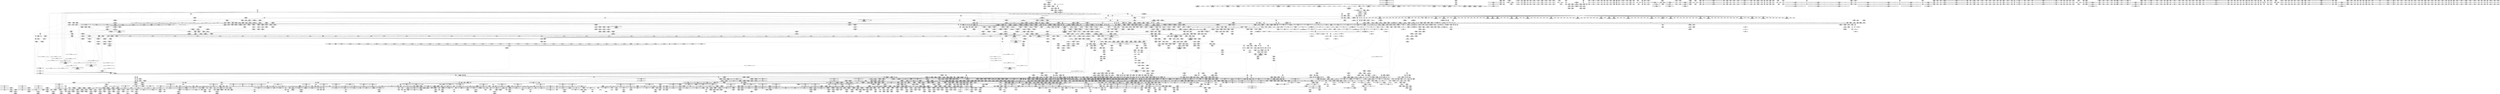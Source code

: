 digraph {
	CE0x66b9900 [shape=record,shape=Mrecord,label="{CE0x66b9900|0:_%struct.tomoyo_obj_info*,_24:_%struct.tomoyo_path_info*,_32:_i64,_40:_i8,_72:_i8,_76:_i8,_:_SCMRE_36,37_}"]
	CE0x583b020 [shape=record,shape=Mrecord,label="{CE0x583b020|i64*_getelementptr_inbounds_(_12_x_i64_,_12_x_i64_*___llvm_gcov_ctr28,_i64_0,_i64_9)|*Constant*}"]
	CE0x6557a10 [shape=record,shape=Mrecord,label="{CE0x6557a10|tomoyo_path_number_perm:_dentry|security/tomoyo/file.c,702}"]
	CE0x5803f10 [shape=record,shape=Mrecord,label="{CE0x5803f10|rcu_lock_release:_map|Function::rcu_lock_release&Arg::map::|*SummSink*}"]
	CE0x69633e0 [shape=record,shape=Mrecord,label="{CE0x69633e0|tomoyo_path_number_perm:_tmp5|security/tomoyo/file.c,695}"]
	CE0x55d36d0 [shape=record,shape=Mrecord,label="{CE0x55d36d0|tomoyo_init_request_info:_tmp5|security/tomoyo/util.c,1004}"]
	CE0x63e4a20 [shape=record,shape=Mrecord,label="{CE0x63e4a20|i32_4|*Constant*|*SummSink*}"]
	CE0x4806850 [shape=record,shape=Mrecord,label="{CE0x4806850|i64*_getelementptr_inbounds_(_6_x_i64_,_6_x_i64_*___llvm_gcov_ctr26,_i64_0,_i64_5)|*Constant*|*SummSource*}"]
	CE0x63c0510 [shape=record,shape=Mrecord,label="{CE0x63c0510|tomoyo_const_part_length:_incdec.ptr|security/tomoyo/util.c,626}"]
	CE0x674f550 [shape=record,shape=Mrecord,label="{CE0x674f550|_call_void_lock_release(%struct.lockdep_map*_%map,_i32_1,_i64_ptrtoint_(i8*_blockaddress(_rcu_lock_release,_%__here)_to_i64))_#9,_!dbg_!38907|include/linux/rcupdate.h,423|*SummSource*}"]
	CE0x56ec100 [shape=record,shape=Mrecord,label="{CE0x56ec100|i64_23|*Constant*|*SummSink*}"]
	CE0x69041e0 [shape=record,shape=Mrecord,label="{CE0x69041e0|GLOBAL:___llvm_gcov_ctr9|Global_var:__llvm_gcov_ctr9}"]
	CE0x639bbe0 [shape=record,shape=Mrecord,label="{CE0x639bbe0|tomoyo_print_ulong:_tmp6|security/tomoyo/util.c,240}"]
	CE0x686e6c0 [shape=record,shape=Mrecord,label="{CE0x686e6c0|GLOBAL:_tomoyo_domain|*Constant*|*SummSink*}"]
	CE0x4a16690 [shape=record,shape=Mrecord,label="{CE0x4a16690|i32_1|*Constant*}"]
	CE0x648d770 [shape=record,shape=Mrecord,label="{CE0x648d770|_ret_void,_!dbg_!38931|security/tomoyo/util.c,247|*SummSink*}"]
	CE0x6885410 [shape=record,shape=Mrecord,label="{CE0x6885410|i64*_getelementptr_inbounds_(_5_x_i64_,_5_x_i64_*___llvm_gcov_ctr32134,_i64_0,_i64_3)|*Constant*|*SummSource*}"]
	CE0x6447190 [shape=record,shape=Mrecord,label="{CE0x6447190|0:_i32,_8:_%struct.srcu_struct_array*,_16:_i32,_20:_i32,_24:_i32,_32:_i8*,_40:_%struct.lock_class_key*,_48:_2_x_%struct.lock_class*_,_64:_i8*,_72:_i32,_80:_i64,_88:_i8,_96:_%struct.callback_head*,_104:_%struct.callback_head**,_112:_%struct.callback_head*,_120:_%struct.callback_head**,_128:_%struct.callback_head*,_136:_%struct.callback_head**,_144:_%struct.callback_head*,_152:_%struct.callback_head**,_160:_i64,_168:_%struct.list_head*,_176:_%struct.list_head*,_184:_void_(%struct.work_struct*)*,_192:_%struct.lock_class_key*,_200:_2_x_%struct.lock_class*_,_216:_i8*,_224:_i32,_232:_i64,_240:_%struct.list_head*,_248:_%struct.list_head*,_256:_i64,_264:_%struct.tvec_base*,_272:_void_(i64)*,_280:_i64,_288:_i32,_292:_i32,_296:_i8*,_304:_16_x_i8_,_320:_%struct.lock_class_key*,_328:_2_x_%struct.lock_class*_,_344:_i8*,_352:_i32,_360:_i64,_368:_%struct.workqueue_struct*,_376:_i32,_384:_%struct.lock_class_key*,_392:_2_x_%struct.lock_class*_,_408:_i8*,_416:_i32,_424:_i64,_:_GCE_tomoyo_ss_global_%struct.srcu_struct_i32_-300,_%struct.srcu_struct_array*_tomoyo_ss_srcu_array,_%struct.spinlock_%union.anon.14_%struct.raw_spinlock_%struct.arch_spinlock_zeroinitializer,_i32_-559067475,_i32_-1,_i8*_inttoptr_(i64_-1_to_i8*),_%struct.lockdep_map_%struct.lock_class_key*_null,_2_x_%struct.lock_class*_zeroinitializer,_i8*_getelementptr_inbounds_(_21_x_i8_,_21_x_i8_*_.str171,_i32_0,_i32_0),_i32_0,_i64_0_,_i8_0,_%struct.rcu_batch_%struct.callback_head*_null,_%struct.callback_head**_bitcast_(i8*_getelementptr_(i8,_i8*_bitcast_(%struct.srcu_struct*_tomoyo_ss_to_i8*),_i64_96)_to_%struct.callback_head**)_,_%struct.rcu_batch_%struct.callback_head*_null,_%struct.callback_head**_bitcast_(i8*_getelementptr_(i8,_i8*_bitcast_(%struct.srcu_struct*_tomoyo_ss_to_i8*),_i64_112)_to_%struct.callback_head**)_,_%struct.rcu_batch_%struct.callback_head*_null,_%struct.callback_head**_bitcast_(i8*_getelementptr_(i8,_i8*_bitcast_(%struct.srcu_struct*_tomoyo_ss_to_i8*),_i64_128)_to_%struct.callback_head**)_,_%struct.rcu_batch_%struct.callback_head*_null,_%struct.callback_head**_bitcast_(i8*_getelementptr_(i8,_i8*_bitcast_(%struct.srcu_struct*_tomoyo_ss_to_i8*),_i64_144)_to_%struct.callback_head**)_,_%struct.delayed_work_%struct.work_struct_%struct.atomic64_t_i64_137438953424_,_%struct.list_head_%struct.list_head*_bitcast_(i8*_getelementptr_(i8,_i8*_bitcast_(%struct.srcu_struct*_tomoyo_ss_to_i8*),_i64_168)_to_%struct.list_head*),_%struct.list_head*_bitcast_(i8*_getelementptr_(i8,_i8*_bitcast_(%struct.srcu_struct*_tomoyo_ss_to_i8*),_i64_168)_to_%struct.list_head*)_,_void_(%struct.work_struct*)*_process_srcu,_%struct.lockdep_map_%struct.lock_class_key*_bitcast_(i8*_getelementptr_(i8,_i8*_bitcast_(%struct.srcu_struct*_tomoyo_ss_to_i8*),_i64_160)_to_%struct.lock_class_key*),_2_x_%struct.lock_class*_zeroinitializer,_i8*_getelementptr_inbounds_(_22_x_i8_,_22_x_i8_*_.str1172,_i32_0,_i32_0),_i32_0,_i64_0_,_%struct.timer_list_%struct.list_head_%struct.list_head*_null,_%struct.list_head*_inttoptr_(i64_1953723489_to_%struct.list_head*)_,_i64_0,_%struct.tvec_base*_bitcast_(i8*_getelementptr_(i8,_i8*_bitcast_(%struct.tvec_base*_boot_tvec_bases_to_i8*),_i64_2)_to_%struct.tvec_base*),_void_(i64)*_delayed_work_timer_fn,_i64_ptrtoint_(i8*_getelementptr_(i8,_i8*_bitcast_(%struct.srcu_struct*_tomoyo_ss_to_i8*),_i64_160)_to_i64),_i32_-1,_i32_0,_i8*_null,_16_x_i8_zeroinitializer,_%struct.lockdep_map_%struct.lock_class_key*_bitcast_(_29_x_i8_*_.str2173_to_%struct.lock_class_key*),_2_x_%struct.lock_class*_zeroinitializer,_i8*_getelementptr_inbounds_(_29_x_i8_,_29_x_i8_*_.str2173,_i32_0,_i32_0),_i32_0,_i64_0_,_%struct.workqueue_struct*_null,_i32_0_,_%struct.lockdep_map_%struct.lock_class_key*_null,_2_x_%struct.lock_class*_zeroinitializer,_i8*_getelementptr_inbounds_(_10_x_i8_,_10_x_i8_*_.str3174,_i32_0,_i32_0),_i32_0,_i64_0_,_align_8:_elem_0:default:}"]
	CE0x55b4a40 [shape=record,shape=Mrecord,label="{CE0x55b4a40|tomoyo_const_part_length:_tmp37|security/tomoyo/util.c,644|*SummSource*}"]
	CE0x7ef9cc0 [shape=record,shape=Mrecord,label="{CE0x7ef9cc0|tomoyo_add_slash:_tmp9|security/tomoyo/file.c,136|*SummSource*}"]
	CE0x64dc210 [shape=record,shape=Mrecord,label="{CE0x64dc210|tomoyo_get_realpath:_bb}"]
	CE0x7d2eec0 [shape=record,shape=Mrecord,label="{CE0x7d2eec0|tomoyo_fill_path_info:_tmp9|security/tomoyo/util.c,667}"]
	CE0x562d1f0 [shape=record,shape=Mrecord,label="{CE0x562d1f0|tomoyo_path_number_perm:_mode|security/tomoyo/file.c,721}"]
	CE0x5812e40 [shape=record,shape=Mrecord,label="{CE0x5812e40|tomoyo_print_ulong:_call8|security/tomoyo/util.c,242}"]
	CE0x65621b0 [shape=record,shape=Mrecord,label="{CE0x65621b0|VOIDTB_TE:_CE_0,2048_|*MultipleSource*|security/tomoyo/util.c,1010|Function::tomoyo_get_mode&Arg::ns::}"]
	CE0x5833120 [shape=record,shape=Mrecord,label="{CE0x5833120|i64*_getelementptr_inbounds_(_11_x_i64_,_11_x_i64_*___llvm_gcov_ctr54147,_i64_0,_i64_8)|*Constant*|*SummSink*}"]
	CE0x48eb520 [shape=record,shape=Mrecord,label="{CE0x48eb520|i32_92|*Constant*|*SummSink*}"]
	CE0x58f1610 [shape=record,shape=Mrecord,label="{CE0x58f1610|GLOBAL:_tomoyo_const_part_length|*Constant*}"]
	CE0x6865ef0 [shape=record,shape=Mrecord,label="{CE0x6865ef0|0:_%struct.tomoyo_obj_info*,_24:_%struct.tomoyo_path_info*,_32:_i64,_40:_i8,_72:_i8,_76:_i8,_:_SCMRE_27,28_}"]
	CE0x6670cd0 [shape=record,shape=Mrecord,label="{CE0x6670cd0|tomoyo_const_part_length:_tmp10|security/tomoyo/util.c,626}"]
	CE0x54b3090 [shape=record,shape=Mrecord,label="{CE0x54b3090|tomoyo_const_part_length:_conv20|security/tomoyo/util.c,644|*SummSink*}"]
	CE0x63a9920 [shape=record,shape=Mrecord,label="{CE0x63a9920|i64_24|*Constant*|*SummSource*}"]
	CE0x6973f30 [shape=record,shape=Mrecord,label="{CE0x6973f30|tomoyo_print_ulong:_conv18|security/tomoyo/util.c,246|*SummSource*}"]
	CE0x569ae90 [shape=record,shape=Mrecord,label="{CE0x569ae90|tomoyo_path_number_perm:_tmp47|security/tomoyo/file.c,722|*SummSink*}"]
	CE0x55c4280 [shape=record,shape=Mrecord,label="{CE0x55c4280|_ret_i32_%retval.0,_!dbg_!38957|security/tomoyo/util.c,652|*SummSink*}"]
	CE0x68c4e50 [shape=record,shape=Mrecord,label="{CE0x68c4e50|VOIDTB_TE:_CE_175,176_}"]
	CE0x5650670 [shape=record,shape=Mrecord,label="{CE0x5650670|tomoyo_domain:_tmp16|security/tomoyo/common.h,1205|*SummSource*}"]
	CE0x56b6ce0 [shape=record,shape=Mrecord,label="{CE0x56b6ce0|i64_1|*Constant*}"]
	CE0x6858000 [shape=record,shape=Mrecord,label="{CE0x6858000|tomoyo_const_part_length:_tmp27|security/tomoyo/util.c,641|*SummSource*}"]
	CE0x688dbd0 [shape=record,shape=Mrecord,label="{CE0x688dbd0|__llvm_gcov_indirect_counter_increment114:_bb4|*SummSource*}"]
	CE0x6406840 [shape=record,shape=Mrecord,label="{CE0x6406840|tomoyo_get_realpath:_name|security/tomoyo/file.c,150}"]
	CE0x686e980 [shape=record,shape=Mrecord,label="{CE0x686e980|i64_16|*Constant*|*SummSink*}"]
	CE0x65686e0 [shape=record,shape=Mrecord,label="{CE0x65686e0|GLOBAL:_tomoyo_fill_path_info|*Constant*|*SummSource*}"]
	CE0x571ba80 [shape=record,shape=Mrecord,label="{CE0x571ba80|tomoyo_audit_path_number_log:_tmp6|security/tomoyo/file.c,225}"]
	CE0x6731240 [shape=record,shape=Mrecord,label="{CE0x6731240|tomoyo_print_ulong:_tmp12|security/tomoyo/util.c,242}"]
	CE0x48ebc10 [shape=record,shape=Mrecord,label="{CE0x48ebc10|__llvm_gcov_indirect_counter_increment114:_pred}"]
	CE0x5553b80 [shape=record,shape=Mrecord,label="{CE0x5553b80|0:_%struct.tomoyo_obj_info*,_24:_%struct.tomoyo_path_info*,_32:_i64,_40:_i8,_72:_i8,_76:_i8,_:_SCMRE_72,73_|*MultipleSource*|security/tomoyo/file.c, 693|security/tomoyo/file.c,693|security/tomoyo/file.c,707|Function::tomoyo_init_request_info&Arg::r::}"]
	CE0x672d270 [shape=record,shape=Mrecord,label="{CE0x672d270|0:_i8*,_array:_GCRE_tomoyo_mac_keywords_external_constant_42_x_i8*_:_elem_14::|security/tomoyo/file.c,233}"]
	CE0x7e63fb0 [shape=record,shape=Mrecord,label="{CE0x7e63fb0|tomoyo_path_number_perm:_call15|security/tomoyo/file.c,716|*SummSource*}"]
	CE0x64c2b70 [shape=record,shape=Mrecord,label="{CE0x64c2b70|tomoyo_domain:_bb|*SummSource*}"]
	CE0x6806e20 [shape=record,shape=Mrecord,label="{CE0x6806e20|i64*_getelementptr_inbounds_(_22_x_i64_,_22_x_i64_*___llvm_gcov_ctr9,_i64_0,_i64_5)|*Constant*|*SummSink*}"]
	CE0x68d9820 [shape=record,shape=Mrecord,label="{CE0x68d9820|tomoyo_read_lock:_call|security/tomoyo/common.h,1097|*SummSink*}"]
	"CONST[source:1(input),value:2(dynamic)][purpose:{operation}]"
	CE0x571b8b0 [shape=record,shape=Mrecord,label="{CE0x571b8b0|i64**_getelementptr_inbounds_(_3_x_i64*_,_3_x_i64*_*___llvm_gcda_edge_table29,_i64_0,_i64_2)|*Constant*|*SummSink*}"]
	CE0x8057fc0 [shape=record,shape=Mrecord,label="{CE0x8057fc0|tomoyo_get_mode:_if.then2|*SummSource*}"]
	CE0x49eced0 [shape=record,shape=Mrecord,label="{CE0x49eced0|tomoyo_path_number_perm:_number|Function::tomoyo_path_number_perm&Arg::number::|*SummSink*}"]
	CE0x6973bc0 [shape=record,shape=Mrecord,label="{CE0x6973bc0|i64*_getelementptr_inbounds_(_14_x_i64_,_14_x_i64_*___llvm_gcov_ctr18115,_i64_0,_i64_11)|*Constant*}"]
	CE0x738d620 [shape=record,shape=Mrecord,label="{CE0x738d620|tomoyo_get_mode:_tmp23|security/tomoyo/util.c,986|*SummSink*}"]
	CE0x558d370 [shape=record,shape=Mrecord,label="{CE0x558d370|VOIDTB_TE:_CE_165,166_}"]
	CE0x6776c80 [shape=record,shape=Mrecord,label="{CE0x6776c80|VOIDTB_TE:_CE_182,183_}"]
	CE0x5863f90 [shape=record,shape=Mrecord,label="{CE0x5863f90|tomoyo_path_number_perm:_do.cond|*SummSink*}"]
	CE0x4a44400 [shape=record,shape=Mrecord,label="{CE0x4a44400|tomoyo_path_mkdir:_path|security/tomoyo/tomoyo.c, 191}"]
	CE0x48c1730 [shape=record,shape=Mrecord,label="{CE0x48c1730|tomoyo_const_part_length:_if.then17|*SummSource*}"]
	CE0x648dc80 [shape=record,shape=Mrecord,label="{CE0x648dc80|GLOBAL:_tomoyo_print_ulong|*Constant*|*SummSource*}"]
	CE0x6657c20 [shape=record,shape=Mrecord,label="{CE0x6657c20|tomoyo_get_realpath:_tmp12|security/tomoyo/file.c,156}"]
	CE0x672cef0 [shape=record,shape=Mrecord,label="{CE0x672cef0|0:_i8*,_array:_GCRE_tomoyo_mac_keywords_external_constant_42_x_i8*_:_elem_12::|security/tomoyo/file.c,233}"]
	CE0x7f1a0d0 [shape=record,shape=Mrecord,label="{CE0x7f1a0d0|tomoyo_audit_path_number_log:_sw.bb1|*SummSink*}"]
	CE0x62df370 [shape=record,shape=Mrecord,label="{CE0x62df370|tomoyo_get_mode:_tmp27|security/tomoyo/util.c,988|*SummSink*}"]
	CE0x68d7cf0 [shape=record,shape=Mrecord,label="{CE0x68d7cf0|rcu_lock_release:_tmp2}"]
	CE0x6806670 [shape=record,shape=Mrecord,label="{CE0x6806670|i32_8|*Constant*|*SummSink*}"]
	CE0x4a4ad10 [shape=record,shape=Mrecord,label="{CE0x4a4ad10|rcu_lock_release:_tmp}"]
	CE0x56a4030 [shape=record,shape=Mrecord,label="{CE0x56a4030|tomoyo_print_ulong:_conv3|security/tomoyo/util.c,241}"]
	CE0x7dc1f00 [shape=record,shape=Mrecord,label="{CE0x7dc1f00|i64*_getelementptr_inbounds_(_14_x_i64_,_14_x_i64_*___llvm_gcov_ctr18115,_i64_0,_i64_13)|*Constant*|*SummSink*}"]
	CE0x55f4c60 [shape=record,shape=Mrecord,label="{CE0x55f4c60|tomoyo_read_unlock:_idx|Function::tomoyo_read_unlock&Arg::idx::|*SummSink*}"]
	CE0x68c4ff0 [shape=record,shape=Mrecord,label="{CE0x68c4ff0|VOIDTB_TE:_CE_177,178_}"]
	CE0x63376e0 [shape=record,shape=Mrecord,label="{CE0x63376e0|tomoyo_get_mode:_tmp11|security/tomoyo/util.c,982}"]
	CE0x7df0740 [shape=record,shape=Mrecord,label="{CE0x7df0740|i32_3|*Constant*}"]
	CE0x7e47af0 [shape=record,shape=Mrecord,label="{CE0x7e47af0|128:_i8*,_1208:_%struct.file*,_:_CMRE_29,30_}"]
	CE0x66b9c80 [shape=record,shape=Mrecord,label="{CE0x66b9c80|0:_%struct.tomoyo_obj_info*,_24:_%struct.tomoyo_path_info*,_32:_i64,_40:_i8,_72:_i8,_76:_i8,_:_SCMRE_38,39_}"]
	CE0x7d2f0d0 [shape=record,shape=Mrecord,label="{CE0x7d2f0d0|tomoyo_fill_path_info:_conv4|security/tomoyo/util.c,667}"]
	CE0x553bd40 [shape=record,shape=Mrecord,label="{CE0x553bd40|tomoyo_path_number_perm:_call1|security/tomoyo/file.c,704|*SummSource*}"]
	CE0x474c960 [shape=record,shape=Mrecord,label="{CE0x474c960|tomoyo_get_mode:_tmp13|security/tomoyo/util.c,982}"]
	CE0x7e92c50 [shape=record,shape=Mrecord,label="{CE0x7e92c50|tomoyo_audit_path_number_log:_tmp11|security/tomoyo/file.c,231}"]
	CE0x7dbe440 [shape=record,shape=Mrecord,label="{CE0x7dbe440|tomoyo_print_ulong:_tmp23|*SummSource*}"]
	CE0x49ce2e0 [shape=record,shape=Mrecord,label="{CE0x49ce2e0|tomoyo_path_mkdir:_mnt|security/tomoyo/tomoyo.c,191|*SummSource*}"]
	CE0x5766dd0 [shape=record,shape=Mrecord,label="{CE0x5766dd0|tomoyo_print_ulong:_if.else|*SummSource*}"]
	CE0x56a4610 [shape=record,shape=Mrecord,label="{CE0x56a4610|tomoyo_const_part_length:_tmp2|security/tomoyo/util.c,624}"]
	CE0x6505160 [shape=record,shape=Mrecord,label="{CE0x6505160|tomoyo_const_part_length:_tmp45|security/tomoyo/util.c,645|*SummSource*}"]
	CE0x485fef0 [shape=record,shape=Mrecord,label="{CE0x485fef0|GLOBAL:___llvm_gcov_ctr28130|Global_var:__llvm_gcov_ctr28130}"]
	CE0x62de7e0 [shape=record,shape=Mrecord,label="{CE0x62de7e0|tomoyo_get_mode:_tmp27|security/tomoyo/util.c,988}"]
	CE0x5812f50 [shape=record,shape=Mrecord,label="{CE0x5812f50|tomoyo_print_ulong:_call8|security/tomoyo/util.c,242|*SummSource*}"]
	CE0x80579d0 [shape=record,shape=Mrecord,label="{CE0x80579d0|tomoyo_fill_path_info:_call2|security/tomoyo/util.c,666}"]
	CE0x64dc130 [shape=record,shape=Mrecord,label="{CE0x64dc130|i64*_getelementptr_inbounds_(_12_x_i64_,_12_x_i64_*___llvm_gcov_ctr28,_i64_0,_i64_10)|*Constant*|*SummSink*}"]
	CE0x63c2050 [shape=record,shape=Mrecord,label="{CE0x63c2050|tomoyo_get_mode:_conv|security/tomoyo/util.c,982|*SummSink*}"]
	CE0x65bd1c0 [shape=record,shape=Mrecord,label="{CE0x65bd1c0|tomoyo_get_realpath:_retval.0|*SummSink*}"]
	CE0x6337310 [shape=record,shape=Mrecord,label="{CE0x6337310|tomoyo_get_mode:_tmp10|security/tomoyo/util.c,982}"]
	CE0x6408200 [shape=record,shape=Mrecord,label="{CE0x6408200|_ret_%struct.tomoyo_domain_info*_%tmp23,_!dbg_!38929|security/tomoyo/common.h,1205}"]
	CE0x4a20370 [shape=record,shape=Mrecord,label="{CE0x4a20370|tomoyo_const_part_length:_sw.epilog|*SummSink*}"]
	CE0x6608d50 [shape=record,shape=Mrecord,label="{CE0x6608d50|tomoyo_fill_path_info:_land.end|*SummSink*}"]
	CE0x6427120 [shape=record,shape=Mrecord,label="{CE0x6427120|rcu_lock_acquire:_tmp2}"]
	CE0x48fa1a0 [shape=record,shape=Mrecord,label="{CE0x48fa1a0|tomoyo_print_ulong:_tmp16|security/tomoyo/util.c,243|*SummSink*}"]
	CE0x65bb510 [shape=record,shape=Mrecord,label="{CE0x65bb510|i64*_getelementptr_inbounds_(_4_x_i64_,_4_x_i64_*___llvm_gcov_ctr24,_i64_0,_i64_1)|*Constant*|*SummSink*}"]
	CE0x66c75b0 [shape=record,shape=Mrecord,label="{CE0x66c75b0|tomoyo_add_slash:_tmp7|security/tomoyo/file.c,132|*SummSource*}"]
	CE0x55c48b0 [shape=record,shape=Mrecord,label="{CE0x55c48b0|tomoyo_print_ulong:_tmp7|security/tomoyo/util.c,240}"]
	CE0x686e570 [shape=record,shape=Mrecord,label="{CE0x686e570|GLOBAL:_tomoyo_domain|*Constant*|*SummSource*}"]
	CE0x4893110 [shape=record,shape=Mrecord,label="{CE0x4893110|tomoyo_fill_path_info:_cmp|security/tomoyo/util.c,667|*SummSink*}"]
	CE0x6806fc0 [shape=record,shape=Mrecord,label="{CE0x6806fc0|tomoyo_path_number_perm:_tmp9|security/tomoyo/file.c,702|*SummSink*}"]
	CE0x67b1870 [shape=record,shape=Mrecord,label="{CE0x67b1870|tomoyo_domain:_tmp20|security/tomoyo/common.h,1205}"]
	CE0x64d3180 [shape=record,shape=Mrecord,label="{CE0x64d3180|_call_void_mcount()_#3}"]
	CE0x49d5f40 [shape=record,shape=Mrecord,label="{CE0x49d5f40|tomoyo_audit_path_number_log:_buffer|security/tomoyo/file.c, 215|*SummSink*}"]
	CE0x68b7f90 [shape=record,shape=Mrecord,label="{CE0x68b7f90|tomoyo_path_number_perm:_buf|security/tomoyo/file.c, 698}"]
	CE0x63f5540 [shape=record,shape=Mrecord,label="{CE0x63f5540|tomoyo_print_ulong:_conv14|security/tomoyo/util.c,244}"]
	CE0x7d026b0 [shape=record,shape=Mrecord,label="{CE0x7d026b0|i32_64|*Constant*|*SummSource*}"]
	CE0x7d53f30 [shape=record,shape=Mrecord,label="{CE0x7d53f30|i64_10|*Constant*|*SummSource*}"]
	CE0x6866150 [shape=record,shape=Mrecord,label="{CE0x6866150|0:_%struct.tomoyo_obj_info*,_24:_%struct.tomoyo_path_info*,_32:_i64,_40:_i8,_72:_i8,_76:_i8,_:_SCMRE_29,30_}"]
	CE0x7e7bc70 [shape=record,shape=Mrecord,label="{CE0x7e7bc70|128:_i8*,_1208:_%struct.file*,_:_CMRE_52,56_|*MultipleSource*|security/tomoyo/common.h,1205|security/tomoyo/common.h,1205}"]
	CE0x6658620 [shape=record,shape=Mrecord,label="{CE0x6658620|tomoyo_add_slash:_if.then}"]
	CE0x6336df0 [shape=record,shape=Mrecord,label="{CE0x6336df0|tomoyo_print_ulong:_tmp13|security/tomoyo/util.c,242|*SummSource*}"]
	CE0x56e8020 [shape=record,shape=Mrecord,label="{CE0x56e8020|i64_25|*Constant*}"]
	CE0x561bd80 [shape=record,shape=Mrecord,label="{CE0x561bd80|tomoyo_const_part_length:_tmp52|security/tomoyo/util.c,652|*SummSink*}"]
	CE0x493eb90 [shape=record,shape=Mrecord,label="{CE0x493eb90|i64*_getelementptr_inbounds_(_4_x_i64_,_4_x_i64_*___llvm_gcov_ctr33,_i64_0,_i64_3)|*Constant*|*SummSource*}"]
	CE0x48ebae0 [shape=record,shape=Mrecord,label="{CE0x48ebae0|__llvm_gcov_indirect_counter_increment114:_exit|*SummSink*}"]
	CE0x682e120 [shape=record,shape=Mrecord,label="{CE0x682e120|i32_22|*Constant*|*SummSink*}"]
	CE0x568ac50 [shape=record,shape=Mrecord,label="{CE0x568ac50|COLLAPSED:_CRE:_elem_0:default:}"]
	CE0x4803c50 [shape=record,shape=Mrecord,label="{CE0x4803c50|srcu_read_unlock:_tmp2|*SummSink*}"]
	CE0x680fae0 [shape=record,shape=Mrecord,label="{CE0x680fae0|i64*_getelementptr_inbounds_(_4_x_i64_,_4_x_i64_*___llvm_gcov_ctr24,_i64_0,_i64_3)|*Constant*|*SummSource*}"]
	CE0x57eee90 [shape=record,shape=Mrecord,label="{CE0x57eee90|tomoyo_path_number_perm:_retval.0|*SummSource*}"]
	CE0x7d7a950 [shape=record,shape=Mrecord,label="{CE0x7d7a950|tomoyo_path_number_perm:_tmp30|security/tomoyo/file.c,709}"]
	CE0x63e50a0 [shape=record,shape=Mrecord,label="{CE0x63e50a0|tomoyo_path_number_perm:_cleanup}"]
	CE0x67b1140 [shape=record,shape=Mrecord,label="{CE0x67b1140|tomoyo_domain:_tmp19|security/tomoyo/common.h,1205}"]
	CE0x49f6940 [shape=record,shape=Mrecord,label="{CE0x49f6940|tomoyo_const_part_length:_incdec.ptr19|security/tomoyo/util.c,643|*SummSink*}"]
	CE0x682db30 [shape=record,shape=Mrecord,label="{CE0x682db30|tomoyo_domain:_tmp21|security/tomoyo/common.h,1205|*SummSource*}"]
	CE0x7edf9c0 [shape=record,shape=Mrecord,label="{CE0x7edf9c0|VOIDTB_TE:_CE_150,151_}"]
	CE0x4aaedb0 [shape=record,shape=Mrecord,label="{CE0x4aaedb0|tomoyo_path_mkdir:_path|security/tomoyo/tomoyo.c, 191|*SummSink*}"]
	CE0x6530780 [shape=record,shape=Mrecord,label="{CE0x6530780|tomoyo_domain:_tmp18|security/tomoyo/common.h,1205}"]
	CE0x649ef40 [shape=record,shape=Mrecord,label="{CE0x649ef40|tomoyo_get_mode:_tmp8|security/tomoyo/util.c,979|*SummSink*}"]
	CE0x49f5c20 [shape=record,shape=Mrecord,label="{CE0x49f5c20|rcu_lock_acquire:_tmp7}"]
	CE0x49ec760 [shape=record,shape=Mrecord,label="{CE0x49ec760|_call_void_mcount()_#3|*SummSource*}"]
	CE0x6568de0 [shape=record,shape=Mrecord,label="{CE0x6568de0|tomoyo_fill_path_info:_ptr|Function::tomoyo_fill_path_info&Arg::ptr::|*SummSource*}"]
	CE0x56408b0 [shape=record,shape=Mrecord,label="{CE0x56408b0|tomoyo_domain:_tmp9|security/tomoyo/common.h,1205|*SummSink*}"]
	CE0x691d450 [shape=record,shape=Mrecord,label="{CE0x691d450|tomoyo_fill_path_info:_conv4|security/tomoyo/util.c,667|*SummSource*}"]
	CE0x6865dc0 [shape=record,shape=Mrecord,label="{CE0x6865dc0|0:_%struct.tomoyo_obj_info*,_24:_%struct.tomoyo_path_info*,_32:_i64,_40:_i8,_72:_i8,_76:_i8,_:_SCMRE_26,27_}"]
	CE0x6505930 [shape=record,shape=Mrecord,label="{CE0x6505930|tomoyo_const_part_length:_tmp46|security/tomoyo/util.c,646|*SummSource*}"]
	CE0x65bb340 [shape=record,shape=Mrecord,label="{CE0x65bb340|tomoyo_print_ulong:_tmp11|security/tomoyo/util.c,241}"]
	CE0x694fe30 [shape=record,shape=Mrecord,label="{CE0x694fe30|tomoyo_fill_path_info:_conv|security/tomoyo/util.c,664|*SummSink*}"]
	CE0x6642aa0 [shape=record,shape=Mrecord,label="{CE0x6642aa0|rcu_lock_release:_bb|*SummSource*}"]
	CE0x803ff30 [shape=record,shape=Mrecord,label="{CE0x803ff30|tomoyo_print_ulong:_if.else9}"]
	CE0x4a81740 [shape=record,shape=Mrecord,label="{CE0x4a81740|tomoyo_domain:_tmp15|security/tomoyo/common.h,1205|*SummSource*}"]
	CE0x49cdfa0 [shape=record,shape=Mrecord,label="{CE0x49cdfa0|tomoyo_path_number_perm:_tmp11|security/tomoyo/file.c,702|*SummSource*}"]
	CE0x6608950 [shape=record,shape=Mrecord,label="{CE0x6608950|tomoyo_print_ulong:_if.end20}"]
	CE0x5638a90 [shape=record,shape=Mrecord,label="{CE0x5638a90|srcu_read_lock:_tmp2}"]
	CE0x571ba10 [shape=record,shape=Mrecord,label="{CE0x571ba10|i64*_getelementptr_inbounds_(_12_x_i64_,_12_x_i64_*___llvm_gcov_ctr28,_i64_0,_i64_9)|*Constant*|*SummSink*}"]
	CE0x6417110 [shape=record,shape=Mrecord,label="{CE0x6417110|VOIDTB_TE:_CE_72,80_|*MultipleSource*|*LoadInst*|security/tomoyo/file.c,702|Function::tomoyo_path_mkdir&Arg::dentry::}"]
	CE0x49d4770 [shape=record,shape=Mrecord,label="{CE0x49d4770|tomoyo_audit_path_number_log:_arraydecay8|security/tomoyo/file.c,235|*SummSource*}"]
	CE0x572f5b0 [shape=record,shape=Mrecord,label="{CE0x572f5b0|tomoyo_path_number_perm:_tmp10|security/tomoyo/file.c,702|*SummSink*}"]
	CE0x493f6b0 [shape=record,shape=Mrecord,label="{CE0x493f6b0|%struct.lockdep_map*_null|*Constant*}"]
	CE0x56e7380 [shape=record,shape=Mrecord,label="{CE0x56e7380|tomoyo_const_part_length:_conv24|security/tomoyo/util.c,644|*SummSink*}"]
	CE0x683e3f0 [shape=record,shape=Mrecord,label="{CE0x683e3f0|tomoyo_const_part_length:_add|security/tomoyo/util.c,634}"]
	CE0x5833190 [shape=record,shape=Mrecord,label="{CE0x5833190|tomoyo_domain:_tmp15|security/tomoyo/common.h,1205|*SummSink*}"]
	CE0x7fd8640 [shape=record,shape=Mrecord,label="{CE0x7fd8640|GLOBAL:_kfree|*Constant*|*SummSource*}"]
	CE0x57ee310 [shape=record,shape=Mrecord,label="{CE0x57ee310|tomoyo_path_number_perm:_tmp49|security/tomoyo/file.c,723|*SummSink*}"]
	CE0x584fa70 [shape=record,shape=Mrecord,label="{CE0x584fa70|_call_void_mcount()_#3}"]
	CE0x7eb67a0 [shape=record,shape=Mrecord,label="{CE0x7eb67a0|__llvm_gcov_indirect_counter_increment114:_predecessor|Function::__llvm_gcov_indirect_counter_increment114&Arg::predecessor::|*SummSource*}"]
	CE0x581bee0 [shape=record,shape=Mrecord,label="{CE0x581bee0|tomoyo_get_realpath:_tmp6|security/tomoyo/file.c,151}"]
	CE0x6858170 [shape=record,shape=Mrecord,label="{CE0x6858170|tomoyo_const_part_length:_tmp27|security/tomoyo/util.c,641|*SummSink*}"]
	CE0x481ca20 [shape=record,shape=Mrecord,label="{CE0x481ca20|tomoyo_audit_path_number_log:_tmp12|security/tomoyo/file.c,231|*SummSource*}"]
	CE0x8087630 [shape=record,shape=Mrecord,label="{CE0x8087630|tomoyo_audit_path_number_log:_tmp4|security/tomoyo/file.c,222|*SummSink*}"]
	CE0x49525d0 [shape=record,shape=Mrecord,label="{CE0x49525d0|i64*_getelementptr_inbounds_(_2_x_i64_,_2_x_i64_*___llvm_gcov_ctr23209,_i64_0,_i64_0)|*Constant*|*SummSink*}"]
	CE0x645b0d0 [shape=record,shape=Mrecord,label="{CE0x645b0d0|tomoyo_path_number_perm:_tmp40|security/tomoyo/file.c,718}"]
	CE0x62df060 [shape=record,shape=Mrecord,label="{CE0x62df060|i64*_getelementptr_inbounds_(_12_x_i64_,_12_x_i64_*___llvm_gcov_ctr31133,_i64_0,_i64_11)|*Constant*}"]
	CE0x802f370 [shape=record,shape=Mrecord,label="{CE0x802f370|VOIDTB_TE:_CE_318,319_}"]
	CE0x48f9f40 [shape=record,shape=Mrecord,label="{CE0x48f9f40|tomoyo_print_ulong:_tmp16|security/tomoyo/util.c,243}"]
	CE0x54e2170 [shape=record,shape=Mrecord,label="{CE0x54e2170|VOIDTB_TE:_CE_305,306_}"]
	CE0x5811e00 [shape=record,shape=Mrecord,label="{CE0x5811e00|tomoyo_print_ulong:_tmp5|security/tomoyo/util.c,239}"]
	CE0x49cdd90 [shape=record,shape=Mrecord,label="{CE0x49cdd90|tomoyo_path_mkdir:_tmp1|*SummSource*}"]
	CE0x7d576b0 [shape=record,shape=Mrecord,label="{CE0x7d576b0|tomoyo_path_number_perm:_tmp28|security/tomoyo/file.c,708|*SummSink*}"]
	CE0x67c7580 [shape=record,shape=Mrecord,label="{CE0x67c7580|tomoyo_get_mode:_idxprom6|security/tomoyo/util.c,983|*SummSource*}"]
	CE0x48eb220 [shape=record,shape=Mrecord,label="{CE0x48eb220|__llvm_gcov_indirect_counter_increment114:_bb|*SummSource*}"]
	CE0x663ef50 [shape=record,shape=Mrecord,label="{CE0x663ef50|tomoyo_get_mode:_idxprom|security/tomoyo/util.c,981}"]
	CE0x67ff0f0 [shape=record,shape=Mrecord,label="{CE0x67ff0f0|_call_void_mcount()_#3|*SummSink*}"]
	CE0x583ad60 [shape=record,shape=Mrecord,label="{CE0x583ad60|tomoyo_domain:_tmp7|security/tomoyo/common.h,1205|*SummSink*}"]
	CE0x581dc60 [shape=record,shape=Mrecord,label="{CE0x581dc60|tomoyo_read_lock:_tmp|*SummSource*}"]
	CE0x6498850 [shape=record,shape=Mrecord,label="{CE0x6498850|tomoyo_get_mode:_tmp5|security/tomoyo/util.c,978|*SummSource*}"]
	CE0x4a44aa0 [shape=record,shape=Mrecord,label="{CE0x4a44aa0|tomoyo_path_mkdir:_call|security/tomoyo/tomoyo.c,192|*SummSink*}"]
	CE0x48c06e0 [shape=record,shape=Mrecord,label="{CE0x48c06e0|i64*_getelementptr_inbounds_(_4_x_i64_,_4_x_i64_*___llvm_gcov_ctr33,_i64_0,_i64_2)|*Constant*|*SummSource*}"]
	CE0x6904370 [shape=record,shape=Mrecord,label="{CE0x6904370|GLOBAL:___llvm_gcov_ctr9|Global_var:__llvm_gcov_ctr9|*SummSource*}"]
	CE0x49c29f0 [shape=record,shape=Mrecord,label="{CE0x49c29f0|tomoyo_audit_path_number_log:_name|security/tomoyo/file.c,235|*SummSource*}"]
	CE0x6671dc0 [shape=record,shape=Mrecord,label="{CE0x6671dc0|tomoyo_const_part_length:_tmp32|security/tomoyo/util.c,641}"]
	CE0x63f6eb0 [shape=record,shape=Mrecord,label="{CE0x63f6eb0|tomoyo_get_mode:_config|security/tomoyo/util.c,981}"]
	CE0x639bf10 [shape=record,shape=Mrecord,label="{CE0x639bf10|tomoyo_print_ulong:_tmp6|security/tomoyo/util.c,240|*SummSource*}"]
	CE0x553e6f0 [shape=record,shape=Mrecord,label="{CE0x553e6f0|i8*_null|*Constant*|*SummSource*}"]
	CE0x6657da0 [shape=record,shape=Mrecord,label="{CE0x6657da0|tomoyo_get_realpath:_tmp12|security/tomoyo/file.c,156|*SummSource*}"]
	CE0x55873a0 [shape=record,shape=Mrecord,label="{CE0x55873a0|GLOBAL:_lockdep_rcu_suspicious|*Constant*|*SummSink*}"]
	CE0x6447960 [shape=record,shape=Mrecord,label="{CE0x6447960|0:_i8,_array:_GCRE_tomoyo_index2category_constant_39_x_i8_c_00_00_00_00_00_00_00_00_00_00_00_00_00_00_00_00_00_00_00_00_00_00_00_01_01_01_01_01_01_01_01_01_01_01_01_01_01_01_02_,_align_16:_elem_10::|security/tomoyo/util.c,983}"]
	CE0x6782560 [shape=record,shape=Mrecord,label="{CE0x6782560|tomoyo_read_unlock:_tmp2}"]
	CE0x66c6ea0 [shape=record,shape=Mrecord,label="{CE0x66c6ea0|tomoyo_get_mode:_cmp|security/tomoyo/util.c,982|*SummSink*}"]
	CE0x571bda0 [shape=record,shape=Mrecord,label="{CE0x571bda0|tomoyo_read_unlock:_tmp3}"]
	CE0x5704ee0 [shape=record,shape=Mrecord,label="{CE0x5704ee0|tomoyo_path_number_perm:_tmp54|security/tomoyo/file.c,724|*SummSource*}"]
	CE0x6903cc0 [shape=record,shape=Mrecord,label="{CE0x6903cc0|_call_void_mcount()_#3}"]
	CE0x65305c0 [shape=record,shape=Mrecord,label="{CE0x65305c0|i64*_getelementptr_inbounds_(_11_x_i64_,_11_x_i64_*___llvm_gcov_ctr54147,_i64_0,_i64_9)|*Constant*|*SummSource*}"]
	CE0x54bc090 [shape=record,shape=Mrecord,label="{CE0x54bc090|tomoyo_print_ulong:_call|security/tomoyo/util.c,240}"]
	CE0x64f3890 [shape=record,shape=Mrecord,label="{CE0x64f3890|tomoyo_print_ulong:_tmp20|security/tomoyo/util.c,246|*SummSource*}"]
	CE0x7378b80 [shape=record,shape=Mrecord,label="{CE0x7378b80|tomoyo_print_ulong:_call15|security/tomoyo/util.c,244}"]
	CE0x4a2fad0 [shape=record,shape=Mrecord,label="{CE0x4a2fad0|i64_1|*Constant*}"]
	CE0x7d49fc0 [shape=record,shape=Mrecord,label="{CE0x7d49fc0|tomoyo_path_number_perm:_tmp25|security/tomoyo/file.c,708|*SummSink*}"]
	CE0x6740c20 [shape=record,shape=Mrecord,label="{CE0x6740c20|_ret_i32_%conv6,_!dbg_!38926|security/tomoyo/util.c,1011|*SummSink*}"]
	CE0x574e3a0 [shape=record,shape=Mrecord,label="{CE0x574e3a0|tomoyo_init_request_info:_conv|security/tomoyo/util.c,1010}"]
	CE0x65c7130 [shape=record,shape=Mrecord,label="{CE0x65c7130|0:_%struct.tomoyo_obj_info*,_24:_%struct.tomoyo_path_info*,_32:_i64,_40:_i8,_72:_i8,_76:_i8,_:_SCMRE_61,62_}"]
	CE0x7d02ab0 [shape=record,shape=Mrecord,label="{CE0x7d02ab0|tomoyo_print_ulong:_value|Function::tomoyo_print_ulong&Arg::value::}"]
	CE0x499c040 [shape=record,shape=Mrecord,label="{CE0x499c040|tomoyo_audit_path_number_log:_tmp15|security/tomoyo/file.c,235}"]
	CE0x587f250 [shape=record,shape=Mrecord,label="{CE0x587f250|tomoyo_path_number_perm:_tmp8|security/tomoyo/file.c,702|*SummSink*}"]
	CE0x7e41a70 [shape=record,shape=Mrecord,label="{CE0x7e41a70|128:_i8*,_1208:_%struct.file*,_:_CMRE_22,23_}"]
	CE0x8084290 [shape=record,shape=Mrecord,label="{CE0x8084290|_call_void_mcount()_#3|*SummSink*}"]
	CE0x58f82d0 [shape=record,shape=Mrecord,label="{CE0x58f82d0|tomoyo_print_ulong:_buffer_len|Function::tomoyo_print_ulong&Arg::buffer_len::|*SummSource*}"]
	CE0x49c4120 [shape=record,shape=Mrecord,label="{CE0x49c4120|tomoyo_path_number_perm:_dentry|security/tomoyo/file.c,702|*SummSink*}"]
	CE0x64c21d0 [shape=record,shape=Mrecord,label="{CE0x64c21d0|__llvm_gcov_indirect_counter_increment:_pred}"]
	CE0x4a111f0 [shape=record,shape=Mrecord,label="{CE0x4a111f0|i32_1205|*Constant*}"]
	CE0x8001310 [shape=record,shape=Mrecord,label="{CE0x8001310|i32_-12|*Constant*|*SummSource*}"]
	CE0x6618240 [shape=record,shape=Mrecord,label="{CE0x6618240|tomoyo_init_request_info:_tmp|*SummSource*}"]
	CE0x64ea2e0 [shape=record,shape=Mrecord,label="{CE0x64ea2e0|tomoyo_path_number_perm:_obj5|security/tomoyo/file.c,707|*SummSink*}"]
	CE0x49ba860 [shape=record,shape=Mrecord,label="{CE0x49ba860|tomoyo_path_number_perm:_arrayidx|security/tomoyo/file.c,701|*SummSource*}"]
	CE0x6771720 [shape=record,shape=Mrecord,label="{CE0x6771720|_ret_i32_%call,_!dbg_!38907|include/linux/srcu.h,223|*SummSource*}"]
	CE0x58f1030 [shape=record,shape=Mrecord,label="{CE0x58f1030|i32_3|*Constant*}"]
	CE0x6721010 [shape=record,shape=Mrecord,label="{CE0x6721010|tomoyo_const_part_length:_cmp12|security/tomoyo/util.c,641|*SummSink*}"]
	CE0x7d2fab0 [shape=record,shape=Mrecord,label="{CE0x7d2fab0|tomoyo_fill_path_info:_tmp|*SummSource*}"]
	CE0x7e84890 [shape=record,shape=Mrecord,label="{CE0x7e84890|tomoyo_path_number_perm:_cmp16|security/tomoyo/file.c,717}"]
	CE0x56a4740 [shape=record,shape=Mrecord,label="{CE0x56a4740|tomoyo_print_ulong:_bb|*SummSink*}"]
	CE0x6658720 [shape=record,shape=Mrecord,label="{CE0x6658720|tomoyo_add_slash:_if.then|*SummSource*}"]
	CE0x54f5670 [shape=record,shape=Mrecord,label="{CE0x54f5670|tomoyo_const_part_length:_while.cond|*SummSource*}"]
	CE0x6771870 [shape=record,shape=Mrecord,label="{CE0x6771870|_ret_i32_%call,_!dbg_!38907|include/linux/srcu.h,223|*SummSink*}"]
	CE0x666fbe0 [shape=record,shape=Mrecord,label="{CE0x666fbe0|tomoyo_get_realpath:_call|security/tomoyo/file.c,150}"]
	CE0x5565420 [shape=record,shape=Mrecord,label="{CE0x5565420|_call_void_tomoyo_fill_path_info(%struct.tomoyo_path_info*_%buf)_#9,_!dbg_!38913|security/tomoyo/file.c,152|*SummSink*}"]
	CE0x64db570 [shape=record,shape=Mrecord,label="{CE0x64db570|_call_void_mcount()_#3|*SummSource*}"]
	CE0x666ff80 [shape=record,shape=Mrecord,label="{CE0x666ff80|tomoyo_path_number_perm:_tmp7|security/tomoyo/file.c,701|*SummSource*}"]
	CE0x63f9460 [shape=record,shape=Mrecord,label="{CE0x63f9460|tomoyo_const_part_length:_tmp29|security/tomoyo/util.c,641|*SummSource*}"]
	CE0x67b15a0 [shape=record,shape=Mrecord,label="{CE0x67b15a0|i64*_getelementptr_inbounds_(_11_x_i64_,_11_x_i64_*___llvm_gcov_ctr54147,_i64_0,_i64_10)|*Constant*|*SummSource*}"]
	CE0x64d5130 [shape=record,shape=Mrecord,label="{CE0x64d5130|tomoyo_get_realpath:_tmp7|security/tomoyo/file.c,152}"]
	CE0x565fc30 [shape=record,shape=Mrecord,label="{CE0x565fc30|tomoyo_get_mode:_config|security/tomoyo/util.c,981|*SummSink*}"]
	CE0x553c610 [shape=record,shape=Mrecord,label="{CE0x553c610|i64*_getelementptr_inbounds_(_5_x_i64_,_5_x_i64_*___llvm_gcov_ctr32134,_i64_0,_i64_4)|*Constant*|*SummSink*}"]
	CE0x7d2f220 [shape=record,shape=Mrecord,label="{CE0x7d2f220|i64*_getelementptr_inbounds_(_5_x_i64_,_5_x_i64_*___llvm_gcov_ctr28130,_i64_0,_i64_3)|*Constant*|*SummSink*}"]
	CE0x672e5e0 [shape=record,shape=Mrecord,label="{CE0x672e5e0|tomoyo_print_ulong:_tmp12|security/tomoyo/util.c,242|*SummSource*}"]
	CE0x4a20140 [shape=record,shape=Mrecord,label="{CE0x4a20140|__llvm_gcov_indirect_counter_increment114:_tmp|*SummSink*}"]
	CE0x6855c00 [shape=record,shape=Mrecord,label="{CE0x6855c00|tomoyo_get_mode:_conv5|security/tomoyo/util.c,983|*SummSink*}"]
	CE0x5724c60 [shape=record,shape=Mrecord,label="{CE0x5724c60|tomoyo_const_part_length:_if.end18}"]
	CE0x48f9180 [shape=record,shape=Mrecord,label="{CE0x48f9180|0:_i8*,_array:_GCRE_tomoyo_mac_keywords_external_constant_42_x_i8*_:_elem_31::|security/tomoyo/file.c,233}"]
	CE0x7d72f10 [shape=record,shape=Mrecord,label="{CE0x7d72f10|tomoyo_const_part_length:_cmp|security/tomoyo/util.c,626|*SummSink*}"]
	CE0x63ba2d0 [shape=record,shape=Mrecord,label="{CE0x63ba2d0|tomoyo_init_request_info:_tmp10|security/tomoyo/util.c,1006}"]
	CE0x671bbd0 [shape=record,shape=Mrecord,label="{CE0x671bbd0|tomoyo_domain:_land.lhs.true|*SummSink*}"]
	CE0x7e47c30 [shape=record,shape=Mrecord,label="{CE0x7e47c30|128:_i8*,_1208:_%struct.file*,_:_CMRE_30,31_}"]
	CE0x5779fc0 [shape=record,shape=Mrecord,label="{CE0x5779fc0|tomoyo_init_request_info:_conv6|security/tomoyo/util.c,1011|*SummSink*}"]
	CE0x56d1c80 [shape=record,shape=Mrecord,label="{CE0x56d1c80|tomoyo_print_ulong:_tmp4|security/tomoyo/util.c,239|*SummSink*}"]
	CE0x63c03a0 [shape=record,shape=Mrecord,label="{CE0x63c03a0|tomoyo_const_part_length:_incdec.ptr7|security/tomoyo/util.c,631|*SummSink*}"]
	CE0x6375560 [shape=record,shape=Mrecord,label="{CE0x6375560|0:_i8,_array:_GCRE_tomoyo_index2category_constant_39_x_i8_c_00_00_00_00_00_00_00_00_00_00_00_00_00_00_00_00_00_00_00_00_00_00_00_01_01_01_01_01_01_01_01_01_01_01_01_01_01_01_02_,_align_16:_elem_27::|security/tomoyo/util.c,983}"]
	CE0x581e5e0 [shape=record,shape=Mrecord,label="{CE0x581e5e0|i64*_getelementptr_inbounds_(_2_x_i64_,_2_x_i64_*___llvm_gcov_ctr22,_i64_0,_i64_0)|*Constant*|*SummSource*}"]
	CE0x7d02bb0 [shape=record,shape=Mrecord,label="{CE0x7d02bb0|tomoyo_audit_path_number_log:_idxprom|security/tomoyo/file.c,234|*SummSource*}"]
	CE0x4891800 [shape=record,shape=Mrecord,label="{CE0x4891800|i64*_getelementptr_inbounds_(_31_x_i64_,_31_x_i64_*___llvm_gcov_ctr43150,_i64_0,_i64_28)|*Constant*}"]
	CE0x806d600 [shape=record,shape=Mrecord,label="{CE0x806d600|tomoyo_const_part_length:_tmp50|security/tomoyo/util.c,651}"]
	CE0x562cde0 [shape=record,shape=Mrecord,label="{CE0x562cde0|_ret_void,_!dbg_!38904|security/tomoyo/common.h,1110|*SummSink*}"]
	CE0x738d3d0 [shape=record,shape=Mrecord,label="{CE0x738d3d0|i64*_getelementptr_inbounds_(_12_x_i64_,_12_x_i64_*___llvm_gcov_ctr31133,_i64_0,_i64_9)|*Constant*|*SummSource*}"]
	CE0x7d537c0 [shape=record,shape=Mrecord,label="{CE0x7d537c0|tomoyo_path_number_perm:_tmp25|security/tomoyo/file.c,708}"]
	CE0x571bc00 [shape=record,shape=Mrecord,label="{CE0x571bc00|tomoyo_audit_path_number_log:_tmp6|security/tomoyo/file.c,225|*SummSource*}"]
	CE0x6568960 [shape=record,shape=Mrecord,label="{CE0x6568960|tomoyo_fill_path_info:_entry}"]
	CE0x57e6b00 [shape=record,shape=Mrecord,label="{CE0x57e6b00|tomoyo_get_mode:_tmp26|security/tomoyo/util.c,987|*SummSink*}"]
	CE0x6720a50 [shape=record,shape=Mrecord,label="{CE0x6720a50|tomoyo_const_part_length:_tmp}"]
	CE0x553c250 [shape=record,shape=Mrecord,label="{CE0x553c250|GLOBAL:_tomoyo_read_lock|*Constant*}"]
	CE0x4ab23a0 [shape=record,shape=Mrecord,label="{CE0x4ab23a0|srcu_read_unlock:_tmp1}"]
	CE0x67a7e50 [shape=record,shape=Mrecord,label="{CE0x67a7e50|_call_void_mcount()_#3|*SummSource*}"]
	CE0x66e31e0 [shape=record,shape=Mrecord,label="{CE0x66e31e0|_switch_i32_%conv8,_label_%sw.epilog_i32_92,_label_%sw.bb_i32_48,_label_%sw.bb9_i32_49,_label_%sw.bb9_i32_50,_label_%sw.bb9_i32_51,_label_%sw.bb9_,_!dbg_!38926|security/tomoyo/util.c,632}"]
	CE0x65a7fa0 [shape=record,shape=Mrecord,label="{CE0x65a7fa0|i64_7|*Constant*}"]
	CE0x65059a0 [shape=record,shape=Mrecord,label="{CE0x65059a0|tomoyo_const_part_length:_tmp46|security/tomoyo/util.c,646}"]
	CE0x6776600 [shape=record,shape=Mrecord,label="{CE0x6776600|VOIDTB_TE:_CE_198,199_}"]
	CE0x474d1c0 [shape=record,shape=Mrecord,label="{CE0x474d1c0|tomoyo_audit_path_number_log:_tmp|*SummSink*}"]
	CE0x4a16770 [shape=record,shape=Mrecord,label="{CE0x4a16770|tomoyo_fill_path_info:_sub|security/tomoyo/util.c,667}"]
	CE0x66f2be0 [shape=record,shape=Mrecord,label="{CE0x66f2be0|srcu_read_lock:_tmp3|*SummSink*}"]
	CE0x66b7580 [shape=record,shape=Mrecord,label="{CE0x66b7580|tomoyo_domain:_tmp3|*SummSink*}"]
	CE0x481cf60 [shape=record,shape=Mrecord,label="{CE0x481cf60|tomoyo_print_ulong:_entry}"]
	CE0x7ee0440 [shape=record,shape=Mrecord,label="{CE0x7ee0440|VOIDTB_TE:_CE_195,196_}"]
	CE0x55c1dd0 [shape=record,shape=Mrecord,label="{CE0x55c1dd0|tomoyo_audit_path_number_log:_arrayidx5|security/tomoyo/file.c,233}"]
	CE0x7dabe00 [shape=record,shape=Mrecord,label="{CE0x7dabe00|GLOBAL:_tomoyo_add_slash|*Constant*|*SummSink*}"]
	CE0x671d120 [shape=record,shape=Mrecord,label="{CE0x671d120|tomoyo_get_realpath:_if.end}"]
	CE0x6366f90 [shape=record,shape=Mrecord,label="{CE0x6366f90|tomoyo_path_number_perm:_if.end}"]
	CE0x49c1f30 [shape=record,shape=Mrecord,label="{CE0x49c1f30|tomoyo_domain:_tmp4|security/tomoyo/common.h,1205|*SummSource*}"]
	CE0x6408540 [shape=record,shape=Mrecord,label="{CE0x6408540|tomoyo_path_number_perm:_do.end|*SummSink*}"]
	CE0x7dc1470 [shape=record,shape=Mrecord,label="{CE0x7dc1470|tomoyo_print_ulong:_tmp25|*SummSource*}"]
	CE0x4892fd0 [shape=record,shape=Mrecord,label="{CE0x4892fd0|tomoyo_fill_path_info:_cmp|security/tomoyo/util.c,667}"]
	CE0x493f420 [shape=record,shape=Mrecord,label="{CE0x493f420|i32_0|*Constant*}"]
	CE0x806d8e0 [shape=record,shape=Mrecord,label="{CE0x806d8e0|i64*_getelementptr_inbounds_(_31_x_i64_,_31_x_i64_*___llvm_gcov_ctr43150,_i64_0,_i64_29)|*Constant*}"]
	CE0x55c63b0 [shape=record,shape=Mrecord,label="{CE0x55c63b0|_call_void___srcu_read_unlock(%struct.srcu_struct*_%sp,_i32_%idx)_#9,_!dbg_!38906|include/linux/srcu.h,237|*SummSink*}"]
	CE0x7fd7c80 [shape=record,shape=Mrecord,label="{CE0x7fd7c80|tomoyo_path_number_perm:_tmp41|security/tomoyo/file.c,718|*SummSink*}"]
	CE0x673f4c0 [shape=record,shape=Mrecord,label="{CE0x673f4c0|tomoyo_add_slash:_tmp8|security/tomoyo/file.c,132}"]
	CE0x54f5980 [shape=record,shape=Mrecord,label="{CE0x54f5980|tomoyo_const_part_length:_if.then|*SummSource*}"]
	CE0x65a78a0 [shape=record,shape=Mrecord,label="{CE0x65a78a0|VOIDTB_TE:_CE_209,210_}"]
	CE0x64065a0 [shape=record,shape=Mrecord,label="{CE0x64065a0|tomoyo_init_request_info:_tmp}"]
	CE0x574e570 [shape=record,shape=Mrecord,label="{CE0x574e570|tomoyo_get_mode:_index|Function::tomoyo_get_mode&Arg::index::|*SummSource*}"]
	CE0x633a530 [shape=record,shape=Mrecord,label="{CE0x633a530|i64*_getelementptr_inbounds_(_2_x_i64_,_2_x_i64_*___llvm_gcov_ctr23,_i64_0,_i64_0)|*Constant*|*SummSink*}"]
	CE0x57b2e20 [shape=record,shape=Mrecord,label="{CE0x57b2e20|tomoyo_fill_path_info:_tmp5|security/tomoyo/util.c,667|*SummSource*}"]
	CE0x553bc80 [shape=record,shape=Mrecord,label="{CE0x553bc80|tomoyo_path_number_perm:_call1|security/tomoyo/file.c,704}"]
	CE0x553c3f0 [shape=record,shape=Mrecord,label="{CE0x553c3f0|tomoyo_init_request_info:_domain.addr.0|*SummSink*}"]
	CE0x66e9e20 [shape=record,shape=Mrecord,label="{CE0x66e9e20|i8_0|*Constant*}"]
	CE0x6963680 [shape=record,shape=Mrecord,label="{CE0x6963680|tomoyo_path_number_perm:_tmp5|security/tomoyo/file.c,695|*SummSink*}"]
	CE0x49e4c10 [shape=record,shape=Mrecord,label="{CE0x49e4c10|tomoyo_path_mkdir:_dentry2|security/tomoyo/tomoyo.c,191|*SummSource*}"]
	CE0x687ed20 [shape=record,shape=Mrecord,label="{CE0x687ed20|_call_void_mcount()_#3}"]
	CE0x672dfa0 [shape=record,shape=Mrecord,label="{CE0x672dfa0|rcu_lock_acquire:___here|*SummSource*}"]
	CE0x54bd2a0 [shape=record,shape=Mrecord,label="{CE0x54bd2a0|tomoyo_print_ulong:_if.end20|*SummSink*}"]
	CE0x576ffe0 [shape=record,shape=Mrecord,label="{CE0x576ffe0|tomoyo_path_number_perm:_tmp51|security/tomoyo/file.c,724|*SummSink*}"]
	CE0x7d2ed00 [shape=record,shape=Mrecord,label="{CE0x7d2ed00|tomoyo_fill_path_info:_conv|security/tomoyo/util.c,664|*SummSource*}"]
	CE0x55e3a60 [shape=record,shape=Mrecord,label="{CE0x55e3a60|VOIDTB_TE:_CE_203,204_}"]
	CE0x68d8970 [shape=record,shape=Mrecord,label="{CE0x68d8970|tomoyo_const_part_length:_tmp18|security/tomoyo/util.c,627}"]
	CE0x66ea6f0 [shape=record,shape=Mrecord,label="{CE0x66ea6f0|GLOBAL:_tomoyo_init_request_info|*Constant*|*SummSource*}"]
	CE0x64d4e50 [shape=record,shape=Mrecord,label="{CE0x64d4e50|i64*_getelementptr_inbounds_(_6_x_i64_,_6_x_i64_*___llvm_gcov_ctr25,_i64_0,_i64_3)|*Constant*|*SummSink*}"]
	CE0x672d5f0 [shape=record,shape=Mrecord,label="{CE0x672d5f0|0:_i8*,_array:_GCRE_tomoyo_mac_keywords_external_constant_42_x_i8*_:_elem_16::|security/tomoyo/file.c,233}"]
	CE0x5666ef0 [shape=record,shape=Mrecord,label="{CE0x5666ef0|rcu_lock_release:_indirectgoto}"]
	CE0x57c2f70 [shape=record,shape=Mrecord,label="{CE0x57c2f70|tomoyo_audit_path_number_log:_conv|security/tomoyo/file.c,216|*SummSink*}"]
	CE0x803f1c0 [shape=record,shape=Mrecord,label="{CE0x803f1c0|i64_2|*Constant*}"]
	CE0x59329b0 [shape=record,shape=Mrecord,label="{CE0x59329b0|tomoyo_path_number_perm:_tmp17|security/tomoyo/file.c,703|*SummSink*}"]
	CE0x66f9cc0 [shape=record,shape=Mrecord,label="{CE0x66f9cc0|i32_50|*Constant*}"]
	CE0x638e750 [shape=record,shape=Mrecord,label="{CE0x638e750|tomoyo_init_request_info:_bb|*SummSource*}"]
	CE0x7ff12e0 [shape=record,shape=Mrecord,label="{CE0x7ff12e0|tomoyo_fill_path_info:_cmp8|security/tomoyo/util.c,668}"]
	CE0x6428f10 [shape=record,shape=Mrecord,label="{CE0x6428f10|tomoyo_path_number_perm:_tmp35|security/tomoyo/file.c,717|*SummSink*}"]
	CE0x55c5750 [shape=record,shape=Mrecord,label="{CE0x55c5750|tomoyo_print_ulong:_tmp9|security/tomoyo/util.c,241|*SummSource*}"]
	CE0x66ea4c0 [shape=record,shape=Mrecord,label="{CE0x66ea4c0|tomoyo_path_number_perm:_call|security/tomoyo/file.c,701|*SummSink*}"]
	CE0x55e4180 [shape=record,shape=Mrecord,label="{CE0x55e4180|GLOBAL:_lock_release|*Constant*|*SummSink*}"]
	CE0x57c2c50 [shape=record,shape=Mrecord,label="{CE0x57c2c50|tomoyo_audit_path_number_log:_conv|security/tomoyo/file.c,216}"]
	CE0x7d57120 [shape=record,shape=Mrecord,label="{CE0x7d57120|tomoyo_path_number_perm:_tmp27|security/tomoyo/file.c,708|*SummSource*}"]
	CE0x68d91a0 [shape=record,shape=Mrecord,label="{CE0x68d91a0|tomoyo_path_number_perm:_r|security/tomoyo/file.c, 693|*SummSource*}"]
	CE0x7e131e0 [shape=record,shape=Mrecord,label="{CE0x7e131e0|tomoyo_path_number_perm:_filename|security/tomoyo/file.c,712|*SummSource*}"]
	CE0x576e950 [shape=record,shape=Mrecord,label="{CE0x576e950|tomoyo_print_ulong:_tmp14|security/tomoyo/util.c,243|*SummSink*}"]
	CE0x7e483b0 [shape=record,shape=Mrecord,label="{CE0x7e483b0|128:_i8*,_1208:_%struct.file*,_:_CMRE_36,37_}"]
	CE0x6406a20 [shape=record,shape=Mrecord,label="{CE0x6406a20|tomoyo_path_number_perm:_cleanup|*SummSource*}"]
	CE0x6771be0 [shape=record,shape=Mrecord,label="{CE0x6771be0|0:_%struct.tomoyo_obj_info*,_24:_%struct.tomoyo_path_info*,_32:_i64,_40:_i8,_72:_i8,_76:_i8,_:_SCMRE_42,43_}"]
	CE0x56d2a40 [shape=record,shape=Mrecord,label="{CE0x56d2a40|tomoyo_print_ulong:_if.end21|*SummSink*}"]
	CE0x652ed10 [shape=record,shape=Mrecord,label="{CE0x652ed10|tomoyo_const_part_length:_tmp34|security/tomoyo/util.c,642|*SummSink*}"]
	CE0x480c660 [shape=record,shape=Mrecord,label="{CE0x480c660|i64*_getelementptr_inbounds_(_12_x_i64_,_12_x_i64_*___llvm_gcov_ctr28,_i64_0,_i64_0)|*Constant*}"]
	CE0x652eb80 [shape=record,shape=Mrecord,label="{CE0x652eb80|i64*_getelementptr_inbounds_(_31_x_i64_,_31_x_i64_*___llvm_gcov_ctr43150,_i64_0,_i64_21)|*Constant*|*SummSource*}"]
	CE0x4a80c70 [shape=record,shape=Mrecord,label="{CE0x4a80c70|tomoyo_fill_path_info:_bb|*SummSource*}"]
	CE0x692c850 [shape=record,shape=Mrecord,label="{CE0x692c850|tomoyo_read_lock:_tmp3|*SummSource*}"]
	CE0x579a0f0 [shape=record,shape=Mrecord,label="{CE0x579a0f0|tomoyo_init_request_info:_mode|security/tomoyo/util.c,1010}"]
	CE0x57f0570 [shape=record,shape=Mrecord,label="{CE0x57f0570|tomoyo_get_mode:_tmp26|security/tomoyo/util.c,987|*SummSource*}"]
	CE0x5576470 [shape=record,shape=Mrecord,label="{CE0x5576470|0:_i8*,_array:_GCRE_tomoyo_mac_keywords_external_constant_42_x_i8*_:_elem_9::|security/tomoyo/file.c,233}"]
	CE0x584f5e0 [shape=record,shape=Mrecord,label="{CE0x584f5e0|i64_16|*Constant*|*SummSource*}"]
	CE0x5547f80 [shape=record,shape=Mrecord,label="{CE0x5547f80|i8_2|*Constant*}"]
	CE0x67f1cf0 [shape=record,shape=Mrecord,label="{CE0x67f1cf0|tomoyo_audit_path_number_log:_tmp5|security/tomoyo/file.c,222}"]
	CE0x5832f10 [shape=record,shape=Mrecord,label="{CE0x5832f10|i64*_getelementptr_inbounds_(_11_x_i64_,_11_x_i64_*___llvm_gcov_ctr54147,_i64_0,_i64_8)|*Constant*}"]
	CE0x493f060 [shape=record,shape=Mrecord,label="{CE0x493f060|i64*_getelementptr_inbounds_(_31_x_i64_,_31_x_i64_*___llvm_gcov_ctr43150,_i64_0,_i64_4)|*Constant*|*SummSource*}"]
	CE0x7379410 [shape=record,shape=Mrecord,label="{CE0x7379410|0:_i8,_array:_GCRE_tomoyo_index2category_constant_39_x_i8_c_00_00_00_00_00_00_00_00_00_00_00_00_00_00_00_00_00_00_00_00_00_00_00_01_01_01_01_01_01_01_01_01_01_01_01_01_01_01_02_,_align_16:_elem_13::|security/tomoyo/util.c,983}"]
	CE0x65a8900 [shape=record,shape=Mrecord,label="{CE0x65a8900|i64_17|*Constant*}"]
	CE0x56e7210 [shape=record,shape=Mrecord,label="{CE0x56e7210|tomoyo_const_part_length:_conv24|security/tomoyo/util.c,644|*SummSource*}"]
	CE0x7dc1be0 [shape=record,shape=Mrecord,label="{CE0x7dc1be0|i64*_getelementptr_inbounds_(_14_x_i64_,_14_x_i64_*___llvm_gcov_ctr18115,_i64_0,_i64_13)|*Constant*}"]
	CE0x66ea630 [shape=record,shape=Mrecord,label="{CE0x66ea630|GLOBAL:_tomoyo_init_request_info|*Constant*}"]
	CE0x7d02df0 [shape=record,shape=Mrecord,label="{CE0x7d02df0|tomoyo_print_ulong:_type|Function::tomoyo_print_ulong&Arg::type::}"]
	CE0x807f7e0 [shape=record,shape=Mrecord,label="{CE0x807f7e0|tomoyo_get_mode:_if.end9|*SummSink*}"]
	CE0x558f370 [shape=record,shape=Mrecord,label="{CE0x558f370|tomoyo_get_mode:_tmp4|security/tomoyo/util.c,978|*SummSink*}"]
	CE0x6536960 [shape=record,shape=Mrecord,label="{CE0x6536960|__llvm_gcov_indirect_counter_increment114:_tmp3}"]
	CE0x68a89b0 [shape=record,shape=Mrecord,label="{CE0x68a89b0|tomoyo_path_number_perm:_tmp23|security/tomoyo/file.c,706|*SummSink*}"]
	CE0x56e8150 [shape=record,shape=Mrecord,label="{CE0x56e8150|i64_25|*Constant*|*SummSource*}"]
	CE0x672e750 [shape=record,shape=Mrecord,label="{CE0x672e750|tomoyo_print_ulong:_tmp13|security/tomoyo/util.c,242|*SummSink*}"]
	CE0x4903020 [shape=record,shape=Mrecord,label="{CE0x4903020|_ret_void|*SummSink*}"]
	CE0x7e8b2e0 [shape=record,shape=Mrecord,label="{CE0x7e8b2e0|tomoyo_audit_path_number_log:_param|security/tomoyo/file.c,213|*SummSink*}"]
	CE0x5693530 [shape=record,shape=Mrecord,label="{CE0x5693530|tomoyo_path_number_perm:_conv18|security/tomoyo/file.c,721|*SummSource*}"]
	CE0x63b13a0 [shape=record,shape=Mrecord,label="{CE0x63b13a0|i32_8|*Constant*}"]
	CE0x485fa10 [shape=record,shape=Mrecord,label="{CE0x485fa10|tomoyo_get_mode:_tmp1}"]
	CE0x7379d30 [shape=record,shape=Mrecord,label="{CE0x7379d30|__llvm_gcov_indirect_counter_increment:_pred|*SummSink*}"]
	CE0x803eeb0 [shape=record,shape=Mrecord,label="{CE0x803eeb0|COLLAPSED:_GCMRE___llvm_gcov_ctr32_internal_global_2_x_i64_zeroinitializer:_elem_0:default:}"]
	CE0x7dc02a0 [shape=record,shape=Mrecord,label="{CE0x7dc02a0|tomoyo_fill_path_info:_const_len|security/tomoyo/util.c,666|*SummSink*}"]
	CE0x4ad17d0 [shape=record,shape=Mrecord,label="{CE0x4ad17d0|GLOBAL:_tomoyo_read_unlock|*Constant*}"]
	CE0x6899e30 [shape=record,shape=Mrecord,label="{CE0x6899e30|i64_3|*Constant*|*SummSink*}"]
	CE0x7ee8020 [shape=record,shape=Mrecord,label="{CE0x7ee8020|tomoyo_const_part_length:_lor.lhs.false|*SummSink*}"]
	CE0x4b23dd0 [shape=record,shape=Mrecord,label="{CE0x4b23dd0|i8_1|*Constant*|*SummSink*}"]
	CE0x6571470 [shape=record,shape=Mrecord,label="{CE0x6571470|GLOBAL:___llvm_gcov_ctr43150|Global_var:__llvm_gcov_ctr43150|*SummSink*}"]
	CE0x8057da0 [shape=record,shape=Mrecord,label="{CE0x8057da0|tomoyo_fill_path_info:_sub|security/tomoyo/util.c,667|*SummSource*}"]
	CE0x55238a0 [shape=record,shape=Mrecord,label="{CE0x55238a0|VOIDTB_TE:_CE_56,64_|*MultipleSource*|*LoadInst*|security/tomoyo/file.c,702|Function::tomoyo_path_mkdir&Arg::dentry::}"]
	CE0x49cff40 [shape=record,shape=Mrecord,label="{CE0x49cff40|tomoyo_print_ulong:_tmp22}"]
	CE0x7f08200 [shape=record,shape=Mrecord,label="{CE0x7f08200|tomoyo_add_slash:_name|security/tomoyo/file.c,136}"]
	CE0x7dcf0e0 [shape=record,shape=Mrecord,label="{CE0x7dcf0e0|tomoyo_audit_path_number_log:_tmp7|security/tomoyo/file.c,225|*SummSink*}"]
	CE0x49e5240 [shape=record,shape=Mrecord,label="{CE0x49e5240|tomoyo_path_mkdir:_and|security/tomoyo/tomoyo.c,193}"]
	CE0x653a8f0 [shape=record,shape=Mrecord,label="{CE0x653a8f0|tomoyo_const_part_length:_tmp1|*SummSource*}"]
	CE0x680fc70 [shape=record,shape=Mrecord,label="{CE0x680fc70|i64*_getelementptr_inbounds_(_4_x_i64_,_4_x_i64_*___llvm_gcov_ctr24,_i64_0,_i64_3)|*Constant*|*SummSink*}"]
	CE0x5509470 [shape=record,shape=Mrecord,label="{CE0x5509470|tomoyo_path_mkdir:_mode|Function::tomoyo_path_mkdir&Arg::mode::|*SummSource*}"]
	CE0x652eca0 [shape=record,shape=Mrecord,label="{CE0x652eca0|tomoyo_const_part_length:_tmp33|security/tomoyo/util.c,642|*SummSink*}"]
	CE0x7ee02a0 [shape=record,shape=Mrecord,label="{CE0x7ee02a0|VOIDTB_TE:_CE_193,194_}"]
	CE0x682e2b0 [shape=record,shape=Mrecord,label="{CE0x682e2b0|128:_i8*,_1208:_%struct.file*,_:_CMRE_0,1_}"]
	CE0x6405f80 [shape=record,shape=Mrecord,label="{CE0x6405f80|tomoyo_add_slash:_tmp3|security/tomoyo/file.c,131|*SummSource*}"]
	CE0x64d31f0 [shape=record,shape=Mrecord,label="{CE0x64d31f0|_call_void_mcount()_#3|*SummSource*}"]
	CE0x646e3e0 [shape=record,shape=Mrecord,label="{CE0x646e3e0|tomoyo_const_part_length:_conv8|security/tomoyo/util.c,632}"]
	CE0x4a2fa60 [shape=record,shape=Mrecord,label="{CE0x4a2fa60|i64*_getelementptr_inbounds_(_4_x_i64_,_4_x_i64_*___llvm_gcov_ctr33,_i64_0,_i64_1)|*Constant*|*SummSink*}"]
	CE0x56fc6d0 [shape=record,shape=Mrecord,label="{CE0x56fc6d0|tomoyo_get_mode:_ns|Function::tomoyo_get_mode&Arg::ns::|*SummSink*}"]
	CE0x6732c00 [shape=record,shape=Mrecord,label="{CE0x6732c00|_call_void___llvm_gcov_indirect_counter_increment(i32*___llvm_gcov_global_state_pred30,_i64**_getelementptr_inbounds_(_3_x_i64*_,_3_x_i64*_*___llvm_gcda_edge_table29,_i64_0,_i64_2)),_!dbg_!38915|security/tomoyo/file.c,225}"]
	CE0x65a7b00 [shape=record,shape=Mrecord,label="{CE0x65a7b00|VOIDTB_TE:_CE_211,212_}"]
	CE0x66d4ad0 [shape=record,shape=Mrecord,label="{CE0x66d4ad0|tomoyo_fill_path_info:_cmp8|security/tomoyo/util.c,668|*SummSource*}"]
	CE0x7e254e0 [shape=record,shape=Mrecord,label="{CE0x7e254e0|tomoyo_path_number_perm:_tmp33|security/tomoyo/file.c,715}"]
	CE0x4b16fa0 [shape=record,shape=Mrecord,label="{CE0x4b16fa0|tomoyo_path_mkdir:_call|security/tomoyo/tomoyo.c,192|*SummSource*}"]
	CE0x6973010 [shape=record,shape=Mrecord,label="{CE0x6973010|tomoyo_print_ulong:_tmp21|security/tomoyo/util.c,246|*SummSink*}"]
	CE0x63f4bd0 [shape=record,shape=Mrecord,label="{CE0x63f4bd0|0:_i8*,_array:_GCRE_tomoyo_mac_keywords_external_constant_42_x_i8*_:_elem_3::|security/tomoyo/file.c,233}"]
	CE0x7d655c0 [shape=record,shape=Mrecord,label="{CE0x7d655c0|tomoyo_fill_path_info:_frombool10|security/tomoyo/util.c,668}"]
	CE0x7e7c510 [shape=record,shape=Mrecord,label="{CE0x7e7c510|128:_i8*,_1208:_%struct.file*,_:_CMRE_88,89_|*MultipleSource*|security/tomoyo/common.h,1205|security/tomoyo/common.h,1205}"]
	CE0x64084d0 [shape=record,shape=Mrecord,label="{CE0x64084d0|tomoyo_path_number_perm:_cleanup|*SummSink*}"]
	CE0x7dd1230 [shape=record,shape=Mrecord,label="{CE0x7dd1230|i32_5|*Constant*}"]
	CE0x666fb70 [shape=record,shape=Mrecord,label="{CE0x666fb70|tomoyo_get_realpath:_tmp|*SummSink*}"]
	CE0x49c4620 [shape=record,shape=Mrecord,label="{CE0x49c4620|tomoyo_path_mkdir:_conv|security/tomoyo/tomoyo.c,193}"]
	CE0x65119a0 [shape=record,shape=Mrecord,label="{CE0x65119a0|tomoyo_get_mode:_bb}"]
	CE0x806dc30 [shape=record,shape=Mrecord,label="{CE0x806dc30|i64*_getelementptr_inbounds_(_31_x_i64_,_31_x_i64_*___llvm_gcov_ctr43150,_i64_0,_i64_29)|*Constant*|*SummSink*}"]
	CE0x64d5390 [shape=record,shape=Mrecord,label="{CE0x64d5390|tomoyo_get_realpath:_tmp7|security/tomoyo/file.c,152|*SummSink*}"]
	CE0x575b6c0 [shape=record,shape=Mrecord,label="{CE0x575b6c0|i64*_getelementptr_inbounds_(_31_x_i64_,_31_x_i64_*___llvm_gcov_ctr43150,_i64_0,_i64_26)|*Constant*|*SummSource*}"]
	CE0x7d831a0 [shape=record,shape=Mrecord,label="{CE0x7d831a0|_call_void_tomoyo_add_slash(%struct.tomoyo_path_info*_%buf)_#9,_!dbg_!38934|security/tomoyo/file.c,709|*SummSource*}"]
	CE0x65519b0 [shape=record,shape=Mrecord,label="{CE0x65519b0|i64*_getelementptr_inbounds_(_2_x_i64_,_2_x_i64_*___llvm_gcov_ctr31,_i64_0,_i64_1)|*Constant*|*SummSink*}"]
	CE0x561c660 [shape=record,shape=Mrecord,label="{CE0x561c660|tomoyo_const_part_length:_tmp53|security/tomoyo/util.c,652|*SummSource*}"]
	CE0x666fcc0 [shape=record,shape=Mrecord,label="{CE0x666fcc0|tomoyo_get_realpath:_tmp1|*SummSource*}"]
	CE0x6375810 [shape=record,shape=Mrecord,label="{CE0x6375810|0:_i8,_array:_GCRE_tomoyo_index2category_constant_39_x_i8_c_00_00_00_00_00_00_00_00_00_00_00_00_00_00_00_00_00_00_00_00_00_00_00_01_01_01_01_01_01_01_01_01_01_01_01_01_01_01_02_,_align_16:_elem_28::|security/tomoyo/util.c,983}"]
	CE0x7dc31f0 [shape=record,shape=Mrecord,label="{CE0x7dc31f0|tomoyo_path_number_perm:_out|*SummSink*}"]
	CE0x68d0400 [shape=record,shape=Mrecord,label="{CE0x68d0400|tomoyo_fill_path_info:_hash|security/tomoyo/util.c,669|*SummSource*}"]
	CE0x7d89520 [shape=record,shape=Mrecord,label="{CE0x7d89520|i64_6|*Constant*}"]
	CE0x66f2d90 [shape=record,shape=Mrecord,label="{CE0x66f2d90|_call_void_mcount()_#3}"]
	CE0x7fd8230 [shape=record,shape=Mrecord,label="{CE0x7fd8230|_call_void_kfree(i8*_%tmp41)_#9,_!dbg_!38956|security/tomoyo/file.c,718}"]
	CE0x54b3a80 [shape=record,shape=Mrecord,label="{CE0x54b3a80|tomoyo_path_number_perm:_path1|security/tomoyo/file.c,694|*SummSource*}"]
	CE0x68c5770 [shape=record,shape=Mrecord,label="{CE0x68c5770|i64**_getelementptr_inbounds_(_3_x_i64*_,_3_x_i64*_*___llvm_gcda_edge_table44,_i64_0,_i64_2)|*Constant*|*SummSink*}"]
	CE0x7e82e10 [shape=record,shape=Mrecord,label="{CE0x7e82e10|128:_i8*,_1208:_%struct.file*,_:_CMRE_144,152_|*MultipleSource*|security/tomoyo/common.h,1205|security/tomoyo/common.h,1205}"]
	CE0x7e24e20 [shape=record,shape=Mrecord,label="{CE0x7e24e20|tomoyo_path_number_perm:_param12|security/tomoyo/file.c,713|*SummSource*}"]
	CE0x65a87c0 [shape=record,shape=Mrecord,label="{CE0x65a87c0|tomoyo_const_part_length:_tmp33|security/tomoyo/util.c,642|*SummSource*}"]
	CE0x7d8aaf0 [shape=record,shape=Mrecord,label="{CE0x7d8aaf0|128:_i8*,_1208:_%struct.file*,_:_CMRE_3,4_}"]
	CE0x5705030 [shape=record,shape=Mrecord,label="{CE0x5705030|tomoyo_path_number_perm:_tmp54|security/tomoyo/file.c,724|*SummSink*}"]
	CE0x7e41bb0 [shape=record,shape=Mrecord,label="{CE0x7e41bb0|128:_i8*,_1208:_%struct.file*,_:_CMRE_23,24_}"]
	CE0x638b0b0 [shape=record,shape=Mrecord,label="{CE0x638b0b0|tomoyo_init_request_info:_ns|security/tomoyo/util.c,1010|*SummSink*}"]
	CE0x638ae10 [shape=record,shape=Mrecord,label="{CE0x638ae10|tomoyo_init_request_info:_tmp11|security/tomoyo/util.c,1007|*SummSink*}"]
	CE0x7e383d0 [shape=record,shape=Mrecord,label="{CE0x7e383d0|_call_void_tomoyo_check_acl(%struct.tomoyo_request_info*_%r,_i1_(%struct.tomoyo_request_info*,_%struct.tomoyo_acl_info*)*_tomoyo_check_path_number_acl)_#9,_!dbg_!38950|security/tomoyo/file.c,715}"]
	CE0x7dbe2c0 [shape=record,shape=Mrecord,label="{CE0x7dbe2c0|tomoyo_print_ulong:_tmp23}"]
	CE0x6469e90 [shape=record,shape=Mrecord,label="{CE0x6469e90|tomoyo_init_request_info:_profile2|security/tomoyo/util.c,1007}"]
	CE0x4945cb0 [shape=record,shape=Mrecord,label="{CE0x4945cb0|i64*_getelementptr_inbounds_(_2_x_i64_,_2_x_i64_*___llvm_gcov_ctr23209,_i64_0,_i64_1)|*Constant*|*SummSource*}"]
	CE0x7d2f1b0 [shape=record,shape=Mrecord,label="{CE0x7d2f1b0|i64_2|*Constant*}"]
	CE0x5640180 [shape=record,shape=Mrecord,label="{CE0x5640180|tomoyo_get_realpath:_path|Function::tomoyo_get_realpath&Arg::path::|*SummSink*}"]
	CE0x63aa060 [shape=record,shape=Mrecord,label="{CE0x63aa060|tomoyo_const_part_length:_tmp41|security/tomoyo/util.c,644}"]
	CE0x6806b50 [shape=record,shape=Mrecord,label="{CE0x6806b50|tomoyo_path_number_perm:_tmp9|security/tomoyo/file.c,702}"]
	CE0x4a466c0 [shape=record,shape=Mrecord,label="{CE0x4a466c0|i32_1|*Constant*}"]
	CE0x65b4200 [shape=record,shape=Mrecord,label="{CE0x65b4200|tomoyo_fill_path_info:_conv7|security/tomoyo/util.c,668|*SummSource*}"]
	CE0x653b190 [shape=record,shape=Mrecord,label="{CE0x653b190|tomoyo_const_part_length:_incdec.ptr10|security/tomoyo/util.c,640}"]
	CE0x56ea070 [shape=record,shape=Mrecord,label="{CE0x56ea070|0:_i8,_array:_GCRE_tomoyo_index2category_constant_39_x_i8_c_00_00_00_00_00_00_00_00_00_00_00_00_00_00_00_00_00_00_00_00_00_00_00_01_01_01_01_01_01_01_01_01_01_01_01_01_01_01_02_,_align_16:_elem_25::|security/tomoyo/util.c,983}"]
	CE0x57eedd0 [shape=record,shape=Mrecord,label="{CE0x57eedd0|tomoyo_path_number_perm:_retval.0}"]
	CE0x49db2c0 [shape=record,shape=Mrecord,label="{CE0x49db2c0|GLOBAL:_tomoyo_supervisor|*Constant*|*SummSink*}"]
	CE0x6608060 [shape=record,shape=Mrecord,label="{CE0x6608060|tomoyo_fill_path_info:_tmp10|*SummSource*}"]
	CE0x7dbeff0 [shape=record,shape=Mrecord,label="{CE0x7dbeff0|tomoyo_print_ulong:_tmp26|security/tomoyo/util.c,247}"]
	CE0x68858d0 [shape=record,shape=Mrecord,label="{CE0x68858d0|0:_%struct.tomoyo_obj_info*,_24:_%struct.tomoyo_path_info*,_32:_i64,_40:_i8,_72:_i8,_76:_i8,_:_SCMRE_48,49_}"]
	CE0x492cf50 [shape=record,shape=Mrecord,label="{CE0x492cf50|rcu_lock_release:_tmp7}"]
	CE0x48f8fc0 [shape=record,shape=Mrecord,label="{CE0x48f8fc0|0:_i8*,_array:_GCRE_tomoyo_mac_keywords_external_constant_42_x_i8*_:_elem_30::|security/tomoyo/file.c,233}"]
	CE0x80845d0 [shape=record,shape=Mrecord,label="{CE0x80845d0|tomoyo_fill_path_info:_name1|security/tomoyo/util.c,663|*SummSource*}"]
	CE0x5554010 [shape=record,shape=Mrecord,label="{CE0x5554010|tomoyo_path_mkdir:_conv|security/tomoyo/tomoyo.c,193|*SummSource*}"]
	CE0x5704a40 [shape=record,shape=Mrecord,label="{CE0x5704a40|tomoyo_path_number_perm:_tmp53|security/tomoyo/file.c,724|*SummSource*}"]
	CE0x7e9bc50 [shape=record,shape=Mrecord,label="{CE0x7e9bc50|rcu_lock_release:___here}"]
	CE0x5683c60 [shape=record,shape=Mrecord,label="{CE0x5683c60|i64*_getelementptr_inbounds_(_11_x_i64_,_11_x_i64_*___llvm_gcov_ctr54147,_i64_0,_i64_0)|*Constant*|*SummSink*}"]
	CE0x639c460 [shape=record,shape=Mrecord,label="{CE0x639c460|i64*_getelementptr_inbounds_(_2_x_i64_,_2_x_i64_*___llvm_gcov_ctr53148,_i64_0,_i64_1)|*Constant*|*SummSink*}"]
	CE0x572f460 [shape=record,shape=Mrecord,label="{CE0x572f460|tomoyo_path_number_perm:_tmp10|security/tomoyo/file.c,702|*SummSource*}"]
	CE0x7e7dc00 [shape=record,shape=Mrecord,label="{CE0x7e7dc00|GLOBAL:_tomoyo_audit_path_number_log|*Constant*|*SummSink*}"]
	CE0x58fd260 [shape=record,shape=Mrecord,label="{CE0x58fd260|tomoyo_add_slash:_return|*SummSink*}"]
	CE0x65af760 [shape=record,shape=Mrecord,label="{CE0x65af760|i64*_getelementptr_inbounds_(_11_x_i64_,_11_x_i64_*___llvm_gcov_ctr54147,_i64_0,_i64_0)|*Constant*}"]
	CE0x691cda0 [shape=record,shape=Mrecord,label="{CE0x691cda0|tomoyo_fill_path_info:_tmp4|security/tomoyo/util.c,667|*SummSink*}"]
	CE0x639c2a0 [shape=record,shape=Mrecord,label="{CE0x639c2a0|__llvm_gcov_indirect_counter_increment:_bb4|*SummSource*}"]
	CE0x7f197a0 [shape=record,shape=Mrecord,label="{CE0x7f197a0|i64*_getelementptr_inbounds_(_12_x_i64_,_12_x_i64_*___llvm_gcov_ctr28,_i64_0,_i64_10)|*Constant*}"]
	CE0x56756b0 [shape=record,shape=Mrecord,label="{CE0x56756b0|tomoyo_get_realpath:_return|*SummSource*}"]
	CE0x6537040 [shape=record,shape=Mrecord,label="{CE0x6537040|tomoyo_const_part_length:_tmp22|security/tomoyo/util.c,634|*SummSink*}"]
	CE0x55c1540 [shape=record,shape=Mrecord,label="{CE0x55c1540|tomoyo_audit_path_number_log:_idxprom4|security/tomoyo/file.c,233|*SummSource*}"]
	CE0x56604a0 [shape=record,shape=Mrecord,label="{CE0x56604a0|0:_i8,_array:_GCRE_tomoyo_index2category_constant_39_x_i8_c_00_00_00_00_00_00_00_00_00_00_00_00_00_00_00_00_00_00_00_00_00_00_00_01_01_01_01_01_01_01_01_01_01_01_01_01_01_01_02_,_align_16:_elem_0::|security/tomoyo/util.c,983}"]
	CE0x64c2540 [shape=record,shape=Mrecord,label="{CE0x64c2540|tomoyo_domain:_tmp9|security/tomoyo/common.h,1205}"]
	CE0x7ff16f0 [shape=record,shape=Mrecord,label="{CE0x7ff16f0|tomoyo_fill_path_info:_tmp9|security/tomoyo/util.c,667}"]
	CE0x5557ad0 [shape=record,shape=Mrecord,label="{CE0x5557ad0|tomoyo_const_part_length:_sw.bb9|*SummSink*}"]
	CE0x4a44680 [shape=record,shape=Mrecord,label="{CE0x4a44680|tomoyo_path_number_perm:_entry|*SummSource*}"]
	CE0x686ea40 [shape=record,shape=Mrecord,label="{CE0x686ea40|tomoyo_path_number_perm:_idxprom|security/tomoyo/file.c,701}"]
	CE0x55c66b0 [shape=record,shape=Mrecord,label="{CE0x55c66b0|tomoyo_print_ulong:_if.end|*SummSink*}"]
	CE0x68065a0 [shape=record,shape=Mrecord,label="{CE0x68065a0|i32_8|*Constant*|*SummSource*}"]
	CE0x6437330 [shape=record,shape=Mrecord,label="{CE0x6437330|tomoyo_path_number_perm:_tmp36|security/tomoyo/file.c,717|*SummSource*}"]
	CE0x63f5e20 [shape=record,shape=Mrecord,label="{CE0x63f5e20|i64*_getelementptr_inbounds_(_31_x_i64_,_31_x_i64_*___llvm_gcov_ctr43150,_i64_0,_i64_3)|*Constant*}"]
	CE0x68740c0 [shape=record,shape=Mrecord,label="{CE0x68740c0|tomoyo_init_request_info:_tmp6|security/tomoyo/util.c,1004}"]
	CE0x4893520 [shape=record,shape=Mrecord,label="{CE0x4893520|tomoyo_fill_path_info:_tmp10}"]
	CE0x55e37f0 [shape=record,shape=Mrecord,label="{CE0x55e37f0|VOIDTB_TE:_CE_199,200_}"]
	CE0x49f6bf0 [shape=record,shape=Mrecord,label="{CE0x49f6bf0|tomoyo_const_part_length:_incdec.ptr19|security/tomoyo/util.c,643|*SummSource*}"]
	CE0x649f2f0 [shape=record,shape=Mrecord,label="{CE0x649f2f0|0:_i8,_array:_GCRE_tomoyo_index2category_constant_39_x_i8_c_00_00_00_00_00_00_00_00_00_00_00_00_00_00_00_00_00_00_00_00_00_00_00_01_01_01_01_01_01_01_01_01_01_01_01_01_01_01_02_,_align_16:_elem_20::|security/tomoyo/util.c,983}"]
	CE0x68b81a0 [shape=record,shape=Mrecord,label="{CE0x68b81a0|tomoyo_init_request_info:_tmp3|security/tomoyo/util.c,1004|*SummSource*}"]
	CE0x4a64ff0 [shape=record,shape=Mrecord,label="{CE0x4a64ff0|tomoyo_path_mkdir:_bb}"]
	CE0x55b5560 [shape=record,shape=Mrecord,label="{CE0x55b5560|tomoyo_const_part_length:_tmp39|security/tomoyo/util.c,644|*SummSource*}"]
	CE0x55f8200 [shape=record,shape=Mrecord,label="{CE0x55f8200|tomoyo_path_number_perm:_tmp20|security/tomoyo/file.c,705}"]
	CE0x56fbee0 [shape=record,shape=Mrecord,label="{CE0x56fbee0|GLOBAL:_tomoyo_get_mode|*Constant*}"]
	CE0x663bcd0 [shape=record,shape=Mrecord,label="{CE0x663bcd0|tomoyo_fill_path_info:_tmp1}"]
	CE0x67873e0 [shape=record,shape=Mrecord,label="{CE0x67873e0|i32_55|*Constant*|*SummSink*}"]
	CE0x64c1fe0 [shape=record,shape=Mrecord,label="{CE0x64c1fe0|__llvm_gcov_indirect_counter_increment:_exit}"]
	CE0x807f930 [shape=record,shape=Mrecord,label="{CE0x807f930|tomoyo_get_mode:_return|*SummSource*}"]
	CE0x4ab2870 [shape=record,shape=Mrecord,label="{CE0x4ab2870|tomoyo_print_ulong:_cmp4|security/tomoyo/util.c,241}"]
	CE0x54f5850 [shape=record,shape=Mrecord,label="{CE0x54f5850|tomoyo_const_part_length:_if.then}"]
	CE0x67ff6c0 [shape=record,shape=Mrecord,label="{CE0x67ff6c0|srcu_read_lock:_sp|Function::srcu_read_lock&Arg::sp::|*SummSource*}"]
	CE0x7ee06e0 [shape=record,shape=Mrecord,label="{CE0x7ee06e0|i32_51|*Constant*|*SummSource*}"]
	CE0x5704b90 [shape=record,shape=Mrecord,label="{CE0x5704b90|tomoyo_path_number_perm:_tmp53|security/tomoyo/file.c,724|*SummSink*}"]
	CE0x7efa190 [shape=record,shape=Mrecord,label="{CE0x7efa190|tomoyo_add_slash:_tmp10|security/tomoyo/file.c,136|*SummSink*}"]
	CE0x57b3740 [shape=record,shape=Mrecord,label="{CE0x57b3740|tomoyo_fill_path_info:_arrayidx|security/tomoyo/util.c,667|*SummSource*}"]
	CE0x62ab360 [shape=record,shape=Mrecord,label="{CE0x62ab360|i64_1|*Constant*}"]
	CE0x63a9bb0 [shape=record,shape=Mrecord,label="{CE0x63a9bb0|tomoyo_const_part_length:_tmp40|security/tomoyo/util.c,644|*SummSource*}"]
	CE0x48d6d80 [shape=record,shape=Mrecord,label="{CE0x48d6d80|tomoyo_audit_path_number_log:_tmp17|security/tomoyo/file.c,236|*SummSource*}"]
	CE0x5587680 [shape=record,shape=Mrecord,label="{CE0x5587680|i8*_getelementptr_inbounds_(_25_x_i8_,_25_x_i8_*_.str12,_i32_0,_i32_0)|*Constant*}"]
	CE0x674fa40 [shape=record,shape=Mrecord,label="{CE0x674fa40|tomoyo_const_part_length:_tmp6|security/tomoyo/util.c,625|*SummSink*}"]
	CE0x6557700 [shape=record,shape=Mrecord,label="{CE0x6557700|tomoyo_path_number_perm:_tmp11|security/tomoyo/file.c,702|*SummSink*}"]
	CE0x5779ca0 [shape=record,shape=Mrecord,label="{CE0x5779ca0|tomoyo_init_request_info:_conv6|security/tomoyo/util.c,1011}"]
	CE0x6987f20 [shape=record,shape=Mrecord,label="{CE0x6987f20|tomoyo_read_lock:_tmp1|*SummSource*}"]
	CE0x695df50 [shape=record,shape=Mrecord,label="{CE0x695df50|rcu_lock_acquire:_indirectgoto|*SummSource*}"]
	CE0x8095b80 [shape=record,shape=Mrecord,label="{CE0x8095b80|tomoyo_audit_path_number_log:_bb|*SummSink*}"]
	CE0x64d3770 [shape=record,shape=Mrecord,label="{CE0x64d3770|__llvm_gcov_indirect_counter_increment:_tmp2|*SummSink*}"]
	CE0x493f110 [shape=record,shape=Mrecord,label="{CE0x493f110|i64*_getelementptr_inbounds_(_31_x_i64_,_31_x_i64_*___llvm_gcov_ctr43150,_i64_0,_i64_4)|*Constant*|*SummSink*}"]
	CE0x68d8280 [shape=record,shape=Mrecord,label="{CE0x68d8280|i64*_getelementptr_inbounds_(_31_x_i64_,_31_x_i64_*___llvm_gcov_ctr43150,_i64_0,_i64_4)|*Constant*}"]
	CE0x56843c0 [shape=record,shape=Mrecord,label="{CE0x56843c0|tomoyo_domain:_tmp14|security/tomoyo/common.h,1205}"]
	CE0x5616c20 [shape=record,shape=Mrecord,label="{CE0x5616c20|i32_0|*Constant*}"]
	CE0x63f7470 [shape=record,shape=Mrecord,label="{CE0x63f7470|tomoyo_fill_path_info:_tmp4|security/tomoyo/util.c,667}"]
	CE0x5617510 [shape=record,shape=Mrecord,label="{CE0x5617510|i64*_getelementptr_inbounds_(_12_x_i64_,_12_x_i64_*___llvm_gcov_ctr28,_i64_0,_i64_11)|*Constant*|*SummSink*}"]
	CE0x6776870 [shape=record,shape=Mrecord,label="{CE0x6776870|tomoyo_const_part_length:_bb|*SummSink*}"]
	CE0x55b5050 [shape=record,shape=Mrecord,label="{CE0x55b5050|tomoyo_const_part_length:_tmp38|security/tomoyo/util.c,644|*SummSource*}"]
	CE0x63f9570 [shape=record,shape=Mrecord,label="{CE0x63f9570|tomoyo_const_part_length:_tmp29|security/tomoyo/util.c,641|*SummSink*}"]
	CE0x57f0cc0 [shape=record,shape=Mrecord,label="{CE0x57f0cc0|tomoyo_get_mode:_conv15|security/tomoyo/util.c,987}"]
	CE0x67a8550 [shape=record,shape=Mrecord,label="{CE0x67a8550|_switch_i32_%conv,_label_%sw.default_i32_0,_label_%sw.bb_i32_1,_label_%sw.bb_i32_2,_label_%sw.bb_i32_3,_label_%sw.bb_i32_5,_label_%sw.bb_i32_4,_label_%sw.bb1_,_!dbg_!38910|security/tomoyo/file.c,216|*SummSource*}"]
	CE0x570a2a0 [shape=record,shape=Mrecord,label="{CE0x570a2a0|tomoyo_add_slash:_is_dir|security/tomoyo/file.c,131}"]
	CE0x5576630 [shape=record,shape=Mrecord,label="{CE0x5576630|0:_i8*,_array:_GCRE_tomoyo_mac_keywords_external_constant_42_x_i8*_:_elem_10::|security/tomoyo/file.c,233}"]
	CE0x672d0b0 [shape=record,shape=Mrecord,label="{CE0x672d0b0|0:_i8*,_array:_GCRE_tomoyo_mac_keywords_external_constant_42_x_i8*_:_elem_13::|security/tomoyo/file.c,233}"]
	CE0x7e92db0 [shape=record,shape=Mrecord,label="{CE0x7e92db0|tomoyo_audit_path_number_log:_tmp11|security/tomoyo/file.c,231|*SummSource*}"]
	CE0x68222a0 [shape=record,shape=Mrecord,label="{CE0x68222a0|tomoyo_const_part_length:_conv2|security/tomoyo/util.c,627}"]
	CE0x6857320 [shape=record,shape=Mrecord,label="{CE0x6857320|VOIDTB_TE:_CE_169,170_}"]
	CE0x688e110 [shape=record,shape=Mrecord,label="{CE0x688e110|i64_ptrtoint_(i8*_blockaddress(_rcu_lock_release,_%__here)_to_i64)|*Constant*|*SummSink*}"]
	CE0x686e830 [shape=record,shape=Mrecord,label="{CE0x686e830|tomoyo_domain:_entry|*SummSource*}"]
	CE0x6740640 [shape=record,shape=Mrecord,label="{CE0x6740640|tomoyo_path_number_perm:_tmp4|security/tomoyo/file.c,694}"]
	CE0x7e7ba00 [shape=record,shape=Mrecord,label="{CE0x7e7ba00|128:_i8*,_1208:_%struct.file*,_:_CMRE_50,51_}"]
	CE0x55c2d50 [shape=record,shape=Mrecord,label="{CE0x55c2d50|get_current:_tmp4|./arch/x86/include/asm/current.h,14|*SummSink*}"]
	CE0x646e6b0 [shape=record,shape=Mrecord,label="{CE0x646e6b0|tomoyo_const_part_length:_conv8|security/tomoyo/util.c,632|*SummSink*}"]
	CE0x665b270 [shape=record,shape=Mrecord,label="{CE0x665b270|VOIDTB_TE:_CE_157,158_}"]
	CE0x55c4cc0 [shape=record,shape=Mrecord,label="{CE0x55c4cc0|tomoyo_get_mode:_if.then|*SummSource*}"]
	CE0x56fc5e0 [shape=record,shape=Mrecord,label="{CE0x56fc5e0|tomoyo_get_mode:_ns|Function::tomoyo_get_mode&Arg::ns::|*SummSource*}"]
	CE0x56504f0 [shape=record,shape=Mrecord,label="{CE0x56504f0|tomoyo_domain:_tmp16|security/tomoyo/common.h,1205}"]
	CE0x68c4aa0 [shape=record,shape=Mrecord,label="{CE0x68c4aa0|tomoyo_const_part_length:_tmp13|security/tomoyo/util.c,626|*SummSource*}"]
	CE0x65627a0 [shape=record,shape=Mrecord,label="{CE0x65627a0|i64*_getelementptr_inbounds_(_12_x_i64_,_12_x_i64_*___llvm_gcov_ctr28,_i64_0,_i64_8)|*Constant*}"]
	CE0x58f8370 [shape=record,shape=Mrecord,label="{CE0x58f8370|tomoyo_print_ulong:_buffer_len|Function::tomoyo_print_ulong&Arg::buffer_len::|*SummSink*}"]
	CE0x48d7300 [shape=record,shape=Mrecord,label="{CE0x48d7300|tomoyo_audit_path_number_log:_path_number7|security/tomoyo/file.c,235}"]
	CE0x6366a00 [shape=record,shape=Mrecord,label="{CE0x6366a00|tomoyo_domain:_tmp1|*SummSink*}"]
	CE0x7dad3d0 [shape=record,shape=Mrecord,label="{CE0x7dad3d0|tomoyo_add_slash:_buf|Function::tomoyo_add_slash&Arg::buf::|*SummSink*}"]
	CE0x6551940 [shape=record,shape=Mrecord,label="{CE0x6551940|tomoyo_read_unlock:_tmp|*SummSink*}"]
	CE0x7f133d0 [shape=record,shape=Mrecord,label="{CE0x7f133d0|_call_void_tomoyo_fill_path_info(%struct.tomoyo_path_info*_%buf)_#9,_!dbg_!38911|security/tomoyo/file.c,137|*SummSink*}"]
	CE0x553e0b0 [shape=record,shape=Mrecord,label="{CE0x553e0b0|i64*_getelementptr_inbounds_(_22_x_i64_,_22_x_i64_*___llvm_gcov_ctr9,_i64_0,_i64_5)|*Constant*|*SummSource*}"]
	CE0x68554d0 [shape=record,shape=Mrecord,label="{CE0x68554d0|tomoyo_get_mode:_mode.0|*SummSink*}"]
	CE0x7f1a140 [shape=record,shape=Mrecord,label="{CE0x7f1a140|tomoyo_audit_path_number_log:_bb}"]
	CE0x67f8360 [shape=record,shape=Mrecord,label="{CE0x67f8360|i8_3|*Constant*|*SummSink*}"]
	CE0x5649bc0 [shape=record,shape=Mrecord,label="{CE0x5649bc0|i64_4|*Constant*}"]
	CE0x7ddfd10 [shape=record,shape=Mrecord,label="{CE0x7ddfd10|tomoyo_const_part_length:_tmp8|security/tomoyo/util.c,626}"]
	CE0x7ee0370 [shape=record,shape=Mrecord,label="{CE0x7ee0370|VOIDTB_TE:_CE_194,195_}"]
	CE0x54e1630 [shape=record,shape=Mrecord,label="{CE0x54e1630|tomoyo_print_ulong:_cmp|security/tomoyo/util.c,239|*SummSource*}"]
	CE0x5638b00 [shape=record,shape=Mrecord,label="{CE0x5638b00|srcu_read_lock:_tmp2|*SummSource*}"]
	CE0x7e484f0 [shape=record,shape=Mrecord,label="{CE0x7e484f0|128:_i8*,_1208:_%struct.file*,_:_CMRE_37,38_}"]
	CE0x56402d0 [shape=record,shape=Mrecord,label="{CE0x56402d0|_ret_i1_%retval.0,_!dbg_!38916|security/tomoyo/file.c,156|*SummSource*}"]
	CE0x56e7b50 [shape=record,shape=Mrecord,label="{CE0x56e7b50|tomoyo_const_part_length:_cmp25|security/tomoyo/util.c,644|*SummSource*}"]
	CE0x64db6a0 [shape=record,shape=Mrecord,label="{CE0x64db6a0|_call_void_mcount()_#3|*SummSink*}"]
	CE0x7d898b0 [shape=record,shape=Mrecord,label="{CE0x7d898b0|VOIDTB_TE:_CE_160,161_}"]
	CE0x672fbc0 [shape=record,shape=Mrecord,label="{CE0x672fbc0|tomoyo_fill_path_info:_tmp5|security/tomoyo/util.c,667}"]
	CE0x62ded10 [shape=record,shape=Mrecord,label="{CE0x62ded10|tomoyo_get_mode:_retval.0|*SummSink*}"]
	CE0x67efcf0 [shape=record,shape=Mrecord,label="{CE0x67efcf0|tomoyo_get_mode:_arrayidx|security/tomoyo/util.c,981}"]
	CE0x6960c90 [shape=record,shape=Mrecord,label="{CE0x6960c90|tomoyo_add_slash:_tmp6|security/tomoyo/file.c,131|*SummSource*}"]
	CE0x7dad6b0 [shape=record,shape=Mrecord,label="{CE0x7dad6b0|_ret_void,_!dbg_!38913|security/tomoyo/file.c,138}"]
	CE0x49ae140 [shape=record,shape=Mrecord,label="{CE0x49ae140|tomoyo_read_unlock:_bb|*SummSink*}"]
	CE0x7ff0cf0 [shape=record,shape=Mrecord,label="{CE0x7ff0cf0|tomoyo_fill_path_info:_tobool|security/tomoyo/util.c,667}"]
	CE0x802d4e0 [shape=record,shape=Mrecord,label="{CE0x802d4e0|srcu_read_unlock:_entry}"]
	CE0x68d9b60 [shape=record,shape=Mrecord,label="{CE0x68d9b60|tomoyo_init_request_info:_entry|*SummSource*}"]
	CE0x671d5a0 [shape=record,shape=Mrecord,label="{CE0x671d5a0|0:_%struct.tomoyo_obj_info*,_24:_%struct.tomoyo_path_info*,_32:_i64,_40:_i8,_72:_i8,_76:_i8,_:_SCMRE_52,53_}"]
	CE0x63c07d0 [shape=record,shape=Mrecord,label="{CE0x63c07d0|__llvm_gcov_indirect_counter_increment114:_tmp1|*SummSink*}"]
	CE0x56fc340 [shape=record,shape=Mrecord,label="{CE0x56fc340|tomoyo_get_mode:_profile|Function::tomoyo_get_mode&Arg::profile::|*SummSink*}"]
	CE0x7e48270 [shape=record,shape=Mrecord,label="{CE0x7e48270|128:_i8*,_1208:_%struct.file*,_:_CMRE_35,36_}"]
	CE0x691d890 [shape=record,shape=Mrecord,label="{CE0x691d890|i32_47|*Constant*|*SummSource*}"]
	CE0x6617f70 [shape=record,shape=Mrecord,label="{CE0x6617f70|tomoyo_path_number_perm:_tmp19|security/tomoyo/file.c,705|*SummSink*}"]
	CE0x637f370 [shape=record,shape=Mrecord,label="{CE0x637f370|tomoyo_path_number_perm:_if.end|*SummSource*}"]
	CE0x7e6b490 [shape=record,shape=Mrecord,label="{CE0x7e6b490|128:_i8*,_1208:_%struct.file*,_:_CMRE_45,46_}"]
	CE0x6787100 [shape=record,shape=Mrecord,label="{CE0x6787100|i32_55|*Constant*}"]
	CE0x4945db0 [shape=record,shape=Mrecord,label="{CE0x4945db0|i64_1|*Constant*|*SummSink*}"]
	CE0x68d0c20 [shape=record,shape=Mrecord,label="{CE0x68d0c20|tomoyo_fill_path_info:_land.rhs}"]
	CE0x696afe0 [shape=record,shape=Mrecord,label="{CE0x696afe0|tomoyo_init_request_info:_tmp2|security/tomoyo/util.c,1003|*SummSource*}"]
	CE0x68e3b60 [shape=record,shape=Mrecord,label="{CE0x68e3b60|_call_void_mcount()_#3|*SummSource*}"]
	CE0x6417840 [shape=record,shape=Mrecord,label="{CE0x6417840|i64*_getelementptr_inbounds_(_31_x_i64_,_31_x_i64_*___llvm_gcov_ctr43150,_i64_0,_i64_9)|*Constant*|*SummSink*}"]
	CE0x64987e0 [shape=record,shape=Mrecord,label="{CE0x64987e0|tomoyo_get_mode:_tmp5|security/tomoyo/util.c,978}"]
	CE0x663f420 [shape=record,shape=Mrecord,label="{CE0x663f420|tomoyo_fill_path_info:_tmp8|security/tomoyo/util.c,667|*SummSink*}"]
	CE0x7f19d30 [shape=record,shape=Mrecord,label="{CE0x7f19d30|_call_void_srcu_read_unlock(%struct.srcu_struct*_tomoyo_ss,_i32_%idx)_#9,_!dbg_!38903|security/tomoyo/common.h,1109|*SummSink*}"]
	CE0x563e130 [shape=record,shape=Mrecord,label="{CE0x563e130|GLOBAL:_tomoyo_pn2mac|Global_var:tomoyo_pn2mac}"]
	CE0x645f0f0 [shape=record,shape=Mrecord,label="{CE0x645f0f0|i64*_getelementptr_inbounds_(_14_x_i64_,_14_x_i64_*___llvm_gcov_ctr18115,_i64_0,_i64_3)|*Constant*}"]
	CE0x4ab29f0 [shape=record,shape=Mrecord,label="{CE0x4ab29f0|i64_5|*Constant*}"]
	CE0x5667800 [shape=record,shape=Mrecord,label="{CE0x5667800|VOIDTB_TE:_CE_145,146_}"]
	CE0x648f230 [shape=record,shape=Mrecord,label="{CE0x648f230|GLOBAL:_tomoyo_realpath_from_path|*Constant*|*SummSource*}"]
	CE0x57e67e0 [shape=record,shape=Mrecord,label="{CE0x57e67e0|i64*_getelementptr_inbounds_(_12_x_i64_,_12_x_i64_*___llvm_gcov_ctr31133,_i64_0,_i64_10)|*Constant*|*SummSource*}"]
	CE0x5649ed0 [shape=record,shape=Mrecord,label="{CE0x5649ed0|COLLAPSED:_GCMRE___llvm_gcov_ctr23_internal_global_2_x_i64_zeroinitializer:_elem_0:default:}"]
	CE0x6963530 [shape=record,shape=Mrecord,label="{CE0x6963530|tomoyo_path_number_perm:_tmp5|security/tomoyo/file.c,695|*SummSource*}"]
	CE0x73861c0 [shape=record,shape=Mrecord,label="{CE0x73861c0|COLLAPSED:_GCMRE___llvm_gcov_ctr28_internal_global_12_x_i64_zeroinitializer:_elem_0:default:}"]
	CE0x5704910 [shape=record,shape=Mrecord,label="{CE0x5704910|tomoyo_init_request_info:_if.then|*SummSource*}"]
	CE0x55c65b0 [shape=record,shape=Mrecord,label="{CE0x55c65b0|tomoyo_print_ulong:_if.end|*SummSource*}"]
	CE0x7386150 [shape=record,shape=Mrecord,label="{CE0x7386150|tomoyo_audit_path_number_log:_tmp}"]
	CE0x6899670 [shape=record,shape=Mrecord,label="{CE0x6899670|tomoyo_add_slash:_tmp2|*LoadInst*|security/tomoyo/file.c,131|*SummSource*}"]
	CE0x4b61b20 [shape=record,shape=Mrecord,label="{CE0x4b61b20|i64*_getelementptr_inbounds_(_2_x_i64_,_2_x_i64_*___llvm_gcov_ctr23,_i64_0,_i64_1)|*Constant*|*SummSource*}"]
	CE0x55c2e10 [shape=record,shape=Mrecord,label="{CE0x55c2e10|rcu_lock_acquire:___here}"]
	CE0x4ab2fb0 [shape=record,shape=Mrecord,label="{CE0x4ab2fb0|tomoyo_print_ulong:_if.else|*SummSink*}"]
	CE0x568cff0 [shape=record,shape=Mrecord,label="{CE0x568cff0|tomoyo_path_number_perm:_tmp44|security/tomoyo/file.c,721|*SummSink*}"]
	CE0x5564ac0 [shape=record,shape=Mrecord,label="{CE0x5564ac0|tomoyo_init_request_info:_domain1|security/tomoyo/util.c,1006}"]
	CE0x6406380 [shape=record,shape=Mrecord,label="{CE0x6406380|i64*_getelementptr_inbounds_(_5_x_i64_,_5_x_i64_*___llvm_gcov_ctr32134,_i64_0,_i64_0)|*Constant*}"]
	CE0x80586e0 [shape=record,shape=Mrecord,label="{CE0x80586e0|GLOBAL:_lockdep_rcu_suspicious|*Constant*|*SummSource*}"]
	CE0x806d590 [shape=record,shape=Mrecord,label="{CE0x806d590|tomoyo_const_part_length:_tmp50|security/tomoyo/util.c,651|*SummSource*}"]
	CE0x7dbd4a0 [shape=record,shape=Mrecord,label="{CE0x7dbd4a0|0:_i8*,_array:_GCRE_tomoyo_mac_keywords_external_constant_42_x_i8*_:_elem_21::|security/tomoyo/file.c,233}"]
	CE0x65bc550 [shape=record,shape=Mrecord,label="{CE0x65bc550|tomoyo_get_realpath:_tmp10|security/tomoyo/file.c,155|*SummSource*}"]
	CE0x7f087c0 [shape=record,shape=Mrecord,label="{CE0x7f087c0|tomoyo_add_slash:_tmp11|*LoadInst*|security/tomoyo/file.c,136|*SummSource*}"]
	CE0x49ba6f0 [shape=record,shape=Mrecord,label="{CE0x49ba6f0|tomoyo_path_number_perm:_arrayidx|security/tomoyo/file.c,701}"]
	CE0x48068c0 [shape=record,shape=Mrecord,label="{CE0x48068c0|i64*_getelementptr_inbounds_(_6_x_i64_,_6_x_i64_*___llvm_gcov_ctr26,_i64_0,_i64_5)|*Constant*|*SummSink*}"]
	CE0x65bc990 [shape=record,shape=Mrecord,label="{CE0x65bc990|i1_false|*Constant*}"]
	CE0x493f180 [shape=record,shape=Mrecord,label="{CE0x493f180|tomoyo_const_part_length:_tmp8|security/tomoyo/util.c,626|*SummSink*}"]
	CE0x69740b0 [shape=record,shape=Mrecord,label="{CE0x69740b0|tomoyo_print_ulong:_conv|security/tomoyo/util.c,239}"]
	CE0x6973410 [shape=record,shape=Mrecord,label="{CE0x6973410|tomoyo_print_ulong:_tmp21|security/tomoyo/util.c,246}"]
	CE0x6976930 [shape=record,shape=Mrecord,label="{CE0x6976930|GLOBAL:_tomoyo_domain|*Constant*}"]
	CE0x66d4a10 [shape=record,shape=Mrecord,label="{CE0x66d4a10|tomoyo_fill_path_info:_cmp8|security/tomoyo/util.c,668}"]
	CE0x54e1d60 [shape=record,shape=Mrecord,label="{CE0x54e1d60|tomoyo_print_ulong:_tmp11|security/tomoyo/util.c,241|*SummSource*}"]
	CE0x55b4910 [shape=record,shape=Mrecord,label="{CE0x55b4910|tomoyo_const_part_length:_tmp37|security/tomoyo/util.c,644}"]
	CE0x4a64810 [shape=record,shape=Mrecord,label="{CE0x4a64810|i64_1|*Constant*}"]
	CE0x558f210 [shape=record,shape=Mrecord,label="{CE0x558f210|tomoyo_get_mode:_tmp4|security/tomoyo/util.c,978|*SummSource*}"]
	CE0x63aa770 [shape=record,shape=Mrecord,label="{CE0x63aa770|tomoyo_const_part_length:_tmp42|security/tomoyo/util.c,644|*SummSource*}"]
	CE0x63aa640 [shape=record,shape=Mrecord,label="{CE0x63aa640|tomoyo_const_part_length:_tmp42|security/tomoyo/util.c,644}"]
	CE0x5533010 [shape=record,shape=Mrecord,label="{CE0x5533010|i64_8|*Constant*|*SummSink*}"]
	CE0x56e9450 [shape=record,shape=Mrecord,label="{CE0x56e9450|tomoyo_fill_path_info:_tobool|security/tomoyo/util.c,667|*SummSource*}"]
	CE0x65ef260 [shape=record,shape=Mrecord,label="{CE0x65ef260|tomoyo_get_realpath:_tmp11|security/tomoyo/file.c,156|*SummSource*}"]
	CE0x6375ac0 [shape=record,shape=Mrecord,label="{CE0x6375ac0|0:_i8,_array:_GCRE_tomoyo_index2category_constant_39_x_i8_c_00_00_00_00_00_00_00_00_00_00_00_00_00_00_00_00_00_00_00_00_00_00_00_01_01_01_01_01_01_01_01_01_01_01_01_01_01_01_02_,_align_16:_elem_29::|security/tomoyo/util.c,983}"]
	CE0x7385850 [shape=record,shape=Mrecord,label="{CE0x7385850|0:_i8,_array:_GCRE_tomoyo_index2category_constant_39_x_i8_c_00_00_00_00_00_00_00_00_00_00_00_00_00_00_00_00_00_00_00_00_00_00_00_01_01_01_01_01_01_01_01_01_01_01_01_01_01_01_02_,_align_16:_elem_7::|security/tomoyo/util.c,983}"]
	CE0x56393b0 [shape=record,shape=Mrecord,label="{CE0x56393b0|tomoyo_get_mode:_tmp9|security/tomoyo/util.c,981|*SummSource*}"]
	CE0x49bd1e0 [shape=record,shape=Mrecord,label="{CE0x49bd1e0|tomoyo_path_number_perm:_path|Function::tomoyo_path_number_perm&Arg::path::}"]
	CE0x7e388c0 [shape=record,shape=Mrecord,label="{CE0x7e388c0|tomoyo_path_number_perm:_call15|security/tomoyo/file.c,716}"]
	CE0x4b82bb0 [shape=record,shape=Mrecord,label="{CE0x4b82bb0|tomoyo_path_number_perm:_error.1|*SummSource*}"]
	CE0x671d760 [shape=record,shape=Mrecord,label="{CE0x671d760|0:_%struct.tomoyo_obj_info*,_24:_%struct.tomoyo_path_info*,_32:_i64,_40:_i8,_72:_i8,_76:_i8,_:_SCMRE_53,54_}"]
	CE0x584f890 [shape=record,shape=Mrecord,label="{CE0x584f890|tomoyo_add_slash:_tmp1|*SummSink*}"]
	CE0x480c420 [shape=record,shape=Mrecord,label="{CE0x480c420|tomoyo_audit_path_number_log:_sw.bb|*SummSource*}"]
	CE0x804df60 [shape=record,shape=Mrecord,label="{CE0x804df60|tomoyo_audit_path_number_log:_bb|*SummSource*}"]
	CE0x7ec2820 [shape=record,shape=Mrecord,label="{CE0x7ec2820|tomoyo_get_mode:_if.end9}"]
	CE0x67eff80 [shape=record,shape=Mrecord,label="{CE0x67eff80|tomoyo_const_part_length:_entry|*SummSink*}"]
	CE0x56e1ef0 [shape=record,shape=Mrecord,label="{CE0x56e1ef0|tomoyo_get_mode:_idxprom3|security/tomoyo/util.c,983|*SummSink*}"]
	CE0x4a4b4b0 [shape=record,shape=Mrecord,label="{CE0x4a4b4b0|VOIDTB_TE:_CE_310,311_}"]
	CE0x68b8210 [shape=record,shape=Mrecord,label="{CE0x68b8210|tomoyo_init_request_info:_tobool|security/tomoyo/util.c,1004}"]
	CE0x574e820 [shape=record,shape=Mrecord,label="{CE0x574e820|_ret_i32_%retval.0,_!dbg_!38935|security/tomoyo/util.c,988|*SummSource*}"]
	CE0x4892c10 [shape=record,shape=Mrecord,label="{CE0x4892c10|__llvm_gcov_indirect_counter_increment:_tmp|*SummSink*}"]
	CE0x7e7dab0 [shape=record,shape=Mrecord,label="{CE0x7e7dab0|GLOBAL:_tomoyo_audit_path_number_log|*Constant*|*SummSource*}"]
	CE0x633a5a0 [shape=record,shape=Mrecord,label="{CE0x633a5a0|srcu_read_lock:_bb}"]
	CE0x65af8a0 [shape=record,shape=Mrecord,label="{CE0x65af8a0|tomoyo_fill_path_info:_call2|security/tomoyo/util.c,666|*SummSource*}"]
	CE0x63c0a70 [shape=record,shape=Mrecord,label="{CE0x63c0a70|__llvm_gcov_indirect_counter_increment114:_tmp2}"]
	CE0x4ab2c50 [shape=record,shape=Mrecord,label="{CE0x4ab2c50|i64*_getelementptr_inbounds_(_2_x_i64_,_2_x_i64_*___llvm_gcov_ctr32,_i64_0,_i64_1)|*Constant*}"]
	CE0x7f08a20 [shape=record,shape=Mrecord,label="{CE0x7f08a20|tomoyo_add_slash:_call|security/tomoyo/file.c,136|*SummSink*}"]
	CE0x55c5640 [shape=record,shape=Mrecord,label="{CE0x55c5640|tomoyo_print_ulong:_tmp9|security/tomoyo/util.c,241}"]
	"CONST[source:1(input),value:2(dynamic)][purpose:{object}]"
	CE0x55484e0 [shape=record,shape=Mrecord,label="{CE0x55484e0|__llvm_gcov_indirect_counter_increment:_entry|*SummSink*}"]
	CE0x493ed20 [shape=record,shape=Mrecord,label="{CE0x493ed20|i64*_getelementptr_inbounds_(_4_x_i64_,_4_x_i64_*___llvm_gcov_ctr33,_i64_0,_i64_3)|*Constant*|*SummSink*}"]
	CE0x57e68a0 [shape=record,shape=Mrecord,label="{CE0x57e68a0|i64*_getelementptr_inbounds_(_12_x_i64_,_12_x_i64_*___llvm_gcov_ctr31133,_i64_0,_i64_10)|*Constant*|*SummSink*}"]
	CE0x657ce40 [shape=record,shape=Mrecord,label="{CE0x657ce40|tomoyo_get_realpath:_tmp9|security/tomoyo/file.c,155|*SummSink*}"]
	CE0x67c79b0 [shape=record,shape=Mrecord,label="{CE0x67c79b0|tomoyo_get_mode:_tmp17|security/tomoyo/util.c,983|*SummSink*}"]
	CE0x680f250 [shape=record,shape=Mrecord,label="{CE0x680f250|i64_ptrtoint_(i8*_blockaddress(_rcu_lock_acquire,_%__here)_to_i64)|*Constant*}"]
	CE0x492d340 [shape=record,shape=Mrecord,label="{CE0x492d340|tomoyo_const_part_length:_tobool|security/tomoyo/util.c,624|*SummSink*}"]
	CE0x674ff10 [shape=record,shape=Mrecord,label="{CE0x674ff10|GLOBAL:___llvm_gcov_global_state_pred45|Global_var:__llvm_gcov_global_state_pred45|*SummSink*}"]
	CE0x5605f80 [shape=record,shape=Mrecord,label="{CE0x5605f80|tomoyo_path_number_perm:_tmp45|security/tomoyo/file.c,721|*SummSource*}"]
	CE0x55d5130 [shape=record,shape=Mrecord,label="{CE0x55d5130|tomoyo_init_request_info:_tmp1}"]
	CE0x638b2c0 [shape=record,shape=Mrecord,label="{CE0x638b2c0|tomoyo_init_request_info:_type|security/tomoyo/util.c,1009|*SummSource*}"]
	CE0x663b010 [shape=record,shape=Mrecord,label="{CE0x663b010|_call_void_rcu_lock_acquire(%struct.lockdep_map*_%dep_map)_#9,_!dbg_!38906|include/linux/srcu.h,222}"]
	CE0x63814c0 [shape=record,shape=Mrecord,label="{CE0x63814c0|tomoyo_path_number_perm:_if.end9}"]
	CE0x7e7c330 [shape=record,shape=Mrecord,label="{CE0x7e7c330|128:_i8*,_1208:_%struct.file*,_:_CMRE_80,88_|*MultipleSource*|security/tomoyo/common.h,1205|security/tomoyo/common.h,1205}"]
	CE0x638acd0 [shape=record,shape=Mrecord,label="{CE0x638acd0|tomoyo_init_request_info:_tmp11|security/tomoyo/util.c,1007|*SummSource*}"]
	CE0x4a1f4c0 [shape=record,shape=Mrecord,label="{CE0x4a1f4c0|tomoyo_const_part_length:_inc|security/tomoyo/util.c,628}"]
	CE0x55ed9a0 [shape=record,shape=Mrecord,label="{CE0x55ed9a0|tomoyo_const_part_length:_tmp52|security/tomoyo/util.c,652|*SummSource*}"]
	CE0x56ec320 [shape=record,shape=Mrecord,label="{CE0x56ec320|tomoyo_const_part_length:_tmp36|security/tomoyo/util.c,644|*SummSource*}"]
	CE0x6740730 [shape=record,shape=Mrecord,label="{CE0x6740730|tomoyo_path_number_perm:_tmp4|security/tomoyo/file.c,694|*SummSource*}"]
	CE0x7e9bda0 [shape=record,shape=Mrecord,label="{CE0x7e9bda0|rcu_lock_release:___here|*SummSink*}"]
	CE0x6536f40 [shape=record,shape=Mrecord,label="{CE0x6536f40|i64*_getelementptr_inbounds_(_31_x_i64_,_31_x_i64_*___llvm_gcov_ctr43150,_i64_0,_i64_16)|*Constant*|*SummSource*}"]
	CE0x55f8710 [shape=record,shape=Mrecord,label="{CE0x55f8710|tomoyo_path_number_perm:_tmp21|security/tomoyo/file.c,705}"]
	"CONST[source:2(external),value:0(static)][purpose:{operation}]"
	CE0x7d7aaa0 [shape=record,shape=Mrecord,label="{CE0x7d7aaa0|tomoyo_path_number_perm:_tmp30|security/tomoyo/file.c,709|*SummSource*}"]
	CE0x64d9930 [shape=record,shape=Mrecord,label="{CE0x64d9930|i8*_getelementptr_inbounds_(_45_x_i8_,_45_x_i8_*_.str13,_i32_0,_i32_0)|*Constant*|*SummSink*}"]
	CE0x672e340 [shape=record,shape=Mrecord,label="{CE0x672e340|i64*_getelementptr_inbounds_(_4_x_i64_,_4_x_i64_*___llvm_gcov_ctr24,_i64_0,_i64_0)|*Constant*|*SummSink*}"]
	CE0x558e160 [shape=record,shape=Mrecord,label="{CE0x558e160|tomoyo_const_part_length:_tmp26|security/tomoyo/util.c,641}"]
	CE0x492d810 [shape=record,shape=Mrecord,label="{CE0x492d810|i32_-1|*Constant*}"]
	CE0x7ee09f0 [shape=record,shape=Mrecord,label="{CE0x7ee09f0|_call_void___llvm_gcov_indirect_counter_increment114(i32*___llvm_gcov_global_state_pred45,_i64**_getelementptr_inbounds_(_3_x_i64*_,_3_x_i64*_*___llvm_gcda_edge_table44,_i64_0,_i64_1)),_!dbg_!38927|security/tomoyo/util.c,634}"]
	CE0x63f8920 [shape=record,shape=Mrecord,label="{CE0x63f8920|tomoyo_const_part_length:_len.0}"]
	CE0x66f2f30 [shape=record,shape=Mrecord,label="{CE0x66f2f30|_call_void_mcount()_#3|*SummSink*}"]
	CE0x637e9f0 [shape=record,shape=Mrecord,label="{CE0x637e9f0|tomoyo_init_request_info:_ns|security/tomoyo/util.c,1010|*SummSource*}"]
	CE0x558f4e0 [shape=record,shape=Mrecord,label="{CE0x558f4e0|tomoyo_domain:_tmp11|security/tomoyo/common.h,1205}"]
	CE0x5548730 [shape=record,shape=Mrecord,label="{CE0x5548730|__llvm_gcov_indirect_counter_increment:_predecessor|Function::__llvm_gcov_indirect_counter_increment&Arg::predecessor::|*SummSource*}"]
	CE0x568a520 [shape=record,shape=Mrecord,label="{CE0x568a520|rcu_lock_acquire:_map|Function::rcu_lock_acquire&Arg::map::|*SummSink*}"]
	CE0x7e7de10 [shape=record,shape=Mrecord,label="{CE0x7e7de10|tomoyo_audit_path_number_log:_entry|*SummSource*}"]
	CE0x7d895e0 [shape=record,shape=Mrecord,label="{CE0x7d895e0|i64_5|*Constant*}"]
	CE0x7e48630 [shape=record,shape=Mrecord,label="{CE0x7e48630|128:_i8*,_1208:_%struct.file*,_:_CMRE_38,39_}"]
	CE0x57e62a0 [shape=record,shape=Mrecord,label="{CE0x57e62a0|tomoyo_get_mode:_tmp25|security/tomoyo/util.c,987}"]
	CE0x48d6fd0 [shape=record,shape=Mrecord,label="{CE0x48d6fd0|tomoyo_audit_path_number_log:_param6|security/tomoyo/file.c,235}"]
	CE0x6794790 [shape=record,shape=Mrecord,label="{CE0x6794790|i64_1|*Constant*}"]
	CE0x48fa5d0 [shape=record,shape=Mrecord,label="{CE0x48fa5d0|tomoyo_print_ulong:_tmp17|security/tomoyo/util.c,243|*SummSink*}"]
	CE0x67ffa80 [shape=record,shape=Mrecord,label="{CE0x67ffa80|%struct.tomoyo_domain_info*_null|*Constant*|*SummSource*}"]
	CE0x67f8c70 [shape=record,shape=Mrecord,label="{CE0x67f8c70|tomoyo_audit_path_number_log:_tmp10|security/tomoyo/file.c,231|*SummSource*}"]
	CE0x6453b10 [shape=record,shape=Mrecord,label="{CE0x6453b10|VOIDTB_TE:_CE_149,150_}"]
	CE0x67b7a30 [shape=record,shape=Mrecord,label="{CE0x67b7a30|tomoyo_domain:_call3|security/tomoyo/common.h,1205|*SummSource*}"]
	CE0x6764620 [shape=record,shape=Mrecord,label="{CE0x6764620|i64*_getelementptr_inbounds_(_6_x_i64_,_6_x_i64_*___llvm_gcov_ctr26,_i64_0,_i64_3)|*Constant*|*SummSource*}"]
	CE0x588d680 [shape=record,shape=Mrecord,label="{CE0x588d680|0:_i8,_:_GCRE_tomoyo_policy_loaded_global_i8_0,_align_1:_elem_0:default:}"]
	CE0x49adf00 [shape=record,shape=Mrecord,label="{CE0x49adf00|tomoyo_read_unlock:_bb|*SummSource*}"]
	CE0x48c1650 [shape=record,shape=Mrecord,label="{CE0x48c1650|tomoyo_const_part_length:_if.then17}"]
	CE0x65afbc0 [shape=record,shape=Mrecord,label="{CE0x65afbc0|GLOBAL:_tomoyo_const_part_length|*Constant*}"]
	CE0x80a02e0 [shape=record,shape=Mrecord,label="{CE0x80a02e0|VOIDTB_TE:_CE_205,206_}"]
	CE0x7dbdba0 [shape=record,shape=Mrecord,label="{CE0x7dbdba0|0:_i8*,_array:_GCRE_tomoyo_mac_keywords_external_constant_42_x_i8*_:_elem_25::|security/tomoyo/file.c,233}"]
	CE0x4939360 [shape=record,shape=Mrecord,label="{CE0x4939360|tomoyo_path_mkdir:_bb|*SummSource*}"]
	CE0x639c230 [shape=record,shape=Mrecord,label="{CE0x639c230|__llvm_gcov_indirect_counter_increment:_bb4}"]
	CE0x64d4930 [shape=record,shape=Mrecord,label="{CE0x64d4930|tomoyo_read_unlock:_tmp1|*SummSource*}"]
	CE0x6437dc0 [shape=record,shape=Mrecord,label="{CE0x6437dc0|tomoyo_path_number_perm:_tmp38|security/tomoyo/file.c,717|*SummSink*}"]
	CE0x663b0f0 [shape=record,shape=Mrecord,label="{CE0x663b0f0|srcu_read_lock:_dep_map|include/linux/srcu.h,222|*SummSource*}"]
	CE0x55e38c0 [shape=record,shape=Mrecord,label="{CE0x55e38c0|VOIDTB_TE:_CE_201,202_}"]
	CE0x48c0bf0 [shape=record,shape=Mrecord,label="{CE0x48c0bf0|GLOBAL:___llvm_gcov_ctr43150|Global_var:__llvm_gcov_ctr43150|*SummSource*}"]
	CE0x6806bc0 [shape=record,shape=Mrecord,label="{CE0x6806bc0|i64_0|*Constant*|*SummSource*}"]
	CE0x56ec200 [shape=record,shape=Mrecord,label="{CE0x56ec200|tomoyo_const_part_length:_tmp36|security/tomoyo/util.c,644}"]
	CE0x696b640 [shape=record,shape=Mrecord,label="{CE0x696b640|tomoyo_path_number_perm:_tobool|security/tomoyo/file.c,702|*SummSink*}"]
	CE0x554b840 [shape=record,shape=Mrecord,label="{CE0x554b840|0:_%struct.tomoyo_obj_info*,_24:_%struct.tomoyo_path_info*,_32:_i64,_40:_i8,_72:_i8,_76:_i8,_:_SCMRE_77,78_|*MultipleSource*|security/tomoyo/file.c, 693|security/tomoyo/file.c,693|security/tomoyo/file.c,707|Function::tomoyo_init_request_info&Arg::r::}"]
	CE0x7dc1e40 [shape=record,shape=Mrecord,label="{CE0x7dc1e40|i64*_getelementptr_inbounds_(_14_x_i64_,_14_x_i64_*___llvm_gcov_ctr18115,_i64_0,_i64_13)|*Constant*|*SummSource*}"]
	CE0x63a98b0 [shape=record,shape=Mrecord,label="{CE0x63a98b0|i64_24|*Constant*}"]
	CE0x80373c0 [shape=record,shape=Mrecord,label="{CE0x80373c0|tomoyo_get_mode:_if.end9|*SummSource*}"]
	CE0x7ec2720 [shape=record,shape=Mrecord,label="{CE0x7ec2720|VOIDTB_TE:_CE_2048,2096_|*MultipleSource*|security/tomoyo/util.c,1010|Function::tomoyo_get_mode&Arg::ns::}"]
	CE0x5672fa0 [shape=record,shape=Mrecord,label="{CE0x5672fa0|i64*_getelementptr_inbounds_(_2_x_i64_,_2_x_i64_*___llvm_gcov_ctr23,_i64_0,_i64_0)|*Constant*}"]
	CE0x56fbc80 [shape=record,shape=Mrecord,label="{CE0x56fbc80|tomoyo_init_request_info:_call4|security/tomoyo/util.c,1010|*SummSink*}"]
	CE0x64e2f90 [shape=record,shape=Mrecord,label="{CE0x64e2f90|tomoyo_get_realpath:_tmp5|security/tomoyo/file.c,151}"]
	CE0x67949e0 [shape=record,shape=Mrecord,label="{CE0x67949e0|srcu_read_lock:_tmp1|*SummSource*}"]
	CE0x6822860 [shape=record,shape=Mrecord,label="{CE0x6822860|tomoyo_const_part_length:_if.then27|*SummSink*}"]
	CE0x4a4b720 [shape=record,shape=Mrecord,label="{CE0x4a4b720|rcu_lock_acquire:_bb|*SummSink*}"]
	CE0x5533160 [shape=record,shape=Mrecord,label="{CE0x5533160|tomoyo_get_mode:_tmp18|security/tomoyo/util.c,985|*SummSink*}"]
	CE0x66ae190 [shape=record,shape=Mrecord,label="{CE0x66ae190|tomoyo_get_mode:_add|security/tomoyo/util.c,984|*SummSource*}"]
	CE0x49dd770 [shape=record,shape=Mrecord,label="{CE0x49dd770|GLOBAL:_tomoyo_pn2mac|Global_var:tomoyo_pn2mac|*SummSource*}"]
	CE0x663bc60 [shape=record,shape=Mrecord,label="{CE0x663bc60|i64_1|*Constant*}"]
	CE0x67f8440 [shape=record,shape=Mrecord,label="{CE0x67f8440|tomoyo_audit_path_number_log:_radix.0}"]
	CE0x569b370 [shape=record,shape=Mrecord,label="{CE0x569b370|tomoyo_path_number_perm:_tmp48|security/tomoyo/file.c,722}"]
	CE0x4837f00 [shape=record,shape=Mrecord,label="{CE0x4837f00|tomoyo_fill_path_info:_const_len6|security/tomoyo/util.c,668}"]
	CE0x481e1f0 [shape=record,shape=Mrecord,label="{CE0x481e1f0|tomoyo_fill_path_info:_tmp12|security/tomoyo/util.c,667}"]
	CE0x57b3120 [shape=record,shape=Mrecord,label="{CE0x57b3120|__llvm_gcov_indirect_counter_increment:_tmp6|*SummSource*}"]
	CE0x7386230 [shape=record,shape=Mrecord,label="{CE0x7386230|tomoyo_audit_path_number_log:_tmp|*SummSource*}"]
	CE0x493f9c0 [shape=record,shape=Mrecord,label="{CE0x493f9c0|%struct.lockdep_map*_null|*Constant*|*SummSource*}"]
	CE0x7dbef10 [shape=record,shape=Mrecord,label="{CE0x7dbef10|i64*_getelementptr_inbounds_(_14_x_i64_,_14_x_i64_*___llvm_gcov_ctr18115,_i64_0,_i64_12)|*Constant*|*SummSink*}"]
	CE0x67fef30 [shape=record,shape=Mrecord,label="{CE0x67fef30|_call_void_mcount()_#3|*SummSource*}"]
	CE0x65a7ee0 [shape=record,shape=Mrecord,label="{CE0x65a7ee0|i64_8|*Constant*}"]
	CE0x65bbf70 [shape=record,shape=Mrecord,label="{CE0x65bbf70|rcu_lock_acquire:_tmp3|*SummSink*}"]
	CE0x64539b0 [shape=record,shape=Mrecord,label="{CE0x64539b0|VOIDTB_TE:_CE_147,148_}"]
	CE0x7fd85d0 [shape=record,shape=Mrecord,label="{CE0x7fd85d0|i32_-12|*Constant*}"]
	CE0x67f0280 [shape=record,shape=Mrecord,label="{CE0x67f0280|tomoyo_const_part_length:_filename|Function::tomoyo_const_part_length&Arg::filename::|*SummSink*}"]
	CE0x7e06950 [shape=record,shape=Mrecord,label="{CE0x7e06950|VOIDTB_TE:_CE_256,264_|*MultipleSource*|*LoadInst*|security/tomoyo/file.c,702|Function::tomoyo_path_mkdir&Arg::dentry::}"]
	CE0x588e160 [shape=record,shape=Mrecord,label="{CE0x588e160|i64*_getelementptr_inbounds_(_12_x_i64_,_12_x_i64_*___llvm_gcov_ctr31133,_i64_0,_i64_6)|*Constant*}"]
	CE0x576e1d0 [shape=record,shape=Mrecord,label="{CE0x576e1d0|GLOBAL:_rcu_lock_release|*Constant*}"]
	CE0x4a49360 [shape=record,shape=Mrecord,label="{CE0x4a49360|tomoyo_path_mkdir:_dentry|Function::tomoyo_path_mkdir&Arg::dentry::|*SummSource*}"]
	CE0x65a8830 [shape=record,shape=Mrecord,label="{CE0x65a8830|i64_18|*Constant*}"]
	CE0x562d3a0 [shape=record,shape=Mrecord,label="{CE0x562d3a0|tomoyo_path_number_perm:_mode|security/tomoyo/file.c,721|*SummSink*}"]
	CE0x7df0be0 [shape=record,shape=Mrecord,label="{CE0x7df0be0|tomoyo_path_number_perm:_path_number11|security/tomoyo/file.c,712|*SummSink*}"]
	CE0x673eef0 [shape=record,shape=Mrecord,label="{CE0x673eef0|GLOBAL:_tomoyo_policy_loaded|Global_var:tomoyo_policy_loaded|*SummSink*}"]
	CE0x7ee1060 [shape=record,shape=Mrecord,label="{CE0x7ee1060|tomoyo_get_mode:_tmp3|security/tomoyo/util.c,978}"]
	CE0x56a3700 [shape=record,shape=Mrecord,label="{CE0x56a3700|_call_void_mcount()_#3}"]
	CE0x7df4660 [shape=record,shape=Mrecord,label="{CE0x7df4660|i32_3|*Constant*|*SummSink*}"]
	CE0x7f13110 [shape=record,shape=Mrecord,label="{CE0x7f13110|tomoyo_add_slash:_call|security/tomoyo/file.c,136|*SummSource*}"]
	CE0x5606510 [shape=record,shape=Mrecord,label="{CE0x5606510|tomoyo_path_number_perm:_tmp46|security/tomoyo/file.c,721|*SummSink*}"]
	CE0x561a6b0 [shape=record,shape=Mrecord,label="{CE0x561a6b0|VOIDTB_TE:_CE_312,313_}"]
	CE0x65b3b90 [shape=record,shape=Mrecord,label="{CE0x65b3b90|tomoyo_fill_path_info:_tmp13|*LoadInst*|security/tomoyo/util.c,668|*SummSource*}"]
	CE0x7eec340 [shape=record,shape=Mrecord,label="{CE0x7eec340|_ret_void}"]
	CE0x68852e0 [shape=record,shape=Mrecord,label="{CE0x68852e0|i64*_getelementptr_inbounds_(_5_x_i64_,_5_x_i64_*___llvm_gcov_ctr32134,_i64_0,_i64_3)|*Constant*}"]
	CE0x5864c60 [shape=record,shape=Mrecord,label="{CE0x5864c60|tomoyo_init_request_info:_index|Function::tomoyo_init_request_info&Arg::index::|*SummSink*}"]
	CE0x6806cd0 [shape=record,shape=Mrecord,label="{CE0x6806cd0|i64_0|*Constant*|*SummSink*}"]
	CE0x684c880 [shape=record,shape=Mrecord,label="{CE0x684c880|__llvm_gcov_indirect_counter_increment114:_entry|*SummSink*}"]
	CE0x7f19f30 [shape=record,shape=Mrecord,label="{CE0x7f19f30|srcu_read_unlock:_entry|*SummSource*}"]
	CE0x80a0c90 [shape=record,shape=Mrecord,label="{CE0x80a0c90|tomoyo_const_part_length:_tmp33|security/tomoyo/util.c,642}"]
	CE0x4a4bc80 [shape=record,shape=Mrecord,label="{CE0x4a4bc80|VOIDTB_TE:_CE_48,52_|*MultipleSource*|*LoadInst*|security/tomoyo/file.c,702|Function::tomoyo_path_mkdir&Arg::dentry::}"]
	CE0x6454780 [shape=record,shape=Mrecord,label="{CE0x6454780|tomoyo_const_part_length:_tmp30|security/tomoyo/util.c,641|*SummSource*}"]
	CE0x802f660 [shape=record,shape=Mrecord,label="{CE0x802f660|tomoyo_const_part_length:_tmp12|security/tomoyo/util.c,626|*SummSink*}"]
	CE0x7dd0690 [shape=record,shape=Mrecord,label="{CE0x7dd0690|tomoyo_path_number_perm:_tmp31|security/tomoyo/file.c,710|*SummSink*}"]
	CE0x56fc540 [shape=record,shape=Mrecord,label="{CE0x56fc540|tomoyo_get_mode:_ns|Function::tomoyo_get_mode&Arg::ns::}"]
	CE0x7379330 [shape=record,shape=Mrecord,label="{CE0x7379330|_call_void_mcount()_#3}"]
	CE0x7e6cd10 [shape=record,shape=Mrecord,label="{CE0x7e6cd10|_call_void___llvm_gcov_indirect_counter_increment(i32*___llvm_gcov_global_state_pred30,_i64**_getelementptr_inbounds_(_3_x_i64*_,_3_x_i64*_*___llvm_gcda_edge_table29,_i64_0,_i64_0)),_!dbg_!38917|security/tomoyo/file.c,228}"]
	CE0x5804630 [shape=record,shape=Mrecord,label="{CE0x5804630|i64*_getelementptr_inbounds_(_2_x_i64_,_2_x_i64_*___llvm_gcov_ctr53148,_i64_0,_i64_1)|*Constant*}"]
	CE0x6536690 [shape=record,shape=Mrecord,label="{CE0x6536690|tomoyo_const_part_length:_len.0|*SummSink*}"]
	CE0x806cbf0 [shape=record,shape=Mrecord,label="{CE0x806cbf0|tomoyo_const_part_length:_tmp49|security/tomoyo/util.c,649}"]
	CE0x4b97f20 [shape=record,shape=Mrecord,label="{CE0x4b97f20|0:_%struct.tomoyo_obj_info*,_24:_%struct.tomoyo_path_info*,_32:_i64,_40:_i8,_72:_i8,_76:_i8,_:_SCMRE_16,24_|*MultipleSource*|security/tomoyo/file.c, 693|security/tomoyo/file.c,693|security/tomoyo/file.c,707|Function::tomoyo_init_request_info&Arg::r::}"]
	CE0x8000ff0 [shape=record,shape=Mrecord,label="{CE0x8000ff0|GLOBAL:_kfree|*Constant*|*SummSink*}"]
	CE0x6732610 [shape=record,shape=Mrecord,label="{CE0x6732610|tomoyo_audit_path_number_log:_path_number|security/tomoyo/file.c,213|*SummSink*}"]
	CE0x67a0b70 [shape=record,shape=Mrecord,label="{CE0x67a0b70|tomoyo_init_request_info:_tmp7|security/tomoyo/util.c,1005|*SummSource*}"]
	CE0x499bc20 [shape=record,shape=Mrecord,label="{CE0x499bc20|tomoyo_audit_path_number_log:_filename|security/tomoyo/file.c,235}"]
	CE0x588dd60 [shape=record,shape=Mrecord,label="{CE0x588dd60|tomoyo_get_mode:_tmp13|security/tomoyo/util.c,982|*SummSink*}"]
	CE0x694fc50 [shape=record,shape=Mrecord,label="{CE0x694fc50|tomoyo_fill_path_info:_tmp13|*LoadInst*|security/tomoyo/util.c,668}"]
	CE0x5557bd0 [shape=record,shape=Mrecord,label="{CE0x5557bd0|tomoyo_const_part_length:_if.end28}"]
	CE0x7ee7f50 [shape=record,shape=Mrecord,label="{CE0x7ee7f50|tomoyo_const_part_length:_lor.lhs.false|*SummSource*}"]
	CE0x4a4b380 [shape=record,shape=Mrecord,label="{CE0x4a4b380|VOIDTB_TE:_CE_309,310_}"]
	CE0x563fef0 [shape=record,shape=Mrecord,label="{CE0x563fef0|tomoyo_get_realpath:_path|Function::tomoyo_get_realpath&Arg::path::}"]
	CE0x6865c30 [shape=record,shape=Mrecord,label="{CE0x6865c30|0:_%struct.tomoyo_obj_info*,_24:_%struct.tomoyo_path_info*,_32:_i64,_40:_i8,_72:_i8,_76:_i8,_:_SCMRE_25,26_}"]
	CE0x6505c80 [shape=record,shape=Mrecord,label="{CE0x6505c80|i64*_getelementptr_inbounds_(_31_x_i64_,_31_x_i64_*___llvm_gcov_ctr43150,_i64_0,_i64_27)|*Constant*}"]
	CE0x68d8c50 [shape=record,shape=Mrecord,label="{CE0x68d8c50|tomoyo_const_part_length:_tmp18|security/tomoyo/util.c,627|*SummSink*}"]
	CE0x576eeb0 [shape=record,shape=Mrecord,label="{CE0x576eeb0|tomoyo_print_ulong:_if.then|*SummSource*}"]
	CE0x663af00 [shape=record,shape=Mrecord,label="{CE0x663af00|srcu_read_lock:_dep_map|include/linux/srcu.h,222}"]
	CE0x67770b0 [shape=record,shape=Mrecord,label="{CE0x67770b0|__llvm_gcov_indirect_counter_increment114:_predecessor|Function::__llvm_gcov_indirect_counter_increment114&Arg::predecessor::}"]
	CE0x64062c0 [shape=record,shape=Mrecord,label="{CE0x64062c0|tomoyo_init_request_info:_if.end|*SummSink*}"]
	CE0x633d460 [shape=record,shape=Mrecord,label="{CE0x633d460|tomoyo_init_request_info:_tmp7|security/tomoyo/util.c,1005}"]
	CE0x63f7880 [shape=record,shape=Mrecord,label="{CE0x63f7880|GLOBAL:_tomoyo_index2category|Global_var:tomoyo_index2category|*SummSource*}"]
	CE0x65af4e0 [shape=record,shape=Mrecord,label="{CE0x65af4e0|tomoyo_domain:_if.end|*SummSink*}"]
	CE0x4966750 [shape=record,shape=Mrecord,label="{CE0x4966750|__llvm_gcov_indirect_counter_increment114:_pred|*SummSource*}"]
	CE0x5575eb0 [shape=record,shape=Mrecord,label="{CE0x5575eb0|srcu_read_lock:_tmp3|*SummSource*}"]
	CE0x638b520 [shape=record,shape=Mrecord,label="{CE0x638b520|tomoyo_path_number_perm:_if.then|*SummSource*}"]
	CE0x66461f0 [shape=record,shape=Mrecord,label="{CE0x66461f0|tomoyo_audit_path_number_log:_tmp1|*SummSink*}"]
	CE0x5564d30 [shape=record,shape=Mrecord,label="{CE0x5564d30|tomoyo_get_realpath:_tmp8|security/tomoyo/file.c,152|*SummSink*}"]
	CE0x67f0320 [shape=record,shape=Mrecord,label="{CE0x67f0320|tomoyo_get_mode:_if.end14|*SummSource*}"]
	CE0x659b1a0 [shape=record,shape=Mrecord,label="{CE0x659b1a0|tomoyo_get_mode:_tmp|*SummSource*}"]
	CE0x561bc60 [shape=record,shape=Mrecord,label="{CE0x561bc60|i64*_getelementptr_inbounds_(_31_x_i64_,_31_x_i64_*___llvm_gcov_ctr43150,_i64_0,_i64_30)|*Constant*|*SummSource*}"]
	CE0x7ddf730 [shape=record,shape=Mrecord,label="{CE0x7ddf730|i64*_getelementptr_inbounds_(_4_x_i64_,_4_x_i64_*___llvm_gcov_ctr33,_i64_0,_i64_3)|*Constant*}"]
	CE0x643e970 [shape=record,shape=Mrecord,label="{CE0x643e970|tomoyo_path_number_perm:_tmp39|security/tomoyo/file.c,718|*SummSource*}"]
	CE0x68cbd40 [shape=record,shape=Mrecord,label="{CE0x68cbd40|i32_2|*Constant*|*SummSink*}"]
	CE0x7e13110 [shape=record,shape=Mrecord,label="{CE0x7e13110|tomoyo_path_number_perm:_filename|security/tomoyo/file.c,712}"]
	CE0x646d820 [shape=record,shape=Mrecord,label="{CE0x646d820|__llvm_gcov_indirect_counter_increment114:_tmp6|*SummSource*}"]
	CE0x64c23e0 [shape=record,shape=Mrecord,label="{CE0x64c23e0|tomoyo_domain:_tmp13|security/tomoyo/common.h,1205|*SummSource*}"]
	CE0x4891cc0 [shape=record,shape=Mrecord,label="{CE0x4891cc0|i64*_getelementptr_inbounds_(_31_x_i64_,_31_x_i64_*___llvm_gcov_ctr43150,_i64_0,_i64_28)|*Constant*|*SummSink*}"]
	CE0x568cde0 [shape=record,shape=Mrecord,label="{CE0x568cde0|tomoyo_path_number_perm:_tmp44|security/tomoyo/file.c,721}"]
	CE0x5667020 [shape=record,shape=Mrecord,label="{CE0x5667020|rcu_lock_release:_indirectgoto|*SummSource*}"]
	CE0x65bbda0 [shape=record,shape=Mrecord,label="{CE0x65bbda0|rcu_lock_acquire:_tmp3}"]
	CE0x6866310 [shape=record,shape=Mrecord,label="{CE0x6866310|0:_%struct.tomoyo_obj_info*,_24:_%struct.tomoyo_path_info*,_32:_i64,_40:_i8,_72:_i8,_76:_i8,_:_SCMRE_30,31_}"]
	CE0x57eef00 [shape=record,shape=Mrecord,label="{CE0x57eef00|tomoyo_path_number_perm:_retval.0|*SummSink*}"]
	CE0x669f200 [shape=record,shape=Mrecord,label="{CE0x669f200|tomoyo_audit_path_number_log:_tmp13|security/tomoyo/file.c,234|*SummSource*}"]
	CE0x669f0a0 [shape=record,shape=Mrecord,label="{CE0x669f0a0|tomoyo_audit_path_number_log:_tmp13|security/tomoyo/file.c,234}"]
	CE0x66b7a40 [shape=record,shape=Mrecord,label="{CE0x66b7a40|__llvm_gcov_indirect_counter_increment:_tmp5|*SummSink*}"]
	CE0x492db30 [shape=record,shape=Mrecord,label="{CE0x492db30|tomoyo_const_part_length:_conv14|security/tomoyo/util.c,641|*SummSource*}"]
	CE0x64af150 [shape=record,shape=Mrecord,label="{CE0x64af150|0:_i8,_array:_GCRE_tomoyo_index2category_constant_39_x_i8_c_00_00_00_00_00_00_00_00_00_00_00_00_00_00_00_00_00_00_00_00_00_00_00_01_01_01_01_01_01_01_01_01_01_01_01_01_01_01_02_,_align_16:_elem_33::|security/tomoyo/util.c,983}"]
	CE0x7ddf8e0 [shape=record,shape=Mrecord,label="{CE0x7ddf8e0|GLOBAL:_lock_release|*Constant*}"]
	CE0x4ab2b50 [shape=record,shape=Mrecord,label="{CE0x4ab2b50|srcu_read_unlock:_tmp1|*SummSink*}"]
	CE0x568aaf0 [shape=record,shape=Mrecord,label="{CE0x568aaf0|GLOBAL:_tomoyo_profile|*Constant*}"]
	CE0x6740c90 [shape=record,shape=Mrecord,label="{CE0x6740c90|_ret_i32_%conv6,_!dbg_!38926|security/tomoyo/util.c,1011|*SummSource*}"]
	CE0x4a46780 [shape=record,shape=Mrecord,label="{CE0x4a46780|tomoyo_audit_path_number_log:_buffer|security/tomoyo/file.c, 215}"]
	CE0x6427200 [shape=record,shape=Mrecord,label="{CE0x6427200|rcu_lock_acquire:_tmp2|*SummSink*}"]
	CE0x62e5060 [shape=record,shape=Mrecord,label="{CE0x62e5060|tomoyo_get_mode:_default_config|security/tomoyo/util.c,986|*SummSink*}"]
	CE0x6976a80 [shape=record,shape=Mrecord,label="{CE0x6976a80|tomoyo_path_number_perm:_if.end4|*SummSource*}"]
	CE0x7386070 [shape=record,shape=Mrecord,label="{CE0x7386070|_call_void_lockdep_rcu_suspicious(i8*_getelementptr_inbounds_(_25_x_i8_,_25_x_i8_*_.str12,_i32_0,_i32_0),_i32_1205,_i8*_getelementptr_inbounds_(_45_x_i8_,_45_x_i8_*_.str13,_i32_0,_i32_0))_#9,_!dbg_!38917|security/tomoyo/common.h,1205|*SummSink*}"]
	CE0x66e3350 [shape=record,shape=Mrecord,label="{CE0x66e3350|_switch_i32_%conv8,_label_%sw.epilog_i32_92,_label_%sw.bb_i32_48,_label_%sw.bb9_i32_49,_label_%sw.bb9_i32_50,_label_%sw.bb9_i32_51,_label_%sw.bb9_,_!dbg_!38926|security/tomoyo/util.c,632|*SummSource*}"]
	CE0x49c03d0 [shape=record,shape=Mrecord,label="{CE0x49c03d0|8:_%struct.vfsmount*,_16:_%struct.dentry*,_:_SCMRE_8,16_|*MultipleSource*|security/tomoyo/tomoyo.c, 191|security/tomoyo/tomoyo.c,191}"]
	CE0x687eb50 [shape=record,shape=Mrecord,label="{CE0x687eb50|tomoyo_path_number_perm:_buf|security/tomoyo/file.c, 698|*SummSink*}"]
	CE0x4b97da0 [shape=record,shape=Mrecord,label="{CE0x4b97da0|0:_%struct.tomoyo_obj_info*,_24:_%struct.tomoyo_path_info*,_32:_i64,_40:_i8,_72:_i8,_76:_i8,_:_SCMRE_0,8_|*MultipleSource*|security/tomoyo/file.c, 693|security/tomoyo/file.c,693|security/tomoyo/file.c,707|Function::tomoyo_init_request_info&Arg::r::}"]
	CE0x6446eb0 [shape=record,shape=Mrecord,label="{CE0x6446eb0|GLOBAL:___srcu_read_lock|*Constant*}"]
	CE0x54f6460 [shape=record,shape=Mrecord,label="{CE0x54f6460|tomoyo_const_part_length:_conv11|security/tomoyo/util.c,641|*SummSource*}"]
	CE0x7edfd10 [shape=record,shape=Mrecord,label="{CE0x7edfd10|tomoyo_const_part_length:_tmp11|security/tomoyo/util.c,626}"]
	CE0x6645f50 [shape=record,shape=Mrecord,label="{CE0x6645f50|tomoyo_audit_path_number_log:_tmp1|*SummSource*}"]
	CE0x6428740 [shape=record,shape=Mrecord,label="{CE0x6428740|i64_14|*Constant*}"]
	CE0x687f410 [shape=record,shape=Mrecord,label="{CE0x687f410|_ret_i32_%conv6,_!dbg_!38926|security/tomoyo/util.c,1011}"]
	CE0x7ef9c50 [shape=record,shape=Mrecord,label="{CE0x7ef9c50|tomoyo_add_slash:_tmp9|security/tomoyo/file.c,136}"]
	CE0x49cdbc0 [shape=record,shape=Mrecord,label="{CE0x49cdbc0|i32_1|*Constant*}"]
	CE0x803f150 [shape=record,shape=Mrecord,label="{CE0x803f150|tomoyo_fill_path_info:_tobool|security/tomoyo/util.c,667}"]
	CE0x56ea1e0 [shape=record,shape=Mrecord,label="{CE0x56ea1e0|tomoyo_get_mode:_add|security/tomoyo/util.c,984}"]
	CE0x561b3c0 [shape=record,shape=Mrecord,label="{CE0x561b3c0|tomoyo_const_part_length:_tmp28|security/tomoyo/util.c,641}"]
	CE0x553ddb0 [shape=record,shape=Mrecord,label="{CE0x553ddb0|tomoyo_path_number_perm:_tmp16|security/tomoyo/file.c,701|*SummSink*}"]
	CE0x6562220 [shape=record,shape=Mrecord,label="{CE0x6562220|tomoyo_get_mode:_call|security/tomoyo/util.c,980}"]
	CE0x7e82ff0 [shape=record,shape=Mrecord,label="{CE0x7e82ff0|128:_i8*,_1208:_%struct.file*,_:_CMRE_152,160_|*MultipleSource*|security/tomoyo/common.h,1205|security/tomoyo/common.h,1205}"]
	CE0x80846c0 [shape=record,shape=Mrecord,label="{CE0x80846c0|tomoyo_get_mode:_if.then13}"]
	CE0x7e253e0 [shape=record,shape=Mrecord,label="{CE0x7e253e0|tomoyo_path_number_perm:_tmp33|security/tomoyo/file.c,715|*SummSource*}"]
	CE0x64ea020 [shape=record,shape=Mrecord,label="{CE0x64ea020|tomoyo_path_number_perm:_tmp24|security/tomoyo/file.c,706|*SummSource*}"]
	CE0x737a4c0 [shape=record,shape=Mrecord,label="{CE0x737a4c0|tomoyo_domain:_do.end|*SummSink*}"]
	CE0x6794e60 [shape=record,shape=Mrecord,label="{CE0x6794e60|i64*_getelementptr_inbounds_(_11_x_i64_,_11_x_i64_*___llvm_gcov_ctr54147,_i64_0,_i64_1)|*Constant*|*SummSource*}"]
	CE0x63c1b10 [shape=record,shape=Mrecord,label="{CE0x63c1b10|GLOBAL:_tomoyo_domain.__warned|Global_var:tomoyo_domain.__warned}"]
	CE0x8058790 [shape=record,shape=Mrecord,label="{CE0x8058790|i8*_getelementptr_inbounds_(_25_x_i8_,_25_x_i8_*_.str12,_i32_0,_i32_0)|*Constant*|*SummSink*}"]
	CE0x57f0f20 [shape=record,shape=Mrecord,label="{CE0x57f0f20|tomoyo_get_mode:_conv15|security/tomoyo/util.c,987|*SummSink*}"]
	CE0x55b15e0 [shape=record,shape=Mrecord,label="{CE0x55b15e0|GLOBAL:_tomoyo_read_lock|*Constant*|*SummSink*}"]
	CE0x55539c0 [shape=record,shape=Mrecord,label="{CE0x55539c0|0:_%struct.tomoyo_obj_info*,_24:_%struct.tomoyo_path_info*,_32:_i64,_40:_i8,_72:_i8,_76:_i8,_:_SCMRE_64,72_|*MultipleSource*|security/tomoyo/file.c, 693|security/tomoyo/file.c,693|security/tomoyo/file.c,707|Function::tomoyo_init_request_info&Arg::r::}"]
	CE0x65bcaa0 [shape=record,shape=Mrecord,label="{CE0x65bcaa0|i1_false|*Constant*|*SummSource*}"]
	CE0x64d3950 [shape=record,shape=Mrecord,label="{CE0x64d3950|tomoyo_get_mode:_if.end14}"]
	CE0x648d420 [shape=record,shape=Mrecord,label="{CE0x648d420|_ret_void,_!dbg_!38931|security/tomoyo/util.c,247}"]
	CE0x7dac040 [shape=record,shape=Mrecord,label="{CE0x7dac040|tomoyo_add_slash:_entry}"]
	CE0x4a80f10 [shape=record,shape=Mrecord,label="{CE0x4a80f10|VOIDTB_TE:_CE_6376,6384_|*MultipleSource*|security/tomoyo/util.c,1010|Function::tomoyo_get_mode&Arg::ns::}"]
	CE0x7eb6a20 [shape=record,shape=Mrecord,label="{CE0x7eb6a20|__llvm_gcov_indirect_counter_increment114:_counters|Function::__llvm_gcov_indirect_counter_increment114&Arg::counters::|*SummSource*}"]
	CE0x7e30a50 [shape=record,shape=Mrecord,label="{CE0x7e30a50|tomoyo_path_number_perm:_number14|security/tomoyo/file.c,713}"]
	CE0x7dc2160 [shape=record,shape=Mrecord,label="{CE0x7dc2160|tomoyo_print_ulong:_tmp27|security/tomoyo/util.c,247|*SummSink*}"]
	CE0x55c3130 [shape=record,shape=Mrecord,label="{CE0x55c3130|tomoyo_print_ulong:_bb}"]
	CE0x65eeec0 [shape=record,shape=Mrecord,label="{CE0x65eeec0|i64*_getelementptr_inbounds_(_6_x_i64_,_6_x_i64_*___llvm_gcov_ctr25,_i64_0,_i64_5)|*Constant*|*SummSource*}"]
	CE0x65b40d0 [shape=record,shape=Mrecord,label="{CE0x65b40d0|tomoyo_fill_path_info:_conv7|security/tomoyo/util.c,668}"]
	CE0x595caa0 [shape=record,shape=Mrecord,label="{CE0x595caa0|tomoyo_get_mode:_tmp19|security/tomoyo/util.c,985}"]
	CE0x56495e0 [shape=record,shape=Mrecord,label="{CE0x56495e0|GLOBAL:___llvm_gcov_ctr31133|Global_var:__llvm_gcov_ctr31133}"]
	CE0x56fc260 [shape=record,shape=Mrecord,label="{CE0x56fc260|tomoyo_get_mode:_entry}"]
	CE0x56ebb10 [shape=record,shape=Mrecord,label="{CE0x56ebb10|tomoyo_const_part_length:_tmp44|security/tomoyo/util.c,645|*SummSource*}"]
	CE0x4a11260 [shape=record,shape=Mrecord,label="{CE0x4a11260|i32_1205|*Constant*|*SummSource*}"]
	CE0x66d4e40 [shape=record,shape=Mrecord,label="{CE0x66d4e40|i32_4|*Constant*}"]
	CE0x5715430 [shape=record,shape=Mrecord,label="{CE0x5715430|tomoyo_path_number_perm:_tmp52|security/tomoyo/file.c,724|*SummSource*}"]
	CE0x7dad5b0 [shape=record,shape=Mrecord,label="{CE0x7dad5b0|i64*_getelementptr_inbounds_(_22_x_i64_,_22_x_i64_*___llvm_gcov_ctr9,_i64_0,_i64_12)|*Constant*}"]
	CE0x7e366f0 [shape=record,shape=Mrecord,label="{CE0x7e366f0|i32_64|*Constant*}"]
	CE0x55e3990 [shape=record,shape=Mrecord,label="{CE0x55e3990|VOIDTB_TE:_CE_202,203_}"]
	CE0x68c5700 [shape=record,shape=Mrecord,label="{CE0x68c5700|i64**_getelementptr_inbounds_(_3_x_i64*_,_3_x_i64*_*___llvm_gcda_edge_table44,_i64_0,_i64_2)|*Constant*|*SummSource*}"]
	CE0x66179b0 [shape=record,shape=Mrecord,label="{CE0x66179b0|i64_6|*Constant*|*SummSink*}"]
	CE0x7e930f0 [shape=record,shape=Mrecord,label="{CE0x7e930f0|tomoyo_audit_path_number_log:_arraydecay|security/tomoyo/file.c,231}"]
	CE0x5639190 [shape=record,shape=Mrecord,label="{CE0x5639190|tomoyo_get_mode:_arrayidx|security/tomoyo/util.c,981|*SummSink*}"]
	CE0x480c2d0 [shape=record,shape=Mrecord,label="{CE0x480c2d0|tomoyo_audit_path_number_log:_sw.bb}"]
	CE0x565fd60 [shape=record,shape=Mrecord,label="{CE0x565fd60|i32_6|*Constant*|*SummSink*}"]
	CE0x49c27c0 [shape=record,shape=Mrecord,label="{CE0x49c27c0|tomoyo_domain:_land.lhs.true}"]
	CE0x6437c70 [shape=record,shape=Mrecord,label="{CE0x6437c70|tomoyo_path_number_perm:_tmp38|security/tomoyo/file.c,717|*SummSource*}"]
	CE0x7d72950 [shape=record,shape=Mrecord,label="{CE0x7d72950|VOIDTB_TE:_CE_272,280_|*MultipleSource*|*LoadInst*|security/tomoyo/file.c,702|Function::tomoyo_path_mkdir&Arg::dentry::}"]
	CE0x5693f10 [shape=record,shape=Mrecord,label="{CE0x5693f10|i64_18|*Constant*|*SummSource*}"]
	CE0x4860190 [shape=record,shape=Mrecord,label="{CE0x4860190|tomoyo_get_mode:_return|*SummSink*}"]
	CE0x6973a40 [shape=record,shape=Mrecord,label="{CE0x6973a40|tomoyo_print_ulong:_conv17|security/tomoyo/util.c,246|*SummSink*}"]
	CE0x802f110 [shape=record,shape=Mrecord,label="{CE0x802f110|VOIDTB_TE:_CE_316,317_}"]
	CE0x6782640 [shape=record,shape=Mrecord,label="{CE0x6782640|tomoyo_read_unlock:_tmp2|*SummSink*}"]
	CE0x493f550 [shape=record,shape=Mrecord,label="{CE0x493f550|i32_2|*Constant*}"]
	CE0x8083ea0 [shape=record,shape=Mrecord,label="{CE0x8083ea0|tomoyo_get_mode:_tobool|security/tomoyo/util.c,978|*SummSink*}"]
	CE0x6874190 [shape=record,shape=Mrecord,label="{CE0x6874190|tomoyo_init_request_info:_tmp6|security/tomoyo/util.c,1004|*SummSource*}"]
	CE0x55c19c0 [shape=record,shape=Mrecord,label="{CE0x55c19c0|GLOBAL:_tomoyo_mac_keywords|Global_var:tomoyo_mac_keywords|*SummSource*}"]
	CE0x56d24f0 [shape=record,shape=Mrecord,label="{CE0x56d24f0|tomoyo_print_ulong:_tmp8|security/tomoyo/util.c,241|*SummSource*}"]
	CE0x4867e90 [shape=record,shape=Mrecord,label="{CE0x4867e90|0:_i8*,_array:_GCRE_tomoyo_mac_keywords_external_constant_42_x_i8*_:_elem_41::|security/tomoyo/file.c,233}"]
	CE0x474c430 [shape=record,shape=Mrecord,label="{CE0x474c430|i32_0|*Constant*}"]
	CE0x55c4bf0 [shape=record,shape=Mrecord,label="{CE0x55c4bf0|tomoyo_get_mode:_if.then}"]
	CE0x4a2f9f0 [shape=record,shape=Mrecord,label="{CE0x4a2f9f0|rcu_lock_release:_tmp|*SummSink*}"]
	CE0x56e9dc0 [shape=record,shape=Mrecord,label="{CE0x56e9dc0|0:_i8,_array:_GCRE_tomoyo_index2category_constant_39_x_i8_c_00_00_00_00_00_00_00_00_00_00_00_00_00_00_00_00_00_00_00_00_00_00_00_01_01_01_01_01_01_01_01_01_01_01_01_01_01_01_02_,_align_16:_elem_24::|security/tomoyo/util.c,983}"]
	CE0x646ddb0 [shape=record,shape=Mrecord,label="{CE0x646ddb0|_call_void_mcount()_#3|*SummSink*}"]
	CE0x55c5ca0 [shape=record,shape=Mrecord,label="{CE0x55c5ca0|tomoyo_print_ulong:_cmp4|security/tomoyo/util.c,241|*SummSource*}"]
	CE0x63aab50 [shape=record,shape=Mrecord,label="{CE0x63aab50|tomoyo_const_part_length:_tmp43|security/tomoyo/util.c,644}"]
	CE0x5762570 [shape=record,shape=Mrecord,label="{CE0x5762570|i64_5|*Constant*}"]
	CE0x49c2830 [shape=record,shape=Mrecord,label="{CE0x49c2830|tomoyo_audit_path_number_log:_name|security/tomoyo/file.c,235}"]
	CE0x63f8360 [shape=record,shape=Mrecord,label="{CE0x63f8360|__llvm_gcov_indirect_counter_increment114:_tmp2|*SummSource*}"]
	CE0x802d760 [shape=record,shape=Mrecord,label="{CE0x802d760|_ret_void,_!dbg_!38907|include/linux/srcu.h,238|*SummSink*}"]
	CE0x64c4480 [shape=record,shape=Mrecord,label="{CE0x64c4480|tomoyo_get_realpath:_tobool|security/tomoyo/file.c,151}"]
	CE0x5532a70 [shape=record,shape=Mrecord,label="{CE0x5532a70|tomoyo_get_mode:_cmp11|security/tomoyo/util.c,985}"]
	CE0x49bd250 [shape=record,shape=Mrecord,label="{CE0x49bd250|tomoyo_path_number_perm:_type|Function::tomoyo_path_number_perm&Arg::type::|*SummSink*}"]
	CE0x563e760 [shape=record,shape=Mrecord,label="{CE0x563e760|tomoyo_audit_path_number_log:_arrayidx|security/tomoyo/file.c,234|*SummSource*}"]
	CE0x694ad50 [shape=record,shape=Mrecord,label="{CE0x694ad50|GLOBAL:_tomoyo_const_part_length|*Constant*|*SummSource*}"]
	CE0x4a10e70 [shape=record,shape=Mrecord,label="{CE0x4a10e70|tomoyo_audit_path_number_log:_tmp17|security/tomoyo/file.c,236|*SummSink*}"]
	CE0x4a1fd70 [shape=record,shape=Mrecord,label="{CE0x4a1fd70|tomoyo_const_part_length:_tmp9|security/tomoyo/util.c,626|*SummSource*}"]
	CE0x49c4850 [shape=record,shape=Mrecord,label="{CE0x49c4850|i64*_getelementptr_inbounds_(_2_x_i64_,_2_x_i64_*___llvm_gcov_ctr23209,_i64_0,_i64_0)|*Constant*}"]
	CE0x6406100 [shape=record,shape=Mrecord,label="{CE0x6406100|tomoyo_add_slash:_tmp3|security/tomoyo/file.c,131|*SummSink*}"]
	CE0x58f16e0 [shape=record,shape=Mrecord,label="{CE0x58f16e0|tomoyo_fill_path_info:_conv3|security/tomoyo/util.c,666}"]
	CE0x7d2f680 [shape=record,shape=Mrecord,label="{CE0x7d2f680|__llvm_gcov_indirect_counter_increment:_tmp6|*SummSink*}"]
	CE0x738d180 [shape=record,shape=Mrecord,label="{CE0x738d180|tomoyo_get_mode:_tmp22|security/tomoyo/util.c,986}"]
	CE0x6568ba0 [shape=record,shape=Mrecord,label="{CE0x6568ba0|tomoyo_fill_path_info:_entry|*SummSink*}"]
	CE0x6950a00 [shape=record,shape=Mrecord,label="{CE0x6950a00|i64*_getelementptr_inbounds_(_5_x_i64_,_5_x_i64_*___llvm_gcov_ctr28130,_i64_0,_i64_0)|*Constant*|*SummSource*}"]
	CE0x64bae40 [shape=record,shape=Mrecord,label="{CE0x64bae40|tomoyo_get_realpath:_tmp|*SummSource*}"]
	CE0x672d430 [shape=record,shape=Mrecord,label="{CE0x672d430|0:_i8*,_array:_GCRE_tomoyo_mac_keywords_external_constant_42_x_i8*_:_elem_15::|security/tomoyo/file.c,233}"]
	CE0x6617d60 [shape=record,shape=Mrecord,label="{CE0x6617d60|tomoyo_path_number_perm:_tmp19|security/tomoyo/file.c,705}"]
	CE0x5685cb0 [shape=record,shape=Mrecord,label="{CE0x5685cb0|tomoyo_audit_path_number_log:_tmp8|security/tomoyo/file.c,228|*SummSink*}"]
	CE0x55d50c0 [shape=record,shape=Mrecord,label="{CE0x55d50c0|i64_1|*Constant*}"]
	CE0x67f8520 [shape=record,shape=Mrecord,label="{CE0x67f8520|tomoyo_audit_path_number_log:_radix.0|*SummSource*}"]
	CE0x57b34b0 [shape=record,shape=Mrecord,label="{CE0x57b34b0|__llvm_gcov_indirect_counter_increment:_tmp6}"]
	CE0x67828b0 [shape=record,shape=Mrecord,label="{CE0x67828b0|GLOBAL:_srcu_read_unlock|*Constant*}"]
	CE0x66f2fa0 [shape=record,shape=Mrecord,label="{CE0x66f2fa0|i64*_getelementptr_inbounds_(_6_x_i64_,_6_x_i64_*___llvm_gcov_ctr26,_i64_0,_i64_0)|*Constant*}"]
	CE0x56d1f90 [shape=record,shape=Mrecord,label="{CE0x56d1f90|get_current:_bb}"]
	CE0x68a7f20 [shape=record,shape=Mrecord,label="{CE0x68a7f20|tomoyo_init_request_info:_tmp8|security/tomoyo/util.c,1005|*SummSink*}"]
	CE0x7f132a0 [shape=record,shape=Mrecord,label="{CE0x7f132a0|tomoyo_fill_path_info:_ptr|Function::tomoyo_fill_path_info&Arg::ptr::}"]
	CE0x6760630 [shape=record,shape=Mrecord,label="{CE0x6760630|tomoyo_fill_path_info:_tmp6|security/tomoyo/util.c,667|*SummSink*}"]
	CE0x6549270 [shape=record,shape=Mrecord,label="{CE0x6549270|tomoyo_domain:_tmp6|security/tomoyo/common.h,1205|*SummSink*}"]
	CE0x65620d0 [shape=record,shape=Mrecord,label="{CE0x65620d0|i64**_getelementptr_inbounds_(_3_x_i64*_,_3_x_i64*_*___llvm_gcda_edge_table29,_i64_0,_i64_1)|*Constant*|*SummSource*}"]
	CE0x575a890 [shape=record,shape=Mrecord,label="{CE0x575a890|tomoyo_const_part_length:_tmp43|security/tomoyo/util.c,644|*SummSource*}"]
	CE0x49db3c0 [shape=record,shape=Mrecord,label="{CE0x49db3c0|i8*_getelementptr_inbounds_(_15_x_i8_,_15_x_i8_*_.str3,_i32_0,_i32_0)|*Constant*}"]
	CE0x63b18e0 [shape=record,shape=Mrecord,label="{CE0x63b18e0|tomoyo_init_request_info:_type|security/tomoyo/util.c,1009|*SummSink*}"]
	CE0x6608e10 [shape=record,shape=Mrecord,label="{CE0x6608e10|i64*_getelementptr_inbounds_(_5_x_i64_,_5_x_i64_*___llvm_gcov_ctr28130,_i64_0,_i64_0)|*Constant*}"]
	CE0x7df1150 [shape=record,shape=Mrecord,label="{CE0x7df1150|tomoyo_path_number_perm:_param12|security/tomoyo/file.c,713|*SummSink*}"]
	CE0x7de05d0 [shape=record,shape=Mrecord,label="{CE0x7de05d0|GLOBAL:___llvm_gcov_global_state_pred45|Global_var:__llvm_gcov_global_state_pred45}"]
	CE0x4a6ae00 [shape=record,shape=Mrecord,label="{CE0x4a6ae00|i64_7|*Constant*|*SummSink*}"]
	CE0x66c4020 [shape=record,shape=Mrecord,label="{CE0x66c4020|tomoyo_get_realpath:_if.then|*SummSource*}"]
	CE0x63aa190 [shape=record,shape=Mrecord,label="{CE0x63aa190|tomoyo_const_part_length:_tmp41|security/tomoyo/util.c,644|*SummSource*}"]
	CE0x66ae860 [shape=record,shape=Mrecord,label="{CE0x66ae860|tomoyo_get_mode:_arrayidx8|security/tomoyo/util.c,983|*SummSource*}"]
	CE0x4934850 [shape=record,shape=Mrecord,label="{CE0x4934850|tomoyo_path_mkdir:_parent|Function::tomoyo_path_mkdir&Arg::parent::|*SummSink*}"]
	CE0x738e990 [shape=record,shape=Mrecord,label="{CE0x738e990|i64*_getelementptr_inbounds_(_5_x_i64_,_5_x_i64_*___llvm_gcov_ctr28130,_i64_0,_i64_4)|*Constant*|*SummSink*}"]
	CE0x64dc1a0 [shape=record,shape=Mrecord,label="{CE0x64dc1a0|tomoyo_get_realpath:_return|*SummSink*}"]
	CE0x562d730 [shape=record,shape=Mrecord,label="{CE0x562d730|tomoyo_path_number_perm:_tmp42|security/tomoyo/file.c,721}"]
	CE0x6874370 [shape=record,shape=Mrecord,label="{CE0x6874370|0:_%struct.tomoyo_obj_info*,_24:_%struct.tomoyo_path_info*,_32:_i64,_40:_i8,_72:_i8,_76:_i8,_:_SCMRE_31,32_}"]
	CE0x6903dc0 [shape=record,shape=Mrecord,label="{CE0x6903dc0|_call_void_mcount()_#3|*SummSource*}"]
	CE0x64c3d70 [shape=record,shape=Mrecord,label="{CE0x64c3d70|tomoyo_get_realpath:_tmp3|security/tomoyo/file.c,151|*SummSink*}"]
	CE0x7dc0230 [shape=record,shape=Mrecord,label="{CE0x7dc0230|tomoyo_fill_path_info:_conv3|security/tomoyo/util.c,666}"]
	CE0x672eb10 [shape=record,shape=Mrecord,label="{CE0x672eb10|tomoyo_const_part_length:_while.cond}"]
	CE0x48fa340 [shape=record,shape=Mrecord,label="{CE0x48fa340|tomoyo_print_ulong:_tmp17|security/tomoyo/util.c,243}"]
	CE0x684d730 [shape=record,shape=Mrecord,label="{CE0x684d730|tomoyo_fill_path_info:_tmp2|*LoadInst*|security/tomoyo/util.c,663}"]
	CE0x7eeb580 [shape=record,shape=Mrecord,label="{CE0x7eeb580|tomoyo_const_part_length:_sw.bb|*SummSink*}"]
	CE0x5568a60 [shape=record,shape=Mrecord,label="{CE0x5568a60|tomoyo_get_realpath:_tmp2|*LoadInst*|security/tomoyo/file.c,151}"]
	CE0x8087550 [shape=record,shape=Mrecord,label="{CE0x8087550|tomoyo_audit_path_number_log:_tmp4|security/tomoyo/file.c,222}"]
	CE0x4a2f6c0 [shape=record,shape=Mrecord,label="{CE0x4a2f6c0|VOIDTB_TE:_CE_219,220_}"]
	CE0x66faa70 [shape=record,shape=Mrecord,label="{CE0x66faa70|tomoyo_fill_path_info:_tmp7|security/tomoyo/util.c,667}"]
	CE0x687ea20 [shape=record,shape=Mrecord,label="{CE0x687ea20|tomoyo_path_number_perm:_buf|security/tomoyo/file.c, 698|*SummSource*}"]
	CE0x7ef9fb0 [shape=record,shape=Mrecord,label="{CE0x7ef9fb0|tomoyo_add_slash:_tmp9|security/tomoyo/file.c,136|*SummSink*}"]
	CE0x68d0ac0 [shape=record,shape=Mrecord,label="{CE0x68d0ac0|tomoyo_fill_path_info:_bb}"]
	CE0x6428410 [shape=record,shape=Mrecord,label="{CE0x6428410|tomoyo_path_number_perm:_cmp16|security/tomoyo/file.c,717|*SummSource*}"]
	CE0x6821f40 [shape=record,shape=Mrecord,label="{CE0x6821f40|tomoyo_const_part_length:_tmp14|security/tomoyo/util.c,626|*SummSink*}"]
	CE0x6874290 [shape=record,shape=Mrecord,label="{CE0x6874290|tomoyo_init_request_info:_tmp6|security/tomoyo/util.c,1004|*SummSink*}"]
	CE0x67efe00 [shape=record,shape=Mrecord,label="{CE0x67efe00|tomoyo_get_mode:_arrayidx|security/tomoyo/util.c,981|*SummSource*}"]
	CE0x6899350 [shape=record,shape=Mrecord,label="{CE0x6899350|i64_176|*Constant*|*SummSource*}"]
	CE0x57eeaa0 [shape=record,shape=Mrecord,label="{CE0x57eeaa0|tomoyo_path_number_perm:_tmp50|security/tomoyo/file.c,723|*SummSource*}"]
	CE0x48f9340 [shape=record,shape=Mrecord,label="{CE0x48f9340|0:_i8*,_array:_GCRE_tomoyo_mac_keywords_external_constant_42_x_i8*_:_elem_32::|security/tomoyo/file.c,233}"]
	CE0x57e5bf0 [shape=record,shape=Mrecord,label="{CE0x57e5bf0|tomoyo_get_mode:_mode.1}"]
	CE0x8036e80 [shape=record,shape=Mrecord,label="{CE0x8036e80|0:_i8,_array:_GCRE_tomoyo_index2category_constant_39_x_i8_c_00_00_00_00_00_00_00_00_00_00_00_00_00_00_00_00_00_00_00_00_00_00_00_01_01_01_01_01_01_01_01_01_01_01_01_01_01_01_02_,_align_16:_elem_4::|security/tomoyo/util.c,983}"]
	CE0x684c6e0 [shape=record,shape=Mrecord,label="{CE0x684c6e0|__llvm_gcov_indirect_counter_increment114:_entry|*SummSource*}"]
	CE0x63c1d70 [shape=record,shape=Mrecord,label="{CE0x63c1d70|GLOBAL:_tomoyo_domain.__warned|Global_var:tomoyo_domain.__warned|*SummSink*}"]
	CE0x7d79e40 [shape=record,shape=Mrecord,label="{CE0x7d79e40|i64*_getelementptr_inbounds_(_22_x_i64_,_22_x_i64_*___llvm_gcov_ctr9,_i64_0,_i64_11)|*Constant*}"]
	CE0x55b51c0 [shape=record,shape=Mrecord,label="{CE0x55b51c0|tomoyo_const_part_length:_tmp38|security/tomoyo/util.c,644|*SummSink*}"]
	CE0x7dadd60 [shape=record,shape=Mrecord,label="{CE0x7dadd60|tomoyo_path_number_perm:_tmp31|security/tomoyo/file.c,710|*SummSource*}"]
	CE0x696b0b0 [shape=record,shape=Mrecord,label="{CE0x696b0b0|tomoyo_init_request_info:_tmp2|security/tomoyo/util.c,1003|*SummSink*}"]
	CE0x6453cb0 [shape=record,shape=Mrecord,label="{CE0x6453cb0|tomoyo_const_part_length:_tmp14|security/tomoyo/util.c,626}"]
	CE0x55c20a0 [shape=record,shape=Mrecord,label="{CE0x55c20a0|_call_void_mcount()_#3|*SummSink*}"]
	CE0x49f6010 [shape=record,shape=Mrecord,label="{CE0x49f6010|i8*_undef|*Constant*}"]
	CE0x6511210 [shape=record,shape=Mrecord,label="{CE0x6511210|tomoyo_get_mode:_cmp|security/tomoyo/util.c,982|*SummSource*}"]
	CE0x575adb0 [shape=record,shape=Mrecord,label="{CE0x575adb0|tomoyo_const_part_length:_tmp44|security/tomoyo/util.c,645}"]
	CE0x80877a0 [shape=record,shape=Mrecord,label="{CE0x80877a0|tomoyo_audit_path_number_log:_tmp5|security/tomoyo/file.c,222|*SummSink*}"]
	CE0x7ee74d0 [shape=record,shape=Mrecord,label="{CE0x7ee74d0|tomoyo_const_part_length:_tmp34|security/tomoyo/util.c,642|*SummSource*}"]
	CE0x645bb60 [shape=record,shape=Mrecord,label="{CE0x645bb60|0:_i8*,_8:_i32,_12:_i16,_14:_i8,_15:_i8,_:_SCMRE_0,8_|*MultipleSource*|security/tomoyo/file.c, 698|Function::tomoyo_get_realpath&Arg::buf::|Function::tomoyo_add_slash&Arg::buf::|security/tomoyo/file.c,718}"]
	CE0x683e4b0 [shape=record,shape=Mrecord,label="{CE0x683e4b0|tomoyo_const_part_length:_add|security/tomoyo/util.c,634|*SummSource*}"]
	CE0x68c57e0 [shape=record,shape=Mrecord,label="{CE0x68c57e0|tomoyo_const_part_length:_incdec.ptr10|security/tomoyo/util.c,640|*SummSource*}"]
	CE0x6763f20 [shape=record,shape=Mrecord,label="{CE0x6763f20|tomoyo_add_slash:_tmp5|security/tomoyo/file.c,131|*SummSink*}"]
	CE0x737a560 [shape=record,shape=Mrecord,label="{CE0x737a560|tomoyo_domain:_if.end}"]
	CE0x5683e40 [shape=record,shape=Mrecord,label="{CE0x5683e40|tomoyo_domain:_tmp2|*SummSource*}"]
	CE0x694afa0 [shape=record,shape=Mrecord,label="{CE0x694afa0|tomoyo_const_part_length:_entry}"]
	CE0x4a167e0 [shape=record,shape=Mrecord,label="{CE0x4a167e0|tomoyo_fill_path_info:_idxprom|security/tomoyo/util.c,667}"]
	CE0x6447400 [shape=record,shape=Mrecord,label="{CE0x6447400|0:_i8,_array:_GCRE_tomoyo_index2category_constant_39_x_i8_c_00_00_00_00_00_00_00_00_00_00_00_00_00_00_00_00_00_00_00_00_00_00_00_01_01_01_01_01_01_01_01_01_01_01_01_01_01_01_02_,_align_16:_elem_8::|security/tomoyo/util.c,983}"]
	CE0x55edb40 [shape=record,shape=Mrecord,label="{CE0x55edb40|tomoyo_const_part_length:_retval.0|*SummSource*}"]
	CE0x5762920 [shape=record,shape=Mrecord,label="{CE0x5762920|i64*_getelementptr_inbounds_(_6_x_i64_,_6_x_i64_*___llvm_gcov_ctr25,_i64_0,_i64_0)|*Constant*}"]
	CE0x57b30b0 [shape=record,shape=Mrecord,label="{CE0x57b30b0|tomoyo_fill_path_info:_tmp6|security/tomoyo/util.c,667}"]
	CE0x7e7bdb0 [shape=record,shape=Mrecord,label="{CE0x7e7bdb0|128:_i8*,_1208:_%struct.file*,_:_CMRE_56,64_|*MultipleSource*|security/tomoyo/common.h,1205|security/tomoyo/common.h,1205}"]
	CE0x48fa850 [shape=record,shape=Mrecord,label="{CE0x48fa850|tomoyo_fill_path_info:_conv|security/tomoyo/util.c,664}"]
	CE0x56fc2d0 [shape=record,shape=Mrecord,label="{CE0x56fc2d0|tomoyo_get_mode:_entry|*SummSink*}"]
	CE0x63f5bf0 [shape=record,shape=Mrecord,label="{CE0x63f5bf0|tomoyo_const_part_length:_tmp6|security/tomoyo/util.c,625}"]
	CE0x4a448d0 [shape=record,shape=Mrecord,label="{CE0x4a448d0|i8_1|*Constant*}"]
	CE0x474c0f0 [shape=record,shape=Mrecord,label="{CE0x474c0f0|_call_void_mcount()_#3|*SummSink*}"]
	CE0x54e2340 [shape=record,shape=Mrecord,label="{CE0x54e2340|VOIDTB_TE:_CE_306,307_}"]
	CE0x6428890 [shape=record,shape=Mrecord,label="{CE0x6428890|i64_14|*Constant*|*SummSource*}"]
	CE0x66718b0 [shape=record,shape=Mrecord,label="{CE0x66718b0|tomoyo_const_part_length:_tmp31|security/tomoyo/util.c,641}"]
	CE0x55c72b0 [shape=record,shape=Mrecord,label="{CE0x55c72b0|tomoyo_path_number_perm:_bb|*SummSink*}"]
	CE0x574e980 [shape=record,shape=Mrecord,label="{CE0x574e980|_ret_i32_%retval.0,_!dbg_!38935|security/tomoyo/util.c,988|*SummSink*}"]
	CE0x49d6210 [shape=record,shape=Mrecord,label="{CE0x49d6210|GLOBAL:___llvm_gcov_global_state_pred30|Global_var:__llvm_gcov_global_state_pred30|*SummSource*}"]
	CE0x7e8b240 [shape=record,shape=Mrecord,label="{CE0x7e8b240|tomoyo_audit_path_number_log:_param|security/tomoyo/file.c,213|*SummSource*}"]
	CE0x7d64c20 [shape=record,shape=Mrecord,label="{CE0x7d64c20|i64*_getelementptr_inbounds_(_5_x_i64_,_5_x_i64_*___llvm_gcov_ctr28130,_i64_0,_i64_3)|*Constant*}"]
	CE0x7ee11c0 [shape=record,shape=Mrecord,label="{CE0x7ee11c0|tomoyo_get_mode:_tmp3|security/tomoyo/util.c,978|*SummSource*}"]
	CE0x57b2b90 [shape=record,shape=Mrecord,label="{CE0x57b2b90|GLOBAL:_full_name_hash|*Constant*}"]
	CE0x68e3570 [shape=record,shape=Mrecord,label="{CE0x68e3570|tomoyo_path_number_perm:_lor.lhs.false}"]
	CE0x665b0d0 [shape=record,shape=Mrecord,label="{CE0x665b0d0|VOIDTB_TE:_CE_155,156_}"]
	CE0x6530630 [shape=record,shape=Mrecord,label="{CE0x6530630|i64*_getelementptr_inbounds_(_11_x_i64_,_11_x_i64_*___llvm_gcov_ctr54147,_i64_0,_i64_9)|*Constant*|*SummSink*}"]
	CE0x55c23d0 [shape=record,shape=Mrecord,label="{CE0x55c23d0|i32_9|*Constant*}"]
	CE0x6670bc0 [shape=record,shape=Mrecord,label="{CE0x6670bc0|i32_1|*Constant*}"]
	CE0x7e364b0 [shape=record,shape=Mrecord,label="{CE0x7e364b0|tomoyo_print_ulong:_buffer|Function::tomoyo_print_ulong&Arg::buffer::|*SummSink*}"]
	CE0x7ff1bb0 [shape=record,shape=Mrecord,label="{CE0x7ff1bb0|tomoyo_fill_path_info:_conv4|security/tomoyo/util.c,667}"]
	CE0x55d49f0 [shape=record,shape=Mrecord,label="{CE0x55d49f0|tomoyo_get_realpath:_entry|*SummSource*}"]
	CE0x7f02c50 [shape=record,shape=Mrecord,label="{CE0x7f02c50|tomoyo_audit_path_number_log:_param2|security/tomoyo/file.c,231|*SummSource*}"]
	CE0x48600a0 [shape=record,shape=Mrecord,label="{CE0x48600a0|tomoyo_get_mode:_bb|*SummSource*}"]
	CE0x474d230 [shape=record,shape=Mrecord,label="{CE0x474d230|0:_i32,_:_GCMR___llvm_gcov_global_state_pred30_internal_unnamed_addr_global_i32_-1:_elem_0:default:}"]
	CE0x554b2c0 [shape=record,shape=Mrecord,label="{CE0x554b2c0|0:_%struct.tomoyo_obj_info*,_24:_%struct.tomoyo_path_info*,_32:_i64,_40:_i8,_72:_i8,_76:_i8,_:_SCMRE_74,75_|*MultipleSource*|security/tomoyo/file.c, 693|security/tomoyo/file.c,693|security/tomoyo/file.c,707|Function::tomoyo_init_request_info&Arg::r::}"]
	CE0x7d56d70 [shape=record,shape=Mrecord,label="{CE0x7d56d70|tomoyo_path_number_perm:_tmp26|security/tomoyo/file.c,708|*SummSink*}"]
	CE0x7d7a400 [shape=record,shape=Mrecord,label="{CE0x7d7a400|tomoyo_path_number_perm:_tmp29|security/tomoyo/file.c,709|*SummSource*}"]
	CE0x65a84d0 [shape=record,shape=Mrecord,label="{CE0x65a84d0|tomoyo_const_part_length:_cmp12|security/tomoyo/util.c,641|*SummSource*}"]
	CE0x69613c0 [shape=record,shape=Mrecord,label="{CE0x69613c0|i64_2|*Constant*|*SummSource*}"]
	CE0x4993f00 [shape=record,shape=Mrecord,label="{CE0x4993f00|i64*_getelementptr_inbounds_(_2_x_i64_,_2_x_i64_*___llvm_gcov_ctr31,_i64_0,_i64_0)|*Constant*}"]
	CE0x63f4330 [shape=record,shape=Mrecord,label="{CE0x63f4330|0:_i8*,_array:_GCRE_tomoyo_mac_keywords_external_constant_42_x_i8*_:_elem_4::|security/tomoyo/file.c,233}"]
	CE0x56d2790 [shape=record,shape=Mrecord,label="{CE0x56d2790|srcu_read_unlock:_dep_map|include/linux/srcu.h,236|*SummSink*}"]
	CE0x48933c0 [shape=record,shape=Mrecord,label="{CE0x48933c0|i1_false|*Constant*}"]
	CE0x4a4b310 [shape=record,shape=Mrecord,label="{CE0x4a4b310|VOIDTB_TE:_CE_308,309_}"]
	CE0x645f8a0 [shape=record,shape=Mrecord,label="{CE0x645f8a0|i64_0|*Constant*}"]
	CE0x58327f0 [shape=record,shape=Mrecord,label="{CE0x58327f0|i64*_null|*Constant*|*SummSink*}"]
	CE0x55c2a00 [shape=record,shape=Mrecord,label="{CE0x55c2a00|tomoyo_print_ulong:_tmp15|security/tomoyo/util.c,243|*SummSink*}"]
	CE0x49d4d50 [shape=record,shape=Mrecord,label="{CE0x49d4d50|tomoyo_audit_path_number_log:_call|security/tomoyo/file.c,233|*SummSink*}"]
	CE0x55c43b0 [shape=record,shape=Mrecord,label="{CE0x55c43b0|tomoyo_get_mode:_if.end|*SummSource*}"]
	CE0x55c3240 [shape=record,shape=Mrecord,label="{CE0x55c3240|tomoyo_print_ulong:_bb|*SummSource*}"]
	CE0x574e200 [shape=record,shape=Mrecord,label="{CE0x574e200|tomoyo_get_mode:_profile|Function::tomoyo_get_mode&Arg::profile::|*SummSource*}"]
	CE0x7d02a40 [shape=record,shape=Mrecord,label="{CE0x7d02a40|tomoyo_print_ulong:_value|Function::tomoyo_print_ulong&Arg::value::|*SummSource*}"]
	CE0x7e47ff0 [shape=record,shape=Mrecord,label="{CE0x7e47ff0|128:_i8*,_1208:_%struct.file*,_:_CMRE_33,34_}"]
	CE0x802d2d0 [shape=record,shape=Mrecord,label="{CE0x802d2d0|_call_void_mcount()_#3|*SummSink*}"]
	CE0x54b2df0 [shape=record,shape=Mrecord,label="{CE0x54b2df0|tomoyo_const_part_length:_conv20|security/tomoyo/util.c,644}"]
	CE0x7e30fd0 [shape=record,shape=Mrecord,label="{CE0x7e30fd0|i64*_getelementptr_inbounds_(_22_x_i64_,_22_x_i64_*___llvm_gcov_ctr9,_i64_0,_i64_13)|*Constant*}"]
	CE0x658bf30 [shape=record,shape=Mrecord,label="{CE0x658bf30|tomoyo_init_request_info:_domain|Function::tomoyo_init_request_info&Arg::domain::}"]
	CE0x4a4ad80 [shape=record,shape=Mrecord,label="{CE0x4a4ad80|COLLAPSED:_GCMRE___llvm_gcov_ctr33_internal_global_4_x_i64_zeroinitializer:_elem_0:default:}"]
	CE0x5532450 [shape=record,shape=Mrecord,label="{CE0x5532450|i32_39|*Constant*|*SummSink*}"]
	CE0x688e060 [shape=record,shape=Mrecord,label="{CE0x688e060|tomoyo_const_part_length:_tmp16|security/tomoyo/util.c,627|*SummSource*}"]
	CE0x481e690 [shape=record,shape=Mrecord,label="{CE0x481e690|i32_3|*Constant*}"]
	CE0x646db70 [shape=record,shape=Mrecord,label="{CE0x646db70|tomoyo_const_part_length:_tmp1|*SummSink*}"]
	CE0x68c4970 [shape=record,shape=Mrecord,label="{CE0x68c4970|tomoyo_const_part_length:_tmp13|security/tomoyo/util.c,626}"]
	CE0x63f7310 [shape=record,shape=Mrecord,label="{CE0x63f7310|GLOBAL:___llvm_gcov_ctr28130|Global_var:__llvm_gcov_ctr28130|*SummSink*}"]
	CE0x55b02a0 [shape=record,shape=Mrecord,label="{CE0x55b02a0|tomoyo_path_number_perm:_tmp16|security/tomoyo/file.c,701}"]
	CE0x673ee20 [shape=record,shape=Mrecord,label="{CE0x673ee20|GLOBAL:_tomoyo_policy_loaded|Global_var:tomoyo_policy_loaded|*SummSource*}"]
	CE0x58f1290 [shape=record,shape=Mrecord,label="{CE0x58f1290|i64_8|*Constant*}"]
	CE0x633a6b0 [shape=record,shape=Mrecord,label="{CE0x633a6b0|srcu_read_lock:_bb|*SummSource*}"]
	CE0x649edf0 [shape=record,shape=Mrecord,label="{CE0x649edf0|i64*_getelementptr_inbounds_(_12_x_i64_,_12_x_i64_*___llvm_gcov_ctr31133,_i64_0,_i64_3)|*Constant*|*SummSource*}"]
	CE0x5673c10 [shape=record,shape=Mrecord,label="{CE0x5673c10|tomoyo_domain:_do.body}"]
	CE0x56d2630 [shape=record,shape=Mrecord,label="{CE0x56d2630|srcu_read_unlock:_dep_map|include/linux/srcu.h,236}"]
	CE0x80a05d0 [shape=record,shape=Mrecord,label="{CE0x80a05d0|VOIDTB_TE:_CE_208,209_}"]
	CE0x64f27e0 [shape=record,shape=Mrecord,label="{CE0x64f27e0|tomoyo_print_ulong:_tmp9|security/tomoyo/util.c,241|*SummSink*}"]
	CE0x684d6c0 [shape=record,shape=Mrecord,label="{CE0x684d6c0|_ret_i32_%retval.0,_!dbg_!38957|security/tomoyo/util.c,652}"]
	CE0x5575e40 [shape=record,shape=Mrecord,label="{CE0x5575e40|srcu_read_lock:_tmp3}"]
	CE0x7dbd660 [shape=record,shape=Mrecord,label="{CE0x7dbd660|0:_i8*,_array:_GCRE_tomoyo_mac_keywords_external_constant_42_x_i8*_:_elem_22::|security/tomoyo/file.c,233}"]
	CE0x48918f0 [shape=record,shape=Mrecord,label="{CE0x48918f0|tomoyo_const_part_length:_tmp48|security/tomoyo/util.c,649|*SummSource*}"]
	CE0x64d3450 [shape=record,shape=Mrecord,label="{CE0x64d3450|__llvm_gcov_indirect_counter_increment:_tmp2}"]
	CE0x6720700 [shape=record,shape=Mrecord,label="{CE0x6720700|tomoyo_const_part_length:_lor.lhs.false23}"]
	CE0x63f4630 [shape=record,shape=Mrecord,label="{CE0x63f4630|0:_i8*,_array:_GCRE_tomoyo_mac_keywords_external_constant_42_x_i8*_:_elem_2::|security/tomoyo/file.c,233}"]
	CE0x67310c0 [shape=record,shape=Mrecord,label="{CE0x67310c0|i64*_getelementptr_inbounds_(_14_x_i64_,_14_x_i64_*___llvm_gcov_ctr18115,_i64_0,_i64_6)|*Constant*}"]
	CE0x4a2f7d0 [shape=record,shape=Mrecord,label="{CE0x4a2f7d0|VOIDTB_TE:_CE_220,221_}"]
	CE0x7e9c6c0 [shape=record,shape=Mrecord,label="{CE0x7e9c6c0|GLOBAL:_lock_acquire|*Constant*|*SummSink*}"]
	CE0x7d2f9d0 [shape=record,shape=Mrecord,label="{CE0x7d2f9d0|tomoyo_fill_path_info:_tmp}"]
	CE0x55ee080 [shape=record,shape=Mrecord,label="{CE0x55ee080|tomoyo_const_part_length:_tmp52|security/tomoyo/util.c,652}"]
	CE0x65b3cf0 [shape=record,shape=Mrecord,label="{CE0x65b3cf0|tomoyo_fill_path_info:_tmp13|*LoadInst*|security/tomoyo/util.c,668|*SummSink*}"]
	CE0x55e4550 [shape=record,shape=Mrecord,label="{CE0x55e4550|tomoyo_const_part_length:_tmp20|security/tomoyo/util.c,628}"]
	CE0x6499350 [shape=record,shape=Mrecord,label="{CE0x6499350|tomoyo_domain:_bb}"]
	CE0x63aa8e0 [shape=record,shape=Mrecord,label="{CE0x63aa8e0|tomoyo_const_part_length:_tmp42|security/tomoyo/util.c,644|*SummSink*}"]
	CE0x6428d20 [shape=record,shape=Mrecord,label="{CE0x6428d20|tomoyo_path_number_perm:_tmp35|security/tomoyo/file.c,717}"]
	CE0x684d910 [shape=record,shape=Mrecord,label="{CE0x684d910|tomoyo_get_mode:_return}"]
	CE0x5575ce0 [shape=record,shape=Mrecord,label="{CE0x5575ce0|srcu_read_lock:_call|include/linux/srcu.h,220}"]
	CE0x5605b70 [shape=record,shape=Mrecord,label="{CE0x5605b70|tomoyo_path_number_perm:_tmp42|security/tomoyo/file.c,721|*SummSink*}"]
	CE0x584f130 [shape=record,shape=Mrecord,label="{CE0x584f130|tomoyo_init_request_info:_tmp8|security/tomoyo/util.c,1005|*SummSource*}"]
	CE0x6571c50 [shape=record,shape=Mrecord,label="{CE0x6571c50|tomoyo_const_part_length:_if.then17|*SummSink*}"]
	CE0x68d9900 [shape=record,shape=Mrecord,label="{CE0x68d9900|GLOBAL:_tomoyo_init_request_info|*Constant*|*SummSink*}"]
	CE0x66f30f0 [shape=record,shape=Mrecord,label="{CE0x66f30f0|i64*_getelementptr_inbounds_(_6_x_i64_,_6_x_i64_*___llvm_gcov_ctr26,_i64_0,_i64_0)|*Constant*|*SummSource*}"]
	CE0x64d2c30 [shape=record,shape=Mrecord,label="{CE0x64d2c30|tomoyo_fill_path_info:_conv3|security/tomoyo/util.c,666|*SummSink*}"]
	CE0x803f690 [shape=record,shape=Mrecord,label="{CE0x803f690|GLOBAL:___srcu_read_unlock|*Constant*}"]
	CE0x65a79f0 [shape=record,shape=Mrecord,label="{CE0x65a79f0|VOIDTB_TE:_CE_210,211_}"]
	CE0x49c1fa0 [shape=record,shape=Mrecord,label="{CE0x49c1fa0|tomoyo_domain:_tmp4|security/tomoyo/common.h,1205|*SummSink*}"]
	CE0x587f110 [shape=record,shape=Mrecord,label="{CE0x587f110|tomoyo_path_number_perm:_tmp8|security/tomoyo/file.c,702}"]
	CE0x7e82a50 [shape=record,shape=Mrecord,label="{CE0x7e82a50|128:_i8*,_1208:_%struct.file*,_:_CMRE_128,136_|*MultipleSource*|security/tomoyo/common.h,1205|security/tomoyo/common.h,1205}"]
	CE0x68d02f0 [shape=record,shape=Mrecord,label="{CE0x68d02f0|GLOBAL:_full_name_hash|*Constant*|*SummSink*}"]
	CE0x7dc0850 [shape=record,shape=Mrecord,label="{CE0x7dc0850|tomoyo_get_mode:_arrayidx4|security/tomoyo/util.c,983|*SummSource*}"]
	CE0x7fd83e0 [shape=record,shape=Mrecord,label="{CE0x7fd83e0|_call_void_kfree(i8*_%tmp41)_#9,_!dbg_!38956|security/tomoyo/file.c,718|*SummSource*}"]
	CE0x575b090 [shape=record,shape=Mrecord,label="{CE0x575b090|i64*_getelementptr_inbounds_(_31_x_i64_,_31_x_i64_*___llvm_gcov_ctr43150,_i64_0,_i64_26)|*Constant*}"]
	CE0x5617240 [shape=record,shape=Mrecord,label="{CE0x5617240|tomoyo_audit_path_number_log:_tmp9|security/tomoyo/file.c,228|*SummSource*}"]
	CE0x56752d0 [shape=record,shape=Mrecord,label="{CE0x56752d0|tomoyo_add_slash:_is_dir|security/tomoyo/file.c,131|*SummSource*}"]
	CE0x7379c20 [shape=record,shape=Mrecord,label="{CE0x7379c20|__llvm_gcov_indirect_counter_increment:_pred|*SummSource*}"]
	CE0x652f7f0 [shape=record,shape=Mrecord,label="{CE0x652f7f0|tomoyo_const_part_length:_conv11|security/tomoyo/util.c,641|*SummSink*}"]
	CE0x49e47b0 [shape=record,shape=Mrecord,label="{CE0x49e47b0|COLLAPSED:_GCMRE___llvm_gcov_ctr23209_internal_global_2_x_i64_zeroinitializer:_elem_0:default:}"]
	CE0x49c0360 [shape=record,shape=Mrecord,label="{CE0x49c0360|tomoyo_path_mkdir:_tmp4|*LoadInst*|security/tomoyo/tomoyo.c,191}"]
	CE0x649f9b0 [shape=record,shape=Mrecord,label="{CE0x649f9b0|tomoyo_domain:_tmp}"]
	CE0x7e6c8a0 [shape=record,shape=Mrecord,label="{CE0x7e6c8a0|tomoyo_audit_path_number_log:_tmp7|security/tomoyo/file.c,225}"]
	CE0x49d4bf0 [shape=record,shape=Mrecord,label="{CE0x49d4bf0|tomoyo_audit_path_number_log:_call|security/tomoyo/file.c,233|*SummSource*}"]
	CE0x64d34c0 [shape=record,shape=Mrecord,label="{CE0x64d34c0|__llvm_gcov_indirect_counter_increment:_counter|*SummSink*}"]
	CE0x692d160 [shape=record,shape=Mrecord,label="{CE0x692d160|tomoyo_path_number_perm:_if.then21|*SummSink*}"]
	CE0x65eed50 [shape=record,shape=Mrecord,label="{CE0x65eed50|i64*_getelementptr_inbounds_(_6_x_i64_,_6_x_i64_*___llvm_gcov_ctr25,_i64_0,_i64_5)|*Constant*}"]
	CE0x4ada490 [shape=record,shape=Mrecord,label="{CE0x4ada490|_call_void_lock_acquire(%struct.lockdep_map*_%map,_i32_0,_i32_0,_i32_2,_i32_0,_%struct.lockdep_map*_null,_i64_ptrtoint_(i8*_blockaddress(_rcu_lock_acquire,_%__here)_to_i64))_#9,_!dbg_!38907|include/linux/rcupdate.h,418}"]
	CE0x56a3eb0 [shape=record,shape=Mrecord,label="{CE0x56a3eb0|get_current:_tmp}"]
	CE0x55b1830 [shape=record,shape=Mrecord,label="{CE0x55b1830|tomoyo_read_lock:_entry}"]
	CE0x63f8a10 [shape=record,shape=Mrecord,label="{CE0x63f8a10|tomoyo_const_part_length:_len.0|*SummSource*}"]
	CE0x64c3f80 [shape=record,shape=Mrecord,label="{CE0x64c3f80|tomoyo_add_slash:_tmp4|security/tomoyo/file.c,131|*SummSource*}"]
	CE0x8087370 [shape=record,shape=Mrecord,label="{CE0x8087370|_ret_void,_!dbg_!38907|include/linux/srcu.h,238}"]
	CE0x64d9850 [shape=record,shape=Mrecord,label="{CE0x64d9850|i8*_getelementptr_inbounds_(_45_x_i8_,_45_x_i8_*_.str13,_i32_0,_i32_0)|*Constant*}"]
	CE0x7eeb7e0 [shape=record,shape=Mrecord,label="{CE0x7eeb7e0|tomoyo_const_part_length:_bb|*SummSource*}"]
	CE0x64e30a0 [shape=record,shape=Mrecord,label="{CE0x64e30a0|tomoyo_get_realpath:_tmp5|security/tomoyo/file.c,151|*SummSource*}"]
	CE0x595ccb0 [shape=record,shape=Mrecord,label="{CE0x595ccb0|tomoyo_get_mode:_tmp19|security/tomoyo/util.c,985|*SummSink*}"]
	CE0x474c3c0 [shape=record,shape=Mrecord,label="{CE0x474c3c0|tomoyo_fill_path_info:_tmp|*SummSink*}"]
	CE0x7d53e70 [shape=record,shape=Mrecord,label="{CE0x7d53e70|i64_10|*Constant*}"]
	CE0x6437980 [shape=record,shape=Mrecord,label="{CE0x6437980|tomoyo_path_number_perm:_tmp37|security/tomoyo/file.c,717|*SummSink*}"]
	CE0x738d030 [shape=record,shape=Mrecord,label="{CE0x738d030|i64*_getelementptr_inbounds_(_12_x_i64_,_12_x_i64_*___llvm_gcov_ctr31133,_i64_0,_i64_9)|*Constant*}"]
	CE0x553c740 [shape=record,shape=Mrecord,label="{CE0x553c740|tomoyo_path_mkdir:_tmp2|*SummSink*}"]
	CE0x6960bd0 [shape=record,shape=Mrecord,label="{CE0x6960bd0|tomoyo_add_slash:_tmp6|security/tomoyo/file.c,131}"]
	CE0x7d54080 [shape=record,shape=Mrecord,label="{CE0x7d54080|i64_10|*Constant*|*SummSink*}"]
	CE0x7fb7c30 [shape=record,shape=Mrecord,label="{CE0x7fb7c30|0:_i8*,_8:_i32,_12:_i16,_14:_i8,_15:_i8,_:_SCMRE_15,16_|*MultipleSource*|security/tomoyo/file.c, 698|Function::tomoyo_get_realpath&Arg::buf::|Function::tomoyo_add_slash&Arg::buf::|security/tomoyo/file.c,718}"]
	CE0x665b3d0 [shape=record,shape=Mrecord,label="{CE0x665b3d0|rcu_lock_acquire:_tmp|*SummSource*}"]
	CE0x6345670 [shape=record,shape=Mrecord,label="{CE0x6345670|GLOBAL:_rcu_lock_acquire|*Constant*|*SummSource*}"]
	CE0x4958f50 [shape=record,shape=Mrecord,label="{CE0x4958f50|i32_0|*Constant*|*SummSink*}"]
	CE0x7d8ae10 [shape=record,shape=Mrecord,label="{CE0x7d8ae10|128:_i8*,_1208:_%struct.file*,_:_CMRE_39,40_}"]
	CE0x56d2720 [shape=record,shape=Mrecord,label="{CE0x56d2720|_call_void_rcu_lock_release(%struct.lockdep_map*_%dep_map)_#9,_!dbg_!38905|include/linux/srcu.h,236|*SummSource*}"]
	CE0x8083dc0 [shape=record,shape=Mrecord,label="{CE0x8083dc0|i64*_getelementptr_inbounds_(_5_x_i64_,_5_x_i64_*___llvm_gcov_ctr28130,_i64_0,_i64_0)|*Constant*|*SummSink*}"]
	CE0x4a20420 [shape=record,shape=Mrecord,label="{CE0x4a20420|tomoyo_const_part_length:_sw.bb9}"]
	CE0x5587d30 [shape=record,shape=Mrecord,label="{CE0x5587d30|8:_%struct.vfsmount*,_16:_%struct.dentry*,_:_SCMRE_0,8_|*MultipleSource*|security/tomoyo/tomoyo.c, 191|security/tomoyo/tomoyo.c,191}"]
	CE0x6806400 [shape=record,shape=Mrecord,label="{CE0x6806400|i8_0|*Constant*|*SummSink*}"]
	CE0x7ee0ff0 [shape=record,shape=Mrecord,label="{CE0x7ee0ff0|i64*_getelementptr_inbounds_(_12_x_i64_,_12_x_i64_*___llvm_gcov_ctr31133,_i64_0,_i64_3)|*Constant*}"]
	CE0x6670380 [shape=record,shape=Mrecord,label="{CE0x6670380|tomoyo_init_request_info:_index|Function::tomoyo_init_request_info&Arg::index::}"]
	CE0x68d9780 [shape=record,shape=Mrecord,label="{CE0x68d9780|tomoyo_read_lock:_call|security/tomoyo/common.h,1097|*SummSource*}"]
	CE0x56a4460 [shape=record,shape=Mrecord,label="{CE0x56a4460|i64_2|*Constant*}"]
	CE0x66f9e50 [shape=record,shape=Mrecord,label="{CE0x66f9e50|i32_50|*Constant*|*SummSink*}"]
	CE0x6771f60 [shape=record,shape=Mrecord,label="{CE0x6771f60|0:_%struct.tomoyo_obj_info*,_24:_%struct.tomoyo_path_info*,_32:_i64,_40:_i8,_72:_i8,_76:_i8,_:_SCMRE_44,45_}"]
	CE0x68d86f0 [shape=record,shape=Mrecord,label="{CE0x68d86f0|rcu_lock_release:_tmp3}"]
	CE0x665b030 [shape=record,shape=Mrecord,label="{CE0x665b030|VOIDTB_TE:_CE_153,154_}"]
	CE0x68d8aa0 [shape=record,shape=Mrecord,label="{CE0x68d8aa0|tomoyo_const_part_length:_tmp18|security/tomoyo/util.c,627|*SummSource*}"]
	CE0x4a446f0 [shape=record,shape=Mrecord,label="{CE0x4a446f0|tomoyo_path_number_perm:_entry|*SummSink*}"]
	CE0x7de0560 [shape=record,shape=Mrecord,label="{CE0x7de0560|0:_i32,_:_GCMR___llvm_gcov_global_state_pred45_internal_unnamed_addr_global_i32_-1:_elem_0:default:}"]
	CE0x7f12fb0 [shape=record,shape=Mrecord,label="{CE0x7f12fb0|tomoyo_add_slash:_call|security/tomoyo/file.c,136}"]
	CE0x595d180 [shape=record,shape=Mrecord,label="{CE0x595d180|tomoyo_get_mode:_tmp20|security/tomoyo/util.c,985|*SummSink*}"]
	CE0x48d7290 [shape=record,shape=Mrecord,label="{CE0x48d7290|tomoyo_audit_path_number_log:_path_number7|security/tomoyo/file.c,235|*SummSink*}"]
	CE0x637eeb0 [shape=record,shape=Mrecord,label="{CE0x637eeb0|tomoyo_init_request_info:_tmp12|security/tomoyo/util.c,1010|*SummSink*}"]
	CE0x4a1f390 [shape=record,shape=Mrecord,label="{CE0x4a1f390|tomoyo_const_part_length:_add29|security/tomoyo/util.c,646|*SummSink*}"]
	CE0x63f9340 [shape=record,shape=Mrecord,label="{CE0x63f9340|tomoyo_const_part_length:_tmp29|security/tomoyo/util.c,641}"]
	CE0x5553600 [shape=record,shape=Mrecord,label="{CE0x5553600|0:_%struct.tomoyo_obj_info*,_24:_%struct.tomoyo_path_info*,_32:_i64,_40:_i8,_72:_i8,_76:_i8,_:_SCMRE_62,63_}"]
	CE0x7e067d0 [shape=record,shape=Mrecord,label="{CE0x7e067d0|VOIDTB_TE:_CE_248,256_|*MultipleSource*|*LoadInst*|security/tomoyo/file.c,702|Function::tomoyo_path_mkdir&Arg::dentry::}"]
	CE0x48f8e00 [shape=record,shape=Mrecord,label="{CE0x48f8e00|0:_i8*,_array:_GCRE_tomoyo_mac_keywords_external_constant_42_x_i8*_:_elem_29::|security/tomoyo/file.c,233}"]
	CE0x64d2e50 [shape=record,shape=Mrecord,label="{CE0x64d2e50|i32_2|*Constant*}"]
	CE0x7e17240 [shape=record,shape=Mrecord,label="{CE0x7e17240|tomoyo_const_part_length:_cmp15|security/tomoyo/util.c,641|*SummSink*}"]
	CE0x48048c0 [shape=record,shape=Mrecord,label="{CE0x48048c0|srcu_read_unlock:_tmp3}"]
	CE0x574e6d0 [shape=record,shape=Mrecord,label="{CE0x574e6d0|tomoyo_get_mode:_index|Function::tomoyo_get_mode&Arg::index::|*SummSink*}"]
	CE0x6950760 [shape=record,shape=Mrecord,label="{CE0x6950760|rcu_lock_acquire:_tmp1|*SummSink*}"]
	CE0x67f8030 [shape=record,shape=Mrecord,label="{CE0x67f8030|i8_3|*Constant*}"]
	CE0x66ae010 [shape=record,shape=Mrecord,label="{CE0x66ae010|tomoyo_get_mode:_idxprom6|security/tomoyo/util.c,983|*SummSink*}"]
	CE0x48c1280 [shape=record,shape=Mrecord,label="{CE0x48c1280|tomoyo_const_part_length:_cmp3|security/tomoyo/util.c,627|*SummSink*}"]
	CE0x7d72da0 [shape=record,shape=Mrecord,label="{CE0x7d72da0|tomoyo_const_part_length:_cmp|security/tomoyo/util.c,626|*SummSource*}"]
	CE0x684b670 [shape=record,shape=Mrecord,label="{CE0x684b670|VOIDTB_TE:_CE_104,112_|*MultipleSource*|*LoadInst*|security/tomoyo/file.c,702|Function::tomoyo_path_mkdir&Arg::dentry::}"]
	CE0x809c6c0 [shape=record,shape=Mrecord,label="{CE0x809c6c0|i64*_getelementptr_inbounds_(_31_x_i64_,_31_x_i64_*___llvm_gcov_ctr43150,_i64_0,_i64_9)|*Constant*}"]
	CE0x48042c0 [shape=record,shape=Mrecord,label="{CE0x48042c0|tomoyo_print_ulong:_tmp18|security/tomoyo/util.c,244}"]
	CE0x56ec430 [shape=record,shape=Mrecord,label="{CE0x56ec430|tomoyo_const_part_length:_tmp36|security/tomoyo/util.c,644|*SummSink*}"]
	CE0x65492e0 [shape=record,shape=Mrecord,label="{CE0x65492e0|GLOBAL:___llvm_gcov_ctr25|Global_var:__llvm_gcov_ctr25}"]
	CE0x63ba420 [shape=record,shape=Mrecord,label="{CE0x63ba420|tomoyo_init_request_info:_tmp10|security/tomoyo/util.c,1006|*SummSource*}"]
	CE0x6794cf0 [shape=record,shape=Mrecord,label="{CE0x6794cf0|i64*_getelementptr_inbounds_(_11_x_i64_,_11_x_i64_*___llvm_gcov_ctr54147,_i64_0,_i64_1)|*Constant*}"]
	CE0x66185e0 [shape=record,shape=Mrecord,label="{CE0x66185e0|tomoyo_path_number_perm:_if.then8|*SummSink*}"]
	CE0x7e01a90 [shape=record,shape=Mrecord,label="{CE0x7e01a90|tomoyo_path_number_perm:_operation|security/tomoyo/file.c,711}"]
	CE0x5804150 [shape=record,shape=Mrecord,label="{CE0x5804150|_call_void___srcu_read_unlock(%struct.srcu_struct*_%sp,_i32_%idx)_#9,_!dbg_!38906|include/linux/srcu.h,237}"]
	CE0x54f5770 [shape=record,shape=Mrecord,label="{CE0x54f5770|tomoyo_const_part_length:_while.cond|*SummSink*}"]
	CE0x4935850 [shape=record,shape=Mrecord,label="{CE0x4935850|i32_1|*Constant*|*SummSink*}"]
	CE0x5638b70 [shape=record,shape=Mrecord,label="{CE0x5638b70|srcu_read_lock:_tmp2|*SummSink*}"]
	CE0x4a44940 [shape=record,shape=Mrecord,label="{CE0x4a44940|tomoyo_path_number_perm:_type|Function::tomoyo_path_number_perm&Arg::type::}"]
	CE0x7d730d0 [shape=record,shape=Mrecord,label="{CE0x7d730d0|VOIDTB_TE:_CE_288,296_|*MultipleSource*|*LoadInst*|security/tomoyo/file.c,702|Function::tomoyo_path_mkdir&Arg::dentry::}"]
	CE0x809b6c0 [shape=record,shape=Mrecord,label="{CE0x809b6c0|_call_void_mcount()_#3}"]
	CE0x576fbd0 [shape=record,shape=Mrecord,label="{CE0x576fbd0|i64*_getelementptr_inbounds_(_22_x_i64_,_22_x_i64_*___llvm_gcov_ctr9,_i64_0,_i64_21)|*Constant*|*SummSource*}"]
	CE0x64baa50 [shape=record,shape=Mrecord,label="{CE0x64baa50|GLOBAL:___llvm_gcov_ctr26|Global_var:__llvm_gcov_ctr26}"]
	CE0x5683ba0 [shape=record,shape=Mrecord,label="{CE0x5683ba0|i64*_getelementptr_inbounds_(_11_x_i64_,_11_x_i64_*___llvm_gcov_ctr54147,_i64_0,_i64_0)|*Constant*|*SummSource*}"]
	CE0x4ada420 [shape=record,shape=Mrecord,label="{CE0x4ada420|rcu_lock_acquire:_tmp5|include/linux/rcupdate.h,418|*SummSink*}"]
	CE0x562cc80 [shape=record,shape=Mrecord,label="{CE0x562cc80|_ret_void,_!dbg_!38904|security/tomoyo/common.h,1110|*SummSource*}"]
	CE0x7e7e130 [shape=record,shape=Mrecord,label="{CE0x7e7e130|tomoyo_audit_path_number_log:_r|Function::tomoyo_audit_path_number_log&Arg::r::|*SummSource*}"]
	CE0x68d9db0 [shape=record,shape=Mrecord,label="{CE0x68d9db0|tomoyo_init_request_info:_r|Function::tomoyo_init_request_info&Arg::r::|*SummSource*}"]
	CE0x64d32e0 [shape=record,shape=Mrecord,label="{CE0x64d32e0|_call_void_mcount()_#3|*SummSink*}"]
	CE0x5532bc0 [shape=record,shape=Mrecord,label="{CE0x5532bc0|tomoyo_get_mode:_cmp11|security/tomoyo/util.c,985|*SummSource*}"]
	CE0x56c2440 [shape=record,shape=Mrecord,label="{CE0x56c2440|tomoyo_domain:_tmp10|security/tomoyo/common.h,1205|*SummSink*}"]
	CE0x48446e0 [shape=record,shape=Mrecord,label="{CE0x48446e0|tomoyo_audit_path_number_log:_tmp14|security/tomoyo/file.c,233}"]
	CE0x581e260 [shape=record,shape=Mrecord,label="{CE0x581e260|tomoyo_init_request_info:_tmp13|*LoadInst*|security/tomoyo/util.c,1011}"]
	CE0x568ad40 [shape=record,shape=Mrecord,label="{CE0x568ad40|rcu_lock_acquire:_entry|*SummSink*}"]
	CE0x6607c50 [shape=record,shape=Mrecord,label="{CE0x6607c50|__llvm_gcov_indirect_counter_increment:_tmp3|*SummSink*}"]
	CE0x695e490 [shape=record,shape=Mrecord,label="{CE0x695e490|rcu_lock_acquire:_bb|*SummSource*}"]
	CE0x4b17190 [shape=record,shape=Mrecord,label="{CE0x4b17190|_ret_i32_%call,_!dbg_!38902|security/tomoyo/common.h,1097|*SummSink*}"]
	CE0x6740830 [shape=record,shape=Mrecord,label="{CE0x6740830|tomoyo_init_request_info:_tmp|*SummSink*}"]
	CE0x6783190 [shape=record,shape=Mrecord,label="{CE0x6783190|tomoyo_audit_path_number_log:_sw.bb1|*SummSource*}"]
	CE0x7ec2550 [shape=record,shape=Mrecord,label="{CE0x7ec2550|GLOBAL:_tomoyo_profile|*Constant*|*SummSource*}"]
	CE0x673e8e0 [shape=record,shape=Mrecord,label="{CE0x673e8e0|tomoyo_domain:_call|security/tomoyo/common.h,1205|*SummSource*}"]
	CE0x4a49250 [shape=record,shape=Mrecord,label="{CE0x4a49250|tomoyo_path_mkdir:_dentry|Function::tomoyo_path_mkdir&Arg::dentry::}"]
	CE0x579a270 [shape=record,shape=Mrecord,label="{CE0x579a270|tomoyo_init_request_info:_mode|security/tomoyo/util.c,1010|*SummSource*}"]
	CE0x6763cc0 [shape=record,shape=Mrecord,label="{CE0x6763cc0|tomoyo_add_slash:_tmp5|security/tomoyo/file.c,131}"]
	CE0x63f4470 [shape=record,shape=Mrecord,label="{CE0x63f4470|0:_i8*,_array:_GCRE_tomoyo_mac_keywords_external_constant_42_x_i8*_:_elem_1::|security/tomoyo/file.c,233}"]
	CE0x64d3860 [shape=record,shape=Mrecord,label="{CE0x64d3860|tomoyo_get_mode:_if.then13|*SummSink*}"]
	CE0x652efa0 [shape=record,shape=Mrecord,label="{CE0x652efa0|tomoyo_const_part_length:_tmp34|security/tomoyo/util.c,642}"]
	CE0x568cea0 [shape=record,shape=Mrecord,label="{CE0x568cea0|tomoyo_path_number_perm:_tmp44|security/tomoyo/file.c,721|*SummSource*}"]
	CE0x58129f0 [shape=record,shape=Mrecord,label="{CE0x58129f0|tomoyo_print_ulong:_conv7|security/tomoyo/util.c,242|*SummSource*}"]
	CE0x7ee7b40 [shape=record,shape=Mrecord,label="{CE0x7ee7b40|VOIDTB_TE:_CE_178,179_}"]
	CE0x56e16f0 [shape=record,shape=Mrecord,label="{CE0x56e16f0|tomoyo_fill_path_info:_const_len|security/tomoyo/util.c,666|*SummSource*}"]
	CE0x561aed0 [shape=record,shape=Mrecord,label="{CE0x561aed0|VOIDTB_TE:_CE_221,222_}"]
	CE0x673f400 [shape=record,shape=Mrecord,label="{CE0x673f400|i64*_getelementptr_inbounds_(_6_x_i64_,_6_x_i64_*___llvm_gcov_ctr26,_i64_0,_i64_4)|*Constant*}"]
	CE0x5564c50 [shape=record,shape=Mrecord,label="{CE0x5564c50|tomoyo_init_request_info:_domain1|security/tomoyo/util.c,1006|*SummSource*}"]
	CE0x4966c10 [shape=record,shape=Mrecord,label="{CE0x4966c10|tomoyo_const_part_length:_sw.epilog}"]
	CE0x691c820 [shape=record,shape=Mrecord,label="{CE0x691c820|tomoyo_print_ulong:_tmp3|security/tomoyo/util.c,239|*SummSink*}"]
	CE0x4901e40 [shape=record,shape=Mrecord,label="{CE0x4901e40|tomoyo_const_part_length:_tmp6|security/tomoyo/util.c,625|*SummSource*}"]
	CE0x56e0dc0 [shape=record,shape=Mrecord,label="{CE0x56e0dc0|_call_void___llvm_gcov_indirect_counter_increment114(i32*___llvm_gcov_global_state_pred45,_i64**_getelementptr_inbounds_(_3_x_i64*_,_3_x_i64*_*___llvm_gcda_edge_table44,_i64_0,_i64_0)),_!dbg_!38954|security/tomoyo/util.c,649}"]
	CE0x67c76b0 [shape=record,shape=Mrecord,label="{CE0x67c76b0|tomoyo_get_mode:_config7|security/tomoyo/util.c,983}"]
	CE0x561b6a0 [shape=record,shape=Mrecord,label="{CE0x561b6a0|tomoyo_const_part_length:_tmp28|security/tomoyo/util.c,641|*SummSink*}"]
	CE0x696b340 [shape=record,shape=Mrecord,label="{CE0x696b340|%struct.dentry*_null|*Constant*|*SummSink*}"]
	CE0x63c2200 [shape=record,shape=Mrecord,label="{CE0x63c2200|i32_255|*Constant*}"]
	CE0x67766d0 [shape=record,shape=Mrecord,label="{CE0x67766d0|VOIDTB_TE:_CE_200,201_}"]
	CE0x66e9ee0 [shape=record,shape=Mrecord,label="{CE0x66e9ee0|i8_0|*Constant*|*SummSource*}"]
	CE0x7d8b570 [shape=record,shape=Mrecord,label="{CE0x7d8b570|128:_i8*,_1208:_%struct.file*,_:_CMRE_8,16_|*MultipleSource*|security/tomoyo/common.h,1205|security/tomoyo/common.h,1205}"]
	CE0x67f88d0 [shape=record,shape=Mrecord,label="{CE0x67f88d0|i64*_getelementptr_inbounds_(_12_x_i64_,_12_x_i64_*___llvm_gcov_ctr28,_i64_0,_i64_11)|*Constant*}"]
	CE0x492d010 [shape=record,shape=Mrecord,label="{CE0x492d010|rcu_lock_release:_tmp7|*SummSource*}"]
	CE0x64c4560 [shape=record,shape=Mrecord,label="{CE0x64c4560|tomoyo_get_realpath:_tobool|security/tomoyo/file.c,151|*SummSink*}"]
	CE0x49f5de0 [shape=record,shape=Mrecord,label="{CE0x49f5de0|rcu_lock_acquire:_tmp7|*SummSink*}"]
	CE0x6417010 [shape=record,shape=Mrecord,label="{CE0x6417010|VOIDTB_TE:_CE_64,72_|*MultipleSource*|*LoadInst*|security/tomoyo/file.c,702|Function::tomoyo_path_mkdir&Arg::dentry::}"]
	CE0x68659b0 [shape=record,shape=Mrecord,label="{CE0x68659b0|tomoyo_get_realpath:_if.end|*SummSink*}"]
	CE0x7d02f60 [shape=record,shape=Mrecord,label="{CE0x7d02f60|i64*_getelementptr_inbounds_(_22_x_i64_,_22_x_i64_*___llvm_gcov_ctr9,_i64_0,_i64_5)|*Constant*}"]
	CE0x738cad0 [shape=record,shape=Mrecord,label="{CE0x738cad0|tomoyo_get_mode:_tmp21|security/tomoyo/util.c,985|*SummSource*}"]
	CE0x66d57b0 [shape=record,shape=Mrecord,label="{CE0x66d57b0|tomoyo_fill_path_info:_frombool10|security/tomoyo/util.c,668|*SummSink*}"]
	CE0x646d890 [shape=record,shape=Mrecord,label="{CE0x646d890|__llvm_gcov_indirect_counter_increment114:_tmp5}"]
	CE0x7e7bef0 [shape=record,shape=Mrecord,label="{CE0x7e7bef0|128:_i8*,_1208:_%struct.file*,_:_CMRE_64,72_|*MultipleSource*|security/tomoyo/common.h,1205|security/tomoyo/common.h,1205}"]
	CE0x64266d0 [shape=record,shape=Mrecord,label="{CE0x64266d0|get_current:_tmp1|*SummSink*}"]
	CE0x4adace0 [shape=record,shape=Mrecord,label="{CE0x4adace0|tomoyo_const_part_length:_tmp35|security/tomoyo/util.c,643|*SummSource*}"]
	CE0x5724090 [shape=record,shape=Mrecord,label="{CE0x5724090|rcu_lock_release:_tmp6|*SummSource*}"]
	CE0x7ec1b90 [shape=record,shape=Mrecord,label="{CE0x7ec1b90|128:_i8*,_1208:_%struct.file*,_:_CMRE_160,168_|*MultipleSource*|security/tomoyo/common.h,1205|security/tomoyo/common.h,1205}"]
	CE0x7fd81c0 [shape=record,shape=Mrecord,label="{CE0x7fd81c0|GLOBAL:_kfree|*Constant*}"]
	CE0x55f8c50 [shape=record,shape=Mrecord,label="{CE0x55f8c50|GLOBAL:_tomoyo_realpath_from_path|*Constant*}"]
	CE0x570add0 [shape=record,shape=Mrecord,label="{CE0x570add0|i64*_getelementptr_inbounds_(_2_x_i64_,_2_x_i64_*___llvm_gcov_ctr22,_i64_0,_i64_0)|*Constant*}"]
	CE0x492dce0 [shape=record,shape=Mrecord,label="{CE0x492dce0|tomoyo_const_part_length:_conv14|security/tomoyo/util.c,641|*SummSink*}"]
	CE0x7eeb2d0 [shape=record,shape=Mrecord,label="{CE0x7eeb2d0|VOIDTB_TE:_CE_80,88_|*MultipleSource*|*LoadInst*|security/tomoyo/file.c,702|Function::tomoyo_path_mkdir&Arg::dentry::}"]
	CE0x63e2900 [shape=record,shape=Mrecord,label="{CE0x63e2900|i32_10|*Constant*|*SummSink*}"]
	CE0x55c1860 [shape=record,shape=Mrecord,label="{CE0x55c1860|GLOBAL:_tomoyo_mac_keywords|Global_var:tomoyo_mac_keywords}"]
	CE0x48070d0 [shape=record,shape=Mrecord,label="{CE0x48070d0|tomoyo_add_slash:_tmp13|security/tomoyo/file.c,138|*SummSink*}"]
	CE0x4ad1760 [shape=record,shape=Mrecord,label="{CE0x4ad1760|i32_-12|*Constant*|*SummSink*}"]
	CE0x4994000 [shape=record,shape=Mrecord,label="{CE0x4994000|i64*_getelementptr_inbounds_(_2_x_i64_,_2_x_i64_*___llvm_gcov_ctr31,_i64_0,_i64_0)|*Constant*|*SummSource*}"]
	CE0x54bc2f0 [shape=record,shape=Mrecord,label="{CE0x54bc2f0|tomoyo_print_ulong:_call|security/tomoyo/util.c,240|*SummSink*}"]
	CE0x49e4a70 [shape=record,shape=Mrecord,label="{CE0x49e4a70|i32_4095|*Constant*}"]
	CE0x499bde0 [shape=record,shape=Mrecord,label="{CE0x499bde0|tomoyo_audit_path_number_log:_filename|security/tomoyo/file.c,235|*SummSource*}"]
	CE0x562d030 [shape=record,shape=Mrecord,label="{CE0x562d030|i32_9|*Constant*|*SummSink*}"]
	CE0x7f08310 [shape=record,shape=Mrecord,label="{CE0x7f08310|tomoyo_add_slash:_name|security/tomoyo/file.c,136|*SummSource*}"]
	CE0x4867950 [shape=record,shape=Mrecord,label="{CE0x4867950|0:_i8*,_array:_GCRE_tomoyo_mac_keywords_external_constant_42_x_i8*_:_elem_38::|security/tomoyo/file.c,233}"]
	CE0x65bd0b0 [shape=record,shape=Mrecord,label="{CE0x65bd0b0|tomoyo_get_realpath:_retval.0|*SummSource*}"]
	CE0x6960de0 [shape=record,shape=Mrecord,label="{CE0x6960de0|tomoyo_add_slash:_tmp6|security/tomoyo/file.c,131|*SummSink*}"]
	CE0x56ebb80 [shape=record,shape=Mrecord,label="{CE0x56ebb80|i64_22|*Constant*}"]
	CE0x643eb40 [shape=record,shape=Mrecord,label="{CE0x643eb40|tomoyo_path_number_perm:_tmp40|security/tomoyo/file.c,718|*SummSink*}"]
	CE0x56060d0 [shape=record,shape=Mrecord,label="{CE0x56060d0|tomoyo_path_number_perm:_tmp45|security/tomoyo/file.c,721|*SummSink*}"]
	CE0x7df47a0 [shape=record,shape=Mrecord,label="{CE0x7df47a0|tomoyo_path_number_perm:_path_number|security/tomoyo/file.c,711}"]
	CE0x4b83190 [shape=record,shape=Mrecord,label="{CE0x4b83190|i64*_getelementptr_inbounds_(_22_x_i64_,_22_x_i64_*___llvm_gcov_ctr9,_i64_0,_i64_20)|*Constant*|*SummSource*}"]
	CE0x562d0f0 [shape=record,shape=Mrecord,label="{CE0x562d0f0|i64_17|*Constant*}"]
	CE0x64e29d0 [shape=record,shape=Mrecord,label="{CE0x64e29d0|tomoyo_add_slash:_tobool|security/tomoyo/file.c,131}"]
	CE0x55c60b0 [shape=record,shape=Mrecord,label="{CE0x55c60b0|_ret_void,_!dbg_!38908|include/linux/rcupdate.h,424}"]
	CE0x6437770 [shape=record,shape=Mrecord,label="{CE0x6437770|tomoyo_path_number_perm:_tmp37|security/tomoyo/file.c,717}"]
	CE0x68c4c10 [shape=record,shape=Mrecord,label="{CE0x68c4c10|tomoyo_const_part_length:_tmp13|security/tomoyo/util.c,626|*SummSink*}"]
	CE0x5568150 [shape=record,shape=Mrecord,label="{CE0x5568150|tomoyo_get_mode:_tmp2|security/tomoyo/util.c,978|*SummSource*}"]
	CE0x5649d40 [shape=record,shape=Mrecord,label="{CE0x5649d40|i64_5|*Constant*|*SummSink*}"]
	CE0x562d290 [shape=record,shape=Mrecord,label="{CE0x562d290|tomoyo_path_number_perm:_mode|security/tomoyo/file.c,721|*SummSource*}"]
	CE0x56755e0 [shape=record,shape=Mrecord,label="{CE0x56755e0|tomoyo_add_slash:_is_dir|security/tomoyo/file.c,131|*SummSink*}"]
	CE0x55b5710 [shape=record,shape=Mrecord,label="{CE0x55b5710|tomoyo_const_part_length:_tmp39|security/tomoyo/util.c,644|*SummSink*}"]
	CE0x55767f0 [shape=record,shape=Mrecord,label="{CE0x55767f0|0:_i8*,_array:_GCRE_tomoyo_mac_keywords_external_constant_42_x_i8*_:_elem_11::|security/tomoyo/file.c,233}"]
	CE0x64af400 [shape=record,shape=Mrecord,label="{CE0x64af400|0:_i8,_array:_GCRE_tomoyo_index2category_constant_39_x_i8_c_00_00_00_00_00_00_00_00_00_00_00_00_00_00_00_00_00_00_00_00_00_00_00_01_01_01_01_01_01_01_01_01_01_01_01_01_01_01_02_,_align_16:_elem_34::|security/tomoyo/util.c,983}"]
	CE0x649f5a0 [shape=record,shape=Mrecord,label="{CE0x649f5a0|0:_i8,_array:_GCRE_tomoyo_index2category_constant_39_x_i8_c_00_00_00_00_00_00_00_00_00_00_00_00_00_00_00_00_00_00_00_00_00_00_00_01_01_01_01_01_01_01_01_01_01_01_01_01_01_01_02_,_align_16:_elem_21::|security/tomoyo/util.c,983}"]
	CE0x6760f90 [shape=record,shape=Mrecord,label="{CE0x6760f90|i64*_getelementptr_inbounds_(_6_x_i64_,_6_x_i64_*___llvm_gcov_ctr26,_i64_0,_i64_4)|*Constant*|*SummSource*}"]
	CE0x7db0850 [shape=record,shape=Mrecord,label="{CE0x7db0850|VOIDTB_TE:_CE_215,216_}"]
	CE0x7e8bb40 [shape=record,shape=Mrecord,label="{CE0x7e8bb40|i64*_getelementptr_inbounds_(_12_x_i64_,_12_x_i64_*___llvm_gcov_ctr28,_i64_0,_i64_8)|*Constant*|*SummSource*}"]
	CE0x659b840 [shape=record,shape=Mrecord,label="{CE0x659b840|_call_void_mcount()_#3}"]
	CE0x54f5510 [shape=record,shape=Mrecord,label="{CE0x54f5510|VOIDTB_TE:_CE_190,191_}"]
	CE0x68a8b10 [shape=record,shape=Mrecord,label="{CE0x68a8b10|tomoyo_path_number_perm:_tmp24|security/tomoyo/file.c,706|*SummSink*}"]
	CE0x6670ff0 [shape=record,shape=Mrecord,label="{CE0x6670ff0|VOIDTB_TE:_CE_96,104_|*MultipleSource*|*LoadInst*|security/tomoyo/file.c,702|Function::tomoyo_path_mkdir&Arg::dentry::}"]
	CE0x68d92d0 [shape=record,shape=Mrecord,label="{CE0x68d92d0|tomoyo_path_number_perm:_r|security/tomoyo/file.c, 693|*SummSink*}"]
	CE0x67324b0 [shape=record,shape=Mrecord,label="{CE0x67324b0|tomoyo_audit_path_number_log:_path_number|security/tomoyo/file.c,213|*SummSource*}"]
	CE0x665aa20 [shape=record,shape=Mrecord,label="{CE0x665aa20|_call_void_lock_acquire(%struct.lockdep_map*_%map,_i32_0,_i32_0,_i32_2,_i32_0,_%struct.lockdep_map*_null,_i64_ptrtoint_(i8*_blockaddress(_rcu_lock_acquire,_%__here)_to_i64))_#9,_!dbg_!38907|include/linux/rcupdate.h,418|*SummSink*}"]
	CE0x49d6820 [shape=record,shape=Mrecord,label="{CE0x49d6820|i64**_getelementptr_inbounds_(_3_x_i64*_,_3_x_i64*_*___llvm_gcda_edge_table29,_i64_0,_i64_1)|*Constant*}"]
	CE0x64dc050 [shape=record,shape=Mrecord,label="{CE0x64dc050|i64**_getelementptr_inbounds_(_3_x_i64*_,_3_x_i64*_*___llvm_gcda_edge_table29,_i64_0,_i64_0)|*Constant*|*SummSink*}"]
	CE0x67f6b60 [shape=record,shape=Mrecord,label="{CE0x67f6b60|tomoyo_get_mode:_tmp14|security/tomoyo/util.c,983|*SummSource*}"]
	CE0x8094fa0 [shape=record,shape=Mrecord,label="{CE0x8094fa0|tomoyo_domain:_if.then}"]
	CE0x63f7ae0 [shape=record,shape=Mrecord,label="{CE0x63f7ae0|tomoyo_get_mode:_tmp16|security/tomoyo/util.c,983|*SummSink*}"]
	CE0x64f3900 [shape=record,shape=Mrecord,label="{CE0x64f3900|tomoyo_print_ulong:_tmp20|security/tomoyo/util.c,246|*SummSink*}"]
	CE0x595c700 [shape=record,shape=Mrecord,label="{CE0x595c700|tomoyo_get_mode:_tmp18|security/tomoyo/util.c,985|*SummSource*}"]
	CE0x665ab70 [shape=record,shape=Mrecord,label="{CE0x665ab70|i64*_getelementptr_inbounds_(_4_x_i64_,_4_x_i64_*___llvm_gcov_ctr24,_i64_0,_i64_3)|*Constant*}"]
	CE0x67a0ca0 [shape=record,shape=Mrecord,label="{CE0x67a0ca0|i64_4|*Constant*}"]
	CE0x68e3cf0 [shape=record,shape=Mrecord,label="{CE0x68e3cf0|GLOBAL:_srcu_read_lock|*Constant*}"]
	CE0x7ee1810 [shape=record,shape=Mrecord,label="{CE0x7ee1810|tomoyo_get_mode:_tmp11|security/tomoyo/util.c,982|*SummSource*}"]
	CE0x554b4a0 [shape=record,shape=Mrecord,label="{CE0x554b4a0|0:_%struct.tomoyo_obj_info*,_24:_%struct.tomoyo_path_info*,_32:_i64,_40:_i8,_72:_i8,_76:_i8,_:_SCMRE_75,76_|*MultipleSource*|security/tomoyo/file.c, 693|security/tomoyo/file.c,693|security/tomoyo/file.c,707|Function::tomoyo_init_request_info&Arg::r::}"]
	CE0x4b173a0 [shape=record,shape=Mrecord,label="{CE0x4b173a0|tomoyo_path_number_perm:_call2|security/tomoyo/file.c,705|*SummSink*}"]
	CE0x68d9340 [shape=record,shape=Mrecord,label="{CE0x68d9340|tomoyo_path_number_perm:_obj|security/tomoyo/file.c, 694}"]
	CE0x672ebd0 [shape=record,shape=Mrecord,label="{CE0x672ebd0|tomoyo_print_ulong:_tmp1|*SummSink*}"]
	CE0x581c170 [shape=record,shape=Mrecord,label="{CE0x581c170|tomoyo_get_realpath:_tmp6|security/tomoyo/file.c,151|*SummSink*}"]
	CE0x7e02600 [shape=record,shape=Mrecord,label="{CE0x7e02600|tomoyo_path_number_perm:_path_number13|security/tomoyo/file.c,713|*SummSink*}"]
	CE0x48f97e0 [shape=record,shape=Mrecord,label="{CE0x48f97e0|srcu_read_unlock:_tmp|*SummSink*}"]
	CE0x7e9b780 [shape=record,shape=Mrecord,label="{CE0x7e9b780|tomoyo_print_ulong:_tmp27|security/tomoyo/util.c,247|*SummSource*}"]
	CE0x4b983a0 [shape=record,shape=Mrecord,label="{CE0x4b983a0|tomoyo_audit_path_number_log:_tmp3|security/tomoyo/file.c,215|*SummSink*}"]
	CE0x56a47b0 [shape=record,shape=Mrecord,label="{CE0x56a47b0|tomoyo_print_ulong:_if.end21}"]
	CE0x54bd040 [shape=record,shape=Mrecord,label="{CE0x54bd040|i64*_getelementptr_inbounds_(_2_x_i64_,_2_x_i64_*___llvm_gcov_ctr53148,_i64_0,_i64_0)|*Constant*|*SummSource*}"]
	CE0x63aa340 [shape=record,shape=Mrecord,label="{CE0x63aa340|tomoyo_const_part_length:_tmp41|security/tomoyo/util.c,644|*SummSink*}"]
	CE0x55b18e0 [shape=record,shape=Mrecord,label="{CE0x55b18e0|tomoyo_read_lock:_entry|*SummSink*}"]
	CE0x5660510 [shape=record,shape=Mrecord,label="{CE0x5660510|0:_i8,_array:_GCRE_tomoyo_index2category_constant_39_x_i8_c_00_00_00_00_00_00_00_00_00_00_00_00_00_00_00_00_00_00_00_00_00_00_00_01_01_01_01_01_01_01_01_01_01_01_01_01_01_01_02_,_align_16:_elem_1::|security/tomoyo/util.c,983}"]
	CE0x49bd600 [shape=record,shape=Mrecord,label="{CE0x49bd600|tomoyo_path_number_perm:_path|Function::tomoyo_path_number_perm&Arg::path::|*SummSink*}"]
	CE0x7386000 [shape=record,shape=Mrecord,label="{CE0x7386000|_call_void_lockdep_rcu_suspicious(i8*_getelementptr_inbounds_(_25_x_i8_,_25_x_i8_*_.str12,_i32_0,_i32_0),_i32_1205,_i8*_getelementptr_inbounds_(_45_x_i8_,_45_x_i8_*_.str13,_i32_0,_i32_0))_#9,_!dbg_!38917|security/tomoyo/common.h,1205|*SummSource*}"]
	CE0x8057c50 [shape=record,shape=Mrecord,label="{CE0x8057c50|tomoyo_fill_path_info:_sub|security/tomoyo/util.c,667}"]
	CE0x48d7460 [shape=record,shape=Mrecord,label="{CE0x48d7460|tomoyo_audit_path_number_log:_path_number7|security/tomoyo/file.c,235|*SummSource*}"]
	CE0x8037130 [shape=record,shape=Mrecord,label="{CE0x8037130|0:_i8,_array:_GCRE_tomoyo_index2category_constant_39_x_i8_c_00_00_00_00_00_00_00_00_00_00_00_00_00_00_00_00_00_00_00_00_00_00_00_01_01_01_01_01_01_01_01_01_01_01_01_01_01_01_02_,_align_16:_elem_5::|security/tomoyo/util.c,983}"]
	CE0x4ada9a0 [shape=record,shape=Mrecord,label="{CE0x4ada9a0|tomoyo_const_part_length:_tmp35|security/tomoyo/util.c,643|*SummSink*}"]
	CE0x63f5f70 [shape=record,shape=Mrecord,label="{CE0x63f5f70|i64*_getelementptr_inbounds_(_14_x_i64_,_14_x_i64_*___llvm_gcov_ctr18115,_i64_0,_i64_0)|*Constant*}"]
	CE0x7ec2130 [shape=record,shape=Mrecord,label="{CE0x7ec2130|tomoyo_domain:_tmp22|security/tomoyo/common.h,1205|*SummSource*}"]
	CE0x4806eb0 [shape=record,shape=Mrecord,label="{CE0x4806eb0|tomoyo_add_slash:_tmp12|security/tomoyo/file.c,138|*SummSink*}"]
	CE0x5684220 [shape=record,shape=Mrecord,label="{CE0x5684220|_call_void_mcount()_#3|*SummSource*}"]
	CE0x67a7f40 [shape=record,shape=Mrecord,label="{CE0x67a7f40|_call_void_mcount()_#3|*SummSink*}"]
	CE0x643e3d0 [shape=record,shape=Mrecord,label="{CE0x643e3d0|i64*_getelementptr_inbounds_(_22_x_i64_,_22_x_i64_*___llvm_gcov_ctr9,_i64_0,_i64_16)|*Constant*|*SummSource*}"]
	CE0x7e8bf10 [shape=record,shape=Mrecord,label="{CE0x7e8bf10|_ret_void|*SummSink*}"]
	CE0x6987dc0 [shape=record,shape=Mrecord,label="{CE0x6987dc0|tomoyo_read_lock:_tmp1}"]
	CE0x8037230 [shape=record,shape=Mrecord,label="{CE0x8037230|tomoyo_domain:_tmp23|security/tomoyo/common.h,1205|*SummSource*}"]
	CE0x7eec2d0 [shape=record,shape=Mrecord,label="{CE0x7eec2d0|tomoyo_const_part_length:_tmp22|security/tomoyo/util.c,634}"]
	CE0x584efe0 [shape=record,shape=Mrecord,label="{CE0x584efe0|tomoyo_init_request_info:_tmp8|security/tomoyo/util.c,1005}"]
	CE0x6571930 [shape=record,shape=Mrecord,label="{CE0x6571930|i64_ptrtoint_(i8*_blockaddress(_rcu_lock_release,_%__here)_to_i64)|*Constant*|*SummSource*}"]
	CE0x7e7c0d0 [shape=record,shape=Mrecord,label="{CE0x7e7c0d0|128:_i8*,_1208:_%struct.file*,_:_CMRE_72,80_|*MultipleSource*|security/tomoyo/common.h,1205|security/tomoyo/common.h,1205}"]
	CE0x67a0be0 [shape=record,shape=Mrecord,label="{CE0x67a0be0|tomoyo_init_request_info:_tmp7|security/tomoyo/util.c,1005|*SummSink*}"]
	CE0x7ee7db0 [shape=record,shape=Mrecord,label="{CE0x7ee7db0|VOIDTB_TE:_CE_181,182_}"]
	CE0x4a46b20 [shape=record,shape=Mrecord,label="{CE0x4a46b20|i64_3|*Constant*}"]
	CE0x6521390 [shape=record,shape=Mrecord,label="{CE0x6521390|tomoyo_print_ulong:_tmp2|security/tomoyo/util.c,239}"]
	CE0x5724d60 [shape=record,shape=Mrecord,label="{CE0x5724d60|tomoyo_const_part_length:_if.end18|*SummSource*}"]
	CE0x481cdf0 [shape=record,shape=Mrecord,label="{CE0x481cdf0|tomoyo_audit_path_number_log:_idxprom|security/tomoyo/file.c,234}"]
	CE0x6731e90 [shape=record,shape=Mrecord,label="{CE0x6731e90|get_current:_tmp2}"]
	CE0x669f030 [shape=record,shape=Mrecord,label="{CE0x669f030|tomoyo_audit_path_number_log:_arrayidx5|security/tomoyo/file.c,233|*SummSink*}"]
	CE0x5812090 [shape=record,shape=Mrecord,label="{CE0x5812090|tomoyo_print_ulong:_tmp5|security/tomoyo/util.c,239|*SummSink*}"]
	CE0x63752b0 [shape=record,shape=Mrecord,label="{CE0x63752b0|0:_i8,_array:_GCRE_tomoyo_index2category_constant_39_x_i8_c_00_00_00_00_00_00_00_00_00_00_00_00_00_00_00_00_00_00_00_00_00_00_00_01_01_01_01_01_01_01_01_01_01_01_01_01_01_01_02_,_align_16:_elem_26::|security/tomoyo/util.c,983}"]
	CE0x7ee01d0 [shape=record,shape=Mrecord,label="{CE0x7ee01d0|VOIDTB_TE:_CE_192,193_}"]
	CE0x6961290 [shape=record,shape=Mrecord,label="{CE0x6961290|GLOBAL:___llvm_gcov_ctr9|Global_var:__llvm_gcov_ctr9|*SummSink*}"]
	CE0x663b2f0 [shape=record,shape=Mrecord,label="{CE0x663b2f0|_call_void_rcu_lock_acquire(%struct.lockdep_map*_%dep_map)_#9,_!dbg_!38906|include/linux/srcu.h,222|*SummSource*}"]
	CE0x7d89fa0 [shape=record,shape=Mrecord,label="{CE0x7d89fa0|i32_48|*Constant*|*SummSource*}"]
	CE0x7e7bb30 [shape=record,shape=Mrecord,label="{CE0x7e7bb30|128:_i8*,_1208:_%struct.file*,_:_CMRE_51,52_}"]
	CE0x649f040 [shape=record,shape=Mrecord,label="{CE0x649f040|0:_i8,_array:_GCRE_tomoyo_index2category_constant_39_x_i8_c_00_00_00_00_00_00_00_00_00_00_00_00_00_00_00_00_00_00_00_00_00_00_00_01_01_01_01_01_01_01_01_01_01_01_01_01_01_01_02_,_align_16:_elem_19::|security/tomoyo/util.c,983}"]
	CE0x56b6d50 [shape=record,shape=Mrecord,label="{CE0x56b6d50|tomoyo_const_part_length:_tmp1}"]
	CE0x6408360 [shape=record,shape=Mrecord,label="{CE0x6408360|_ret_%struct.tomoyo_domain_info*_%tmp23,_!dbg_!38929|security/tomoyo/common.h,1205|*SummSink*}"]
	CE0x645b260 [shape=record,shape=Mrecord,label="{CE0x645b260|tomoyo_path_number_perm:_tmp40|security/tomoyo/file.c,718|*SummSource*}"]
	CE0x63f6f50 [shape=record,shape=Mrecord,label="{CE0x63f6f50|tomoyo_get_mode:_config|security/tomoyo/util.c,981|*SummSource*}"]
	CE0x738d440 [shape=record,shape=Mrecord,label="{CE0x738d440|i64*_getelementptr_inbounds_(_12_x_i64_,_12_x_i64_*___llvm_gcov_ctr31133,_i64_0,_i64_9)|*Constant*|*SummSink*}"]
	CE0x5683fb0 [shape=record,shape=Mrecord,label="{CE0x5683fb0|tomoyo_fill_path_info:_tmp1|*SummSink*}"]
	CE0x7dbe070 [shape=record,shape=Mrecord,label="{CE0x7dbe070|i64*_getelementptr_inbounds_(_14_x_i64_,_14_x_i64_*___llvm_gcov_ctr18115,_i64_0,_i64_11)|*Constant*|*SummSource*}"]
	CE0x7e13340 [shape=record,shape=Mrecord,label="{CE0x7e13340|tomoyo_path_number_perm:_filename|security/tomoyo/file.c,712|*SummSink*}"]
	CE0x581bb20 [shape=record,shape=Mrecord,label="{CE0x581bb20|tomoyo_init_request_info:_mode5|security/tomoyo/util.c,1011|*SummSink*}"]
	CE0x63f8e00 [shape=record,shape=Mrecord,label="{CE0x63f8e00|__llvm_gcov_indirect_counter_increment114:_counter|*SummSource*}"]
	CE0x68e3770 [shape=record,shape=Mrecord,label="{CE0x68e3770|tomoyo_path_number_perm:_do.cond}"]
	CE0x65522c0 [shape=record,shape=Mrecord,label="{CE0x65522c0|tomoyo_get_realpath:_tmp3|security/tomoyo/file.c,151|*SummSource*}"]
	CE0x7e8b6d0 [shape=record,shape=Mrecord,label="{CE0x7e8b6d0|_call_void_srcu_read_unlock(%struct.srcu_struct*_tomoyo_ss,_i32_%idx)_#9,_!dbg_!38903|security/tomoyo/common.h,1109|*SummSource*}"]
	CE0x4a6b040 [shape=record,shape=Mrecord,label="{CE0x4a6b040|i64_6|*Constant*|*SummSource*}"]
	CE0x5532f00 [shape=record,shape=Mrecord,label="{CE0x5532f00|i64_8|*Constant*|*SummSource*}"]
	CE0x6732dc0 [shape=record,shape=Mrecord,label="{CE0x6732dc0|_call_void___llvm_gcov_indirect_counter_increment(i32*___llvm_gcov_global_state_pred30,_i64**_getelementptr_inbounds_(_3_x_i64*_,_3_x_i64*_*___llvm_gcda_edge_table29,_i64_0,_i64_2)),_!dbg_!38915|security/tomoyo/file.c,225|*SummSource*}"]
	CE0x6960740 [shape=record,shape=Mrecord,label="{CE0x6960740|tomoyo_path_number_perm:_idxprom|security/tomoyo/file.c,701|*SummSink*}"]
	CE0x5693bf0 [shape=record,shape=Mrecord,label="{CE0x5693bf0|tomoyo_path_number_perm:_cmp19|security/tomoyo/file.c,721|*SummSink*}"]
	CE0x54e7fe0 [shape=record,shape=Mrecord,label="{CE0x54e7fe0|i64*_getelementptr_inbounds_(_5_x_i64_,_5_x_i64_*___llvm_gcov_ctr28130,_i64_0,_i64_0)|*Constant*}"]
	CE0x5638e20 [shape=record,shape=Mrecord,label="{CE0x5638e20|tomoyo_audit_path_number_log:_tmp2|security/tomoyo/file.c,213|*SummSink*}"]
	CE0x553bc10 [shape=record,shape=Mrecord,label="{CE0x553bc10|tomoyo_read_lock:_entry|*SummSource*}"]
	CE0x7d53890 [shape=record,shape=Mrecord,label="{CE0x7d53890|tomoyo_path_number_perm:_tmp25|security/tomoyo/file.c,708|*SummSource*}"]
	CE0x7f22780 [shape=record,shape=Mrecord,label="{CE0x7f22780|tomoyo_const_part_length:_tmp21|security/tomoyo/util.c,631}"]
	CE0x55aff20 [shape=record,shape=Mrecord,label="{CE0x55aff20|tomoyo_path_number_perm:_tmp15|security/tomoyo/file.c,701|*SummSource*}"]
	CE0x63f84d0 [shape=record,shape=Mrecord,label="{CE0x63f84d0|__llvm_gcov_indirect_counter_increment114:_tmp2|*SummSink*}"]
	CE0x4a2fb40 [shape=record,shape=Mrecord,label="{CE0x4a2fb40|rcu_lock_release:_tmp1}"]
	CE0x499c1a0 [shape=record,shape=Mrecord,label="{CE0x499c1a0|tomoyo_audit_path_number_log:_tmp15|security/tomoyo/file.c,235|*SummSource*}"]
	CE0x7e30b20 [shape=record,shape=Mrecord,label="{CE0x7e30b20|tomoyo_path_number_perm:_number14|security/tomoyo/file.c,713|*SummSource*}"]
	CE0x581e1f0 [shape=record,shape=Mrecord,label="{CE0x581e1f0|tomoyo_read_lock:_bb|*SummSink*}"]
	CE0x80874c0 [shape=record,shape=Mrecord,label="{CE0x80874c0|_ret_void,_!dbg_!38907|include/linux/srcu.h,238|*SummSource*}"]
	CE0x4b3dc30 [shape=record,shape=Mrecord,label="{CE0x4b3dc30|tomoyo_path_number_perm:_tmp18|security/tomoyo/file.c,703|*SummSource*}"]
	CE0x56e9b10 [shape=record,shape=Mrecord,label="{CE0x56e9b10|0:_i8,_array:_GCRE_tomoyo_index2category_constant_39_x_i8_c_00_00_00_00_00_00_00_00_00_00_00_00_00_00_00_00_00_00_00_00_00_00_00_01_01_01_01_01_01_01_01_01_01_01_01_01_01_01_02_,_align_16:_elem_23::|security/tomoyo/util.c,983}"]
	CE0x633ab60 [shape=record,shape=Mrecord,label="{CE0x633ab60|tomoyo_fill_path_info:_const_len|security/tomoyo/util.c,666}"]
	CE0x66f9d80 [shape=record,shape=Mrecord,label="{CE0x66f9d80|i32_50|*Constant*|*SummSource*}"]
	CE0x6453940 [shape=record,shape=Mrecord,label="{CE0x6453940|VOIDTB_TE:_CE_146,147_}"]
	CE0x6987d50 [shape=record,shape=Mrecord,label="{CE0x6987d50|i64*_getelementptr_inbounds_(_2_x_i64_,_2_x_i64_*___llvm_gcov_ctr22,_i64_0,_i64_1)|*Constant*|*SummSink*}"]
	CE0x73791f0 [shape=record,shape=Mrecord,label="{CE0x73791f0|tomoyo_print_ulong:_call15|security/tomoyo/util.c,244|*SummSource*}"]
	CE0x4b618a0 [shape=record,shape=Mrecord,label="{CE0x4b618a0|tomoyo_audit_path_number_log:_tmp2|security/tomoyo/file.c,213|*SummSource*}"]
	CE0x67f83d0 [shape=record,shape=Mrecord,label="{CE0x67f83d0|i8_2|*Constant*}"]
	CE0x6552170 [shape=record,shape=Mrecord,label="{CE0x6552170|tomoyo_get_realpath:_tmp3|security/tomoyo/file.c,151}"]
	CE0x588da30 [shape=record,shape=Mrecord,label="{CE0x588da30|__llvm_gcov_indirect_counter_increment:_exit|*SummSink*}"]
	CE0x6504c60 [shape=record,shape=Mrecord,label="{CE0x6504c60|tomoyo_const_part_length:_tmp45|security/tomoyo/util.c,645}"]
	CE0x5576170 [shape=record,shape=Mrecord,label="{CE0x5576170|0:_i8*,_array:_GCRE_tomoyo_mac_keywords_external_constant_42_x_i8*_:_elem_7::|security/tomoyo/file.c,233}"]
	CE0x6806a80 [shape=record,shape=Mrecord,label="{CE0x6806a80|tomoyo_init_request_info:_tmp10|security/tomoyo/util.c,1006|*SummSink*}"]
	CE0x6855dc0 [shape=record,shape=Mrecord,label="{CE0x6855dc0|i32_39|*Constant*|*SummSource*}"]
	CE0x63bac00 [shape=record,shape=Mrecord,label="{CE0x63bac00|tomoyo_path_number_perm:_if.then3|*SummSource*}"]
	CE0x565fca0 [shape=record,shape=Mrecord,label="{CE0x565fca0|i32_6|*Constant*}"]
	CE0x8095710 [shape=record,shape=Mrecord,label="{CE0x8095710|tomoyo_fill_path_info:_tmp2|*LoadInst*|security/tomoyo/util.c,663|*SummSink*}"]
	CE0x6617cf0 [shape=record,shape=Mrecord,label="{CE0x6617cf0|i64*_getelementptr_inbounds_(_22_x_i64_,_22_x_i64_*___llvm_gcov_ctr9,_i64_0,_i64_8)|*Constant*|*SummSink*}"]
	CE0x7ee7ce0 [shape=record,shape=Mrecord,label="{CE0x7ee7ce0|VOIDTB_TE:_CE_180,181_}"]
	CE0x68e3c00 [shape=record,shape=Mrecord,label="{CE0x68e3c00|_call_void_mcount()_#3|*SummSink*}"]
	CE0x672d970 [shape=record,shape=Mrecord,label="{CE0x672d970|0:_i8*,_array:_GCRE_tomoyo_mac_keywords_external_constant_42_x_i8*_:_elem_18::|security/tomoyo/file.c,233}"]
	CE0x49d0410 [shape=record,shape=Mrecord,label="{CE0x49d0410|%struct.task_struct*_(%struct.task_struct**)*_asm_movq_%gs:$_1:P_,$0_,_r,im,_dirflag_,_fpsr_,_flags_|*SummSource*}"]
	CE0x659b070 [shape=record,shape=Mrecord,label="{CE0x659b070|i64*_getelementptr_inbounds_(_12_x_i64_,_12_x_i64_*___llvm_gcov_ctr31133,_i64_0,_i64_0)|*Constant*|*SummSource*}"]
	CE0x474bfc0 [shape=record,shape=Mrecord,label="{CE0x474bfc0|_call_void_mcount()_#3|*SummSource*}"]
	CE0x6782ce0 [shape=record,shape=Mrecord,label="{CE0x6782ce0|GLOBAL:___llvm_gcov_indirect_counter_increment|*Constant*|*SummSink*}"]
	CE0x68c53b0 [shape=record,shape=Mrecord,label="{CE0x68c53b0|i64**_getelementptr_inbounds_(_3_x_i64*_,_3_x_i64*_*___llvm_gcda_edge_table44,_i64_0,_i64_2)|*Constant*}"]
	CE0x66d50a0 [shape=record,shape=Mrecord,label="{CE0x66d50a0|tomoyo_fill_path_info:_is_patterned|security/tomoyo/util.c,668|*SummSource*}"]
	CE0x56605d0 [shape=record,shape=Mrecord,label="{CE0x56605d0|0:_i8,_array:_GCRE_tomoyo_index2category_constant_39_x_i8_c_00_00_00_00_00_00_00_00_00_00_00_00_00_00_00_00_00_00_00_00_00_00_00_01_01_01_01_01_01_01_01_01_01_01_01_01_01_01_02_,_align_16:_elem_2::|security/tomoyo/util.c,983}"]
	CE0x63fa150 [shape=record,shape=Mrecord,label="{CE0x63fa150|tomoyo_get_realpath:_tmp1|*SummSink*}"]
	CE0x4a816d0 [shape=record,shape=Mrecord,label="{CE0x4a816d0|tomoyo_domain:_tmp13|security/tomoyo/common.h,1205|*SummSink*}"]
	CE0x684c400 [shape=record,shape=Mrecord,label="{CE0x684c400|GLOBAL:___llvm_gcov_indirect_counter_increment114|*Constant*|*SummSource*}"]
	CE0x68d04c0 [shape=record,shape=Mrecord,label="{CE0x68d04c0|tomoyo_fill_path_info:_hash|security/tomoyo/util.c,669|*SummSink*}"]
	CE0x67a0670 [shape=record,shape=Mrecord,label="{CE0x67a0670|0:_i8,_array:_GCRE_tomoyo_pn2mac_constant_8_x_i8_c_02_05_07_08_12_0F_10_11_,_align_1:_elem_3::|security/tomoyo/file.c,701}"]
	CE0x6787230 [shape=record,shape=Mrecord,label="{CE0x6787230|i32_55|*Constant*|*SummSource*}"]
	CE0x7f03310 [shape=record,shape=Mrecord,label="{CE0x7f03310|tomoyo_audit_path_number_log:_path_number3|security/tomoyo/file.c,231|*SummSink*}"]
	CE0x64c20a0 [shape=record,shape=Mrecord,label="{CE0x64c20a0|__llvm_gcov_indirect_counter_increment:_exit|*SummSource*}"]
	CE0x804dd60 [shape=record,shape=Mrecord,label="{CE0x804dd60|srcu_read_unlock:_idx|Function::srcu_read_unlock&Arg::idx::|*SummSource*}"]
	CE0x695d780 [shape=record,shape=Mrecord,label="{CE0x695d780|_call_void_mcount()_#3|*SummSource*}"]
	CE0x4a160a0 [shape=record,shape=Mrecord,label="{CE0x4a160a0|tomoyo_domain:_tmp2|*SummSink*}"]
	CE0x4ada610 [shape=record,shape=Mrecord,label="{CE0x4ada610|rcu_lock_acquire:_tmp5|include/linux/rcupdate.h,418}"]
	CE0x58642c0 [shape=record,shape=Mrecord,label="{CE0x58642c0|tomoyo_path_number_perm:_tmp}"]
	CE0x63f5440 [shape=record,shape=Mrecord,label="{CE0x63f5440|tomoyo_print_ulong:_tmp19|security/tomoyo/util.c,244|*SummSink*}"]
	CE0x4867210 [shape=record,shape=Mrecord,label="{CE0x4867210|0:_i8*,_array:_GCRE_tomoyo_mac_keywords_external_constant_42_x_i8*_:_elem_34::|security/tomoyo/file.c,233}"]
	CE0x55c5f40 [shape=record,shape=Mrecord,label="{CE0x55c5f40|tomoyo_print_ulong:_tmp8|security/tomoyo/util.c,241}"]
	CE0x49db4a0 [shape=record,shape=Mrecord,label="{CE0x49db4a0|i8*_getelementptr_inbounds_(_15_x_i8_,_15_x_i8_*_.str3,_i32_0,_i32_0)|*Constant*|*SummSink*}"]
	CE0x67a0de0 [shape=record,shape=Mrecord,label="{CE0x67a0de0|i64_4|*Constant*|*SummSink*}"]
	CE0x67f89c0 [shape=record,shape=Mrecord,label="{CE0x67f89c0|i64*_getelementptr_inbounds_(_12_x_i64_,_12_x_i64_*___llvm_gcov_ctr28,_i64_0,_i64_11)|*Constant*|*SummSource*}"]
	CE0x595cf20 [shape=record,shape=Mrecord,label="{CE0x595cf20|tomoyo_get_mode:_tmp20|security/tomoyo/util.c,985}"]
	CE0x6339e50 [shape=record,shape=Mrecord,label="{CE0x6339e50|tomoyo_get_mode:_tmp28|security/tomoyo/util.c,988|*SummSource*}"]
	CE0x66b7d40 [shape=record,shape=Mrecord,label="{CE0x66b7d40|tomoyo_audit_path_number_log:_param|security/tomoyo/file.c,213}"]
	CE0x63c1f00 [shape=record,shape=Mrecord,label="{CE0x63c1f00|tomoyo_get_mode:_conv|security/tomoyo/util.c,982|*SummSource*}"]
	CE0x4804960 [shape=record,shape=Mrecord,label="{CE0x4804960|srcu_read_unlock:_tmp3|*SummSource*}"]
	CE0x7f21de0 [shape=record,shape=Mrecord,label="{CE0x7f21de0|i64*_getelementptr_inbounds_(_31_x_i64_,_31_x_i64_*___llvm_gcov_ctr43150,_i64_0,_i64_0)|*Constant*|*SummSource*}"]
	CE0x576ff00 [shape=record,shape=Mrecord,label="{CE0x576ff00|tomoyo_path_number_perm:_tmp51|security/tomoyo/file.c,724}"]
	CE0x54e1540 [shape=record,shape=Mrecord,label="{CE0x54e1540|i64_2|*Constant*}"]
	CE0x688df30 [shape=record,shape=Mrecord,label="{CE0x688df30|tomoyo_const_part_length:_tmp16|security/tomoyo/util.c,627}"]
	CE0x657c720 [shape=record,shape=Mrecord,label="{CE0x657c720|i64*_getelementptr_inbounds_(_6_x_i64_,_6_x_i64_*___llvm_gcov_ctr25,_i64_0,_i64_4)|*Constant*|*SummSource*}"]
	CE0x64f2a40 [shape=record,shape=Mrecord,label="{CE0x64f2a40|tomoyo_print_ulong:_tmp10|security/tomoyo/util.c,241}"]
	CE0x62df1d0 [shape=record,shape=Mrecord,label="{CE0x62df1d0|i64*_getelementptr_inbounds_(_12_x_i64_,_12_x_i64_*___llvm_gcov_ctr31133,_i64_0,_i64_11)|*Constant*|*SummSource*}"]
	CE0x48c0a40 [shape=record,shape=Mrecord,label="{CE0x48c0a40|GLOBAL:___llvm_gcov_ctr43150|Global_var:__llvm_gcov_ctr43150}"]
	CE0x55c1f20 [shape=record,shape=Mrecord,label="{CE0x55c1f20|tomoyo_audit_path_number_log:_arrayidx5|security/tomoyo/file.c,233|*SummSource*}"]
	CE0x67327a0 [shape=record,shape=Mrecord,label="{CE0x67327a0|i64*_getelementptr_inbounds_(_2_x_i64_,_2_x_i64_*___llvm_gcov_ctr31,_i64_0,_i64_1)|*Constant*|*SummSource*}"]
	CE0x49ade30 [shape=record,shape=Mrecord,label="{CE0x49ade30|tomoyo_domain:_do.end|*SummSource*}"]
	CE0x4b61ab0 [shape=record,shape=Mrecord,label="{CE0x4b61ab0|i64*_getelementptr_inbounds_(_2_x_i64_,_2_x_i64_*___llvm_gcov_ctr23,_i64_0,_i64_1)|*Constant*}"]
	CE0x55f5280 [shape=record,shape=Mrecord,label="{CE0x55f5280|tomoyo_read_unlock:_idx|Function::tomoyo_read_unlock&Arg::idx::|*SummSource*}"]
	CE0x573edb0 [shape=record,shape=Mrecord,label="{CE0x573edb0|tomoyo_path_number_perm:_do.end|*SummSource*}"]
	CE0x7eb68b0 [shape=record,shape=Mrecord,label="{CE0x7eb68b0|__llvm_gcov_indirect_counter_increment114:_predecessor|Function::__llvm_gcov_indirect_counter_increment114&Arg::predecessor::|*SummSink*}"]
	CE0x7dbe150 [shape=record,shape=Mrecord,label="{CE0x7dbe150|tomoyo_print_ulong:_tmp22|*SummSink*}"]
	"CONST[source:1(input),value:2(dynamic)][purpose:{subject}]"
	CE0x65bbe60 [shape=record,shape=Mrecord,label="{CE0x65bbe60|rcu_lock_acquire:_tmp3|*SummSource*}"]
	CE0x646a6c0 [shape=record,shape=Mrecord,label="{CE0x646a6c0|tomoyo_path_number_perm:_if.end22}"]
	CE0x7dcf880 [shape=record,shape=Mrecord,label="{CE0x7dcf880|tomoyo_audit_path_number_log:_sw.bb1}"]
	CE0x6764880 [shape=record,shape=Mrecord,label="{CE0x6764880|i64*_getelementptr_inbounds_(_6_x_i64_,_6_x_i64_*___llvm_gcov_ctr26,_i64_0,_i64_3)|*Constant*|*SummSink*}"]
	CE0x639c950 [shape=record,shape=Mrecord,label="{CE0x639c950|VOIDTB_TE_array:_GCR_.str3117_private_unnamed_addr_constant_5_x_i8_c_0%lo_00_,_align_1:_elem_0:default:}"]
	CE0x63b1540 [shape=record,shape=Mrecord,label="{CE0x63b1540|tomoyo_init_request_info:_profile3|security/tomoyo/util.c,1008}"]
	CE0x493ecb0 [shape=record,shape=Mrecord,label="{CE0x493ecb0|rcu_lock_release:_tmp6}"]
	CE0x5762190 [shape=record,shape=Mrecord,label="{CE0x5762190|tomoyo_read_lock:_bb}"]
	CE0x57fa7b0 [shape=record,shape=Mrecord,label="{CE0x57fa7b0|GLOBAL:_rcu_lock_release|*Constant*|*SummSource*}"]
	CE0x6536fd0 [shape=record,shape=Mrecord,label="{CE0x6536fd0|i64*_getelementptr_inbounds_(_31_x_i64_,_31_x_i64_*___llvm_gcov_ctr43150,_i64_0,_i64_16)|*Constant*|*SummSink*}"]
	CE0x49e51d0 [shape=record,shape=Mrecord,label="{CE0x49e51d0|tomoyo_path_mkdir:_and|security/tomoyo/tomoyo.c,193|*SummSource*}"]
	CE0x5532870 [shape=record,shape=Mrecord,label="{CE0x5532870|tomoyo_get_mode:_cmp11|security/tomoyo/util.c,985|*SummSink*}"]
	CE0x7ddf650 [shape=record,shape=Mrecord,label="{CE0x7ddf650|_call_void_lock_release(%struct.lockdep_map*_%map,_i32_1,_i64_ptrtoint_(i8*_blockaddress(_rcu_lock_release,_%__here)_to_i64))_#9,_!dbg_!38907|include/linux/rcupdate.h,423|*SummSink*}"]
	CE0x684d240 [shape=record,shape=Mrecord,label="{CE0x684d240|tomoyo_get_mode:_idxprom|security/tomoyo/util.c,981|*SummSink*}"]
	CE0x492d1d0 [shape=record,shape=Mrecord,label="{CE0x492d1d0|tomoyo_const_part_length:_tmp2|security/tomoyo/util.c,624|*SummSource*}"]
	CE0x69692a0 [shape=record,shape=Mrecord,label="{CE0x69692a0|tomoyo_path_number_perm:_param_type|security/tomoyo/file.c,710|*SummSource*}"]
	CE0x558d2a0 [shape=record,shape=Mrecord,label="{CE0x558d2a0|VOIDTB_TE:_CE_164,165_}"]
	CE0x48c0980 [shape=record,shape=Mrecord,label="{CE0x48c0980|i64_0|*Constant*}"]
	CE0x5685a30 [shape=record,shape=Mrecord,label="{CE0x5685a30|tomoyo_audit_path_number_log:_tmp8|security/tomoyo/file.c,228|*SummSource*}"]
	CE0x672fd70 [shape=record,shape=Mrecord,label="{CE0x672fd70|tomoyo_fill_path_info:_tmp6|security/tomoyo/util.c,667}"]
	CE0x6806f20 [shape=record,shape=Mrecord,label="{CE0x6806f20|tomoyo_path_number_perm:_tmp9|security/tomoyo/file.c,702|*SummSource*}"]
	CE0x66b9ac0 [shape=record,shape=Mrecord,label="{CE0x66b9ac0|0:_%struct.tomoyo_obj_info*,_24:_%struct.tomoyo_path_info*,_32:_i64,_40:_i8,_72:_i8,_76:_i8,_:_SCMRE_37,38_}"]
	CE0x4837a80 [shape=record,shape=Mrecord,label="{CE0x4837a80|tomoyo_fill_path_info:_frombool|security/tomoyo/util.c,667|*SummSink*}"]
	CE0x67f65f0 [shape=record,shape=Mrecord,label="{CE0x67f65f0|tomoyo_fill_path_info:_conv7|security/tomoyo/util.c,668}"]
	CE0x576e6c0 [shape=record,shape=Mrecord,label="{CE0x576e6c0|i64_7|*Constant*}"]
	CE0x65bce80 [shape=record,shape=Mrecord,label="{CE0x65bce80|i1_true|*Constant*|*SummSource*}"]
	CE0x658b770 [shape=record,shape=Mrecord,label="{CE0x658b770|tomoyo_init_request_info:_tmp3|security/tomoyo/util.c,1004|*SummSink*}"]
	CE0x6447120 [shape=record,shape=Mrecord,label="{CE0x6447120|GLOBAL:___srcu_read_lock|*Constant*|*SummSource*}"]
	CE0x4a2f5b0 [shape=record,shape=Mrecord,label="{CE0x4a2f5b0|VOIDTB_TE:_CE_218,219_}"]
	CE0x5724b80 [shape=record,shape=Mrecord,label="{CE0x5724b80|tomoyo_const_part_length:_while.end|*SummSink*}"]
	CE0x55f89a0 [shape=record,shape=Mrecord,label="{CE0x55f89a0|_call_void_mcount()_#3|*SummSource*}"]
	CE0x6857680 [shape=record,shape=Mrecord,label="{CE0x6857680|tomoyo_const_part_length:_conv|security/tomoyo/util.c,626}"]
	CE0x7e6cca0 [shape=record,shape=Mrecord,label="{CE0x7e6cca0|i64*_getelementptr_inbounds_(_12_x_i64_,_12_x_i64_*___llvm_gcov_ctr28,_i64_0,_i64_10)|*Constant*|*SummSource*}"]
	CE0x637ec70 [shape=record,shape=Mrecord,label="{CE0x637ec70|tomoyo_get_mode:_entry|*SummSource*}"]
	CE0x6454930 [shape=record,shape=Mrecord,label="{CE0x6454930|tomoyo_const_part_length:_tmp30|security/tomoyo/util.c,641|*SummSink*}"]
	CE0x6874570 [shape=record,shape=Mrecord,label="{CE0x6874570|0:_%struct.tomoyo_obj_info*,_24:_%struct.tomoyo_path_info*,_32:_i64,_40:_i8,_72:_i8,_76:_i8,_:_SCMRE_32,33_}"]
	CE0x55480b0 [shape=record,shape=Mrecord,label="{CE0x55480b0|i8_2|*Constant*|*SummSource*}"]
	CE0x6671b50 [shape=record,shape=Mrecord,label="{CE0x6671b50|tomoyo_const_part_length:_tmp31|security/tomoyo/util.c,641|*SummSink*}"]
	CE0x67b82f0 [shape=record,shape=Mrecord,label="{CE0x67b82f0|get_current:_entry|*SummSource*}"]
	CE0x8036c10 [shape=record,shape=Mrecord,label="{CE0x8036c10|0:_i8,_array:_GCRE_tomoyo_index2category_constant_39_x_i8_c_00_00_00_00_00_00_00_00_00_00_00_00_00_00_00_00_00_00_00_00_00_00_00_01_01_01_01_01_01_01_01_01_01_01_01_01_01_01_02_,_align_16:_elem_3::|security/tomoyo/util.c,983}"]
	CE0x48913d0 [shape=record,shape=Mrecord,label="{CE0x48913d0|i64**_getelementptr_inbounds_(_3_x_i64*_,_3_x_i64*_*___llvm_gcda_edge_table44,_i64_0,_i64_0)|*Constant*}"]
	CE0x63f9240 [shape=record,shape=Mrecord,label="{CE0x63f9240|i64_20|*Constant*|*SummSink*}"]
	CE0x674f2e0 [shape=record,shape=Mrecord,label="{CE0x674f2e0|rcu_lock_release:_tmp4|include/linux/rcupdate.h,423|*SummSink*}"]
	CE0x561c080 [shape=record,shape=Mrecord,label="{CE0x561c080|tomoyo_const_part_length:_tmp53|security/tomoyo/util.c,652}"]
	CE0x671dda0 [shape=record,shape=Mrecord,label="{CE0x671dda0|0:_%struct.tomoyo_obj_info*,_24:_%struct.tomoyo_path_info*,_32:_i64,_40:_i8,_72:_i8,_76:_i8,_:_SCMRE_57,58_}"]
	CE0x57fad90 [shape=record,shape=Mrecord,label="{CE0x57fad90|GLOBAL:___llvm_gcov_ctr18115|Global_var:__llvm_gcov_ctr18115|*SummSink*}"]
	CE0x645b560 [shape=record,shape=Mrecord,label="{CE0x645b560|tomoyo_path_number_perm:_name|security/tomoyo/file.c,718}"]
	CE0x56a3f20 [shape=record,shape=Mrecord,label="{CE0x56a3f20|VOIDTB_TE_array:_GCR_.str2116_private_unnamed_addr_constant_4_x_i8_c_%lu_00_,_align_1:_elem_0:default:}"]
	CE0x62e50d0 [shape=record,shape=Mrecord,label="{CE0x62e50d0|tomoyo_get_mode:_default_config|security/tomoyo/util.c,986}"]
	CE0x680ff20 [shape=record,shape=Mrecord,label="{CE0x680ff20|rcu_lock_acquire:_tmp6|*SummSink*}"]
	CE0x499c300 [shape=record,shape=Mrecord,label="{CE0x499c300|tomoyo_audit_path_number_log:_tmp15|security/tomoyo/file.c,235|*SummSink*}"]
	CE0x7ee07f0 [shape=record,shape=Mrecord,label="{CE0x7ee07f0|i32_51|*Constant*|*SummSink*}"]
	CE0x6569140 [shape=record,shape=Mrecord,label="{CE0x6569140|_ret_void,_!dbg_!38929|security/tomoyo/util.c,670}"]
	CE0x64992e0 [shape=record,shape=Mrecord,label="{CE0x64992e0|tomoyo_domain:_do.body|*SummSink*}"]
	CE0x67f0100 [shape=record,shape=Mrecord,label="{CE0x67f0100|tomoyo_const_part_length:_filename|Function::tomoyo_const_part_length&Arg::filename::}"]
	CE0x6730380 [shape=record,shape=Mrecord,label="{CE0x6730380|tomoyo_print_ulong:_tmp7|security/tomoyo/util.c,240|*SummSink*}"]
	CE0x7fb7470 [shape=record,shape=Mrecord,label="{CE0x7fb7470|0:_i8*,_8:_i32,_12:_i16,_14:_i8,_15:_i8,_:_SCMRE_12,14_|*MultipleSource*|security/tomoyo/file.c, 698|Function::tomoyo_get_realpath&Arg::buf::|Function::tomoyo_add_slash&Arg::buf::|security/tomoyo/file.c,718}"]
	CE0x680f460 [shape=record,shape=Mrecord,label="{CE0x680f460|i64_ptrtoint_(i8*_blockaddress(_rcu_lock_acquire,_%__here)_to_i64)|*Constant*|*SummSink*}"]
	CE0x67e06b0 [shape=record,shape=Mrecord,label="{CE0x67e06b0|srcu_read_lock:_sp|Function::srcu_read_lock&Arg::sp::|*SummSink*}"]
	CE0x65ef2d0 [shape=record,shape=Mrecord,label="{CE0x65ef2d0|tomoyo_get_realpath:_tmp11|security/tomoyo/file.c,156|*SummSink*}"]
	CE0x63f9140 [shape=record,shape=Mrecord,label="{CE0x63f9140|i64_20|*Constant*}"]
	CE0x7e9b600 [shape=record,shape=Mrecord,label="{CE0x7e9b600|tomoyo_print_ulong:_tmp27|security/tomoyo/util.c,247}"]
	CE0x7e844e0 [shape=record,shape=Mrecord,label="{CE0x7e844e0|_ret_i32_%call,_!dbg_!38932|security/tomoyo/file.c,236|*SummSink*}"]
	CE0x806dd10 [shape=record,shape=Mrecord,label="{CE0x806dd10|tomoyo_const_part_length:_tmp51|security/tomoyo/util.c,651|*SummSink*}"]
	CE0x68067a0 [shape=record,shape=Mrecord,label="{CE0x68067a0|tomoyo_init_request_info:_tmp9|security/tomoyo/util.c,1006|*SummSource*}"]
	CE0x561baf0 [shape=record,shape=Mrecord,label="{CE0x561baf0|i64*_getelementptr_inbounds_(_31_x_i64_,_31_x_i64_*___llvm_gcov_ctr43150,_i64_0,_i64_30)|*Constant*}"]
	CE0x7ee19b0 [shape=record,shape=Mrecord,label="{CE0x7ee19b0|tomoyo_get_mode:_tmp11|security/tomoyo/util.c,982|*SummSink*}"]
	CE0x6960f60 [shape=record,shape=Mrecord,label="{CE0x6960f60|tomoyo_path_number_perm:_cmp|security/tomoyo/file.c,702}"]
	CE0x8084490 [shape=record,shape=Mrecord,label="{CE0x8084490|tomoyo_fill_path_info:_name1|security/tomoyo/util.c,663}"]
	CE0x738e550 [shape=record,shape=Mrecord,label="{CE0x738e550|__llvm_gcov_indirect_counter_increment:_tmp1|*SummSource*}"]
	CE0x6510d20 [shape=record,shape=Mrecord,label="{CE0x6510d20|rcu_lock_acquire:_tmp4|include/linux/rcupdate.h,418}"]
	CE0x55f5190 [shape=record,shape=Mrecord,label="{CE0x55f5190|tomoyo_read_unlock:_idx|Function::tomoyo_read_unlock&Arg::idx::}"]
	CE0x558eff0 [shape=record,shape=Mrecord,label="{CE0x558eff0|tomoyo_domain:_tmp1}"]
	CE0x63e7f30 [shape=record,shape=Mrecord,label="{CE0x63e7f30|VOIDTB_TE:_CE_24,40_|*MultipleSource*|*LoadInst*|security/tomoyo/file.c,702|Function::tomoyo_path_mkdir&Arg::dentry::}"]
	CE0x66b9e40 [shape=record,shape=Mrecord,label="{CE0x66b9e40|0:_%struct.tomoyo_obj_info*,_24:_%struct.tomoyo_path_info*,_32:_i64,_40:_i8,_72:_i8,_76:_i8,_:_SCMRE_39,40_}"]
	CE0x7d73580 [shape=record,shape=Mrecord,label="{CE0x7d73580|i64*_getelementptr_inbounds_(_31_x_i64_,_31_x_i64_*___llvm_gcov_ctr43150,_i64_0,_i64_21)|*Constant*}"]
	CE0x7d8b6b0 [shape=record,shape=Mrecord,label="{CE0x7d8b6b0|128:_i8*,_1208:_%struct.file*,_:_CMRE_16,20_|*MultipleSource*|security/tomoyo/common.h,1205|security/tomoyo/common.h,1205}"]
	CE0x492d110 [shape=record,shape=Mrecord,label="{CE0x492d110|rcu_lock_release:_tmp7|*SummSink*}"]
	CE0x576e110 [shape=record,shape=Mrecord,label="{CE0x576e110|_call_void_rcu_lock_release(%struct.lockdep_map*_%dep_map)_#9,_!dbg_!38905|include/linux/srcu.h,236|*SummSink*}"]
	CE0x4ab2cf0 [shape=record,shape=Mrecord,label="{CE0x4ab2cf0|i64*_getelementptr_inbounds_(_2_x_i64_,_2_x_i64_*___llvm_gcov_ctr32,_i64_0,_i64_1)|*Constant*|*SummSource*}"]
	CE0x6899bb0 [shape=record,shape=Mrecord,label="{CE0x6899bb0|i64_3|*Constant*}"]
	CE0x57fb0c0 [shape=record,shape=Mrecord,label="{CE0x57fb0c0|rcu_lock_release:_map|Function::rcu_lock_release&Arg::map::}"]
	CE0x5686460 [shape=record,shape=Mrecord,label="{CE0x5686460|i64*_getelementptr_inbounds_(_12_x_i64_,_12_x_i64_*___llvm_gcov_ctr28,_i64_0,_i64_0)|*Constant*|*SummSink*}"]
	CE0x63f8760 [shape=record,shape=Mrecord,label="{CE0x63f8760|tomoyo_const_part_length:_add|security/tomoyo/util.c,634|*SummSink*}"]
	CE0x55092b0 [shape=record,shape=Mrecord,label="{CE0x55092b0|tomoyo_path_mkdir:_mode|Function::tomoyo_path_mkdir&Arg::mode::}"]
	CE0x7dbe9b0 [shape=record,shape=Mrecord,label="{CE0x7dbe9b0|tomoyo_print_ulong:_tmp24}"]
	CE0x7edfb10 [shape=record,shape=Mrecord,label="{CE0x7edfb10|VOIDTB_TE:_CE_154,155_}"]
	CE0x5564da0 [shape=record,shape=Mrecord,label="{CE0x5564da0|_call_void_tomoyo_fill_path_info(%struct.tomoyo_path_info*_%buf)_#9,_!dbg_!38913|security/tomoyo/file.c,152}"]
	CE0x56ec090 [shape=record,shape=Mrecord,label="{CE0x56ec090|i64_23|*Constant*|*SummSource*}"]
	CE0x80a0750 [shape=record,shape=Mrecord,label="{CE0x80a0750|tomoyo_const_part_length:_tmp32|security/tomoyo/util.c,641|*SummSource*}"]
	CE0x4ab2330 [shape=record,shape=Mrecord,label="{CE0x4ab2330|i64_1|*Constant*}"]
	CE0x7fd7a00 [shape=record,shape=Mrecord,label="{CE0x7fd7a00|tomoyo_path_number_perm:_tmp41|security/tomoyo/file.c,718|*SummSource*}"]
	CE0x7e37d40 [shape=record,shape=Mrecord,label="{CE0x7e37d40|tomoyo_path_number_perm:_tmp34|security/tomoyo/file.c,715|*SummSource*}"]
	CE0x561ab80 [shape=record,shape=Mrecord,label="{CE0x561ab80|tomoyo_const_part_length:_conv2|security/tomoyo/util.c,627|*SummSource*}"]
	CE0x49d0540 [shape=record,shape=Mrecord,label="{CE0x49d0540|%struct.task_struct*_(%struct.task_struct**)*_asm_movq_%gs:$_1:P_,$0_,_r,im,_dirflag_,_fpsr_,_flags_|*SummSink*}"]
	CE0x5649e60 [shape=record,shape=Mrecord,label="{CE0x5649e60|srcu_read_lock:_tmp}"]
	CE0x65715f0 [shape=record,shape=Mrecord,label="{CE0x65715f0|tomoyo_const_part_length:_tmp3|security/tomoyo/util.c,624}"]
	CE0x6975e50 [shape=record,shape=Mrecord,label="{CE0x6975e50|tomoyo_read_lock:_tmp1|*SummSink*}"]
	CE0x638e6e0 [shape=record,shape=Mrecord,label="{CE0x638e6e0|tomoyo_init_request_info:_bb}"]
	CE0x5673610 [shape=record,shape=Mrecord,label="{CE0x5673610|tomoyo_domain:_tmp5|security/tomoyo/common.h,1205|*SummSource*}"]
	CE0x5640810 [shape=record,shape=Mrecord,label="{CE0x5640810|tomoyo_domain:_tmp9|security/tomoyo/common.h,1205|*SummSource*}"]
	CE0x49d48d0 [shape=record,shape=Mrecord,label="{CE0x49d48d0|tomoyo_audit_path_number_log:_arraydecay8|security/tomoyo/file.c,235|*SummSink*}"]
	CE0x7e021a0 [shape=record,shape=Mrecord,label="{CE0x7e021a0|tomoyo_path_number_perm:_param10|security/tomoyo/file.c,712}"]
	CE0x570a6c0 [shape=record,shape=Mrecord,label="{CE0x570a6c0|tomoyo_get_realpath:_call|security/tomoyo/file.c,150|*SummSink*}"]
	CE0x575b7e0 [shape=record,shape=Mrecord,label="{CE0x575b7e0|tomoyo_const_part_length:_tmp44|security/tomoyo/util.c,645|*SummSink*}"]
	CE0x4891d30 [shape=record,shape=Mrecord,label="{CE0x4891d30|tomoyo_const_part_length:_tmp48|security/tomoyo/util.c,649|*SummSink*}"]
	CE0x49f6aa0 [shape=record,shape=Mrecord,label="{CE0x49f6aa0|tomoyo_const_part_length:_incdec.ptr7|security/tomoyo/util.c,631}"]
	CE0x55e3d80 [shape=record,shape=Mrecord,label="{CE0x55e3d80|tomoyo_const_part_length:_tmp9|security/tomoyo/util.c,626}"]
	CE0x671d210 [shape=record,shape=Mrecord,label="{CE0x671d210|tomoyo_get_realpath:_if.end|*SummSource*}"]
	CE0x7f22980 [shape=record,shape=Mrecord,label="{CE0x7f22980|tomoyo_const_part_length:_tmp21|security/tomoyo/util.c,631|*SummSink*}"]
	CE0x68b84b0 [shape=record,shape=Mrecord,label="{CE0x68b84b0|tomoyo_path_number_perm:_tmp12|*LoadInst*|security/tomoyo/file.c,702|*SummSink*}"]
	CE0x66c7540 [shape=record,shape=Mrecord,label="{CE0x66c7540|tomoyo_add_slash:_tmp7|security/tomoyo/file.c,132}"]
	CE0x7378d00 [shape=record,shape=Mrecord,label="{CE0x7378d00|tomoyo_print_ulong:_conv14|security/tomoyo/util.c,244|*SummSink*}"]
	CE0x64476b0 [shape=record,shape=Mrecord,label="{CE0x64476b0|0:_i8,_array:_GCRE_tomoyo_index2category_constant_39_x_i8_c_00_00_00_00_00_00_00_00_00_00_00_00_00_00_00_00_00_00_00_00_00_00_00_01_01_01_01_01_01_01_01_01_01_01_01_01_01_01_02_,_align_16:_elem_9::|security/tomoyo/util.c,983}"]
	CE0x63b1090 [shape=record,shape=Mrecord,label="{CE0x63b1090|tomoyo_init_request_info:_ns|security/tomoyo/util.c,1010}"]
	CE0x6776980 [shape=record,shape=Mrecord,label="{CE0x6776980|tomoyo_const_part_length:_while.body}"]
	CE0x5640020 [shape=record,shape=Mrecord,label="{CE0x5640020|tomoyo_get_realpath:_path|Function::tomoyo_get_realpath&Arg::path::|*SummSource*}"]
	CE0x7df48f0 [shape=record,shape=Mrecord,label="{CE0x7df48f0|tomoyo_path_number_perm:_path_number|security/tomoyo/file.c,711|*SummSource*}"]
	CE0x73855a0 [shape=record,shape=Mrecord,label="{CE0x73855a0|0:_i8,_array:_GCRE_tomoyo_index2category_constant_39_x_i8_c_00_00_00_00_00_00_00_00_00_00_00_00_00_00_00_00_00_00_00_00_00_00_00_01_01_01_01_01_01_01_01_01_01_01_01_01_01_01_02_,_align_16:_elem_6::|security/tomoyo/util.c,983}"]
	CE0x56d20b0 [shape=record,shape=Mrecord,label="{CE0x56d20b0|get_current:_bb|*SummSource*}"]
	CE0x695da00 [shape=record,shape=Mrecord,label="{CE0x695da00|COLLAPSED:_GCMRE___llvm_gcov_ctr53148_internal_global_2_x_i64_zeroinitializer:_elem_0:default:}"]
	CE0x67ffbe0 [shape=record,shape=Mrecord,label="{CE0x67ffbe0|%struct.tomoyo_domain_info*_null|*Constant*|*SummSink*}"]
	CE0x6536a20 [shape=record,shape=Mrecord,label="{CE0x6536a20|__llvm_gcov_indirect_counter_increment114:_tmp3|*SummSink*}"]
	CE0x639c7d0 [shape=record,shape=Mrecord,label="{CE0x639c7d0|tomoyo_print_ulong:_call8|security/tomoyo/util.c,242|*SummSink*}"]
	CE0x7df0910 [shape=record,shape=Mrecord,label="{CE0x7df0910|tomoyo_path_number_perm:_path_number|security/tomoyo/file.c,711|*SummSink*}"]
	CE0x7dcedf0 [shape=record,shape=Mrecord,label="{CE0x7dcedf0|tomoyo_audit_path_number_log:_tmp6|security/tomoyo/file.c,225|*SummSink*}"]
	CE0x6551d30 [shape=record,shape=Mrecord,label="{CE0x6551d30|tomoyo_add_slash:_tmp2|*LoadInst*|security/tomoyo/file.c,131}"]
	CE0x6548f60 [shape=record,shape=Mrecord,label="{CE0x6548f60|tomoyo_domain:_tmp5|security/tomoyo/common.h,1205|*SummSink*}"]
	CE0x7dbd120 [shape=record,shape=Mrecord,label="{CE0x7dbd120|0:_i8*,_array:_GCRE_tomoyo_mac_keywords_external_constant_42_x_i8*_:_elem_19::|security/tomoyo/file.c,233}"]
	CE0x67f81d0 [shape=record,shape=Mrecord,label="{CE0x67f81d0|i8_3|*Constant*|*SummSource*}"]
	CE0x7e363a0 [shape=record,shape=Mrecord,label="{CE0x7e363a0|tomoyo_print_ulong:_buffer|Function::tomoyo_print_ulong&Arg::buffer::}"]
	CE0x7e6b5d0 [shape=record,shape=Mrecord,label="{CE0x7e6b5d0|128:_i8*,_1208:_%struct.file*,_:_CMRE_46,47_}"]
	CE0x6806530 [shape=record,shape=Mrecord,label="{CE0x6806530|i32_8|*Constant*}"]
	CE0x48f9850 [shape=record,shape=Mrecord,label="{CE0x48f9850|i64*_getelementptr_inbounds_(_2_x_i64_,_2_x_i64_*___llvm_gcov_ctr32,_i64_0,_i64_1)|*Constant*|*SummSink*}"]
	CE0x663b3d0 [shape=record,shape=Mrecord,label="{CE0x663b3d0|_call_void_rcu_lock_acquire(%struct.lockdep_map*_%dep_map)_#9,_!dbg_!38906|include/linux/srcu.h,222|*SummSink*}"]
	CE0x576f000 [shape=record,shape=Mrecord,label="{CE0x576f000|tomoyo_print_ulong:_if.else16}"]
	CE0x8030310 [shape=record,shape=Mrecord,label="{CE0x8030310|tomoyo_const_part_length:_tmp23|security/tomoyo/util.c,634|*SummSource*}"]
	CE0x581bff0 [shape=record,shape=Mrecord,label="{CE0x581bff0|tomoyo_get_realpath:_tmp6|security/tomoyo/file.c,151|*SummSource*}"]
	CE0x4837930 [shape=record,shape=Mrecord,label="{CE0x4837930|tomoyo_fill_path_info:_frombool|security/tomoyo/util.c,667|*SummSource*}"]
	CE0x8084760 [shape=record,shape=Mrecord,label="{CE0x8084760|tomoyo_get_mode:_if.then13|*SummSource*}"]
	CE0x554bd60 [shape=record,shape=Mrecord,label="{CE0x554bd60|i64*_getelementptr_inbounds_(_22_x_i64_,_22_x_i64_*___llvm_gcov_ctr9,_i64_0,_i64_11)|*Constant*|*SummSink*}"]
	CE0x65a8ab0 [shape=record,shape=Mrecord,label="{CE0x65a8ab0|tomoyo_const_part_length:_tmp25|security/tomoyo/util.c,641}"]
	CE0x58f8260 [shape=record,shape=Mrecord,label="{CE0x58f8260|tomoyo_print_ulong:_buffer_len|Function::tomoyo_print_ulong&Arg::buffer_len::}"]
	CE0x65493f0 [shape=record,shape=Mrecord,label="{CE0x65493f0|GLOBAL:___llvm_gcov_ctr25|Global_var:__llvm_gcov_ctr25|*SummSource*}"]
	CE0x54f51d0 [shape=record,shape=Mrecord,label="{CE0x54f51d0|VOIDTB_TE:_CE_186,187_}"]
	CE0x49bab00 [shape=record,shape=Mrecord,label="{CE0x49bab00|i32_4095|*Constant*|*SummSink*}"]
	CE0x657d0e0 [shape=record,shape=Mrecord,label="{CE0x657d0e0|i64*_getelementptr_inbounds_(_6_x_i64_,_6_x_i64_*___llvm_gcov_ctr25,_i64_0,_i64_5)|*Constant*|*SummSink*}"]
	CE0x66f3830 [shape=record,shape=Mrecord,label="{CE0x66f3830|tomoyo_add_slash:_bb|*SummSource*}"]
	CE0x4934b40 [shape=record,shape=Mrecord,label="{CE0x4934b40|tomoyo_path_mkdir:_tmp2}"]
	CE0x5568b70 [shape=record,shape=Mrecord,label="{CE0x5568b70|tomoyo_get_realpath:_tmp2|*LoadInst*|security/tomoyo/file.c,151|*SummSource*}"]
	CE0x55c16a0 [shape=record,shape=Mrecord,label="{CE0x55c16a0|tomoyo_audit_path_number_log:_idxprom4|security/tomoyo/file.c,233|*SummSink*}"]
	CE0x683d5c0 [shape=record,shape=Mrecord,label="{CE0x683d5c0|rcu_lock_release:_tmp1|*SummSource*}"]
	CE0x4b17840 [shape=record,shape=Mrecord,label="{CE0x4b17840|GLOBAL:_tomoyo_get_realpath|*Constant*|*SummSink*}"]
	CE0x665b1a0 [shape=record,shape=Mrecord,label="{CE0x665b1a0|VOIDTB_TE:_CE_156,157_}"]
	CE0x64c44f0 [shape=record,shape=Mrecord,label="{CE0x64c44f0|tomoyo_get_realpath:_tobool|security/tomoyo/file.c,151|*SummSource*}"]
	CE0x49662f0 [shape=record,shape=Mrecord,label="{CE0x49662f0|i8*_null|*Constant*}"]
	CE0x7db0740 [shape=record,shape=Mrecord,label="{CE0x7db0740|VOIDTB_TE:_CE_214,215_}"]
	CE0x49d60b0 [shape=record,shape=Mrecord,label="{CE0x49d60b0|GLOBAL:___llvm_gcov_global_state_pred30|Global_var:__llvm_gcov_global_state_pred30}"]
	CE0x554ba10 [shape=record,shape=Mrecord,label="{CE0x554ba10|tomoyo_path_number_perm:_conv|security/tomoyo/file.c,708}"]
	CE0x6437270 [shape=record,shape=Mrecord,label="{CE0x6437270|tomoyo_path_number_perm:_tmp36|security/tomoyo/file.c,717}"]
	CE0x49f5ce0 [shape=record,shape=Mrecord,label="{CE0x49f5ce0|rcu_lock_acquire:_tmp7|*SummSource*}"]
	CE0x49f6850 [shape=record,shape=Mrecord,label="{CE0x49f6850|tomoyo_const_part_length:_incdec.ptr19|security/tomoyo/util.c,643}"]
	CE0x4a647a0 [shape=record,shape=Mrecord,label="{CE0x4a647a0|tomoyo_path_mkdir:_tmp|*SummSink*}"]
	CE0x69607b0 [shape=record,shape=Mrecord,label="{CE0x69607b0|tomoyo_path_number_perm:_path1|security/tomoyo/file.c,694|*SummSink*}"]
	CE0x4892ed0 [shape=record,shape=Mrecord,label="{CE0x4892ed0|i32_47|*Constant*|*SummSink*}"]
	CE0x7d65550 [shape=record,shape=Mrecord,label="{CE0x7d65550|tomoyo_fill_path_info:_is_patterned|security/tomoyo/util.c,668}"]
	CE0x7edfa30 [shape=record,shape=Mrecord,label="{CE0x7edfa30|VOIDTB_TE:_CE_151,152_}"]
	CE0x4aae300 [shape=record,shape=Mrecord,label="{CE0x4aae300|tomoyo_path_mkdir:_entry|*SummSource*}"]
	CE0x657c850 [shape=record,shape=Mrecord,label="{CE0x657c850|i64*_getelementptr_inbounds_(_6_x_i64_,_6_x_i64_*___llvm_gcov_ctr25,_i64_0,_i64_4)|*Constant*|*SummSink*}"]
	CE0x7d7a390 [shape=record,shape=Mrecord,label="{CE0x7d7a390|tomoyo_path_number_perm:_tmp29|security/tomoyo/file.c,709}"]
	CE0x64e2b30 [shape=record,shape=Mrecord,label="{CE0x64e2b30|tomoyo_add_slash:_tobool|security/tomoyo/file.c,131|*SummSource*}"]
	CE0x48f8c40 [shape=record,shape=Mrecord,label="{CE0x48f8c40|0:_i8*,_array:_GCRE_tomoyo_mac_keywords_external_constant_42_x_i8*_:_elem_28::|security/tomoyo/file.c,233}"]
	CE0x57e5f00 [shape=record,shape=Mrecord,label="{CE0x57e5f00|tomoyo_get_mode:_tmp24|security/tomoyo/util.c,986|*SummSource*}"]
	CE0x7e84550 [shape=record,shape=Mrecord,label="{CE0x7e84550|_ret_i32_%call,_!dbg_!38932|security/tomoyo/file.c,236|*SummSource*}"]
	CE0x5923750 [shape=record,shape=Mrecord,label="{CE0x5923750|tomoyo_get_mode:_if.end}"]
	CE0x6776bb0 [shape=record,shape=Mrecord,label="{CE0x6776bb0|tomoyo_const_part_length:_while.body|*SummSink*}"]
	CE0x6437480 [shape=record,shape=Mrecord,label="{CE0x6437480|tomoyo_path_number_perm:_tmp36|security/tomoyo/file.c,717|*SummSink*}"]
	CE0x7d54270 [shape=record,shape=Mrecord,label="{CE0x7d54270|tomoyo_path_number_perm:_tmp26|security/tomoyo/file.c,708}"]
	CE0x56a3c30 [shape=record,shape=Mrecord,label="{CE0x56a3c30|GLOBAL:_current_task|Global_var:current_task|*SummSource*}"]
	CE0x738cc20 [shape=record,shape=Mrecord,label="{CE0x738cc20|tomoyo_get_mode:_tmp21|security/tomoyo/util.c,985|*SummSink*}"]
	CE0x7df4330 [shape=record,shape=Mrecord,label="{CE0x7df4330|tomoyo_path_number_perm:_param|security/tomoyo/file.c,711|*SummSink*}"]
	CE0x49cf9e0 [shape=record,shape=Mrecord,label="{CE0x49cf9e0|tomoyo_print_ulong:_conv18|security/tomoyo/util.c,246|*SummSink*}"]
	CE0x695e240 [shape=record,shape=Mrecord,label="{CE0x695e240|tomoyo_const_part_length:_if.then5|*SummSink*}"]
	CE0x49348c0 [shape=record,shape=Mrecord,label="{CE0x49348c0|tomoyo_path_mkdir:_mnt1|security/tomoyo/tomoyo.c,191|*SummSource*}"]
	CE0x5548210 [shape=record,shape=Mrecord,label="{CE0x5548210|i8_2|*Constant*|*SummSink*}"]
	CE0x694b9f0 [shape=record,shape=Mrecord,label="{CE0x694b9f0|srcu_read_lock:_tmp|*SummSink*}"]
	CE0x493fbb0 [shape=record,shape=Mrecord,label="{CE0x493fbb0|%struct.lockdep_map*_null|*Constant*|*SummSink*}"]
	CE0x6437830 [shape=record,shape=Mrecord,label="{CE0x6437830|tomoyo_path_number_perm:_tmp37|security/tomoyo/file.c,717|*SummSource*}"]
	CE0x6607e90 [shape=record,shape=Mrecord,label="{CE0x6607e90|__llvm_gcov_indirect_counter_increment:_tmp3|*SummSource*}"]
	CE0x57fa8b0 [shape=record,shape=Mrecord,label="{CE0x57fa8b0|rcu_lock_release:_entry}"]
	CE0x7d8ab60 [shape=record,shape=Mrecord,label="{CE0x7d8ab60|128:_i8*,_1208:_%struct.file*,_:_CMRE_1,2_}"]
	CE0x7de0700 [shape=record,shape=Mrecord,label="{CE0x7de0700|GLOBAL:___llvm_gcov_global_state_pred45|Global_var:__llvm_gcov_global_state_pred45|*SummSource*}"]
	CE0x55762f0 [shape=record,shape=Mrecord,label="{CE0x55762f0|0:_i8*,_array:_GCRE_tomoyo_mac_keywords_external_constant_42_x_i8*_:_elem_8::|security/tomoyo/file.c,233}"]
	CE0x652fc50 [shape=record,shape=Mrecord,label="{CE0x652fc50|tomoyo_const_part_length:_cmp12|security/tomoyo/util.c,641}"]
	CE0x56dff40 [shape=record,shape=Mrecord,label="{CE0x56dff40|tomoyo_const_part_length:_tmp47|security/tomoyo/util.c,646}"]
	CE0x575b850 [shape=record,shape=Mrecord,label="{CE0x575b850|tomoyo_const_part_length:_tmp45|security/tomoyo/util.c,645|*SummSink*}"]
	CE0x62df290 [shape=record,shape=Mrecord,label="{CE0x62df290|i64*_getelementptr_inbounds_(_12_x_i64_,_12_x_i64_*___llvm_gcov_ctr31133,_i64_0,_i64_11)|*Constant*|*SummSink*}"]
	CE0x645bc20 [shape=record,shape=Mrecord,label="{CE0x645bc20|0:_i8*,_8:_i32,_12:_i16,_14:_i8,_15:_i8,_:_SCMRE_8,12_|*MultipleSource*|security/tomoyo/file.c, 698|Function::tomoyo_get_realpath&Arg::buf::|Function::tomoyo_add_slash&Arg::buf::|security/tomoyo/file.c,718}"]
	CE0x49d6920 [shape=record,shape=Mrecord,label="{CE0x49d6920|__llvm_gcov_indirect_counter_increment:_counters|Function::__llvm_gcov_indirect_counter_increment&Arg::counters::|*SummSource*}"]
	CE0x568b000 [shape=record,shape=Mrecord,label="{CE0x568b000|rcu_lock_acquire:_map|Function::rcu_lock_acquire&Arg::map::|*SummSource*}"]
	CE0x7e169e0 [shape=record,shape=Mrecord,label="{CE0x7e169e0|tomoyo_const_part_length:_conv|security/tomoyo/util.c,626|*SummSource*}"]
	CE0x4b23790 [shape=record,shape=Mrecord,label="{CE0x4b23790|tomoyo_path_mkdir:_tmp4|*LoadInst*|security/tomoyo/tomoyo.c,191|*SummSource*}"]
	CE0x4935760 [shape=record,shape=Mrecord,label="{CE0x4935760|tomoyo_path_mkdir:_bb|*SummSink*}"]
	CE0x571bf40 [shape=record,shape=Mrecord,label="{CE0x571bf40|tomoyo_read_unlock:_tmp3|*SummSink*}"]
	CE0x67403e0 [shape=record,shape=Mrecord,label="{CE0x67403e0|tomoyo_path_number_perm:_tmp3|security/tomoyo/file.c,694|*SummSink*}"]
	CE0x6857250 [shape=record,shape=Mrecord,label="{CE0x6857250|VOIDTB_TE:_CE_168,169_}"]
	CE0x7ee0bc0 [shape=record,shape=Mrecord,label="{CE0x7ee0bc0|_call_void___llvm_gcov_indirect_counter_increment114(i32*___llvm_gcov_global_state_pred45,_i64**_getelementptr_inbounds_(_3_x_i64*_,_3_x_i64*_*___llvm_gcda_edge_table44,_i64_0,_i64_1)),_!dbg_!38927|security/tomoyo/util.c,634|*SummSink*}"]
	CE0x49d62c0 [shape=record,shape=Mrecord,label="{CE0x49d62c0|tomoyo_domain:_land.lhs.true2}"]
	CE0x558d1d0 [shape=record,shape=Mrecord,label="{CE0x558d1d0|VOIDTB_TE:_CE_163,164_}"]
	CE0x7ec25f0 [shape=record,shape=Mrecord,label="{CE0x7ec25f0|GLOBAL:_tomoyo_profile|*Constant*|*SummSink*}"]
	CE0x7e7e070 [shape=record,shape=Mrecord,label="{CE0x7e7e070|tomoyo_audit_path_number_log:_r|Function::tomoyo_audit_path_number_log&Arg::r::}"]
	CE0x683e230 [shape=record,shape=Mrecord,label="{CE0x683e230|tomoyo_const_part_length:_inc|security/tomoyo/util.c,628|*SummSink*}"]
	CE0x4891720 [shape=record,shape=Mrecord,label="{CE0x4891720|i64**_getelementptr_inbounds_(_3_x_i64*_,_3_x_i64*_*___llvm_gcda_edge_table44,_i64_0,_i64_0)|*Constant*|*SummSource*}"]
	CE0x4ad1840 [shape=record,shape=Mrecord,label="{CE0x4ad1840|tomoyo_path_number_perm:_error.0}"]
	CE0x63e7690 [shape=record,shape=Mrecord,label="{CE0x63e7690|VOIDTB_TE:_CE_8,12_|*MultipleSource*|*LoadInst*|security/tomoyo/file.c,702|Function::tomoyo_path_mkdir&Arg::dentry::}"]
	CE0x5693680 [shape=record,shape=Mrecord,label="{CE0x5693680|tomoyo_path_number_perm:_conv18|security/tomoyo/file.c,721|*SummSink*}"]
	CE0x66ea400 [shape=record,shape=Mrecord,label="{CE0x66ea400|tomoyo_path_number_perm:_call|security/tomoyo/file.c,701|*SummSource*}"]
	CE0x649ee60 [shape=record,shape=Mrecord,label="{CE0x649ee60|i64*_getelementptr_inbounds_(_12_x_i64_,_12_x_i64_*___llvm_gcov_ctr31133,_i64_0,_i64_3)|*Constant*|*SummSink*}"]
	CE0x4a70180 [shape=record,shape=Mrecord,label="{CE0x4a70180|i64*_getelementptr_inbounds_(_2_x_i64_,_2_x_i64_*___llvm_gcov_ctr32,_i64_0,_i64_0)|*Constant*}"]
	CE0x6776530 [shape=record,shape=Mrecord,label="{CE0x6776530|VOIDTB_TE:_CE_197,198_}"]
	CE0x7de0100 [shape=record,shape=Mrecord,label="{CE0x7de0100|i64_ptrtoint_(i8*_blockaddress(_rcu_lock_release,_%__here)_to_i64)|*Constant*}"]
	CE0x7ee1bc0 [shape=record,shape=Mrecord,label="{CE0x7ee1bc0|tomoyo_get_mode:_tmp12|security/tomoyo/util.c,982}"]
	CE0x6866020 [shape=record,shape=Mrecord,label="{CE0x6866020|0:_%struct.tomoyo_obj_info*,_24:_%struct.tomoyo_path_info*,_32:_i64,_40:_i8,_72:_i8,_76:_i8,_:_SCMRE_28,29_}"]
	CE0x54b2f20 [shape=record,shape=Mrecord,label="{CE0x54b2f20|tomoyo_const_part_length:_conv20|security/tomoyo/util.c,644|*SummSource*}"]
	CE0x63e7cf0 [shape=record,shape=Mrecord,label="{CE0x63e7cf0|i32_92|*Constant*|*SummSource*}"]
	CE0x6521aa0 [shape=record,shape=Mrecord,label="{CE0x6521aa0|tomoyo_print_ulong:_tmp|*SummSource*}"]
	CE0x63f5850 [shape=record,shape=Mrecord,label="{CE0x63f5850|tomoyo_print_ulong:_tmp19|security/tomoyo/util.c,244}"]
	CE0x64d98c0 [shape=record,shape=Mrecord,label="{CE0x64d98c0|i8*_getelementptr_inbounds_(_45_x_i8_,_45_x_i8_*_.str13,_i32_0,_i32_0)|*Constant*|*SummSource*}"]
	CE0x6731f00 [shape=record,shape=Mrecord,label="{CE0x6731f00|get_current:_tmp2|*SummSource*}"]
	CE0x672e9e0 [shape=record,shape=Mrecord,label="{CE0x672e9e0|tomoyo_const_part_length:_if.end|*SummSink*}"]
	CE0x5804f80 [shape=record,shape=Mrecord,label="{CE0x5804f80|tomoyo_print_ulong:_tmp}"]
	CE0x639ca60 [shape=record,shape=Mrecord,label="{CE0x639ca60|tomoyo_print_ulong:_conv10|security/tomoyo/util.c,243|*SummSource*}"]
	CE0x7d65390 [shape=record,shape=Mrecord,label="{CE0x7d65390|i32_4|*Constant*}"]
	CE0x63a9cc0 [shape=record,shape=Mrecord,label="{CE0x63a9cc0|tomoyo_const_part_length:_tmp40|security/tomoyo/util.c,644|*SummSink*}"]
	CE0x7d2eda0 [shape=record,shape=Mrecord,label="{CE0x7d2eda0|tomoyo_fill_path_info:_arrayidx|security/tomoyo/util.c,667}"]
	CE0x568c8a0 [shape=record,shape=Mrecord,label="{CE0x568c8a0|tomoyo_path_number_perm:_tmp43|security/tomoyo/file.c,721}"]
	CE0x6874ab0 [shape=record,shape=Mrecord,label="{CE0x6874ab0|0:_%struct.tomoyo_obj_info*,_24:_%struct.tomoyo_path_info*,_32:_i64,_40:_i8,_72:_i8,_76:_i8,_:_SCMRE_35,36_}"]
	CE0x587e8d0 [shape=record,shape=Mrecord,label="{CE0x587e8d0|0:_i8,_array:_GCRE_tomoyo_pn2mac_constant_8_x_i8_c_02_05_07_08_12_0F_10_11_,_align_1:_elem_7::|security/tomoyo/file.c,701}"]
	CE0x637ece0 [shape=record,shape=Mrecord,label="{CE0x637ece0|tomoyo_init_request_info:_tmp12|security/tomoyo/util.c,1010}"]
	CE0x575b770 [shape=record,shape=Mrecord,label="{CE0x575b770|i64*_getelementptr_inbounds_(_31_x_i64_,_31_x_i64_*___llvm_gcov_ctr43150,_i64_0,_i64_26)|*Constant*|*SummSink*}"]
	CE0x6658010 [shape=record,shape=Mrecord,label="{CE0x6658010|tomoyo_add_slash:_bb}"]
	CE0x55c24b0 [shape=record,shape=Mrecord,label="{CE0x55c24b0|tomoyo_print_ulong:_tmp14|security/tomoyo/util.c,243|*SummSource*}"]
	CE0x4892ba0 [shape=record,shape=Mrecord,label="{CE0x4892ba0|__llvm_gcov_indirect_counter_increment:_tmp|*SummSource*}"]
	CE0x595c5f0 [shape=record,shape=Mrecord,label="{CE0x595c5f0|tomoyo_get_mode:_tmp18|security/tomoyo/util.c,985}"]
	CE0x55edcf0 [shape=record,shape=Mrecord,label="{CE0x55edcf0|tomoyo_const_part_length:_retval.0|*SummSink*}"]
	CE0x55c71f0 [shape=record,shape=Mrecord,label="{CE0x55c71f0|tomoyo_path_number_perm:_bb|*SummSource*}"]
	CE0x645f230 [shape=record,shape=Mrecord,label="{CE0x645f230|get_current:_tmp3}"]
	CE0x49665f0 [shape=record,shape=Mrecord,label="{CE0x49665f0|tomoyo_const_part_length:_tobool|security/tomoyo/util.c,624|*SummSource*}"]
	CE0x4a4b5c0 [shape=record,shape=Mrecord,label="{CE0x4a4b5c0|VOIDTB_TE:_CE_311,312_}"]
	CE0x7e171d0 [shape=record,shape=Mrecord,label="{CE0x7e171d0|tomoyo_const_part_length:_cmp15|security/tomoyo/util.c,641|*SummSource*}"]
	CE0x648d170 [shape=record,shape=Mrecord,label="{CE0x648d170|tomoyo_print_ulong:_type|Function::tomoyo_print_ulong&Arg::type::|*SummSource*}"]
	CE0x7dad800 [shape=record,shape=Mrecord,label="{CE0x7dad800|_ret_void,_!dbg_!38913|security/tomoyo/file.c,138|*SummSource*}"]
	CE0x63f60d0 [shape=record,shape=Mrecord,label="{CE0x63f60d0|i64*_getelementptr_inbounds_(_14_x_i64_,_14_x_i64_*___llvm_gcov_ctr18115,_i64_0,_i64_0)|*Constant*|*SummSource*}"]
	CE0x7d89710 [shape=record,shape=Mrecord,label="{CE0x7d89710|VOIDTB_TE:_CE_158,159_}"]
	CE0x4adb560 [shape=record,shape=Mrecord,label="{CE0x4adb560|i64_1|*Constant*}"]
	CE0x554bcf0 [shape=record,shape=Mrecord,label="{CE0x554bcf0|tomoyo_path_number_perm:_conv|security/tomoyo/file.c,708|*SummSource*}"]
	CE0x569a8f0 [shape=record,shape=Mrecord,label="{CE0x569a8f0|i64*_getelementptr_inbounds_(_22_x_i64_,_22_x_i64_*___llvm_gcov_ctr9,_i64_0,_i64_19)|*Constant*|*SummSource*}"]
	CE0x6730480 [shape=record,shape=Mrecord,label="{CE0x6730480|i32_2|*Constant*}"]
	CE0x6963920 [shape=record,shape=Mrecord,label="{CE0x6963920|i64*_getelementptr_inbounds_(_5_x_i64_,_5_x_i64_*___llvm_gcov_ctr32134,_i64_0,_i64_4)|*Constant*|*SummSource*}"]
	CE0x64ea410 [shape=record,shape=Mrecord,label="{CE0x64ea410|tomoyo_path_number_perm:_obj5|security/tomoyo/file.c,707}"]
	CE0x80a0900 [shape=record,shape=Mrecord,label="{CE0x80a0900|tomoyo_const_part_length:_tmp32|security/tomoyo/util.c,641|*SummSink*}"]
	CE0x68d0390 [shape=record,shape=Mrecord,label="{CE0x68d0390|i64_1|*Constant*}"]
	CE0x7e9be80 [shape=record,shape=Mrecord,label="{CE0x7e9be80|i64*_getelementptr_inbounds_(_4_x_i64_,_4_x_i64_*___llvm_gcov_ctr33,_i64_0,_i64_0)|*Constant*}"]
	CE0x66849a0 [shape=record,shape=Mrecord,label="{CE0x66849a0|_call_void___llvm_gcov_indirect_counter_increment(i32*___llvm_gcov_global_state_pred30,_i64**_getelementptr_inbounds_(_3_x_i64*_,_3_x_i64*_*___llvm_gcda_edge_table29,_i64_0,_i64_1)),_!dbg_!38911|security/tomoyo/file.c,222|*SummSource*}"]
	CE0x5673980 [shape=record,shape=Mrecord,label="{CE0x5673980|tomoyo_get_mode:_tmp6|security/tomoyo/util.c,978|*SummSink*}"]
	CE0x565fad0 [shape=record,shape=Mrecord,label="{CE0x565fad0|i32_6|*Constant*|*SummSource*}"]
	CE0x68d9bd0 [shape=record,shape=Mrecord,label="{CE0x68d9bd0|tomoyo_init_request_info:_entry|*SummSink*}"]
	CE0x7384ea0 [shape=record,shape=Mrecord,label="{CE0x7384ea0|tomoyo_print_ulong:_conv|security/tomoyo/util.c,239|*SummSink*}"]
	CE0x5812550 [shape=record,shape=Mrecord,label="{CE0x5812550|i64*_getelementptr_inbounds_(_4_x_i64_,_4_x_i64_*___llvm_gcov_ctr24,_i64_0,_i64_2)|*Constant*|*SummSink*}"]
	CE0x63c0610 [shape=record,shape=Mrecord,label="{CE0x63c0610|tomoyo_const_part_length:_incdec.ptr|security/tomoyo/util.c,626|*SummSource*}"]
	CE0x8024fb0 [shape=record,shape=Mrecord,label="{CE0x8024fb0|tomoyo_fill_path_info:_idxprom|security/tomoyo/util.c,667|*SummSink*}"]
	CE0x7e6d030 [shape=record,shape=Mrecord,label="{CE0x7e6d030|_call_void___llvm_gcov_indirect_counter_increment(i32*___llvm_gcov_global_state_pred30,_i64**_getelementptr_inbounds_(_3_x_i64*_,_3_x_i64*_*___llvm_gcda_edge_table29,_i64_0,_i64_0)),_!dbg_!38917|security/tomoyo/file.c,228|*SummSink*}"]
	CE0x7e932b0 [shape=record,shape=Mrecord,label="{CE0x7e932b0|tomoyo_audit_path_number_log:_arraydecay|security/tomoyo/file.c,231|*SummSource*}"]
	CE0x6407930 [shape=record,shape=Mrecord,label="{CE0x6407930|tomoyo_init_request_info:_tmp4|security/tomoyo/util.c,1004}"]
	CE0x65306a0 [shape=record,shape=Mrecord,label="{CE0x65306a0|tomoyo_domain:_tmp17|security/tomoyo/common.h,1205|*SummSink*}"]
	CE0x7d64cf0 [shape=record,shape=Mrecord,label="{CE0x7d64cf0|tomoyo_fill_path_info:_tmp7|security/tomoyo/util.c,667}"]
	CE0x58644b0 [shape=record,shape=Mrecord,label="{CE0x58644b0|tomoyo_init_request_info:_call|security/tomoyo/util.c,1005}"]
	CE0x67ff920 [shape=record,shape=Mrecord,label="{CE0x67ff920|%struct.tomoyo_domain_info*_null|*Constant*}"]
	CE0x68cc6f0 [shape=record,shape=Mrecord,label="{CE0x68cc6f0|tomoyo_path_number_perm:_tmp14|security/tomoyo/file.c,701}"]
	CE0x49db060 [shape=record,shape=Mrecord,label="{CE0x49db060|GLOBAL:_tomoyo_supervisor|*Constant*}"]
	CE0x5693aa0 [shape=record,shape=Mrecord,label="{CE0x5693aa0|tomoyo_path_number_perm:_cmp19|security/tomoyo/file.c,721|*SummSource*}"]
	CE0x68e3d90 [shape=record,shape=Mrecord,label="{CE0x68e3d90|tomoyo_path_number_perm:_if.then21|*SummSource*}"]
	CE0x49c2240 [shape=record,shape=Mrecord,label="{CE0x49c2240|GLOBAL:___llvm_gcov_ctr54147|Global_var:__llvm_gcov_ctr54147}"]
	CE0x583a800 [shape=record,shape=Mrecord,label="{CE0x583a800|__llvm_gcov_indirect_counter_increment:_predecessor|Function::__llvm_gcov_indirect_counter_increment&Arg::predecessor::}"]
	CE0x645b4f0 [shape=record,shape=Mrecord,label="{CE0x645b4f0|_call_void_kfree(i8*_%tmp41)_#9,_!dbg_!38956|security/tomoyo/file.c,718|*SummSink*}"]
	CE0x6786940 [shape=record,shape=Mrecord,label="{CE0x6786940|tomoyo_const_part_length:_tmp15|security/tomoyo/util.c,627|*SummSink*}"]
	CE0x7e7c6f0 [shape=record,shape=Mrecord,label="{CE0x7e7c6f0|128:_i8*,_1208:_%struct.file*,_:_CMRE_96,104_|*MultipleSource*|security/tomoyo/common.h,1205|security/tomoyo/common.h,1205}"]
	CE0x55c6200 [shape=record,shape=Mrecord,label="{CE0x55c6200|_ret_void,_!dbg_!38908|include/linux/rcupdate.h,424|*SummSource*}"]
	CE0x56c22f0 [shape=record,shape=Mrecord,label="{CE0x56c22f0|tomoyo_domain:_tmp10|security/tomoyo/common.h,1205|*SummSource*}"]
	CE0x65624d0 [shape=record,shape=Mrecord,label="{CE0x65624d0|tomoyo_get_mode:_call|security/tomoyo/util.c,980|*SummSink*}"]
	CE0x6973590 [shape=record,shape=Mrecord,label="{CE0x6973590|tomoyo_print_ulong:_tmp21|security/tomoyo/util.c,246|*SummSource*}"]
	CE0x671c1d0 [shape=record,shape=Mrecord,label="{CE0x671c1d0|tomoyo_add_slash:_return}"]
	CE0x4a4aaf0 [shape=record,shape=Mrecord,label="{CE0x4a4aaf0|i64*_getelementptr_inbounds_(_4_x_i64_,_4_x_i64_*___llvm_gcov_ctr33,_i64_0,_i64_0)|*Constant*|*SummSource*}"]
	CE0x4a1ff90 [shape=record,shape=Mrecord,label="{CE0x4a1ff90|__llvm_gcov_indirect_counter_increment114:_tmp}"]
	CE0x674fb00 [shape=record,shape=Mrecord,label="{CE0x674fb00|rcu_lock_release:_tmp5|include/linux/rcupdate.h,423}"]
	CE0x474c350 [shape=record,shape=Mrecord,label="{CE0x474c350|tomoyo_fill_path_info:_tmp1}"]
	CE0x8057b40 [shape=record,shape=Mrecord,label="{CE0x8057b40|i32_1|*Constant*}"]
	CE0x6720fa0 [shape=record,shape=Mrecord,label="{CE0x6720fa0|tomoyo_const_part_length:_incdec.ptr10|security/tomoyo/util.c,640|*SummSink*}"]
	CE0x581e840 [shape=record,shape=Mrecord,label="{CE0x581e840|tomoyo_read_lock:_tmp}"]
	CE0x7d2f8f0 [shape=record,shape=Mrecord,label="{CE0x7d2f8f0|tomoyo_print_ulong:_if.then13|*SummSource*}"]
	CE0x64f3090 [shape=record,shape=Mrecord,label="{CE0x64f3090|tomoyo_print_ulong:_call15|security/tomoyo/util.c,244|*SummSink*}"]
	CE0x576e5e0 [shape=record,shape=Mrecord,label="{CE0x576e5e0|tomoyo_print_ulong:_cmp11|security/tomoyo/util.c,243|*SummSink*}"]
	CE0x63e7bc0 [shape=record,shape=Mrecord,label="{CE0x63e7bc0|i32_92|*Constant*}"]
	CE0x49d4140 [shape=record,shape=Mrecord,label="{CE0x49d4140|tomoyo_audit_path_number_log:_tmp16|security/tomoyo/file.c,235}"]
	CE0x4adb2a0 [shape=record,shape=Mrecord,label="{CE0x4adb2a0|GLOBAL:_lock_acquire|*Constant*}"]
	CE0x4a81150 [shape=record,shape=Mrecord,label="{CE0x4a81150|VOIDTB_TE:_CE_6392,6400_|*MultipleSource*|security/tomoyo/util.c,1010|Function::tomoyo_get_mode&Arg::ns::}"]
	CE0x7eec170 [shape=record,shape=Mrecord,label="{CE0x7eec170|i64**_getelementptr_inbounds_(_3_x_i64*_,_3_x_i64*_*___llvm_gcda_edge_table44,_i64_0,_i64_1)|*Constant*|*SummSink*}"]
	CE0x63e4470 [shape=record,shape=Mrecord,label="{CE0x63e4470|tomoyo_init_request_info:_domain1|security/tomoyo/util.c,1006|*SummSink*}"]
	CE0x663f110 [shape=record,shape=Mrecord,label="{CE0x663f110|tomoyo_get_mode:_idxprom|security/tomoyo/util.c,981|*SummSource*}"]
	CE0x67b7920 [shape=record,shape=Mrecord,label="{CE0x67b7920|tomoyo_domain:_call3|security/tomoyo/common.h,1205}"]
	CE0x663f640 [shape=record,shape=Mrecord,label="{CE0x663f640|GLOBAL:_tomoyo_index2category|Global_var:tomoyo_index2category}"]
	CE0x7e16b00 [shape=record,shape=Mrecord,label="{CE0x7e16b00|tomoyo_const_part_length:_conv|security/tomoyo/util.c,626|*SummSink*}"]
	CE0x5564930 [shape=record,shape=Mrecord,label="{CE0x5564930|i32_0|*Constant*}"]
	CE0x67866b0 [shape=record,shape=Mrecord,label="{CE0x67866b0|tomoyo_const_part_length:_tmp15|security/tomoyo/util.c,627}"]
	CE0x4837870 [shape=record,shape=Mrecord,label="{CE0x4837870|tomoyo_fill_path_info:_frombool|security/tomoyo/util.c,667}"]
	CE0x66f99b0 [shape=record,shape=Mrecord,label="{CE0x66f99b0|i32_49|*Constant*}"]
	CE0x576ff70 [shape=record,shape=Mrecord,label="{CE0x576ff70|tomoyo_path_number_perm:_tmp51|security/tomoyo/file.c,724|*SummSource*}"]
	CE0x7f08460 [shape=record,shape=Mrecord,label="{CE0x7f08460|tomoyo_add_slash:_name|security/tomoyo/file.c,136|*SummSink*}"]
	CE0x5564eb0 [shape=record,shape=Mrecord,label="{CE0x5564eb0|tomoyo_get_realpath:_tmp8|security/tomoyo/file.c,152}"]
	CE0x67a0f80 [shape=record,shape=Mrecord,label="{CE0x67a0f80|tomoyo_path_number_perm:_tmp13|security/tomoyo/file.c,701|*SummSource*}"]
	CE0x553c460 [shape=record,shape=Mrecord,label="{CE0x553c460|tomoyo_init_request_info:_domain.addr.0|*SummSource*}"]
	CE0x66459b0 [shape=record,shape=Mrecord,label="{CE0x66459b0|i64*_getelementptr_inbounds_(_12_x_i64_,_12_x_i64_*___llvm_gcov_ctr28,_i64_0,_i64_0)|*Constant*|*SummSource*}"]
	CE0x7dbee50 [shape=record,shape=Mrecord,label="{CE0x7dbee50|i64*_getelementptr_inbounds_(_14_x_i64_,_14_x_i64_*___llvm_gcov_ctr18115,_i64_0,_i64_12)|*Constant*|*SummSource*}"]
	CE0x7d2fa40 [shape=record,shape=Mrecord,label="{CE0x7d2fa40|COLLAPSED:_GCMRE___llvm_gcov_ctr28130_internal_global_5_x_i64_zeroinitializer:_elem_0:default:}"]
	CE0x671c130 [shape=record,shape=Mrecord,label="{CE0x671c130|tomoyo_add_slash:_bb|*SummSink*}"]
	CE0x58330b0 [shape=record,shape=Mrecord,label="{CE0x58330b0|i64*_getelementptr_inbounds_(_11_x_i64_,_11_x_i64_*___llvm_gcov_ctr54147,_i64_0,_i64_8)|*Constant*|*SummSource*}"]
	CE0x6903b70 [shape=record,shape=Mrecord,label="{CE0x6903b70|tomoyo_init_request_info:_tmp1|*SummSink*}"]
	CE0x66087f0 [shape=record,shape=Mrecord,label="{CE0x66087f0|tomoyo_fill_path_info:_tmp11|security/tomoyo/util.c,667|*SummSink*}"]
	CE0x68e3640 [shape=record,shape=Mrecord,label="{CE0x68e3640|tomoyo_path_number_perm:_lor.lhs.false|*SummSource*}"]
	CE0x63c2720 [shape=record,shape=Mrecord,label="{CE0x63c2720|tomoyo_domain:_tmp13|security/tomoyo/common.h,1205}"]
	CE0x7ed2870 [shape=record,shape=Mrecord,label="{CE0x7ed2870|srcu_read_unlock:_bb|*SummSource*}"]
	CE0x653a520 [shape=record,shape=Mrecord,label="{CE0x653a520|__llvm_gcov_indirect_counter_increment114:_tmp6|*SummSink*}"]
	CE0x4b16d30 [shape=record,shape=Mrecord,label="{CE0x4b16d30|tomoyo_path_number_perm:_entry}"]
	CE0x672e7c0 [shape=record,shape=Mrecord,label="{CE0x672e7c0|tomoyo_const_part_length:_if.end}"]
	CE0x7f030b0 [shape=record,shape=Mrecord,label="{CE0x7f030b0|tomoyo_audit_path_number_log:_path_number3|security/tomoyo/file.c,231}"]
	CE0x4adab40 [shape=record,shape=Mrecord,label="{CE0x4adab40|tomoyo_const_part_length:_tmp35|security/tomoyo/util.c,643}"]
	CE0x5605ec0 [shape=record,shape=Mrecord,label="{CE0x5605ec0|tomoyo_path_number_perm:_tmp45|security/tomoyo/file.c,721}"]
	CE0x57622e0 [shape=record,shape=Mrecord,label="{CE0x57622e0|tomoyo_read_lock:_bb|*SummSource*}"]
	CE0x7f088d0 [shape=record,shape=Mrecord,label="{CE0x7f088d0|tomoyo_add_slash:_tmp11|*LoadInst*|security/tomoyo/file.c,136|*SummSink*}"]
	CE0x684cdf0 [shape=record,shape=Mrecord,label="{CE0x684cdf0|i64*_getelementptr_inbounds_(_5_x_i64_,_5_x_i64_*___llvm_gcov_ctr28130,_i64_0,_i64_3)|*Constant*}"]
	CE0x80371c0 [shape=record,shape=Mrecord,label="{CE0x80371c0|tomoyo_domain:_tmp23|security/tomoyo/common.h,1205}"]
	CE0x6562380 [shape=record,shape=Mrecord,label="{CE0x6562380|tomoyo_get_mode:_call|security/tomoyo/util.c,980|*SummSource*}"]
	CE0x8058380 [shape=record,shape=Mrecord,label="{CE0x8058380|GLOBAL:_lockdep_rcu_suspicious|*Constant*}"]
	CE0x7e7ded0 [shape=record,shape=Mrecord,label="{CE0x7e7ded0|tomoyo_audit_path_number_log:_entry|*SummSink*}"]
	CE0x561afe0 [shape=record,shape=Mrecord,label="{CE0x561afe0|VOIDTB_TE:_CE_222,223_}"]
	CE0x55b1ca0 [shape=record,shape=Mrecord,label="{CE0x55b1ca0|_ret_i32_%call,_!dbg_!38902|security/tomoyo/common.h,1097}"]
	CE0x7d2f2e0 [shape=record,shape=Mrecord,label="{CE0x7d2f2e0|tomoyo_fill_path_info:_tmp3|security/tomoyo/util.c,667}"]
	CE0x6608aa0 [shape=record,shape=Mrecord,label="{CE0x6608aa0|tomoyo_print_ulong:_if.then13}"]
	CE0x5864190 [shape=record,shape=Mrecord,label="{CE0x5864190|i64*_getelementptr_inbounds_(_22_x_i64_,_22_x_i64_*___llvm_gcov_ctr9,_i64_0,_i64_0)|*Constant*|*SummSource*}"]
	CE0x7e92880 [shape=record,shape=Mrecord,label="{CE0x7e92880|tomoyo_audit_path_number_log:_tmp11|security/tomoyo/file.c,231|*SummSink*}"]
	CE0x57243a0 [shape=record,shape=Mrecord,label="{CE0x57243a0|tomoyo_const_part_length:_tmp17|security/tomoyo/util.c,627}"]
	CE0x581bd50 [shape=record,shape=Mrecord,label="{CE0x581bd50|tomoyo_get_realpath:_tmp5|security/tomoyo/file.c,151|*SummSink*}"]
	CE0x6447010 [shape=record,shape=Mrecord,label="{CE0x6447010|GLOBAL:___srcu_read_lock|*Constant*|*SummSink*}"]
	CE0x55e4a50 [shape=record,shape=Mrecord,label="{CE0x55e4a50|tomoyo_const_part_length:_tmp20|security/tomoyo/util.c,628|*SummSource*}"]
	CE0x66f32f0 [shape=record,shape=Mrecord,label="{CE0x66f32f0|COLLAPSED:_GCMRE___llvm_gcov_ctr26_internal_global_6_x_i64_zeroinitializer:_elem_0:default:}"]
	CE0x648d2d0 [shape=record,shape=Mrecord,label="{CE0x648d2d0|tomoyo_print_ulong:_type|Function::tomoyo_print_ulong&Arg::type::|*SummSink*}"]
	CE0x55e3b30 [shape=record,shape=Mrecord,label="{CE0x55e3b30|VOIDTB_TE:_CE_204,205_}"]
	CE0x553c5a0 [shape=record,shape=Mrecord,label="{CE0x553c5a0|i64*_getelementptr_inbounds_(_5_x_i64_,_5_x_i64_*___llvm_gcov_ctr32134,_i64_0,_i64_4)|*Constant*}"]
	CE0x64289e0 [shape=record,shape=Mrecord,label="{CE0x64289e0|i64_14|*Constant*|*SummSink*}"]
	CE0x7d65220 [shape=record,shape=Mrecord,label="{CE0x7d65220|COLLAPSED:_GCMRE___llvm_gcov_ctr24_internal_global_4_x_i64_zeroinitializer:_elem_0:default:}"]
	CE0x694aea0 [shape=record,shape=Mrecord,label="{CE0x694aea0|GLOBAL:_tomoyo_const_part_length|*Constant*|*SummSink*}"]
	CE0x7dc03f0 [shape=record,shape=Mrecord,label="{CE0x7dc03f0|tomoyo_fill_path_info:_conv3|security/tomoyo/util.c,666|*SummSource*}"]
	CE0x4b3daa0 [shape=record,shape=Mrecord,label="{CE0x4b3daa0|tomoyo_path_number_perm:_tmp18|security/tomoyo/file.c,703}"]
	CE0x80a04c0 [shape=record,shape=Mrecord,label="{CE0x80a04c0|VOIDTB_TE:_CE_207,208_}"]
	CE0x7d8b430 [shape=record,shape=Mrecord,label="{CE0x7d8b430|128:_i8*,_1208:_%struct.file*,_:_CMRE_7,8_}"]
	CE0x63bab60 [shape=record,shape=Mrecord,label="{CE0x63bab60|tomoyo_path_number_perm:_if.then3}"]
	CE0x7e06aa0 [shape=record,shape=Mrecord,label="{CE0x7e06aa0|VOIDTB_TE:_CE_264,272_|*MultipleSource*|*LoadInst*|security/tomoyo/file.c,702|Function::tomoyo_path_mkdir&Arg::dentry::}"]
	CE0x66c7140 [shape=record,shape=Mrecord,label="{CE0x66c7140|tomoyo_get_mode:_tmp10|security/tomoyo/util.c,982|*SummSink*}"]
	CE0x66b73a0 [shape=record,shape=Mrecord,label="{CE0x66b73a0|tomoyo_domain:_tmp3|*SummSource*}"]
	CE0x558f8e0 [shape=record,shape=Mrecord,label="{CE0x558f8e0|tomoyo_domain:_tmp12|security/tomoyo/common.h,1205}"]
	CE0x682dec0 [shape=record,shape=Mrecord,label="{CE0x682dec0|i32_22|*Constant*}"]
	CE0x6608160 [shape=record,shape=Mrecord,label="{CE0x6608160|tomoyo_fill_path_info:_tmp10|*SummSink*}"]
	CE0x568b210 [shape=record,shape=Mrecord,label="{CE0x568b210|tomoyo_domain:_do.body|*SummSource*}"]
	CE0x6976670 [shape=record,shape=Mrecord,label="{CE0x6976670|tomoyo_init_request_info:_call|security/tomoyo/util.c,1005|*SummSink*}"]
	CE0x55d48d0 [shape=record,shape=Mrecord,label="{CE0x55d48d0|tomoyo_get_realpath:_entry}"]
	CE0x673e980 [shape=record,shape=Mrecord,label="{CE0x673e980|tomoyo_domain:_call|security/tomoyo/common.h,1205|*SummSink*}"]
	CE0x7e07800 [shape=record,shape=Mrecord,label="{CE0x7e07800|tomoyo_const_part_length:_if.end28|*SummSink*}"]
	CE0x4a701f0 [shape=record,shape=Mrecord,label="{CE0x4a701f0|i64*_getelementptr_inbounds_(_2_x_i64_,_2_x_i64_*___llvm_gcov_ctr32,_i64_0,_i64_0)|*Constant*|*SummSource*}"]
	CE0x7d72ce0 [shape=record,shape=Mrecord,label="{CE0x7d72ce0|tomoyo_const_part_length:_cmp|security/tomoyo/util.c,626}"]
	CE0x7db1860 [shape=record,shape=Mrecord,label="{CE0x7db1860|i64*_getelementptr_inbounds_(_31_x_i64_,_31_x_i64_*___llvm_gcov_ctr43150,_i64_0,_i64_16)|*Constant*}"]
	CE0x7379f00 [shape=record,shape=Mrecord,label="{CE0x7379f00|i32_-1|*Constant*|*SummSink*}"]
	CE0x56e1ce0 [shape=record,shape=Mrecord,label="{CE0x56e1ce0|tomoyo_get_mode:_idxprom3|security/tomoyo/util.c,983}"]
	CE0x6885c50 [shape=record,shape=Mrecord,label="{CE0x6885c50|0:_%struct.tomoyo_obj_info*,_24:_%struct.tomoyo_path_info*,_32:_i64,_40:_i8,_72:_i8,_76:_i8,_:_SCMRE_50,51_}"]
	CE0x62d6bb0 [shape=record,shape=Mrecord,label="{CE0x62d6bb0|i32_64|*Constant*|*SummSink*}"]
	CE0x595d680 [shape=record,shape=Mrecord,label="{CE0x595d680|tomoyo_path_number_perm:_call2|security/tomoyo/file.c,705}"]
	CE0x481cb80 [shape=record,shape=Mrecord,label="{CE0x481cb80|tomoyo_audit_path_number_log:_tmp12|security/tomoyo/file.c,231|*SummSink*}"]
	CE0x4a2f210 [shape=record,shape=Mrecord,label="{CE0x4a2f210|tomoyo_const_part_length:_tmp4|security/tomoyo/util.c,624|*SummSink*}"]
	CE0x55b4f20 [shape=record,shape=Mrecord,label="{CE0x55b4f20|tomoyo_const_part_length:_tmp38|security/tomoyo/util.c,644}"]
	CE0x804d5c0 [shape=record,shape=Mrecord,label="{CE0x804d5c0|srcu_read_unlock:_sp|Function::srcu_read_unlock&Arg::sp::|*SummSource*}"]
	CE0x63c0030 [shape=record,shape=Mrecord,label="{CE0x63c0030|__llvm_gcov_indirect_counter_increment114:_counter|*SummSink*}"]
	CE0x7e12e30 [shape=record,shape=Mrecord,label="{CE0x7e12e30|tomoyo_path_number_perm:_path_number13|security/tomoyo/file.c,713|*SummSource*}"]
	CE0x695d890 [shape=record,shape=Mrecord,label="{CE0x695d890|_call_void_mcount()_#3|*SummSink*}"]
	CE0x7ceaeb0 [shape=record,shape=Mrecord,label="{CE0x7ceaeb0|tomoyo_read_lock:_tmp|*SummSink*}"]
	CE0x568ca70 [shape=record,shape=Mrecord,label="{CE0x568ca70|tomoyo_path_number_perm:_tmp43|security/tomoyo/file.c,721|*SummSink*}"]
	CE0x66e2b70 [shape=record,shape=Mrecord,label="{CE0x66e2b70|tomoyo_const_part_length:_tobool|security/tomoyo/util.c,624}"]
	CE0x4a4b050 [shape=record,shape=Mrecord,label="{CE0x4a4b050|tomoyo_const_part_length:_tmp5|security/tomoyo/util.c,624|*SummSource*}"]
	CE0x738f2b0 [shape=record,shape=Mrecord,label="{CE0x738f2b0|tomoyo_fill_path_info:_tmp11|security/tomoyo/util.c,667}"]
	CE0x7dd0d70 [shape=record,shape=Mrecord,label="{CE0x7dd0d70|tomoyo_path_number_perm:_tmp32|security/tomoyo/file.c,710}"]
	CE0x5864440 [shape=record,shape=Mrecord,label="{CE0x5864440|tomoyo_init_request_info:_domain.addr.0}"]
	CE0x66c3e90 [shape=record,shape=Mrecord,label="{CE0x66c3e90|tomoyo_get_realpath:_bb|*SummSink*}"]
	CE0x67825d0 [shape=record,shape=Mrecord,label="{CE0x67825d0|tomoyo_read_unlock:_tmp2|*SummSource*}"]
	CE0x7e01cc0 [shape=record,shape=Mrecord,label="{CE0x7e01cc0|tomoyo_path_number_perm:_operation|security/tomoyo/file.c,711|*SummSink*}"]
	CE0x4ad1cc0 [shape=record,shape=Mrecord,label="{CE0x4ad1cc0|_call_void_tomoyo_read_unlock(i32_%call1)_#9,_!dbg_!38957|security/tomoyo/file.c,720|*SummSink*}"]
	CE0x66f8ed0 [shape=record,shape=Mrecord,label="{CE0x66f8ed0|tomoyo_const_part_length:_filename.addr.0|*SummSource*}"]
	CE0x67ff7a0 [shape=record,shape=Mrecord,label="{CE0x67ff7a0|tomoyo_init_request_info:_r|Function::tomoyo_init_request_info&Arg::r::|*SummSink*}"]
	CE0x682dfd0 [shape=record,shape=Mrecord,label="{CE0x682dfd0|i32_22|*Constant*|*SummSource*}"]
	CE0x62bd030 [shape=record,shape=Mrecord,label="{CE0x62bd030|__llvm_gcov_indirect_counter_increment114:_counters|Function::__llvm_gcov_indirect_counter_increment114&Arg::counters::}"]
	CE0x4ad1b00 [shape=record,shape=Mrecord,label="{CE0x4ad1b00|_call_void_tomoyo_read_unlock(i32_%call1)_#9,_!dbg_!38957|security/tomoyo/file.c,720}"]
	CE0x64aebf0 [shape=record,shape=Mrecord,label="{CE0x64aebf0|0:_i8,_array:_GCRE_tomoyo_index2category_constant_39_x_i8_c_00_00_00_00_00_00_00_00_00_00_00_00_00_00_00_00_00_00_00_00_00_00_00_01_01_01_01_01_01_01_01_01_01_01_01_01_01_01_02_,_align_16:_elem_31::|security/tomoyo/util.c,983}"]
	CE0x6521a30 [shape=record,shape=Mrecord,label="{CE0x6521a30|i64*_getelementptr_inbounds_(_14_x_i64_,_14_x_i64_*___llvm_gcov_ctr18115,_i64_0,_i64_0)|*Constant*|*SummSink*}"]
	CE0x802f260 [shape=record,shape=Mrecord,label="{CE0x802f260|VOIDTB_TE:_CE_317,318_}"]
	CE0x5684540 [shape=record,shape=Mrecord,label="{CE0x5684540|tomoyo_domain:_tmp14|security/tomoyo/common.h,1205|*SummSource*}"]
	CE0x691cc40 [shape=record,shape=Mrecord,label="{CE0x691cc40|tomoyo_fill_path_info:_tmp4|security/tomoyo/util.c,667|*SummSource*}"]
	CE0x67c7860 [shape=record,shape=Mrecord,label="{CE0x67c7860|tomoyo_get_mode:_arrayidx8|security/tomoyo/util.c,983|*SummSink*}"]
	CE0x7ee0620 [shape=record,shape=Mrecord,label="{CE0x7ee0620|i32_51|*Constant*}"]
	CE0x56c21e0 [shape=record,shape=Mrecord,label="{CE0x56c21e0|tomoyo_domain:_tmp10|security/tomoyo/common.h,1205}"]
	CE0x5923660 [shape=record,shape=Mrecord,label="{CE0x5923660|tomoyo_get_mode:_if.then|*SummSink*}"]
	CE0x6538d90 [shape=record,shape=Mrecord,label="{CE0x6538d90|i32_39|*Constant*}"]
	CE0x56dfbd0 [shape=record,shape=Mrecord,label="{CE0x56dfbd0|i64*_getelementptr_inbounds_(_31_x_i64_,_31_x_i64_*___llvm_gcov_ctr43150,_i64_0,_i64_27)|*Constant*|*SummSink*}"]
	CE0x6730780 [shape=record,shape=Mrecord,label="{CE0x6730780|tomoyo_get_mode:_bb|*SummSink*}"]
	CE0x6454650 [shape=record,shape=Mrecord,label="{CE0x6454650|tomoyo_const_part_length:_tmp30|security/tomoyo/util.c,641}"]
	CE0x7d88ef0 [shape=record,shape=Mrecord,label="{CE0x7d88ef0|VOIDTB_TE:_CE_224,232_|*MultipleSource*|*LoadInst*|security/tomoyo/file.c,702|Function::tomoyo_path_mkdir&Arg::dentry::}"]
	CE0x480c150 [shape=record,shape=Mrecord,label="{CE0x480c150|tomoyo_audit_path_number_log:_sw.bb|*SummSink*}"]
	CE0x68cc7b0 [shape=record,shape=Mrecord,label="{CE0x68cc7b0|tomoyo_path_number_perm:_tmp14|security/tomoyo/file.c,701|*SummSource*}"]
	CE0x637e890 [shape=record,shape=Mrecord,label="{CE0x637e890|i64*_getelementptr_inbounds_(_2_x_i64_,_2_x_i64_*___llvm_gcov_ctr22,_i64_0,_i64_0)|*Constant*|*SummSink*}"]
	CE0x56a3e20 [shape=record,shape=Mrecord,label="{CE0x56a3e20|GLOBAL:_current_task|Global_var:current_task|*SummSink*}"]
	CE0x67df450 [shape=record,shape=Mrecord,label="{CE0x67df450|tomoyo_domain:_cred|security/tomoyo/common.h,1205|*SummSink*}"]
	CE0x67b7f60 [shape=record,shape=Mrecord,label="{CE0x67b7f60|GLOBAL:_get_current|*Constant*|*SummSource*}"]
	CE0x7d89270 [shape=record,shape=Mrecord,label="{CE0x7d89270|VOIDTB_TE:_CE_240,248_|*MultipleSource*|*LoadInst*|security/tomoyo/file.c,702|Function::tomoyo_path_mkdir&Arg::dentry::}"]
	CE0x6557e20 [shape=record,shape=Mrecord,label="{CE0x6557e20|tomoyo_init_request_info:_if.end}"]
	CE0x57fb180 [shape=record,shape=Mrecord,label="{CE0x57fb180|rcu_lock_release:_map|Function::rcu_lock_release&Arg::map::|*SummSource*}"]
	CE0x48c0f50 [shape=record,shape=Mrecord,label="{CE0x48c0f50|rcu_lock_release:_tmp4|include/linux/rcupdate.h,423}"]
	CE0x7d2f960 [shape=record,shape=Mrecord,label="{CE0x7d2f960|tomoyo_print_ulong:_if.else9|*SummSink*}"]
	CE0x7db05f0 [shape=record,shape=Mrecord,label="{CE0x7db05f0|VOIDTB_TE:_CE_213,214_}"]
	CE0x58122a0 [shape=record,shape=Mrecord,label="{CE0x58122a0|get_current:_tmp1|*SummSource*}"]
	CE0x48fa450 [shape=record,shape=Mrecord,label="{CE0x48fa450|tomoyo_print_ulong:_tmp17|security/tomoyo/util.c,243|*SummSource*}"]
	CE0x561bdf0 [shape=record,shape=Mrecord,label="{CE0x561bdf0|tomoyo_const_part_length:_tmp53|security/tomoyo/util.c,652|*SummSink*}"]
	CE0x657d150 [shape=record,shape=Mrecord,label="{CE0x657d150|tomoyo_get_realpath:_tmp10|security/tomoyo/file.c,155}"]
	CE0x55f4af0 [shape=record,shape=Mrecord,label="{CE0x55f4af0|GLOBAL:_tomoyo_read_unlock|*Constant*|*SummSource*}"]
	CE0x4a44db0 [shape=record,shape=Mrecord,label="{CE0x4a44db0|i8_1|*Constant*|*SummSource*}"]
	CE0x574eae0 [shape=record,shape=Mrecord,label="{CE0x574eae0|tomoyo_init_request_info:_conv|security/tomoyo/util.c,1010|*SummSource*}"]
	CE0x5762730 [shape=record,shape=Mrecord,label="{CE0x5762730|tomoyo_domain:_tobool1|security/tomoyo/common.h,1205|*SummSource*}"]
	CE0x5684100 [shape=record,shape=Mrecord,label="{CE0x5684100|_call_void_mcount()_#3}"]
	CE0x7378bf0 [shape=record,shape=Mrecord,label="{CE0x7378bf0|tomoyo_print_ulong:_conv14|security/tomoyo/util.c,244|*SummSource*}"]
	CE0x7ff0fc0 [shape=record,shape=Mrecord,label="{CE0x7ff0fc0|i64*_null|*Constant*}"]
	CE0x7ed29f0 [shape=record,shape=Mrecord,label="{CE0x7ed29f0|srcu_read_unlock:_bb|*SummSink*}"]
	CE0x4945900 [shape=record,shape=Mrecord,label="{CE0x4945900|_ret_i32_%call,_!dbg_!38911|security/tomoyo/tomoyo.c,192}"]
	CE0x63668b0 [shape=record,shape=Mrecord,label="{CE0x63668b0|tomoyo_domain:_tmp1|*SummSource*}"]
	CE0x68e36b0 [shape=record,shape=Mrecord,label="{CE0x68e36b0|tomoyo_path_number_perm:_lor.lhs.false|*SummSink*}"]
	CE0x56e7d00 [shape=record,shape=Mrecord,label="{CE0x56e7d00|tomoyo_const_part_length:_cmp25|security/tomoyo/util.c,644|*SummSink*}"]
	CE0x49c00d0 [shape=record,shape=Mrecord,label="{CE0x49c00d0|tomoyo_path_mkdir:_entry|*SummSink*}"]
	CE0x692cc10 [shape=record,shape=Mrecord,label="{CE0x692cc10|tomoyo_path_number_perm:_tmp7|security/tomoyo/file.c,701}"]
	CE0x6963150 [shape=record,shape=Mrecord,label="{CE0x6963150|tomoyo_read_lock:_tmp2}"]
	CE0x6339cb0 [shape=record,shape=Mrecord,label="{CE0x6339cb0|tomoyo_get_mode:_tmp28|security/tomoyo/util.c,988}"]
	CE0x663f1c0 [shape=record,shape=Mrecord,label="{CE0x663f1c0|tomoyo_fill_path_info:_tmp8|security/tomoyo/util.c,667}"]
	CE0x66c3f50 [shape=record,shape=Mrecord,label="{CE0x66c3f50|tomoyo_get_realpath:_if.then}"]
	CE0x568c720 [shape=record,shape=Mrecord,label="{CE0x568c720|i64*_getelementptr_inbounds_(_22_x_i64_,_22_x_i64_*___llvm_gcov_ctr9,_i64_0,_i64_19)|*Constant*|*SummSink*}"]
	CE0x5724640 [shape=record,shape=Mrecord,label="{CE0x5724640|tomoyo_const_part_length:_tmp17|security/tomoyo/util.c,627|*SummSink*}"]
	CE0x638ac20 [shape=record,shape=Mrecord,label="{CE0x638ac20|tomoyo_init_request_info:_tmp11|security/tomoyo/util.c,1007}"]
	CE0x5723c30 [shape=record,shape=Mrecord,label="{CE0x5723c30|tomoyo_const_part_length:_add29|security/tomoyo/util.c,646|*SummSource*}"]
	CE0x5606300 [shape=record,shape=Mrecord,label="{CE0x5606300|tomoyo_path_number_perm:_tmp46|security/tomoyo/file.c,721}"]
	CE0x6453aa0 [shape=record,shape=Mrecord,label="{CE0x6453aa0|VOIDTB_TE:_CE_148,149_}"]
	CE0x57fa960 [shape=record,shape=Mrecord,label="{CE0x57fa960|rcu_lock_release:_entry|*SummSink*}"]
	CE0x637f0e0 [shape=record,shape=Mrecord,label="{CE0x637f0e0|tomoyo_init_request_info:_call4|security/tomoyo/util.c,1010}"]
	CE0x7eebf50 [shape=record,shape=Mrecord,label="{CE0x7eebf50|i64**_getelementptr_inbounds_(_3_x_i64*_,_3_x_i64*_*___llvm_gcda_edge_table44,_i64_0,_i64_1)|*Constant*}"]
	CE0x62e5330 [shape=record,shape=Mrecord,label="{CE0x62e5330|tomoyo_get_mode:_tmp24|security/tomoyo/util.c,986|*SummSink*}"]
	CE0x643e310 [shape=record,shape=Mrecord,label="{CE0x643e310|i64*_getelementptr_inbounds_(_22_x_i64_,_22_x_i64_*___llvm_gcov_ctr9,_i64_0,_i64_16)|*Constant*}"]
	CE0x7dada80 [shape=record,shape=Mrecord,label="{CE0x7dada80|i64*_getelementptr_inbounds_(_22_x_i64_,_22_x_i64_*___llvm_gcov_ctr9,_i64_0,_i64_12)|*Constant*|*SummSink*}"]
	CE0x7f19cc0 [shape=record,shape=Mrecord,label="{CE0x7f19cc0|GLOBAL:_srcu_read_unlock|*Constant*|*SummSource*}"]
	CE0x7dadb40 [shape=record,shape=Mrecord,label="{CE0x7dadb40|tomoyo_path_number_perm:_tmp31|security/tomoyo/file.c,710}"]
	CE0x48d7130 [shape=record,shape=Mrecord,label="{CE0x48d7130|tomoyo_audit_path_number_log:_param6|security/tomoyo/file.c,235|*SummSource*}"]
	CE0x6521c10 [shape=record,shape=Mrecord,label="{CE0x6521c10|tomoyo_print_ulong:_tmp|*SummSink*}"]
	CE0x4a4af90 [shape=record,shape=Mrecord,label="{CE0x4a4af90|tomoyo_const_part_length:_tmp5|security/tomoyo/util.c,624}"]
	CE0x568c790 [shape=record,shape=Mrecord,label="{CE0x568c790|i64_17|*Constant*|*SummSource*}"]
	CE0x682dd40 [shape=record,shape=Mrecord,label="{CE0x682dd40|tomoyo_domain:_tmp21|security/tomoyo/common.h,1205|*SummSink*}"]
	CE0x54f5440 [shape=record,shape=Mrecord,label="{CE0x54f5440|VOIDTB_TE:_CE_189,190_}"]
	CE0x659ba10 [shape=record,shape=Mrecord,label="{CE0x659ba10|_call_void_mcount()_#3|*SummSink*}"]
	CE0x68b7c90 [shape=record,shape=Mrecord,label="{CE0x68b7c90|tomoyo_path_number_perm:_obj|security/tomoyo/file.c, 694|*SummSource*}"]
	CE0x7d02c20 [shape=record,shape=Mrecord,label="{CE0x7d02c20|tomoyo_print_ulong:_value|Function::tomoyo_print_ulong&Arg::value::|*SummSink*}"]
	CE0x73796c0 [shape=record,shape=Mrecord,label="{CE0x73796c0|0:_i8,_array:_GCRE_tomoyo_index2category_constant_39_x_i8_c_00_00_00_00_00_00_00_00_00_00_00_00_00_00_00_00_00_00_00_00_00_00_00_01_01_01_01_01_01_01_01_01_01_01_01_01_01_01_02_,_align_16:_elem_14::|security/tomoyo/util.c,983}"]
	CE0x54e1970 [shape=record,shape=Mrecord,label="{CE0x54e1970|get_current:_bb|*SummSink*}"]
	CE0x498bf60 [shape=record,shape=Mrecord,label="{CE0x498bf60|tomoyo_path_mkdir:_dentry2|security/tomoyo/tomoyo.c,191}"]
	CE0x49bd0a0 [shape=record,shape=Mrecord,label="{CE0x49bd0a0|tomoyo_path_number_perm:_tmp11|security/tomoyo/file.c,702}"]
	CE0x67326d0 [shape=record,shape=Mrecord,label="{CE0x67326d0|i64*_getelementptr_inbounds_(_2_x_i64_,_2_x_i64_*___llvm_gcov_ctr31,_i64_0,_i64_1)|*Constant*}"]
	CE0x55c4590 [shape=record,shape=Mrecord,label="{CE0x55c4590|tomoyo_get_mode:_tmp}"]
	CE0x67ef6f0 [shape=record,shape=Mrecord,label="{CE0x67ef6f0|tomoyo_fill_path_info:_frombool|security/tomoyo/util.c,667}"]
	CE0x563e5e0 [shape=record,shape=Mrecord,label="{CE0x563e5e0|tomoyo_audit_path_number_log:_arrayidx|security/tomoyo/file.c,234}"]
	CE0x55afe60 [shape=record,shape=Mrecord,label="{CE0x55afe60|tomoyo_path_number_perm:_tmp15|security/tomoyo/file.c,701}"]
	CE0x64bac60 [shape=record,shape=Mrecord,label="{CE0x64bac60|GLOBAL:___llvm_gcov_ctr26|Global_var:__llvm_gcov_ctr26|*SummSink*}"]
	CE0x55c5fb0 [shape=record,shape=Mrecord,label="{CE0x55c5fb0|i64_4|*Constant*}"]
	CE0x485fde0 [shape=record,shape=Mrecord,label="{CE0x485fde0|i64_0|*Constant*}"]
	CE0x56501a0 [shape=record,shape=Mrecord,label="{CE0x56501a0|tomoyo_get_mode:_tmp8|security/tomoyo/util.c,979|*SummSource*}"]
	CE0x66f8d40 [shape=record,shape=Mrecord,label="{CE0x66f8d40|tomoyo_const_part_length:_filename.addr.0}"]
	CE0x568c800 [shape=record,shape=Mrecord,label="{CE0x568c800|i64_17|*Constant*|*SummSink*}"]
	CE0x684cf00 [shape=record,shape=Mrecord,label="{CE0x684cf00|i64*_getelementptr_inbounds_(_5_x_i64_,_5_x_i64_*___llvm_gcov_ctr28130,_i64_0,_i64_3)|*Constant*|*SummSource*}"]
	CE0x4adb310 [shape=record,shape=Mrecord,label="{CE0x4adb310|_call_void_lock_acquire(%struct.lockdep_map*_%map,_i32_0,_i32_0,_i32_2,_i32_0,_%struct.lockdep_map*_null,_i64_ptrtoint_(i8*_blockaddress(_rcu_lock_acquire,_%__here)_to_i64))_#9,_!dbg_!38907|include/linux/rcupdate.h,418|*SummSource*}"]
	CE0x66faae0 [shape=record,shape=Mrecord,label="{CE0x66faae0|tomoyo_fill_path_info:_tmp7|security/tomoyo/util.c,667|*SummSource*}"]
	CE0x67ff5c0 [shape=record,shape=Mrecord,label="{CE0x67ff5c0|srcu_read_lock:_sp|Function::srcu_read_lock&Arg::sp::}"]
	CE0x6963230 [shape=record,shape=Mrecord,label="{CE0x6963230|tomoyo_read_lock:_tmp2|*SummSink*}"]
	CE0x57fac80 [shape=record,shape=Mrecord,label="{CE0x57fac80|GLOBAL:___llvm_gcov_ctr18115|Global_var:__llvm_gcov_ctr18115|*SummSource*}"]
	CE0x6337120 [shape=record,shape=Mrecord,label="{CE0x6337120|tomoyo_print_ulong:_cmp11|security/tomoyo/util.c,243|*SummSource*}"]
	CE0x7dbef80 [shape=record,shape=Mrecord,label="{CE0x7dbef80|tomoyo_print_ulong:_tmp24|*SummSink*}"]
	CE0x7e361a0 [shape=record,shape=Mrecord,label="{CE0x7e361a0|_call_void_tomoyo_print_ulong(i8*_%arraydecay,_i32_64,_i64_%tmp12,_i8_zeroext_%radix.0)_#9,_!dbg_!38923|security/tomoyo/file.c,231|*SummSink*}"]
	CE0x49d0050 [shape=record,shape=Mrecord,label="{CE0x49d0050|VOIDTB_TE_array:_GCR_.str5119_private_unnamed_addr_constant_9_x_i8_c_type(%u)_00_,_align_1:_elem_0:default:}"]
	CE0x7d651b0 [shape=record,shape=Mrecord,label="{CE0x7d651b0|rcu_lock_acquire:_tmp}"]
	CE0x48a73c0 [shape=record,shape=Mrecord,label="{CE0x48a73c0|i32_0|*Constant*}"]
	CE0x6903ab0 [shape=record,shape=Mrecord,label="{CE0x6903ab0|i32_1|*Constant*}"]
	CE0x54f62a0 [shape=record,shape=Mrecord,label="{CE0x54f62a0|tomoyo_const_part_length:_conv11|security/tomoyo/util.c,641}"]
	CE0x57e6670 [shape=record,shape=Mrecord,label="{CE0x57e6670|i64*_getelementptr_inbounds_(_12_x_i64_,_12_x_i64_*___llvm_gcov_ctr31133,_i64_0,_i64_10)|*Constant*}"]
	CE0x7eec1e0 [shape=record,shape=Mrecord,label="{CE0x7eec1e0|__llvm_gcov_indirect_counter_increment114:_counters|Function::__llvm_gcov_indirect_counter_increment114&Arg::counters::|*SummSink*}"]
	CE0x480bdc0 [shape=record,shape=Mrecord,label="{CE0x480bdc0|tomoyo_add_slash:_tmp13|security/tomoyo/file.c,138}"]
	CE0x6771da0 [shape=record,shape=Mrecord,label="{CE0x6771da0|0:_%struct.tomoyo_obj_info*,_24:_%struct.tomoyo_path_info*,_32:_i64,_40:_i8,_72:_i8,_76:_i8,_:_SCMRE_43,44_}"]
	CE0x66f37c0 [shape=record,shape=Mrecord,label="{CE0x66f37c0|i64*_getelementptr_inbounds_(_6_x_i64_,_6_x_i64_*___llvm_gcov_ctr26,_i64_0,_i64_0)|*Constant*|*SummSink*}"]
	CE0x49cfdc0 [shape=record,shape=Mrecord,label="{CE0x49cfdc0|tomoyo_print_ulong:_call19|security/tomoyo/util.c,246|*SummSink*}"]
	CE0x665b820 [shape=record,shape=Mrecord,label="{CE0x665b820|get_current:_tmp4|./arch/x86/include/asm/current.h,14|*SummSource*}"]
	CE0x4a46a10 [shape=record,shape=Mrecord,label="{CE0x4a46a10|i64_2|*Constant*}"]
	CE0x68994c0 [shape=record,shape=Mrecord,label="{CE0x68994c0|i32_2|*Constant*}"]
	CE0x6407a90 [shape=record,shape=Mrecord,label="{CE0x6407a90|tomoyo_init_request_info:_tmp4|security/tomoyo/util.c,1004|*SummSource*}"]
	CE0x4b61970 [shape=record,shape=Mrecord,label="{CE0x4b61970|srcu_read_lock:_tmp1|*SummSink*}"]
	CE0x63a9990 [shape=record,shape=Mrecord,label="{CE0x63a9990|i64_24|*Constant*|*SummSink*}"]
	CE0x55c4a30 [shape=record,shape=Mrecord,label="{CE0x55c4a30|tomoyo_print_ulong:_tmp7|security/tomoyo/util.c,240|*SummSource*}"]
	CE0x663b280 [shape=record,shape=Mrecord,label="{CE0x663b280|GLOBAL:_rcu_lock_acquire|*Constant*}"]
	CE0x4893040 [shape=record,shape=Mrecord,label="{CE0x4893040|tomoyo_fill_path_info:_cmp|security/tomoyo/util.c,667|*SummSource*}"]
	CE0x66083e0 [shape=record,shape=Mrecord,label="{CE0x66083e0|i64*_getelementptr_inbounds_(_5_x_i64_,_5_x_i64_*___llvm_gcov_ctr28130,_i64_0,_i64_4)|*Constant*|*SummSource*}"]
	CE0x7db0d70 [shape=record,shape=Mrecord,label="{CE0x7db0d70|tomoyo_const_part_length:_tmp12|security/tomoyo/util.c,626|*SummSource*}"]
	CE0x57ee230 [shape=record,shape=Mrecord,label="{CE0x57ee230|tomoyo_path_number_perm:_tmp49|security/tomoyo/file.c,723}"]
	CE0x691d510 [shape=record,shape=Mrecord,label="{CE0x691d510|tomoyo_fill_path_info:_conv4|security/tomoyo/util.c,667|*SummSink*}"]
	CE0x64d48c0 [shape=record,shape=Mrecord,label="{CE0x64d48c0|tomoyo_read_unlock:_tmp1}"]
	CE0x474c270 [shape=record,shape=Mrecord,label="{CE0x474c270|tomoyo_fill_path_info:_tmp}"]
	CE0x4a81660 [shape=record,shape=Mrecord,label="{CE0x4a81660|i64*_getelementptr_inbounds_(_11_x_i64_,_11_x_i64_*___llvm_gcov_ctr54147,_i64_0,_i64_6)|*Constant*|*SummSink*}"]
	CE0x7dbe0e0 [shape=record,shape=Mrecord,label="{CE0x7dbe0e0|i64*_getelementptr_inbounds_(_14_x_i64_,_14_x_i64_*___llvm_gcov_ctr18115,_i64_0,_i64_11)|*Constant*|*SummSink*}"]
	CE0x7dc1f70 [shape=record,shape=Mrecord,label="{CE0x7dc1f70|tomoyo_print_ulong:_tmp26|security/tomoyo/util.c,247|*SummSource*}"]
	CE0x63e7840 [shape=record,shape=Mrecord,label="{CE0x63e7840|VOIDTB_TE:_CE_0,4_|*MultipleSource*|*LoadInst*|security/tomoyo/file.c,702|Function::tomoyo_path_mkdir&Arg::dentry::}"]
	CE0x6428b40 [shape=record,shape=Mrecord,label="{CE0x6428b40|i64_15|*Constant*}"]
	CE0x54f3f40 [shape=record,shape=Mrecord,label="{CE0x54f3f40|tomoyo_path_mkdir:_mode|Function::tomoyo_path_mkdir&Arg::mode::|*SummSink*}"]
	CE0x4804140 [shape=record,shape=Mrecord,label="{CE0x4804140|i64*_getelementptr_inbounds_(_14_x_i64_,_14_x_i64_*___llvm_gcov_ctr18115,_i64_0,_i64_9)|*Constant*}"]
	CE0x4b234d0 [shape=record,shape=Mrecord,label="{CE0x4b234d0|tomoyo_path_number_perm:_tmp12|*LoadInst*|security/tomoyo/file.c,702}"]
	CE0x5714e80 [shape=record,shape=Mrecord,label="{CE0x5714e80|tomoyo_path_number_perm:_tmp52|security/tomoyo/file.c,724|*SummSink*}"]
	CE0x4a16700 [shape=record,shape=Mrecord,label="{CE0x4a16700|tomoyo_fill_path_info:_tmp12|security/tomoyo/util.c,667}"]
	CE0x481e750 [shape=record,shape=Mrecord,label="{CE0x481e750|tomoyo_fill_path_info:_is_dir|security/tomoyo/util.c,667}"]
	CE0x54b2350 [shape=record,shape=Mrecord,label="{CE0x54b2350|VOIDTB_TE:_CE_171,172_}"]
	CE0x7dac430 [shape=record,shape=Mrecord,label="{CE0x7dac430|tomoyo_add_slash:_buf|Function::tomoyo_add_slash&Arg::buf::|*SummSource*}"]
	CE0x7385210 [shape=record,shape=Mrecord,label="{CE0x7385210|tomoyo_fill_path_info:_land.rhs|*SummSink*}"]
	CE0x7dbd9e0 [shape=record,shape=Mrecord,label="{CE0x7dbd9e0|0:_i8*,_array:_GCRE_tomoyo_mac_keywords_external_constant_42_x_i8*_:_elem_24::|security/tomoyo/file.c,233}"]
	CE0x7d477d0 [shape=record,shape=Mrecord,label="{CE0x7d477d0|i64_2|*Constant*}"]
	CE0x55f8a60 [shape=record,shape=Mrecord,label="{CE0x55f8a60|_call_void_mcount()_#3|*SummSink*}"]
	CE0x581c3f0 [shape=record,shape=Mrecord,label="{CE0x581c3f0|i64*_getelementptr_inbounds_(_6_x_i64_,_6_x_i64_*___llvm_gcov_ctr25,_i64_0,_i64_3)|*Constant*|*SummSource*}"]
	CE0x680f300 [shape=record,shape=Mrecord,label="{CE0x680f300|i64_ptrtoint_(i8*_blockaddress(_rcu_lock_acquire,_%__here)_to_i64)|*Constant*|*SummSource*}"]
	CE0x68229e0 [shape=record,shape=Mrecord,label="{CE0x68229e0|tomoyo_const_part_length:_if.end6}"]
	CE0x63f7210 [shape=record,shape=Mrecord,label="{CE0x63f7210|GLOBAL:___llvm_gcov_ctr28130|Global_var:__llvm_gcov_ctr28130|*SummSource*}"]
	CE0x7de01a0 [shape=record,shape=Mrecord,label="{CE0x7de01a0|_call_void_lock_release(%struct.lockdep_map*_%map,_i32_1,_i64_ptrtoint_(i8*_blockaddress(_rcu_lock_release,_%__here)_to_i64))_#9,_!dbg_!38907|include/linux/rcupdate.h,423}"]
	CE0x7d65660 [shape=record,shape=Mrecord,label="{CE0x7d65660|tomoyo_fill_path_info:_call11|security/tomoyo/util.c,669}"]
	CE0x57629f0 [shape=record,shape=Mrecord,label="{CE0x57629f0|i64*_getelementptr_inbounds_(_6_x_i64_,_6_x_i64_*___llvm_gcov_ctr25,_i64_0,_i64_0)|*Constant*|*SummSource*}"]
	CE0x5568d70 [shape=record,shape=Mrecord,label="{CE0x5568d70|tomoyo_path_number_perm:_if.end9|*SummSource*}"]
	CE0x6855620 [shape=record,shape=Mrecord,label="{CE0x6855620|tomoyo_get_mode:_conv10|security/tomoyo/util.c,985|*SummSink*}"]
	CE0x659b130 [shape=record,shape=Mrecord,label="{CE0x659b130|i64*_getelementptr_inbounds_(_12_x_i64_,_12_x_i64_*___llvm_gcov_ctr31133,_i64_0,_i64_0)|*Constant*|*SummSink*}"]
	CE0x7e38360 [shape=record,shape=Mrecord,label="{CE0x7e38360|_ret_i32_%call,_!dbg_!38932|security/tomoyo/file.c,236}"]
	CE0x6453de0 [shape=record,shape=Mrecord,label="{CE0x6453de0|tomoyo_const_part_length:_tmp14|security/tomoyo/util.c,626|*SummSource*}"]
	CE0x657c590 [shape=record,shape=Mrecord,label="{CE0x657c590|_ret_void,_!dbg_!38929|security/tomoyo/util.c,670|*SummSource*}"]
	CE0x637edf0 [shape=record,shape=Mrecord,label="{CE0x637edf0|tomoyo_init_request_info:_tmp12|security/tomoyo/util.c,1010|*SummSource*}"]
	CE0x6549640 [shape=record,shape=Mrecord,label="{CE0x6549640|tomoyo_get_realpath:_tmp4|security/tomoyo/file.c,151}"]
	CE0x7dc0a70 [shape=record,shape=Mrecord,label="{CE0x7dc0a70|tomoyo_get_mode:_arrayidx4|security/tomoyo/util.c,983|*SummSink*}"]
	CE0x49d45b0 [shape=record,shape=Mrecord,label="{CE0x49d45b0|tomoyo_audit_path_number_log:_arraydecay8|security/tomoyo/file.c,235}"]
	CE0x57f0dd0 [shape=record,shape=Mrecord,label="{CE0x57f0dd0|tomoyo_get_mode:_conv15|security/tomoyo/util.c,987|*SummSource*}"]
	CE0x588db40 [shape=record,shape=Mrecord,label="{CE0x588db40|__llvm_gcov_indirect_counter_increment:_bb|*SummSource*}"]
	CE0x674fc50 [shape=record,shape=Mrecord,label="{CE0x674fc50|rcu_lock_release:_tmp5|include/linux/rcupdate.h,423|*SummSource*}"]
	CE0x64c4720 [shape=record,shape=Mrecord,label="{CE0x64c4720|i64*_getelementptr_inbounds_(_6_x_i64_,_6_x_i64_*___llvm_gcov_ctr25,_i64_0,_i64_3)|*Constant*}"]
	CE0x587f1b0 [shape=record,shape=Mrecord,label="{CE0x587f1b0|tomoyo_path_number_perm:_tmp8|security/tomoyo/file.c,702|*SummSource*}"]
	CE0x6855b40 [shape=record,shape=Mrecord,label="{CE0x6855b40|tomoyo_get_mode:_conv5|security/tomoyo/util.c,983|*SummSource*}"]
	CE0x638b250 [shape=record,shape=Mrecord,label="{CE0x638b250|tomoyo_init_request_info:_type|security/tomoyo/util.c,1009}"]
	CE0x639c570 [shape=record,shape=Mrecord,label="{CE0x639c570|get_current:_tmp2|*SummSink*}"]
	CE0x5762b60 [shape=record,shape=Mrecord,label="{CE0x5762b60|tomoyo_get_realpath:_tmp}"]
	CE0x588d780 [shape=record,shape=Mrecord,label="{CE0x588d780|tomoyo_get_mode:_tmp2|security/tomoyo/util.c,978}"]
	CE0x695dee0 [shape=record,shape=Mrecord,label="{CE0x695dee0|rcu_lock_acquire:_indirectgoto}"]
	CE0x643e900 [shape=record,shape=Mrecord,label="{CE0x643e900|tomoyo_path_number_perm:_tmp39|security/tomoyo/file.c,718}"]
	CE0x686e7c0 [shape=record,shape=Mrecord,label="{CE0x686e7c0|tomoyo_domain:_entry}"]
	CE0x57fb410 [shape=record,shape=Mrecord,label="{CE0x57fb410|tomoyo_print_ulong:_if.else16|*SummSink*}"]
	CE0x4806bc0 [shape=record,shape=Mrecord,label="{CE0x4806bc0|tomoyo_add_slash:_tmp12|security/tomoyo/file.c,138|*SummSource*}"]
	CE0x6337460 [shape=record,shape=Mrecord,label="{CE0x6337460|tomoyo_get_mode:_tmp10|security/tomoyo/util.c,982|*SummSource*}"]
	CE0x7379970 [shape=record,shape=Mrecord,label="{CE0x7379970|0:_i8,_array:_GCRE_tomoyo_index2category_constant_39_x_i8_c_00_00_00_00_00_00_00_00_00_00_00_00_00_00_00_00_00_00_00_00_00_00_00_01_01_01_01_01_01_01_01_01_01_01_01_01_01_01_02_,_align_16:_elem_15::|security/tomoyo/util.c,983}"]
	CE0x4a44ba0 [shape=record,shape=Mrecord,label="{CE0x4a44ba0|GLOBAL:_tomoyo_path_number_perm|*Constant*|*SummSource*}"]
	CE0x7d2ea80 [shape=record,shape=Mrecord,label="{CE0x7d2ea80|tomoyo_fill_path_info:_call|security/tomoyo/util.c,664|*SummSink*}"]
	CE0x5565500 [shape=record,shape=Mrecord,label="{CE0x5565500|tomoyo_path_number_perm:_if.end9|*SummSink*}"]
	CE0x62bd110 [shape=record,shape=Mrecord,label="{CE0x62bd110|tomoyo_init_request_info:_if.then|*SummSink*}"]
	CE0x49d4460 [shape=record,shape=Mrecord,label="{CE0x49d4460|tomoyo_audit_path_number_log:_tmp16|security/tomoyo/file.c,235|*SummSink*}"]
	CE0x64286d0 [shape=record,shape=Mrecord,label="{CE0x64286d0|i64*_getelementptr_inbounds_(_22_x_i64_,_22_x_i64_*___llvm_gcov_ctr9,_i64_0,_i64_16)|*Constant*|*SummSink*}"]
	CE0x687eeb0 [shape=record,shape=Mrecord,label="{CE0x687eeb0|GLOBAL:_srcu_read_lock|*Constant*|*SummSink*}"]
	CE0x583ac10 [shape=record,shape=Mrecord,label="{CE0x583ac10|tomoyo_domain:_tmp7|security/tomoyo/common.h,1205|*SummSource*}"]
	CE0x645b620 [shape=record,shape=Mrecord,label="{CE0x645b620|tomoyo_path_number_perm:_name|security/tomoyo/file.c,718|*SummSource*}"]
	CE0x56fc010 [shape=record,shape=Mrecord,label="{CE0x56fc010|GLOBAL:_tomoyo_get_mode|*Constant*|*SummSink*}"]
	CE0x648d9a0 [shape=record,shape=Mrecord,label="{CE0x648d9a0|tomoyo_audit_path_number_log:_idxprom|security/tomoyo/file.c,234|*SummSink*}"]
	CE0x56736d0 [shape=record,shape=Mrecord,label="{CE0x56736d0|tomoyo_get_mode:_tmp6|security/tomoyo/util.c,978}"]
	CE0x673f390 [shape=record,shape=Mrecord,label="{CE0x673f390|tomoyo_add_slash:_tmp8|security/tomoyo/file.c,132|*SummSink*}"]
	CE0x57625e0 [shape=record,shape=Mrecord,label="{CE0x57625e0|tomoyo_domain:_tobool1|security/tomoyo/common.h,1205}"]
	CE0x6538830 [shape=record,shape=Mrecord,label="{CE0x6538830|0:_i8,_array:_GCRE_tomoyo_index2category_constant_39_x_i8_c_00_00_00_00_00_00_00_00_00_00_00_00_00_00_00_00_00_00_00_00_00_00_00_01_01_01_01_01_01_01_01_01_01_01_01_01_01_01_02_,_align_16:_elem_37::|security/tomoyo/util.c,983}"]
	CE0x63b1b10 [shape=record,shape=Mrecord,label="{CE0x63b1b10|tomoyo_path_number_perm:_do.body|*SummSink*}"]
	CE0x49db580 [shape=record,shape=Mrecord,label="{CE0x49db580|COLLAPSED:_GCMRE___llvm_gcov_ctr31_internal_global_2_x_i64_zeroinitializer:_elem_0:default:}"]
	CE0x48eb440 [shape=record,shape=Mrecord,label="{CE0x48eb440|__llvm_gcov_indirect_counter_increment114:_exit}"]
	CE0x55f54c0 [shape=record,shape=Mrecord,label="{CE0x55f54c0|i32_9|*Constant*}"]
	CE0x57c32b0 [shape=record,shape=Mrecord,label="{CE0x57c32b0|tomoyo_get_mode:_cmp|security/tomoyo/util.c,982}"]
	CE0x492cda0 [shape=record,shape=Mrecord,label="{CE0x492cda0|__llvm_gcov_indirect_counter_increment114:_bb4|*SummSink*}"]
	CE0x8080080 [shape=record,shape=Mrecord,label="{CE0x8080080|0:_i8,_array:_GCRE_tomoyo_index2category_constant_39_x_i8_c_00_00_00_00_00_00_00_00_00_00_00_00_00_00_00_00_00_00_00_00_00_00_00_01_01_01_01_01_01_01_01_01_01_01_01_01_01_01_02_,_align_16:_elem_11::|security/tomoyo/util.c,983}"]
	CE0x571b840 [shape=record,shape=Mrecord,label="{CE0x571b840|i64**_getelementptr_inbounds_(_3_x_i64*_,_3_x_i64*_*___llvm_gcda_edge_table29,_i64_0,_i64_2)|*Constant*|*SummSource*}"]
	CE0x63c0200 [shape=record,shape=Mrecord,label="{CE0x63c0200|__llvm_gcov_indirect_counter_increment114:_tmp1|*SummSource*}"]
	CE0x48f9cb0 [shape=record,shape=Mrecord,label="{CE0x48f9cb0|tomoyo_print_ulong:_if.then13|*SummSink*}"]
	CE0x68d90e0 [shape=record,shape=Mrecord,label="{CE0x68d90e0|tomoyo_path_number_perm:_r|security/tomoyo/file.c, 693}"]
	CE0x48eb110 [shape=record,shape=Mrecord,label="{CE0x48eb110|__llvm_gcov_indirect_counter_increment114:_bb}"]
	CE0x643e9e0 [shape=record,shape=Mrecord,label="{CE0x643e9e0|tomoyo_path_number_perm:_tmp39|security/tomoyo/file.c,718|*SummSink*}"]
	CE0x5649650 [shape=record,shape=Mrecord,label="{CE0x5649650|GLOBAL:___llvm_gcov_ctr31133|Global_var:__llvm_gcov_ctr31133|*SummSource*}"]
	CE0x57fb310 [shape=record,shape=Mrecord,label="{CE0x57fb310|tomoyo_print_ulong:_if.else16|*SummSource*}"]
	CE0x7dc2d40 [shape=record,shape=Mrecord,label="{CE0x7dc2d40|GLOBAL:_tomoyo_pn2mac|Global_var:tomoyo_pn2mac}"]
	CE0x55c5ed0 [shape=record,shape=Mrecord,label="{CE0x55c5ed0|tomoyo_print_ulong:_cmp4|security/tomoyo/util.c,241|*SummSink*}"]
	CE0x691d7d0 [shape=record,shape=Mrecord,label="{CE0x691d7d0|i32_47|*Constant*}"]
	CE0x5523fe0 [shape=record,shape=Mrecord,label="{CE0x5523fe0|tomoyo_path_mkdir:_conv3|security/tomoyo/tomoyo.c,193}"]
	CE0x6406470 [shape=record,shape=Mrecord,label="{CE0x6406470|i64*_getelementptr_inbounds_(_5_x_i64_,_5_x_i64_*___llvm_gcov_ctr32134,_i64_0,_i64_0)|*Constant*|*SummSource*}"]
	CE0x804d520 [shape=record,shape=Mrecord,label="{CE0x804d520|srcu_read_unlock:_sp|Function::srcu_read_unlock&Arg::sp::}"]
	CE0x67a83c0 [shape=record,shape=Mrecord,label="{CE0x67a83c0|_switch_i32_%conv,_label_%sw.default_i32_0,_label_%sw.bb_i32_1,_label_%sw.bb_i32_2,_label_%sw.bb_i32_3,_label_%sw.bb_i32_5,_label_%sw.bb_i32_4,_label_%sw.bb1_,_!dbg_!38910|security/tomoyo/file.c,216}"]
	CE0x56ec020 [shape=record,shape=Mrecord,label="{CE0x56ec020|i64_23|*Constant*}"]
	CE0x803fae0 [shape=record,shape=Mrecord,label="{CE0x803fae0|tomoyo_print_ulong:_conv3|security/tomoyo/util.c,241|*SummSink*}"]
	CE0x55d2df0 [shape=record,shape=Mrecord,label="{CE0x55d2df0|tomoyo_path_number_perm:_tmp21|security/tomoyo/file.c,705|*SummSink*}"]
	CE0x680feb0 [shape=record,shape=Mrecord,label="{CE0x680feb0|rcu_lock_acquire:_tmp6|*SummSource*}"]
	CE0x6857c00 [shape=record,shape=Mrecord,label="{CE0x6857c00|tomoyo_const_part_length:_tmp26|security/tomoyo/util.c,641|*SummSink*}"]
	CE0x48eb980 [shape=record,shape=Mrecord,label="{CE0x48eb980|__llvm_gcov_indirect_counter_increment114:_exit|*SummSource*}"]
	CE0x802fde0 [shape=record,shape=Mrecord,label="{CE0x802fde0|tomoyo_const_part_length:_tmp23|security/tomoyo/util.c,634}"]
	CE0x738f240 [shape=record,shape=Mrecord,label="{CE0x738f240|i64*_getelementptr_inbounds_(_5_x_i64_,_5_x_i64_*___llvm_gcov_ctr28130,_i64_0,_i64_4)|*Constant*}"]
	CE0x49d6570 [shape=record,shape=Mrecord,label="{CE0x49d6570|tomoyo_domain:_land.lhs.true|*SummSource*}"]
	CE0x68d7d60 [shape=record,shape=Mrecord,label="{CE0x68d7d60|rcu_lock_release:_tmp2|*SummSource*}"]
	CE0x648f390 [shape=record,shape=Mrecord,label="{CE0x648f390|GLOBAL:_tomoyo_realpath_from_path|*Constant*|*SummSink*}"]
	CE0x5673b20 [shape=record,shape=Mrecord,label="{CE0x5673b20|tomoyo_domain:_land.lhs.true2|*SummSink*}"]
	CE0x49c3fd0 [shape=record,shape=Mrecord,label="{CE0x49c3fd0|tomoyo_path_number_perm:_dentry|security/tomoyo/file.c,702|*SummSource*}"]
	CE0x7e41ca0 [shape=record,shape=Mrecord,label="{CE0x7e41ca0|128:_i8*,_1208:_%struct.file*,_:_CMRE_24,25_}"]
	CE0x5804e40 [shape=record,shape=Mrecord,label="{CE0x5804e40|get_current:_tmp|*SummSource*}"]
	CE0x7dc29d0 [shape=record,shape=Mrecord,label="{CE0x7dc29d0|tomoyo_path_number_perm:_arrayidx|security/tomoyo/file.c,701|*SummSink*}"]
	CE0x6904120 [shape=record,shape=Mrecord,label="{CE0x6904120|i64_0|*Constant*}"]
	CE0x7e7e1f0 [shape=record,shape=Mrecord,label="{CE0x7e7e1f0|tomoyo_audit_path_number_log:_r|Function::tomoyo_audit_path_number_log&Arg::r::|*SummSink*}"]
	CE0x48045f0 [shape=record,shape=Mrecord,label="{CE0x48045f0|tomoyo_print_ulong:_tmp18|security/tomoyo/util.c,244|*SummSink*}"]
	CE0x7f138e0 [shape=record,shape=Mrecord,label="{CE0x7f138e0|i64*_getelementptr_inbounds_(_6_x_i64_,_6_x_i64_*___llvm_gcov_ctr26,_i64_0,_i64_5)|*Constant*}"]
	CE0x7385eb0 [shape=record,shape=Mrecord,label="{CE0x7385eb0|_call_void_lockdep_rcu_suspicious(i8*_getelementptr_inbounds_(_25_x_i8_,_25_x_i8_*_.str12,_i32_0,_i32_0),_i32_1205,_i8*_getelementptr_inbounds_(_45_x_i8_,_45_x_i8_*_.str13,_i32_0,_i32_0))_#9,_!dbg_!38917|security/tomoyo/common.h,1205}"]
	CE0x67b7b80 [shape=record,shape=Mrecord,label="{CE0x67b7b80|tomoyo_domain:_call3|security/tomoyo/common.h,1205|*SummSink*}"]
	CE0x66e3570 [shape=record,shape=Mrecord,label="{CE0x66e3570|i32_48|*Constant*|*SummSink*}"]
	CE0x67df210 [shape=record,shape=Mrecord,label="{CE0x67df210|tomoyo_domain:_cred|security/tomoyo/common.h,1205}"]
	CE0x67e0ed0 [shape=record,shape=Mrecord,label="{CE0x67e0ed0|0:_%struct.tomoyo_obj_info*,_24:_%struct.tomoyo_path_info*,_32:_i64,_40:_i8,_72:_i8,_76:_i8,_:_SCMRE_24,25_}"]
	CE0x648f7d0 [shape=record,shape=Mrecord,label="{CE0x648f7d0|tomoyo_get_realpath:_bb|*SummSource*}"]
	CE0x5565030 [shape=record,shape=Mrecord,label="{CE0x5565030|tomoyo_get_realpath:_tmp8|security/tomoyo/file.c,152|*SummSource*}"]
	CE0x5932940 [shape=record,shape=Mrecord,label="{CE0x5932940|tomoyo_path_number_perm:_tmp17|security/tomoyo/file.c,703}"]
	CE0x4a492f0 [shape=record,shape=Mrecord,label="{CE0x4a492f0|tomoyo_path_mkdir:_dentry|Function::tomoyo_path_mkdir&Arg::dentry::|*SummSink*}"]
	CE0x6538ae0 [shape=record,shape=Mrecord,label="{CE0x6538ae0|0:_i8,_array:_GCRE_tomoyo_index2category_constant_39_x_i8_c_00_00_00_00_00_00_00_00_00_00_00_00_00_00_00_00_00_00_00_00_00_00_00_01_01_01_01_01_01_01_01_01_01_01_01_01_01_01_02_,_align_16:_elem_38::|security/tomoyo/util.c,983}"]
	CE0x671dae0 [shape=record,shape=Mrecord,label="{CE0x671dae0|0:_%struct.tomoyo_obj_info*,_24:_%struct.tomoyo_path_info*,_32:_i64,_40:_i8,_72:_i8,_76:_i8,_:_SCMRE_55,56_}"]
	CE0x67df0d0 [shape=record,shape=Mrecord,label="{CE0x67df0d0|i32_78|*Constant*|*SummSource*}"]
	CE0x5532680 [shape=record,shape=Mrecord,label="{CE0x5532680|tomoyo_get_mode:_conv10|security/tomoyo/util.c,985|*SummSource*}"]
	CE0x55b0070 [shape=record,shape=Mrecord,label="{CE0x55b0070|tomoyo_path_number_perm:_tmp15|security/tomoyo/file.c,701|*SummSink*}"]
	CE0x638ea80 [shape=record,shape=Mrecord,label="{CE0x638ea80|tomoyo_path_number_perm:_do.body}"]
	CE0x584fbc0 [shape=record,shape=Mrecord,label="{CE0x584fbc0|tomoyo_path_number_perm:_out}"]
	CE0x55c64c0 [shape=record,shape=Mrecord,label="{CE0x55c64c0|tomoyo_print_ulong:_if.end}"]
	CE0x6885a90 [shape=record,shape=Mrecord,label="{CE0x6885a90|0:_%struct.tomoyo_obj_info*,_24:_%struct.tomoyo_path_info*,_32:_i64,_40:_i8,_72:_i8,_76:_i8,_:_SCMRE_49,50_}"]
	CE0x6899420 [shape=record,shape=Mrecord,label="{CE0x6899420|i64_176|*Constant*|*SummSink*}"]
	CE0x6670180 [shape=record,shape=Mrecord,label="{CE0x6670180|tomoyo_path_number_perm:_tmp7|security/tomoyo/file.c,701|*SummSink*}"]
	CE0x7efa460 [shape=record,shape=Mrecord,label="{CE0x7efa460|tomoyo_add_slash:_tmp10|security/tomoyo/file.c,136|*SummSource*}"]
	CE0x7dbdd60 [shape=record,shape=Mrecord,label="{CE0x7dbdd60|0:_i8*,_array:_GCRE_tomoyo_mac_keywords_external_constant_42_x_i8*_:_elem_26::|security/tomoyo/file.c,233}"]
	CE0x7d2ec40 [shape=record,shape=Mrecord,label="{CE0x7d2ec40|tomoyo_fill_path_info:_conv|security/tomoyo/util.c,664}"]
	CE0x56ebcb0 [shape=record,shape=Mrecord,label="{CE0x56ebcb0|i64_22|*Constant*|*SummSource*}"]
	CE0x54f5e00 [shape=record,shape=Mrecord,label="{CE0x54f5e00|tomoyo_const_part_length:_tmp24|security/tomoyo/util.c,640|*SummSource*}"]
	CE0x57e61e0 [shape=record,shape=Mrecord,label="{CE0x57e61e0|tomoyo_get_mode:_mode.1|*SummSink*}"]
	CE0x4b82af0 [shape=record,shape=Mrecord,label="{CE0x4b82af0|tomoyo_path_number_perm:_error.1}"]
	CE0x7dbe1c0 [shape=record,shape=Mrecord,label="{CE0x7dbe1c0|tomoyo_print_ulong:_tmp24|*SummSource*}"]
	CE0x7dbe740 [shape=record,shape=Mrecord,label="{CE0x7dbe740|tomoyo_print_ulong:_tmp23|*SummSink*}"]
	CE0x652ec30 [shape=record,shape=Mrecord,label="{CE0x652ec30|i64*_getelementptr_inbounds_(_31_x_i64_,_31_x_i64_*___llvm_gcov_ctr43150,_i64_0,_i64_21)|*Constant*|*SummSink*}"]
	CE0x5832620 [shape=record,shape=Mrecord,label="{CE0x5832620|__llvm_gcov_indirect_counter_increment:_tmp5}"]
	CE0x57e6c80 [shape=record,shape=Mrecord,label="{CE0x57e6c80|i32_3|*Constant*}"]
	CE0x62e4800 [shape=record,shape=Mrecord,label="{CE0x62e4800|tomoyo_get_mode:_tmp23|security/tomoyo/util.c,986}"]
	CE0x481c550 [shape=record,shape=Mrecord,label="{CE0x481c550|tomoyo_audit_path_number_log:_number|security/tomoyo/file.c,231|*SummSource*}"]
	CE0x57b2db0 [shape=record,shape=Mrecord,label="{CE0x57b2db0|tomoyo_fill_path_info:_tmp5|security/tomoyo/util.c,667}"]
	CE0x54bca70 [shape=record,shape=Mrecord,label="{CE0x54bca70|tomoyo_print_ulong:_tmp3|security/tomoyo/util.c,239}"]
	CE0x5812b70 [shape=record,shape=Mrecord,label="{CE0x5812b70|tomoyo_print_ulong:_conv7|security/tomoyo/util.c,242|*SummSink*}"]
	CE0x694aa20 [shape=record,shape=Mrecord,label="{CE0x694aa20|tomoyo_print_ulong:_conv2|security/tomoyo/util.c,240|*SummSink*}"]
	CE0x4a2f460 [shape=record,shape=Mrecord,label="{CE0x4a2f460|VOIDTB_TE:_CE_217,218_}"]
	CE0x67a1050 [shape=record,shape=Mrecord,label="{CE0x67a1050|tomoyo_path_number_perm:_tmp13|security/tomoyo/file.c,701|*SummSink*}"]
	CE0x6732380 [shape=record,shape=Mrecord,label="{CE0x6732380|tomoyo_audit_path_number_log:_path_number|security/tomoyo/file.c,213}"]
	CE0x66fae30 [shape=record,shape=Mrecord,label="{CE0x66fae30|0:_i8,_array:_GCRE_tomoyo_index2category_constant_39_x_i8_c_00_00_00_00_00_00_00_00_00_00_00_00_00_00_00_00_00_00_00_00_00_00_00_01_01_01_01_01_01_01_01_01_01_01_01_01_01_01_02_,_align_16:_elem_17::|security/tomoyo/util.c,983}"]
	CE0x663bed0 [shape=record,shape=Mrecord,label="{CE0x663bed0|tomoyo_fill_path_info:_tmp1|*SummSource*}"]
	CE0x7dabd30 [shape=record,shape=Mrecord,label="{CE0x7dabd30|GLOBAL:_tomoyo_add_slash|*Constant*}"]
	CE0x6776d50 [shape=record,shape=Mrecord,label="{CE0x6776d50|VOIDTB_TE:_CE_183,184_}"]
	CE0x56e0450 [shape=record,shape=Mrecord,label="{CE0x56e0450|tomoyo_const_part_length:_tmp47|security/tomoyo/util.c,646|*SummSource*}"]
	CE0x576ee40 [shape=record,shape=Mrecord,label="{CE0x576ee40|_call_void_rcu_lock_release(%struct.lockdep_map*_%dep_map)_#9,_!dbg_!38905|include/linux/srcu.h,236}"]
	CE0x48373f0 [shape=record,shape=Mrecord,label="{CE0x48373f0|tomoyo_fill_path_info:_is_dir|security/tomoyo/util.c,667|*SummSource*}"]
	CE0x6607ff0 [shape=record,shape=Mrecord,label="{CE0x6607ff0|i64_1|*Constant*}"]
	CE0x558e290 [shape=record,shape=Mrecord,label="{CE0x558e290|tomoyo_const_part_length:_tmp26|security/tomoyo/util.c,641|*SummSource*}"]
	CE0x7dd12f0 [shape=record,shape=Mrecord,label="{CE0x7dd12f0|i32_5|*Constant*|*SummSource*}"]
	CE0x54e23b0 [shape=record,shape=Mrecord,label="{CE0x54e23b0|VOIDTB_TE:_CE_307,308_}"]
	CE0x7dc1730 [shape=record,shape=Mrecord,label="{CE0x7dc1730|tomoyo_print_ulong:_tmp25|*SummSink*}"]
	CE0x54f52a0 [shape=record,shape=Mrecord,label="{CE0x54f52a0|VOIDTB_TE:_CE_187,188_}"]
	CE0x7d65ba0 [shape=record,shape=Mrecord,label="{CE0x7d65ba0|tomoyo_fill_path_info:_name1|security/tomoyo/util.c,663}"]
	CE0x49f60d0 [shape=record,shape=Mrecord,label="{CE0x49f60d0|i8*_undef|*Constant*|*SummSource*}"]
	CE0x6617b50 [shape=record,shape=Mrecord,label="{CE0x6617b50|i64_7|*Constant*}"]
	CE0x7e255e0 [shape=record,shape=Mrecord,label="{CE0x7e255e0|tomoyo_path_number_perm:_tmp33|security/tomoyo/file.c,715|*SummSink*}"]
	CE0x659bc40 [shape=record,shape=Mrecord,label="{CE0x659bc40|tomoyo_audit_path_number_log:_sw.epilog}"]
	CE0x56d2800 [shape=record,shape=Mrecord,label="{CE0x56d2800|srcu_read_unlock:_dep_map|include/linux/srcu.h,236|*SummSource*}"]
	CE0x7f13520 [shape=record,shape=Mrecord,label="{CE0x7f13520|_ret_void,_!dbg_!38929|security/tomoyo/util.c,670}"]
	CE0x696ac40 [shape=record,shape=Mrecord,label="{CE0x696ac40|tomoyo_path_number_perm:_tmp1}"]
	CE0x67f62c0 [shape=record,shape=Mrecord,label="{CE0x67f62c0|VOIDTB_TE:_CE_2272,6368_|*MultipleSource*|security/tomoyo/util.c,1010|Function::tomoyo_get_mode&Arg::ns::}"]
	CE0x696b500 [shape=record,shape=Mrecord,label="{CE0x696b500|tomoyo_path_number_perm:_tobool|security/tomoyo/file.c,702}"]
	CE0x5554170 [shape=record,shape=Mrecord,label="{CE0x5554170|tomoyo_path_mkdir:_conv|security/tomoyo/tomoyo.c,193|*SummSink*}"]
	CE0x6903960 [shape=record,shape=Mrecord,label="{CE0x6903960|tomoyo_path_number_perm:_tmp1|*SummSink*}"]
	CE0x66d4850 [shape=record,shape=Mrecord,label="{CE0x66d4850|tomoyo_fill_path_info:_conv7|security/tomoyo/util.c,668|*SummSink*}"]
	CE0x55328e0 [shape=record,shape=Mrecord,label="{CE0x55328e0|i64_8|*Constant*}"]
	CE0x4a80ce0 [shape=record,shape=Mrecord,label="{CE0x4a80ce0|tomoyo_fill_path_info:_bb|*SummSink*}"]
	CE0x646dcb0 [shape=record,shape=Mrecord,label="{CE0x646dcb0|_call_void_mcount()_#3|*SummSource*}"]
	CE0x7efa310 [shape=record,shape=Mrecord,label="{CE0x7efa310|tomoyo_add_slash:_tmp10|security/tomoyo/file.c,136}"]
	CE0x645f2a0 [shape=record,shape=Mrecord,label="{CE0x645f2a0|get_current:_tmp3|*SummSource*}"]
	CE0x80241a0 [shape=record,shape=Mrecord,label="{CE0x80241a0|tomoyo_fill_path_info:_cmp|security/tomoyo/util.c,667}"]
	CE0x66b7870 [shape=record,shape=Mrecord,label="{CE0x66b7870|tomoyo_print_ulong:_if.else9|*SummSource*}"]
	CE0x6885e10 [shape=record,shape=Mrecord,label="{CE0x6885e10|0:_%struct.tomoyo_obj_info*,_24:_%struct.tomoyo_path_info*,_32:_i64,_40:_i8,_72:_i8,_76:_i8,_:_SCMRE_51,52_}"]
	CE0x806d1d0 [shape=record,shape=Mrecord,label="{CE0x806d1d0|tomoyo_const_part_length:_tmp49|security/tomoyo/util.c,649|*SummSource*}"]
	CE0x7dad900 [shape=record,shape=Mrecord,label="{CE0x7dad900|i64*_getelementptr_inbounds_(_22_x_i64_,_22_x_i64_*___llvm_gcov_ctr9,_i64_0,_i64_12)|*Constant*|*SummSource*}"]
	CE0x568c9a0 [shape=record,shape=Mrecord,label="{CE0x568c9a0|tomoyo_path_number_perm:_tmp43|security/tomoyo/file.c,721|*SummSource*}"]
	CE0x561b200 [shape=record,shape=Mrecord,label="{CE0x561b200|VOIDTB_TE:_CE_304,305_}"]
	CE0x65c6bf0 [shape=record,shape=Mrecord,label="{CE0x65c6bf0|0:_%struct.tomoyo_obj_info*,_24:_%struct.tomoyo_path_info*,_32:_i64,_40:_i8,_72:_i8,_76:_i8,_:_SCMRE_58,59_}"]
	CE0x7d72ae0 [shape=record,shape=Mrecord,label="{CE0x7d72ae0|VOIDTB_TE:_CE_280,288_|*MultipleSource*|*LoadInst*|security/tomoyo/file.c,702|Function::tomoyo_path_mkdir&Arg::dentry::}"]
	CE0x6670de0 [shape=record,shape=Mrecord,label="{CE0x6670de0|tomoyo_const_part_length:_tmp10|security/tomoyo/util.c,626|*SummSource*}"]
	CE0x7e82690 [shape=record,shape=Mrecord,label="{CE0x7e82690|128:_i8*,_1208:_%struct.file*,_:_CMRE_112,120_|*MultipleSource*|security/tomoyo/common.h,1205|security/tomoyo/common.h,1205}"]
	CE0x7e31220 [shape=record,shape=Mrecord,label="{CE0x7e31220|i64*_getelementptr_inbounds_(_22_x_i64_,_22_x_i64_*___llvm_gcov_ctr9,_i64_0,_i64_13)|*Constant*|*SummSource*}"]
	CE0x6976260 [shape=record,shape=Mrecord,label="{CE0x6976260|tomoyo_path_number_perm:_tmp|*SummSource*}"]
	CE0x4a16850 [shape=record,shape=Mrecord,label="{CE0x4a16850|tomoyo_domain:_tmp14|security/tomoyo/common.h,1205|*SummSink*}"]
	CE0x7ee0100 [shape=record,shape=Mrecord,label="{CE0x7ee0100|VOIDTB_TE:_CE_191,192_}"]
	CE0x4a4b1c0 [shape=record,shape=Mrecord,label="{CE0x4a4b1c0|tomoyo_const_part_length:_tmp5|security/tomoyo/util.c,624|*SummSink*}"]
	CE0x49cdb50 [shape=record,shape=Mrecord,label="{CE0x49cdb50|i64*_getelementptr_inbounds_(_2_x_i64_,_2_x_i64_*___llvm_gcov_ctr23209,_i64_0,_i64_1)|*Constant*}"]
	CE0x4a48ee0 [shape=record,shape=Mrecord,label="{CE0x4a48ee0|tomoyo_path_mkdir:_parent|Function::tomoyo_path_mkdir&Arg::parent::}"]
	CE0x588dcc0 [shape=record,shape=Mrecord,label="{CE0x588dcc0|i32_-1|*Constant*}"]
	CE0x63c2330 [shape=record,shape=Mrecord,label="{CE0x63c2330|tomoyo_domain:_tmp12|security/tomoyo/common.h,1205|*SummSource*}"]
	CE0x6469f30 [shape=record,shape=Mrecord,label="{CE0x6469f30|tomoyo_init_request_info:_profile2|security/tomoyo/util.c,1007|*SummSource*}"]
	CE0x6795390 [shape=record,shape=Mrecord,label="{CE0x6795390|tomoyo_audit_path_number_log:_sw.epilog|*SummSink*}"]
	CE0x695e120 [shape=record,shape=Mrecord,label="{CE0x695e120|tomoyo_const_part_length:_if.then5|*SummSource*}"]
	CE0x56dfcb0 [shape=record,shape=Mrecord,label="{CE0x56dfcb0|tomoyo_const_part_length:_tmp47|security/tomoyo/util.c,646|*SummSink*}"]
	CE0x49bac50 [shape=record,shape=Mrecord,label="{CE0x49bac50|GLOBAL:_tomoyo_path_number_perm|*Constant*}"]
	CE0x8024040 [shape=record,shape=Mrecord,label="{CE0x8024040|i32_47|*Constant*}"]
	CE0x67dec70 [shape=record,shape=Mrecord,label="{CE0x67dec70|_ret_%struct.task_struct*_%tmp4,_!dbg_!38905|./arch/x86/include/asm/current.h,14|*SummSink*}"]
	CE0x7d499d0 [shape=record,shape=Mrecord,label="{CE0x7d499d0|tomoyo_path_number_perm:_conv|security/tomoyo/file.c,708|*SummSink*}"]
	CE0x4b97d30 [shape=record,shape=Mrecord,label="{CE0x4b97d30|tomoyo_path_number_perm:_cmp6|security/tomoyo/file.c,708|*SummSink*}"]
	CE0x5523f00 [shape=record,shape=Mrecord,label="{CE0x5523f00|tomoyo_path_mkdir:_and|security/tomoyo/tomoyo.c,193|*SummSink*}"]
	CE0x666fc50 [shape=record,shape=Mrecord,label="{CE0x666fc50|tomoyo_get_realpath:_tmp1}"]
	CE0x6427190 [shape=record,shape=Mrecord,label="{CE0x6427190|rcu_lock_acquire:_tmp2|*SummSource*}"]
	CE0x683d8f0 [shape=record,shape=Mrecord,label="{CE0x683d8f0|i64*_getelementptr_inbounds_(_4_x_i64_,_4_x_i64_*___llvm_gcov_ctr33,_i64_0,_i64_1)|*Constant*}"]
	CE0x54b3d80 [shape=record,shape=Mrecord,label="{CE0x54b3d80|tomoyo_path_number_perm:_tmp3|security/tomoyo/file.c,694|*SummSource*}"]
	CE0x5587780 [shape=record,shape=Mrecord,label="{CE0x5587780|i8*_getelementptr_inbounds_(_25_x_i8_,_25_x_i8_*_.str12,_i32_0,_i32_0)|*Constant*|*SummSource*}"]
	CE0x69764f0 [shape=record,shape=Mrecord,label="{CE0x69764f0|tomoyo_path_number_perm:_tmp|*SummSink*}"]
	CE0x57fac10 [shape=record,shape=Mrecord,label="{CE0x57fac10|i64_0|*Constant*}"]
	CE0x55c6340 [shape=record,shape=Mrecord,label="{CE0x55c6340|_call_void___srcu_read_unlock(%struct.srcu_struct*_%sp,_i32_%idx)_#9,_!dbg_!38906|include/linux/srcu.h,237|*SummSource*}"]
	CE0x7e41f20 [shape=record,shape=Mrecord,label="{CE0x7e41f20|128:_i8*,_1208:_%struct.file*,_:_CMRE_26,27_}"]
	CE0x66d51a0 [shape=record,shape=Mrecord,label="{CE0x66d51a0|tomoyo_fill_path_info:_is_patterned|security/tomoyo/util.c,668|*SummSink*}"]
	CE0x7df4730 [shape=record,shape=Mrecord,label="{CE0x7df4730|tomoyo_path_number_perm:_param10|security/tomoyo/file.c,712|*SummSink*}"]
	CE0x563e070 [shape=record,shape=Mrecord,label="{CE0x563e070|tomoyo_audit_path_number_log:_arrayidx|security/tomoyo/file.c,234|*SummSink*}"]
	CE0x7d7a5d0 [shape=record,shape=Mrecord,label="{CE0x7d7a5d0|tomoyo_path_number_perm:_tmp30|security/tomoyo/file.c,709|*SummSink*}"]
	CE0x663f950 [shape=record,shape=Mrecord,label="{CE0x663f950|tomoyo_get_mode:_tmp15|security/tomoyo/util.c,983}"]
	CE0x57244d0 [shape=record,shape=Mrecord,label="{CE0x57244d0|tomoyo_const_part_length:_tmp17|security/tomoyo/util.c,627|*SummSource*}"]
	CE0x682d9e0 [shape=record,shape=Mrecord,label="{CE0x682d9e0|tomoyo_domain:_tmp21|security/tomoyo/common.h,1205}"]
	CE0x63fa300 [shape=record,shape=Mrecord,label="{CE0x63fa300|_call_void_mcount()_#3}"]
	CE0x65b39d0 [shape=record,shape=Mrecord,label="{CE0x65b39d0|tomoyo_fill_path_info:_tmp13|*LoadInst*|security/tomoyo/util.c,668}"]
	CE0x68c4d80 [shape=record,shape=Mrecord,label="{CE0x68c4d80|VOIDTB_TE:_CE_174,175_}"]
	CE0x4a80ea0 [shape=record,shape=Mrecord,label="{CE0x4a80ea0|VOIDTB_TE:_CE_6368,6376_|*MultipleSource*|security/tomoyo/util.c,1010|Function::tomoyo_get_mode&Arg::ns::}"]
	CE0x581e4e0 [shape=record,shape=Mrecord,label="{CE0x581e4e0|tomoyo_init_request_info:_tmp13|*LoadInst*|security/tomoyo/util.c,1011|*SummSink*}"]
	CE0x7d2f4a0 [shape=record,shape=Mrecord,label="{CE0x7d2f4a0|tomoyo_fill_path_info:_tmp3|security/tomoyo/util.c,667|*SummSink*}"]
	CE0x4a4b830 [shape=record,shape=Mrecord,label="{CE0x4a4b830|i64*_getelementptr_inbounds_(_4_x_i64_,_4_x_i64_*___llvm_gcov_ctr24,_i64_0,_i64_0)|*Constant*}"]
	CE0x588dc50 [shape=record,shape=Mrecord,label="{CE0x588dc50|__llvm_gcov_indirect_counter_increment:_bb|*SummSink*}"]
	CE0x67ff480 [shape=record,shape=Mrecord,label="{CE0x67ff480|GLOBAL:_tomoyo_ss|Global_var:tomoyo_ss|*SummSink*}"]
	CE0x637f2a0 [shape=record,shape=Mrecord,label="{CE0x637f2a0|tomoyo_init_request_info:_call4|security/tomoyo/util.c,1010|*SummSource*}"]
	CE0x55f4de0 [shape=record,shape=Mrecord,label="{CE0x55f4de0|tomoyo_read_unlock:_entry|*SummSource*}"]
	CE0x672e570 [shape=record,shape=Mrecord,label="{CE0x672e570|i64*_getelementptr_inbounds_(_14_x_i64_,_14_x_i64_*___llvm_gcov_ctr18115,_i64_0,_i64_6)|*Constant*|*SummSink*}"]
	CE0x65bb5f0 [shape=record,shape=Mrecord,label="{CE0x65bb5f0|rcu_lock_acquire:_tmp1}"]
	CE0x4934930 [shape=record,shape=Mrecord,label="{CE0x4934930|tomoyo_path_mkdir:_mnt1|security/tomoyo/tomoyo.c,191}"]
	CE0x553bed0 [shape=record,shape=Mrecord,label="{CE0x553bed0|tomoyo_path_number_perm:_call1|security/tomoyo/file.c,704|*SummSink*}"]
	CE0x48a76b0 [shape=record,shape=Mrecord,label="{CE0x48a76b0|i32_9|*Constant*}"]
	CE0x65c6db0 [shape=record,shape=Mrecord,label="{CE0x65c6db0|0:_%struct.tomoyo_obj_info*,_24:_%struct.tomoyo_path_info*,_32:_i64,_40:_i8,_72:_i8,_76:_i8,_:_SCMRE_59,60_}"]
	CE0x738e720 [shape=record,shape=Mrecord,label="{CE0x738e720|tomoyo_fill_path_info:_tmp7|security/tomoyo/util.c,667|*SummSink*}"]
	CE0x583aae0 [shape=record,shape=Mrecord,label="{CE0x583aae0|__llvm_gcov_indirect_counter_increment:_entry}"]
	CE0x4867cd0 [shape=record,shape=Mrecord,label="{CE0x4867cd0|0:_i8*,_array:_GCRE_tomoyo_mac_keywords_external_constant_42_x_i8*_:_elem_40::|security/tomoyo/file.c,233}"]
	CE0x55488f0 [shape=record,shape=Mrecord,label="{CE0x55488f0|tomoyo_path_mkdir:_tmp3}"]
	CE0x56c2790 [shape=record,shape=Mrecord,label="{CE0x56c2790|tomoyo_get_mode:_tmp7|security/tomoyo/util.c,979}"]
	CE0x4935a10 [shape=record,shape=Mrecord,label="{CE0x4935a10|tomoyo_path_mkdir:_tmp}"]
	CE0x4996f40 [shape=record,shape=Mrecord,label="{CE0x4996f40|0:_%struct.vfsmount*,_:_CRE_8,16_|*MultipleSource*|Function::tomoyo_path_mkdir&Arg::parent::|security/tomoyo/tomoyo.c,191}"]
	CE0x64dbfe0 [shape=record,shape=Mrecord,label="{CE0x64dbfe0|i64**_getelementptr_inbounds_(_3_x_i64*_,_3_x_i64*_*___llvm_gcda_edge_table29,_i64_0,_i64_0)|*Constant*|*SummSource*}"]
	CE0x54bc4a0 [shape=record,shape=Mrecord,label="{CE0x54bc4a0|srcu_read_unlock:_tmp3|*SummSink*}"]
	CE0x4901eb0 [shape=record,shape=Mrecord,label="{CE0x4901eb0|tomoyo_const_part_length:_tmp2|security/tomoyo/util.c,624|*SummSink*}"]
	CE0x579a6a0 [shape=record,shape=Mrecord,label="{CE0x579a6a0|tomoyo_init_request_info:_mode|security/tomoyo/util.c,1010|*SummSink*}"]
	CE0x48c0fc0 [shape=record,shape=Mrecord,label="{CE0x48c0fc0|rcu_lock_release:_tmp4|include/linux/rcupdate.h,423|*SummSource*}"]
	CE0x474c7c0 [shape=record,shape=Mrecord,label="{CE0x474c7c0|tomoyo_get_mode:_tmp12|security/tomoyo/util.c,982|*SummSink*}"]
	CE0x64f3320 [shape=record,shape=Mrecord,label="{CE0x64f3320|VOIDTB_TE_array:_GCR_.str4118_private_unnamed_addr_constant_6_x_i8_c_0x%lX_00_,_align_1:_elem_0:default:}"]
	CE0x6776460 [shape=record,shape=Mrecord,label="{CE0x6776460|VOIDTB_TE:_CE_196,197_}"]
	CE0x7eeb6b0 [shape=record,shape=Mrecord,label="{CE0x7eeb6b0|tomoyo_const_part_length:_bb}"]
	CE0x63e4700 [shape=record,shape=Mrecord,label="{CE0x63e4700|i32_4|*Constant*}"]
	CE0x49db160 [shape=record,shape=Mrecord,label="{CE0x49db160|GLOBAL:_tomoyo_supervisor|*Constant*|*SummSource*}"]
	CE0x7ff1120 [shape=record,shape=Mrecord,label="{CE0x7ff1120|__llvm_gcov_indirect_counter_increment:_counter}"]
	CE0x587f010 [shape=record,shape=Mrecord,label="{CE0x587f010|i64_2|*Constant*|*SummSink*}"]
	CE0x62ab2f0 [shape=record,shape=Mrecord,label="{CE0x62ab2f0|__llvm_gcov_indirect_counter_increment114:_tmp3|*SummSource*}"]
	CE0x6521210 [shape=record,shape=Mrecord,label="{CE0x6521210|GLOBAL:___llvm_gcov_ctr18115|Global_var:__llvm_gcov_ctr18115}"]
	CE0x584fb20 [shape=record,shape=Mrecord,label="{CE0x584fb20|tomoyo_path_number_perm:_if.end4|*SummSink*}"]
	CE0x659b8e0 [shape=record,shape=Mrecord,label="{CE0x659b8e0|_call_void_mcount()_#3|*SummSource*}"]
	CE0x6973930 [shape=record,shape=Mrecord,label="{CE0x6973930|tomoyo_print_ulong:_conv17|security/tomoyo/util.c,246|*SummSource*}"]
	CE0x67b7e50 [shape=record,shape=Mrecord,label="{CE0x67b7e50|GLOBAL:_get_current|*Constant*}"]
	CE0x682d880 [shape=record,shape=Mrecord,label="{CE0x682d880|COLLAPSED:_GCRE_current_task_external_global_%struct.task_struct*:_elem_0::|security/tomoyo/common.h,1205}"]
	CE0x65687e0 [shape=record,shape=Mrecord,label="{CE0x65687e0|GLOBAL:_tomoyo_fill_path_info|*Constant*|*SummSink*}"]
	CE0x558de80 [shape=record,shape=Mrecord,label="{CE0x558de80|tomoyo_const_part_length:_tmp25|security/tomoyo/util.c,641|*SummSink*}"]
	CE0x7df45f0 [shape=record,shape=Mrecord,label="{CE0x7df45f0|i32_3|*Constant*|*SummSource*}"]
	CE0x4adb5d0 [shape=record,shape=Mrecord,label="{CE0x4adb5d0|get_current:_tmp1}"]
	CE0x553c7b0 [shape=record,shape=Mrecord,label="{CE0x553c7b0|i32_0|*Constant*}"]
	CE0x645f910 [shape=record,shape=Mrecord,label="{CE0x645f910|GLOBAL:___llvm_gcov_ctr28130|Global_var:__llvm_gcov_ctr28130}"]
	CE0x7384fd0 [shape=record,shape=Mrecord,label="{CE0x7384fd0|tomoyo_print_ulong:_cmp|security/tomoyo/util.c,239}"]
	CE0x576ef60 [shape=record,shape=Mrecord,label="{CE0x576ef60|tomoyo_print_ulong:_if.then|*SummSink*}"]
	CE0x68cfe00 [shape=record,shape=Mrecord,label="{CE0x68cfe00|tomoyo_fill_path_info:_call11|security/tomoyo/util.c,669|*SummSink*}"]
	CE0x4a48cd0 [shape=record,shape=Mrecord,label="{CE0x4a48cd0|0:_i8,_array:_GCRE_tomoyo_pn2mac_constant_8_x_i8_c_02_05_07_08_12_0F_10_11_,_align_1:_elem_5::|security/tomoyo/file.c,701}"]
	CE0x64aeea0 [shape=record,shape=Mrecord,label="{CE0x64aeea0|0:_i8,_array:_GCRE_tomoyo_index2category_constant_39_x_i8_c_00_00_00_00_00_00_00_00_00_00_00_00_00_00_00_00_00_00_00_00_00_00_00_01_01_01_01_01_01_01_01_01_01_01_01_01_01_01_02_,_align_16:_elem_32::|security/tomoyo/util.c,983}"]
	CE0x809b7d0 [shape=record,shape=Mrecord,label="{CE0x809b7d0|rcu_lock_release:_tmp3|*SummSink*}"]
	CE0x68b87d0 [shape=record,shape=Mrecord,label="{CE0x68b87d0|%struct.dentry*_null|*Constant*}"]
	CE0x7f21d00 [shape=record,shape=Mrecord,label="{CE0x7f21d00|i64*_getelementptr_inbounds_(_31_x_i64_,_31_x_i64_*___llvm_gcov_ctr43150,_i64_0,_i64_0)|*Constant*}"]
	CE0x56a38b0 [shape=record,shape=Mrecord,label="{CE0x56a38b0|_call_void_mcount()_#3|*SummSink*}"]
	CE0x66d5900 [shape=record,shape=Mrecord,label="{CE0x66d5900|tomoyo_fill_path_info:_call11|security/tomoyo/util.c,669}"]
	CE0x4a81390 [shape=record,shape=Mrecord,label="{CE0x4a81390|i64*_getelementptr_inbounds_(_11_x_i64_,_11_x_i64_*___llvm_gcov_ctr54147,_i64_0,_i64_6)|*Constant*}"]
	CE0x55d4b60 [shape=record,shape=Mrecord,label="{CE0x55d4b60|tomoyo_get_realpath:_entry|*SummSink*}"]
	CE0x63f8fa0 [shape=record,shape=Mrecord,label="{CE0x63f8fa0|i64_19|*Constant*|*SummSink*}"]
	CE0x680fc00 [shape=record,shape=Mrecord,label="{CE0x680fc00|rcu_lock_acquire:_tmp6}"]
	CE0x56a4180 [shape=record,shape=Mrecord,label="{CE0x56a4180|tomoyo_print_ulong:_conv3|security/tomoyo/util.c,241|*SummSource*}"]
	CE0x66d5490 [shape=record,shape=Mrecord,label="{CE0x66d5490|tomoyo_fill_path_info:_frombool10|security/tomoyo/util.c,668}"]
	CE0x581e390 [shape=record,shape=Mrecord,label="{CE0x581e390|tomoyo_init_request_info:_tmp13|*LoadInst*|security/tomoyo/util.c,1011|*SummSource*}"]
	CE0x687f140 [shape=record,shape=Mrecord,label="{CE0x687f140|srcu_read_lock:_entry|*SummSource*}"]
	CE0x646e540 [shape=record,shape=Mrecord,label="{CE0x646e540|tomoyo_const_part_length:_conv8|security/tomoyo/util.c,632|*SummSource*}"]
	CE0x6761110 [shape=record,shape=Mrecord,label="{CE0x6761110|i64*_getelementptr_inbounds_(_6_x_i64_,_6_x_i64_*___llvm_gcov_ctr26,_i64_0,_i64_4)|*Constant*|*SummSink*}"]
	CE0x54b3560 [shape=record,shape=Mrecord,label="{CE0x54b3560|tomoyo_const_part_length:_cmp21|security/tomoyo/util.c,644|*SummSource*}"]
	CE0x7e12f20 [shape=record,shape=Mrecord,label="{CE0x7e12f20|tomoyo_path_number_perm:_path_number13|security/tomoyo/file.c,713}"]
	CE0x55c7150 [shape=record,shape=Mrecord,label="{CE0x55c7150|tomoyo_path_number_perm:_bb}"]
	CE0x7e12d60 [shape=record,shape=Mrecord,label="{CE0x7e12d60|i64*_getelementptr_inbounds_(_22_x_i64_,_22_x_i64_*___llvm_gcov_ctr9,_i64_0,_i64_13)|*Constant*|*SummSink*}"]
	CE0x5864610 [shape=record,shape=Mrecord,label="{CE0x5864610|tomoyo_init_request_info:_call|security/tomoyo/util.c,1005|*SummSource*}"]
	CE0x653b330 [shape=record,shape=Mrecord,label="{CE0x653b330|_call_void___llvm_gcov_indirect_counter_increment114(i32*___llvm_gcov_global_state_pred45,_i64**_getelementptr_inbounds_(_3_x_i64*_,_3_x_i64*_*___llvm_gcda_edge_table44,_i64_0,_i64_2)),_!dbg_!38930|security/tomoyo/util.c,640}"]
	CE0x4a4adf0 [shape=record,shape=Mrecord,label="{CE0x4a4adf0|rcu_lock_release:_tmp|*SummSource*}"]
	CE0x57b38d0 [shape=record,shape=Mrecord,label="{CE0x57b38d0|tomoyo_fill_path_info:_arrayidx|security/tomoyo/util.c,667|*SummSink*}"]
	CE0x4867410 [shape=record,shape=Mrecord,label="{CE0x4867410|0:_i8*,_array:_GCRE_tomoyo_mac_keywords_external_constant_42_x_i8*_:_elem_35::|security/tomoyo/file.c,233}"]
	CE0x4ab3050 [shape=record,shape=Mrecord,label="{CE0x4ab3050|tomoyo_print_ulong:_if.then6}"]
	CE0x67deb80 [shape=record,shape=Mrecord,label="{CE0x67deb80|_ret_%struct.task_struct*_%tmp4,_!dbg_!38905|./arch/x86/include/asm/current.h,14}"]
	CE0x6988260 [shape=record,shape=Mrecord,label="{CE0x6988260|tomoyo_path_number_perm:_call|security/tomoyo/file.c,701}"]
	CE0x560ad40 [shape=record,shape=Mrecord,label="{CE0x560ad40|_call_void___llvm_gcov_indirect_counter_increment114(i32*___llvm_gcov_global_state_pred45,_i64**_getelementptr_inbounds_(_3_x_i64*_,_3_x_i64*_*___llvm_gcda_edge_table44,_i64_0,_i64_0)),_!dbg_!38954|security/tomoyo/util.c,649|*SummSink*}"]
	CE0x4b333b0 [shape=record,shape=Mrecord,label="{CE0x4b333b0|tomoyo_const_part_length:_tmp3|security/tomoyo/util.c,624|*SummSink*}"]
	CE0x67e0870 [shape=record,shape=Mrecord,label="{CE0x67e0870|_ret_i32_%call,_!dbg_!38907|include/linux/srcu.h,223}"]
	CE0x692d0f0 [shape=record,shape=Mrecord,label="{CE0x692d0f0|i64_80|*Constant*|*SummSource*}"]
	CE0x6645ee0 [shape=record,shape=Mrecord,label="{CE0x6645ee0|tomoyo_audit_path_number_log:_tmp1}"]
	CE0x64e9e90 [shape=record,shape=Mrecord,label="{CE0x64e9e90|tomoyo_path_number_perm:_tmp24|security/tomoyo/file.c,706}"]
	CE0x7e9bcc0 [shape=record,shape=Mrecord,label="{CE0x7e9bcc0|rcu_lock_release:___here|*SummSource*}"]
	CE0x7e6ced0 [shape=record,shape=Mrecord,label="{CE0x7e6ced0|_call_void___llvm_gcov_indirect_counter_increment(i32*___llvm_gcov_global_state_pred30,_i64**_getelementptr_inbounds_(_3_x_i64*_,_3_x_i64*_*___llvm_gcda_edge_table29,_i64_0,_i64_0)),_!dbg_!38917|security/tomoyo/file.c,228|*SummSource*}"]
	CE0x565fec0 [shape=record,shape=Mrecord,label="{CE0x565fec0|__llvm_gcov_indirect_counter_increment:_bb4|*SummSink*}"]
	CE0x49d4a30 [shape=record,shape=Mrecord,label="{CE0x49d4a30|tomoyo_audit_path_number_log:_call|security/tomoyo/file.c,233}"]
	CE0x6782b70 [shape=record,shape=Mrecord,label="{CE0x6782b70|_call_void___llvm_gcov_indirect_counter_increment(i32*___llvm_gcov_global_state_pred30,_i64**_getelementptr_inbounds_(_3_x_i64*_,_3_x_i64*_*___llvm_gcda_edge_table29,_i64_0,_i64_1)),_!dbg_!38911|security/tomoyo/file.c,222}"]
	CE0x67b8210 [shape=record,shape=Mrecord,label="{CE0x67b8210|get_current:_entry}"]
	CE0x67f6d50 [shape=record,shape=Mrecord,label="{CE0x67f6d50|tomoyo_get_mode:_tmp15|security/tomoyo/util.c,983|*SummSink*}"]
	CE0x6417790 [shape=record,shape=Mrecord,label="{CE0x6417790|i64*_getelementptr_inbounds_(_31_x_i64_,_31_x_i64_*___llvm_gcov_ctr43150,_i64_0,_i64_9)|*Constant*|*SummSource*}"]
	CE0x8095010 [shape=record,shape=Mrecord,label="{CE0x8095010|tomoyo_domain:_if.then|*SummSource*}"]
	CE0x4844a60 [shape=record,shape=Mrecord,label="{CE0x4844a60|tomoyo_audit_path_number_log:_tmp14|security/tomoyo/file.c,233|*SummSink*}"]
	CE0x569a830 [shape=record,shape=Mrecord,label="{CE0x569a830|i64*_getelementptr_inbounds_(_22_x_i64_,_22_x_i64_*___llvm_gcov_ctr9,_i64_0,_i64_19)|*Constant*}"]
	CE0x4ab2580 [shape=record,shape=Mrecord,label="{CE0x4ab2580|srcu_read_unlock:_tmp1|*SummSource*}"]
	CE0x57fa9d0 [shape=record,shape=Mrecord,label="{CE0x57fa9d0|_ret_void,_!dbg_!38908|include/linux/rcupdate.h,424|*SummSink*}"]
	CE0x49c02f0 [shape=record,shape=Mrecord,label="{CE0x49c02f0|tomoyo_path_mkdir:_mnt|security/tomoyo/tomoyo.c,191|*SummSink*}"]
	CE0x64e24c0 [shape=record,shape=Mrecord,label="{CE0x64e24c0|tomoyo_get_realpath:_name1|security/tomoyo/file.c,151|*SummSource*}"]
	CE0x694fff0 [shape=record,shape=Mrecord,label="{CE0x694fff0|tomoyo_fill_path_info:_call2|security/tomoyo/util.c,666}"]
	CE0x67deae0 [shape=record,shape=Mrecord,label="{CE0x67deae0|_ret_%struct.task_struct*_%tmp4,_!dbg_!38905|./arch/x86/include/asm/current.h,14|*SummSource*}"]
	CE0x738d7a0 [shape=record,shape=Mrecord,label="{CE0x738d7a0|i32_5|*Constant*}"]
	CE0x4ad18b0 [shape=record,shape=Mrecord,label="{CE0x4ad18b0|tomoyo_path_number_perm:_error.0|*SummSource*}"]
	CE0x560aa00 [shape=record,shape=Mrecord,label="{CE0x560aa00|_call_void___llvm_gcov_indirect_counter_increment114(i32*___llvm_gcov_global_state_pred45,_i64**_getelementptr_inbounds_(_3_x_i64*_,_3_x_i64*_*___llvm_gcda_edge_table44,_i64_0,_i64_0)),_!dbg_!38954|security/tomoyo/util.c,649|*SummSource*}"]
	CE0x694fcc0 [shape=record,shape=Mrecord,label="{CE0x694fcc0|tomoyo_fill_path_info:_is_dir|security/tomoyo/util.c,667}"]
	CE0x65bb170 [shape=record,shape=Mrecord,label="{CE0x65bb170|tomoyo_print_ulong:_tmp10|security/tomoyo/util.c,241|*SummSink*}"]
	CE0x66082c0 [shape=record,shape=Mrecord,label="{CE0x66082c0|i64*_getelementptr_inbounds_(_5_x_i64_,_5_x_i64_*___llvm_gcov_ctr28130,_i64_0,_i64_4)|*Constant*}"]
	CE0x6763dd0 [shape=record,shape=Mrecord,label="{CE0x6763dd0|tomoyo_add_slash:_tmp5|security/tomoyo/file.c,131|*SummSource*}"]
	CE0x6530bf0 [shape=record,shape=Mrecord,label="{CE0x6530bf0|tomoyo_domain:_tmp18|security/tomoyo/common.h,1205|*SummSink*}"]
	CE0x65391b0 [shape=record,shape=Mrecord,label="{CE0x65391b0|tomoyo_get_mode:_arrayidx8|security/tomoyo/util.c,983}"]
	CE0x56858b0 [shape=record,shape=Mrecord,label="{CE0x56858b0|tomoyo_audit_path_number_log:_tmp8|security/tomoyo/file.c,228}"]
	CE0x4a4bba0 [shape=record,shape=Mrecord,label="{CE0x4a4bba0|VOIDTB_TE:_CE_40,48_|*MultipleSource*|*LoadInst*|security/tomoyo/file.c,702|Function::tomoyo_path_mkdir&Arg::dentry::}"]
	CE0x55c27f0 [shape=record,shape=Mrecord,label="{CE0x55c27f0|tomoyo_print_ulong:_tmp15|security/tomoyo/util.c,243}"]
	CE0x66f8bf0 [shape=record,shape=Mrecord,label="{CE0x66f8bf0|tomoyo_const_part_length:_incdec.ptr|security/tomoyo/util.c,626|*SummSink*}"]
	CE0x63f6e40 [shape=record,shape=Mrecord,label="{CE0x63f6e40|tomoyo_get_mode:_tmp9|security/tomoyo/util.c,981}"]
	CE0x55eda10 [shape=record,shape=Mrecord,label="{CE0x55eda10|tomoyo_const_part_length:_retval.0}"]
	CE0x56063c0 [shape=record,shape=Mrecord,label="{CE0x56063c0|tomoyo_path_number_perm:_tmp46|security/tomoyo/file.c,721|*SummSource*}"]
	CE0x66f2e00 [shape=record,shape=Mrecord,label="{CE0x66f2e00|_call_void_mcount()_#3|*SummSource*}"]
	CE0x68a8330 [shape=record,shape=Mrecord,label="{CE0x68a8330|i64*_getelementptr_inbounds_(_22_x_i64_,_22_x_i64_*___llvm_gcov_ctr9,_i64_0,_i64_8)|*Constant*}"]
	CE0x738f040 [shape=record,shape=Mrecord,label="{CE0x738f040|i1_false|*Constant*}"]
	CE0x4867b10 [shape=record,shape=Mrecord,label="{CE0x4867b10|0:_i8*,_array:_GCRE_tomoyo_mac_keywords_external_constant_42_x_i8*_:_elem_39::|security/tomoyo/file.c,233}"]
	CE0x64e2640 [shape=record,shape=Mrecord,label="{CE0x64e2640|tomoyo_get_realpath:_name1|security/tomoyo/file.c,151|*SummSink*}"]
	CE0x68b7dc0 [shape=record,shape=Mrecord,label="{CE0x68b7dc0|tomoyo_path_number_perm:_obj|security/tomoyo/file.c, 694|*SummSink*}"]
	CE0x7e30800 [shape=record,shape=Mrecord,label="{CE0x7e30800|tomoyo_path_number_perm:_tmp34|security/tomoyo/file.c,715|*SummSink*}"]
	CE0x80841c0 [shape=record,shape=Mrecord,label="{CE0x80841c0|tomoyo_get_mode:_tobool|security/tomoyo/util.c,978|*SummSource*}"]
	CE0x54bc680 [shape=record,shape=Mrecord,label="{CE0x54bc680|_call_void_mcount()_#3}"]
	CE0x65a7e70 [shape=record,shape=Mrecord,label="{CE0x65a7e70|tomoyo_const_part_length:_tmp19|security/tomoyo/util.c,628|*SummSource*}"]
	CE0x65717b0 [shape=record,shape=Mrecord,label="{CE0x65717b0|tomoyo_const_part_length:_tmp3|security/tomoyo/util.c,624|*SummSource*}"]
	CE0x48c16c0 [shape=record,shape=Mrecord,label="{CE0x48c16c0|COLLAPSED:_GCMRE___llvm_gcov_ctr43150_internal_global_31_x_i64_zeroinitializer:_elem_0:default:}"]
	CE0x68c4f20 [shape=record,shape=Mrecord,label="{CE0x68c4f20|VOIDTB_TE:_CE_176,177_}"]
	CE0x5693970 [shape=record,shape=Mrecord,label="{CE0x5693970|tomoyo_path_number_perm:_cmp19|security/tomoyo/file.c,721}"]
	CE0x64178b0 [shape=record,shape=Mrecord,label="{CE0x64178b0|tomoyo_const_part_length:_tmp19|security/tomoyo/util.c,628|*SummSink*}"]
	CE0x633a800 [shape=record,shape=Mrecord,label="{CE0x633a800|srcu_read_lock:_bb|*SummSink*}"]
	CE0x65bce10 [shape=record,shape=Mrecord,label="{CE0x65bce10|i1_true|*Constant*}"]
	CE0x57c3180 [shape=record,shape=Mrecord,label="{CE0x57c3180|i32_255|*Constant*|*SummSink*}"]
	CE0x4a469a0 [shape=record,shape=Mrecord,label="{CE0x4a469a0|i64_0|*Constant*}"]
	CE0x7e8ba60 [shape=record,shape=Mrecord,label="{CE0x7e8ba60|i64**_getelementptr_inbounds_(_3_x_i64*_,_3_x_i64*_*___llvm_gcda_edge_table29,_i64_0,_i64_1)|*Constant*|*SummSink*}"]
	CE0x54f5370 [shape=record,shape=Mrecord,label="{CE0x54f5370|VOIDTB_TE:_CE_188,189_}"]
	CE0x4b23600 [shape=record,shape=Mrecord,label="{CE0x4b23600|tomoyo_path_number_perm:_tmp12|*LoadInst*|security/tomoyo/file.c,702|*SummSource*}"]
	CE0x67f8c00 [shape=record,shape=Mrecord,label="{CE0x67f8c00|tomoyo_audit_path_number_log:_tmp10|security/tomoyo/file.c,231}"]
	CE0x4a80b70 [shape=record,shape=Mrecord,label="{CE0x4a80b70|_ret_void,_!dbg_!38908|include/linux/rcupdate.h,419|*SummSource*}"]
	CE0x672e240 [shape=record,shape=Mrecord,label="{CE0x672e240|rcu_lock_acquire:___here|*SummSink*}"]
	CE0x57ee2a0 [shape=record,shape=Mrecord,label="{CE0x57ee2a0|tomoyo_path_number_perm:_tmp49|security/tomoyo/file.c,723|*SummSource*}"]
	CE0x686f1f0 [shape=record,shape=Mrecord,label="{CE0x686f1f0|tomoyo_path_number_perm:_out|*SummSource*}"]
	CE0x55c2fb0 [shape=record,shape=Mrecord,label="{CE0x55c2fb0|GLOBAL:_current_task|Global_var:current_task}"]
	CE0x7ee7c10 [shape=record,shape=Mrecord,label="{CE0x7ee7c10|VOIDTB_TE:_CE_179,180_}"]
	CE0x649eed0 [shape=record,shape=Mrecord,label="{CE0x649eed0|tomoyo_get_mode:_tmp7|security/tomoyo/util.c,979|*SummSink*}"]
	CE0x63b1a80 [shape=record,shape=Mrecord,label="{CE0x63b1a80|i32_10|*Constant*|*SummSource*}"]
	CE0x481cc80 [shape=record,shape=Mrecord,label="{CE0x481cc80|GLOBAL:_tomoyo_print_ulong|*Constant*|*SummSink*}"]
	CE0x65a7c10 [shape=record,shape=Mrecord,label="{CE0x65a7c10|VOIDTB_TE:_CE_212,213_}"]
	CE0x64bb5f0 [shape=record,shape=Mrecord,label="{CE0x64bb5f0|i64*_getelementptr_inbounds_(_6_x_i64_,_6_x_i64_*___llvm_gcov_ctr25,_i64_0,_i64_0)|*Constant*|*SummSink*}"]
	CE0x63f43a0 [shape=record,shape=Mrecord,label="{CE0x63f43a0|0:_i8*,_array:_GCRE_tomoyo_mac_keywords_external_constant_42_x_i8*_:_elem_0::|security/tomoyo/file.c,233}"]
	CE0x558f5f0 [shape=record,shape=Mrecord,label="{CE0x558f5f0|tomoyo_domain:_tmp11|security/tomoyo/common.h,1205|*SummSource*}"]
	CE0x63e31c0 [shape=record,shape=Mrecord,label="{CE0x63e31c0|tomoyo_init_request_info:_mode5|security/tomoyo/util.c,1011|*SummSource*}"]
	CE0x657cb60 [shape=record,shape=Mrecord,label="{CE0x657cb60|tomoyo_get_realpath:_tmp9|security/tomoyo/file.c,155}"]
	CE0x7d57270 [shape=record,shape=Mrecord,label="{CE0x7d57270|tomoyo_path_number_perm:_tmp27|security/tomoyo/file.c,708|*SummSink*}"]
	CE0x7e9c0b0 [shape=record,shape=Mrecord,label="{CE0x7e9c0b0|rcu_lock_release:_bb|*SummSink*}"]
	CE0x7dcf810 [shape=record,shape=Mrecord,label="{CE0x7dcf810|tomoyo_audit_path_number_log:_sw.default|*SummSource*}"]
	CE0x6488680 [shape=record,shape=Mrecord,label="{CE0x6488680|tomoyo_path_number_perm:_if.then8}"]
	CE0x67b1e10 [shape=record,shape=Mrecord,label="{CE0x67b1e10|tomoyo_domain:_tmp20|security/tomoyo/common.h,1205|*SummSink*}"]
	CE0x57f0c50 [shape=record,shape=Mrecord,label="{CE0x57f0c50|tomoyo_get_mode:_and|security/tomoyo/util.c,987|*SummSink*}"]
	CE0x695e020 [shape=record,shape=Mrecord,label="{CE0x695e020|tomoyo_const_part_length:_if.then5}"]
	CE0x56ebe60 [shape=record,shape=Mrecord,label="{CE0x56ebe60|i64_22|*Constant*|*SummSink*}"]
	CE0x671d920 [shape=record,shape=Mrecord,label="{CE0x671d920|0:_%struct.tomoyo_obj_info*,_24:_%struct.tomoyo_path_info*,_32:_i64,_40:_i8,_72:_i8,_76:_i8,_:_SCMRE_54,55_}"]
	CE0x67f6a80 [shape=record,shape=Mrecord,label="{CE0x67f6a80|i64*_getelementptr_inbounds_(_12_x_i64_,_12_x_i64_*___llvm_gcov_ctr31133,_i64_0,_i64_6)|*Constant*|*SummSource*}"]
	CE0x54bc1a0 [shape=record,shape=Mrecord,label="{CE0x54bc1a0|tomoyo_print_ulong:_call|security/tomoyo/util.c,240|*SummSource*}"]
	CE0x7ec1d70 [shape=record,shape=Mrecord,label="{CE0x7ec1d70|128:_i8*,_1208:_%struct.file*,_:_CMRE_168,176_|*MultipleSource*|security/tomoyo/common.h,1205|security/tomoyo/common.h,1205}"]
	CE0x803fb50 [shape=record,shape=Mrecord,label="{CE0x803fb50|tomoyo_print_ulong:_conv2|security/tomoyo/util.c,240}"]
	CE0x4a815f0 [shape=record,shape=Mrecord,label="{CE0x4a815f0|i64*_getelementptr_inbounds_(_11_x_i64_,_11_x_i64_*___llvm_gcov_ctr54147,_i64_0,_i64_6)|*Constant*|*SummSource*}"]
	CE0x8095380 [shape=record,shape=Mrecord,label="{CE0x8095380|tomoyo_audit_path_number_log:_operation|security/tomoyo/file.c,213}"]
	CE0x738d4b0 [shape=record,shape=Mrecord,label="{CE0x738d4b0|tomoyo_get_mode:_tmp22|security/tomoyo/util.c,986|*SummSource*}"]
	CE0x7f02e10 [shape=record,shape=Mrecord,label="{CE0x7f02e10|tomoyo_audit_path_number_log:_param2|security/tomoyo/file.c,231|*SummSink*}"]
	CE0x480bf60 [shape=record,shape=Mrecord,label="{CE0x480bf60|tomoyo_add_slash:_tmp13|security/tomoyo/file.c,138|*SummSource*}"]
	CE0x4aaed40 [shape=record,shape=Mrecord,label="{CE0x4aaed40|tomoyo_path_mkdir:_path|security/tomoyo/tomoyo.c, 191|*SummSource*}"]
	CE0x564a210 [shape=record,shape=Mrecord,label="{CE0x564a210|tomoyo_domain:_tmp|*SummSource*}"]
	CE0x54f5f80 [shape=record,shape=Mrecord,label="{CE0x54f5f80|tomoyo_const_part_length:_tmp24|security/tomoyo/util.c,640|*SummSink*}"]
	CE0x564fc10 [shape=record,shape=Mrecord,label="{CE0x564fc10|GLOBAL:___llvm_gcov_ctr54147|Global_var:__llvm_gcov_ctr54147|*SummSource*}"]
	CE0x54b24f0 [shape=record,shape=Mrecord,label="{CE0x54b24f0|VOIDTB_TE:_CE_173,174_}"]
	CE0x5565310 [shape=record,shape=Mrecord,label="{CE0x5565310|_call_void_tomoyo_fill_path_info(%struct.tomoyo_path_info*_%buf)_#9,_!dbg_!38913|security/tomoyo/file.c,152|*SummSource*}"]
	CE0x696b1e0 [shape=record,shape=Mrecord,label="{CE0x696b1e0|%struct.dentry*_null|*Constant*|*SummSource*}"]
	CE0x66719e0 [shape=record,shape=Mrecord,label="{CE0x66719e0|tomoyo_const_part_length:_tmp31|security/tomoyo/util.c,641|*SummSource*}"]
	CE0x49cd720 [shape=record,shape=Mrecord,label="{CE0x49cd720|i32_1|*Constant*|*SummSource*}"]
	CE0x7e41de0 [shape=record,shape=Mrecord,label="{CE0x7e41de0|128:_i8*,_1208:_%struct.file*,_:_CMRE_25,26_}"]
	CE0x7fb7990 [shape=record,shape=Mrecord,label="{CE0x7fb7990|0:_i8*,_8:_i32,_12:_i16,_14:_i8,_15:_i8,_:_SCMRE_14,15_|*MultipleSource*|security/tomoyo/file.c, 698|Function::tomoyo_get_realpath&Arg::buf::|Function::tomoyo_add_slash&Arg::buf::|security/tomoyo/file.c,718}"]
	CE0x639c660 [shape=record,shape=Mrecord,label="{CE0x639c660|get_current:_tmp4|./arch/x86/include/asm/current.h,14}"]
	CE0x7d8b2f0 [shape=record,shape=Mrecord,label="{CE0x7d8b2f0|128:_i8*,_1208:_%struct.file*,_:_CMRE_6,7_}"]
	CE0x67b8430 [shape=record,shape=Mrecord,label="{CE0x67b8430|get_current:_entry|*SummSink*}"]
	CE0x65bcc20 [shape=record,shape=Mrecord,label="{CE0x65bcc20|i1_false|*Constant*|*SummSink*}"]
	CE0x66fb0e0 [shape=record,shape=Mrecord,label="{CE0x66fb0e0|0:_i8,_array:_GCRE_tomoyo_index2category_constant_39_x_i8_c_00_00_00_00_00_00_00_00_00_00_00_00_00_00_00_00_00_00_00_00_00_00_00_01_01_01_01_01_01_01_01_01_01_01_01_01_01_01_02_,_align_16:_elem_18::|security/tomoyo/util.c,983}"]
	CE0x7dbebf0 [shape=record,shape=Mrecord,label="{CE0x7dbebf0|i64*_getelementptr_inbounds_(_14_x_i64_,_14_x_i64_*___llvm_gcov_ctr18115,_i64_0,_i64_12)|*Constant*}"]
	CE0x4993e90 [shape=record,shape=Mrecord,label="{CE0x4993e90|i64*_getelementptr_inbounds_(_2_x_i64_,_2_x_i64_*___llvm_gcov_ctr31,_i64_0,_i64_0)|*Constant*|*SummSink*}"]
	CE0x7ee1550 [shape=record,shape=Mrecord,label="{CE0x7ee1550|GLOBAL:_rcu_lock_acquire|*Constant*|*SummSink*}"]
	CE0x646df60 [shape=record,shape=Mrecord,label="{CE0x646df60|__llvm_gcov_indirect_counter_increment114:_tmp5|*SummSink*}"]
	CE0x64c2160 [shape=record,shape=Mrecord,label="{CE0x64c2160|__llvm_gcov_indirect_counter_increment:_tmp}"]
	CE0x64f3570 [shape=record,shape=Mrecord,label="{CE0x64f3570|tomoyo_print_ulong:_tmp20|security/tomoyo/util.c,246}"]
	CE0x806db80 [shape=record,shape=Mrecord,label="{CE0x806db80|i64*_getelementptr_inbounds_(_31_x_i64_,_31_x_i64_*___llvm_gcov_ctr43150,_i64_0,_i64_29)|*Constant*|*SummSource*}"]
	CE0x49029b0 [shape=record,shape=Mrecord,label="{CE0x49029b0|_ret_void|*SummSource*}"]
	CE0x65bcf80 [shape=record,shape=Mrecord,label="{CE0x65bcf80|i1_true|*Constant*|*SummSink*}"]
	CE0x7d8b1b0 [shape=record,shape=Mrecord,label="{CE0x7d8b1b0|128:_i8*,_1208:_%struct.file*,_:_CMRE_5,6_}"]
	CE0x55d3270 [shape=record,shape=Mrecord,label="{CE0x55d3270|tomoyo_path_number_perm:_tmp22|security/tomoyo/file.c,705|*SummSink*}"]
	CE0x68d9890 [shape=record,shape=Mrecord,label="{CE0x68d9890|_call_void_mcount()_#3}"]
	CE0x62e58c0 [shape=record,shape=Mrecord,label="{CE0x62e58c0|tomoyo_path_mkdir:_tmp1}"]
	CE0x683d7b0 [shape=record,shape=Mrecord,label="{CE0x683d7b0|rcu_lock_release:_tmp1|*SummSink*}"]
	CE0x695d6c0 [shape=record,shape=Mrecord,label="{CE0x695d6c0|_call_void_mcount()_#3}"]
	CE0x684c570 [shape=record,shape=Mrecord,label="{CE0x684c570|__llvm_gcov_indirect_counter_increment114:_entry}"]
	CE0x49cfb60 [shape=record,shape=Mrecord,label="{CE0x49cfb60|tomoyo_print_ulong:_call19|security/tomoyo/util.c,246}"]
	CE0x4867790 [shape=record,shape=Mrecord,label="{CE0x4867790|0:_i8*,_array:_GCRE_tomoyo_mac_keywords_external_constant_42_x_i8*_:_elem_37::|security/tomoyo/file.c,233}"]
	CE0x54b3cc0 [shape=record,shape=Mrecord,label="{CE0x54b3cc0|tomoyo_path_number_perm:_tmp3|security/tomoyo/file.c,694}"]
	CE0x6337190 [shape=record,shape=Mrecord,label="{CE0x6337190|tomoyo_print_ulong:_conv7|security/tomoyo/util.c,242}"]
	CE0x66181d0 [shape=record,shape=Mrecord,label="{CE0x66181d0|COLLAPSED:_GCMRE___llvm_gcov_ctr32134_internal_global_5_x_i64_zeroinitializer:_elem_0:default:}"]
	CE0x65bb480 [shape=record,shape=Mrecord,label="{CE0x65bb480|rcu_lock_acquire:_tmp|*SummSink*}"]
	CE0x7dcf6d0 [shape=record,shape=Mrecord,label="{CE0x7dcf6d0|GLOBAL:_srcu_read_unlock|*Constant*|*SummSink*}"]
	CE0x6536dd0 [shape=record,shape=Mrecord,label="{CE0x6536dd0|tomoyo_const_part_length:_tmp22|security/tomoyo/util.c,634|*SummSource*}"]
	CE0x5548840 [shape=record,shape=Mrecord,label="{CE0x5548840|__llvm_gcov_indirect_counter_increment:_predecessor|Function::__llvm_gcov_indirect_counter_increment&Arg::predecessor::|*SummSink*}"]
	CE0x5683d40 [shape=record,shape=Mrecord,label="{CE0x5683d40|tomoyo_domain:_tmp|*SummSink*}"]
	CE0x49d0330 [shape=record,shape=Mrecord,label="{CE0x49d0330|%struct.task_struct*_(%struct.task_struct**)*_asm_movq_%gs:$_1:P_,$0_,_r,im,_dirflag_,_fpsr_,_flags_}"]
	CE0x6408270 [shape=record,shape=Mrecord,label="{CE0x6408270|_ret_%struct.tomoyo_domain_info*_%tmp23,_!dbg_!38929|security/tomoyo/common.h,1205|*SummSource*}"]
	CE0x56fc160 [shape=record,shape=Mrecord,label="{CE0x56fc160|GLOBAL:_tomoyo_get_mode|*Constant*|*SummSource*}"]
	CE0x8080330 [shape=record,shape=Mrecord,label="{CE0x8080330|0:_i8,_array:_GCRE_tomoyo_index2category_constant_39_x_i8_c_00_00_00_00_00_00_00_00_00_00_00_00_00_00_00_00_00_00_00_00_00_00_00_01_01_01_01_01_01_01_01_01_01_01_01_01_01_01_02_,_align_16:_elem_12::|security/tomoyo/util.c,983}"]
	CE0x4966230 [shape=record,shape=Mrecord,label="{CE0x4966230|__llvm_gcov_indirect_counter_increment114:_tmp|*SummSource*}"]
	CE0x6731380 [shape=record,shape=Mrecord,label="{CE0x6731380|tomoyo_const_part_length:_tmp7|security/tomoyo/util.c,625|*SummSink*}"]
	CE0x55c28b0 [shape=record,shape=Mrecord,label="{CE0x55c28b0|tomoyo_print_ulong:_tmp15|security/tomoyo/util.c,243|*SummSource*}"]
	CE0x64f37b0 [shape=record,shape=Mrecord,label="{CE0x64f37b0|i64*_getelementptr_inbounds_(_14_x_i64_,_14_x_i64_*___llvm_gcov_ctr18115,_i64_0,_i64_10)|*Constant*|*SummSource*}"]
	CE0x7ec1f50 [shape=record,shape=Mrecord,label="{CE0x7ec1f50|tomoyo_domain:_tmp22|security/tomoyo/common.h,1205}"]
	CE0x4a44c60 [shape=record,shape=Mrecord,label="{CE0x4a44c60|GLOBAL:_tomoyo_path_number_perm|*Constant*|*SummSink*}"]
	CE0x649ec50 [shape=record,shape=Mrecord,label="{CE0x649ec50|tomoyo_get_mode:_tmp7|security/tomoyo/util.c,979|*SummSource*}"]
	CE0x7dd0980 [shape=record,shape=Mrecord,label="{CE0x7dd0980|tomoyo_path_number_perm:_tmp32|security/tomoyo/file.c,710|*SummSink*}"]
	CE0x584f460 [shape=record,shape=Mrecord,label="{CE0x584f460|i64_16|*Constant*}"]
	CE0x4935c30 [shape=record,shape=Mrecord,label="{CE0x4935c30|i64_1|*Constant*|*SummSource*}"]
	CE0x55f82c0 [shape=record,shape=Mrecord,label="{CE0x55f82c0|tomoyo_path_number_perm:_tmp20|security/tomoyo/file.c,705|*SummSource*}"]
	CE0x57794b0 [shape=record,shape=Mrecord,label="{CE0x57794b0|_ret_void,_!dbg_!38929|security/tomoyo/util.c,670|*SummSink*}"]
	CE0x673ef90 [shape=record,shape=Mrecord,label="{CE0x673ef90|tomoyo_get_mode:_tmp2|security/tomoyo/util.c,978|*SummSink*}"]
	CE0x64c3d00 [shape=record,shape=Mrecord,label="{CE0x64c3d00|tomoyo_get_realpath:_name|security/tomoyo/file.c,150|*SummSink*}"]
	CE0x64bad60 [shape=record,shape=Mrecord,label="{CE0x64bad60|tomoyo_add_slash:_tmp4|security/tomoyo/file.c,131}"]
	CE0x67f01c0 [shape=record,shape=Mrecord,label="{CE0x67f01c0|tomoyo_const_part_length:_filename|Function::tomoyo_const_part_length&Arg::filename::|*SummSource*}"]
	CE0x63f59d0 [shape=record,shape=Mrecord,label="{CE0x63f59d0|tomoyo_print_ulong:_tmp19|security/tomoyo/util.c,244|*SummSource*}"]
	CE0x6772350 [shape=record,shape=Mrecord,label="{CE0x6772350|0:_%struct.tomoyo_obj_info*,_24:_%struct.tomoyo_path_info*,_32:_i64,_40:_i8,_72:_i8,_76:_i8,_:_SCMRE_47,48_}"]
	CE0x4890df0 [shape=record,shape=Mrecord,label="{CE0x4890df0|tomoyo_const_part_length:_tmp48|security/tomoyo/util.c,649}"]
	CE0x6976030 [shape=record,shape=Mrecord,label="{CE0x6976030|i64*_getelementptr_inbounds_(_2_x_i64_,_2_x_i64_*___llvm_gcov_ctr22,_i64_0,_i64_1)|*Constant*}"]
	CE0x6539040 [shape=record,shape=Mrecord,label="{CE0x6539040|tomoyo_get_mode:_tmp16|security/tomoyo/util.c,983}"]
	CE0x564fd60 [shape=record,shape=Mrecord,label="{CE0x564fd60|GLOBAL:___llvm_gcov_ctr54147|Global_var:__llvm_gcov_ctr54147|*SummSink*}"]
	CE0x5673830 [shape=record,shape=Mrecord,label="{CE0x5673830|tomoyo_get_mode:_tmp6|security/tomoyo/util.c,978|*SummSource*}"]
	CE0x692c7b0 [shape=record,shape=Mrecord,label="{CE0x692c7b0|tomoyo_read_lock:_tmp3}"]
	CE0x4ada780 [shape=record,shape=Mrecord,label="{CE0x4ada780|rcu_lock_acquire:_tmp5|include/linux/rcupdate.h,418|*SummSource*}"]
	CE0x809bd60 [shape=record,shape=Mrecord,label="{CE0x809bd60|i32_0|*Constant*}"]
	CE0x637f3e0 [shape=record,shape=Mrecord,label="{CE0x637f3e0|tomoyo_path_number_perm:_if.end|*SummSink*}"]
	CE0x5766a50 [shape=record,shape=Mrecord,label="{CE0x5766a50|tomoyo_print_ulong:_tmp13|security/tomoyo/util.c,242}"]
	CE0x64c42f0 [shape=record,shape=Mrecord,label="{CE0x64c42f0|i8*_null|*Constant*|*SummSink*}"]
	CE0x69760d0 [shape=record,shape=Mrecord,label="{CE0x69760d0|i64*_getelementptr_inbounds_(_2_x_i64_,_2_x_i64_*___llvm_gcov_ctr22,_i64_0,_i64_1)|*Constant*|*SummSource*}"]
	CE0x68d01f0 [shape=record,shape=Mrecord,label="{CE0x68d01f0|GLOBAL:_full_name_hash|*Constant*|*SummSource*}"]
	CE0x55c1380 [shape=record,shape=Mrecord,label="{CE0x55c1380|tomoyo_audit_path_number_log:_idxprom4|security/tomoyo/file.c,233}"]
	CE0x5724100 [shape=record,shape=Mrecord,label="{CE0x5724100|rcu_lock_release:_tmp6|*SummSink*}"]
	CE0x7eb61a0 [shape=record,shape=Mrecord,label="{CE0x7eb61a0|tomoyo_const_part_length:_sw.bb|*SummSource*}"]
	CE0x54b34f0 [shape=record,shape=Mrecord,label="{CE0x54b34f0|tomoyo_const_part_length:_cmp21|security/tomoyo/util.c,644}"]
	CE0x5864940 [shape=record,shape=Mrecord,label="{CE0x5864940|tomoyo_init_request_info:_domain|Function::tomoyo_init_request_info&Arg::domain::|*SummSink*}"]
	CE0x692c5c0 [shape=record,shape=Mrecord,label="{CE0x692c5c0|tomoyo_read_lock:_call|security/tomoyo/common.h,1097}"]
	CE0x4946120 [shape=record,shape=Mrecord,label="{CE0x4946120|i64*_getelementptr_inbounds_(_2_x_i64_,_2_x_i64_*___llvm_gcov_ctr23209,_i64_0,_i64_0)|*Constant*|*SummSource*}"]
	CE0x5693e50 [shape=record,shape=Mrecord,label="{CE0x5693e50|i64_18|*Constant*}"]
	CE0x6437bb0 [shape=record,shape=Mrecord,label="{CE0x6437bb0|tomoyo_path_number_perm:_tmp38|security/tomoyo/file.c,717}"]
	CE0x62df300 [shape=record,shape=Mrecord,label="{CE0x62df300|tomoyo_get_mode:_tmp27|security/tomoyo/util.c,988|*SummSource*}"]
	CE0x7d57060 [shape=record,shape=Mrecord,label="{CE0x7d57060|tomoyo_path_number_perm:_tmp27|security/tomoyo/file.c,708}"]
	CE0x7e47eb0 [shape=record,shape=Mrecord,label="{CE0x7e47eb0|128:_i8*,_1208:_%struct.file*,_:_CMRE_32,33_}"]
	CE0x561a7c0 [shape=record,shape=Mrecord,label="{CE0x561a7c0|VOIDTB_TE:_CE_313,314_}"]
	CE0x6950570 [shape=record,shape=Mrecord,label="{CE0x6950570|rcu_lock_acquire:_tmp1|*SummSource*}"]
	CE0x69631c0 [shape=record,shape=Mrecord,label="{CE0x69631c0|tomoyo_read_lock:_tmp2|*SummSource*}"]
	CE0x4a2fe30 [shape=record,shape=Mrecord,label="{CE0x4a2fe30|tomoyo_const_part_length:_if.end6|*SummSource*}"]
	CE0x7e6d270 [shape=record,shape=Mrecord,label="{CE0x7e6d270|tomoyo_fill_path_info:_call|security/tomoyo/util.c,664}"]
	CE0x561b4f0 [shape=record,shape=Mrecord,label="{CE0x561b4f0|tomoyo_const_part_length:_tmp28|security/tomoyo/util.c,641|*SummSource*}"]
	CE0x637e7d0 [shape=record,shape=Mrecord,label="{CE0x637e7d0|tomoyo_init_request_info:_conv|security/tomoyo/util.c,1010|*SummSink*}"]
	CE0x55b5430 [shape=record,shape=Mrecord,label="{CE0x55b5430|tomoyo_const_part_length:_tmp39|security/tomoyo/util.c,644}"]
	CE0x558d100 [shape=record,shape=Mrecord,label="{CE0x558d100|VOIDTB_TE:_CE_162,163_}"]
	CE0x4b339e0 [shape=record,shape=Mrecord,label="{CE0x4b339e0|i64*_getelementptr_inbounds_(_4_x_i64_,_4_x_i64_*___llvm_gcov_ctr24,_i64_0,_i64_2)|*Constant*|*SummSource*}"]
	CE0x49bad60 [shape=record,shape=Mrecord,label="{CE0x49bad60|tomoyo_path_mkdir:_tmp3|*SummSink*}"]
	CE0x802d7f0 [shape=record,shape=Mrecord,label="{CE0x802d7f0|i64*_getelementptr_inbounds_(_12_x_i64_,_12_x_i64_*___llvm_gcov_ctr28,_i64_0,_i64_8)|*Constant*|*SummSink*}"]
	CE0x639be30 [shape=record,shape=Mrecord,label="{CE0x639be30|i64*_getelementptr_inbounds_(_14_x_i64_,_14_x_i64_*___llvm_gcov_ctr18115,_i64_0,_i64_3)|*Constant*|*SummSource*}"]
	CE0x49eca50 [shape=record,shape=Mrecord,label="{CE0x49eca50|tomoyo_path_number_perm:_number|Function::tomoyo_path_number_perm&Arg::number::}"]
	CE0x48eb710 [shape=record,shape=Mrecord,label="{CE0x48eb710|tomoyo_const_part_length:_cmp3|security/tomoyo/util.c,627}"]
	CE0x5667190 [shape=record,shape=Mrecord,label="{CE0x5667190|rcu_lock_release:_indirectgoto|*SummSink*}"]
	CE0x68d7dd0 [shape=record,shape=Mrecord,label="{CE0x68d7dd0|rcu_lock_release:_tmp2|*SummSink*}"]
	CE0x645f640 [shape=record,shape=Mrecord,label="{CE0x645f640|tomoyo_fill_path_info:_tmp3|security/tomoyo/util.c,667}"]
	CE0x568af60 [shape=record,shape=Mrecord,label="{CE0x568af60|rcu_lock_acquire:_map|Function::rcu_lock_acquire&Arg::map::}"]
	CE0x4891b00 [shape=record,shape=Mrecord,label="{CE0x4891b00|i64*_getelementptr_inbounds_(_31_x_i64_,_31_x_i64_*___llvm_gcov_ctr43150,_i64_0,_i64_28)|*Constant*|*SummSource*}"]
	CE0x80a03b0 [shape=record,shape=Mrecord,label="{CE0x80a03b0|VOIDTB_TE:_CE_206,207_}"]
	CE0x7e36330 [shape=record,shape=Mrecord,label="{CE0x7e36330|tomoyo_print_ulong:_entry|*SummSink*}"]
	CE0x56170e0 [shape=record,shape=Mrecord,label="{CE0x56170e0|tomoyo_audit_path_number_log:_tmp9|security/tomoyo/file.c,228}"]
	CE0x804de20 [shape=record,shape=Mrecord,label="{CE0x804de20|srcu_read_unlock:_idx|Function::srcu_read_unlock&Arg::idx::|*SummSink*}"]
	CE0x587e6d0 [shape=record,shape=Mrecord,label="{CE0x587e6d0|0:_i8,_array:_GCRE_tomoyo_pn2mac_constant_8_x_i8_c_02_05_07_08_12_0F_10_11_,_align_1:_elem_6::|security/tomoyo/file.c,701}"]
	CE0x7d83330 [shape=record,shape=Mrecord,label="{CE0x7d83330|_call_void_tomoyo_add_slash(%struct.tomoyo_path_info*_%buf)_#9,_!dbg_!38934|security/tomoyo/file.c,709|*SummSink*}"]
	CE0x7f027f0 [shape=record,shape=Mrecord,label="{CE0x7f027f0|tomoyo_audit_path_number_log:_arraydecay|security/tomoyo/file.c,231|*SummSink*}"]
	CE0x55c5af0 [shape=record,shape=Mrecord,label="{CE0x55c5af0|GLOBAL:___srcu_read_unlock|*Constant*|*SummSource*}"]
	CE0x554bdd0 [shape=record,shape=Mrecord,label="{CE0x554bdd0|i64_9|*Constant*|*SummSource*}"]
	CE0x7f031b0 [shape=record,shape=Mrecord,label="{CE0x7f031b0|tomoyo_audit_path_number_log:_path_number3|security/tomoyo/file.c,231|*SummSource*}"]
	CE0x57f11c0 [shape=record,shape=Mrecord,label="{CE0x57f11c0|tomoyo_get_mode:_and|security/tomoyo/util.c,987}"]
	CE0x568adb0 [shape=record,shape=Mrecord,label="{CE0x568adb0|_ret_void,_!dbg_!38908|include/linux/rcupdate.h,419|*SummSink*}"]
	CE0x6865800 [shape=record,shape=Mrecord,label="{CE0x6865800|GLOBAL:_tomoyo_ss|Global_var:tomoyo_ss}"]
	CE0x696b5d0 [shape=record,shape=Mrecord,label="{CE0x696b5d0|tomoyo_path_number_perm:_tobool|security/tomoyo/file.c,702|*SummSource*}"]
	CE0x63e48c0 [shape=record,shape=Mrecord,label="{CE0x63e48c0|i32_4|*Constant*|*SummSource*}"]
	CE0x6345580 [shape=record,shape=Mrecord,label="{CE0x6345580|rcu_lock_acquire:_entry|*SummSource*}"]
	CE0x4b17570 [shape=record,shape=Mrecord,label="{CE0x4b17570|GLOBAL:_tomoyo_get_realpath|*Constant*}"]
	CE0x648d610 [shape=record,shape=Mrecord,label="{CE0x648d610|_ret_void,_!dbg_!38931|security/tomoyo/util.c,247|*SummSource*}"]
	CE0x6720800 [shape=record,shape=Mrecord,label="{CE0x6720800|tomoyo_const_part_length:_lor.lhs.false23|*SummSource*}"]
	CE0x696add0 [shape=record,shape=Mrecord,label="{CE0x696add0|tomoyo_init_request_info:_tmp2|security/tomoyo/util.c,1003}"]
	CE0x65c6f70 [shape=record,shape=Mrecord,label="{CE0x65c6f70|0:_%struct.tomoyo_obj_info*,_24:_%struct.tomoyo_path_info*,_32:_i64,_40:_i8,_72:_i8,_76:_i8,_:_SCMRE_60,61_}"]
	CE0x57e6120 [shape=record,shape=Mrecord,label="{CE0x57e6120|tomoyo_get_mode:_mode.1|*SummSource*}"]
	CE0x4894380 [shape=record,shape=Mrecord,label="{CE0x4894380|VOIDTB_TE_array:_GCE_.str3_private_unnamed_addr_constant_15_x_i8_c_file_%s_%s_%s_0A_00_,_align_1:_elem_0:default:}"]
	CE0x67b1610 [shape=record,shape=Mrecord,label="{CE0x67b1610|i64*_getelementptr_inbounds_(_11_x_i64_,_11_x_i64_*___llvm_gcov_ctr54147,_i64_0,_i64_10)|*Constant*|*SummSink*}"]
	CE0x638e670 [shape=record,shape=Mrecord,label="{CE0x638e670|i64*_getelementptr_inbounds_(_5_x_i64_,_5_x_i64_*___llvm_gcov_ctr32134,_i64_0,_i64_0)|*Constant*|*SummSink*}"]
	CE0x558ddb0 [shape=record,shape=Mrecord,label="{CE0x558ddb0|tomoyo_const_part_length:_tmp25|security/tomoyo/util.c,641|*SummSource*}"]
	CE0x54b2d80 [shape=record,shape=Mrecord,label="{CE0x54b2d80|tomoyo_const_part_length:_cmp21|security/tomoyo/util.c,644|*SummSink*}"]
	CE0x49e4910 [shape=record,shape=Mrecord,label="{CE0x49e4910|tomoyo_path_mkdir:_tmp|*SummSource*}"]
	CE0x4a49550 [shape=record,shape=Mrecord,label="{CE0x4a49550|_call_void_mcount()_#3}"]
	CE0x8095540 [shape=record,shape=Mrecord,label="{CE0x8095540|tomoyo_audit_path_number_log:_operation|security/tomoyo/file.c,213|*SummSource*}"]
	CE0x66c3c80 [shape=record,shape=Mrecord,label="{CE0x66c3c80|tomoyo_path_number_perm:_tmp10|security/tomoyo/file.c,702}"]
	CE0x7d89000 [shape=record,shape=Mrecord,label="{CE0x7d89000|VOIDTB_TE:_CE_232,240_|*MultipleSource*|*LoadInst*|security/tomoyo/file.c,702|Function::tomoyo_path_mkdir&Arg::dentry::}"]
	CE0x56e7a20 [shape=record,shape=Mrecord,label="{CE0x56e7a20|tomoyo_const_part_length:_cmp25|security/tomoyo/util.c,644}"]
	CE0x6731610 [shape=record,shape=Mrecord,label="{CE0x6731610|tomoyo_const_part_length:_tmp7|security/tomoyo/util.c,625}"]
	CE0x6822760 [shape=record,shape=Mrecord,label="{CE0x6822760|tomoyo_const_part_length:_if.then27|*SummSource*}"]
	CE0x579a630 [shape=record,shape=Mrecord,label="{CE0x579a630|tomoyo_init_request_info:_mode5|security/tomoyo/util.c,1011}"]
	CE0x64c3de0 [shape=record,shape=Mrecord,label="{CE0x64c3de0|tomoyo_get_realpath:_name1|security/tomoyo/file.c,151}"]
	CE0x66e2a50 [shape=record,shape=Mrecord,label="{CE0x66e2a50|tomoyo_const_part_length:_tmp|*SummSink*}"]
	CE0x55d3950 [shape=record,shape=Mrecord,label="{CE0x55d3950|tomoyo_init_request_info:_tmp5|security/tomoyo/util.c,1004|*SummSink*}"]
	CE0x54bd100 [shape=record,shape=Mrecord,label="{CE0x54bd100|COLLAPSED:_GCMRE___llvm_gcov_ctr18115_internal_global_14_x_i64_zeroinitializer:_elem_0:default:}"]
	CE0x6561f60 [shape=record,shape=Mrecord,label="{CE0x6561f60|GLOBAL:___llvm_gcov_indirect_counter_increment|*Constant*|*SummSource*}"]
	CE0x5616a00 [shape=record,shape=Mrecord,label="{CE0x5616a00|tomoyo_domain:_tobool|security/tomoyo/common.h,1205|*SummSink*}"]
	CE0x7d89f30 [shape=record,shape=Mrecord,label="{CE0x7d89f30|i32_48|*Constant*}"]
	CE0x66ae3f0 [shape=record,shape=Mrecord,label="{CE0x66ae3f0|tomoyo_get_mode:_config7|security/tomoyo/util.c,983|*SummSource*}"]
	CE0x569ae20 [shape=record,shape=Mrecord,label="{CE0x569ae20|tomoyo_path_number_perm:_tmp47|security/tomoyo/file.c,722|*SummSource*}"]
	CE0x62df4f0 [shape=record,shape=Mrecord,label="{CE0x62df4f0|tomoyo_get_mode:_tmp28|security/tomoyo/util.c,988|*SummSink*}"]
	CE0x66ea1c0 [shape=record,shape=Mrecord,label="{CE0x66ea1c0|tomoyo_init_request_info:_tobool|security/tomoyo/util.c,1004|*SummSink*}"]
	CE0x485fbb0 [shape=record,shape=Mrecord,label="{CE0x485fbb0|tomoyo_get_mode:_tmp1|*SummSink*}"]
	CE0x80956a0 [shape=record,shape=Mrecord,label="{CE0x80956a0|tomoyo_audit_path_number_log:_operation|security/tomoyo/file.c,213|*SummSink*}"]
	CE0x6732310 [shape=record,shape=Mrecord,label="{CE0x6732310|_switch_i32_%conv,_label_%sw.default_i32_0,_label_%sw.bb_i32_1,_label_%sw.bb_i32_2,_label_%sw.bb_i32_3,_label_%sw.bb_i32_5,_label_%sw.bb_i32_4,_label_%sw.bb1_,_!dbg_!38910|security/tomoyo/file.c,216|*SummSink*}"]
	CE0x7e6ae50 [shape=record,shape=Mrecord,label="{CE0x7e6ae50|128:_i8*,_1208:_%struct.file*,_:_CMRE_40,41_}"]
	CE0x57c2e10 [shape=record,shape=Mrecord,label="{CE0x57c2e10|tomoyo_audit_path_number_log:_conv|security/tomoyo/file.c,216|*SummSource*}"]
	CE0x5704980 [shape=record,shape=Mrecord,label="{CE0x5704980|tomoyo_path_number_perm:_tmp53|security/tomoyo/file.c,724}"]
	CE0x4b827c0 [shape=record,shape=Mrecord,label="{CE0x4b827c0|tomoyo_path_number_perm:_tmp48|security/tomoyo/file.c,722|*SummSource*}"]
	CE0x6806730 [shape=record,shape=Mrecord,label="{CE0x6806730|tomoyo_init_request_info:_tmp9|security/tomoyo/util.c,1006}"]
	CE0x56e8300 [shape=record,shape=Mrecord,label="{CE0x56e8300|i64_25|*Constant*|*SummSink*}"]
	CE0x6899600 [shape=record,shape=Mrecord,label="{CE0x6899600|i64*_getelementptr_inbounds_(_6_x_i64_,_6_x_i64_*___llvm_gcov_ctr26,_i64_0,_i64_3)|*Constant*}"]
	CE0x6857ed0 [shape=record,shape=Mrecord,label="{CE0x6857ed0|tomoyo_const_part_length:_tmp27|security/tomoyo/util.c,641}"]
	CE0x638eaf0 [shape=record,shape=Mrecord,label="{CE0x638eaf0|tomoyo_path_number_perm:_do.body|*SummSource*}"]
	CE0x4a46c70 [shape=record,shape=Mrecord,label="{CE0x4a46c70|tomoyo_domain:_tmp4|security/tomoyo/common.h,1205}"]
	CE0x7378e80 [shape=record,shape=Mrecord,label="{CE0x7378e80|i64*_getelementptr_inbounds_(_14_x_i64_,_14_x_i64_*___llvm_gcov_ctr18115,_i64_0,_i64_10)|*Constant*}"]
	CE0x6417920 [shape=record,shape=Mrecord,label="{CE0x6417920|tomoyo_const_part_length:_tmp20|security/tomoyo/util.c,628|*SummSink*}"]
	CE0x7e07930 [shape=record,shape=Mrecord,label="{CE0x7e07930|tomoyo_const_part_length:_lor.lhs.false}"]
	CE0x63f8b30 [shape=record,shape=Mrecord,label="{CE0x63f8b30|i64*_null|*Constant*}"]
	CE0x7e6b710 [shape=record,shape=Mrecord,label="{CE0x7e6b710|128:_i8*,_1208:_%struct.file*,_:_CMRE_47,48_}"]
	CE0x684bb00 [shape=record,shape=Mrecord,label="{CE0x684bb00|tomoyo_const_part_length:_filename.addr.0|*SummSink*}"]
	CE0x67722e0 [shape=record,shape=Mrecord,label="{CE0x67722e0|0:_%struct.tomoyo_obj_info*,_24:_%struct.tomoyo_path_info*,_32:_i64,_40:_i8,_72:_i8,_76:_i8,_:_SCMRE_46,47_}"]
	CE0x67b19f0 [shape=record,shape=Mrecord,label="{CE0x67b19f0|tomoyo_domain:_tmp20|security/tomoyo/common.h,1205|*SummSource*}"]
	CE0x7dbde90 [shape=record,shape=Mrecord,label="{CE0x7dbde90|tomoyo_print_ulong:_tmp22|*SummSource*}"]
	CE0x4966d10 [shape=record,shape=Mrecord,label="{CE0x4966d10|tomoyo_const_part_length:_sw.epilog|*SummSource*}"]
	CE0x7d53e00 [shape=record,shape=Mrecord,label="{CE0x7d53e00|i64_9|*Constant*}"]
	CE0x65af5d0 [shape=record,shape=Mrecord,label="{CE0x65af5d0|COLLAPSED:_GCMRE___llvm_gcov_ctr54147_internal_global_11_x_i64_zeroinitializer:_elem_0:default:}"]
	CE0x4806b50 [shape=record,shape=Mrecord,label="{CE0x4806b50|tomoyo_add_slash:_tmp12|security/tomoyo/file.c,138}"]
	CE0x669f360 [shape=record,shape=Mrecord,label="{CE0x669f360|tomoyo_audit_path_number_log:_tmp13|security/tomoyo/file.c,234|*SummSink*}"]
	CE0x4966b10 [shape=record,shape=Mrecord,label="{CE0x4966b10|tomoyo_const_part_length:_if.end18|*SummSink*}"]
	CE0x6608c90 [shape=record,shape=Mrecord,label="{CE0x6608c90|tomoyo_fill_path_info:_land.end|*SummSource*}"]
	CE0x7dac0f0 [shape=record,shape=Mrecord,label="{CE0x7dac0f0|tomoyo_add_slash:_entry|*SummSink*}"]
	CE0x6366630 [shape=record,shape=Mrecord,label="{CE0x6366630|i64_0|*Constant*}"]
	CE0x68a83a0 [shape=record,shape=Mrecord,label="{CE0x68a83a0|i64*_getelementptr_inbounds_(_22_x_i64_,_22_x_i64_*___llvm_gcov_ctr9,_i64_0,_i64_8)|*Constant*|*SummSource*}"]
	CE0x6428bb0 [shape=record,shape=Mrecord,label="{CE0x6428bb0|i64_15|*Constant*|*SummSource*}"]
	CE0x56dfc40 [shape=record,shape=Mrecord,label="{CE0x56dfc40|tomoyo_const_part_length:_tmp46|security/tomoyo/util.c,646|*SummSink*}"]
	CE0x574dff0 [shape=record,shape=Mrecord,label="{CE0x574dff0|_ret_i32_%retval.0,_!dbg_!38935|security/tomoyo/util.c,988}"]
	CE0x7db0bb0 [shape=record,shape=Mrecord,label="{CE0x7db0bb0|tomoyo_const_part_length:_tmp12|security/tomoyo/util.c,626}"]
	CE0x5524140 [shape=record,shape=Mrecord,label="{CE0x5524140|tomoyo_path_mkdir:_conv3|security/tomoyo/tomoyo.c,193|*SummSource*}"]
	CE0x67ef7f0 [shape=record,shape=Mrecord,label="{CE0x67ef7f0|tomoyo_fill_path_info:_const_len6|security/tomoyo/util.c,668}"]
	CE0x6549540 [shape=record,shape=Mrecord,label="{CE0x6549540|GLOBAL:___llvm_gcov_ctr25|Global_var:__llvm_gcov_ctr25|*SummSink*}"]
	CE0x6510f20 [shape=record,shape=Mrecord,label="{CE0x6510f20|rcu_lock_acquire:_tmp4|include/linux/rcupdate.h,418|*SummSink*}"]
	CE0x49ad5c0 [shape=record,shape=Mrecord,label="{CE0x49ad5c0|tomoyo_get_mode:_tmp8|security/tomoyo/util.c,979}"]
	CE0x57c3410 [shape=record,shape=Mrecord,label="{CE0x57c3410|tomoyo_audit_path_number_log:_sw.default|*SummSink*}"]
	CE0x7ff0ac0 [shape=record,shape=Mrecord,label="{CE0x7ff0ac0|tomoyo_fill_path_info:_tobool|security/tomoyo/util.c,667|*SummSink*}"]
	CE0x7e9c3f0 [shape=record,shape=Mrecord,label="{CE0x7e9c3f0|GLOBAL:_lock_acquire|*Constant*|*SummSource*}"]
	CE0x4966690 [shape=record,shape=Mrecord,label="{CE0x4966690|_call_void_mcount()_#3}"]
	CE0x4b176c0 [shape=record,shape=Mrecord,label="{CE0x4b176c0|GLOBAL:_tomoyo_get_realpath|*Constant*|*SummSource*}"]
	CE0x66d4f50 [shape=record,shape=Mrecord,label="{CE0x66d4f50|tomoyo_fill_path_info:_is_patterned|security/tomoyo/util.c,668}"]
	CE0x8024e60 [shape=record,shape=Mrecord,label="{CE0x8024e60|tomoyo_fill_path_info:_idxprom|security/tomoyo/util.c,667|*SummSource*}"]
	CE0x6987bc0 [shape=record,shape=Mrecord,label="{CE0x6987bc0|tomoyo_path_number_perm:_tmp6|security/tomoyo/file.c,695|*SummSink*}"]
	CE0x4a46e10 [shape=record,shape=Mrecord,label="{CE0x4a46e10|tomoyo_audit_path_number_log:_sw.default}"]
	CE0x7edfed0 [shape=record,shape=Mrecord,label="{CE0x7edfed0|tomoyo_const_part_length:_tmp11|security/tomoyo/util.c,626|*SummSource*}"]
	CE0x5832910 [shape=record,shape=Mrecord,label="{CE0x5832910|tomoyo_get_mode:_tmp3|security/tomoyo/util.c,978|*SummSink*}"]
	CE0x5811f10 [shape=record,shape=Mrecord,label="{CE0x5811f10|tomoyo_print_ulong:_tmp5|security/tomoyo/util.c,239|*SummSource*}"]
	CE0x6963bb0 [shape=record,shape=Mrecord,label="{CE0x6963bb0|tomoyo_path_number_perm:_if.end4}"]
	CE0x4b23890 [shape=record,shape=Mrecord,label="{CE0x4b23890|tomoyo_path_mkdir:_mnt1|security/tomoyo/tomoyo.c,191|*SummSink*}"]
	CE0x67a04e0 [shape=record,shape=Mrecord,label="{CE0x67a04e0|0:_i8,_array:_GCRE_tomoyo_pn2mac_constant_8_x_i8_c_02_05_07_08_12_0F_10_11_,_align_1:_elem_1::|security/tomoyo/file.c,701}"]
	CE0x68551e0 [shape=record,shape=Mrecord,label="{CE0x68551e0|tomoyo_get_mode:_tmp17|security/tomoyo/util.c,983|*SummSource*}"]
	CE0x56d1b50 [shape=record,shape=Mrecord,label="{CE0x56d1b50|tomoyo_print_ulong:_tmp4|security/tomoyo/util.c,239}"]
	CE0x68e3860 [shape=record,shape=Mrecord,label="{CE0x68e3860|tomoyo_path_number_perm:_do.cond|*SummSource*}"]
	CE0x49668a0 [shape=record,shape=Mrecord,label="{CE0x49668a0|__llvm_gcov_indirect_counter_increment114:_pred|*SummSink*}"]
	CE0x63f4c40 [shape=record,shape=Mrecord,label="{CE0x63f4c40|0:_i8*,_array:_GCRE_tomoyo_mac_keywords_external_constant_42_x_i8*_:_elem_5::|security/tomoyo/file.c,233}"]
	CE0x803ee40 [shape=record,shape=Mrecord,label="{CE0x803ee40|srcu_read_unlock:_tmp}"]
	CE0x4a16b50 [shape=record,shape=Mrecord,label="{CE0x4a16b50|i1_true|*Constant*}"]
	CE0x570a5e0 [shape=record,shape=Mrecord,label="{CE0x570a5e0|tomoyo_get_realpath:_call|security/tomoyo/file.c,150|*SummSource*}"]
	CE0x6899590 [shape=record,shape=Mrecord,label="{CE0x6899590|i32_2|*Constant*|*SummSource*}"]
	CE0x4945970 [shape=record,shape=Mrecord,label="{CE0x4945970|_ret_i32_%call,_!dbg_!38911|security/tomoyo/tomoyo.c,192|*SummSource*}"]
	CE0x6974150 [shape=record,shape=Mrecord,label="{CE0x6974150|tomoyo_print_ulong:_conv|security/tomoyo/util.c,239|*SummSource*}"]
	CE0x63f7990 [shape=record,shape=Mrecord,label="{CE0x63f7990|GLOBAL:_tomoyo_index2category|Global_var:tomoyo_index2category|*SummSink*}"]
	CE0x7ff1820 [shape=record,shape=Mrecord,label="{CE0x7ff1820|tomoyo_fill_path_info:_tmp9|security/tomoyo/util.c,667|*SummSource*}"]
	CE0x66f9820 [shape=record,shape=Mrecord,label="{CE0x66f9820|GLOBAL:___llvm_gcov_indirect_counter_increment114|*Constant*|*SummSink*}"]
	CE0x54e2790 [shape=record,shape=Mrecord,label="{CE0x54e2790|i32_1|*Constant*}"]
	CE0x683ddc0 [shape=record,shape=Mrecord,label="{CE0x683ddc0|i64*_getelementptr_inbounds_(_4_x_i64_,_4_x_i64_*___llvm_gcov_ctr33,_i64_0,_i64_1)|*Constant*|*SummSource*}"]
	CE0x6551cc0 [shape=record,shape=Mrecord,label="{CE0x6551cc0|tomoyo_add_slash:_tmp|*SummSink*}"]
	CE0x56d1e10 [shape=record,shape=Mrecord,label="{CE0x56d1e10|GLOBAL:___srcu_read_unlock|*Constant*|*SummSink*}"]
	CE0x4804580 [shape=record,shape=Mrecord,label="{CE0x4804580|i64*_getelementptr_inbounds_(_14_x_i64_,_14_x_i64_*___llvm_gcov_ctr18115,_i64_0,_i64_9)|*Constant*|*SummSink*}"]
	CE0x6857420 [shape=record,shape=Mrecord,label="{CE0x6857420|tomoyo_const_part_length:_tmp10|security/tomoyo/util.c,626|*SummSink*}"]
	CE0x584f780 [shape=record,shape=Mrecord,label="{CE0x584f780|tomoyo_add_slash:_tmp1|*SummSource*}"]
	CE0x5557d00 [shape=record,shape=Mrecord,label="{CE0x5557d00|tomoyo_const_part_length:_if.end28|*SummSource*}"]
	CE0x5554270 [shape=record,shape=Mrecord,label="{CE0x5554270|i32_4095|*Constant*|*SummSource*}"]
	CE0x67a85c0 [shape=record,shape=Mrecord,label="{CE0x67a85c0|i32_5|*Constant*}"]
	CE0x5864330 [shape=record,shape=Mrecord,label="{CE0x5864330|COLLAPSED:_GCMRE___llvm_gcov_ctr9_internal_global_22_x_i64_zeroinitializer:_elem_0:default:}"]
	CE0x6865870 [shape=record,shape=Mrecord,label="{CE0x6865870|srcu_read_lock:_entry|*SummSink*}"]
	CE0x67ff390 [shape=record,shape=Mrecord,label="{CE0x67ff390|GLOBAL:_tomoyo_ss|Global_var:tomoyo_ss|*SummSource*}"]
	CE0x4b3de60 [shape=record,shape=Mrecord,label="{CE0x4b3de60|i64*_getelementptr_inbounds_(_22_x_i64_,_22_x_i64_*___llvm_gcov_ctr9,_i64_0,_i64_0)|*Constant*|*SummSink*}"]
	CE0x6549190 [shape=record,shape=Mrecord,label="{CE0x6549190|tomoyo_domain:_tmp6|security/tomoyo/common.h,1205}"]
	CE0x64d9cf0 [shape=record,shape=Mrecord,label="{CE0x64d9cf0|tomoyo_domain:_tmp17|security/tomoyo/common.h,1205}"]
	CE0x485f910 [shape=record,shape=Mrecord,label="{CE0x485f910|GLOBAL:_tomoyo_policy_loaded|Global_var:tomoyo_policy_loaded}"]
	CE0x7e384c0 [shape=record,shape=Mrecord,label="{CE0x7e384c0|_call_void_tomoyo_check_acl(%struct.tomoyo_request_info*_%r,_i1_(%struct.tomoyo_request_info*,_%struct.tomoyo_acl_info*)*_tomoyo_check_path_number_acl)_#9,_!dbg_!38950|security/tomoyo/file.c,715|*SummSource*}"]
	CE0x6549200 [shape=record,shape=Mrecord,label="{CE0x6549200|tomoyo_domain:_tmp6|security/tomoyo/common.h,1205|*SummSource*}"]
	CE0x6427490 [shape=record,shape=Mrecord,label="{CE0x6427490|i64*_getelementptr_inbounds_(_4_x_i64_,_4_x_i64_*___llvm_gcov_ctr24,_i64_0,_i64_2)|*Constant*}"]
	CE0x66ba000 [shape=record,shape=Mrecord,label="{CE0x66ba000|0:_%struct.tomoyo_obj_info*,_24:_%struct.tomoyo_path_info*,_32:_i64,_40:_i8,_72:_i8,_76:_i8,_:_SCMRE_40,41_}"]
	CE0x7d2f3a0 [shape=record,shape=Mrecord,label="{CE0x7d2f3a0|tomoyo_fill_path_info:_tmp3|security/tomoyo/util.c,667|*SummSource*}"]
	CE0x653b4e0 [shape=record,shape=Mrecord,label="{CE0x653b4e0|_call_void___llvm_gcov_indirect_counter_increment114(i32*___llvm_gcov_global_state_pred45,_i64**_getelementptr_inbounds_(_3_x_i64*_,_3_x_i64*_*___llvm_gcda_edge_table44,_i64_0,_i64_2)),_!dbg_!38930|security/tomoyo/util.c,640|*SummSource*}"]
	CE0x7ee0ab0 [shape=record,shape=Mrecord,label="{CE0x7ee0ab0|_call_void___llvm_gcov_indirect_counter_increment114(i32*___llvm_gcov_global_state_pred45,_i64**_getelementptr_inbounds_(_3_x_i64*_,_3_x_i64*_*___llvm_gcda_edge_table44,_i64_0,_i64_1)),_!dbg_!38927|security/tomoyo/util.c,634|*SummSource*}"]
	CE0x7e17160 [shape=record,shape=Mrecord,label="{CE0x7e17160|tomoyo_const_part_length:_cmp15|security/tomoyo/util.c,641}"]
	CE0x55c42f0 [shape=record,shape=Mrecord,label="{CE0x55c42f0|_ret_i32_%retval.0,_!dbg_!38957|security/tomoyo/util.c,652|*SummSource*}"]
	CE0x8095120 [shape=record,shape=Mrecord,label="{CE0x8095120|tomoyo_domain:_if.then|*SummSink*}"]
	CE0x6407b90 [shape=record,shape=Mrecord,label="{CE0x6407b90|tomoyo_init_request_info:_tmp4|security/tomoyo/util.c,1004|*SummSink*}"]
	CE0x67f03e0 [shape=record,shape=Mrecord,label="{CE0x67f03e0|tomoyo_get_mode:_if.end14|*SummSink*}"]
	CE0x65370b0 [shape=record,shape=Mrecord,label="{CE0x65370b0|tomoyo_const_part_length:_tmp23|security/tomoyo/util.c,634|*SummSink*}"]
	CE0x684d7f0 [shape=record,shape=Mrecord,label="{CE0x684d7f0|tomoyo_fill_path_info:_tmp2|*LoadInst*|security/tomoyo/util.c,663|*SummSource*}"]
	CE0x7f02ab0 [shape=record,shape=Mrecord,label="{CE0x7f02ab0|tomoyo_audit_path_number_log:_param2|security/tomoyo/file.c,231}"]
	CE0x4a11330 [shape=record,shape=Mrecord,label="{CE0x4a11330|i32_1205|*Constant*|*SummSink*}"]
	CE0x67c7640 [shape=record,shape=Mrecord,label="{CE0x67c7640|tomoyo_get_mode:_mode.0}"]
	CE0x4b61740 [shape=record,shape=Mrecord,label="{CE0x4b61740|tomoyo_audit_path_number_log:_tmp2|security/tomoyo/file.c,213}"]
	CE0x7e6b0d0 [shape=record,shape=Mrecord,label="{CE0x7e6b0d0|128:_i8*,_1208:_%struct.file*,_:_CMRE_42,43_}"]
	CE0x68cc940 [shape=record,shape=Mrecord,label="{CE0x68cc940|tomoyo_path_number_perm:_tmp14|security/tomoyo/file.c,701|*SummSink*}"]
	CE0x65214e0 [shape=record,shape=Mrecord,label="{CE0x65214e0|tomoyo_print_ulong:_tmp2|security/tomoyo/util.c,239|*SummSink*}"]
	CE0x7dabf00 [shape=record,shape=Mrecord,label="{CE0x7dabf00|GLOBAL:_tomoyo_add_slash|*Constant*|*SummSource*}"]
	CE0x6428c80 [shape=record,shape=Mrecord,label="{CE0x6428c80|i64_15|*Constant*|*SummSink*}"]
	CE0x493f1f0 [shape=record,shape=Mrecord,label="{CE0x493f1f0|tomoyo_const_part_length:_tmp9|security/tomoyo/util.c,626|*SummSink*}"]
	CE0x561bd10 [shape=record,shape=Mrecord,label="{CE0x561bd10|i64*_getelementptr_inbounds_(_31_x_i64_,_31_x_i64_*___llvm_gcov_ctr43150,_i64_0,_i64_30)|*Constant*|*SummSink*}"]
	CE0x7d7ab10 [shape=record,shape=Mrecord,label="{CE0x7d7ab10|tomoyo_add_slash:_entry|*SummSource*}"]
	CE0x6776ef0 [shape=record,shape=Mrecord,label="{CE0x6776ef0|VOIDTB_TE:_CE_185,186_}"]
	CE0x58127b0 [shape=record,shape=Mrecord,label="{CE0x58127b0|rcu_lock_acquire:_tmp4|include/linux/rcupdate.h,418|*SummSource*}"]
	CE0x68cbfd0 [shape=record,shape=Mrecord,label="{CE0x68cbfd0|i32_0|*Constant*}"]
	CE0x558f740 [shape=record,shape=Mrecord,label="{CE0x558f740|tomoyo_domain:_tmp11|security/tomoyo/common.h,1205|*SummSink*}"]
	CE0x7e7dd00 [shape=record,shape=Mrecord,label="{CE0x7e7dd00|tomoyo_audit_path_number_log:_entry}"]
	CE0x663b080 [shape=record,shape=Mrecord,label="{CE0x663b080|srcu_read_lock:_dep_map|include/linux/srcu.h,222|*SummSink*}"]
	CE0x54b39e0 [shape=record,shape=Mrecord,label="{CE0x54b39e0|tomoyo_path_number_perm:_tmp2|security/tomoyo/file.c,693|*SummSink*}"]
	CE0x639bff0 [shape=record,shape=Mrecord,label="{CE0x639bff0|tomoyo_fill_path_info:_hash|security/tomoyo/util.c,669}"]
	CE0x6571e10 [shape=record,shape=Mrecord,label="{CE0x6571e10|tomoyo_const_part_length:_while.end|*SummSource*}"]
	CE0x7dbd2e0 [shape=record,shape=Mrecord,label="{CE0x7dbd2e0|0:_i8*,_array:_GCRE_tomoyo_mac_keywords_external_constant_42_x_i8*_:_elem_20::|security/tomoyo/file.c,233}"]
	CE0x6549700 [shape=record,shape=Mrecord,label="{CE0x6549700|tomoyo_get_realpath:_tmp4|security/tomoyo/file.c,151|*SummSource*}"]
	CE0x7e6ad10 [shape=record,shape=Mrecord,label="{CE0x7e6ad10|tomoyo_get_mode:_if.then2}"]
	CE0x553dc60 [shape=record,shape=Mrecord,label="{CE0x553dc60|tomoyo_path_number_perm:_tmp16|security/tomoyo/file.c,701|*SummSource*}"]
	CE0x67a7d50 [shape=record,shape=Mrecord,label="{CE0x67a7d50|_call_void_mcount()_#3}"]
	CE0x64879b0 [shape=record,shape=Mrecord,label="{CE0x64879b0|tomoyo_init_request_info:_profile3|security/tomoyo/util.c,1008|*SummSink*}"]
	CE0x54e1cc0 [shape=record,shape=Mrecord,label="{CE0x54e1cc0|i64*_getelementptr_inbounds_(_2_x_i64_,_2_x_i64_*___llvm_gcov_ctr53148,_i64_0,_i64_0)|*Constant*|*SummSink*}"]
	CE0x6569040 [shape=record,shape=Mrecord,label="{CE0x6569040|i64*_getelementptr_inbounds_(_6_x_i64_,_6_x_i64_*___llvm_gcov_ctr25,_i64_0,_i64_4)|*Constant*}"]
	CE0x5694060 [shape=record,shape=Mrecord,label="{CE0x5694060|i64_18|*Constant*|*SummSink*}"]
	CE0x4945800 [shape=record,shape=Mrecord,label="{CE0x4945800|_ret_i32_%retval.0,_!dbg_!38967|security/tomoyo/file.c,724|*SummSource*}"]
	CE0x7e30c80 [shape=record,shape=Mrecord,label="{CE0x7e30c80|tomoyo_path_number_perm:_number14|security/tomoyo/file.c,713|*SummSink*}"]
	CE0x5779e60 [shape=record,shape=Mrecord,label="{CE0x5779e60|tomoyo_init_request_info:_conv6|security/tomoyo/util.c,1011|*SummSource*}"]
	CE0x5666e80 [shape=record,shape=Mrecord,label="{CE0x5666e80|i64*_getelementptr_inbounds_(_4_x_i64_,_4_x_i64_*___llvm_gcov_ctr33,_i64_0,_i64_0)|*Constant*|*SummSink*}"]
	CE0x63e34d0 [shape=record,shape=Mrecord,label="{CE0x63e34d0|tomoyo_path_number_perm:_if.then3|*SummSink*}"]
	CE0x653b200 [shape=record,shape=Mrecord,label="{CE0x653b200|i32_2|*Constant*}"]
	CE0x6658310 [shape=record,shape=Mrecord,label="{CE0x6658310|tomoyo_add_slash:_if.end|*SummSink*}"]
	CE0x6568cc0 [shape=record,shape=Mrecord,label="{CE0x6568cc0|tomoyo_fill_path_info:_ptr|Function::tomoyo_fill_path_info&Arg::ptr::}"]
	CE0x6794800 [shape=record,shape=Mrecord,label="{CE0x6794800|srcu_read_lock:_tmp1}"]
	CE0x5685fa0 [shape=record,shape=Mrecord,label="{CE0x5685fa0|tomoyo_audit_path_number_log:_tmp9|security/tomoyo/file.c,228|*SummSink*}"]
	CE0x6521620 [shape=record,shape=Mrecord,label="{CE0x6521620|i64*_getelementptr_inbounds_(_4_x_i64_,_4_x_i64_*___llvm_gcov_ctr24,_i64_0,_i64_1)|*Constant*|*SummSource*}"]
	CE0x584f3a0 [shape=record,shape=Mrecord,label="{CE0x584f3a0|tomoyo_path_number_perm:_tmp6|security/tomoyo/file.c,695}"]
	CE0x4b98140 [shape=record,shape=Mrecord,label="{CE0x4b98140|tomoyo_audit_path_number_log:_tmp3|security/tomoyo/file.c,215}"]
	CE0x67df280 [shape=record,shape=Mrecord,label="{CE0x67df280|tomoyo_domain:_security|security/tomoyo/common.h,1205|*SummSink*}"]
	CE0x653a390 [shape=record,shape=Mrecord,label="{CE0x653a390|__llvm_gcov_indirect_counter_increment114:_tmp6}"]
	CE0x64d9ed0 [shape=record,shape=Mrecord,label="{CE0x64d9ed0|tomoyo_domain:_tmp17|security/tomoyo/common.h,1205|*SummSource*}"]
	CE0x7e82c30 [shape=record,shape=Mrecord,label="{CE0x7e82c30|128:_i8*,_1208:_%struct.file*,_:_CMRE_136,144_|*MultipleSource*|security/tomoyo/common.h,1205|security/tomoyo/common.h,1205}"]
	CE0x645fec0 [shape=record,shape=Mrecord,label="{CE0x645fec0|tomoyo_fill_path_info:_tmp8|security/tomoyo/util.c,667}"]
	CE0x63b1950 [shape=record,shape=Mrecord,label="{CE0x63b1950|i32_10|*Constant*}"]
	CE0x687f240 [shape=record,shape=Mrecord,label="{CE0x687f240|tomoyo_init_request_info:_index|Function::tomoyo_init_request_info&Arg::index::|*SummSource*}"]
	CE0x4803be0 [shape=record,shape=Mrecord,label="{CE0x4803be0|srcu_read_unlock:_tmp2|*SummSource*}"]
	CE0x8036a50 [shape=record,shape=Mrecord,label="{CE0x8036a50|tomoyo_fill_path_info:_bb}"]
	CE0x6720920 [shape=record,shape=Mrecord,label="{CE0x6720920|tomoyo_const_part_length:_lor.lhs.false23|*SummSink*}"]
	CE0x7f08bb0 [shape=record,shape=Mrecord,label="{CE0x7f08bb0|tomoyo_fill_path_info:_entry}"]
	CE0x571bea0 [shape=record,shape=Mrecord,label="{CE0x571bea0|tomoyo_read_unlock:_tmp3|*SummSource*}"]
	CE0x6969310 [shape=record,shape=Mrecord,label="{CE0x6969310|tomoyo_path_number_perm:_param_type|security/tomoyo/file.c,710|*SummSink*}"]
	CE0x7f22910 [shape=record,shape=Mrecord,label="{CE0x7f22910|tomoyo_const_part_length:_tmp21|security/tomoyo/util.c,631|*SummSource*}"]
	CE0x7df49f0 [shape=record,shape=Mrecord,label="{CE0x7df49f0|tomoyo_path_number_perm:_param|security/tomoyo/file.c,711|*SummSource*}"]
	CE0x55c1b20 [shape=record,shape=Mrecord,label="{CE0x55c1b20|GLOBAL:_tomoyo_mac_keywords|Global_var:tomoyo_mac_keywords|*SummSink*}"]
	CE0x672e650 [shape=record,shape=Mrecord,label="{CE0x672e650|tomoyo_print_ulong:_tmp12|security/tomoyo/util.c,242|*SummSink*}"]
	CE0x633aaf0 [shape=record,shape=Mrecord,label="{CE0x633aaf0|i32_2|*Constant*}"]
	CE0x6406200 [shape=record,shape=Mrecord,label="{CE0x6406200|tomoyo_init_request_info:_if.end|*SummSource*}"]
	CE0x7d53b70 [shape=record,shape=Mrecord,label="{CE0x7d53b70|tomoyo_path_number_perm:_cmp6|security/tomoyo/file.c,708}"]
	CE0x4b34300 [shape=record,shape=Mrecord,label="{CE0x4b34300|rcu_lock_acquire:_indirectgoto|*SummSink*}"]
	CE0x6530710 [shape=record,shape=Mrecord,label="{CE0x6530710|tomoyo_domain:_tmp19|security/tomoyo/common.h,1205|*SummSource*}"]
	CE0x66ae950 [shape=record,shape=Mrecord,label="{CE0x66ae950|tomoyo_get_mode:_idxprom6|security/tomoyo/util.c,983}"]
	CE0x658b260 [shape=record,shape=Mrecord,label="{CE0x658b260|tomoyo_path_number_perm:_tmp2|security/tomoyo/file.c,693|*SummSource*}"]
	CE0x56d1bc0 [shape=record,shape=Mrecord,label="{CE0x56d1bc0|tomoyo_print_ulong:_tmp4|security/tomoyo/util.c,239|*SummSource*}"]
	CE0x7ddf5e0 [shape=record,shape=Mrecord,label="{CE0x7ddf5e0|GLOBAL:_lock_release|*Constant*|*SummSource*}"]
	CE0x57e6910 [shape=record,shape=Mrecord,label="{CE0x57e6910|tomoyo_get_mode:_tmp25|security/tomoyo/util.c,987|*SummSource*}"]
	CE0x6498910 [shape=record,shape=Mrecord,label="{CE0x6498910|tomoyo_get_mode:_tmp5|security/tomoyo/util.c,978|*SummSink*}"]
	CE0x554b670 [shape=record,shape=Mrecord,label="{CE0x554b670|0:_%struct.tomoyo_obj_info*,_24:_%struct.tomoyo_path_info*,_32:_i64,_40:_i8,_72:_i8,_76:_i8,_:_SCMRE_76,77_|*MultipleSource*|security/tomoyo/file.c, 693|security/tomoyo/file.c,693|security/tomoyo/file.c,707|Function::tomoyo_init_request_info&Arg::r::}"]
	CE0x57c3030 [shape=record,shape=Mrecord,label="{CE0x57c3030|i32_255|*Constant*|*SummSource*}"]
	CE0x4892e20 [shape=record,shape=Mrecord,label="{CE0x4892e20|0:_i64*,_array:_GCR___llvm_gcda_edge_table29_internal_unnamed_addr_constant_3_x_i64*_i64*_getelementptr_inbounds_(_12_x_i64_,_12_x_i64_*___llvm_gcov_ctr28,_i64_0,_i64_1),_i64*_getelementptr_inbounds_(_12_x_i64_,_12_x_i64_*___llvm_gcov_ctr28,_i64_0,_i64_6),_i64*_getelementptr_inbounds_(_12_x_i64_,_12_x_i64_*___llvm_gcov_ctr28,_i64_0,_i64_7)_:_elem_0::}"]
	CE0x474c670 [shape=record,shape=Mrecord,label="{CE0x474c670|tomoyo_get_mode:_tmp12|security/tomoyo/util.c,982|*SummSource*}"]
	CE0x64bb660 [shape=record,shape=Mrecord,label="{CE0x64bb660|tomoyo_get_realpath:_return}"]
	CE0x6987b00 [shape=record,shape=Mrecord,label="{CE0x6987b00|tomoyo_path_number_perm:_tmp6|security/tomoyo/file.c,695|*SummSource*}"]
	CE0x62debc0 [shape=record,shape=Mrecord,label="{CE0x62debc0|tomoyo_get_mode:_retval.0|*SummSource*}"]
	CE0x6794b30 [shape=record,shape=Mrecord,label="{CE0x6794b30|tomoyo_domain:_tmp2}"]
	CE0x738f0b0 [shape=record,shape=Mrecord,label="{CE0x738f0b0|tomoyo_fill_path_info:_tmp10}"]
	"CONST[source:0(mediator),value:0(static)][purpose:{operation}]"
	CE0x802d170 [shape=record,shape=Mrecord,label="{CE0x802d170|_call_void_mcount()_#3}"]
	CE0x4803b70 [shape=record,shape=Mrecord,label="{CE0x4803b70|srcu_read_unlock:_tmp2}"]
	CE0x6776a90 [shape=record,shape=Mrecord,label="{CE0x6776a90|tomoyo_const_part_length:_while.body|*SummSource*}"]
	CE0x7e36410 [shape=record,shape=Mrecord,label="{CE0x7e36410|tomoyo_print_ulong:_buffer|Function::tomoyo_print_ulong&Arg::buffer::|*SummSource*}"]
	"CONST[source:0(mediator),value:2(dynamic)][purpose:{object}]"
	CE0x7d8b070 [shape=record,shape=Mrecord,label="{CE0x7d8b070|128:_i8*,_1208:_%struct.file*,_:_CMRE_4,5_}"]
	CE0x553e500 [shape=record,shape=Mrecord,label="{CE0x553e500|i8*_null|*Constant*}"]
	CE0x6777420 [shape=record,shape=Mrecord,label="{CE0x6777420|GLOBAL:___llvm_gcov_indirect_counter_increment114|*Constant*}"]
	CE0x68a8940 [shape=record,shape=Mrecord,label="{CE0x68a8940|tomoyo_path_number_perm:_tmp23|security/tomoyo/file.c,706|*SummSource*}"]
	CE0x6760930 [shape=record,shape=Mrecord,label="{CE0x6760930|tomoyo_domain:_tobool|security/tomoyo/common.h,1205}"]
	CE0x5766ca0 [shape=record,shape=Mrecord,label="{CE0x5766ca0|tomoyo_print_ulong:_if.else}"]
	CE0x67f8ce0 [shape=record,shape=Mrecord,label="{CE0x67f8ce0|tomoyo_audit_path_number_log:_tmp10|security/tomoyo/file.c,231|*SummSink*}"]
	CE0x54e1860 [shape=record,shape=Mrecord,label="{CE0x54e1860|tomoyo_print_ulong:_cmp|security/tomoyo/util.c,239|*SummSink*}"]
	CE0x55c44a0 [shape=record,shape=Mrecord,label="{CE0x55c44a0|tomoyo_get_mode:_if.end|*SummSink*}"]
	CE0x49bd170 [shape=record,shape=Mrecord,label="{CE0x49bd170|tomoyo_path_number_perm:_type|Function::tomoyo_path_number_perm&Arg::type::|*SummSource*}"]
	CE0x67f6bd0 [shape=record,shape=Mrecord,label="{CE0x67f6bd0|tomoyo_get_mode:_tmp14|security/tomoyo/util.c,983|*SummSink*}"]
	CE0x68cc040 [shape=record,shape=Mrecord,label="{CE0x68cc040|tomoyo_path_number_perm:_path1|security/tomoyo/file.c,694}"]
	CE0x64af6b0 [shape=record,shape=Mrecord,label="{CE0x64af6b0|0:_i8,_array:_GCRE_tomoyo_index2category_constant_39_x_i8_c_00_00_00_00_00_00_00_00_00_00_00_00_00_00_00_00_00_00_00_00_00_00_00_01_01_01_01_01_01_01_01_01_01_01_01_01_01_01_02_,_align_16:_elem_35::|security/tomoyo/util.c,983}"]
	CE0x7df42c0 [shape=record,shape=Mrecord,label="{CE0x7df42c0|tomoyo_path_number_perm:_param_type|security/tomoyo/file.c,710}"]
	CE0x66ade20 [shape=record,shape=Mrecord,label="{CE0x66ade20|tomoyo_get_mode:_tmp16|security/tomoyo/util.c,983|*SummSource*}"]
	CE0x803fc60 [shape=record,shape=Mrecord,label="{CE0x803fc60|tomoyo_print_ulong:_conv2|security/tomoyo/util.c,240|*SummSource*}"]
	CE0x49d4300 [shape=record,shape=Mrecord,label="{CE0x49d4300|tomoyo_audit_path_number_log:_tmp16|security/tomoyo/file.c,235|*SummSource*}"]
	CE0x7e82870 [shape=record,shape=Mrecord,label="{CE0x7e82870|128:_i8*,_1208:_%struct.file*,_:_CMRE_120,128_|*MultipleSource*|security/tomoyo/common.h,1205|security/tomoyo/common.h,1205}"]
	CE0x49db5f0 [shape=record,shape=Mrecord,label="{CE0x49db5f0|tomoyo_read_unlock:_tmp|*SummSource*}"]
	CE0x639bea0 [shape=record,shape=Mrecord,label="{CE0x639bea0|i64*_getelementptr_inbounds_(_14_x_i64_,_14_x_i64_*___llvm_gcov_ctr18115,_i64_0,_i64_3)|*Constant*|*SummSink*}"]
	CE0x4934aa0 [shape=record,shape=Mrecord,label="{CE0x4934aa0|i64*_getelementptr_inbounds_(_2_x_i64_,_2_x_i64_*___llvm_gcov_ctr23209,_i64_0,_i64_1)|*Constant*|*SummSink*}"]
	CE0x63ba7b0 [shape=record,shape=Mrecord,label="{CE0x63ba7b0|i32_2|*Constant*}"]
	CE0x64dbd30 [shape=record,shape=Mrecord,label="{CE0x64dbd30|i64**_getelementptr_inbounds_(_3_x_i64*_,_3_x_i64*_*___llvm_gcda_edge_table29,_i64_0,_i64_0)|*Constant*}"]
	CE0x8084530 [shape=record,shape=Mrecord,label="{CE0x8084530|tomoyo_fill_path_info:_name1|security/tomoyo/util.c,663|*SummSink*}"]
	CE0x55f4a80 [shape=record,shape=Mrecord,label="{CE0x55f4a80|GLOBAL:_tomoyo_read_unlock|*Constant*|*SummSink*}"]
	CE0x6557f20 [shape=record,shape=Mrecord,label="{CE0x6557f20|tomoyo_path_number_perm:_if.then8|*SummSource*}"]
	CE0x7e6b990 [shape=record,shape=Mrecord,label="{CE0x7e6b990|128:_i8*,_1208:_%struct.file*,_:_CMRE_49,50_}"]
	CE0x6568ee0 [shape=record,shape=Mrecord,label="{CE0x6568ee0|tomoyo_fill_path_info:_ptr|Function::tomoyo_fill_path_info&Arg::ptr::|*SummSink*}"]
	CE0x8036700 [shape=record,shape=Mrecord,label="{CE0x8036700|tomoyo_fill_path_info:_land.rhs|*SummSource*}"]
	CE0x657cbd0 [shape=record,shape=Mrecord,label="{CE0x657cbd0|tomoyo_get_realpath:_tmp9|security/tomoyo/file.c,155|*SummSource*}"]
	CE0x576e370 [shape=record,shape=Mrecord,label="{CE0x576e370|tomoyo_print_ulong:_cmp11|security/tomoyo/util.c,243}"]
	CE0x6375d70 [shape=record,shape=Mrecord,label="{CE0x6375d70|0:_i8,_array:_GCRE_tomoyo_index2category_constant_39_x_i8_c_00_00_00_00_00_00_00_00_00_00_00_00_00_00_00_00_00_00_00_00_00_00_00_01_01_01_01_01_01_01_01_01_01_01_01_01_01_01_02_,_align_16:_elem_30::|security/tomoyo/util.c,983}"]
	CE0x67f1e90 [shape=record,shape=Mrecord,label="{CE0x67f1e90|tomoyo_audit_path_number_log:_tmp5|security/tomoyo/file.c,222|*SummSource*}"]
	CE0x56933e0 [shape=record,shape=Mrecord,label="{CE0x56933e0|tomoyo_path_number_perm:_conv18|security/tomoyo/file.c,721}"]
	CE0x5640460 [shape=record,shape=Mrecord,label="{CE0x5640460|_ret_i1_%retval.0,_!dbg_!38916|security/tomoyo/file.c,156|*SummSink*}"]
	CE0x7eeb3b0 [shape=record,shape=Mrecord,label="{CE0x7eeb3b0|VOIDTB_TE:_CE_88,96_|*MultipleSource*|*LoadInst*|security/tomoyo/file.c,702|Function::tomoyo_path_mkdir&Arg::dentry::}"]
	CE0x54bd1a0 [shape=record,shape=Mrecord,label="{CE0x54bd1a0|tomoyo_print_ulong:_if.end20|*SummSource*}"]
	CE0x4a2ff30 [shape=record,shape=Mrecord,label="{CE0x4a2ff30|tomoyo_const_part_length:_if.end6|*SummSink*}"]
	CE0x4b3d5f0 [shape=record,shape=Mrecord,label="{CE0x4b3d5f0|tomoyo_path_number_perm:_tmp17|security/tomoyo/file.c,703|*SummSource*}"]
	CE0x7e01b60 [shape=record,shape=Mrecord,label="{CE0x7e01b60|tomoyo_path_number_perm:_operation|security/tomoyo/file.c,711|*SummSource*}"]
	CE0x48fa050 [shape=record,shape=Mrecord,label="{CE0x48fa050|tomoyo_print_ulong:_tmp16|security/tomoyo/util.c,243|*SummSource*}"]
	CE0x49f6600 [shape=record,shape=Mrecord,label="{CE0x49f6600|tomoyo_const_part_length:_return}"]
	CE0x674f4e0 [shape=record,shape=Mrecord,label="{CE0x674f4e0|rcu_lock_release:_tmp5|include/linux/rcupdate.h,423|*SummSink*}"]
	CE0x562cf70 [shape=record,shape=Mrecord,label="{CE0x562cf70|i32_9|*Constant*|*SummSource*}"]
	CE0x6568a60 [shape=record,shape=Mrecord,label="{CE0x6568a60|tomoyo_fill_path_info:_entry|*SummSource*}"]
	CE0x595d030 [shape=record,shape=Mrecord,label="{CE0x595d030|tomoyo_get_mode:_tmp20|security/tomoyo/util.c,985|*SummSource*}"]
	CE0x7385b00 [shape=record,shape=Mrecord,label="{CE0x7385b00|tomoyo_domain:_tmp16|security/tomoyo/common.h,1205|*SummSink*}"]
	CE0x804db10 [shape=record,shape=Mrecord,label="{CE0x804db10|srcu_read_unlock:_sp|Function::srcu_read_unlock&Arg::sp::|*SummSink*}"]
	CE0x576ece0 [shape=record,shape=Mrecord,label="{CE0x576ece0|rcu_lock_release:_entry|*SummSource*}"]
	CE0x639c3f0 [shape=record,shape=Mrecord,label="{CE0x639c3f0|get_current:_tmp|*SummSink*}"]
	CE0x6469d90 [shape=record,shape=Mrecord,label="{CE0x6469d90|tomoyo_init_request_info:_profile2|security/tomoyo/util.c,1007|*SummSink*}"]
	CE0x6899890 [shape=record,shape=Mrecord,label="{CE0x6899890|tomoyo_add_slash:_tobool|security/tomoyo/file.c,131|*SummSink*}"]
	CE0x55ed5e0 [shape=record,shape=Mrecord,label="{CE0x55ed5e0|tomoyo_const_part_length:_tmp51|security/tomoyo/util.c,651|*SummSource*}"]
	CE0x6732f50 [shape=record,shape=Mrecord,label="{CE0x6732f50|_call_void___llvm_gcov_indirect_counter_increment(i32*___llvm_gcov_global_state_pred30,_i64**_getelementptr_inbounds_(_3_x_i64*_,_3_x_i64*_*___llvm_gcda_edge_table29,_i64_0,_i64_2)),_!dbg_!38915|security/tomoyo/file.c,225|*SummSink*}"]
	CE0x6794720 [shape=record,shape=Mrecord,label="{CE0x6794720|i64*_getelementptr_inbounds_(_2_x_i64_,_2_x_i64_*___llvm_gcov_ctr23,_i64_0,_i64_1)|*Constant*|*SummSink*}"]
	CE0x49cfc70 [shape=record,shape=Mrecord,label="{CE0x49cfc70|tomoyo_print_ulong:_call19|security/tomoyo/util.c,246|*SummSource*}"]
	CE0x67a0e80 [shape=record,shape=Mrecord,label="{CE0x67a0e80|tomoyo_path_number_perm:_tmp13|security/tomoyo/file.c,701}"]
	CE0x687ef20 [shape=record,shape=Mrecord,label="{CE0x687ef20|srcu_read_lock:_entry}"]
	CE0x6732b90 [shape=record,shape=Mrecord,label="{CE0x6732b90|i64*_getelementptr_inbounds_(_12_x_i64_,_12_x_i64_*___llvm_gcov_ctr28,_i64_0,_i64_9)|*Constant*|*SummSource*}"]
	CE0x7e417b0 [shape=record,shape=Mrecord,label="{CE0x7e417b0|128:_i8*,_1208:_%struct.file*,_:_CMRE_21,22_}"]
	CE0x7e176e0 [shape=record,shape=Mrecord,label="{CE0x7e176e0|i64_19|*Constant*|*SummSource*}"]
	CE0x49669d0 [shape=record,shape=Mrecord,label="{CE0x49669d0|0:_i64*,_array:_GCR___llvm_gcda_edge_table44_internal_unnamed_addr_constant_3_x_i64*_i64*_getelementptr_inbounds_(_31_x_i64_,_31_x_i64_*___llvm_gcov_ctr43150,_i64_0,_i64_10),_i64*_getelementptr_inbounds_(_31_x_i64_,_31_x_i64_*___llvm_gcov_ctr43150,_i64_0,_i64_11),_i64*_getelementptr_inbounds_(_31_x_i64_,_31_x_i64_*___llvm_gcov_ctr43150,_i64_0,_i64_15)_:_elem_0::}"]
	CE0x63f5340 [shape=record,shape=Mrecord,label="{CE0x63f5340|tomoyo_print_ulong:_tmp18|security/tomoyo/util.c,244|*SummSource*}"]
	CE0x6498e20 [shape=record,shape=Mrecord,label="{CE0x6498e20|0:_i8,_:_GCMR_tomoyo_domain.__warned_internal_global_i8_0,_section_.data.unlikely_,_align_1:_elem_0:default:}"]
	CE0x7e25310 [shape=record,shape=Mrecord,label="{CE0x7e25310|tomoyo_path_number_perm:_tmp34|security/tomoyo/file.c,715}"]
	CE0x474cd20 [shape=record,shape=Mrecord,label="{CE0x474cd20|tomoyo_domain:_tmp8|security/tomoyo/common.h,1205|*SummSource*}"]
	CE0x4804510 [shape=record,shape=Mrecord,label="{CE0x4804510|i64*_getelementptr_inbounds_(_14_x_i64_,_14_x_i64_*___llvm_gcov_ctr18115,_i64_0,_i64_9)|*Constant*|*SummSource*}"]
	CE0x4a64340 [shape=record,shape=Mrecord,label="{CE0x4a64340|tomoyo_path_mkdir:_dentry2|security/tomoyo/tomoyo.c,191|*SummSink*}"]
	CE0x56dfb20 [shape=record,shape=Mrecord,label="{CE0x56dfb20|i64*_getelementptr_inbounds_(_31_x_i64_,_31_x_i64_*___llvm_gcov_ctr43150,_i64_0,_i64_27)|*Constant*|*SummSource*}"]
	CE0x6381530 [shape=record,shape=Mrecord,label="{CE0x6381530|tomoyo_path_number_perm:_if.then}"]
	CE0x492d750 [shape=record,shape=Mrecord,label="{CE0x492d750|i8*_undef|*Constant*}"]
	CE0x647c880 [shape=record,shape=Mrecord,label="{CE0x647c880|tomoyo_path_number_perm:_if.end22|*SummSource*}"]
	CE0x5704e20 [shape=record,shape=Mrecord,label="{CE0x5704e20|tomoyo_path_number_perm:_tmp54|security/tomoyo/file.c,724}"]
	CE0x7ebfcd0 [shape=record,shape=Mrecord,label="{CE0x7ebfcd0|tomoyo_path_mkdir:_tmp2|*SummSource*}"]
	CE0x57053e0 [shape=record,shape=Mrecord,label="{CE0x57053e0|tomoyo_init_request_info:_if.then}"]
	CE0x7d543c0 [shape=record,shape=Mrecord,label="{CE0x7d543c0|tomoyo_path_number_perm:_tmp26|security/tomoyo/file.c,708|*SummSource*}"]
	CE0x68553c0 [shape=record,shape=Mrecord,label="{CE0x68553c0|tomoyo_get_mode:_mode.0|*SummSource*}"]
	CE0x6407c90 [shape=record,shape=Mrecord,label="{CE0x6407c90|tomoyo_get_realpath:_tmp2|*LoadInst*|security/tomoyo/file.c,151|*SummSink*}"]
	CE0x7e41440 [shape=record,shape=Mrecord,label="{CE0x7e41440|128:_i8*,_1208:_%struct.file*,_:_CMRE_20,21_}"]
	CE0x4a20560 [shape=record,shape=Mrecord,label="{CE0x4a20560|tomoyo_const_part_length:_sw.bb9|*SummSource*}"]
	CE0x6806810 [shape=record,shape=Mrecord,label="{CE0x6806810|tomoyo_init_request_info:_tmp9|security/tomoyo/util.c,1006|*SummSink*}"]
	CE0x5553800 [shape=record,shape=Mrecord,label="{CE0x5553800|0:_%struct.tomoyo_obj_info*,_24:_%struct.tomoyo_path_info*,_32:_i64,_40:_i8,_72:_i8,_76:_i8,_:_SCMRE_63,64_}"]
	CE0x5649c30 [shape=record,shape=Mrecord,label="{CE0x5649c30|i64_5|*Constant*|*SummSource*}"]
	CE0x49db430 [shape=record,shape=Mrecord,label="{CE0x49db430|i8*_getelementptr_inbounds_(_15_x_i8_,_15_x_i8_*_.str3,_i32_0,_i32_0)|*Constant*|*SummSource*}"]
	CE0x6782e50 [shape=record,shape=Mrecord,label="{CE0x6782e50|VOIDTB_TE:_CE_2096,2272_|*MultipleSource*|security/tomoyo/util.c,1010|Function::tomoyo_get_mode&Arg::ns::}"]
	CE0x5532550 [shape=record,shape=Mrecord,label="{CE0x5532550|tomoyo_get_mode:_add|security/tomoyo/util.c,984|*SummSink*}"]
	CE0x73793a0 [shape=record,shape=Mrecord,label="{CE0x73793a0|i32_0|*Constant*}"]
	CE0x54bcb70 [shape=record,shape=Mrecord,label="{CE0x54bcb70|tomoyo_print_ulong:_tmp3|security/tomoyo/util.c,239|*SummSource*}"]
	CE0x671dca0 [shape=record,shape=Mrecord,label="{CE0x671dca0|0:_%struct.tomoyo_obj_info*,_24:_%struct.tomoyo_path_info*,_32:_i64,_40:_i8,_72:_i8,_76:_i8,_:_SCMRE_56,57_}"]
	CE0x4b83050 [shape=record,shape=Mrecord,label="{CE0x4b83050|i64*_getelementptr_inbounds_(_22_x_i64_,_22_x_i64_*___llvm_gcov_ctr9,_i64_0,_i64_20)|*Constant*}"]
	CE0x7db0960 [shape=record,shape=Mrecord,label="{CE0x7db0960|VOIDTB_TE:_CE_216,217_}"]
	CE0x65afcf0 [shape=record,shape=Mrecord,label="{CE0x65afcf0|tomoyo_audit_path_number_log:_sw.epilog|*SummSource*}"]
	CE0x4a16290 [shape=record,shape=Mrecord,label="{CE0x4a16290|tomoyo_domain:_tmp3}"]
	CE0x56d23f0 [shape=record,shape=Mrecord,label="{CE0x56d23f0|tomoyo_print_ulong:_tmp8|security/tomoyo/util.c,241|*SummSink*}"]
	CE0x803f5b0 [shape=record,shape=Mrecord,label="{CE0x803f5b0|i64*_getelementptr_inbounds_(_2_x_i64_,_2_x_i64_*___llvm_gcov_ctr53148,_i64_0,_i64_0)|*Constant*}"]
	CE0x481e400 [shape=record,shape=Mrecord,label="{CE0x481e400|tomoyo_fill_path_info:_tmp12|security/tomoyo/util.c,667|*SummSink*}"]
	CE0x68cfca0 [shape=record,shape=Mrecord,label="{CE0x68cfca0|tomoyo_fill_path_info:_call11|security/tomoyo/util.c,669|*SummSource*}"]
	CE0x66e2970 [shape=record,shape=Mrecord,label="{CE0x66e2970|tomoyo_const_part_length:_tmp|*SummSource*}"]
	CE0x49970e0 [shape=record,shape=Mrecord,label="{CE0x49970e0|tomoyo_path_mkdir:_entry}"]
	CE0x66f3280 [shape=record,shape=Mrecord,label="{CE0x66f3280|tomoyo_add_slash:_tmp}"]
	CE0x4945ac0 [shape=record,shape=Mrecord,label="{CE0x4945ac0|_ret_i32_%call,_!dbg_!38911|security/tomoyo/tomoyo.c,192|*SummSink*}"]
	CE0x4945790 [shape=record,shape=Mrecord,label="{CE0x4945790|_ret_i32_%retval.0,_!dbg_!38967|security/tomoyo/file.c,724|*SummSink*}"]
	CE0x67f6890 [shape=record,shape=Mrecord,label="{CE0x67f6890|tomoyo_get_mode:_tmp14|security/tomoyo/util.c,983}"]
	CE0x6961300 [shape=record,shape=Mrecord,label="{CE0x6961300|i64_2|*Constant*}"]
	CE0x68d0d70 [shape=record,shape=Mrecord,label="{CE0x68d0d70|tomoyo_fill_path_info:_land.end}"]
	CE0x7e6b850 [shape=record,shape=Mrecord,label="{CE0x7e6b850|128:_i8*,_1208:_%struct.file*,_:_CMRE_48,49_}"]
	CE0x638b120 [shape=record,shape=Mrecord,label="{CE0x638b120|i32_3|*Constant*}"]
	CE0x581dbf0 [shape=record,shape=Mrecord,label="{CE0x581dbf0|COLLAPSED:_GCMRE___llvm_gcov_ctr22_internal_global_2_x_i64_zeroinitializer:_elem_0:default:}"]
	CE0x568a850 [shape=record,shape=Mrecord,label="{CE0x568a850|_ret_void,_!dbg_!38908|include/linux/rcupdate.h,419}"]
	CE0x4a49610 [shape=record,shape=Mrecord,label="{CE0x4a49610|tomoyo_path_mkdir:_mnt|security/tomoyo/tomoyo.c,191}"]
	CE0x57eed60 [shape=record,shape=Mrecord,label="{CE0x57eed60|i64*_getelementptr_inbounds_(_22_x_i64_,_22_x_i64_*___llvm_gcov_ctr9,_i64_0,_i64_21)|*Constant*|*SummSink*}"]
	CE0x595cb60 [shape=record,shape=Mrecord,label="{CE0x595cb60|tomoyo_get_mode:_tmp19|security/tomoyo/util.c,985|*SummSource*}"]
	CE0x5532e90 [shape=record,shape=Mrecord,label="{CE0x5532e90|i64_7|*Constant*}"]
	CE0x6345770 [shape=record,shape=Mrecord,label="{CE0x6345770|rcu_lock_acquire:_entry}"]
	CE0x65bcff0 [shape=record,shape=Mrecord,label="{CE0x65bcff0|tomoyo_get_realpath:_retval.0}"]
	CE0x63662f0 [shape=record,shape=Mrecord,label="{CE0x63662f0|GLOBAL:___llvm_gcov_ctr32134|Global_var:__llvm_gcov_ctr32134|*SummSource*}"]
	CE0x68748f0 [shape=record,shape=Mrecord,label="{CE0x68748f0|0:_%struct.tomoyo_obj_info*,_24:_%struct.tomoyo_path_info*,_32:_i64,_40:_i8,_72:_i8,_76:_i8,_:_SCMRE_34,35_}"]
	CE0x6730690 [shape=record,shape=Mrecord,label="{CE0x6730690|COLLAPSED:_GCMRE___llvm_gcov_ctr31133_internal_global_12_x_i64_zeroinitializer:_elem_0:default:}"]
	CE0x69508a0 [shape=record,shape=Mrecord,label="{CE0x69508a0|i64*_getelementptr_inbounds_(_4_x_i64_,_4_x_i64_*___llvm_gcov_ctr24,_i64_0,_i64_1)|*Constant*}"]
	CE0x5799f90 [shape=record,shape=Mrecord,label="{CE0x5799f90|i32_9|*Constant*}"]
	CE0x57f12d0 [shape=record,shape=Mrecord,label="{CE0x57f12d0|tomoyo_get_mode:_and|security/tomoyo/util.c,987|*SummSource*}"]
	CE0x56a37a0 [shape=record,shape=Mrecord,label="{CE0x56a37a0|_call_void_mcount()_#3|*SummSource*}"]
	CE0x49c0880 [shape=record,shape=Mrecord,label="{CE0x49c0880|i32_0|*Constant*|*SummSource*}"]
	CE0x7edfaa0 [shape=record,shape=Mrecord,label="{CE0x7edfaa0|VOIDTB_TE:_CE_152,153_}"]
	CE0x68d8550 [shape=record,shape=Mrecord,label="{CE0x68d8550|rcu_lock_release:_tmp3|*SummSource*}"]
	CE0x5649950 [shape=record,shape=Mrecord,label="{CE0x5649950|tomoyo_get_mode:_tmp4|security/tomoyo/util.c,978}"]
	CE0x7e93080 [shape=record,shape=Mrecord,label="{CE0x7e93080|tomoyo_audit_path_number_log:_number|security/tomoyo/file.c,231}"]
	CE0x7e6b350 [shape=record,shape=Mrecord,label="{CE0x7e6b350|128:_i8*,_1208:_%struct.file*,_:_CMRE_44,45_}"]
	CE0x738e400 [shape=record,shape=Mrecord,label="{CE0x738e400|__llvm_gcov_indirect_counter_increment:_tmp1}"]
	CE0x7e35e80 [shape=record,shape=Mrecord,label="{CE0x7e35e80|_call_void_tomoyo_print_ulong(i8*_%arraydecay,_i32_64,_i64_%tmp12,_i8_zeroext_%radix.0)_#9,_!dbg_!38923|security/tomoyo/file.c,231}"]
	CE0x49d6b20 [shape=record,shape=Mrecord,label="{CE0x49d6b20|__llvm_gcov_indirect_counter_increment:_counters|Function::__llvm_gcov_indirect_counter_increment&Arg::counters::|*SummSink*}"]
	CE0x49c24f0 [shape=record,shape=Mrecord,label="{CE0x49c24f0|srcu_read_lock:_call|include/linux/srcu.h,220|*SummSink*}"]
	CE0x4804bb0 [shape=record,shape=Mrecord,label="{CE0x4804bb0|tomoyo_print_ulong:_if.then6|*SummSink*}"]
	CE0x56d2b60 [shape=record,shape=Mrecord,label="{CE0x56d2b60|tomoyo_print_ulong:_if.then}"]
	CE0x66e2900 [shape=record,shape=Mrecord,label="{CE0x66e2900|i64*_getelementptr_inbounds_(_31_x_i64_,_31_x_i64_*___llvm_gcov_ctr43150,_i64_0,_i64_0)|*Constant*|*SummSink*}"]
	CE0x499bf40 [shape=record,shape=Mrecord,label="{CE0x499bf40|tomoyo_audit_path_number_log:_filename|security/tomoyo/file.c,235|*SummSink*}"]
	CE0x62deab0 [shape=record,shape=Mrecord,label="{CE0x62deab0|tomoyo_get_mode:_retval.0}"]
	CE0x7e02300 [shape=record,shape=Mrecord,label="{CE0x7e02300|tomoyo_path_number_perm:_param10|security/tomoyo/file.c,712|*SummSource*}"]
	CE0x68b82e0 [shape=record,shape=Mrecord,label="{CE0x68b82e0|tomoyo_init_request_info:_tobool|security/tomoyo/util.c,1004|*SummSource*}"]
	CE0x6498bd0 [shape=record,shape=Mrecord,label="{CE0x6498bd0|tomoyo_domain:_tmp8|security/tomoyo/common.h,1205}"]
	CE0x56e15a0 [shape=record,shape=Mrecord,label="{CE0x56e15a0|tomoyo_fill_path_info:_const_len|security/tomoyo/util.c,666}"]
	CE0x4b98240 [shape=record,shape=Mrecord,label="{CE0x4b98240|tomoyo_audit_path_number_log:_tmp3|security/tomoyo/file.c,215|*SummSource*}"]
	CE0x474ca70 [shape=record,shape=Mrecord,label="{CE0x474ca70|tomoyo_get_mode:_tmp13|security/tomoyo/util.c,982|*SummSource*}"]
	CE0x806dca0 [shape=record,shape=Mrecord,label="{CE0x806dca0|tomoyo_const_part_length:_tmp50|security/tomoyo/util.c,651|*SummSink*}"]
	CE0x6874730 [shape=record,shape=Mrecord,label="{CE0x6874730|0:_%struct.tomoyo_obj_info*,_24:_%struct.tomoyo_path_info*,_32:_i64,_40:_i8,_72:_i8,_76:_i8,_:_SCMRE_33,34_}"]
	CE0x6428e40 [shape=record,shape=Mrecord,label="{CE0x6428e40|tomoyo_path_number_perm:_tmp35|security/tomoyo/file.c,717|*SummSource*}"]
	CE0x55d4d40 [shape=record,shape=Mrecord,label="{CE0x55d4d40|_ret_i1_%retval.0,_!dbg_!38916|security/tomoyo/file.c,156}"]
	CE0x48448a0 [shape=record,shape=Mrecord,label="{CE0x48448a0|tomoyo_audit_path_number_log:_tmp14|security/tomoyo/file.c,233|*SummSource*}"]
	CE0x4b17290 [shape=record,shape=Mrecord,label="{CE0x4b17290|tomoyo_path_number_perm:_call2|security/tomoyo/file.c,705|*SummSource*}"]
	CE0x809be20 [shape=record,shape=Mrecord,label="{CE0x809be20|tomoyo_const_part_length:_add29|security/tomoyo/util.c,646}"]
	CE0x67df060 [shape=record,shape=Mrecord,label="{CE0x67df060|i32_78|*Constant*|*SummSink*}"]
	CE0x49ec800 [shape=record,shape=Mrecord,label="{CE0x49ec800|_call_void_mcount()_#3|*SummSink*}"]
	CE0x737a600 [shape=record,shape=Mrecord,label="{CE0x737a600|tomoyo_domain:_if.end|*SummSource*}"]
	CE0x48a80f0 [shape=record,shape=Mrecord,label="{CE0x48a80f0|srcu_read_lock:_call|include/linux/srcu.h,220|*SummSource*}"]
	CE0x639cbb0 [shape=record,shape=Mrecord,label="{CE0x639cbb0|tomoyo_print_ulong:_conv10|security/tomoyo/util.c,243|*SummSink*}"]
	CE0x6740e00 [shape=record,shape=Mrecord,label="{CE0x6740e00|tomoyo_path_number_perm:_cmp|security/tomoyo/file.c,702|*SummSink*}"]
	CE0x64d9e60 [shape=record,shape=Mrecord,label="{CE0x64d9e60|i64*_getelementptr_inbounds_(_11_x_i64_,_11_x_i64_*___llvm_gcov_ctr54147,_i64_0,_i64_9)|*Constant*}"]
	CE0x6608710 [shape=record,shape=Mrecord,label="{CE0x6608710|tomoyo_fill_path_info:_tmp11|security/tomoyo/util.c,667}"]
	CE0x481cfd0 [shape=record,shape=Mrecord,label="{CE0x481cfd0|tomoyo_print_ulong:_entry|*SummSource*}"]
	CE0x55b1d40 [shape=record,shape=Mrecord,label="{CE0x55b1d40|_ret_i32_%call,_!dbg_!38902|security/tomoyo/common.h,1097|*SummSource*}"]
	CE0x7e24cc0 [shape=record,shape=Mrecord,label="{CE0x7e24cc0|tomoyo_path_number_perm:_param12|security/tomoyo/file.c,713}"]
	CE0x68570b0 [shape=record,shape=Mrecord,label="{CE0x68570b0|VOIDTB_TE:_CE_166,167_}"]
	CE0x4ad1bc0 [shape=record,shape=Mrecord,label="{CE0x4ad1bc0|_call_void_tomoyo_read_unlock(i32_%call1)_#9,_!dbg_!38957|security/tomoyo/file.c,720|*SummSource*}"]
	CE0x561a9e0 [shape=record,shape=Mrecord,label="{CE0x561a9e0|VOIDTB_TE:_CE_315,316_}"]
	CE0x66c4110 [shape=record,shape=Mrecord,label="{CE0x66c4110|tomoyo_get_realpath:_if.then|*SummSink*}"]
	CE0x64badd0 [shape=record,shape=Mrecord,label="{CE0x64badd0|COLLAPSED:_GCMRE___llvm_gcov_ctr25_internal_global_6_x_i64_zeroinitializer:_elem_0:default:}"]
	CE0x55d3800 [shape=record,shape=Mrecord,label="{CE0x55d3800|tomoyo_init_request_info:_tmp5|security/tomoyo/util.c,1004|*SummSource*}"]
	CE0x68558b0 [shape=record,shape=Mrecord,label="{CE0x68558b0|tomoyo_get_mode:_conv10|security/tomoyo/util.c,985}"]
	CE0x7d897e0 [shape=record,shape=Mrecord,label="{CE0x7d897e0|VOIDTB_TE:_CE_159,160_}"]
	CE0x56497a0 [shape=record,shape=Mrecord,label="{CE0x56497a0|GLOBAL:___llvm_gcov_ctr31133|Global_var:__llvm_gcov_ctr31133|*SummSink*}"]
	CE0x68d9a00 [shape=record,shape=Mrecord,label="{CE0x68d9a00|tomoyo_init_request_info:_entry}"]
	CE0x64c40d0 [shape=record,shape=Mrecord,label="{CE0x64c40d0|tomoyo_add_slash:_tmp4|security/tomoyo/file.c,131|*SummSink*}"]
	CE0x68992b0 [shape=record,shape=Mrecord,label="{CE0x68992b0|i64_176|*Constant*}"]
	CE0x55f8450 [shape=record,shape=Mrecord,label="{CE0x55f8450|tomoyo_path_number_perm:_tmp20|security/tomoyo/file.c,705|*SummSink*}"]
	CE0x7e7d770 [shape=record,shape=Mrecord,label="{CE0x7e7d770|tomoyo_path_number_perm:_call15|security/tomoyo/file.c,716|*SummSink*}"]
	CE0x809bfa0 [shape=record,shape=Mrecord,label="{CE0x809bfa0|_call_void_mcount()_#3|*SummSource*}"]
	CE0x5683f40 [shape=record,shape=Mrecord,label="{CE0x5683f40|i64_1|*Constant*}"]
	CE0x6607d80 [shape=record,shape=Mrecord,label="{CE0x6607d80|__llvm_gcov_indirect_counter_increment:_tmp3}"]
	CE0x682e320 [shape=record,shape=Mrecord,label="{CE0x682e320|tomoyo_domain:_security|security/tomoyo/common.h,1205}"]
	CE0x54b2280 [shape=record,shape=Mrecord,label="{CE0x54b2280|VOIDTB_TE:_CE_170,171_}"]
	CE0x569aff0 [shape=record,shape=Mrecord,label="{CE0x569aff0|tomoyo_path_number_perm:_tmp48|security/tomoyo/file.c,722|*SummSink*}"]
	CE0x6730280 [shape=record,shape=Mrecord,label="{CE0x6730280|tomoyo_print_ulong:_tmp6|security/tomoyo/util.c,240|*SummSink*}"]
	CE0x562d7f0 [shape=record,shape=Mrecord,label="{CE0x562d7f0|tomoyo_path_number_perm:_tmp42|security/tomoyo/file.c,721|*SummSource*}"]
	CE0x48375e0 [shape=record,shape=Mrecord,label="{CE0x48375e0|tomoyo_fill_path_info:_is_dir|security/tomoyo/util.c,667|*SummSink*}"]
	CE0x55d3020 [shape=record,shape=Mrecord,label="{CE0x55d3020|tomoyo_path_number_perm:_tmp22|security/tomoyo/file.c,705}"]
	CE0x67df380 [shape=record,shape=Mrecord,label="{CE0x67df380|tomoyo_domain:_cred|security/tomoyo/common.h,1205|*SummSource*}"]
	CE0x6617c20 [shape=record,shape=Mrecord,label="{CE0x6617c20|i64_7|*Constant*|*SummSource*}"]
	CE0x56e1c70 [shape=record,shape=Mrecord,label="{CE0x56e1c70|tomoyo_get_mode:_arrayidx4|security/tomoyo/util.c,983}"]
	CE0x6538580 [shape=record,shape=Mrecord,label="{CE0x6538580|0:_i8,_array:_GCRE_tomoyo_index2category_constant_39_x_i8_c_00_00_00_00_00_00_00_00_00_00_00_00_00_00_00_00_00_00_00_00_00_00_00_01_01_01_01_01_01_01_01_01_01_01_01_01_01_01_02_,_align_16:_elem_36::|security/tomoyo/util.c,983}"]
	CE0x54e1eb0 [shape=record,shape=Mrecord,label="{CE0x54e1eb0|tomoyo_print_ulong:_tmp11|security/tomoyo/util.c,241|*SummSink*}"]
	CE0x561a8d0 [shape=record,shape=Mrecord,label="{CE0x561a8d0|VOIDTB_TE:_CE_314,315_}"]
	CE0x55d4e50 [shape=record,shape=Mrecord,label="{CE0x55d4e50|tomoyo_get_realpath:_buf|Function::tomoyo_get_realpath&Arg::buf::}"]
	CE0x48f8a80 [shape=record,shape=Mrecord,label="{CE0x48f8a80|0:_i8*,_array:_GCRE_tomoyo_mac_keywords_external_constant_42_x_i8*_:_elem_27::|security/tomoyo/file.c,233}"]
	CE0x576df40 [shape=record,shape=Mrecord,label="{CE0x576df40|GLOBAL:_rcu_lock_release|*Constant*|*SummSink*}"]
	CE0x4b82a80 [shape=record,shape=Mrecord,label="{CE0x4b82a80|i64*_getelementptr_inbounds_(_22_x_i64_,_22_x_i64_*___llvm_gcov_ctr9,_i64_0,_i64_20)|*Constant*|*SummSink*}"]
	CE0x7edffa0 [shape=record,shape=Mrecord,label="{CE0x7edffa0|tomoyo_const_part_length:_tmp11|security/tomoyo/util.c,626|*SummSink*}"]
	CE0x673f180 [shape=record,shape=Mrecord,label="{CE0x673f180|tomoyo_add_slash:_tmp7|security/tomoyo/file.c,132|*SummSink*}"]
	CE0x561b0f0 [shape=record,shape=Mrecord,label="{CE0x561b0f0|VOIDTB_TE:_CE_223,224_}"]
	CE0x68e3980 [shape=record,shape=Mrecord,label="{CE0x68e3980|tomoyo_read_lock:_tmp3|*SummSink*}"]
	CE0x7385280 [shape=record,shape=Mrecord,label="{CE0x7385280|tomoyo_fill_path_info:_land.end}"]
	CE0x584f710 [shape=record,shape=Mrecord,label="{CE0x584f710|tomoyo_add_slash:_tmp1}"]
	CE0x7eb6070 [shape=record,shape=Mrecord,label="{CE0x7eb6070|tomoyo_const_part_length:_sw.bb}"]
	CE0x663f2d0 [shape=record,shape=Mrecord,label="{CE0x663f2d0|tomoyo_fill_path_info:_tmp8|security/tomoyo/util.c,667|*SummSource*}"]
	CE0x55ed110 [shape=record,shape=Mrecord,label="{CE0x55ed110|tomoyo_const_part_length:_tmp51|security/tomoyo/util.c,651}"]
	CE0x55d53e0 [shape=record,shape=Mrecord,label="{CE0x55d53e0|tomoyo_init_request_info:_tmp1|*SummSource*}"]
	CE0x48675d0 [shape=record,shape=Mrecord,label="{CE0x48675d0|0:_i8*,_array:_GCRE_tomoyo_mac_keywords_external_constant_42_x_i8*_:_elem_36::|security/tomoyo/file.c,233}"]
	CE0x64c2c60 [shape=record,shape=Mrecord,label="{CE0x64c2c60|tomoyo_domain:_bb|*SummSink*}"]
	CE0x64885e0 [shape=record,shape=Mrecord,label="{CE0x64885e0|tomoyo_path_number_perm:_if.end22|*SummSink*}"]
	CE0x6903830 [shape=record,shape=Mrecord,label="{CE0x6903830|tomoyo_path_number_perm:_tmp1|*SummSource*}"]
	CE0x481c6b0 [shape=record,shape=Mrecord,label="{CE0x481c6b0|tomoyo_audit_path_number_log:_number|security/tomoyo/file.c,231|*SummSink*}"]
	CE0x7dd0f00 [shape=record,shape=Mrecord,label="{CE0x7dd0f00|tomoyo_path_number_perm:_tmp32|security/tomoyo/file.c,710|*SummSource*}"]
	CE0x4a16c60 [shape=record,shape=Mrecord,label="{CE0x4a16c60|tomoyo_domain:_tmp15|security/tomoyo/common.h,1205}"]
	CE0x67b13a0 [shape=record,shape=Mrecord,label="{CE0x67b13a0|i64*_getelementptr_inbounds_(_11_x_i64_,_11_x_i64_*___llvm_gcov_ctr54147,_i64_0,_i64_10)|*Constant*}"]
	CE0x48c0840 [shape=record,shape=Mrecord,label="{CE0x48c0840|i64*_getelementptr_inbounds_(_4_x_i64_,_4_x_i64_*___llvm_gcov_ctr33,_i64_0,_i64_2)|*Constant*|*SummSink*}"]
	CE0x7385da0 [shape=record,shape=Mrecord,label="{CE0x7385da0|i8_1|*Constant*}"]
	CE0x6530870 [shape=record,shape=Mrecord,label="{CE0x6530870|tomoyo_domain:_tmp18|security/tomoyo/common.h,1205|*SummSource*}"]
	CE0x64d3620 [shape=record,shape=Mrecord,label="{CE0x64d3620|__llvm_gcov_indirect_counter_increment:_tmp2|*SummSource*}"]
	CE0x7dcf630 [shape=record,shape=Mrecord,label="{CE0x7dcf630|_call_void_srcu_read_unlock(%struct.srcu_struct*_tomoyo_ss,_i32_%idx)_#9,_!dbg_!38903|security/tomoyo/common.h,1109}"]
	CE0x7379da0 [shape=record,shape=Mrecord,label="{CE0x7379da0|i32_-1|*Constant*|*SummSource*}"]
	CE0x66587c0 [shape=record,shape=Mrecord,label="{CE0x66587c0|tomoyo_add_slash:_if.then|*SummSink*}"]
	CE0x55c4720 [shape=record,shape=Mrecord,label="{CE0x55c4720|i64*_getelementptr_inbounds_(_12_x_i64_,_12_x_i64_*___llvm_gcov_ctr31133,_i64_0,_i64_0)|*Constant*}"]
	CE0x48452d0 [shape=record,shape=Mrecord,label="{CE0x48452d0|tomoyo_read_unlock:_bb}"]
	CE0x68a88d0 [shape=record,shape=Mrecord,label="{CE0x68a88d0|tomoyo_path_number_perm:_tmp23|security/tomoyo/file.c,706}"]
	CE0x57b2ee0 [shape=record,shape=Mrecord,label="{CE0x57b2ee0|tomoyo_fill_path_info:_tmp5|security/tomoyo/util.c,667|*SummSink*}"]
	CE0x65bb070 [shape=record,shape=Mrecord,label="{CE0x65bb070|tomoyo_print_ulong:_tmp10|security/tomoyo/util.c,241|*SummSource*}"]
	CE0x68101a0 [shape=record,shape=Mrecord,label="{CE0x68101a0|tomoyo_const_part_length:_return|*SummSink*}"]
	CE0x80875c0 [shape=record,shape=Mrecord,label="{CE0x80875c0|tomoyo_audit_path_number_log:_tmp4|security/tomoyo/file.c,222|*SummSource*}"]
	CE0x692c9e0 [shape=record,shape=Mrecord,label="{CE0x692c9e0|0:_i8,_array:_GCRE_tomoyo_pn2mac_constant_8_x_i8_c_02_05_07_08_12_0F_10_11_,_align_1:_elem_2::|security/tomoyo/file.c,701}"]
	CE0x67f6480 [shape=record,shape=Mrecord,label="{CE0x67f6480|__llvm_gcov_indirect_counter_increment:_bb}"]
	CE0x4892a80 [shape=record,shape=Mrecord,label="{CE0x4892a80|__llvm_gcov_indirect_counter_increment:_tmp1|*SummSink*}"]
	CE0x65bc720 [shape=record,shape=Mrecord,label="{CE0x65bc720|tomoyo_get_realpath:_tmp10|security/tomoyo/file.c,155|*SummSink*}"]
	CE0x4b97960 [shape=record,shape=Mrecord,label="{CE0x4b97960|tomoyo_path_number_perm:_obj5|security/tomoyo/file.c,707|*SummSource*}"]
	CE0x5766780 [shape=record,shape=Mrecord,label="{CE0x5766780|tomoyo_print_ulong:_conv10|security/tomoyo/util.c,243}"]
	CE0x5832500 [shape=record,shape=Mrecord,label="{CE0x5832500|__llvm_gcov_indirect_counter_increment:_counter|*SummSource*}"]
	CE0x574e0b0 [shape=record,shape=Mrecord,label="{CE0x574e0b0|tomoyo_get_mode:_profile|Function::tomoyo_get_mode&Arg::profile::}"]
	CE0x7d4a110 [shape=record,shape=Mrecord,label="{CE0x7d4a110|i64_9|*Constant*|*SummSink*}"]
	CE0x7dbd820 [shape=record,shape=Mrecord,label="{CE0x7dbd820|0:_i8*,_array:_GCRE_tomoyo_mac_keywords_external_constant_42_x_i8*_:_elem_23::|security/tomoyo/file.c,233}"]
	CE0x809bee0 [shape=record,shape=Mrecord,label="{CE0x809bee0|i64*_getelementptr_inbounds_(_4_x_i64_,_4_x_i64_*___llvm_gcov_ctr33,_i64_0,_i64_2)|*Constant*}"]
	CE0x7e7d980 [shape=record,shape=Mrecord,label="{CE0x7e7d980|GLOBAL:_tomoyo_audit_path_number_log|*Constant*}"]
	CE0x738d520 [shape=record,shape=Mrecord,label="{CE0x738d520|tomoyo_get_mode:_tmp22|security/tomoyo/util.c,986|*SummSink*}"]
	CE0x48ebe90 [shape=record,shape=Mrecord,label="{CE0x48ebe90|_call_void___llvm_gcov_indirect_counter_increment114(i32*___llvm_gcov_global_state_pred45,_i64**_getelementptr_inbounds_(_3_x_i64*_,_3_x_i64*_*___llvm_gcda_edge_table44,_i64_0,_i64_2)),_!dbg_!38930|security/tomoyo/util.c,640|*SummSink*}"]
	CE0x564a320 [shape=record,shape=Mrecord,label="{CE0x564a320|tomoyo_domain:_land.lhs.true2|*SummSource*}"]
	CE0x4b97e60 [shape=record,shape=Mrecord,label="{CE0x4b97e60|0:_%struct.tomoyo_obj_info*,_24:_%struct.tomoyo_path_info*,_32:_i64,_40:_i8,_72:_i8,_76:_i8,_:_SCMRE_8,16_|*MultipleSource*|security/tomoyo/file.c, 693|security/tomoyo/file.c,693|security/tomoyo/file.c,707|Function::tomoyo_init_request_info&Arg::r::}"]
	CE0x5649f40 [shape=record,shape=Mrecord,label="{CE0x5649f40|srcu_read_lock:_tmp|*SummSource*}"]
	CE0x7f19ec0 [shape=record,shape=Mrecord,label="{CE0x7f19ec0|srcu_read_unlock:_entry|*SummSink*}"]
	CE0x54b2420 [shape=record,shape=Mrecord,label="{CE0x54b2420|VOIDTB_TE:_CE_172,173_}"]
	CE0x4838050 [shape=record,shape=Mrecord,label="{CE0x4838050|tomoyo_fill_path_info:_const_len6|security/tomoyo/util.c,668|*SummSource*}"]
	CE0x67c7bb0 [shape=record,shape=Mrecord,label="{CE0x67c7bb0|tomoyo_get_mode:_tmp17|security/tomoyo/util.c,983}"]
	CE0x6786870 [shape=record,shape=Mrecord,label="{CE0x6786870|tomoyo_const_part_length:_tmp15|security/tomoyo/util.c,627|*SummSource*}"]
	CE0x638e050 [shape=record,shape=Mrecord,label="{CE0x638e050|_call_void___llvm_gcov_indirect_counter_increment(i32*___llvm_gcov_global_state_pred30,_i64**_getelementptr_inbounds_(_3_x_i64*_,_3_x_i64*_*___llvm_gcda_edge_table29,_i64_0,_i64_1)),_!dbg_!38911|security/tomoyo/file.c,222|*SummSink*}"]
	CE0x66ae5d0 [shape=record,shape=Mrecord,label="{CE0x66ae5d0|tomoyo_get_mode:_config7|security/tomoyo/util.c,983|*SummSink*}"]
	CE0x80367c0 [shape=record,shape=Mrecord,label="{CE0x80367c0|tomoyo_fill_path_info:_land.rhs}"]
	CE0x55f4f00 [shape=record,shape=Mrecord,label="{CE0x55f4f00|tomoyo_read_unlock:_entry|*SummSink*}"]
	CE0x692ca50 [shape=record,shape=Mrecord,label="{CE0x692ca50|0:_i8,_array:_GCRE_tomoyo_pn2mac_constant_8_x_i8_c_02_05_07_08_12_0F_10_11_,_align_1:_elem_0::|security/tomoyo/file.c,701}"]
	CE0x55d4f40 [shape=record,shape=Mrecord,label="{CE0x55d4f40|tomoyo_get_realpath:_buf|Function::tomoyo_get_realpath&Arg::buf::|*SummSource*}"]
	CE0x7ee8110 [shape=record,shape=Mrecord,label="{CE0x7ee8110|tomoyo_const_part_length:_if.then27}"]
	CE0x7d79f00 [shape=record,shape=Mrecord,label="{CE0x7d79f00|i64*_getelementptr_inbounds_(_22_x_i64_,_22_x_i64_*___llvm_gcov_ctr9,_i64_0,_i64_11)|*Constant*|*SummSource*}"]
	CE0x684b7d0 [shape=record,shape=Mrecord,label="{CE0x684b7d0|VOIDTB_TE:_CE_112,144_|*MultipleSource*|*LoadInst*|security/tomoyo/file.c,702|Function::tomoyo_path_mkdir&Arg::dentry::}"]
	CE0x7d574a0 [shape=record,shape=Mrecord,label="{CE0x7d574a0|tomoyo_path_number_perm:_tmp28|security/tomoyo/file.c,708}"]
	CE0x638b590 [shape=record,shape=Mrecord,label="{CE0x638b590|tomoyo_path_number_perm:_if.then|*SummSink*}"]
	CE0x56a4880 [shape=record,shape=Mrecord,label="{CE0x56a4880|tomoyo_print_ulong:_if.end21|*SummSource*}"]
	CE0x4804760 [shape=record,shape=Mrecord,label="{CE0x4804760|i32_0|*Constant*}"]
	CE0x674f920 [shape=record,shape=Mrecord,label="{CE0x674f920|i64*_getelementptr_inbounds_(_31_x_i64_,_31_x_i64_*___llvm_gcov_ctr43150,_i64_0,_i64_3)|*Constant*|*SummSource*}"]
	CE0x4994130 [shape=record,shape=Mrecord,label="{CE0x4994130|tomoyo_audit_path_number_log:_tmp17|security/tomoyo/file.c,236}"]
	CE0x569adb0 [shape=record,shape=Mrecord,label="{CE0x569adb0|tomoyo_path_number_perm:_tmp47|security/tomoyo/file.c,722}"]
	CE0x55f4bf0 [shape=record,shape=Mrecord,label="{CE0x55f4bf0|tomoyo_read_unlock:_entry}"]
	CE0x7eb5ef0 [shape=record,shape=Mrecord,label="{CE0x7eb5ef0|tomoyo_const_part_length:_if.then|*SummSink*}"]
	CE0x65bb580 [shape=record,shape=Mrecord,label="{CE0x65bb580|i64_1|*Constant*}"]
	CE0x66e9c50 [shape=record,shape=Mrecord,label="{CE0x66e9c50|tomoyo_path_number_perm:_tmp4|security/tomoyo/file.c,694|*SummSink*}"]
	CE0x682e3c0 [shape=record,shape=Mrecord,label="{CE0x682e3c0|tomoyo_domain:_security|security/tomoyo/common.h,1205|*SummSource*}"]
	CE0x65ef1f0 [shape=record,shape=Mrecord,label="{CE0x65ef1f0|tomoyo_get_realpath:_tmp11|security/tomoyo/file.c,156}"]
	CE0x8084070 [shape=record,shape=Mrecord,label="{CE0x8084070|tomoyo_get_mode:_tobool|security/tomoyo/util.c,978}"]
	CE0x802d100 [shape=record,shape=Mrecord,label="{CE0x802d100|_call_void_mcount()_#3|*SummSource*}"]
	CE0x56732c0 [shape=record,shape=Mrecord,label="{CE0x56732c0|tomoyo_domain:_tobool1|security/tomoyo/common.h,1205|*SummSink*}"]
	CE0x803ef20 [shape=record,shape=Mrecord,label="{CE0x803ef20|srcu_read_unlock:_tmp|*SummSource*}"]
	CE0x63c1c20 [shape=record,shape=Mrecord,label="{CE0x63c1c20|GLOBAL:_tomoyo_domain.__warned|Global_var:tomoyo_domain.__warned|*SummSource*}"]
	CE0x5864840 [shape=record,shape=Mrecord,label="{CE0x5864840|tomoyo_init_request_info:_domain|Function::tomoyo_init_request_info&Arg::domain::|*SummSource*}"]
	CE0x6405ec0 [shape=record,shape=Mrecord,label="{CE0x6405ec0|tomoyo_add_slash:_tmp3|security/tomoyo/file.c,131}"]
	CE0x7e38640 [shape=record,shape=Mrecord,label="{CE0x7e38640|_call_void_tomoyo_check_acl(%struct.tomoyo_request_info*_%r,_i1_(%struct.tomoyo_request_info*,_%struct.tomoyo_acl_info*)*_tomoyo_check_path_number_acl)_#9,_!dbg_!38950|security/tomoyo/file.c,715|*SummSink*}"]
	CE0x595d320 [shape=record,shape=Mrecord,label="{CE0x595d320|tomoyo_get_mode:_tmp21|security/tomoyo/util.c,985}"]
	CE0x576e650 [shape=record,shape=Mrecord,label="{CE0x576e650|tomoyo_print_ulong:_tmp14|security/tomoyo/util.c,243}"]
	CE0x6571d10 [shape=record,shape=Mrecord,label="{CE0x6571d10|tomoyo_const_part_length:_while.end}"]
	CE0x56e9860 [shape=record,shape=Mrecord,label="{CE0x56e9860|0:_i8,_array:_GCRE_tomoyo_index2category_constant_39_x_i8_c_00_00_00_00_00_00_00_00_00_00_00_00_00_00_00_00_00_00_00_00_00_00_00_01_01_01_01_01_01_01_01_01_01_01_01_01_01_01_02_,_align_16:_elem_22::|security/tomoyo/util.c,983}"]
	CE0x674f9d0 [shape=record,shape=Mrecord,label="{CE0x674f9d0|i64*_getelementptr_inbounds_(_31_x_i64_,_31_x_i64_*___llvm_gcov_ctr43150,_i64_0,_i64_3)|*Constant*|*SummSink*}"]
	CE0x68cffe0 [shape=record,shape=Mrecord,label="{CE0x68cffe0|GLOBAL:_full_name_hash|*Constant*}"]
	CE0x809c3e0 [shape=record,shape=Mrecord,label="{CE0x809c3e0|tomoyo_const_part_length:_tmp19|security/tomoyo/util.c,628}"]
	CE0x7f13310 [shape=record,shape=Mrecord,label="{CE0x7f13310|_call_void_tomoyo_fill_path_info(%struct.tomoyo_path_info*_%buf)_#9,_!dbg_!38911|security/tomoyo/file.c,137|*SummSource*}"]
	CE0x64e2ce0 [shape=record,shape=Mrecord,label="{CE0x64e2ce0|tomoyo_get_realpath:_tmp4|security/tomoyo/file.c,151|*SummSink*}"]
	CE0x7e175b0 [shape=record,shape=Mrecord,label="{CE0x7e175b0|i64_19|*Constant*}"]
	CE0x7ff1970 [shape=record,shape=Mrecord,label="{CE0x7ff1970|tomoyo_fill_path_info:_tmp9|security/tomoyo/util.c,667|*SummSink*}"]
	CE0x49bacc0 [shape=record,shape=Mrecord,label="{CE0x49bacc0|tomoyo_path_mkdir:_tmp3|*SummSource*}"]
	CE0x63b1640 [shape=record,shape=Mrecord,label="{CE0x63b1640|tomoyo_init_request_info:_profile3|security/tomoyo/util.c,1008|*SummSource*}"]
	CE0x63f8c90 [shape=record,shape=Mrecord,label="{CE0x63f8c90|__llvm_gcov_indirect_counter_increment114:_counter}"]
	CE0x68997d0 [shape=record,shape=Mrecord,label="{CE0x68997d0|tomoyo_add_slash:_tmp2|*LoadInst*|security/tomoyo/file.c,131|*SummSink*}"]
	CE0x62e4950 [shape=record,shape=Mrecord,label="{CE0x62e4950|tomoyo_get_mode:_tmp23|security/tomoyo/util.c,986|*SummSource*}"]
	CE0x8001250 [shape=record,shape=Mrecord,label="{CE0x8001250|COLLAPSED:_GCMRE_.str2_private_unnamed_addr_constant_2_x_i8_c_/_00_,_align_1:_elem_0:default:}"]
	CE0x67efc80 [shape=record,shape=Mrecord,label="{CE0x67efc80|tomoyo_get_mode:_conv|security/tomoyo/util.c,982}"]
	CE0x7e846f0 [shape=record,shape=Mrecord,label="{CE0x7e846f0|tomoyo_path_number_perm:_cmp16|security/tomoyo/file.c,717|*SummSink*}"]
	CE0x66d5650 [shape=record,shape=Mrecord,label="{CE0x66d5650|tomoyo_fill_path_info:_frombool10|security/tomoyo/util.c,668|*SummSource*}"]
	CE0x4891790 [shape=record,shape=Mrecord,label="{CE0x4891790|i64**_getelementptr_inbounds_(_3_x_i64*_,_3_x_i64*_*___llvm_gcda_edge_table44,_i64_0,_i64_0)|*Constant*|*SummSink*}"]
	CE0x575aa20 [shape=record,shape=Mrecord,label="{CE0x575aa20|tomoyo_const_part_length:_tmp43|security/tomoyo/util.c,644|*SummSink*}"]
	CE0x49c2b50 [shape=record,shape=Mrecord,label="{CE0x49c2b50|tomoyo_audit_path_number_log:_name|security/tomoyo/file.c,235|*SummSink*}"]
	CE0x68d9cf0 [shape=record,shape=Mrecord,label="{CE0x68d9cf0|tomoyo_init_request_info:_r|Function::tomoyo_init_request_info&Arg::r::}"]
	CE0x7e8bbb0 [shape=record,shape=Mrecord,label="{CE0x7e8bbb0|_ret_void|*SummSource*}"]
	CE0x6521280 [shape=record,shape=Mrecord,label="{CE0x6521280|tomoyo_print_ulong:_tmp2|security/tomoyo/util.c,239|*SummSource*}"]
	CE0x49e4ae0 [shape=record,shape=Mrecord,label="{CE0x49e4ae0|tomoyo_path_mkdir:_tmp4|*LoadInst*|security/tomoyo/tomoyo.c,191|*SummSink*}"]
	CE0x67f85c0 [shape=record,shape=Mrecord,label="{CE0x67f85c0|tomoyo_audit_path_number_log:_radix.0|*SummSink*}"]
	CE0x7ec2310 [shape=record,shape=Mrecord,label="{CE0x7ec2310|tomoyo_domain:_tmp22|security/tomoyo/common.h,1205|*SummSink*}"]
	CE0x57b35f0 [shape=record,shape=Mrecord,label="{CE0x57b35f0|tomoyo_fill_path_info:_arrayidx|security/tomoyo/util.c,667}"]
	CE0x66f9ac0 [shape=record,shape=Mrecord,label="{CE0x66f9ac0|i32_49|*Constant*|*SummSink*}"]
	CE0x7e824b0 [shape=record,shape=Mrecord,label="{CE0x7e824b0|128:_i8*,_1208:_%struct.file*,_:_CMRE_104,112_|*MultipleSource*|security/tomoyo/common.h,1205|security/tomoyo/common.h,1205}"]
	CE0x672d7b0 [shape=record,shape=Mrecord,label="{CE0x672d7b0|0:_i8*,_array:_GCRE_tomoyo_mac_keywords_external_constant_42_x_i8*_:_elem_17::|security/tomoyo/file.c,233}"]
	CE0x694fbe0 [shape=record,shape=Mrecord,label="{CE0x694fbe0|i32_3|*Constant*}"]
	CE0x7eec100 [shape=record,shape=Mrecord,label="{CE0x7eec100|i64**_getelementptr_inbounds_(_3_x_i64*_,_3_x_i64*_*___llvm_gcda_edge_table44,_i64_0,_i64_1)|*Constant*|*SummSource*}"]
	CE0x6760c60 [shape=record,shape=Mrecord,label="{CE0x6760c60|tomoyo_add_slash:_tmp8|security/tomoyo/file.c,132|*SummSource*}"]
	CE0x69738c0 [shape=record,shape=Mrecord,label="{CE0x69738c0|tomoyo_print_ulong:_conv18|security/tomoyo/util.c,246}"]
	CE0x4a2f0a0 [shape=record,shape=Mrecord,label="{CE0x4a2f0a0|tomoyo_const_part_length:_tmp4|security/tomoyo/util.c,624|*SummSource*}"]
	CE0x6760a30 [shape=record,shape=Mrecord,label="{CE0x6760a30|tomoyo_domain:_tobool|security/tomoyo/common.h,1205|*SummSource*}"]
	CE0x672e8c0 [shape=record,shape=Mrecord,label="{CE0x672e8c0|tomoyo_const_part_length:_if.end|*SummSource*}"]
	CE0x55d30e0 [shape=record,shape=Mrecord,label="{CE0x55d30e0|tomoyo_path_number_perm:_tmp22|security/tomoyo/file.c,705|*SummSource*}"]
	CE0x7efa200 [shape=record,shape=Mrecord,label="{CE0x7efa200|tomoyo_add_slash:_tmp11|*LoadInst*|security/tomoyo/file.c,136}"]
	CE0x7e9bb20 [shape=record,shape=Mrecord,label="{CE0x7e9bb20|srcu_read_unlock:_bb}"]
	CE0x7fb7eb0 [shape=record,shape=Mrecord,label="{CE0x7fb7eb0|tomoyo_path_number_perm:_tmp41|security/tomoyo/file.c,718}"]
	CE0x6973190 [shape=record,shape=Mrecord,label="{CE0x6973190|tomoyo_print_ulong:_conv17|security/tomoyo/util.c,246}"]
	CE0x49dd8c0 [shape=record,shape=Mrecord,label="{CE0x49dd8c0|GLOBAL:_tomoyo_pn2mac|Global_var:tomoyo_pn2mac|*SummSink*}"]
	CE0x4a4b8d0 [shape=record,shape=Mrecord,label="{CE0x4a4b8d0|i64*_getelementptr_inbounds_(_4_x_i64_,_4_x_i64_*___llvm_gcov_ctr24,_i64_0,_i64_0)|*Constant*|*SummSource*}"]
	CE0x66d4c20 [shape=record,shape=Mrecord,label="{CE0x66d4c20|tomoyo_fill_path_info:_cmp8|security/tomoyo/util.c,668|*SummSink*}"]
	CE0x7dc12f0 [shape=record,shape=Mrecord,label="{CE0x7dc12f0|tomoyo_print_ulong:_tmp25}"]
	CE0x49ecf40 [shape=record,shape=Mrecord,label="{CE0x49ecf40|_ret_i32_%retval.0,_!dbg_!38967|security/tomoyo/file.c,724}"]
	CE0x8024ba0 [shape=record,shape=Mrecord,label="{CE0x8024ba0|tomoyo_fill_path_info:_sub|security/tomoyo/util.c,667|*SummSink*}"]
	CE0x4b16e90 [shape=record,shape=Mrecord,label="{CE0x4b16e90|tomoyo_path_mkdir:_call|security/tomoyo/tomoyo.c,192}"]
	CE0x6731fb0 [shape=record,shape=Mrecord,label="{CE0x6731fb0|tomoyo_print_ulong:_tmp1|*SummSource*}"]
	CE0x692cd80 [shape=record,shape=Mrecord,label="{CE0x692cd80|%struct.tomoyo_domain_info*_null|*Constant*}"]
	CE0x6857180 [shape=record,shape=Mrecord,label="{CE0x6857180|VOIDTB_TE:_CE_167,168_}"]
	CE0x4a1f5f0 [shape=record,shape=Mrecord,label="{CE0x4a1f5f0|tomoyo_const_part_length:_inc|security/tomoyo/util.c,628|*SummSource*}"]
	CE0x66ba1c0 [shape=record,shape=Mrecord,label="{CE0x66ba1c0|0:_%struct.tomoyo_obj_info*,_24:_%struct.tomoyo_path_info*,_32:_i64,_40:_i8,_72:_i8,_76:_i8,_:_SCMRE_41,42_}"]
	CE0x57ee950 [shape=record,shape=Mrecord,label="{CE0x57ee950|tomoyo_path_number_perm:_tmp50|security/tomoyo/file.c,723}"]
	CE0x4a468c0 [shape=record,shape=Mrecord,label="{CE0x4a468c0|tomoyo_audit_path_number_log:_buffer|security/tomoyo/file.c, 215|*SummSource*}"]
	CE0x48f9500 [shape=record,shape=Mrecord,label="{CE0x48f9500|0:_i8*,_array:_GCRE_tomoyo_mac_keywords_external_constant_42_x_i8*_:_elem_33::|security/tomoyo/file.c,233}"]
	CE0x49f61d0 [shape=record,shape=Mrecord,label="{CE0x49f61d0|i8*_undef|*Constant*|*SummSink*}"]
	CE0x63f91b0 [shape=record,shape=Mrecord,label="{CE0x63f91b0|i64_20|*Constant*|*SummSource*}"]
	CE0x4b3d750 [shape=record,shape=Mrecord,label="{CE0x4b3d750|tomoyo_path_number_perm:_tmp18|security/tomoyo/file.c,703|*SummSink*}"]
	CE0x66c6ab0 [shape=record,shape=Mrecord,label="{CE0x66c6ab0|tomoyo_add_slash:_tmp|*SummSource*}"]
	CE0x6899ce0 [shape=record,shape=Mrecord,label="{CE0x6899ce0|i64_3|*Constant*|*SummSource*}"]
	CE0x66c41d0 [shape=record,shape=Mrecord,label="{CE0x66c41d0|tomoyo_path_number_perm:_if.then21}"]
	CE0x7dc1fe0 [shape=record,shape=Mrecord,label="{CE0x7dc1fe0|tomoyo_print_ulong:_tmp26|security/tomoyo/util.c,247|*SummSink*}"]
	CE0x54bc720 [shape=record,shape=Mrecord,label="{CE0x54bc720|_call_void_mcount()_#3|*SummSource*}"]
	CE0x56734b0 [shape=record,shape=Mrecord,label="{CE0x56734b0|tomoyo_domain:_tmp5|security/tomoyo/common.h,1205}"]
	CE0x67604e0 [shape=record,shape=Mrecord,label="{CE0x67604e0|tomoyo_fill_path_info:_tmp6|security/tomoyo/util.c,667|*SummSource*}"]
	CE0x48eb780 [shape=record,shape=Mrecord,label="{CE0x48eb780|tomoyo_const_part_length:_cmp3|security/tomoyo/util.c,627|*SummSource*}"]
	CE0x481c390 [shape=record,shape=Mrecord,label="{CE0x481c390|GLOBAL:_tomoyo_print_ulong|*Constant*}"]
	CE0x583ab50 [shape=record,shape=Mrecord,label="{CE0x583ab50|__llvm_gcov_indirect_counter_increment:_entry|*SummSource*}"]
	CE0x7d57560 [shape=record,shape=Mrecord,label="{CE0x7d57560|tomoyo_path_number_perm:_tmp28|security/tomoyo/file.c,708|*SummSource*}"]
	CE0x481dee0 [shape=record,shape=Mrecord,label="{CE0x481dee0|tomoyo_fill_path_info:_const_len6|security/tomoyo/util.c,668|*SummSink*}"]
	CE0x5553d40 [shape=record,shape=Mrecord,label="{CE0x5553d40|0:_%struct.tomoyo_obj_info*,_24:_%struct.tomoyo_path_info*,_32:_i64,_40:_i8,_72:_i8,_76:_i8,_:_SCMRE_73,74_|*MultipleSource*|security/tomoyo/file.c, 693|security/tomoyo/file.c,693|security/tomoyo/file.c,707|Function::tomoyo_init_request_info&Arg::r::}"]
	CE0x63c2480 [shape=record,shape=Mrecord,label="{CE0x63c2480|tomoyo_domain:_tmp12|security/tomoyo/common.h,1205|*SummSink*}"]
	CE0x57e6980 [shape=record,shape=Mrecord,label="{CE0x57e6980|tomoyo_get_mode:_tmp25|security/tomoyo/util.c,987|*SummSink*}"]
	CE0x6617e60 [shape=record,shape=Mrecord,label="{CE0x6617e60|tomoyo_path_number_perm:_tmp19|security/tomoyo/file.c,705|*SummSource*}"]
	CE0x4b82d40 [shape=record,shape=Mrecord,label="{CE0x4b82d40|tomoyo_path_number_perm:_error.1|*SummSink*}"]
	CE0x4965bf0 [shape=record,shape=Mrecord,label="{CE0x4965bf0|tomoyo_const_part_length:_tmp16|security/tomoyo/util.c,627|*SummSink*}"]
	CE0x647c3f0 [shape=record,shape=Mrecord,label="{CE0x647c3f0|40:_%struct.tomoyo_policy_namespace*,_48:_i8,_:_GCRE_tomoyo_kernel_domain_external_global_%struct.tomoyo_domain_info_40,48_|*MultipleSource*|security/tomoyo/util.c,1005|security/tomoyo/util.c,1007|Function::tomoyo_init_request_info&Arg::domain::}"]
	CE0x55652a0 [shape=record,shape=Mrecord,label="{CE0x55652a0|GLOBAL:_tomoyo_fill_path_info|*Constant*}"]
	CE0x49add30 [shape=record,shape=Mrecord,label="{CE0x49add30|tomoyo_domain:_do.end}"]
	CE0x663faa0 [shape=record,shape=Mrecord,label="{CE0x663faa0|tomoyo_get_mode:_tmp15|security/tomoyo/util.c,983|*SummSource*}"]
	CE0x481e2b0 [shape=record,shape=Mrecord,label="{CE0x481e2b0|tomoyo_fill_path_info:_tmp12|security/tomoyo/util.c,667|*SummSource*}"]
	CE0x7f08190 [shape=record,shape=Mrecord,label="{CE0x7f08190|_call_void_tomoyo_fill_path_info(%struct.tomoyo_path_info*_%buf)_#9,_!dbg_!38911|security/tomoyo/file.c,137}"]
	CE0x574e410 [shape=record,shape=Mrecord,label="{CE0x574e410|tomoyo_get_mode:_index|Function::tomoyo_get_mode&Arg::index::}"]
	CE0x7dac390 [shape=record,shape=Mrecord,label="{CE0x7dac390|tomoyo_add_slash:_buf|Function::tomoyo_add_slash&Arg::buf::}"]
	CE0x49bd590 [shape=record,shape=Mrecord,label="{CE0x49bd590|tomoyo_path_number_perm:_path|Function::tomoyo_path_number_perm&Arg::path::|*SummSource*}"]
	CE0x7d89980 [shape=record,shape=Mrecord,label="{CE0x7d89980|VOIDTB_TE:_CE_161,162_}"]
	CE0x57ee4f0 [shape=record,shape=Mrecord,label="{CE0x57ee4f0|tomoyo_path_number_perm:_tmp50|security/tomoyo/file.c,723|*SummSink*}"]
	CE0x672fb50 [shape=record,shape=Mrecord,label="{CE0x672fb50|tomoyo_fill_path_info:_tmp4|security/tomoyo/util.c,667}"]
	CE0x645f340 [shape=record,shape=Mrecord,label="{CE0x645f340|get_current:_tmp3|*SummSink*}"]
	CE0x7d48290 [shape=record,shape=Mrecord,label="{CE0x7d48290|tomoyo_path_number_perm:_do.end}"]
	CE0x4935ca0 [shape=record,shape=Mrecord,label="{CE0x4935ca0|tomoyo_path_mkdir:_tmp1|*SummSink*}"]
	CE0x4a48ad0 [shape=record,shape=Mrecord,label="{CE0x4a48ad0|0:_i8,_array:_GCRE_tomoyo_pn2mac_constant_8_x_i8_c_02_05_07_08_12_0F_10_11_,_align_1:_elem_4::|security/tomoyo/file.c,701}"]
	CE0x67b1680 [shape=record,shape=Mrecord,label="{CE0x67b1680|tomoyo_domain:_tmp19|security/tomoyo/common.h,1205|*SummSink*}"]
	CE0x66f9a20 [shape=record,shape=Mrecord,label="{CE0x66f9a20|i32_49|*Constant*|*SummSource*}"]
	CE0x492da10 [shape=record,shape=Mrecord,label="{CE0x492da10|tomoyo_const_part_length:_conv14|security/tomoyo/util.c,641}"]
	CE0x4a48f80 [shape=record,shape=Mrecord,label="{CE0x4a48f80|tomoyo_path_mkdir:_parent|Function::tomoyo_path_mkdir&Arg::parent::|*SummSource*}"]
	CE0x7df1310 [shape=record,shape=Mrecord,label="{CE0x7df1310|tomoyo_path_number_perm:_path_number11|security/tomoyo/file.c,712}"]
	CE0x6416f00 [shape=record,shape=Mrecord,label="{CE0x6416f00|tomoyo_const_part_length:_tmp7|security/tomoyo/util.c,625|*SummSource*}"]
	CE0x5673070 [shape=record,shape=Mrecord,label="{CE0x5673070|i64*_getelementptr_inbounds_(_2_x_i64_,_2_x_i64_*___llvm_gcov_ctr23,_i64_0,_i64_0)|*Constant*|*SummSource*}"]
	CE0x58046a0 [shape=record,shape=Mrecord,label="{CE0x58046a0|i64*_getelementptr_inbounds_(_2_x_i64_,_2_x_i64_*___llvm_gcov_ctr53148,_i64_0,_i64_1)|*Constant*|*SummSource*}"]
	CE0x57152e0 [shape=record,shape=Mrecord,label="{CE0x57152e0|tomoyo_path_number_perm:_tmp52|security/tomoyo/file.c,724}"]
	CE0x7d8acc0 [shape=record,shape=Mrecord,label="{CE0x7d8acc0|128:_i8*,_1208:_%struct.file*,_:_CMRE_2,3_}"]
	CE0x686e8f0 [shape=record,shape=Mrecord,label="{CE0x686e8f0|tomoyo_domain:_entry|*SummSink*}"]
	CE0x809c0b0 [shape=record,shape=Mrecord,label="{CE0x809c0b0|_call_void_mcount()_#3|*SummSink*}"]
	CE0x648f480 [shape=record,shape=Mrecord,label="{CE0x648f480|tomoyo_get_realpath:_name|security/tomoyo/file.c,150|*SummSource*}"]
	CE0x7e6af90 [shape=record,shape=Mrecord,label="{CE0x7e6af90|128:_i8*,_1208:_%struct.file*,_:_CMRE_41,42_}"]
	CE0x66fab80 [shape=record,shape=Mrecord,label="{CE0x66fab80|0:_i8,_array:_GCRE_tomoyo_index2category_constant_39_x_i8_c_00_00_00_00_00_00_00_00_00_00_00_00_00_00_00_00_00_00_00_00_00_00_00_01_01_01_01_01_01_01_01_01_01_01_01_01_01_01_02_,_align_16:_elem_16::|security/tomoyo/util.c,983}"]
	CE0x5864050 [shape=record,shape=Mrecord,label="{CE0x5864050|i64*_getelementptr_inbounds_(_22_x_i64_,_22_x_i64_*___llvm_gcov_ctr9,_i64_0,_i64_0)|*Constant*}"]
	CE0x659b480 [shape=record,shape=Mrecord,label="{CE0x659b480|__llvm_gcov_indirect_counter_increment:_counters|Function::__llvm_gcov_indirect_counter_increment&Arg::counters::}"]
	CE0x646d9a0 [shape=record,shape=Mrecord,label="{CE0x646d9a0|__llvm_gcov_indirect_counter_increment114:_tmp5|*SummSource*}"]
	CE0x55b1730 [shape=record,shape=Mrecord,label="{CE0x55b1730|GLOBAL:_tomoyo_read_lock|*Constant*|*SummSource*}"]
	CE0x67408a0 [shape=record,shape=Mrecord,label="{CE0x67408a0|_call_void_mcount()_#3|*SummSink*}"]
	CE0x5832690 [shape=record,shape=Mrecord,label="{CE0x5832690|i64*_null|*Constant*|*SummSource*}"]
	CE0x7d47930 [shape=record,shape=Mrecord,label="{CE0x7d47930|tomoyo_init_request_info:_tmp3|security/tomoyo/util.c,1004}"]
	CE0x6976560 [shape=record,shape=Mrecord,label="{CE0x6976560|tomoyo_path_number_perm:_tmp2|security/tomoyo/file.c,693}"]
	CE0x4996ed0 [shape=record,shape=Mrecord,label="{CE0x4996ed0|0:_%struct.vfsmount*,_:_CRE_0,8_|*MultipleSource*|Function::tomoyo_path_mkdir&Arg::parent::|security/tomoyo/tomoyo.c,191}"]
	CE0x56e1da0 [shape=record,shape=Mrecord,label="{CE0x56e1da0|tomoyo_get_mode:_idxprom3|security/tomoyo/util.c,983|*SummSource*}"]
	CE0x7e47d70 [shape=record,shape=Mrecord,label="{CE0x7e47d70|128:_i8*,_1208:_%struct.file*,_:_CMRE_31,32_}"]
	CE0x55f87d0 [shape=record,shape=Mrecord,label="{CE0x55f87d0|tomoyo_path_number_perm:_tmp21|security/tomoyo/file.c,705|*SummSource*}"]
	CE0x69765d0 [shape=record,shape=Mrecord,label="{CE0x69765d0|i64_1|*Constant*}"]
	CE0x687f080 [shape=record,shape=Mrecord,label="{CE0x687f080|GLOBAL:_srcu_read_lock|*Constant*|*SummSource*}"]
	CE0x55b4bf0 [shape=record,shape=Mrecord,label="{CE0x55b4bf0|tomoyo_const_part_length:_tmp37|security/tomoyo/util.c,644|*SummSink*}"]
	CE0x6658190 [shape=record,shape=Mrecord,label="{CE0x6658190|tomoyo_add_slash:_if.end|*SummSource*}"]
	CE0x492d960 [shape=record,shape=Mrecord,label="{CE0x492d960|__llvm_gcov_indirect_counter_increment114:_bb4}"]
	CE0x65bc260 [shape=record,shape=Mrecord,label="{CE0x65bc260|tomoyo_print_ulong:_tmp1}"]
	CE0x474ce20 [shape=record,shape=Mrecord,label="{CE0x474ce20|tomoyo_domain:_tmp8|security/tomoyo/common.h,1205|*SummSink*}"]
	CE0x6658080 [shape=record,shape=Mrecord,label="{CE0x6658080|tomoyo_add_slash:_if.end}"]
	CE0x686eae0 [shape=record,shape=Mrecord,label="{CE0x686eae0|tomoyo_path_number_perm:_idxprom|security/tomoyo/file.c,701|*SummSource*}"]
	CE0x563fe80 [shape=record,shape=Mrecord,label="{CE0x563fe80|i64_6|*Constant*}"]
	CE0x56e0c90 [shape=record,shape=Mrecord,label="{CE0x56e0c90|i32_4|*Constant*}"]
	CE0x645b7b0 [shape=record,shape=Mrecord,label="{CE0x645b7b0|tomoyo_path_number_perm:_name|security/tomoyo/file.c,718|*SummSink*}"]
	CE0x7d830e0 [shape=record,shape=Mrecord,label="{CE0x7d830e0|_call_void_tomoyo_add_slash(%struct.tomoyo_path_info*_%buf)_#9,_!dbg_!38934|security/tomoyo/file.c,709}"]
	CE0x804dca0 [shape=record,shape=Mrecord,label="{CE0x804dca0|srcu_read_unlock:_idx|Function::srcu_read_unlock&Arg::idx::}"]
	CE0x7e421a0 [shape=record,shape=Mrecord,label="{CE0x7e421a0|128:_i8*,_1208:_%struct.file*,_:_CMRE_28,29_}"]
	CE0x65b3960 [shape=record,shape=Mrecord,label="{CE0x65b3960|tomoyo_fill_path_info:_hash|security/tomoyo/util.c,669}"]
	CE0x7cd0eb0 [shape=record,shape=Mrecord,label="{CE0x7cd0eb0|tomoyo_domain:_tmp7|security/tomoyo/common.h,1205}"]
	CE0x4a16030 [shape=record,shape=Mrecord,label="{CE0x4a16030|i64*_getelementptr_inbounds_(_11_x_i64_,_11_x_i64_*___llvm_gcov_ctr54147,_i64_0,_i64_1)|*Constant*|*SummSink*}"]
	CE0x6772120 [shape=record,shape=Mrecord,label="{CE0x6772120|0:_%struct.tomoyo_obj_info*,_24:_%struct.tomoyo_path_info*,_32:_i64,_40:_i8,_72:_i8,_76:_i8,_:_SCMRE_45,46_}"]
	CE0x804d7f0 [shape=record,shape=Mrecord,label="{CE0x804d7f0|GLOBAL:___llvm_gcov_global_state_pred30|Global_var:__llvm_gcov_global_state_pred30|*SummSink*}"]
	CE0x64d4ac0 [shape=record,shape=Mrecord,label="{CE0x64d4ac0|tomoyo_read_unlock:_tmp1|*SummSink*}"]
	CE0x5617580 [shape=record,shape=Mrecord,label="{CE0x5617580|i8_1|*Constant*}"]
	CE0x67defb0 [shape=record,shape=Mrecord,label="{CE0x67defb0|i32_78|*Constant*}"]
	CE0x6684ee0 [shape=record,shape=Mrecord,label="{CE0x6684ee0|tomoyo_add_slash:_return|*SummSource*}"]
	CE0x49f66c0 [shape=record,shape=Mrecord,label="{CE0x49f66c0|tomoyo_const_part_length:_return|*SummSource*}"]
	CE0x4ad1920 [shape=record,shape=Mrecord,label="{CE0x4ad1920|tomoyo_path_number_perm:_error.0|*SummSink*}"]
	CE0x576fa90 [shape=record,shape=Mrecord,label="{CE0x576fa90|i64*_getelementptr_inbounds_(_22_x_i64_,_22_x_i64_*___llvm_gcov_ctr9,_i64_0,_i64_21)|*Constant*}"]
	CE0x7d73290 [shape=record,shape=Mrecord,label="{CE0x7d73290|VOIDTB_TE:_CE_296,304_|*MultipleSource*|*LoadInst*|security/tomoyo/file.c,702|Function::tomoyo_path_mkdir&Arg::dentry::}"]
	CE0x7e9c2f0 [shape=record,shape=Mrecord,label="{CE0x7e9c2f0|rcu_lock_release:_bb}"]
	CE0x67211b0 [shape=record,shape=Mrecord,label="{CE0x67211b0|tomoyo_const_part_length:_tmp24|security/tomoyo/util.c,640}"]
	CE0x48eb370 [shape=record,shape=Mrecord,label="{CE0x48eb370|__llvm_gcov_indirect_counter_increment114:_bb|*SummSink*}"]
	CE0x7e6ca00 [shape=record,shape=Mrecord,label="{CE0x7e6ca00|tomoyo_audit_path_number_log:_tmp7|security/tomoyo/file.c,225|*SummSource*}"]
	CE0x7e9bab0 [shape=record,shape=Mrecord,label="{CE0x7e9bab0|i64*_getelementptr_inbounds_(_2_x_i64_,_2_x_i64_*___llvm_gcov_ctr32,_i64_0,_i64_0)|*Constant*|*SummSink*}"]
	CE0x6557d10 [shape=record,shape=Mrecord,label="{CE0x6557d10|tomoyo_init_request_info:_bb|*SummSink*}"]
	CE0x67f6af0 [shape=record,shape=Mrecord,label="{CE0x67f6af0|i64*_getelementptr_inbounds_(_12_x_i64_,_12_x_i64_*___llvm_gcov_ctr31133,_i64_0,_i64_6)|*Constant*|*SummSink*}"]
	CE0x7dac160 [shape=record,shape=Mrecord,label="{CE0x7dac160|_ret_void,_!dbg_!38913|security/tomoyo/file.c,138|*SummSink*}"]
	CE0x63c00a0 [shape=record,shape=Mrecord,label="{CE0x63c00a0|__llvm_gcov_indirect_counter_increment114:_tmp1}"]
	CE0x583aa70 [shape=record,shape=Mrecord,label="{CE0x583aa70|GLOBAL:___llvm_gcov_indirect_counter_increment|*Constant*}"]
	CE0x6608780 [shape=record,shape=Mrecord,label="{CE0x6608780|tomoyo_fill_path_info:_tmp11|security/tomoyo/util.c,667|*SummSource*}"]
	CE0x4a16110 [shape=record,shape=Mrecord,label="{CE0x4a16110|tomoyo_domain:_call|security/tomoyo/common.h,1205}"]
	CE0x561acf0 [shape=record,shape=Mrecord,label="{CE0x561acf0|tomoyo_const_part_length:_conv2|security/tomoyo/util.c,627|*SummSink*}"]
	CE0x4804af0 [shape=record,shape=Mrecord,label="{CE0x4804af0|tomoyo_print_ulong:_if.then6|*SummSource*}"]
	CE0x67a0890 [shape=record,shape=Mrecord,label="{CE0x67a0890|i64*_getelementptr_inbounds_(_5_x_i64_,_5_x_i64_*___llvm_gcov_ctr32134,_i64_0,_i64_3)|*Constant*|*SummSink*}"]
	CE0x653acd0 [shape=record,shape=Mrecord,label="{CE0x653acd0|VOIDTB_TE:_CE_144,145_}"]
	CE0x68e3270 [shape=record,shape=Mrecord,label="{CE0x68e3270|i64_80|*Constant*|*SummSink*}"]
	CE0x6776e20 [shape=record,shape=Mrecord,label="{CE0x6776e20|VOIDTB_TE:_CE_184,185_}"]
	CE0x7d53c30 [shape=record,shape=Mrecord,label="{CE0x7d53c30|tomoyo_path_number_perm:_cmp6|security/tomoyo/file.c,708|*SummSource*}"]
	CE0x65ef5c0 [shape=record,shape=Mrecord,label="{CE0x65ef5c0|tomoyo_get_realpath:_tmp12|security/tomoyo/file.c,156|*SummSink*}"]
	CE0x55e4390 [shape=record,shape=Mrecord,label="{CE0x55e4390|i32_1|*Constant*}"]
	CE0x6987a40 [shape=record,shape=Mrecord,label="{CE0x6987a40|tomoyo_path_number_perm:_tmp6|security/tomoyo/file.c,695}"]
	CE0x57f0420 [shape=record,shape=Mrecord,label="{CE0x57f0420|tomoyo_get_mode:_tmp26|security/tomoyo/util.c,987}"]
	CE0x6380b10 [shape=record,shape=Mrecord,label="{CE0x6380b10|40:_%struct.tomoyo_policy_namespace*,_48:_i8,_:_GCRE_tomoyo_kernel_domain_external_global_%struct.tomoyo_domain_info_48,49_|*MultipleSource*|security/tomoyo/util.c,1005|security/tomoyo/util.c,1007|Function::tomoyo_init_request_info&Arg::domain::}"]
	CE0x80372f0 [shape=record,shape=Mrecord,label="{CE0x80372f0|tomoyo_domain:_tmp23|security/tomoyo/common.h,1205|*SummSink*}"]
	CE0x55b5aa0 [shape=record,shape=Mrecord,label="{CE0x55b5aa0|tomoyo_const_part_length:_conv24|security/tomoyo/util.c,644}"]
	CE0x7df4040 [shape=record,shape=Mrecord,label="{CE0x7df4040|i32_5|*Constant*|*SummSink*}"]
	CE0x481c8c0 [shape=record,shape=Mrecord,label="{CE0x481c8c0|tomoyo_audit_path_number_log:_tmp12|security/tomoyo/file.c,231}"]
	CE0x659b310 [shape=record,shape=Mrecord,label="{CE0x659b310|tomoyo_get_mode:_tmp|*SummSink*}"]
	CE0x63a9a90 [shape=record,shape=Mrecord,label="{CE0x63a9a90|tomoyo_const_part_length:_tmp40|security/tomoyo/util.c,644}"]
	CE0x7e6b210 [shape=record,shape=Mrecord,label="{CE0x7e6b210|128:_i8*,_1208:_%struct.file*,_:_CMRE_43,44_}"]
	CE0x67b8110 [shape=record,shape=Mrecord,label="{CE0x67b8110|GLOBAL:_get_current|*Constant*|*SummSink*}"]
	CE0x56394c0 [shape=record,shape=Mrecord,label="{CE0x56394c0|tomoyo_get_mode:_tmp9|security/tomoyo/util.c,981|*SummSink*}"]
	CE0x672edb0 [shape=record,shape=Mrecord,label="{CE0x672edb0|_call_void_mcount()_#3}"]
	CE0x7e8bad0 [shape=record,shape=Mrecord,label="{CE0x7e8bad0|_ret_void}"]
	CE0x7df0a90 [shape=record,shape=Mrecord,label="{CE0x7df0a90|tomoyo_path_number_perm:_path_number11|security/tomoyo/file.c,712|*SummSource*}"]
	CE0x7d7a470 [shape=record,shape=Mrecord,label="{CE0x7d7a470|tomoyo_path_number_perm:_tmp29|security/tomoyo/file.c,709|*SummSink*}"]
	CE0x5575ff0 [shape=record,shape=Mrecord,label="{CE0x5575ff0|0:_i8*,_array:_GCRE_tomoyo_mac_keywords_external_constant_42_x_i8*_:_elem_6::|security/tomoyo/file.c,233}"]
	CE0x55b1950 [shape=record,shape=Mrecord,label="{CE0x55b1950|tomoyo_get_realpath:_buf|Function::tomoyo_get_realpath&Arg::buf::|*SummSink*}"]
	CE0x809fc40 [shape=record,shape=Mrecord,label="{CE0x809fc40|VOIDTB_TE:_CE_16,24_|*MultipleSource*|*LoadInst*|security/tomoyo/file.c,702|Function::tomoyo_path_mkdir&Arg::dentry::}"]
	CE0x5523f70 [shape=record,shape=Mrecord,label="{CE0x5523f70|tomoyo_path_mkdir:_conv3|security/tomoyo/tomoyo.c,193|*SummSink*}"]
	CE0x6366440 [shape=record,shape=Mrecord,label="{CE0x6366440|GLOBAL:___llvm_gcov_ctr32134|Global_var:__llvm_gcov_ctr32134|*SummSink*}"]
	CE0x809bcf0 [shape=record,shape=Mrecord,label="{CE0x809bcf0|tomoyo_const_part_length:_incdec.ptr7|security/tomoyo/util.c,631|*SummSource*}"]
	CE0x8024d50 [shape=record,shape=Mrecord,label="{CE0x8024d50|tomoyo_fill_path_info:_idxprom|security/tomoyo/util.c,667}"]
	CE0x64f3820 [shape=record,shape=Mrecord,label="{CE0x64f3820|i64*_getelementptr_inbounds_(_14_x_i64_,_14_x_i64_*___llvm_gcov_ctr18115,_i64_0,_i64_10)|*Constant*|*SummSink*}"]
	CE0x571b590 [shape=record,shape=Mrecord,label="{CE0x571b590|i64**_getelementptr_inbounds_(_3_x_i64*_,_3_x_i64*_*___llvm_gcda_edge_table29,_i64_0,_i64_2)|*Constant*}"]
	"CONST[source:2(external),value:2(dynamic)][purpose:{subject}]"
	CE0x67a0d10 [shape=record,shape=Mrecord,label="{CE0x67a0d10|i64_4|*Constant*|*SummSource*}"]
	CE0x7df43a0 [shape=record,shape=Mrecord,label="{CE0x7df43a0|tomoyo_path_number_perm:_param|security/tomoyo/file.c,711}"]
	CE0x6855a30 [shape=record,shape=Mrecord,label="{CE0x6855a30|tomoyo_get_mode:_conv5|security/tomoyo/util.c,983}"]
	CE0x7e6d430 [shape=record,shape=Mrecord,label="{CE0x7e6d430|tomoyo_fill_path_info:_call|security/tomoyo/util.c,664|*SummSource*}"]
	CE0x57e5db0 [shape=record,shape=Mrecord,label="{CE0x57e5db0|tomoyo_get_mode:_tmp24|security/tomoyo/util.c,986}"]
	CE0x67eff10 [shape=record,shape=Mrecord,label="{CE0x67eff10|tomoyo_const_part_length:_entry|*SummSource*}"]
	CE0x672e500 [shape=record,shape=Mrecord,label="{CE0x672e500|i64*_getelementptr_inbounds_(_14_x_i64_,_14_x_i64_*___llvm_gcov_ctr18115,_i64_0,_i64_6)|*Constant*|*SummSource*}"]
	CE0x4b33620 [shape=record,shape=Mrecord,label="{CE0x4b33620|tomoyo_const_part_length:_tmp4|security/tomoyo/util.c,624}"]
	CE0x8058060 [shape=record,shape=Mrecord,label="{CE0x8058060|tomoyo_get_mode:_if.then2|*SummSink*}"]
	CE0x645ff30 [shape=record,shape=Mrecord,label="{CE0x645ff30|tomoyo_fill_path_info:_call|security/tomoyo/util.c,664}"]
	CE0x7e42060 [shape=record,shape=Mrecord,label="{CE0x7e42060|128:_i8*,_1208:_%struct.file*,_:_CMRE_27,28_}"]
	CE0x65afa20 [shape=record,shape=Mrecord,label="{CE0x65afa20|tomoyo_fill_path_info:_call2|security/tomoyo/util.c,666|*SummSink*}"]
	CE0x66b78e0 [shape=record,shape=Mrecord,label="{CE0x66b78e0|__llvm_gcov_indirect_counter_increment:_tmp5|*SummSource*}"]
	CE0x695e3f0 [shape=record,shape=Mrecord,label="{CE0x695e3f0|rcu_lock_acquire:_bb}"]
	CE0x49db510 [shape=record,shape=Mrecord,label="{CE0x49db510|tomoyo_read_unlock:_tmp}"]
	CE0x7e48130 [shape=record,shape=Mrecord,label="{CE0x7e48130|128:_i8*,_1208:_%struct.file*,_:_CMRE_34,35_}"]
	CE0x4a81010 [shape=record,shape=Mrecord,label="{CE0x4a81010|VOIDTB_TE:_CE_6384,6388_|*MultipleSource*|security/tomoyo/util.c,1010|Function::tomoyo_get_mode&Arg::ns::}"]
	CE0x7e36040 [shape=record,shape=Mrecord,label="{CE0x7e36040|_call_void_tomoyo_print_ulong(i8*_%arraydecay,_i32_64,_i64_%tmp12,_i8_zeroext_%radix.0)_#9,_!dbg_!38923|security/tomoyo/file.c,231|*SummSource*}"]
	CE0x64d51a0 [shape=record,shape=Mrecord,label="{CE0x64d51a0|tomoyo_get_realpath:_tmp7|security/tomoyo/file.c,152|*SummSource*}"]
	CE0x4844c20 [shape=record,shape=Mrecord,label="{CE0x4844c20|tomoyo_audit_path_number_log:_param6|security/tomoyo/file.c,235|*SummSink*}"]
	CE0x49ece60 [shape=record,shape=Mrecord,label="{CE0x49ece60|tomoyo_path_number_perm:_number|Function::tomoyo_path_number_perm&Arg::number::|*SummSource*}"]
	CE0x802f480 [shape=record,shape=Mrecord,label="{CE0x802f480|VOIDTB_TE:_CE_319,320_}"]
	CE0x658b990 [shape=record,shape=Mrecord,label="{CE0x658b990|GLOBAL:___llvm_gcov_ctr32134|Global_var:__llvm_gcov_ctr32134}"]
	CE0x6961000 [shape=record,shape=Mrecord,label="{CE0x6961000|tomoyo_path_number_perm:_cmp|security/tomoyo/file.c,702|*SummSource*}"]
	CE0x55f5530 [shape=record,shape=Mrecord,label="{CE0x55f5530|_ret_void,_!dbg_!38904|security/tomoyo/common.h,1110}"]
	CE0x4891da0 [shape=record,shape=Mrecord,label="{CE0x4891da0|tomoyo_const_part_length:_tmp49|security/tomoyo/util.c,649|*SummSink*}"]
	CE0x73792c0 [shape=record,shape=Mrecord,label="{CE0x73792c0|tomoyo_fill_path_info:_tmp2|*LoadInst*|security/tomoyo/util.c,663}"]
	CE0x62e51e0 [shape=record,shape=Mrecord,label="{CE0x62e51e0|tomoyo_get_mode:_default_config|security/tomoyo/util.c,986|*SummSource*}"]
	CE0x68d8010 [shape=record,shape=Mrecord,label="{CE0x68d8010|tomoyo_const_part_length:_tmp8|security/tomoyo/util.c,626|*SummSource*}"]
	CE0x692cfc0 [shape=record,shape=Mrecord,label="{CE0x692cfc0|i64_80|*Constant*}"]
	CE0x485fa80 [shape=record,shape=Mrecord,label="{CE0x485fa80|tomoyo_get_mode:_tmp1|*SummSource*}"]
	CE0x646e370 [shape=record,shape=Mrecord,label="{CE0x646e370|_switch_i32_%conv8,_label_%sw.epilog_i32_92,_label_%sw.bb_i32_48,_label_%sw.bb9_i32_49,_label_%sw.bb9_i32_50,_label_%sw.bb9_i32_51,_label_%sw.bb9_,_!dbg_!38926|security/tomoyo/util.c,632|*SummSink*}"]
	CE0x64bab10 [shape=record,shape=Mrecord,label="{CE0x64bab10|GLOBAL:___llvm_gcov_ctr26|Global_var:__llvm_gcov_ctr26|*SummSource*}"]
	CE0x738d7a0 -> CE0x7df4040
	CE0x738d030 -> CE0x738d180
	CE0x68cbfd0 -> CE0x4958f50
	CE0x68cc040 -> CE0x69633e0
	CE0x55f4af0 -> CE0x4ad17d0
	CE0x565fad0 -> CE0x565fca0
	CE0x588dcc0 -> CE0x7379f00
	CE0x738d4b0 -> CE0x738d180
	CE0x54bca70 -> CE0x691c820
	CE0x6607ff0 -> CE0x63f5850
	CE0x69765d0 -> CE0x64e9e90
	CE0x65522c0 -> CE0x6552170
	CE0x48f9180 -> CE0x48446e0
	CE0x4adb310 -> CE0x4ada490
	CE0x6806b50 -> CE0x66c3c80
	CE0x68852e0 -> CE0x633d460
	CE0x56fc260 -> CE0x56fc2d0
	CE0x7e17160 -> CE0x63f9340
	CE0x575b090 -> CE0x575b770
	CE0x485f910 -> CE0x588d780
	CE0x653b4e0 -> CE0x653b330
	CE0x6857ed0 -> CE0x6858170
	CE0x6562380 -> CE0x6562220
	CE0x563e760 -> CE0x563e5e0
	CE0x6760930 -> CE0x5616a00
	CE0x65bc260 -> CE0x54bd100
	CE0x5762920 -> CE0x64bb5f0
	CE0x4b17570 -> CE0x4b17840
	CE0x56b6ce0 -> CE0x55b5430
	CE0x657cbd0 -> CE0x657cb60
	CE0x492d960 -> CE0x492cda0
	CE0x65b3960 -> CE0x68d04c0
	CE0x553c7b0 -> CE0x4934930
	CE0x68cbfd0 -> CE0x68cc040
	CE0x6904120 -> CE0x7d54270
	CE0x6437770 -> CE0x6437bb0
	CE0x68067a0 -> CE0x6806730
	CE0x553e500 -> CE0x64c42f0
	CE0x63aa060 -> CE0x63aa340
	CE0x73793a0 -> CE0x7d65550
	CE0x48c16c0 -> CE0x6857ed0
	CE0x57ee230 -> CE0x57ee310
	CE0x7d2f3a0 -> CE0x7d2f2e0
	CE0x5575ff0 -> CE0x48446e0
	CE0x63f4630 -> CE0x48446e0
	CE0x80371c0 -> CE0x80372f0
	CE0x4a80ea0 -> CE0x568ac50
	CE0x7d65550 -> CE0x66d51a0
	CE0x4a469a0 -> CE0x5649950
	CE0x4945970 -> CE0x4945900
	CE0x6787230 -> CE0x6787100
	CE0x6874730 -> "CONST[source:0(mediator),value:0(static)][purpose:{operation}]"
	CE0x4b82bb0 -> CE0x4b82af0
	CE0x481cdf0 -> CE0x563e5e0
	CE0x4a4ad80 -> CE0x493ecb0
	CE0x5617240 -> CE0x56170e0
	CE0x54bd100 -> CE0x49cff40
	CE0x4a81150 -> CE0x6562220
	CE0x5864330 -> CE0x7e254e0
	CE0x6552170 -> CE0x6549640
	CE0x6617c20 -> CE0x576e6c0
	CE0x69041e0 -> CE0x6437270
	CE0x55b5560 -> CE0x55b5430
	CE0x6607ff0 -> CE0x5811e00
	CE0x7d651b0 -> CE0x65bb5f0
	CE0x4946120 -> CE0x49c4850
	CE0x4804960 -> CE0x48048c0
	CE0x6855b40 -> CE0x6855a30
	CE0x49ce2e0 -> CE0x4a49610
	CE0x68d9340 -> CE0x4b97da0
	CE0x68e3d90 -> CE0x66c41d0
	CE0x481c390 -> CE0x481cc80
	CE0x49ba6f0 -> CE0x7dc29d0
	CE0x55d50c0 -> CE0x56170e0
	CE0x691d450 -> CE0x7d2f0d0
	CE0x56e16f0 -> CE0x56e15a0
	CE0x55c3240 -> CE0x55c3130
	CE0x6551d30 -> CE0x68997d0
	CE0x5667020 -> CE0x5666ef0
	CE0x7e384c0 -> CE0x7e383d0
	CE0x63f7470 -> CE0x691cda0
	CE0x4ab3050 -> CE0x4804bb0
	CE0x63e48c0 -> CE0x66d4e40
	CE0x6904120 -> CE0x568cde0
	"CONST[source:1(input),value:2(dynamic)][purpose:{object}]" -> CE0x63e7690
	CE0x55b4f20 -> CE0x55b51c0
	CE0x4a16690 -> CE0x639bff0
	CE0x645bb60 -> CE0x7fb7eb0
	CE0x7eec340 -> CE0x56e0dc0
	CE0x561baf0 -> CE0x561bd10
	CE0x66e9e20 -> CE0x671dda0
	CE0x674fc50 -> CE0x674fb00
	CE0x5568150 -> CE0x588d780
	CE0x55d50c0 -> CE0x666fc50
	CE0x595caa0 -> CE0x595ccb0
	CE0x62debc0 -> CE0x62deab0
	CE0x7e9bc50 -> CE0x7e9bda0
	CE0x49bd1e0 -> CE0x6557a10
	CE0x8057b40 -> CE0x4935850
	CE0x7e9bb20 -> CE0x7ed29f0
	CE0x67ffa80 -> CE0x67ff920
	CE0x7ddf730 -> CE0x493ed20
	CE0x63f5850 -> CE0x54bd100
	CE0x581c3f0 -> CE0x64c4720
	CE0x7dbdd60 -> CE0x48446e0
	CE0x66e9e20 -> CE0x66b9ac0
	CE0x6538ae0 -> CE0x6539040
	CE0x6787100 -> CE0x7e17160
	CE0x64f3890 -> CE0x64f3570
	CE0x7dd12f0 -> CE0x738d7a0
	CE0x49dd770 -> CE0x563e130
	CE0x554ba10 -> CE0x7d53b70
	CE0x65af5d0 -> CE0x4a16c60
	CE0x7dadb40 -> CE0x7dd0690
	CE0x7ee1bc0 -> CE0x474c7c0
	CE0x48c0980 -> CE0x7db0bb0
	CE0x67a83c0 -> CE0x6732310
	CE0x5564930 -> CE0x563e5e0
	CE0x564fc10 -> CE0x49c2240
	CE0x803f690 -> CE0x56d1e10
	CE0x637ece0 -> CE0x56fc540
	CE0x6670380 -> CE0x574e410
	CE0x64af150 -> CE0x6539040
	CE0x57eee90 -> CE0x57eedd0
	CE0x5616c20 -> CE0x62e50d0
	CE0x8087370 -> CE0x7dcf630
	CE0x63f5340 -> CE0x48042c0
	CE0x493f9c0 -> CE0x493f6b0
	CE0x809bcf0 -> CE0x49f6aa0
	CE0x65a84d0 -> CE0x652fc50
	CE0x7dbe2c0 -> CE0x7dbe740
	CE0x55092b0 -> CE0x49c4620
	CE0x55c71f0 -> CE0x55c7150
	CE0x4adab40 -> CE0x54b2df0
	CE0x6794790 -> CE0x4945db0
	CE0x7f13520 -> CE0x57794b0
	CE0x49c0880 -> CE0x68cbfd0
	"CONST[source:2(external),value:2(dynamic)][purpose:{subject}]" -> CE0x7e48130
	"CONST[source:2(external),value:2(dynamic)][purpose:{subject}]" -> CE0x7d8b570
	CE0x56e1ce0 -> CE0x56e1ef0
	CE0x67a04e0 -> CE0x669f0a0
	CE0x5766780 -> CE0x576e370
	CE0x48042c0 -> CE0x63f5850
	CE0x65715f0 -> CE0x4b333b0
	"CONST[source:1(input),value:2(dynamic)][purpose:{object}]" -> CE0x55e3b30
	CE0x67b82f0 -> CE0x67b8210
	CE0x56756b0 -> CE0x64bb660
	CE0x7dbe440 -> CE0x7dbe2c0
	CE0x80841c0 -> CE0x8084070
	CE0x66f2e00 -> CE0x66f2d90
	CE0x55e4550 -> CE0x48c16c0
	CE0x57fac10 -> CE0x6806cd0
	CE0x55c23d0 -> CE0x56d2630
	CE0x56b6ce0 -> CE0x6453cb0
	CE0x7ff1bb0 -> CE0x4892fd0
	CE0x588dcc0 -> CE0x64c2160
	CE0x688df30 -> CE0x4965bf0
	CE0x62bd030 -> CE0x63c0a70
	CE0x56736d0 -> CE0x6730690
	CE0x637ece0 -> CE0x637eeb0
	CE0x672e500 -> CE0x67310c0
	CE0x5564930 -> CE0x7f02ab0
	CE0x67f6a80 -> CE0x588e160
	CE0x69740b0 -> CE0x7384fd0
	CE0x64f2a40 -> CE0x65bb340
	CE0x680f250 -> CE0x680f460
	CE0x674f550 -> CE0x7de01a0
	CE0x68d9340 -> CE0x54b3cc0
	CE0x49ad5c0 -> CE0x649ef40
	CE0x66d4a10 -> CE0x66d4c20
	CE0x63f60d0 -> CE0x63f5f70
	CE0x66b9c80 -> "CONST[source:0(mediator),value:0(static)][purpose:{operation}]"
	CE0x692cc10 -> CE0x6670180
	CE0x571b590 -> CE0x571b8b0
	CE0x8080080 -> CE0x6539040
	CE0x67ef7f0 -> CE0x481dee0
	CE0x6428bb0 -> CE0x6428b40
	CE0x69765d0 -> CE0x569b370
	CE0x4837930 -> CE0x4837870
	CE0x4a64ff0 -> CE0x4935760
	"CONST[source:2(external),value:2(dynamic)][purpose:{subject}]" -> CE0x7e6ae50
	CE0x6408200 -> CE0x58644b0
	CE0x63e7cf0 -> CE0x63e7bc0
	CE0x55d50c0 -> CE0x6552170
	CE0x48c16c0 -> CE0x80a0c90
	"CONST[source:1(input),value:2(dynamic)][purpose:{object}]" -> CE0x7ee01d0
	CE0x7df0740 -> CE0x7df43a0
	CE0x568cde0 -> CE0x5605ec0
	CE0x58127b0 -> CE0x6510d20
	CE0x55e3d80 -> CE0x493f1f0
	CE0x5564930 -> CE0x4958f50
	CE0x6608060 -> CE0x738f0b0
	CE0x7eb6070 -> CE0x7eeb580
	CE0x5762b60 -> CE0x666fb70
	CE0x568c790 -> CE0x65a8900
	CE0x666fcc0 -> CE0x666fc50
	CE0x6961000 -> CE0x6960f60
	CE0x4b234d0 -> CE0x68b84b0
	"CONST[source:1(input),value:2(dynamic)][purpose:{object}]" -> CE0x54f52a0
	CE0x645f640 -> CE0x7d2f4a0
	CE0x6407a90 -> CE0x6407930
	CE0x64d5130 -> CE0x64d5390
	CE0x64dc210 -> CE0x66c3e90
	CE0x67a0d10 -> CE0x55c5fb0
	CE0x56170e0 -> CE0x5685fa0
	CE0x5762730 -> CE0x57625e0
	CE0x7ee06e0 -> CE0x7ee0620
	CE0x67defb0 -> CE0x67df210
	CE0x4966d10 -> CE0x4966c10
	CE0x67a0d10 -> CE0x67a0ca0
	CE0x7e8bad0 -> CE0x6732c00
	CE0x6608c90 -> CE0x68d0d70
	CE0x56a47b0 -> CE0x56d2a40
	CE0x55d50c0 -> CE0x7e92c50
	CE0x7ff16f0 -> CE0x7ff1bb0
	CE0x6960c90 -> CE0x6960bd0
	CE0x4a701f0 -> CE0x4a70180
	CE0x66ba000 -> CE0x4b61740
	CE0x55b4f20 -> CE0x55b5430
	CE0x809bd60 -> CE0x7de0560
	CE0x6375810 -> CE0x6539040
	CE0x56063c0 -> CE0x5606300
	CE0x5564930 -> CE0x49d45b0
	"CONST[source:2(external),value:2(dynamic)][purpose:{subject}]" -> CE0x7ec1b90
	CE0x5565310 -> CE0x5564da0
	CE0x4a4b8d0 -> CE0x4a4b830
	CE0x671d760 -> CE0x49d4a30
	CE0x474d230 -> CE0x64c21d0
	CE0x6447190 -> CE0x5575ce0
	CE0x6857680 -> CE0x7d72ce0
	CE0x584efe0 -> CE0x68a7f20
	CE0x6904120 -> CE0x6806cd0
	CE0x8095540 -> CE0x8095380
	CE0x73796c0 -> CE0x6539040
	CE0x68222a0 -> CE0x561acf0
	CE0x7d7a390 -> CE0x7d7a950
	CE0x7e932b0 -> CE0x7e930f0
	CE0x55ed5e0 -> CE0x55ed110
	CE0x64e30a0 -> CE0x64e2f90
	CE0x595c5f0 -> CE0x5533160
	CE0x58122a0 -> CE0x4adb5d0
	CE0x5564eb0 -> CE0x64badd0
	CE0x54b3560 -> CE0x54b34f0
	CE0x68cfca0 -> CE0x7d65660
	CE0x6786870 -> CE0x67866b0
	CE0x4945800 -> CE0x49ecf40
	CE0x673f4c0 -> CE0x66f32f0
	CE0x49eca50 -> CE0x49eced0
	CE0x67ff6c0 -> CE0x67ff5c0
	CE0x7379970 -> CE0x6539040
	CE0x49c0880 -> CE0x4804760
	CE0x4a4b830 -> CE0x7d651b0
	CE0x7dc2d40 -> CE0x49dd8c0
	CE0x7de05d0 -> CE0x67770b0
	CE0x68d9a00 -> CE0x68d9bd0
	CE0x68a8940 -> CE0x68a88d0
	CE0x671d5a0 -> CE0x49d4a30
	CE0x682d9e0 -> CE0x682e320
	CE0x4b234d0 -> CE0x696b500
	CE0x562cc80 -> CE0x55f5530
	CE0x49cd720 -> CE0x4a466c0
	CE0x6874370 -> CE0x499c040
	CE0x5864330 -> CE0x55afe60
	CE0x5564930 -> CE0x7e930f0
	CE0x7dbe2c0 -> CE0x54bd100
	"CONST[source:2(external),value:2(dynamic)][purpose:{subject}]" -> CE0x7e6b850
	CE0x66ba000 -> CE0x49d4a30
	CE0x638ac20 -> CE0x638ae10
	CE0x4806bc0 -> CE0x4806b50
	CE0x6505930 -> CE0x65059a0
	CE0x67b15a0 -> CE0x67b13a0
	CE0x663b010 -> CE0x663b3d0
	CE0x4a6b040 -> CE0x7d89520
	CE0x55d50c0 -> CE0x6657c20
	CE0x637e9f0 -> CE0x63b1090
	CE0x67efe00 -> CE0x67efcf0
	CE0x67c76b0 -> CE0x65391b0
	CE0x5564930 -> CE0x570a2a0
	CE0x67df380 -> CE0x67df210
	"CONST[source:2(external),value:2(dynamic)][purpose:{subject}]" -> CE0x7e7bb30
	CE0x7dad5b0 -> CE0x7dadb40
	CE0x5616c20 -> CE0x67efcf0
	CE0x63aa640 -> CE0x63aab50
	CE0x5704980 -> CE0x5704b90
	CE0x6973190 -> CE0x6973a40
	CE0x7385da0 -> CE0x4b23dd0
	CE0x6617c20 -> CE0x65a7fa0
	CE0x64987e0 -> CE0x6498910
	CE0x4935c30 -> CE0x663bc60
	CE0x692c9e0 -> CE0x669f0a0
	CE0x5576470 -> CE0x48446e0
	CE0x7ff1120 -> CE0x64d34c0
	CE0x492da10 -> CE0x492dce0
	CE0x55c4bf0 -> CE0x5923660
	CE0x5649bc0 -> CE0x67a0de0
	CE0x65119a0 -> CE0x6730780
	CE0x7ee0ff0 -> CE0x56c2790
	CE0x6865dc0 -> CE0x499c040
	CE0x67b8210 -> CE0x67b8430
	CE0x6339cb0 -> CE0x62df4f0
	CE0x4894380 -> CE0x49d4a30
	CE0x66d4ad0 -> CE0x7ff12e0
	CE0x645f230 -> CE0x695da00
	CE0x7f08200 -> CE0x7efa200
	CE0x64f3570 -> CE0x6973410
	CE0x4a70180 -> CE0x7e9bab0
	CE0x684d7f0 -> CE0x684d730
	CE0x63b13a0 -> CE0x63b1540
	CE0x8001250 -> CE0x66d5900
	CE0x645bb60 -> CE0x49d4140
	CE0x48373f0 -> CE0x694fcc0
	CE0x65eed50 -> CE0x65ef1f0
	CE0x56a4460 -> CE0x56a4610
	CE0x6806f20 -> CE0x6806b50
	CE0x68a8330 -> CE0x68a88d0
	CE0x7d02df0 -> CE0x648d2d0
	CE0x63b13a0 -> CE0x6806670
	CE0x67310c0 -> CE0x672e570
	CE0x7f02ab0 -> CE0x7f02e10
	CE0x576ff00 -> CE0x57152e0
	"CONST[source:1(input),value:2(dynamic)][purpose:{object}]" -> CE0x54f5510
	CE0x55c5640 -> CE0x64f27e0
	CE0x576ee40 -> CE0x576e110
	CE0x66e9e20 -> CE0x67722e0
	CE0x56b6ce0 -> CE0x6731610
	CE0x68740c0 -> CE0x66181d0
	CE0x56b6ce0 -> CE0x6504c60
	CE0x8037230 -> CE0x80371c0
	CE0x66e9e20 -> CE0x5553800
	CE0x68b7f90 -> CE0x6874370
	"CONST[source:2(external),value:2(dynamic)][purpose:{subject}]" -> CE0x7e421a0
	CE0x6617d60 -> CE0x6617f70
	CE0x66e9e20 -> CE0x6874370
	CE0x66e9e20 -> CE0x49c03d0
	CE0x68a8330 -> CE0x6617cf0
	CE0x5832620 -> CE0x57b34b0
	CE0x63f5bf0 -> CE0x674fa40
	CE0x666fbe0 -> CE0x645bb60
	CE0x48f8e00 -> CE0x48446e0
	CE0x4b3dc30 -> CE0x4b3daa0
	CE0x56752d0 -> CE0x570a2a0
	CE0x65686e0 -> CE0x55652a0
	CE0x68d8280 -> CE0x493f110
	CE0x4a16690 -> CE0x4935850
	"CONST[source:1(input),value:2(dynamic)][purpose:{operation}]" -> CE0x5509470
	CE0x4b97960 -> CE0x64ea410
	CE0x4867410 -> CE0x48446e0
	CE0x57625e0 -> CE0x64c2540
	"CONST[source:1(input),value:2(dynamic)][purpose:{object}]" -> CE0x561afe0
	CE0x56d2630 -> CE0x56d2790
	CE0x4a44400 -> CE0x4aaedb0
	CE0x6794790 -> CE0x5575e40
	CE0x54bd100 -> CE0x64f3570
	CE0x68b7f90 -> CE0x6865c30
	CE0x481c8c0 -> CE0x481cb80
	CE0x4a64810 -> CE0x62e58c0
	CE0x803fc60 -> CE0x803fb50
	CE0x56a37a0 -> CE0x56a3700
	CE0x481cfd0 -> CE0x481cf60
	CE0x68b7f90 -> CE0x55d4e50
	CE0x64e24c0 -> CE0x64c3de0
	CE0x4b33620 -> CE0x4a4af90
	CE0x66b7870 -> CE0x803ff30
	CE0x65ef1f0 -> CE0x65ef2d0
	CE0x695da00 -> CE0x56a3eb0
	CE0x645ff30 -> CE0x48fa850
	CE0x7f132a0 -> CE0x7d65550
	CE0x5557d00 -> CE0x5557bd0
	CE0x48c16c0 -> CE0x55b4f20
	CE0x68cbfd0 -> CE0x7e30a50
	CE0x55f5190 -> CE0x55f4c60
	CE0x7d53890 -> CE0x7d537c0
	CE0x575b6c0 -> CE0x575b090
	CE0x67efcf0 -> CE0x63f6e40
	CE0x7d655c0 -> CE0x66d57b0
	CE0x65eeec0 -> CE0x65eed50
	CE0x68748f0 -> CE0x481c8c0
	"CONST[source:1(input),value:2(dynamic)][purpose:{object}]" -> CE0x7edf9c0
	CE0x68d9cf0 -> CE0x5564ac0
	CE0x7df43a0 -> CE0x7df4330
	CE0x54bd100 -> CE0x7dbe9b0
	"CONST[source:1(input),value:2(dynamic)][purpose:{object}]" -> CE0x4a4b380
	CE0x6366f90 -> CE0x637f3e0
	CE0x633aaf0 -> CE0x633ab60
	CE0x67df210 -> CE0x67df450
	CE0x588db40 -> CE0x67f6480
	CE0x63c00a0 -> CE0x63c07d0
	CE0x5564930 -> CE0x63b1090
	"CONST[source:1(input),value:2(dynamic)][purpose:{object}]" -> CE0x80a03b0
	CE0x56fbee0 -> CE0x56fc010
	"CONST[source:2(external),value:2(dynamic)][purpose:{subject}]" -> CE0x7e82690
	CE0x49d60b0 -> CE0x804d7f0
	CE0x6454650 -> CE0x66718b0
	CE0x63f5f70 -> CE0x5804f80
	CE0x4a20420 -> CE0x5557ad0
	CE0x686f1f0 -> CE0x584fbc0
	CE0x6447120 -> CE0x6446eb0
	CE0x4adb560 -> CE0x645f230
	CE0x554ba10 -> CE0x7d499d0
	CE0x7e8bad0 -> CE0x6782b70
	CE0x5638a90 -> CE0x5638b70
	CE0x56ea1e0 -> CE0x5532550
	"CONST[source:1(input),value:2(dynamic)][purpose:{object}]" -> CE0x4a4bba0
	CE0x4a16c60 -> CE0x5833190
	CE0x6427490 -> CE0x6510d20
	CE0x66e9e20 -> CE0x5587d30
	CE0x5564930 -> CE0x638b250
	CE0x57625e0 -> CE0x56732c0
	CE0x68558b0 -> CE0x5532a70
	CE0x4a1f5f0 -> CE0x4a1f4c0
	CE0x63f8b30 -> CE0x58327f0
	CE0x63f9140 -> CE0x63f9340
	CE0x4ada780 -> CE0x4ada610
	CE0x5568b70 -> CE0x5568a60
	CE0x7e363a0 -> CE0x7e364b0
	CE0x649f040 -> CE0x6539040
	CE0x633aaf0 -> CE0x68cbd40
	CE0x56b6ce0 -> CE0x652efa0
	CE0x6720a50 -> CE0x66e2a50
	CE0x4a81010 -> CE0x568ac50
	CE0x67ff5c0 -> CE0x663af00
	CE0x4891b00 -> CE0x4891800
	CE0x6806bc0 -> CE0x6904120
	CE0x671d120 -> CE0x68659b0
	CE0x653b190 -> CE0x4adab40
	CE0x63bac00 -> CE0x63bab60
	CE0x669f200 -> CE0x669f0a0
	CE0x55c5fb0 -> CE0x55c5f40
	CE0x584f3a0 -> CE0x6987bc0
	CE0x4a4aaf0 -> CE0x7e9be80
	CE0x563fe80 -> CE0x6617d60
	CE0x672d970 -> CE0x48446e0
	CE0x63f8a10 -> CE0x63f8920
	CE0x5864330 -> CE0x576ff00
	CE0x65bcaa0 -> CE0x65bc990
	CE0x67ef6f0 -> CE0x4837a80
	CE0x4893040 -> CE0x4892fd0
	CE0x645b560 -> CE0x645b7b0
	CE0x68c53b0 -> CE0x62bd030
	CE0x7dbd120 -> CE0x48446e0
	CE0x63a9bb0 -> CE0x63a9a90
	CE0x6538580 -> CE0x6539040
	CE0x8001250 -> CE0x8001250
	CE0x55480b0 -> CE0x5547f80
	CE0x4b98140 -> CE0x4b983a0
	CE0x6530710 -> CE0x67b1140
	"CONST[source:1(input),value:2(dynamic)][purpose:{object}]" -> CE0x4a4b5c0
	CE0x65af760 -> CE0x5683c60
	CE0x49f6aa0 -> CE0x63c03a0
	"CONST[source:1(input),value:2(dynamic)][purpose:{object}]" -> CE0x561aed0
	CE0x571bda0 -> CE0x49db580
	CE0x57152e0 -> CE0x5714e80
	CE0x653a390 -> CE0x653a520
	CE0x6988260 -> CE0x66ea4c0
	CE0x5811f10 -> CE0x5811e00
	"CONST[source:1(input),value:2(dynamic)][purpose:{object}]" -> CE0x80a02e0
	CE0x571b590 -> CE0x659b480
	CE0x695e120 -> CE0x695e020
	CE0x645fec0 -> CE0x663f420
	CE0x576e370 -> CE0x576e650
	CE0x686eae0 -> CE0x686ea40
	CE0x6899600 -> CE0x6764880
	CE0x57e67e0 -> CE0x57e6670
	CE0x584fa70 -> CE0x64db6a0
	CE0x7ee0ff0 -> CE0x649ee60
	CE0x7eeb6b0 -> CE0x6776870
	CE0x7ef9cc0 -> CE0x7ef9c50
	CE0x67866b0 -> CE0x688df30
	"CONST[source:1(input),value:2(dynamic)][purpose:{object}]" -> CE0x7d73290
	CE0x6337460 -> CE0x6337310
	"CONST[source:1(input),value:2(dynamic)][purpose:{object}]" -> CE0x6670ff0
	CE0x57e5f00 -> CE0x57e5db0
	CE0x73793a0 -> CE0x67ef7f0
	CE0x6521390 -> CE0x54bca70
	CE0x8001250 -> CE0x5812e40
	CE0x56b6ce0 -> CE0x802fde0
	CE0x55e4a50 -> CE0x55e4550
	CE0x684cf00 -> CE0x7d64c20
	CE0x6855dc0 -> CE0x6538d90
	CE0x4804af0 -> CE0x4ab3050
	CE0x68d8aa0 -> CE0x68d8970
	CE0x568aaf0 -> CE0x7ec25f0
	"CONST[source:1(input),value:2(dynamic)][purpose:{object}]" -> CE0x561b0f0
	CE0x56a4030 -> CE0x803fae0
	CE0x57b2e20 -> CE0x57b2db0
	CE0x48fa450 -> CE0x48fa340
	CE0x7f087c0 -> CE0x7efa200
	CE0x643e970 -> CE0x643e900
	CE0x4b16d30 -> CE0x4a446f0
	CE0x492cf50 -> CE0x492d110
	CE0x587f110 -> CE0x587f250
	CE0x65bcff0 -> CE0x55d4d40
	"CONST[source:1(input),value:2(dynamic)][purpose:{object}]" -> CE0x6453aa0
	CE0x663ef50 -> CE0x684d240
	CE0x658bf30 -> CE0x5864440
	CE0x48c16c0 -> CE0x806d600
	CE0x69738c0 -> CE0x49cf9e0
	"CONST[source:2(external),value:2(dynamic)][purpose:{subject}]" -> CE0x7e7bef0
	CE0x6874ab0 -> CE0x49d4a30
	CE0x49e51d0 -> CE0x49e5240
	CE0x5523fe0 -> CE0x49eca50
	CE0x68994c0 -> CE0x7e01a90
	CE0x6776980 -> CE0x6776bb0
	CE0x4ab29f0 -> CE0x55c5f40
	CE0x553c460 -> CE0x5864440
	"CONST[source:1(input),value:2(dynamic)][purpose:{object}]" -> CE0x558d100
	CE0x7385280 -> CE0x6608d50
	CE0x686e7c0 -> CE0x686e8f0
	CE0x5693f10 -> CE0x5693e50
	CE0x57eeaa0 -> CE0x57ee950
	CE0x63376e0 -> CE0x7ee19b0
	"CONST[source:2(external),value:2(dynamic)][purpose:{subject}]" -> CE0x7d8b430
	CE0x7d651b0 -> CE0x65bb480
	CE0x8057da0 -> CE0x8057c50
	CE0x63f8920 -> CE0x6536690
	CE0x6899ce0 -> CE0x6899bb0
	CE0x69765d0 -> CE0x7dd0d70
	CE0x803f1c0 -> CE0x587f010
	CE0x4a448d0 -> CE0x4b23dd0
	CE0x68a88d0 -> CE0x64e9e90
	CE0x5693970 -> CE0x568c8a0
	CE0x49cd720 -> CE0x54e2790
	CE0x694fbe0 -> CE0x7df4660
	CE0x481e1f0 -> CE0x7d2fa40
	CE0x55f8710 -> CE0x55d3020
	CE0x5532a70 -> CE0x595c5f0
	CE0x680f300 -> CE0x680f250
	CE0x66e9e20 -> CE0x65c6f70
	CE0x7d2ec40 -> CE0x8057c50
	CE0x66f2fa0 -> CE0x66f3280
	CE0x7e9b600 -> CE0x7dc2160
	CE0x5864330 -> CE0x6437770
	CE0x65b39d0 -> CE0x65b40d0
	CE0x58f8260 -> CE0x58f8370
	CE0x56e1c70 -> CE0x6539040
	CE0x646dcb0 -> CE0x4966690
	CE0x558f8e0 -> CE0x63c2480
	CE0x6608950 -> CE0x54bd2a0
	CE0x68a88d0 -> CE0x68a89b0
	CE0x55c27f0 -> CE0x48f9f40
	CE0x49d6820 -> CE0x7e8ba60
	CE0x63a9a90 -> CE0x63a9cc0
	CE0x56a3eb0 -> CE0x4adb5d0
	CE0x65a8900 -> CE0x65a8ab0
	CE0x4893040 -> CE0x80241a0
	CE0x5660510 -> CE0x6539040
	CE0x663f950 -> CE0x6730690
	CE0x5684100 -> CE0x8084290
	"CONST[source:2(external),value:2(dynamic)][purpose:{subject}]" -> CE0x7e6b710
	CE0x6568a60 -> CE0x6568960
	CE0x64af6b0 -> CE0x6539040
	CE0x7d02df0 -> CE0x5766780
	CE0x6740640 -> CE0x66e9c50
	CE0x49d4300 -> CE0x49d4140
	CE0x7df45f0 -> CE0x58f1030
	CE0x576fbd0 -> CE0x576fa90
	CE0x68b87d0 -> CE0x696b500
	CE0x58644b0 -> CE0x6976670
	CE0x7d7ab10 -> CE0x7dac040
	CE0x671d210 -> CE0x671d120
	CE0x56495e0 -> CE0x5649950
	CE0x8001250 -> CE0x7ff16f0
	CE0x561baf0 -> CE0x55ee080
	CE0x6671dc0 -> CE0x80a0900
	CE0x65bce10 -> CE0x65bcf80
	CE0x5553d40 -> CE0x49d4a30
	CE0x5640810 -> CE0x64c2540
	CE0x4ab2870 -> CE0x55c5ed0
	CE0x584f460 -> CE0x686e980
	CE0x48fa850 -> CE0x7d65660
	CE0x806d590 -> CE0x806d600
	"CONST[source:1(input),value:2(dynamic)][purpose:{object}]" -> CE0x665b030
	CE0x68d90e0 -> CE0x6976560
	CE0x658bf30 -> CE0x68b8210
	CE0x692cd80 -> CE0x68b8210
	CE0x68b7c90 -> CE0x68d9340
	CE0x6782e50 -> CE0x6562220
	CE0x571bc00 -> CE0x571ba80
	CE0x7ee1060 -> CE0x5649950
	"CONST[source:2(external),value:2(dynamic)][purpose:{subject}]" -> CE0x7e82870
	CE0x7dabf00 -> CE0x7dabd30
	CE0x5779ca0 -> CE0x687f410
	CE0x64c3de0 -> CE0x5568a60
	CE0x55c48b0 -> CE0x6730380
	"CONST[source:2(external),value:2(dynamic)][purpose:{subject}]" -> CE0x7d8acc0
	CE0x54f6460 -> CE0x54f62a0
	"CONST[source:1(input),value:2(dynamic)][purpose:{object}]" -> CE0x561b200
	CE0x7d2fa40 -> CE0x7d64cf0
	CE0x663bc60 -> CE0x7d2f2e0
	CE0x5683e40 -> CE0x6794b30
	CE0x56b6ce0 -> CE0x55e3d80
	CE0x7d79f00 -> CE0x7d79e40
	CE0x694fff0 -> CE0x7dc0230
	CE0x574e570 -> CE0x574e410
	CE0x67a7d50 -> CE0x67a7f40
	"CONST[source:1(input),value:2(dynamic)][purpose:{object}]" -> CE0x802f480
	CE0x66e9e20 -> CE0x66ba1c0
	CE0x6607e90 -> CE0x6607d80
	CE0x55c60b0 -> CE0x57fa9d0
	CE0x56fc540 -> CE0x6562220
	CE0x7d65220 -> CE0x680fc00
	CE0x7d2ec40 -> CE0x694fe30
	CE0x659b070 -> CE0x55c4720
	CE0x4a4ad80 -> CE0x4a4ad10
	"CONST[source:2(external),value:2(dynamic)][purpose:{subject}]" -> CE0x7e48270
	CE0x66e9e20 -> CE0x6865c30
	CE0x7e6ad10 -> CE0x8058060
	CE0x54e1540 -> CE0x587f010
	CE0x7d65390 -> CE0x63e4a20
	CE0x68d90e0 -> CE0x5704e20
	CE0x5832690 -> CE0x63f8b30
	CE0x672d430 -> CE0x48446e0
	CE0x648dc80 -> CE0x481c390
	CE0x6806bc0 -> CE0x4a469a0
	CE0x64f2a40 -> CE0x65bb170
	CE0x5864330 -> CE0x66c3c80
	CE0x7d89520 -> CE0x7edfd10
	CE0x7dad5b0 -> CE0x7dada80
	CE0x63e31c0 -> CE0x579a630
	CE0x6562220 -> CE0x67c76b0
	CE0x69631c0 -> CE0x6963150
	CE0x54e7fe0 -> CE0x8083dc0
	CE0x7e38360 -> CE0x7e844e0
	CE0x65c6f70 -> CE0x49d4a30
	CE0x6731e90 -> CE0x645f230
	CE0x5553800 -> CE0x49d4a30
	CE0x638b120 -> CE0x66b7d40
	CE0x6903ab0 -> CE0x7d53b70
	CE0x55767f0 -> CE0x48446e0
	CE0x499bc20 -> CE0x499bf40
	CE0x63f4470 -> CE0x48446e0
	CE0x63a98b0 -> CE0x63a9a90
	CE0x66b9c80 -> CE0x49d4a30
	CE0x6806b50 -> CE0x6806fc0
	CE0x4803b70 -> CE0x48048c0
	CE0x48c16c0 -> CE0x4b33620
	CE0x680fc00 -> CE0x49f5c20
	CE0x5509470 -> CE0x55092b0
	CE0x683d8f0 -> CE0x4a2fa60
	CE0x562cf70 -> CE0x5799f90
	CE0x80371c0 -> CE0x6408200
	CE0x687f410 -> CE0x6988260
	CE0x572f460 -> CE0x66c3c80
	CE0x645b0d0 -> CE0x643eb40
	CE0x65a8ab0 -> CE0x558e160
	CE0x68cffe0 -> CE0x68d02f0
	CE0x5617580 -> CE0x4b23dd0
	CE0x6794e60 -> CE0x6794cf0
	CE0x57e6120 -> CE0x57e5bf0
	CE0x48918f0 -> CE0x4890df0
	CE0x6772120 -> CE0x49d4a30
	CE0x63a9920 -> CE0x63a98b0
	CE0x4a48cd0 -> CE0x669f0a0
	CE0x55c2fb0 -> CE0x56a3e20
	CE0x66f8d40 -> CE0x63c0510
	CE0x561b3c0 -> CE0x561b6a0
	CE0x6488680 -> CE0x66185e0
	CE0x803ee40 -> CE0x48f97e0
	CE0x7f132a0 -> CE0x67ef7f0
	CE0x581e5e0 -> CE0x570add0
	CE0x5864190 -> CE0x5864050
	CE0x67f8c00 -> CE0x7e92c50
	CE0x57fa7b0 -> CE0x576e1d0
	CE0x6607ff0 -> CE0x65bb340
	CE0x7f13110 -> CE0x7f12fb0
	CE0x5564930 -> CE0x66b7d40
	CE0x6505c80 -> CE0x65059a0
	CE0x57e6670 -> CE0x57e68a0
	CE0x66fab80 -> CE0x6539040
	CE0x7edfed0 -> CE0x7edfd10
	CE0x57e5bf0 -> CE0x57e61e0
	CE0x56d2800 -> CE0x56d2630
	CE0x6339e50 -> CE0x6339cb0
	CE0x4ab2870 -> CE0x55c5f40
	CE0x588d680 -> CE0x588d780
	CE0x68b7f90 -> CE0x6866020
	CE0x4935c30 -> CE0x62ab360
	CE0x65af5d0 -> CE0x64d9cf0
	CE0x7d537c0 -> CE0x7d49fc0
	CE0x62e51e0 -> CE0x62e50d0
	CE0x63f9140 -> CE0x63f9240
	CE0x66b9ac0 -> CE0x49d4a30
	CE0x56843c0 -> CE0x4a16850
	CE0x4b3d5f0 -> CE0x5932940
	CE0x66181d0 -> CE0x64065a0
	CE0x67e0ed0 -> CE0x49d4a30
	CE0x6539040 -> CE0x63f7ae0
	CE0x672fbc0 -> CE0x57b2ee0
	CE0x4935c30 -> CE0x69765d0
	CE0x738f040 -> CE0x738f0b0
	CE0x5832620 -> CE0x66b7a40
	CE0x7d02df0 -> CE0x56a4030
	CE0x7de0100 -> CE0x688e110
	CE0x56d20b0 -> CE0x56d1f90
	CE0x688e060 -> CE0x688df30
	CE0x4adab40 -> CE0x4ada9a0
	CE0x684d730 -> CE0x8095710
	CE0x7ff1820 -> CE0x7d2eec0
	CE0x49e4a70 -> CE0x49e5240
	CE0x595d680 -> CE0x4b173a0
	CE0x68748f0 -> "CONST[source:0(mediator),value:0(static)][purpose:{operation}]"
	"CONST[source:1(input),value:2(dynamic)][purpose:{object}]" -> CE0x6417010
	CE0x7e02300 -> CE0x7e021a0
	"CONST[source:1(input),value:2(dynamic)][purpose:{object}]" -> CE0x4a4b310
	CE0x6437270 -> CE0x6437480
	CE0x7fd81c0 -> CE0x8000ff0
	CE0x57053e0 -> CE0x62bd110
	CE0x68e3570 -> CE0x68e36b0
	CE0x6899590 -> CE0x633aaf0
	CE0x645b0d0 -> CE0x5864330
	CE0x694fbe0 -> CE0x694fcc0
	CE0x669f0a0 -> CE0x669f360
	CE0x65bc990 -> CE0x65bcc20
	CE0x6658010 -> CE0x671c130
	CE0x5804f80 -> CE0x6521c10
	CE0x56dfb20 -> CE0x6505c80
	CE0x56393b0 -> CE0x63f6e40
	CE0x55c5640 -> CE0x64f2a40
	CE0x5864330 -> CE0x5932940
	CE0x7e366f0 -> CE0x62d6bb0
	CE0x7f132a0 -> CE0x694fcc0
	CE0x67a0e80 -> CE0x67a1050
	CE0x5832690 -> CE0x7ff0fc0
	"CONST[source:1(input),value:2(dynamic)][purpose:{object}]" -> CE0x64539b0
	CE0x4a46780 -> CE0x4b98140
	CE0x481ca20 -> CE0x481c8c0
	CE0x6794cf0 -> CE0x4a16030
	CE0x68d9cf0 -> CE0x579a630
	CE0x6976030 -> CE0x6963150
	CE0x691d890 -> CE0x8024040
	CE0x6987b00 -> CE0x584f3a0
	CE0x65b3b90 -> CE0x694fc50
	CE0x49348c0 -> CE0x4934930
	CE0x65bb580 -> CE0x65bbda0
	CE0x4966690 -> CE0x646ddb0
	CE0x682db30 -> CE0x682d9e0
	CE0x595caa0 -> CE0x595cf20
	CE0x56933e0 -> CE0x5693970
	CE0x55d50c0 -> CE0x7d47930
	CE0x738e400 -> CE0x64d3450
	CE0x7dbebf0 -> CE0x7dbef10
	CE0x4a16690 -> CE0x4a16770
	CE0x5564930 -> CE0x6406840
	CE0x7edfd10 -> CE0x7edffa0
	CE0x6428d20 -> CE0x6437270
	CE0x6760c60 -> CE0x673f4c0
	CE0x69613c0 -> CE0x54e1540
	CE0x4a44940 -> CE0x554ba10
	CE0x6336df0 -> CE0x5766a50
	CE0x67e0ed0 -> CE0x499c040
	CE0x809b6c0 -> CE0x809c0b0
	CE0x49d0410 -> CE0x49d0330
	CE0x49c4620 -> CE0x5554170
	CE0x4b827c0 -> CE0x569b370
	CE0x682d9e0 -> CE0x682dd40
	CE0x663f2d0 -> CE0x663f1c0
	CE0x7dbd9e0 -> CE0x48446e0
	CE0x7e6d270 -> CE0x7d2ec40
	CE0x7d2eda0 -> CE0x7d2eec0
	CE0x7e930f0 -> CE0x7e363a0
	CE0x6976030 -> CE0x6987d50
	CE0x66c75b0 -> CE0x66c7540
	CE0x7dcf880 -> CE0x7f1a0d0
	CE0x7d64cf0 -> CE0x738e720
	CE0x5564930 -> CE0x579a630
	CE0x64c1fe0 -> CE0x588da30
	CE0x66f8ed0 -> CE0x66f8d40
	CE0x563e5e0 -> CE0x563e070
	CE0x7dd12f0 -> CE0x67a85c0
	CE0x67b1870 -> CE0x65af5d0
	CE0x56ea1e0 -> CE0x66ae950
	CE0x68551e0 -> CE0x67c7bb0
	CE0x65bb340 -> CE0x54bd100
	CE0x558f5f0 -> CE0x558f4e0
	CE0x6976930 -> CE0x686e6c0
	CE0x57eedd0 -> CE0x49ecf40
	CE0x6973bc0 -> CE0x7dbe0e0
	CE0x7e176e0 -> CE0x7e175b0
	CE0x56b6ce0 -> CE0x806cbf0
	CE0x4a167e0 -> CE0x7d2eda0
	CE0x806d8e0 -> CE0x806dc30
	CE0x80241a0 -> CE0x4893110
	CE0x64065a0 -> CE0x6740830
	CE0x5683f40 -> CE0x6339cb0
	CE0x581e840 -> CE0x7ceaeb0
	CE0x564a210 -> CE0x649f9b0
	CE0x7378bf0 -> CE0x63f5540
	CE0x8001250 -> CE0x7d65660
	CE0x809c6c0 -> CE0x809c3e0
	CE0x57e62a0 -> CE0x57e6980
	CE0x49eca50 -> CE0x6874730
	CE0x66e9e20 -> CE0x5553d40
	CE0x4a70180 -> CE0x803ee40
	CE0x7dbdba0 -> CE0x48446e0
	CE0x7e84890 -> CE0x6428d20
	CE0x645b260 -> CE0x645b0d0
	CE0x65621b0 -> CE0x568ac50
	CE0x7d2fa40 -> CE0x672fbc0
	CE0x62bd030 -> CE0x7eec1e0
	CE0x6608e10 -> CE0x7d2f9d0
	CE0x7d2f2e0 -> CE0x63f7470
	CE0x66faa70 -> CE0x738e720
	CE0x481e1f0 -> CE0x481e400
	CE0x49ecf40 -> CE0x4945790
	CE0x6562220 -> CE0x65624d0
	CE0x561bc60 -> CE0x561baf0
	CE0x568c8a0 -> CE0x568ca70
	CE0x684cf00 -> CE0x684cdf0
	CE0x5616c20 -> CE0x65391b0
	CE0x48d7300 -> CE0x499bc20
	CE0x7e175b0 -> CE0x63f8fa0
	CE0x553bd40 -> CE0x553bc80
	CE0x658bf30 -> CE0x5864940
	CE0x4935c30 -> CE0x5683f40
	CE0x6866310 -> "CONST[source:0(mediator),value:2(dynamic)][purpose:{object}]"
	CE0x65391b0 -> CE0x67c7860
	CE0x54bc1a0 -> CE0x54bc090
	CE0x7d2ec40 -> CE0x66d5900
	CE0x6782560 -> CE0x571bda0
	"CONST[source:2(external),value:2(dynamic)][purpose:{subject}]" -> CE0x7e47ff0
	CE0x5523fe0 -> CE0x5523f70
	CE0x5762570 -> CE0x64c2540
	CE0x682dec0 -> CE0x682e120
	CE0x804dd60 -> CE0x804dca0
	CE0x553c7b0 -> CE0x4a49610
	CE0x55afe60 -> CE0x55b0070
	CE0x7dbd820 -> CE0x48446e0
	CE0x6549190 -> CE0x7cd0eb0
	CE0x69041e0 -> CE0x55f8200
	CE0x49ade30 -> CE0x49add30
	CE0x683d5c0 -> CE0x4a2fb40
	CE0x5715430 -> CE0x57152e0
	CE0x7e7e130 -> CE0x7e7e070
	CE0x4b61740 -> CE0x5638e20
	CE0x49cdb50 -> CE0x4934b40
	CE0x66b9e40 -> CE0x49d4a30
	CE0x67ffa80 -> CE0x692cd80
	CE0x73792c0 -> CE0x67f0100
	CE0x7dc1470 -> CE0x7dc12f0
	CE0x4ada610 -> CE0x4ada420
	CE0x648f7d0 -> CE0x64dc210
	CE0x6855a30 -> CE0x6855c00
	CE0x696b500 -> CE0x67a0e80
	CE0x49cd720 -> CE0x8057b40
	CE0x692c7b0 -> CE0x68e3980
	CE0x49c03d0 -> CE0x8001250
	CE0x7d89f30 -> CE0x652fc50
	"CONST[source:1(input),value:2(dynamic)][purpose:{object}]" -> CE0x55238a0
	CE0x57fb310 -> CE0x576f000
	CE0x48048c0 -> CE0x803eeb0
	CE0x66459b0 -> CE0x480c660
	CE0x6670de0 -> CE0x6670cd0
	CE0x569a830 -> CE0x569adb0
	CE0x7dcf810 -> CE0x4a46e10
	CE0x48eb710 -> CE0x48c1280
	CE0x73792c0 -> CE0x7d2eda0
	CE0x6428890 -> CE0x6428740
	CE0x671dca0 -> CE0x49d4a30
	CE0x5649ed0 -> CE0x5638a90
	CE0x7ee7f50 -> CE0x7e07930
	CE0x7db0d70 -> CE0x7db0bb0
	CE0x69613c0 -> CE0x56a4460
	CE0x73861c0 -> CE0x7386150
	"CONST[source:1(input),value:2(dynamic)][purpose:{object}]" -> CE0x63e7840
	CE0x6783190 -> CE0x7dcf880
	CE0x485fef0 -> CE0x63f7470
	CE0x68d9cf0 -> CE0x63b1540
	CE0x686e570 -> CE0x6976930
	CE0x7e07930 -> CE0x7ee8020
	CE0x49eca50 -> CE0x66b9900
	CE0x7e01a90 -> CE0x7e01cc0
	CE0x57b3120 -> CE0x57b34b0
	CE0x5616c20 -> CE0x62deab0
	CE0x48eb980 -> CE0x48eb440
	CE0x48c0980 -> CE0x6454650
	CE0x672d5f0 -> CE0x48446e0
	CE0x4891800 -> CE0x4891cc0
	"CONST[source:2(external),value:2(dynamic)][purpose:{subject}]" -> CE0x7e483b0
	CE0x8001250 -> CE0x7d2eec0
	CE0x63e48c0 -> CE0x7d65390
	CE0x5762190 -> CE0x581e1f0
	CE0x4a469a0 -> CE0x6806cd0
	CE0x648d170 -> CE0x7d02df0
	CE0x67b7a30 -> CE0x67b7920
	CE0x5683f40 -> CE0x7cd0eb0
	CE0x63814c0 -> CE0x5565500
	CE0x4a80f10 -> CE0x568ac50
	CE0x6731240 -> CE0x5766a50
	CE0x63c0a70 -> CE0x63f8c90
	CE0x498bf60 -> CE0x4a64340
	CE0x66e9e20 -> CE0x68748f0
	CE0x4806b50 -> CE0x480bdc0
	CE0x67f01c0 -> CE0x67f0100
	CE0x643e900 -> CE0x643e9e0
	"CONST[source:2(external),value:2(dynamic)][purpose:{subject}]" -> CE0x7e82e10
	CE0x7d7a400 -> CE0x7d7a390
	CE0x7e930f0 -> CE0x7f027f0
	CE0x6855a30 -> CE0x56ea1e0
	CE0x6571930 -> CE0x7de0100
	CE0x663bc60 -> CE0x57b30b0
	CE0x4b339e0 -> CE0x6427490
	CE0x67ef6f0 -> CE0x7fb7990
	CE0x64f3570 -> CE0x64f3900
	CE0x49c2830 -> CE0x49c2b50
	CE0x49f6850 -> CE0x66f8d40
	CE0x6777420 -> CE0x66f9820
	CE0x7d2fa40 -> CE0x474c270
	CE0x55f5280 -> CE0x55f5190
	CE0x4b83050 -> CE0x4b82a80
	CE0x64d3450 -> CE0x64d3770
	CE0x49e4c10 -> CE0x498bf60
	CE0x672cef0 -> CE0x48446e0
	"CONST[source:1(input),value:2(dynamic)][purpose:{object}]" -> CE0x558d1d0
	CE0x574e0b0 -> CE0x568ac50
	CE0x7e8b240 -> CE0x66b7d40
	CE0x56ec020 -> CE0x56ec200
	CE0x48ebc10 -> CE0x63c00a0
	CE0x68e3770 -> CE0x5863f90
	"CONST[source:1(input),value:2(dynamic)][purpose:{object}]" -> CE0x68c4d80
	CE0x49c0360 -> CE0x49e4ae0
	CE0x69692a0 -> CE0x7df42c0
	CE0x563fef0 -> CE0x8001250
	CE0x63e50a0 -> CE0x64084d0
	CE0x68d0390 -> CE0x645fec0
	CE0x54bc720 -> CE0x54bc680
	CE0x575b090 -> CE0x575adb0
	CE0x68d9b60 -> CE0x68d9a00
	CE0x68d0390 -> CE0x4a16700
	CE0x5649c30 -> CE0x4ab29f0
	CE0x4a46780 -> CE0x49d5f40
	CE0x695e020 -> CE0x695e240
	CE0x633d460 -> CE0x67a0be0
	CE0x4935a10 -> CE0x4a647a0
	CE0x55f8200 -> CE0x55f8710
	CE0x55d50c0 -> CE0x6405ec0
	CE0x63c0a70 -> CE0x63f84d0
	CE0x55c1380 -> CE0x55c16a0
	CE0x5554270 -> CE0x49e4a70
	CE0x48c16c0 -> CE0x646d890
	CE0x666fbe0 -> CE0x570a6c0
	CE0x5683f40 -> CE0x56843c0
	CE0x67b7920 -> CE0x67b7b80
	CE0x68d0390 -> CE0x645f640
	CE0x64d3180 -> CE0x64d32e0
	CE0x6453de0 -> CE0x6453cb0
	CE0x7de01a0 -> CE0x7ddf650
	CE0x55d50c0 -> CE0x63ba2d0
	CE0x6670bc0 -> CE0x4a1f4c0
	CE0x64baa50 -> CE0x64bac60
	CE0x68d90e0 -> CE0x7e021a0
	CE0x633ab60 -> CE0x7dc02a0
	CE0x6510d20 -> CE0x6510f20
	CE0x695d6c0 -> CE0x695d890
	CE0x5683ba0 -> CE0x65af760
	CE0x73793a0 -> CE0x803f150
	CE0x6806bc0 -> CE0x6366630
	CE0x485fde0 -> CE0x63f7470
	"CONST[source:2(external),value:2(dynamic)][purpose:{subject}]" -> CE0x7e6b5d0
	CE0x63f59d0 -> CE0x63f5850
	CE0x584f780 -> CE0x584f710
	CE0x63376e0 -> CE0x7ee1bc0
	CE0x57b3740 -> CE0x7d2eda0
	CE0x49ec760 -> CE0x4a49550
	CE0x48c0fc0 -> CE0x48c0f50
	CE0x643e900 -> CE0x645b0d0
	"CONST[source:1(input),value:2(dynamic)][purpose:{object}]" -> CE0x4a48f80
	CE0x7e12e30 -> CE0x7e12f20
	CE0x562d0f0 -> CE0x568c8a0
	CE0x56c21e0 -> CE0x56c2440
	CE0x63e4700 -> CE0x63e4a20
	CE0x561c080 -> CE0x561bdf0
	CE0x6963150 -> CE0x6963230
	CE0x55f5530 -> CE0x4ad1b00
	CE0x646a6c0 -> CE0x64885e0
	CE0x7ee8110 -> CE0x6822860
	"CONST[source:1(input),value:2(dynamic)][purpose:{object}]" -> CE0x6857250
	CE0x4837930 -> CE0x67ef6f0
	CE0x65bc990 -> CE0x65bcff0
	CE0x646d820 -> CE0x653a390
	CE0x63c2200 -> CE0x57c32b0
	CE0x67b7e50 -> CE0x67b8110
	CE0x691d7d0 -> CE0x4892fd0
	CE0x4adb5d0 -> CE0x64266d0
	CE0x68222a0 -> CE0x48eb710
	"CONST[source:2(external),value:2(dynamic)][purpose:{subject}]" -> CE0x7e48630
	CE0x6865ef0 -> CE0x49d4a30
	CE0x4a4af90 -> CE0x48c16c0
	CE0x809bd60 -> CE0x55eda10
	CE0x68cc6f0 -> CE0x68cc940
	CE0x809bd60 -> CE0x4958f50
	CE0x4a1ff90 -> CE0x4a20140
	CE0x64badd0 -> CE0x64e2f90
	CE0x804d5c0 -> CE0x804d520
	CE0x65bb5f0 -> CE0x7d65220
	CE0x6608e10 -> CE0x8083dc0
	CE0x7d895e0 -> CE0x5649d40
	CE0x683e3f0 -> CE0x63f8760
	CE0x7e9be80 -> CE0x4a4ad10
	CE0x64d2e50 -> CE0x68cbd40
	CE0x69740b0 -> CE0x7384ea0
	CE0x8001250 -> CE0x49cfb60
	CE0x6437bb0 -> CE0x6437dc0
	CE0x65bb580 -> CE0x4945db0
	CE0x5649c30 -> CE0x7d895e0
	CE0x5932940 -> CE0x59329b0
	CE0x54f5980 -> CE0x54f5850
	CE0x56504f0 -> CE0x65af5d0
	CE0x67c7640 -> CE0x68554d0
	CE0x806d600 -> CE0x55ed110
	CE0x7d2f1b0 -> CE0x7d2f2e0
	CE0x66e9e20 -> CE0x5553600
	CE0x66ea400 -> CE0x6988260
	CE0x55e3d80 -> CE0x48c16c0
	CE0x7dd1230 -> CE0x7df42c0
	CE0x7d831a0 -> CE0x7d830e0
	CE0x55d50c0 -> CE0x673f4c0
	CE0x80579d0 -> CE0x65afa20
	CE0x6903ab0 -> CE0x4935850
	CE0x55b5430 -> CE0x55b5710
	CE0x65492e0 -> CE0x6549640
	CE0x569b370 -> CE0x569aff0
	CE0x499c040 -> CE0x499c300
	CE0x8057b40 -> CE0x65b3960
	CE0x682d880 -> CE0x682d9e0
	"CONST[source:1(input),value:2(dynamic)][purpose:{object}]" -> CE0x6776530
	CE0x65a7fa0 -> CE0x67866b0
	CE0x692cc10 -> CE0x6670380
	CE0x5616c20 -> CE0x67df210
	"CONST[source:1(input),value:2(dynamic)][purpose:{object}]" -> CE0x67766d0
	CE0x8094fa0 -> CE0x8095120
	CE0x68c4970 -> CE0x68c4c10
	CE0x68229e0 -> CE0x4a2ff30
	CE0x7f132a0 -> CE0x7d65ba0
	CE0x7f197a0 -> CE0x56858b0
	CE0x6973410 -> CE0x54bd100
	CE0x638b2c0 -> CE0x638b250
	CE0x4b83190 -> CE0x4b83050
	CE0x7ee1810 -> CE0x63376e0
	CE0x57f0570 -> CE0x57f0420
	CE0x4ad17d0 -> CE0x55f4a80
	CE0x7e131e0 -> CE0x7e13110
	CE0x48eb440 -> CE0x48ebae0
	CE0x492d810 -> CE0x4a1ff90
	CE0x4a44ba0 -> CE0x49bac50
	CE0x57b2e20 -> CE0x672fbc0
	"CONST[source:1(input),value:2(dynamic)][purpose:{object}]" -> CE0x80a05d0
	CE0x6865ef0 -> "CONST[source:0(mediator),value:2(dynamic)][purpose:{object}]"
	CE0x645b560 -> CE0x7fb7eb0
	CE0x6562220 -> CE0x63f6eb0
	CE0x666fc50 -> CE0x64badd0
	CE0x6521210 -> CE0x57fad90
	CE0x7dc03f0 -> CE0x7dc0230
	CE0x480bf60 -> CE0x480bdc0
	CE0x68d0400 -> CE0x639bff0
	CE0x4a48ee0 -> CE0x4934930
	CE0x499c040 -> CE0x49c2830
	CE0x7d7a950 -> CE0x5864330
	CE0x5683f40 -> CE0x663f950
	CE0x7eec2d0 -> CE0x6537040
	CE0x4945cb0 -> CE0x49cdb50
	CE0x54bd100 -> CE0x48f9f40
	CE0x67828b0 -> CE0x7dcf6d0
	CE0x571bda0 -> CE0x571bf40
	"CONST[source:2(external),value:2(dynamic)][purpose:{subject}]" -> CE0x56a3c30
	CE0x68d9340 -> CE0x68cc040
	CE0x5684540 -> CE0x56843c0
	CE0x6406200 -> CE0x6557e20
	CE0x68a83a0 -> CE0x68a8330
	CE0x7efa310 -> CE0x66f32f0
	CE0x7d89520 -> CE0x66179b0
	"CONST[source:1(input),value:2(dynamic)][purpose:{object}]" -> CE0x68c4f20
	CE0x6874370 -> CE0x49d4a30
	CE0x646e3e0 -> CE0x646e6b0
	CE0x809c3e0 -> CE0x64178b0
	CE0x48fa850 -> CE0x7ff12e0
	CE0x7dd1230 -> CE0x7df4040
	CE0x638ea80 -> CE0x63b1b10
	CE0x73793a0 -> CE0x694fcc0
	CE0x66d5490 -> CE0x7fb7c30
	CE0x492d810 -> CE0x7379f00
	CE0x5547f80 -> CE0x5553b80
	CE0x56e9b10 -> CE0x6539040
	CE0x4a44db0 -> CE0x7385da0
	CE0x80373c0 -> CE0x7ec2820
	CE0x6903dc0 -> CE0x6903cc0
	CE0x561b4f0 -> CE0x561b3c0
	CE0x692c850 -> CE0x692c7b0
	CE0x68553c0 -> CE0x67c7640
	CE0x738e550 -> CE0x738e400
	CE0x7fb7470 -> CE0x65b39d0
	CE0x663bc60 -> CE0x663bcd0
	CE0x6406380 -> CE0x64065a0
	"CONST[source:2(external),value:2(dynamic)][purpose:{subject}]" -> CE0x7e7bdb0
	CE0x67f8c00 -> CE0x67f8ce0
	CE0x663f950 -> CE0x67f6d50
	CE0x4ad1840 -> CE0x4ad1920
	CE0x7ee74d0 -> CE0x652efa0
	CE0x64badd0 -> CE0x657cb60
	CE0x56843c0 -> CE0x65af5d0
	CE0x7d543c0 -> CE0x7d54270
	CE0x49ad5c0 -> CE0x6730690
	"CONST[source:2(external),value:2(dynamic)][purpose:{subject}]" -> CE0x7e824b0
	CE0x55ed9a0 -> CE0x55ee080
	CE0x63f6e40 -> CE0x67efc80
	CE0x5575e40 -> CE0x66f2be0
	CE0x48c0f50 -> CE0x674f2e0
	CE0x474c430 -> CE0x7ff0cf0
	CE0x64c2540 -> CE0x56c21e0
	CE0x7f08190 -> CE0x7f133d0
	CE0x66d5900 -> CE0x645bc20
	CE0x54b3a80 -> CE0x68cc040
	CE0x7df1310 -> CE0x7e13110
	CE0x6976260 -> CE0x58642c0
	CE0x63aa770 -> CE0x63aa640
	CE0x738d7a0 -> CE0x62e50d0
	CE0x803eeb0 -> CE0x803ee40
	CE0x569b370 -> CE0x5864330
	"CONST[source:2(external),value:2(dynamic)][purpose:{subject}]" -> CE0x7e7ba00
	CE0x57622e0 -> CE0x5762190
	CE0x553c5a0 -> CE0x6806730
	CE0x55488f0 -> CE0x49bad60
	CE0x7d895e0 -> CE0x7edfd10
	CE0x65b4200 -> CE0x65b40d0
	CE0x66e9e20 -> CE0x4b97f20
	CE0x67f0320 -> CE0x64d3950
	CE0x66b78e0 -> CE0x5832620
	CE0x6764620 -> CE0x6899600
	CE0x6469e90 -> CE0x638ac20
	CE0x7db0bb0 -> CE0x68c4970
	CE0x7dbd4a0 -> CE0x48446e0
	CE0x57fa8b0 -> CE0x57fa960
	CE0x7d574a0 -> CE0x7d576b0
	CE0x65627a0 -> CE0x8087550
	CE0x639bf10 -> CE0x639bbe0
	CE0x49f6010 -> CE0x49f61d0
	CE0x56e8020 -> CE0x56e8300
	CE0x68d86f0 -> CE0x809b7d0
	CE0x7d2f0d0 -> CE0x80241a0
	CE0x68cc6f0 -> CE0x55afe60
	CE0x7d537c0 -> CE0x7d54270
	CE0x6498e20 -> CE0x6498bd0
	CE0x673e8e0 -> CE0x4a16110
	CE0x49dd770 -> CE0x7dc2d40
	CE0x7e30a50 -> CE0x7e30c80
	CE0x65b3b90 -> CE0x65b39d0
	CE0x6366630 -> CE0x6407930
	CE0x67f1cf0 -> CE0x73861c0
	CE0x5605f80 -> CE0x5605ec0
	CE0x55c4a30 -> CE0x55c48b0
	CE0x7db1860 -> CE0x7eec2d0
	CE0x5616c20 -> CE0x4958f50
	CE0x6437330 -> CE0x6437270
	CE0x7d65220 -> CE0x7d651b0
	CE0x553c250 -> CE0x55b15e0
	CE0x7e8b6d0 -> CE0x7dcf630
	CE0x66b73a0 -> CE0x4a16290
	CE0x57ee950 -> CE0x57ee4f0
	"CONST[source:1(input),value:2(dynamic)][purpose:{object}]" -> CE0x7e06950
	CE0x4a49550 -> CE0x49ec800
	CE0x63f7210 -> CE0x485fef0
	CE0x66d4a10 -> CE0x66d5490
	CE0x569adb0 -> CE0x569b370
	CE0x7ee11c0 -> CE0x7ee1060
	CE0x63c0510 -> CE0x49f6aa0
	CE0x809bee0 -> CE0x48c0840
	CE0x5932940 -> CE0x4b3daa0
	CE0x7e254e0 -> CE0x7e255e0
	CE0x56604a0 -> CE0x6539040
	CE0x587f110 -> CE0x6806b50
	CE0x4867950 -> CE0x48446e0
	CE0x6899600 -> CE0x66c7540
	CE0x6645ee0 -> CE0x66461f0
	CE0x49c0880 -> CE0x48a73c0
	CE0x499bc20 -> CE0x499c040
	CE0x7e36410 -> CE0x7e363a0
	CE0x474cd20 -> CE0x6498bd0
	CE0x55b5430 -> CE0x48c16c0
	CE0x4ab2580 -> CE0x4ab23a0
	CE0x7eebf50 -> CE0x62bd030
	CE0x54f62a0 -> CE0x652fc50
	CE0x5524140 -> CE0x5523fe0
	CE0x6987b00 -> CE0x6987a40
	CE0x633a6b0 -> CE0x633a5a0
	CE0x5673070 -> CE0x5672fa0
	CE0x48c0f50 -> CE0x674fb00
	CE0x7e13110 -> CE0x7e13340
	CE0x67c7bb0 -> CE0x67c79b0
	CE0x7dbeff0 -> CE0x7dc1fe0
	CE0x5766a50 -> CE0x672e750
	CE0x493ecb0 -> CE0x492cf50
	CE0x66faae0 -> CE0x7d64cf0
	CE0x67604e0 -> CE0x672fd70
	CE0x64d4930 -> CE0x64d48c0
	CE0x5683f40 -> CE0x7ee1060
	CE0x738f0b0 -> CE0x67ef6f0
	CE0x6427190 -> CE0x6427120
	CE0x6899590 -> CE0x68994c0
	CE0x683e3f0 -> CE0x63f8920
	CE0x653b190 -> CE0x49f6850
	CE0x68cbfd0 -> CE0x7e13110
	CE0x638ac20 -> CE0x574e0b0
	CE0x56e9860 -> CE0x6539040
	CE0x5779ca0 -> CE0x5779fc0
	CE0x55b5aa0 -> CE0x56e7380
	CE0x645f8a0 -> CE0x6806cd0
	CE0x643e3d0 -> CE0x643e310
	CE0x8030310 -> CE0x802fde0
	CE0x57e6670 -> CE0x57e62a0
	CE0x8084490 -> CE0x684d730
	CE0x49e5240 -> CE0x5523fe0
	CE0x6794b30 -> CE0x4a160a0
	CE0x55c4720 -> CE0x659b130
	CE0x67f89c0 -> CE0x67f88d0
	CE0x80579d0 -> CE0x58f16e0
	CE0x69613c0 -> CE0x7d2f1b0
	CE0x645f910 -> CE0x63f7310
	CE0x7dbd660 -> CE0x48446e0
	CE0x6670bc0 -> CE0x653b190
	CE0x7d026b0 -> CE0x7e366f0
	CE0x738f2b0 -> CE0x4a16700
	CE0x49d0050 -> CE0x49cfb60
	CE0x4a4b830 -> CE0x672e340
	CE0x67a0b70 -> CE0x633d460
	CE0x4a4b050 -> CE0x4a4af90
	"CONST[source:2(external),value:2(dynamic)][purpose:{subject}]" -> CE0x7e41a70
	CE0x4935c30 -> CE0x55d50c0
	CE0x6771be0 -> CE0x49d4a30
	CE0x6428740 -> CE0x6428d20
	CE0x4966230 -> CE0x4a1ff90
	CE0x568a850 -> CE0x663b010
	CE0x55c6340 -> CE0x5804150
	CE0x66e9e20 -> CE0x6874ab0
	CE0x683ddc0 -> CE0x683d8f0
	CE0x48d6fd0 -> CE0x48d7300
	CE0x492db30 -> CE0x492da10
	CE0x6407930 -> CE0x6407b90
	"CONST[source:1(input),value:2(dynamic)][purpose:{object}]" -> CE0x6776600
	CE0x8095010 -> CE0x8094fa0
	CE0x49bd1e0 -> CE0x6987a40
	CE0x5832f10 -> CE0x5833120
	CE0x4804510 -> CE0x4804140
	CE0x645f2a0 -> CE0x645f230
	CE0x57b34b0 -> CE0x7d2f680
	CE0x4a466c0 -> CE0x4a46780
	"CONST[source:1(input),value:2(dynamic)][purpose:{object}]" -> CE0x68570b0
	CE0x48d7130 -> CE0x48d6fd0
	CE0x67ff5c0 -> CE0x67e06b0
	CE0x67f6480 -> CE0x588dc50
	CE0x64c3de0 -> CE0x64e2640
	CE0x568a850 -> CE0x568adb0
	CE0x62df300 -> CE0x62de7e0
	CE0x56e1c70 -> CE0x7dc0a70
	CE0x7d2ec40 -> CE0x7ff0cf0
	CE0x485fa80 -> CE0x485fa10
	CE0x692d0f0 -> CE0x692cfc0
	CE0x6763cc0 -> CE0x6763f20
	CE0x65715f0 -> CE0x4b33620
	"CONST[source:1(input),value:2(dynamic)][purpose:{object}]" -> CE0x6776c80
	CE0x48c16c0 -> CE0x7ddfd10
	CE0x692ca50 -> CE0x669f0a0
	CE0x64bb660 -> CE0x64dc1a0
	CE0x6557e20 -> CE0x64062c0
	CE0x73861c0 -> CE0x571ba80
	CE0x55c5f40 -> CE0x56d23f0
	CE0x570add0 -> CE0x637e890
	CE0x4a81150 -> CE0x568ac50
	CE0x6806730 -> CE0x6806810
	CE0x671d920 -> CE0x49d4a30
	CE0x583ac10 -> CE0x7cd0eb0
	CE0x57fac10 -> CE0x55c27f0
	CE0x6607ff0 -> CE0x7e9b600
	CE0x55d30e0 -> CE0x55d3020
	CE0x6427490 -> CE0x5812550
	CE0x66181d0 -> CE0x633d460
	CE0x7d2f9d0 -> CE0x474c3c0
	CE0x58f16e0 -> CE0x64d2c30
	CE0x66e9e20 -> CE0x6885a90
	CE0x7e7e070 -> CE0x48d6fd0
	CE0x6608780 -> CE0x738f2b0
	CE0x66e9e20 -> CE0x671dae0
	CE0x4a46a10 -> CE0x4a46c70
	CE0x6454650 -> CE0x6454930
	CE0x67b13a0 -> CE0x67b1610
	CE0x7d2fa40 -> CE0x7d2f9d0
	CE0x55e4390 -> CE0x4935850
	"CONST[source:1(input),value:2(dynamic)][purpose:{object}]" -> CE0x55e3990
	CE0x7f031b0 -> CE0x7f030b0
	CE0x5812e40 -> CE0x639c7d0
	CE0x671dda0 -> CE0x49d4a30
	CE0x7f19f30 -> CE0x802d4e0
	CE0x66e9e20 -> CE0x6865ef0
	CE0x6760a30 -> CE0x6760930
	CE0x6720800 -> CE0x6720700
	CE0x5683f40 -> CE0x558f8e0
	CE0x63c2200 -> CE0x5532a70
	CE0x5672fa0 -> CE0x633a530
	CE0x646d890 -> CE0x653a390
	CE0x809bee0 -> CE0x48c0f50
	CE0x637ec70 -> CE0x56fc260
	CE0x55b5050 -> CE0x55b4f20
	CE0x481e690 -> CE0x481e750
	CE0x62e4800 -> CE0x6730690
	CE0x4b16fa0 -> CE0x4b16e90
	CE0x6963bb0 -> CE0x584fb20
	CE0x68cbfd0 -> CE0x645b560
	CE0x63b1640 -> CE0x63b1540
	CE0x6866020 -> "CONST[source:0(mediator),value:2(dynamic)][purpose:{object}]"
	CE0x6740730 -> CE0x6740640
	CE0x6961300 -> CE0x587f110
	CE0x806d600 -> CE0x806dca0
	CE0x66b9ac0 -> "CONST[source:0(mediator),value:0(static)][purpose:{operation}]"
	CE0x66e9e20 -> CE0x6771f60
	CE0x671dae0 -> CE0x49d4a30
	CE0x49cfc70 -> CE0x49cfb60
	CE0x657d150 -> CE0x65bc720
	CE0x48f9500 -> CE0x48446e0
	CE0x481e690 -> CE0x7df4660
	"CONST[source:1(input),value:2(dynamic)][purpose:{object}]" -> CE0x65a79f0
	CE0x643e310 -> CE0x643e900
	CE0x55d50c0 -> CE0x68740c0
	CE0x562cf70 -> CE0x48a76b0
	CE0x6730480 -> CE0x4ab2870
	CE0x583a800 -> CE0x5548840
	CE0x68e3b60 -> CE0x68d9890
	CE0x7d65220 -> CE0x6427120
	CE0x8001250 -> CE0x7f22780
	CE0x5666ef0 -> CE0x5667190
	CE0x7fd83e0 -> CE0x7fd8230
	CE0x63f9460 -> CE0x63f9340
	CE0x553e0b0 -> CE0x7d02f60
	CE0x67ff5c0 -> CE0x5575ce0
	CE0x58129f0 -> CE0x6337190
	CE0x7e30fd0 -> CE0x7e254e0
	CE0x64c21d0 -> CE0x7379d30
	CE0x7d2fa40 -> CE0x66faa70
	CE0x686ea40 -> CE0x6960740
	CE0x66ea630 -> CE0x68d9900
	CE0x692c5c0 -> CE0x55b1ca0
	CE0x584f710 -> CE0x66f32f0
	CE0x5673830 -> CE0x56736d0
	CE0x4a16700 -> CE0x481e400
	CE0x5587d30 -> CE0x8001250
	CE0x54e2790 -> CE0x7384fd0
	CE0x480c420 -> CE0x480c2d0
	CE0x66d5490 -> CE0x66d57b0
	CE0x55c43b0 -> CE0x5923750
	CE0x63f7210 -> CE0x645f910
	CE0x4b618a0 -> CE0x4b61740
	CE0x56e1ce0 -> CE0x56e1c70
	CE0x7e171d0 -> CE0x7e17160
	CE0x570a2a0 -> CE0x6551d30
	"CONST[source:1(input),value:2(dynamic)][purpose:{object}]" -> CE0x7ee7ce0
	CE0x6337310 -> CE0x66c7140
	CE0x55488f0 -> CE0x49e47b0
	CE0x5649c30 -> CE0x5762570
	"CONST[source:1(input),value:2(dynamic)][purpose:{object}]" -> CE0x7d89000
	CE0x647c880 -> CE0x646a6c0
	CE0x7dd12f0 -> CE0x7dd1230
	CE0x571b840 -> CE0x571b590
	CE0x565fca0 -> CE0x565fd60
	CE0x7df45f0 -> CE0x638b120
	CE0x68cbfd0 -> CE0x7e01a90
	CE0x65af5d0 -> CE0x63c2720
	CE0x4ab2330 -> CE0x4ab23a0
	CE0x63aa190 -> CE0x63aa060
	CE0x55d48d0 -> CE0x55d4b60
	CE0x584f710 -> CE0x584f890
	CE0x66ba1c0 -> CE0x49d4a30
	CE0x65af5d0 -> CE0x649f9b0
	CE0x55c1dd0 -> CE0x48446e0
	CE0x5693e50 -> CE0x5694060
	CE0x684d6c0 -> CE0x55c4280
	CE0x639c660 -> CE0x67deb80
	CE0x68cbfd0 -> CE0x7df42c0
	CE0x48c16c0 -> CE0x66718b0
	CE0x7ff1120 -> CE0x5832620
	CE0x7e84550 -> CE0x7e38360
	"CONST[source:2(external),value:2(dynamic)][purpose:{subject}]" -> CE0x7d8aaf0
	CE0x65bcaa0 -> CE0x48933c0
	CE0x4a44680 -> CE0x4b16d30
	CE0x6885410 -> CE0x68852e0
	CE0x65afbc0 -> CE0x694aea0
	CE0x55c4590 -> CE0x485fa10
	CE0x6428e40 -> CE0x6428d20
	CE0x6607ff0 -> CE0x55c48b0
	CE0x6960bd0 -> CE0x6960de0
	CE0x576e6c0 -> CE0x576e650
	CE0x5864330 -> CE0x7d7a390
	CE0x7d73580 -> CE0x652ec30
	CE0x48c0bf0 -> CE0x48c0a40
	CE0x56e7a20 -> CE0x63a9a90
	CE0x7ff16f0 -> CE0x7ff1970
	CE0x568b210 -> CE0x5673c10
	CE0x69765d0 -> CE0x57ee950
	CE0x63f4330 -> CE0x48446e0
	CE0x56d2720 -> CE0x576ee40
	"CONST[source:1(input),value:2(dynamic)][purpose:{object}]" -> CE0x809fc40
	CE0x657c720 -> CE0x6569040
	CE0x738e400 -> CE0x4892a80
	CE0x806cbf0 -> CE0x4891da0
	CE0x4a44940 -> CE0x686ea40
	CE0x5564eb0 -> CE0x5564d30
	CE0x66faa70 -> CE0x663f1c0
	CE0x6899bb0 -> CE0x67a0e80
	CE0x56e15a0 -> CE0x7dc02a0
	CE0x6569140 -> CE0x57794b0
	CE0x5864440 -> CE0x4b97f20
	CE0x66f2fa0 -> CE0x66f37c0
	CE0x8036c10 -> CE0x6539040
	CE0x58f8260 -> CE0x6337190
	CE0x5864050 -> CE0x58642c0
	CE0x579a630 -> CE0x581bb20
	CE0x688dbd0 -> CE0x492d960
	CE0x64d3450 -> CE0x7ff1120
	CE0x69041e0 -> CE0x6806b50
	CE0x6607ff0 -> CE0x57b34b0
	CE0x5532f00 -> CE0x58f1290
	CE0x64c44f0 -> CE0x64c4480
	CE0x49f5c20 -> CE0x7d65220
	CE0x6670bc0 -> CE0x4935850
	CE0x66c6ab0 -> CE0x66f3280
	CE0x4aae300 -> CE0x49970e0
	CE0x5564c50 -> CE0x5564ac0
	CE0x4a466c0 -> CE0x4935850
	CE0x49db580 -> CE0x6782560
	CE0x6536f40 -> CE0x7db1860
	CE0x68d7cf0 -> CE0x68d7dd0
	CE0x4adb5d0 -> CE0x695da00
	CE0x639c660 -> CE0x55c2d50
	CE0x56ec090 -> CE0x56ec020
	CE0x62e58c0 -> CE0x4935ca0
	CE0x7db0bb0 -> CE0x802f660
	CE0x54bca70 -> CE0x56d1b50
	CE0x7eb67a0 -> CE0x67770b0
	CE0x5564da0 -> CE0x5565420
	CE0x5804e40 -> CE0x56a3eb0
	CE0x4a44400 -> CE0x49bd1e0
	CE0x5616c20 -> CE0x6760930
	CE0x57243a0 -> CE0x5724640
	CE0x6568cc0 -> CE0x6568ee0
	CE0x4a16290 -> CE0x66b7580
	CE0x65059a0 -> CE0x56dfc40
	CE0x738d030 -> CE0x738d440
	CE0x6904120 -> CE0x55f8200
	CE0x561c080 -> CE0x48c16c0
	"CONST[source:1(input),value:2(dynamic)][purpose:{object}]" -> CE0x7ee7c10
	CE0x49ecf40 -> CE0x4b16e90
	CE0x49c0880 -> CE0x474c430
	CE0x66e9e20 -> CE0x6771be0
	CE0x672eb10 -> CE0x54f5770
	CE0x73793a0 -> CE0x639bff0
	CE0x63c2720 -> CE0x56843c0
	CE0x66e9e20 -> CE0x65c6bf0
	CE0x4a44db0 -> CE0x5617580
	CE0x5532e90 -> CE0x4a6ae00
	CE0x7df0740 -> CE0x7df4660
	CE0x67211b0 -> CE0x54f5f80
	CE0x68d9340 -> CE0x6740640
	CE0x7f22780 -> CE0x7f22980
	CE0x49d45b0 -> CE0x49d48d0
	CE0x55d5130 -> CE0x66181d0
	CE0x66ae190 -> CE0x56ea1e0
	CE0x65bb5f0 -> CE0x6950760
	CE0x564a320 -> CE0x49d62c0
	CE0x6453cb0 -> CE0x6821f40
	CE0x5683f40 -> CE0x474c960
	CE0x56501a0 -> CE0x49ad5c0
	CE0x7dc0230 -> CE0x64d2c30
	CE0x49e4910 -> CE0x4935a10
	CE0x8057b40 -> CE0x8057c50
	CE0x65a7fa0 -> CE0x4a6ae00
	CE0x633d460 -> CE0x584efe0
	CE0x63f6eb0 -> CE0x67efcf0
	CE0x67c7bb0 -> CE0x67c7640
	CE0x65305c0 -> CE0x64d9e60
	CE0x48fa850 -> CE0x694fe30
	CE0x7dc1be0 -> CE0x7dbeff0
	"CONST[source:2(external),value:2(dynamic)][purpose:{subject}]" -> CE0x7e41ca0
	CE0x672dfa0 -> CE0x55c2e10
	CE0x7d53e00 -> CE0x7d4a110
	CE0x474c270 -> CE0x474c3c0
	CE0x7d53f30 -> CE0x7d53e70
	CE0x6684ee0 -> CE0x671c1d0
	CE0x6437270 -> CE0x6437770
	CE0x4a80b70 -> CE0x568a850
	CE0x7e9c2f0 -> CE0x7e9c0b0
	CE0x63aa640 -> CE0x63aa8e0
	CE0x66ade20 -> CE0x6539040
	CE0x68994c0 -> CE0x68cbd40
	"CONST[source:1(input),value:2(dynamic)][purpose:{object}]" -> CE0x7eeb3b0
	CE0x65bc550 -> CE0x657d150
	CE0x49e5240 -> CE0x5523f00
	CE0x5804630 -> CE0x6731e90
	"CONST[source:2(external),value:2(dynamic)][purpose:{subject}]" -> CE0x7e6b990
	CE0x6498bd0 -> CE0x57625e0
	CE0x55f4de0 -> CE0x55f4bf0
	CE0x639be30 -> CE0x645f0f0
	CE0x55ee080 -> CE0x561c080
	"CONST[source:1(input),value:2(dynamic)][purpose:{object}]" -> CE0x55e3a60
	CE0x5576170 -> CE0x48446e0
	CE0x57629f0 -> CE0x5762920
	CE0x6406380 -> CE0x638e670
	CE0x49669d0 -> CE0x63f8c90
	CE0x7dbe1c0 -> CE0x7dbe9b0
	CE0x57fac10 -> CE0x55c5640
	CE0x56e0450 -> CE0x56dff40
	CE0x6617b50 -> CE0x6617d60
	"CONST[source:1(input),value:2(dynamic)][purpose:{object}]" -> CE0x7ee0440
	CE0x7fd7a00 -> CE0x7fb7eb0
	CE0x68d7cf0 -> CE0x68d86f0
	CE0x49f6600 -> CE0x68101a0
	CE0x55f87d0 -> CE0x55f8710
	CE0x7ef9c50 -> CE0x7ef9fb0
	CE0x4994000 -> CE0x4993f00
	CE0x80a0750 -> CE0x6671dc0
	CE0x6568cc0 -> CE0x65b3960
	CE0x67825d0 -> CE0x6782560
	CE0x6857680 -> CE0x7e16b00
	CE0x7e9bcc0 -> CE0x7e9bc50
	CE0x56a4610 -> CE0x65715f0
	CE0x4a44400 -> CE0x4a49610
	CE0x584f130 -> CE0x584efe0
	CE0x4935c30 -> CE0x65bb580
	CE0x5649bc0 -> CE0x6337310
	CE0x73861c0 -> CE0x8087550
	CE0x55c2fb0 -> CE0x639c660
	CE0x7dd0f00 -> CE0x7dd0d70
	CE0x6617d60 -> CE0x55f8200
	CE0x6794800 -> CE0x4b61970
	CE0x57b2db0 -> CE0x57b30b0
	CE0x4935c30 -> CE0x4ab2330
	CE0x574e3a0 -> CE0x554b670
	CE0x67a0670 -> CE0x692cc10
	CE0x6447400 -> CE0x6539040
	CE0x5564930 -> CE0x8095380
	CE0x62e50d0 -> CE0x62e5060
	CE0x54e1d60 -> CE0x65bb340
	CE0x65b40d0 -> CE0x66d4a10
	"CONST[source:1(input),value:2(dynamic)][purpose:{object}]" -> CE0x7ee0100
	CE0x4a49610 -> CE0x49c02f0
	CE0x4b3daa0 -> CE0x5864330
	CE0x6763cc0 -> CE0x6960bd0
	CE0x66d5650 -> CE0x7d655c0
	CE0x56a3eb0 -> CE0x639c3f0
	CE0x4994130 -> CE0x4a10e70
	CE0x55b02a0 -> CE0x553ddb0
	CE0x66d4e40 -> CE0x63e4a20
	"CONST[source:2(external),value:2(dynamic)][purpose:{subject}]" -> CE0x7d8b1b0
	CE0x57f0420 -> CE0x57e6b00
	CE0x6337190 -> CE0x5812b70
	CE0x67f83d0 -> CE0x5548210
	"CONST[source:1(input),value:2(dynamic)][purpose:{object}]" -> CE0x7d897e0
	CE0x5762570 -> CE0x5649d40
	CE0x4ada490 -> CE0x665aa20
	CE0x4b83050 -> CE0x57ee230
	CE0x55c19c0 -> CE0x55c1860
	"CONST[source:1(input),value:2(dynamic)][purpose:{object}]" -> CE0x7ee02a0
	CE0x55d4e50 -> CE0x6568cc0
	CE0x7d57120 -> CE0x7d57060
	CE0x4a20560 -> CE0x4a20420
	CE0x4adb560 -> CE0x4945db0
	CE0x7e30b20 -> CE0x7e30a50
	CE0x568cde0 -> CE0x568cff0
	CE0x48eb780 -> CE0x48eb710
	CE0x6730690 -> CE0x7ee1bc0
	CE0x55328e0 -> CE0x5533010
	CE0x7ddf8e0 -> CE0x55e4180
	CE0x581e260 -> CE0x5779ca0
	CE0x4993f00 -> CE0x4993e90
	CE0x48c1650 -> CE0x6571c50
	"CONST[source:1(input),value:2(dynamic)][purpose:{object}]" -> CE0x4996f40
	CE0x7de05d0 -> CE0x674ff10
	CE0x6899bb0 -> CE0x6899e30
	CE0x658b990 -> CE0x6366440
	CE0x55f54c0 -> CE0x562d030
	CE0x6866150 -> CE0x499c040
	CE0x56b6ce0 -> CE0x4a4af90
	CE0x56495e0 -> CE0x595caa0
	CE0x80845d0 -> CE0x8084490
	CE0x649f9b0 -> CE0x5683d40
	CE0x67deae0 -> CE0x67deb80
	CE0x553c5a0 -> CE0x553c610
	CE0x63f8b30 -> CE0x6536960
	CE0x65bb580 -> CE0x49f5c20
	CE0x49c03d0 -> CE0x666fbe0
	CE0x8001250 -> CE0x67211b0
	CE0x6903ab0 -> CE0x68d90e0
	CE0x69765d0 -> CE0x7d574a0
	CE0x568ac50 -> CE0x63f6e40
	"CONST[source:1(input),value:2(dynamic)][purpose:{object}]" -> CE0x54b2280
	CE0x694fcc0 -> CE0x48375e0
	CE0x48f8a80 -> CE0x48446e0
	CE0x638b120 -> CE0x63b1090
	CE0x6866150 -> "CONST[source:0(mediator),value:2(dynamic)][purpose:{object}]"
	CE0x639bbe0 -> CE0x55c48b0
	CE0x5564930 -> CE0x48d6fd0
	CE0x57243a0 -> CE0x68d8970
	CE0x65a7e70 -> CE0x809c3e0
	CE0x66b9900 -> "CONST[source:0(mediator),value:0(static)][purpose:{operation}]"
	CE0x6375560 -> CE0x6539040
	CE0x581e260 -> CE0x581e4e0
	CE0x4a46b20 -> CE0x6899e30
	CE0x6530780 -> CE0x65af5d0
	"CONST[source:1(input),value:2(dynamic)][purpose:{object}]" -> CE0x54e23b0
	CE0x67b13a0 -> CE0x67b1140
	CE0x7e7de10 -> CE0x7e7dd00
	CE0x5683f40 -> CE0x57f0420
	CE0x7f08310 -> CE0x7f08200
	CE0x55c5750 -> CE0x55c5640
	CE0x4a469a0 -> CE0x595caa0
	CE0x73793a0 -> CE0x7d65ba0
	CE0x65bbda0 -> CE0x7d65220
	CE0x576e1d0 -> CE0x576df40
	CE0x583ab50 -> CE0x583aae0
	CE0x663bcd0 -> CE0x7d2fa40
	CE0x7df0740 -> CE0x5693970
	CE0x7eec340 -> CE0x653b330
	CE0x684d7f0 -> CE0x73792c0
	"CONST[source:1(input),value:2(dynamic)][purpose:{object}]" -> CE0x7edfb10
	CE0x7e84890 -> CE0x7e846f0
	CE0x65ef1f0 -> CE0x6657c20
	CE0x4b98240 -> CE0x4b98140
	CE0x4a2fad0 -> CE0x68d86f0
	CE0x68cbfd0 -> CE0x6557a10
	CE0x595d030 -> CE0x595cf20
	CE0x57fac10 -> CE0x54bca70
	CE0x67f62c0 -> CE0x6562220
	CE0x68d0390 -> CE0x4945db0
	"CONST[source:1(input),value:2(dynamic)][purpose:{object}]" -> CE0x54b2420
	CE0x575a890 -> CE0x63aab50
	CE0x7df0740 -> CE0x7e021a0
	CE0x7d64c20 -> CE0x7d64cf0
	CE0x6670cd0 -> CE0x68222a0
	CE0x588d780 -> CE0x673ef90
	CE0x4892e20 -> CE0x7ff1120
	CE0x64d5130 -> CE0x5564eb0
	CE0x7d65ba0 -> CE0x8084530
	CE0x68cbfd0 -> CE0x49ba6f0
	CE0x6427120 -> CE0x6427200
	CE0x48f8c40 -> CE0x48446e0
	CE0x49cdb50 -> CE0x4934aa0
	CE0x57eedd0 -> CE0x57eef00
	CE0x7d2f0d0 -> CE0x691d510
	CE0x68d90e0 -> CE0x68d9cf0
	CE0x7dadd60 -> CE0x7dadb40
	CE0x67a0ca0 -> CE0x67a0e80
	CE0x64badd0 -> CE0x65ef1f0
	"CONST[source:2(external),value:2(dynamic)][purpose:{subject}]" -> CE0x7e47c30
	CE0x5864330 -> CE0x68a88d0
	CE0x7df47a0 -> CE0x7e01a90
	CE0x54b34f0 -> CE0x54b2d80
	CE0x7cd0eb0 -> CE0x65af5d0
	CE0x8024e60 -> CE0x8024d50
	CE0x66e2b70 -> CE0x492d340
	CE0x6608aa0 -> CE0x48f9cb0
	CE0x4a46780 -> CE0x4994130
	CE0x56e8150 -> CE0x56e8020
	CE0x54f5670 -> CE0x672eb10
	CE0x48913d0 -> CE0x62bd030
	CE0x64c20a0 -> CE0x64c1fe0
	CE0x49bd1e0 -> CE0x49bd600
	CE0x4a48cd0 -> CE0x692cc10
	CE0x49c03d0 -> CE0x4b234d0
	CE0x55f82c0 -> CE0x55f8200
	CE0x474c430 -> CE0x8084490
	CE0x683e4b0 -> CE0x683e3f0
	CE0x7ff1bb0 -> CE0x691d510
	CE0x6731240 -> CE0x672e650
	CE0x66e3350 -> CE0x66e31e0
	CE0x67a0e80 -> CE0x68cc6f0
	CE0x49cd720 -> CE0x4a16690
	CE0x7dbe070 -> CE0x6973bc0
	CE0x5683f40 -> CE0x49ad5c0
	CE0x4b16e90 -> CE0x4a44aa0
	CE0x6568cc0 -> CE0x66d4f50
	CE0x63fa300 -> CE0x55f8a60
	CE0x5575ce0 -> CE0x49c24f0
	CE0x7d477d0 -> CE0x6405ec0
	CE0x6865c30 -> CE0x499c040
	"CONST[source:2(external),value:2(dynamic)][purpose:{subject}]" -> CE0x7d8ae10
	CE0x64badd0 -> CE0x64d5130
	CE0x657cb60 -> CE0x657d150
	CE0x480c2d0 -> CE0x480c150
	CE0x5547f80 -> CE0x5548210
	CE0x7e12f20 -> CE0x7e02600
	CE0x66181d0 -> CE0x55d36d0
	CE0x8057c50 -> CE0x8024d50
	CE0x64d2e50 -> CE0x56e15a0
	CE0x7de0700 -> CE0x7de05d0
	CE0x7eeb7e0 -> CE0x7eeb6b0
	CE0x57b30b0 -> CE0x6760630
	CE0x49d6210 -> CE0x49d60b0
	CE0x694fff0 -> CE0x65afa20
	CE0x49c4620 -> CE0x49e5240
	CE0x4a46b20 -> CE0x4a46c70
	CE0x55d50c0 -> CE0x6987dc0
	CE0x56e7b50 -> CE0x56e7a20
	CE0x576e650 -> CE0x55c27f0
	CE0x7384fd0 -> CE0x54e1860
	CE0x49d4140 -> CE0x49d4460
	CE0x8001250 -> CE0x645ff30
	CE0x4ad1840 -> CE0x4b82af0
	CE0x7df43a0 -> CE0x7df47a0
	CE0x5616c20 -> CE0x682e320
	CE0x66f99b0 -> CE0x66f9ac0
	CE0x6569040 -> CE0x657cb60
	CE0x63b1950 -> CE0x63e2900
	CE0x6874730 -> CE0x481c8c0
	CE0x5683f40 -> CE0x56736d0
	CE0x68b7f90 -> CE0x645b560
	CE0x6731610 -> CE0x6731380
	CE0x595d320 -> CE0x738cc20
	CE0x803ff30 -> CE0x7d2f960
	"CONST[source:2(external),value:2(dynamic)][purpose:{subject}]" -> CE0x7e47eb0
	CE0x7379da0 -> CE0x588dcc0
	CE0x55edb40 -> CE0x55eda10
	CE0x562d730 -> CE0x5605b70
	CE0x66719e0 -> CE0x66718b0
	CE0x57b34b0 -> CE0x73861c0
	CE0x6732b90 -> CE0x583b020
	CE0x6428410 -> CE0x7e84890
	CE0x49db160 -> CE0x49db060
	CE0x5673c10 -> CE0x64992e0
	CE0x663af00 -> CE0x663b080
	CE0x48a73c0 -> CE0x4958f50
	CE0x63ba7b0 -> CE0x8095380
	CE0x7dad6b0 -> CE0x7d830e0
	CE0x4adab40 -> CE0x55b5aa0
	CE0x66083e0 -> CE0x738f240
	CE0x8080330 -> CE0x6539040
	CE0x64badd0 -> CE0x5762b60
	CE0x7d830e0 -> CE0x7d83330
	CE0x6366630 -> CE0x6549640
	CE0x6337120 -> CE0x576e370
	CE0x56e8020 -> CE0x63a9a90
	CE0x595c700 -> CE0x595c5f0
	CE0x8001250 -> CE0x49d4a30
	CE0x5564930 -> CE0x7f08200
	CE0x7f132a0 -> CE0x6568ee0
	CE0x481c550 -> CE0x7e93080
	CE0x68cbfd0 -> CE0x7df43a0
	CE0x8084760 -> CE0x80846c0
	CE0x7dbe9b0 -> CE0x7dc12f0
	CE0x570a2a0 -> CE0x56755e0
	CE0x64e2f90 -> CE0x581bd50
	CE0x63ba420 -> CE0x63ba2d0
	CE0x672fbc0 -> CE0x672fd70
	CE0x63f8c90 -> CE0x63c0030
	CE0x63752b0 -> CE0x6539040
	CE0x55f8710 -> CE0x55d2df0
	CE0x8036a50 -> CE0x4a80ce0
	CE0x55d50c0 -> CE0x480bdc0
	CE0x56d1b50 -> CE0x56d1c80
	CE0x62e4950 -> CE0x62e4800
	"CONST[source:1(input),value:2(dynamic)][purpose:{object}]" -> CE0x7d72950
	CE0x64dbd30 -> CE0x64dc050
	CE0x5704910 -> CE0x57053e0
	CE0x5864330 -> CE0x569adb0
	CE0x55d50c0 -> CE0x64d48c0
	CE0x66e9e20 -> CE0x6806400
	CE0x68748f0 -> CE0x49d4a30
	CE0x65af5d0 -> CE0x558f4e0
	CE0x49662f0 -> CE0x66e2b70
	CE0x65bce10 -> CE0x65bcff0
	CE0x68994c0 -> CE0x68cc040
	CE0x7e17160 -> CE0x7e17240
	CE0x5683f40 -> CE0x558eff0
	CE0x7e6c8a0 -> CE0x7dcf0e0
	CE0x6776a90 -> CE0x6776980
	CE0x5766780 -> CE0x639cbb0
	CE0x55d50c0 -> CE0x7e6c8a0
	CE0x4a44db0 -> CE0x4a448d0
	CE0x7d53e00 -> CE0x7d537c0
	CE0x7df49f0 -> CE0x7df43a0
	CE0x4934930 -> CE0x4b23890
	CE0x481c8c0 -> CE0x7d02ab0
	CE0x6730690 -> CE0x56c2790
	CE0x649f2f0 -> CE0x6539040
	CE0x67a85c0 -> CE0x7df4040
	CE0x65b40d0 -> CE0x66d4850
	CE0x55d50c0 -> CE0x571bda0
	CE0x7378e80 -> CE0x64f3570
	CE0x671c1d0 -> CE0x58fd260
	CE0x64ea020 -> CE0x64e9e90
	CE0x6375ac0 -> CE0x6539040
	CE0x738d180 -> CE0x738d520
	CE0x65391b0 -> CE0x67c7bb0
	CE0x7d02f60 -> CE0x5932940
	CE0x6899590 -> CE0x6730480
	CE0x809bd60 -> CE0x7d72ce0
	CE0x682e3c0 -> CE0x682e320
	CE0x562d7f0 -> CE0x562d730
	"CONST[source:2(external),value:2(dynamic)][purpose:{subject}]" -> CE0x7d8b070
	CE0x55d3020 -> CE0x5864330
	CE0x7df45f0 -> CE0x57e6c80
	CE0x595cf20 -> CE0x595d180
	CE0x54bd1a0 -> CE0x6608950
	CE0x648f230 -> CE0x55f8c50
	CE0x480bdc0 -> CE0x48070d0
	CE0x7d53b70 -> CE0x4b97d30
	CE0x804d520 -> CE0x804db10
	CE0x55b1730 -> CE0x553c250
	CE0x803fb50 -> CE0x694aa20
	CE0x652efa0 -> CE0x652ed10
	CE0x7e7dab0 -> CE0x7e7d980
	CE0x62e58c0 -> CE0x49e47b0
	CE0x66f32f0 -> CE0x7ef9c50
	CE0x66082c0 -> CE0x738e990
	CE0x4b97f20 -> CE0x49d4a30
	CE0x5864440 -> CE0x6469e90
	CE0x56fc5e0 -> CE0x56fc540
	CE0x565fca0 -> CE0x63f6eb0
	CE0x5649e60 -> CE0x694b9f0
	CE0x5606300 -> CE0x5864330
	CE0x48d6d80 -> CE0x4994130
	CE0x6521280 -> CE0x6521390
	CE0x553bc80 -> CE0x553bed0
	CE0x663b0f0 -> CE0x663af00
	CE0x49bd0a0 -> CE0x6557700
	CE0x55f5190 -> CE0x804dca0
	CE0x62e50d0 -> CE0x57e5db0
	CE0x57c32b0 -> CE0x6337310
	CE0x80a0c90 -> CE0x652efa0
	CE0x568c8a0 -> CE0x568cde0
	CE0x67866b0 -> CE0x6786940
	CE0x68cc040 -> CE0x69607b0
	CE0x64d9e60 -> CE0x64d9cf0
	CE0x64d9cf0 -> CE0x6530780
	CE0x558f4e0 -> CE0x558f740
	CE0x7ec2550 -> CE0x568aaf0
	CE0x55c6200 -> CE0x55c60b0
	CE0x56402d0 -> CE0x55d4d40
	CE0x56734b0 -> CE0x6548f60
	CE0x4a48ad0 -> CE0x669f0a0
	CE0x5553600 -> CE0x49d4a30
	CE0x7385eb0 -> CE0x7386070
	CE0x672fd70 -> CE0x6760630
	CE0x63ba7b0 -> CE0x68cbd40
	CE0x62e4800 -> CE0x738d620
	CE0x68cbfd0 -> CE0x7e24cc0
	CE0x67f0100 -> CE0x67f0280
	CE0x4a49360 -> CE0x4a49250
	CE0x63e48c0 -> CE0x63e4700
	CE0x561b3c0 -> CE0x48c16c0
	CE0x6428b40 -> CE0x6428d20
	"CONST[source:1(input),value:2(dynamic)][purpose:{object}]" -> CE0x54f51d0
	CE0x7df1310 -> CE0x7df0be0
	CE0x67eff10 -> CE0x694afa0
	"CONST[source:1(input),value:2(dynamic)][purpose:{object}]" -> CE0x7d730d0
	CE0x66b9c80 -> CE0x481c8c0
	CE0x62df060 -> CE0x62df290
	CE0x4804760 -> CE0x56d2630
	CE0x5548730 -> CE0x583a800
	CE0x8058380 -> CE0x55873a0
	CE0x4890df0 -> CE0x806cbf0
	CE0x5568a60 -> CE0x64c4480
	CE0x6561f60 -> CE0x583aa70
	CE0x54bd100 -> CE0x639bbe0
	CE0x6960bd0 -> CE0x66f32f0
	CE0x6760f90 -> CE0x673f400
	CE0x48448a0 -> CE0x48446e0
	CE0x6670380 -> CE0x554b840
	CE0x66718b0 -> CE0x6671b50
	CE0x595cb60 -> CE0x595caa0
	CE0x56e0dc0 -> CE0x560ad40
	CE0x66b9ac0 -> CE0x481c8c0
	CE0x63c2330 -> CE0x558f8e0
	CE0x663ef50 -> CE0x67efcf0
	CE0x6408270 -> CE0x6408200
	CE0x672fb50 -> CE0x672fbc0
	CE0x6607ff0 -> CE0x7dc12f0
	CE0x6568de0 -> CE0x7f132a0
	"CONST[source:2(external),value:2(dynamic)][purpose:{subject}]" -> CE0x7e6b0d0
	CE0x7eec340 -> CE0x7ee09f0
	CE0x7df45f0 -> CE0x694fbe0
	CE0x55c2e10 -> CE0x672e240
	CE0x5649f40 -> CE0x5649e60
	CE0x638b120 -> CE0x570a2a0
	CE0x63f5f70 -> CE0x6521a30
	"CONST[source:2(external),value:2(dynamic)][purpose:{subject}]" -> CE0x7e6af90
	CE0x56ec200 -> CE0x56ec430
	CE0x7d65390 -> CE0x7d65550
	CE0x64aeea0 -> CE0x6539040
	CE0x5673610 -> CE0x56734b0
	"CONST[source:1(input),value:2(dynamic)][purpose:{object}]" -> CE0x7e06aa0
	CE0x637f370 -> CE0x6366f90
	CE0x574e200 -> CE0x574e0b0
	"CONST[source:1(input),value:2(dynamic)][purpose:{object}]" -> CE0x65a7b00
	CE0x68e3640 -> CE0x68e3570
	CE0x68d90e0 -> CE0x7df43a0
	CE0x56ec320 -> CE0x56ec200
	CE0x6538d90 -> CE0x56ea1e0
	CE0x6904120 -> CE0x6806b50
	CE0x7dad800 -> CE0x7dad6b0
	CE0x56e1da0 -> CE0x56e1ce0
	"CONST[source:1(input),value:2(dynamic)][purpose:{object}]" -> CE0x7d72ae0
	CE0x6874ab0 -> "CONST[source:0(mediator),value:0(static)][purpose:{operation}]"
	CE0x63bab60 -> CE0x63e34d0
	CE0x6899ce0 -> CE0x4a46b20
	CE0x57f12d0 -> CE0x57f11c0
	CE0x4935c30 -> CE0x6794790
	CE0x65a7ee0 -> CE0x5533010
	CE0x694fc50 -> CE0x65b3cf0
	CE0x688df30 -> CE0x57243a0
	CE0x643e310 -> CE0x64286d0
	CE0x7384fd0 -> CE0x6521390
	"CONST[source:1(input),value:2(dynamic)][purpose:{object}]" -> CE0x4a2f6c0
	CE0x6428740 -> CE0x64289e0
	CE0x6366630 -> CE0x6806cd0
	CE0x48c16c0 -> CE0x809c3e0
	CE0x56e9450 -> CE0x803f150
	CE0x48c0980 -> CE0x55b4910
	CE0x48c0980 -> CE0x6806cd0
	CE0x7e36040 -> CE0x7e35e80
	CE0x6904120 -> CE0x6437270
	CE0x7dd0d70 -> CE0x7dd0980
	CE0x56504f0 -> CE0x7385b00
	CE0x7dc0230 -> CE0x7fb7470
	CE0x4a44400 -> CE0x498bf60
	CE0x68b81a0 -> CE0x7d47930
	CE0x672fb50 -> CE0x691cda0
	CE0x4a16b50 -> CE0x65bcf80
	CE0x4a4ad80 -> CE0x68d7cf0
	CE0x682e320 -> CE0x7ec1f50
	CE0x638acd0 -> CE0x638ac20
	CE0x7e021a0 -> CE0x7df1310
	CE0x67326d0 -> CE0x6782560
	CE0x6794800 -> CE0x5649ed0
	CE0x4837f00 -> CE0x65b39d0
	CE0x7ff1120 -> CE0x6607d80
	CE0x56e7a20 -> CE0x56e7d00
	CE0x58f8260 -> CE0x63f5540
	CE0x68b7f90 -> CE0x6866310
	CE0x4a81390 -> CE0x63c2720
	CE0x55b4a40 -> CE0x55b4910
	CE0x7fd85d0 -> CE0x4ad1840
	CE0x653a8f0 -> CE0x56b6d50
	"CONST[source:1(input),value:2(dynamic)][purpose:{object}]" -> CE0x6857320
	CE0x66c3c80 -> CE0x49bd0a0
	CE0x738f040 -> CE0x65bcc20
	CE0x4a81740 -> CE0x4a16c60
	CE0x66e9e20 -> CE0x554b4a0
	CE0x67f65f0 -> CE0x66d4850
	CE0x4a2fe30 -> CE0x68229e0
	"CONST[source:1(input),value:2(dynamic)][purpose:{object}]" -> CE0x4a4bc80
	CE0x55d50c0 -> CE0x657d150
	CE0x5864440 -> CE0x63b1090
	CE0x499bde0 -> CE0x499bc20
	CE0x649f9b0 -> CE0x558eff0
	CE0x66f32f0 -> CE0x66c7540
	CE0x67deb80 -> CE0x67dec70
	CE0x6511210 -> CE0x57c32b0
	CE0x57b2db0 -> CE0x57b2ee0
	CE0x4a2fb40 -> CE0x4a4ad80
	CE0x6670cd0 -> CE0x6857420
	CE0x6568a60 -> CE0x7f08bb0
	CE0x66ae950 -> CE0x66ae010
	CE0x7d2fab0 -> CE0x7d2f9d0
	CE0x48c0980 -> CE0x688df30
	CE0x5564930 -> CE0x499bc20
	CE0x6428d20 -> CE0x6428f10
	CE0x4a48ee0 -> CE0x4934850
	CE0x7e92c50 -> CE0x73861c0
	CE0x5864610 -> CE0x58644b0
	CE0x6375d70 -> CE0x6539040
	CE0x68065a0 -> CE0x6806530
	CE0x64dbfe0 -> CE0x64dbd30
	CE0x665b3d0 -> CE0x7d651b0
	CE0x67a04e0 -> CE0x692cc10
	CE0x56a4460 -> CE0x587f010
	CE0x4837870 -> CE0x7fb7990
	CE0x4adb560 -> CE0x4adb5d0
	CE0x66f32f0 -> CE0x6763cc0
	CE0x55c27f0 -> CE0x55c2a00
	CE0x68d8970 -> CE0x48c16c0
	CE0x695e3f0 -> CE0x4a4b720
	CE0x55c23d0 -> CE0x562d030
	CE0x5766dd0 -> CE0x5766ca0
	CE0x696b5d0 -> CE0x696b500
	CE0x5832500 -> CE0x7ff1120
	"CONST[source:1(input),value:2(dynamic)][purpose:{object}]" -> CE0x7ee7b40
	CE0x4a6b040 -> CE0x563fe80
	CE0x7d65660 -> CE0x68cfe00
	CE0x63f6f50 -> CE0x63f6eb0
	CE0x6405f80 -> CE0x6405ec0
	CE0x571bea0 -> CE0x571bda0
	CE0x56fc160 -> CE0x56fbee0
	CE0x575adb0 -> CE0x575b7e0
	CE0x7e388c0 -> CE0x7e84890
	CE0x684d730 -> CE0x66d5900
	CE0x663bcd0 -> CE0x5683fb0
	CE0x55c1dd0 -> CE0x669f030
	CE0x4806b50 -> CE0x4806eb0
	CE0x5683f40 -> CE0x485fa10
	CE0x5693aa0 -> CE0x5693970
	CE0x66e9e20 -> CE0x6772350
	CE0x55d4f40 -> CE0x55d4e50
	CE0x5649ed0 -> CE0x5649e60
	CE0x48fa050 -> CE0x48f9f40
	CE0x66e9e20 -> CE0x554b2c0
	CE0x7f21de0 -> CE0x7f21d00
	CE0x57c3030 -> CE0x63c2200
	CE0x58f8260 -> CE0x803fb50
	CE0x7d64c20 -> CE0x7d2f220
	"CONST[source:1(input),value:2(dynamic)][purpose:{object}]" -> CE0x802f260
	CE0x7386000 -> CE0x7385eb0
	"CONST[source:1(input),value:2(dynamic)][purpose:{object}]" -> CE0x7db0960
	CE0x55d49f0 -> CE0x55d48d0
	CE0x7e92db0 -> CE0x7e92c50
	CE0x574e410 -> CE0x663ef50
	CE0x737a560 -> CE0x65af4e0
	CE0x672fd70 -> CE0x7d2fa40
	CE0x6960f60 -> CE0x587f110
	CE0x48048c0 -> CE0x54bc4a0
	CE0x6822760 -> CE0x7ee8110
	CE0x64c2160 -> CE0x4892c10
	CE0x4867b10 -> CE0x48446e0
	CE0x55762f0 -> CE0x48446e0
	CE0x7eebf50 -> CE0x7eec170
	CE0x683d8f0 -> CE0x68d7cf0
	CE0x6874730 -> CE0x49d4a30
	CE0x562cf70 -> CE0x55c23d0
	CE0x55f89a0 -> CE0x63fa300
	CE0x7d79e40 -> CE0x7d7a390
	CE0x57c2c50 -> CE0x57c2f70
	CE0x65a87c0 -> CE0x80a0c90
	"CONST[source:2(external),value:2(dynamic)][purpose:{subject}]" -> CE0x7e41bb0
	CE0x7ec2820 -> CE0x807f7e0
	CE0x56dff40 -> CE0x56dfcb0
	CE0x56858b0 -> CE0x5685cb0
	CE0x68d0d70 -> CE0x6608d50
	CE0x8036700 -> CE0x68d0c20
	CE0x49f60d0 -> CE0x492d750
	CE0x49c0880 -> CE0x73793a0
	CE0x696afe0 -> CE0x696add0
	CE0x64e29d0 -> CE0x6405ec0
	CE0x695dee0 -> CE0x4b34300
	CE0x48c0a40 -> CE0x65715f0
	CE0x809bd60 -> CE0x63f8920
	CE0x695d780 -> CE0x695d6c0
	CE0x67efc80 -> CE0x57c32b0
	CE0x49cff40 -> CE0x7dbe2c0
	"CONST[source:1(input),value:2(dynamic)][purpose:{object}]" -> CE0x7d89710
	CE0x4a46780 -> CE0x7e930f0
	CE0x68cc7b0 -> CE0x68cc6f0
	CE0x80845d0 -> CE0x7d65ba0
	CE0x7dbee50 -> CE0x7dbebf0
	CE0x68d8970 -> CE0x68d8c50
	"CONST[source:1(input),value:2(dynamic)][purpose:{object}]" -> CE0x68c4e50
	CE0x5638b00 -> CE0x5638a90
	CE0x6645ee0 -> CE0x73861c0
	CE0x6642aa0 -> CE0x7e9c2f0
	CE0x62de7e0 -> CE0x62df370
	CE0x682d880 -> CE0x639c660
	CE0x6366630 -> CE0x64bad60
	CE0x4b61ab0 -> CE0x5638a90
	CE0x583a800 -> CE0x64c21d0
	CE0x7378e80 -> CE0x64f3820
	CE0x6406a20 -> CE0x63e50a0
	CE0x4892fd0 -> CE0x4893110
	CE0x4a81010 -> CE0x6562220
	CE0x6658620 -> CE0x66587c0
	CE0x804dca0 -> CE0x804de20
	CE0x66fb0e0 -> CE0x6539040
	CE0x5568d70 -> CE0x63814c0
	CE0x63ba2d0 -> CE0x66181d0
	CE0x4a1f4c0 -> CE0x683e230
	CE0x55b02a0 -> CE0x5864330
	CE0x583aae0 -> CE0x55484e0
	CE0x67f0100 -> CE0x66e2b70
	CE0x55d4d40 -> CE0x595d680
	CE0x49ece60 -> CE0x49eca50
	CE0x738cad0 -> CE0x595d320
	CE0x6963920 -> CE0x553c5a0
	CE0x809be20 -> CE0x4a1f390
	"CONST[source:1(input),value:2(dynamic)][purpose:{object}]" -> CE0x558d370
	CE0x7ee0620 -> CE0x7ee07f0
	CE0x5683f40 -> CE0x4945db0
	CE0x7f21d00 -> CE0x66e2900
	CE0x55d50c0 -> CE0x6960bd0
	CE0x639c2a0 -> CE0x639c230
	CE0x67327a0 -> CE0x67326d0
	CE0x80a0c90 -> CE0x652eca0
	CE0x69765d0 -> CE0x645b0d0
	CE0x663bc60 -> CE0x481e1f0
	CE0x6903ab0 -> CE0x7e30a50
	CE0x4a4ad10 -> CE0x4a2fb40
	CE0x474bfc0 -> CE0x672edb0
	"CONST[source:1(input),value:2(dynamic)][purpose:{object}]" -> CE0x6776460
	CE0x7d02f60 -> CE0x6806e20
	CE0x69613c0 -> CE0x4a46a10
	CE0x69508a0 -> CE0x6427120
	CE0x63f5e20 -> CE0x674f9d0
	"CONST[source:1(input),value:2(dynamic)][purpose:{object}]" -> CE0x4a2f7d0
	CE0x67ff390 -> CE0x6865800
	CE0x6903ab0 -> CE0x68d9340
	CE0x55d3800 -> CE0x55d36d0
	CE0x4a2fad0 -> CE0x674fb00
	CE0x669f0a0 -> CE0x55c1380
	CE0x54bd040 -> CE0x803f5b0
	CE0x6950570 -> CE0x65bb5f0
	CE0x499c1a0 -> CE0x499c040
	CE0x5616c20 -> CE0x63f6eb0
	CE0x55c65b0 -> CE0x55c64c0
	CE0x4ab2c50 -> CE0x48f9850
	CE0x62df060 -> CE0x62de7e0
	CE0x68c4aa0 -> CE0x68c4970
	CE0x56b6ce0 -> CE0x55ed110
	CE0x7dc1be0 -> CE0x7dc1f00
	CE0x55092b0 -> CE0x54f3f40
	CE0x49bd0a0 -> CE0x5864330
	CE0x6806bc0 -> CE0x645f8a0
	CE0x4a46c70 -> CE0x56734b0
	"CONST[source:1(input),value:2(dynamic)][purpose:{object}]" -> CE0x7edfaa0
	CE0x571ba80 -> CE0x7e6c8a0
	CE0x64476b0 -> CE0x6539040
	CE0x7385850 -> CE0x6539040
	CE0x48373f0 -> CE0x481e750
	CE0x587e8d0 -> CE0x669f0a0
	CE0x684d6c0 -> CE0x80579d0
	CE0x57e6c80 -> CE0x7df4660
	CE0x69765d0 -> CE0x7d7a950
	"CONST[source:2(external),value:2(dynamic)][purpose:{subject}]" -> CE0x7d8b2f0
	CE0x687ef20 -> CE0x6865870
	CE0x576fa90 -> CE0x57eed60
	CE0x57e5db0 -> CE0x57e5bf0
	CE0x68d86f0 -> CE0x4a4ad80
	CE0x8024040 -> CE0x80241a0
	CE0x659b8e0 -> CE0x659b840
	CE0x66b9e40 -> "CONST[source:0(mediator),value:0(static)][purpose:{operation}]"
	CE0x6731610 -> CE0x48c16c0
	CE0x657d150 -> CE0x64badd0
	CE0x6730690 -> CE0x67f6890
	CE0x63c1c20 -> CE0x63c1b10
	CE0x49e4a70 -> CE0x49bab00
	CE0x574e410 -> CE0x56e1ce0
	CE0x4b82af0 -> CE0x57eedd0
	CE0x646e540 -> CE0x646e3e0
	CE0x64c4720 -> CE0x64d4e50
	"CONST[source:1(input),value:2(dynamic)][purpose:{object}]" -> CE0x561a8d0
	CE0x56e0c90 -> CE0x63e4a20
	CE0x6670bc0 -> CE0x49f6850
	CE0x474c960 -> CE0x6730690
	CE0x56c21e0 -> CE0x558f4e0
	CE0x65c6db0 -> CE0x49d4a30
	CE0x493eb90 -> CE0x7ddf730
	CE0x66e9e20 -> CE0x671d5a0
	CE0x56a3f20 -> CE0x54bc090
	CE0x49d62c0 -> CE0x5673b20
	CE0x5640020 -> CE0x563fef0
	CE0x4a815f0 -> CE0x4a81390
	CE0x49bd170 -> CE0x4a44940
	CE0x64bab10 -> CE0x64baa50
	CE0x6568de0 -> CE0x6568cc0
	CE0x4aaed40 -> CE0x4a44400
	CE0x55c5ca0 -> CE0x4ab2870
	CE0x583b020 -> CE0x571ba80
	CE0x4804140 -> CE0x4804580
	CE0x49eca50 -> CE0x6874ab0
	CE0x49db430 -> CE0x49db3c0
	CE0x6771f60 -> CE0x49d4a30
	CE0x55ed110 -> CE0x48c16c0
	CE0x7cd0eb0 -> CE0x583ad60
	CE0x684c570 -> CE0x684c880
	CE0x5864440 -> CE0x553c3f0
	"CONST[source:1(input),value:2(dynamic)][purpose:{object}]" -> CE0x684b670
	CE0x55f54c0 -> CE0x562d1f0
	CE0x63f6e40 -> CE0x67c7640
	CE0x49cd720 -> CE0x49cdbc0
	CE0x63f4c40 -> CE0x48446e0
	CE0x67c7640 -> CE0x57e5bf0
	CE0x7dad6b0 -> CE0x7dac160
	"CONST[source:2(external),value:2(dynamic)][purpose:{subject}]" -> CE0x7ec1d70
	CE0x7df0a90 -> CE0x7df1310
	CE0x6469f30 -> CE0x6469e90
	CE0x474c960 -> CE0x588dd60
	CE0x595d320 -> CE0x6730690
	CE0x560aa00 -> CE0x56e0dc0
	CE0x6453cb0 -> CE0x48c16c0
	CE0x49db510 -> CE0x6551940
	"CONST[source:1(input),value:2(dynamic)][purpose:{object}]" -> CE0x6453940
	CE0x66e9e20 -> CE0x66b9900
	CE0x55d50c0 -> CE0x584f710
	CE0x73861c0 -> CE0x56858b0
	CE0x570add0 -> CE0x581e840
	CE0x48f9340 -> CE0x48446e0
	CE0x5811e00 -> CE0x5812090
	CE0x57ee950 -> CE0x5864330
	CE0x648f480 -> CE0x6406840
	CE0x67f83d0 -> CE0x67f8440
	CE0x6538d90 -> CE0x5532450
	CE0x5684220 -> CE0x7379330
	CE0x5532e90 -> CE0x595c5f0
	CE0x7f132a0 -> CE0x633ab60
	CE0x481cf60 -> CE0x7e36330
	CE0x485fde0 -> CE0x6806cd0
	CE0x65afcf0 -> CE0x659bc40
	CE0x48c16c0 -> CE0x63f5bf0
	CE0x68d90e0 -> CE0x562d1f0
	"CONST[source:2(external),value:2(dynamic)][purpose:{subject}]" -> CE0x7e41de0
	CE0x6730690 -> CE0x595cf20
	CE0x57b3740 -> CE0x57b35f0
	CE0x54b3d80 -> CE0x54b3cc0
	CE0x54bd100 -> CE0x7dbeff0
	CE0x4b97f20 -> "CONST[source:1(input),value:2(dynamic)][purpose:{subject}]"
	CE0x57f0cc0 -> CE0x57f0f20
	CE0x6339cb0 -> CE0x6730690
	CE0x4837870 -> CE0x4837a80
	CE0x474c430 -> CE0x66d4f50
	CE0x7d64cf0 -> CE0x645fec0
	CE0x54e1630 -> CE0x7384fd0
	CE0x4935c30 -> CE0x68d0390
	CE0x63f5bf0 -> CE0x6731610
	CE0x637f0e0 -> CE0x56fbc80
	CE0x66f2d90 -> CE0x66f2f30
	CE0x7fb7990 -> CE0x6551d30
	CE0x48913d0 -> CE0x4891790
	CE0x7dac390 -> CE0x7f08200
	CE0x691d450 -> CE0x7ff1bb0
	CE0x6607ff0 -> CE0x48fa340
	CE0x7f13520 -> CE0x7f08190
	CE0x48c16c0 -> CE0x7eec2d0
	CE0x576fa90 -> CE0x576ff00
	CE0x7ff0fc0 -> CE0x58327f0
	CE0x56e9dc0 -> CE0x6539040
	CE0x63c0200 -> CE0x63c00a0
	CE0x8037130 -> CE0x6539040
	CE0x57152e0 -> CE0x5864330
	CE0x63c00a0 -> CE0x63c0a70
	"CONST[source:1(input),value:2(dynamic)][purpose:{object}]" -> CE0x7ee7db0
	CE0x584fbc0 -> CE0x7dc31f0
	CE0x48eb220 -> CE0x48eb110
	CE0x67f8440 -> CE0x67f85c0
	CE0x65a8830 -> CE0x65a8ab0
	CE0x65a7ee0 -> CE0x67866b0
	CE0x6337310 -> CE0x63376e0
	CE0x583aa70 -> CE0x6782ce0
	CE0x55eda10 -> CE0x684d6c0
	CE0x4a469a0 -> CE0x56c21e0
	CE0x63e7bc0 -> CE0x48eb710
	CE0x481e2b0 -> CE0x4a16700
	CE0x49c29f0 -> CE0x49c2830
	CE0x54b2f20 -> CE0x54b2df0
	"CONST[source:2(external),value:2(dynamic)][purpose:{subject}]" -> CE0x7e6b350
	CE0x49eca50 -> CE0x68748f0
	CE0x574dff0 -> CE0x574e980
	CE0x6617e60 -> CE0x6617d60
	CE0x66f8d40 -> CE0x6670cd0
	CE0x673f400 -> CE0x7ef9c50
	CE0x56b6ce0 -> CE0x56a4610
	CE0x7f08200 -> CE0x7f08460
	CE0x62ab360 -> CE0x4945db0
	CE0x645f910 -> CE0x672fb50
	CE0x57f11c0 -> CE0x57f0c50
	CE0x48c0a40 -> CE0x7db0bb0
	CE0x6536960 -> CE0x6536a20
	CE0x55e4550 -> CE0x6417920
	CE0x48ebc10 -> CE0x49668a0
	CE0x481cdf0 -> CE0x648d9a0
	CE0x67c76b0 -> CE0x66ae5d0
	CE0x576eeb0 -> CE0x56d2b60
	CE0x65bb580 -> CE0x4ada610
	CE0x663b2f0 -> CE0x663b010
	CE0x73793a0 -> CE0x633ab60
	CE0x6657c20 -> CE0x64badd0
	CE0x645bb60 -> CE0x73792c0
	CE0x66f3830 -> CE0x6658010
	CE0x49d4a30 -> CE0x49d4d50
	CE0x7e24cc0 -> CE0x7e12f20
	CE0x6740c90 -> CE0x687f410
	CE0x5557bd0 -> CE0x7e07800
	CE0x67f8030 -> CE0x67f8440
	CE0x645bb60 -> CE0x5568a60
	CE0x804d520 -> CE0x56d2630
	CE0x66ae3f0 -> CE0x67c76b0
	CE0x55d4e50 -> CE0x6406840
	CE0x54bd100 -> CE0x56d1b50
	CE0x6787100 -> CE0x56e7a20
	CE0x56a3700 -> CE0x56a38b0
	CE0x649ec50 -> CE0x56c2790
	CE0x684d6c0 -> CE0x694fff0
	CE0x4b33620 -> CE0x4a2f210
	CE0x6607d80 -> CE0x6607c50
	CE0x68d90e0 -> CE0x7df42c0
	CE0x66f9a20 -> CE0x66f99b0
	"CONST[source:1(input),value:2(dynamic)][purpose:{object}]" -> CE0x561a7c0
	CE0x66b7d40 -> CE0x7e8b2e0
	CE0x4892fd0 -> CE0x4893520
	CE0x67b7920 -> CE0x67df210
	CE0x7ee1060 -> CE0x5832910
	CE0x49bacc0 -> CE0x55488f0
	CE0x6787100 -> CE0x67873e0
	CE0x474c430 -> CE0x56e15a0
	CE0x7e35e80 -> CE0x7e361a0
	CE0x55b4910 -> CE0x55b4f20
	CE0x575adb0 -> CE0x6504c60
	CE0x57e5bf0 -> CE0x57f0cc0
	CE0x66e9ee0 -> CE0x66e9e20
	CE0x4996ed0 -> CE0x49c0360
	CE0x55c7150 -> CE0x55c72b0
	CE0x6569040 -> CE0x657c850
	CE0x5605ec0 -> CE0x56060d0
	CE0x696b1e0 -> CE0x68b87d0
	CE0x7dac430 -> CE0x7dac390
	CE0x64c3f80 -> CE0x64bad60
	CE0x4a11260 -> CE0x4a111f0
	CE0x4a469a0 -> CE0x56734b0
	CE0x7df47a0 -> CE0x7df0910
	CE0x65b39d0 -> CE0x65b3cf0
	CE0x7d72ce0 -> CE0x7edfd10
	CE0x62deab0 -> CE0x62ded10
	CE0x64f37b0 -> CE0x7378e80
	CE0x65af760 -> CE0x649f9b0
	CE0x67a0d10 -> CE0x5649bc0
	CE0x67a8550 -> CE0x67a83c0
	CE0x64d98c0 -> CE0x64d9850
	CE0x4891720 -> CE0x48913d0
	CE0x66f3280 -> CE0x6551cc0
	CE0x49cdbc0 -> CE0x4935850
	CE0x696ac40 -> CE0x5864330
	CE0x648d420 -> CE0x7e35e80
	CE0x5638a90 -> CE0x5575e40
	CE0x4a448d0 -> CE0x4a44940
	CE0x58f8260 -> CE0x6973190
	CE0x63e48c0 -> CE0x56e0c90
	CE0x7eb6a20 -> CE0x62bd030
	CE0x4a48f80 -> CE0x4a48ee0
	CE0x639bff0 -> CE0x68d04c0
	"CONST[source:2(external),value:2(dynamic)][purpose:{subject}]" -> CE0x7e41f20
	CE0x64c4480 -> CE0x6552170
	CE0x54f62a0 -> CE0x652f7f0
	CE0x65bbe60 -> CE0x65bbda0
	CE0x7d655c0 -> CE0x7fb7c30
	CE0x68d9780 -> CE0x692c5c0
	CE0x682dec0 -> CE0x682e320
	CE0x48c0a40 -> CE0x63aa060
	"CONST[source:1(input),value:2(dynamic)][purpose:{object}]" -> CE0x6776e20
	CE0x7dc2d40 -> CE0x49ba6f0
	CE0x80875c0 -> CE0x8087550
	CE0x63ba2d0 -> CE0x6806a80
	CE0x4ab2cf0 -> CE0x4ab2c50
	CE0x57ee2a0 -> CE0x57ee230
	CE0x63f8920 -> CE0x683e3f0
	CE0x69041e0 -> CE0x7d54270
	CE0x57ee230 -> CE0x57ee950
	CE0x584f5e0 -> CE0x584f460
	CE0x66ae950 -> CE0x65391b0
	CE0x57b2b90 -> CE0x68d02f0
	CE0x6899590 -> CE0x653b200
	CE0x6987dc0 -> CE0x6975e50
	CE0x69760d0 -> CE0x6976030
	CE0x6988260 -> CE0x6960f60
	CE0x6568960 -> CE0x6568ba0
	CE0x66ba000 -> "CONST[source:0(mediator),value:0(static)][purpose:{operation}]"
	CE0x7d2f9d0 -> CE0x663bcd0
	CE0x633a5a0 -> CE0x633a800
	CE0x6950a00 -> CE0x6608e10
	CE0x68d0ac0 -> CE0x4a80ce0
	CE0x63aab50 -> CE0x575aa20
	CE0x55f5530 -> CE0x562cde0
	CE0x7d47930 -> CE0x6407930
	CE0x7f197a0 -> CE0x64dc130
	CE0x4a49250 -> CE0x49c03d0
	CE0x49db060 -> CE0x49db2c0
	CE0x49ba6f0 -> CE0x692cc10
	CE0x55eda10 -> CE0x55edcf0
	CE0x67a0f80 -> CE0x67a0e80
	CE0x7ff12e0 -> CE0x66d4c20
	CE0x57e6910 -> CE0x57e62a0
	CE0x8084490 -> CE0x8084530
	CE0x6437830 -> CE0x6437770
	CE0x56ea070 -> CE0x6539040
	CE0x7df45f0 -> CE0x7df0740
	CE0x6763dd0 -> CE0x6763cc0
	CE0x64e9e90 -> CE0x5864330
	CE0x7f132a0 -> CE0x639bff0
	CE0x69765d0 -> CE0x4945db0
	CE0x48c16c0 -> CE0x68c4970
	CE0x554b2c0 -> CE0x49d4a30
	CE0x493f6b0 -> CE0x493fbb0
	CE0x802fde0 -> CE0x65370b0
	CE0x63f5850 -> CE0x63f5440
	CE0x7efa460 -> CE0x7efa310
	CE0x5704a40 -> CE0x5704980
	CE0x68cbfd0 -> CE0x7e021a0
	CE0x5554010 -> CE0x49c4620
	CE0x57e6c80 -> CE0x57f11c0
	CE0x803f150 -> CE0x645f640
	CE0x7e8bad0 -> CE0x7e8bf10
	CE0x4803be0 -> CE0x4803b70
	CE0x48c0a40 -> CE0x558e160
	CE0x4a468c0 -> CE0x4a46780
	CE0x6794790 -> CE0x6794800
	"CONST[source:2(external),value:2(dynamic)][purpose:{subject}]" -> CE0x7e82c30
	CE0x645f8a0 -> CE0x672fb50
	CE0x68cbfd0 -> CE0x64ea410
	CE0x6974150 -> CE0x69740b0
	CE0x5799f90 -> CE0x579a630
	CE0x66e9e20 -> CE0x6885c50
	CE0x55d50c0 -> CE0x4945db0
	CE0x638eaf0 -> CE0x638ea80
	CE0x63b1090 -> CE0x638b0b0
	CE0x48c16c0 -> CE0x65059a0
	CE0x7f22780 -> CE0x646e3e0
	CE0x63c1f00 -> CE0x67efc80
	CE0x684cdf0 -> CE0x7d2f220
	CE0x673f400 -> CE0x6761110
	CE0x64d9850 -> CE0x64d9930
	"CONST[source:1(input),value:2(dynamic)][purpose:{object}]" -> CE0x54b24f0
	CE0x7dc0850 -> CE0x56e1c70
	"CONST[source:1(input),value:2(dynamic)][purpose:{object}]" -> CE0x54e2340
	CE0x69765d0 -> CE0x55d3020
	CE0x7e63fb0 -> CE0x7e388c0
	CE0x55c60b0 -> CE0x576ee40
	CE0x48d6fd0 -> CE0x4844c20
	CE0x7d7a950 -> CE0x7d7a5d0
	CE0x7d2eec0 -> CE0x7ff1970
	CE0x6406840 -> CE0x64c3d00
	CE0x5564930 -> CE0x579a0f0
	CE0x6950a00 -> CE0x54e7fe0
	CE0x4a1f4c0 -> CE0x63f8920
	CE0x7df42c0 -> CE0x6969310
	CE0x64bae40 -> CE0x5762b60
	CE0x66e9e20 -> CE0x67e0ed0
	CE0x7d53b70 -> CE0x7d537c0
	CE0x8001250 -> CE0x7378b80
	CE0x7fb7eb0 -> CE0x7fd7c80
	CE0x68d9db0 -> CE0x68d9cf0
	CE0x68852e0 -> CE0x67a0890
	CE0x64c4720 -> CE0x64d5130
	CE0x5564930 -> CE0x49c2830
	CE0x7d02df0 -> CE0x69738c0
	CE0x62df1d0 -> CE0x62df060
	CE0x558e160 -> CE0x6857ed0
	"CONST[source:2(external),value:2(dynamic)][purpose:{subject}]" -> CE0x7e82ff0
	CE0x7d2f3a0 -> CE0x645f640
	CE0x49d6820 -> CE0x659b480
	CE0x67f88d0 -> CE0x67f8c00
	CE0x5649bc0 -> CE0x64c2540
	CE0x574e0b0 -> CE0x6562220
	CE0x5575ce0 -> CE0x67e0870
	CE0x576e370 -> CE0x576e5e0
	CE0x48c0a40 -> CE0x55b4910
	CE0x63b1950 -> CE0x638b250
	CE0x69765d0 -> CE0x57152e0
	CE0x67defb0 -> CE0x67df060
	CE0x57f0dd0 -> CE0x57f0cc0
	CE0x80367c0 -> CE0x7385210
	CE0x4a167e0 -> CE0x8024fb0
	CE0x64c21d0 -> CE0x738e400
	CE0x48452d0 -> CE0x49ae140
	CE0x4934b40 -> CE0x553c740
	CE0x5864330 -> CE0x5605ec0
	CE0x55652a0 -> CE0x65687e0
	CE0x6549200 -> CE0x6549190
	CE0x5762b60 -> CE0x666fc50
	CE0x56a4610 -> CE0x4901eb0
	CE0x674f920 -> CE0x63f5e20
	CE0x66082c0 -> CE0x6608710
	CE0x68d8280 -> CE0x7ddfd10
	CE0x692c9e0 -> CE0x692cc10
	CE0x4891800 -> CE0x4890df0
	CE0x6608710 -> CE0x66087f0
	"CONST[source:1(input),value:2(dynamic)][purpose:{object}]" -> CE0x6776ef0
	CE0x653a390 -> CE0x48c16c0
	CE0x7d2fab0 -> CE0x474c270
	CE0x663f2d0 -> CE0x645fec0
	CE0x7f08bb0 -> CE0x6568ba0
	CE0x663bc60 -> CE0x663f1c0
	CE0x67ef7f0 -> CE0x694fc50
	CE0x54bd100 -> CE0x5804f80
	CE0x7e24e20 -> CE0x7e24cc0
	CE0x56495e0 -> CE0x63376e0
	"CONST[source:1(input),value:2(dynamic)][purpose:{object}]" -> CE0x684b7d0
	CE0x5864330 -> CE0x643e900
	CE0x68d8550 -> CE0x68d86f0
	CE0x474ca70 -> CE0x474c960
	CE0x63e7bc0 -> CE0x48eb520
	CE0x7e388c0 -> CE0x4ad1840
	CE0x6885c50 -> CE0x49d4a30
	CE0x665b820 -> CE0x639c660
	CE0x7d57060 -> CE0x7d574a0
	CE0x73792c0 -> CE0x7d65660
	CE0x48f9f40 -> CE0x48fa1a0
	CE0x576ff70 -> CE0x576ff00
	CE0x579a630 -> CE0x581e260
	CE0x68c4970 -> CE0x6453cb0
	CE0x4890df0 -> CE0x4891d30
	CE0x7e6d430 -> CE0x645ff30
	CE0x48c0a40 -> CE0x6454650
	CE0x65af5d0 -> CE0x67b1140
	CE0x6874370 -> "CONST[source:0(mediator),value:2(dynamic)][purpose:{object}]"
	CE0x67c7580 -> CE0x66ae950
	CE0x55d36d0 -> CE0x68740c0
	CE0x6987dc0 -> CE0x581dbf0
	CE0x6454780 -> CE0x6454650
	CE0x68cbfd0 -> CE0x57eedd0
	CE0x49c2240 -> CE0x56c21e0
	CE0x63c0510 -> CE0x66f8d40
	CE0x66e9e20 -> CE0x6866150
	CE0x68b8210 -> CE0x66ea1c0
	CE0x63f4bd0 -> CE0x48446e0
	CE0x55b1ca0 -> CE0x4b17190
	CE0x684c400 -> CE0x6777420
	CE0x58f1290 -> CE0x576e650
	CE0x562cf70 -> CE0x55f54c0
	CE0x73861c0 -> CE0x67f8c00
	CE0x63f43a0 -> CE0x48446e0
	CE0x64c2540 -> CE0x56408b0
	CE0x69765d0 -> CE0x587f110
	CE0x69765d0 -> CE0x5606300
	CE0x692c5c0 -> CE0x68d9820
	CE0x5683f40 -> CE0x4a16290
	CE0x6608710 -> CE0x481e1f0
	CE0x5811e00 -> CE0x54bd100
	CE0x695df50 -> CE0x695dee0
	CE0x65af8a0 -> CE0x80579d0
	CE0x5923750 -> CE0x55c44a0
	CE0x485fef0 -> CE0x63f7310
	CE0x58330b0 -> CE0x5832f10
	CE0x553e6f0 -> CE0x553e500
	CE0x652fc50 -> CE0x65a8ab0
	CE0x7379330 -> CE0x8084290
	CE0x633aaf0 -> CE0x67ef7f0
	CE0x49e47b0 -> CE0x4934b40
	CE0x55c42f0 -> CE0x684d6c0
	CE0x66e9e20 -> CE0x6866310
	CE0x8001250 -> CE0x6670cd0
	CE0x7386230 -> CE0x7386150
	CE0x7df0740 -> CE0x7e24cc0
	CE0x554b670 -> CE0x581e260
	CE0x55d50c0 -> CE0x6645ee0
	CE0x5693e50 -> CE0x568c8a0
	CE0x55c1860 -> CE0x55c1dd0
	CE0x4a16110 -> CE0x6760930
	CE0x4b61ab0 -> CE0x6794720
	CE0x68d01f0 -> CE0x57b2b90
	CE0x7d65660 -> CE0x645bc20
	CE0x8057fc0 -> CE0x7e6ad10
	CE0x474c270 -> CE0x474c350
	CE0x57fb180 -> CE0x57fb0c0
	CE0x55ee080 -> CE0x561bd80
	CE0x56b6ce0 -> CE0x561c080
	CE0x55c5f40 -> CE0x55c5640
	CE0x67f88d0 -> CE0x5617510
	CE0x5564ac0 -> CE0x63e4470
	CE0x6428b40 -> CE0x6428c80
	CE0x7dc03f0 -> CE0x58f16e0
	CE0x4837f00 -> CE0x481dee0
	CE0x562d730 -> CE0x56933e0
	CE0x7ff12e0 -> CE0x7d655c0
	CE0x588e160 -> CE0x67f6af0
	CE0x6607ff0 -> CE0x4945db0
	CE0x64987e0 -> CE0x56736d0
	CE0x68d9cf0 -> CE0x579a0f0
	CE0x7dbd2e0 -> CE0x48446e0
	CE0x587e6d0 -> CE0x669f0a0
	CE0x7dd0d70 -> CE0x5864330
	CE0x65620d0 -> CE0x49d6820
	CE0x55c5af0 -> CE0x803f690
	CE0x6973410 -> CE0x6973010
	CE0x66e9e20 -> CE0x4b97e60
	CE0x6607ff0 -> CE0x7dbe2c0
	CE0x7ed2870 -> CE0x7e9bb20
	CE0x802fde0 -> CE0x48c16c0
	"CONST[source:1(input),value:2(dynamic)][purpose:{object}]" -> CE0x63e7f30
	CE0x67f1cf0 -> CE0x80877a0
	CE0x6903ab0 -> CE0x6557a10
	CE0x7d2ed00 -> CE0x48fa850
	CE0x672e8c0 -> CE0x672e7c0
	CE0x4a44940 -> CE0x49bd250
	CE0x6437bb0 -> CE0x5864330
	CE0x56a4180 -> CE0x56a4030
	"CONST[source:2(external),value:2(dynamic)][purpose:{subject}]" -> CE0x7e42060
	"CONST[source:1(input),value:2(dynamic)][purpose:{object}]" -> CE0x4a2f5b0
	CE0x68b87d0 -> CE0x696b340
	CE0x7f138e0 -> CE0x48068c0
	CE0x493ecb0 -> CE0x5724100
	CE0x7e30fd0 -> CE0x7e12d60
	CE0x64065a0 -> CE0x55d5130
	CE0x6885e10 -> CE0x49d4a30
	"CONST[source:2(external),value:2(dynamic)][purpose:{subject}]" -> CE0x7e7c510
	CE0x48c16c0 -> CE0x63aa640
	CE0x674fb00 -> CE0x674f4e0
	CE0x69508a0 -> CE0x65bb510
	CE0x8087370 -> CE0x802d760
	CE0x4892ba0 -> CE0x64c2160
	CE0x568c9a0 -> CE0x568c8a0
	CE0x7df45f0 -> CE0x481e690
	CE0x7d53c30 -> CE0x7d53b70
	CE0x49029b0 -> CE0x7eec340
	"CONST[source:1(input),value:2(dynamic)][purpose:{object}]" -> CE0x6453b10
	CE0x6976a80 -> CE0x6963bb0
	CE0x7dc12f0 -> CE0x54bd100
	CE0x6731e90 -> CE0x639c570
	"CONST[source:2(external),value:2(dynamic)][purpose:{subject}]" -> CE0x682e2b0
	CE0x696ac40 -> CE0x6903960
	CE0x65bcff0 -> CE0x65bd1c0
	CE0x67deb80 -> CE0x67b7920
	CE0x6498850 -> CE0x64987e0
	CE0x56b6ce0 -> CE0x68d8970
	CE0x7dac390 -> CE0x7f132a0
	CE0x66e2b70 -> CE0x56a4610
	CE0x5704ee0 -> CE0x5704e20
	CE0x7f1a140 -> CE0x8095b80
	CE0x6782e50 -> CE0x568ac50
	CE0x63f8920 -> CE0x55eda10
	CE0x55b1ca0 -> CE0x553bc80
	CE0x553c7b0 -> CE0x4958f50
	CE0x6963530 -> CE0x69633e0
	CE0x65af5d0 -> CE0x6549190
	CE0x49add30 -> CE0x737a4c0
	CE0x68d01f0 -> CE0x68cffe0
	"CONST[source:1(input),value:2(dynamic)][purpose:{object}]" -> CE0x653acd0
	"CONST[source:1(input),value:2(dynamic)][purpose:{object}]" -> CE0x561a9e0
	CE0x4a4ad10 -> CE0x4a2f9f0
	CE0x63c0610 -> CE0x63c0510
	CE0x7d7aaa0 -> CE0x7d7a950
	CE0x69041e0 -> CE0x568cde0
	CE0x66d4e40 -> CE0x66d4f50
	CE0x63f9340 -> CE0x63f9570
	CE0x4a2fad0 -> CE0x4a2fb40
	CE0x581dc60 -> CE0x581e840
	CE0x58f82d0 -> CE0x58f8260
	CE0x7ddf730 -> CE0x493ecb0
	CE0x562d0f0 -> CE0x568c800
	CE0x6987a40 -> CE0x6987bc0
	CE0x558f4e0 -> CE0x558f8e0
	CE0x66e9e20 -> CE0x65c7130
	CE0x63aab50 -> CE0x48c16c0
	CE0x803f150 -> CE0x7ff0ac0
	CE0x4ab2330 -> CE0x4945db0
	CE0x6608780 -> CE0x6608710
	CE0x6549640 -> CE0x64e2f90
	CE0x63f8920 -> CE0x4a1f4c0
	CE0x63f8920 -> CE0x809be20
	CE0x6416f00 -> CE0x6731610
	"CONST[source:1(input),value:2(dynamic)][purpose:{object}]" -> CE0x4a4b4b0
	CE0x4ab23a0 -> CE0x803eeb0
	CE0x7e366f0 -> CE0x58f8260
	CE0x55f4bf0 -> CE0x55f4f00
	CE0x7ec1f50 -> CE0x7ec2310
	CE0x4b61b20 -> CE0x4b61ab0
	CE0x8024d50 -> CE0x8024fb0
	CE0x4a466c0 -> CE0x7e93080
	CE0x4ad18b0 -> CE0x4ad1840
	CE0x7d72ce0 -> CE0x7d72f10
	CE0x6730480 -> CE0x68cbd40
	CE0x49cd720 -> CE0x6903ab0
	CE0x492da10 -> CE0x7e17160
	CE0x68cbfd0 -> CE0x6960f60
	CE0x65492e0 -> CE0x6549540
	CE0x4803b70 -> CE0x4803c50
	CE0x64c21d0 -> CE0x64c2160
	CE0x55d4e50 -> CE0x55b1950
	"CONST[source:1(input),value:2(dynamic)][purpose:{object}]" -> CE0x4a49360
	CE0x581bff0 -> CE0x581bee0
	CE0x7ddf5e0 -> CE0x7ddf8e0
	CE0x7d2f1b0 -> CE0x587f010
	CE0x56d2b60 -> CE0x576ef60
	CE0x63c1b10 -> CE0x63c1d70
	CE0x595c5f0 -> CE0x595caa0
	CE0x5864330 -> CE0x58642c0
	CE0x637edf0 -> CE0x637ece0
	CE0x554bcf0 -> CE0x554ba10
	CE0x6973590 -> CE0x6973410
	CE0x67770b0 -> CE0x7eb68b0
	CE0x7ff0fc0 -> CE0x6607d80
	CE0x7f19cc0 -> CE0x67828b0
	CE0x65717b0 -> CE0x65715f0
	CE0x64e2f90 -> CE0x581bee0
	CE0x66e9e20 -> CE0x66ba000
	CE0x6899350 -> CE0x68992b0
	CE0x6446eb0 -> CE0x6447010
	CE0x553e500 -> CE0x64c4480
	CE0x64d2e50 -> CE0x4837f00
	CE0x6866150 -> CE0x49d4a30
	CE0x6551d30 -> CE0x64e29d0
	CE0x58f1610 -> CE0x694aea0
	CE0x67604e0 -> CE0x57b30b0
	CE0x7379c20 -> CE0x64c21d0
	CE0x682e320 -> CE0x67df280
	CE0x63f8c90 -> CE0x646d890
	CE0x68b8210 -> CE0x7d47930
	CE0x49d60b0 -> CE0x583a800
	CE0x474c350 -> CE0x7d2fa40
	CE0x558ddb0 -> CE0x65a8ab0
	CE0x637f2a0 -> CE0x637f0e0
	CE0x6903830 -> CE0x696ac40
	CE0x7eec340 -> CE0x4903020
	CE0x67f0100 -> CE0x66f8d40
	CE0x663af00 -> CE0x568af60
	CE0x49ba860 -> CE0x49ba6f0
	CE0x67df210 -> CE0x682d9e0
	CE0x56734b0 -> CE0x6549190
	CE0x480c660 -> CE0x5686460
	CE0x64db570 -> CE0x584fa70
	CE0x67c7640 -> CE0x68558b0
	CE0x684d730 -> CE0x57b35f0
	CE0x80241a0 -> CE0x738f0b0
	CE0x5812f50 -> CE0x5812e40
	CE0x6730690 -> CE0x64987e0
	CE0x663b280 -> CE0x7ee1550
	CE0x6568cc0 -> CE0x56e15a0
	CE0x66e9e20 -> CE0x5553b80
	CE0x588d780 -> CE0x8084070
	CE0x7e9c3f0 -> CE0x4adb2a0
	CE0x7dc12f0 -> CE0x7dc1730
	CE0x63f91b0 -> CE0x63f9140
	CE0x48eb110 -> CE0x48eb370
	CE0x7ebfcd0 -> CE0x4934b40
	CE0x558e160 -> CE0x6857c00
	CE0x56a4880 -> CE0x56a47b0
	CE0x55d50c0 -> CE0x692c7b0
	CE0x5617580 -> CE0x67f8440
	CE0x6973bc0 -> CE0x49cff40
	CE0x4934930 -> CE0x49c0360
	CE0x56b6d50 -> CE0x48c16c0
	CE0x55afe60 -> CE0x55b02a0
	CE0x73855a0 -> CE0x6539040
	CE0x6521aa0 -> CE0x5804f80
	CE0x55d5130 -> CE0x6903b70
	CE0x492d750 -> CE0x49f61d0
	CE0x48a73c0 -> CE0x663af00
	CE0x56ebb80 -> CE0x56ebe60
	CE0x5864330 -> CE0x7dadb40
	CE0x737a600 -> CE0x737a560
	CE0x64e9e90 -> CE0x68a8b10
	CE0x5649650 -> CE0x56495e0
	CE0x64c2b70 -> CE0x6499350
	CE0x68cbfd0 -> CE0x562d1f0
	CE0x658b260 -> CE0x6976560
	CE0x68e3cf0 -> CE0x687eeb0
	CE0x7dc1f70 -> CE0x7dbeff0
	CE0x69765d0 -> CE0x7e25310
	CE0x649edf0 -> CE0x7ee0ff0
	CE0x4939360 -> CE0x4a64ff0
	CE0x6904370 -> CE0x69041e0
	CE0x5672fa0 -> CE0x5649e60
	CE0x663f640 -> CE0x56e1c70
	CE0x6858000 -> CE0x6857ed0
	CE0x55c24b0 -> CE0x576e650
	CE0x68d90e0 -> CE0x7e24cc0
	CE0x49eca50 -> CE0x66b9ac0
	CE0x49d4a30 -> CE0x7e38360
	CE0x7dac390 -> CE0x570a2a0
	CE0x6607ff0 -> CE0x5766a50
	"CONST[source:2(external),value:2(dynamic)][purpose:{subject}]" -> CE0x7e47d70
	CE0x6865800 -> CE0x67ff480
	CE0x6521620 -> CE0x69508a0
	CE0x7ec1f50 -> CE0x80371c0
	CE0x49db5f0 -> CE0x49db510
	CE0x6345770 -> CE0x568ad40
	CE0x48c16c0 -> CE0x6720a50
	"CONST[source:1(input),value:2(dynamic)][purpose:{object}]" -> CE0x7edfa30
	CE0x4ad1bc0 -> CE0x4ad1b00
	CE0x48fa340 -> CE0x48fa5d0
	CE0x7f138e0 -> CE0x4806b50
	CE0x8095380 -> CE0x80956a0
	CE0x6658720 -> CE0x6658620
	CE0x7f12fb0 -> CE0x7f08a20
	CE0x66718b0 -> CE0x6671dc0
	CE0x7e7e070 -> CE0x7e7e1f0
	CE0x648d420 -> CE0x648d770
	CE0x672d0b0 -> CE0x48446e0
	CE0x67a0670 -> CE0x669f0a0
	CE0x672d7b0 -> CE0x48446e0
	CE0x63c1b10 -> CE0x6498bd0
	CE0x67b19f0 -> CE0x67b1870
	CE0x4ab23a0 -> CE0x4ab2b50
	CE0x68cbfd0 -> CE0x4b82af0
	CE0x56b6ce0 -> CE0x56dff40
	CE0x687f240 -> CE0x6670380
	CE0x48933c0 -> CE0x4893520
	CE0x7f030b0 -> CE0x7f03310
	CE0x55c4720 -> CE0x55c4590
	CE0x7d7a390 -> CE0x7d7a470
	CE0x54b2df0 -> CE0x54b3090
	CE0x49bd1e0 -> CE0x563fef0
	CE0x56ebcb0 -> CE0x56ebb80
	CE0x7e92c50 -> CE0x7e92880
	CE0x7fb7470 -> CE0x694fc50
	CE0x48933c0 -> CE0x65bcc20
	CE0x68d90e0 -> CE0x64ea410
	CE0x7e6c8a0 -> CE0x73861c0
	CE0x5864330 -> CE0x7d57060
	CE0x49d4770 -> CE0x49d45b0
	CE0x67fef30 -> CE0x687ed20
	CE0x4901e40 -> CE0x63f5bf0
	"CONST[source:2(external),value:0(static)][purpose:{operation}]" -> CE0x49e4a70
	"CONST[source:2(external),value:2(dynamic)][purpose:{subject}]" -> CE0x7d8ab60
	CE0x4ab2330 -> CE0x48048c0
	CE0x6571d10 -> CE0x5724b80
	CE0x6521210 -> CE0x54bca70
	CE0x562d290 -> CE0x562d1f0
	CE0x49c0880 -> CE0x493f420
	CE0x49c4850 -> CE0x49525d0
	CE0x58642c0 -> CE0x696ac40
	CE0x49cfb60 -> CE0x49cfdc0
	CE0x6617c20 -> CE0x6617b50
	CE0x6406470 -> CE0x6406380
	CE0x67324b0 -> CE0x6732380
	CE0x7fd8230 -> CE0x645b4f0
	CE0x4b61740 -> CE0x481cdf0
	CE0x568b000 -> CE0x568af60
	CE0x64bad60 -> CE0x6763cc0
	CE0x8024040 -> CE0x4892ed0
	CE0x6865800 -> CE0x804d520
	CE0x6866020 -> CE0x499c040
	"CONST[source:2(external),value:2(dynamic)][purpose:{subject}]" -> CE0x7e7c0d0
	CE0x4893520 -> CE0x6608160
	CE0x49eca50 -> CE0x66b9c80
	CE0x48042c0 -> CE0x48045f0
	CE0x49f6aa0 -> CE0x653b190
	CE0x49c27c0 -> CE0x671bbd0
	CE0x7de0560 -> CE0x48ebc10
	CE0x7ddfd10 -> CE0x493f180
	CE0x553c7b0 -> CE0x498bf60
	CE0x687f410 -> CE0x6740c20
	"CONST[source:1(input),value:2(dynamic)][purpose:{object}]" -> CE0x7ee0370
	CE0x7dac390 -> CE0x7dad3d0
	CE0x56d1f90 -> CE0x54e1970
	CE0x7e7dd00 -> CE0x7e7ded0
	CE0x66c3f50 -> CE0x66c4110
	CE0x6427120 -> CE0x65bbda0
	CE0x68b7f90 -> CE0x7dac390
	"CONST[source:1(input),value:2(dynamic)][purpose:{object}]" -> CE0x802f110
	CE0x65621b0 -> CE0x6562220
	"CONST[source:2(external),value:2(dynamic)][purpose:{subject}]" -> CE0x7e6b490
	CE0x5575e40 -> CE0x5649ed0
	CE0x68d9340 -> CE0x5704980
	CE0x68cfca0 -> CE0x66d5900
	CE0x66849a0 -> CE0x6782b70
	CE0x63c2200 -> CE0x57c3180
	CE0x6963150 -> CE0x692c7b0
	CE0x55d4d40 -> CE0x5640460
	CE0x68b82e0 -> CE0x68b8210
	CE0x663f1c0 -> CE0x663f420
	CE0x6549700 -> CE0x6549640
	CE0x54bd100 -> CE0x48042c0
	CE0x56495e0 -> CE0x56497a0
	CE0x563fef0 -> CE0x666fbe0
	CE0x48c16c0 -> CE0x575adb0
	CE0x64af400 -> CE0x6539040
	"CONST[source:1(input),value:2(dynamic)][purpose:{object}]" -> CE0x55e37f0
	CE0x4867cd0 -> CE0x48446e0
	CE0x56e9450 -> CE0x7ff0cf0
	CE0x570a5e0 -> CE0x666fbe0
	CE0x68d9340 -> CE0x68b7dc0
	CE0x7d65ba0 -> CE0x73792c0
	CE0x4a48ad0 -> CE0x692cc10
	CE0x63aa060 -> CE0x63aa640
	CE0x638b250 -> CE0x63b18e0
	CE0x5587680 -> CE0x8058790
	CE0x5683f40 -> CE0x62e4800
	CE0x64d48c0 -> CE0x49db580
	CE0x804df60 -> CE0x7f1a140
	CE0x49adf00 -> CE0x48452d0
	CE0x6568cc0 -> CE0x4837f00
	CE0x553bc80 -> CE0x55f5190
	CE0x684d910 -> CE0x4860190
	CE0x6437770 -> CE0x6437980
	CE0x6469e90 -> CE0x6469d90
	CE0x48675d0 -> CE0x48446e0
	CE0x480bdc0 -> CE0x66f32f0
	CE0x67f6890 -> CE0x67f6bd0
	CE0x49db580 -> CE0x49db510
	CE0x7ef9c50 -> CE0x7efa310
	CE0x5683f40 -> CE0x56504f0
	CE0x7edfd10 -> CE0x7db0bb0
	CE0x4b97e60 -> CE0x49d4a30
	CE0x68d0400 -> CE0x65b3960
	CE0x653b200 -> CE0x68cbd40
	CE0x7ee0ab0 -> CE0x7ee09f0
	CE0x4a44940 -> CE0x66ba000
	CE0x68d91a0 -> CE0x68d90e0
	CE0x48c0980 -> CE0x65715f0
	CE0x65a8900 -> CE0x568c800
	CE0x6960f60 -> CE0x6740e00
	CE0x639c230 -> CE0x565fec0
	CE0x4a49250 -> CE0x4a492f0
	CE0x65bb070 -> CE0x64f2a40
	CE0x68d9890 -> CE0x68e3c00
	CE0x680fae0 -> CE0x665ab70
	CE0x65a8ab0 -> CE0x558de80
	CE0x48a76b0 -> CE0x562d030
	CE0x5762920 -> CE0x5762b60
	CE0x65493f0 -> CE0x65492e0
	CE0x68e3860 -> CE0x68e3770
	CE0x49f6bf0 -> CE0x49f6850
	CE0x558e290 -> CE0x558e160
	CE0x54b34f0 -> CE0x56ec200
	CE0x4a46e10 -> CE0x57c3410
	CE0x554b4a0 -> CE0x49d4a30
	CE0x5832f10 -> CE0x4a16c60
	CE0x638b120 -> CE0x7f02ab0
	CE0x554b670 -> CE0x49d4a30
	CE0x55c3130 -> CE0x56a4740
	CE0x653b200 -> CE0x683e3f0
	CE0x66e9e20 -> CE0x65c6db0
	CE0x68c53b0 -> CE0x68c5770
	CE0x806d1d0 -> CE0x806cbf0
	CE0x4a46a10 -> CE0x587f010
	CE0x63b1090 -> CE0x637ece0
	CE0x7f02ab0 -> CE0x7f030b0
	CE0x638b520 -> CE0x6381530
	CE0x5649e60 -> CE0x6794800
	CE0x694ad50 -> CE0x65afbc0
	CE0x4b82af0 -> CE0x4b82d40
	CE0x5779e60 -> CE0x5779ca0
	CE0x587e8d0 -> CE0x692cc10
	CE0x6730690 -> CE0x62de7e0
	CE0x5864050 -> CE0x4b3de60
	CE0x6617b50 -> CE0x4a6ae00
	CE0x7dbebf0 -> CE0x7dbe9b0
	CE0x562d1f0 -> CE0x562d730
	CE0x58642c0 -> CE0x69764f0
	CE0x7f02c50 -> CE0x7f02ab0
	CE0x682d880 -> CE0x7ec1f50
	CE0x6557a10 -> CE0x49c4120
	CE0x67b1870 -> CE0x67b1e10
	CE0x696b500 -> CE0x696b640
	CE0x67a0ca0 -> CE0x67a0de0
	CE0x57f0420 -> CE0x6730690
	CE0x7d57060 -> CE0x7d57270
	CE0x474c430 -> CE0x4958f50
	CE0x4993f00 -> CE0x49db510
	CE0x66f3280 -> CE0x584f710
	CE0x4945900 -> CE0x4945ac0
	"CONST[source:1(input),value:2(dynamic)][purpose:{object}]" -> CE0x6417110
	CE0x67310c0 -> CE0x6731240
	CE0x639c950 -> CE0x8001250
	CE0x68d90e0 -> CE0x68d92d0
	CE0x68c5700 -> CE0x68c53b0
	CE0x48f9f40 -> CE0x48fa340
	CE0x7d02a40 -> CE0x7d02ab0
	CE0x806db80 -> CE0x806d8e0
	CE0x64c4480 -> CE0x64c4560
	CE0x6866310 -> CE0x499c040
	CE0x6608060 -> CE0x4893520
	CE0x49d6920 -> CE0x659b480
	CE0x493f550 -> CE0x68cbd40
	CE0x6760930 -> CE0x4a46c70
	CE0x64e29d0 -> CE0x6899890
	CE0x738d180 -> CE0x62e4800
	CE0x7e6ced0 -> CE0x7e6cd10
	CE0x66d50a0 -> CE0x7d65550
	CE0x645bb60 -> CE0x684d730
	CE0x4804140 -> CE0x48042c0
	CE0x57c32b0 -> CE0x66c6ea0
	CE0x63c2720 -> CE0x4a816d0
	CE0x492d1d0 -> CE0x56a4610
	CE0x7e82a50 -> CE0x7ec1f50
	CE0x562d1f0 -> CE0x562d3a0
	CE0x7e25310 -> CE0x7e30800
	CE0x6521390 -> CE0x65214e0
	CE0x6504c60 -> CE0x575b850
	CE0x69633e0 -> CE0x6963680
	CE0x55d50c0 -> CE0x55d5130
	CE0x568ac50 -> CE0x67c7bb0
	CE0x65af5d0 -> CE0x6794b30
	CE0x6607ff0 -> CE0x6521390
	CE0x56d24f0 -> CE0x55c5f40
	CE0x68065a0 -> CE0x63b13a0
	CE0x4b3daa0 -> CE0x4b3d750
	CE0x6899590 -> CE0x64d2e50
	CE0x66f9d80 -> CE0x66f9cc0
	CE0x4935c30 -> CE0x6607ff0
	CE0x5564930 -> CE0x63b1540
	"CONST[source:2(external),value:2(dynamic)][purpose:{subject}]" -> CE0x7e47af0
	CE0x8024d50 -> CE0x57b35f0
	"CONST[source:2(external),value:2(dynamic)][purpose:{subject}]" -> CE0x7e6b210
	CE0x55aff20 -> CE0x55afe60
	CE0x66e9e20 -> CE0x554b840
	CE0x63b1540 -> CE0x64879b0
	CE0x694ad50 -> CE0x58f1610
	CE0x8057da0 -> CE0x4a16770
	CE0x7e388c0 -> CE0x7e7d770
	CE0x57fac80 -> CE0x6521210
	CE0x62ab2f0 -> CE0x6536960
	CE0x659b1a0 -> CE0x55c4590
	CE0x5762570 -> CE0x6337310
	CE0x5532a70 -> CE0x5532870
	CE0x4adb2a0 -> CE0x7e9c6c0
	CE0x49cd720 -> CE0x55e4390
	CE0x6874570 -> CE0x481c8c0
	CE0x66e9e20 -> CE0x671d760
	CE0x63f6eb0 -> CE0x565fc30
	CE0x682dfd0 -> CE0x682dec0
	"CONST[source:1(input),value:2(dynamic)][purpose:{object}]" -> CE0x54e2170
	CE0x49c3fd0 -> CE0x6557a10
	CE0x7dac040 -> CE0x7dac0f0
	CE0x4838050 -> CE0x67ef7f0
	CE0x5724c60 -> CE0x4966b10
	CE0x7e6d270 -> CE0x7d2ea80
	CE0x4a2fad0 -> CE0x4945db0
	CE0x587e6d0 -> CE0x692cc10
	CE0x64e2b30 -> CE0x64e29d0
	CE0x802d4e0 -> CE0x7f19ec0
	CE0x49f60d0 -> CE0x49f6010
	CE0x48c1730 -> CE0x48c1650
	CE0x6670bc0 -> CE0x49f6aa0
	CE0x7efa310 -> CE0x7efa190
	CE0x6568cc0 -> CE0x481e750
	CE0x645ff30 -> CE0x7d2ea80
	CE0x66e9e20 -> CE0x6874730
	CE0x54bcb70 -> CE0x54bca70
	CE0x595cf20 -> CE0x595d320
	CE0x68c57e0 -> CE0x653b190
	CE0x6806bc0 -> CE0x48c0980
	CE0x55d53e0 -> CE0x55d5130
	CE0x49c0880 -> CE0x553c7b0
	CE0x4867210 -> CE0x48446e0
	CE0x4a81390 -> CE0x4a81660
	CE0x64d31f0 -> CE0x64d3180
	CE0x48fa850 -> CE0x803f150
	CE0x553bc10 -> CE0x55b1830
	CE0x569ae20 -> CE0x569adb0
	CE0x62de7e0 -> CE0x6339cb0
	CE0x66f8d40 -> CE0x684bb00
	CE0x48fa850 -> CE0x4a16770
	"CONST[source:1(input),value:2(dynamic)][purpose:{object}]" -> CE0x54b2350
	CE0x80874c0 -> CE0x8087370
	CE0x663f1c0 -> CE0x7d2fa40
	"CONST[source:1(input),value:2(dynamic)][purpose:{object}]" -> CE0x558d2a0
	CE0x563fef0 -> CE0x5640180
	CE0x5704e20 -> CE0x5705030
	CE0x6806530 -> CE0x6806670
	CE0x672d270 -> CE0x48446e0
	CE0x485fa10 -> CE0x485fbb0
	CE0x49bd590 -> CE0x49bd1e0
	CE0x6857ed0 -> CE0x561b3c0
	CE0x7d2eec0 -> CE0x7d2f0d0
	CE0x576ff00 -> CE0x576ffe0
	"CONST[source:1(input),value:2(dynamic)][purpose:{object}]" -> CE0x6776d50
	CE0x68d0c20 -> CE0x7385210
	CE0x802d100 -> CE0x802d170
	CE0x69613c0 -> CE0x6961300
	CE0x638b120 -> CE0x7df4660
	CE0x554bdd0 -> CE0x7d53e00
	CE0x55480b0 -> CE0x67f83d0
	CE0x56e0c90 -> CE0x809be20
	CE0x8095380 -> CE0x4b61740
	CE0x6874190 -> CE0x68740c0
	CE0x64d51a0 -> CE0x64d5130
	CE0x7dbe9b0 -> CE0x7dbef80
	CE0x49d0050 -> CE0x8001250
	CE0x4b23790 -> CE0x49c0360
	CE0x65bc260 -> CE0x672ebd0
	CE0x63b1a80 -> CE0x63b1950
	CE0x576ece0 -> CE0x57fa8b0
	CE0x680feb0 -> CE0x680fc00
	CE0x69765d0 -> CE0x6437bb0
	CE0x665ab70 -> CE0x680fc70
	CE0x66f32f0 -> CE0x4806b50
	"CONST[source:1(input),value:2(dynamic)][purpose:{object}]" -> CE0x7d88ef0
	CE0x8087550 -> CE0x8087630
	CE0x7d477d0 -> CE0x587f010
	CE0x6345670 -> CE0x663b280
	"CONST[source:1(input),value:2(dynamic)][purpose:{object}]" -> CE0x7db05f0
	CE0x694afa0 -> CE0x67eff80
	CE0x6657c20 -> CE0x65ef5c0
	CE0x6961300 -> CE0x587f010
	CE0x65a8830 -> CE0x5694060
	CE0x6731fb0 -> CE0x65bc260
	CE0x68d9cf0 -> CE0x67ff7a0
	CE0x806d8e0 -> CE0x806d600
	CE0x55b1830 -> CE0x55b18e0
	CE0x581dbf0 -> CE0x581e840
	CE0x6732dc0 -> CE0x6732c00
	CE0x67f62c0 -> CE0x568ac50
	CE0x4a4ad80 -> CE0x48c0f50
	CE0x68d8010 -> CE0x7ddfd10
	CE0x4966c10 -> CE0x4a20370
	CE0x5864330 -> CE0x57ee230
	CE0x49c2240 -> CE0x56734b0
	CE0x7e6ca00 -> CE0x7e6c8a0
	CE0x6539040 -> CE0x6855a30
	CE0x7e93080 -> CE0x481c8c0
	CE0x7386150 -> CE0x474d1c0
	CE0x7d2f8f0 -> CE0x6608aa0
	CE0x809bfa0 -> CE0x809b6c0
	CE0x6670380 -> CE0x5864c60
	CE0x4a46a10 -> CE0x7ee1060
	CE0x803eeb0 -> CE0x4803b70
	CE0x63c0510 -> CE0x7f22780
	CE0x56170e0 -> CE0x73861c0
	CE0x7e25310 -> CE0x5864330
	CE0x56ebb80 -> CE0x56ec200
	"CONST[source:1(input),value:2(dynamic)][purpose:{object}]" -> CE0x802f370
	"CONST[source:1(input),value:2(dynamic)][purpose:{object}]" -> CE0x65a7c10
	CE0x66c4020 -> CE0x66c3f50
	CE0x4a1fd70 -> CE0x55e3d80
	CE0x55c2fb0 -> CE0x682d880
	CE0x645f640 -> CE0x672fb50
	CE0x65bce80 -> CE0x65bce10
	CE0x64baa50 -> CE0x64bad60
	CE0x56b6ce0 -> CE0x6671dc0
	CE0x7d79e40 -> CE0x554bd60
	CE0x63c0510 -> CE0x66f8bf0
	CE0x686e830 -> CE0x686e7c0
	CE0x4a80c70 -> CE0x8036a50
	CE0x692cfc0 -> CE0x68e3270
	CE0x691d7d0 -> CE0x4892ed0
	CE0x6380b10 -> CE0x638ac20
	CE0x6865dc0 -> CE0x49d4a30
	CE0x5766ca0 -> CE0x4ab2fb0
	CE0x56a3c30 -> CE0x55c2fb0
	CE0x6976560 -> CE0x54b39e0
	CE0x7db1860 -> CE0x6536fd0
	CE0x7379da0 -> CE0x492d810
	CE0x6720700 -> CE0x6720920
	CE0x73861c0 -> CE0x5832620
	CE0x672edb0 -> CE0x474c0f0
	CE0x48ebc10 -> CE0x4a1ff90
	CE0x7dadb40 -> CE0x7dd0d70
	CE0x7e021a0 -> CE0x7df4730
	CE0x7fd8640 -> CE0x7fd81c0
	CE0x63668b0 -> CE0x558eff0
	CE0x7d48290 -> CE0x6408540
	CE0x67df0d0 -> CE0x67defb0
	CE0x49c0360 -> CE0x5587d30
	CE0x66faae0 -> CE0x66faa70
	CE0x65af8a0 -> CE0x694fff0
	CE0x6782560 -> CE0x6782640
	CE0x66e9e20 -> CE0x6874570
	CE0x481e750 -> CE0x48375e0
	CE0x66e9e20 -> CE0x6771da0
	CE0x73793a0 -> CE0x4958f50
	"CONST[source:1(input),value:2(dynamic)][purpose:{object}]" -> CE0x4996ed0
	CE0x6571e10 -> CE0x6571d10
	CE0x738f0b0 -> CE0x6608160
	CE0x49d6570 -> CE0x49c27c0
	CE0x56736d0 -> CE0x5673980
	"CONST[source:1(input),value:2(dynamic)][purpose:{object}]" -> CE0x665b1a0
	CE0x803f1c0 -> CE0x645f640
	"CONST[source:2(external),value:2(dynamic)][purpose:{subject}]" -> CE0x7e7c6f0
	CE0x8057c50 -> CE0x8024ba0
	CE0x6521210 -> CE0x55c5640
	CE0x67e0870 -> CE0x6771870
	CE0x49c2830 -> CE0x49d4140
	CE0x658b990 -> CE0x6407930
	CE0x663f640 -> CE0x63f7990
	CE0x57c2e10 -> CE0x57c2c50
	CE0x481e2b0 -> CE0x481e1f0
	CE0x691cc40 -> CE0x672fb50
	CE0x49665f0 -> CE0x66e2b70
	CE0x574e410 -> CE0x574e6d0
	CE0x64d9e60 -> CE0x6530630
	CE0x691d890 -> CE0x691d7d0
	CE0x54f5850 -> CE0x7eb5ef0
	CE0x67211b0 -> CE0x492da10
	CE0x686ea40 -> CE0x49ba6f0
	CE0x4adace0 -> CE0x4adab40
	CE0x7d2ed00 -> CE0x7d2ec40
	CE0x5587d30 -> CE0x666fbe0
	CE0x6670cd0 -> CE0x6857680
	CE0x49f6aa0 -> CE0x66f8d40
	CE0x574dff0 -> CE0x637f0e0
	CE0x474c430 -> CE0x481e750
	"CONST[source:0(mediator),value:0(static)][purpose:{operation}]" -> CE0x49bd170
	"CONST[source:2(external),value:2(dynamic)][purpose:{subject}]" -> CE0x7e82a50
	CE0x7d65220 -> CE0x6510d20
	CE0x480c660 -> CE0x7386150
	CE0x55d4e50 -> CE0x64c3de0
	CE0x64d9ed0 -> CE0x64d9cf0
	CE0x66b9900 -> CE0x49d4a30
	CE0x6973f30 -> CE0x69738c0
	CE0x7e9b780 -> CE0x7e9b600
	CE0x7d89f30 -> CE0x66e3570
	CE0x6671dc0 -> CE0x48c16c0
	CE0x56a4030 -> CE0x4ab2870
	CE0x5532f00 -> CE0x55328e0
	CE0x665ab70 -> CE0x680fc00
	CE0x7d2fa40 -> CE0x738f2b0
	CE0x6657da0 -> CE0x6657c20
	CE0x67b1140 -> CE0x67b1870
	CE0x493f420 -> CE0x4958f50
	CE0x492d010 -> CE0x492cf50
	CE0x6521210 -> CE0x55c27f0
	CE0x803f5b0 -> CE0x54e1cc0
	CE0x68b7f90 -> CE0x6865ef0
	"CONST[source:1(input),value:2(dynamic)][purpose:{object}]" -> CE0x55e38c0
	CE0x7ec2130 -> CE0x7ec1f50
	CE0x5684220 -> CE0x5684100
	CE0x4a4af90 -> CE0x4a4b1c0
	CE0x563e130 -> CE0x49dd8c0
	"CONST[source:1(input),value:2(dynamic)][purpose:{object}]" -> CE0x561a6b0
	CE0x54e1540 -> CE0x6521390
	CE0x7e93080 -> CE0x481c6b0
	CE0x54bd100 -> CE0x64f2a40
	CE0x4b17290 -> CE0x595d680
	CE0x48c16c0 -> CE0x55ee080
	CE0x7f030b0 -> CE0x7e93080
	CE0x67efc80 -> CE0x63c2050
	CE0x66e9e20 -> CE0x66b9c80
	CE0x66ae860 -> CE0x65391b0
	CE0x659b480 -> CE0x49d6b20
	CE0x7e6d430 -> CE0x7e6d270
	CE0x55c1380 -> CE0x55c1dd0
	CE0x553e6f0 -> CE0x49662f0
	CE0x48c0a40 -> CE0x6571470
	CE0x5616c20 -> CE0x67c76b0
	CE0x7d73580 -> CE0x80a0c90
	CE0x56b6ce0 -> CE0x63aab50
	CE0x6504c60 -> CE0x48c16c0
	CE0x68d0390 -> CE0x474c350
	CE0x638b120 -> CE0x48d6fd0
	"CONST[source:1(input),value:2(dynamic)][purpose:{object}]" -> CE0x7db0740
	CE0x674fb00 -> CE0x4a4ad80
	CE0x55b5aa0 -> CE0x56e7a20
	CE0x574eae0 -> CE0x574e3a0
	CE0x56858b0 -> CE0x56170e0
	CE0x6874ab0 -> CE0x481c8c0
	CE0x48600a0 -> CE0x65119a0
	CE0x485fa10 -> CE0x6730690
	CE0x5804f80 -> CE0x65bc260
	CE0x7e7e070 -> CE0x66b7d40
	CE0x7d02bb0 -> CE0x481cdf0
	CE0x63a9a90 -> CE0x63aa060
	CE0x64f3320 -> CE0x7378b80
	CE0x6903ab0 -> CE0x68b7f90
	CE0x7e254e0 -> CE0x7e25310
	CE0x66c7540 -> CE0x673f180
	CE0x49c0880 -> CE0x5616c20
	CE0x4ad1b00 -> CE0x4ad1cc0
	CE0x7e9b600 -> CE0x54bd100
	CE0x69765d0 -> CE0x49bd0a0
	CE0x6658080 -> CE0x6658310
	CE0x64f3320 -> CE0x8001250
	CE0x57e62a0 -> CE0x57f0420
	CE0x6607ff0 -> CE0x6973410
	CE0x49662f0 -> CE0x64c42f0
	CE0x6505160 -> CE0x6504c60
	CE0x7dad900 -> CE0x7dad5b0
	CE0x6437c70 -> CE0x6437bb0
	CE0x7f13310 -> CE0x7f08190
	CE0x738f2b0 -> CE0x66087f0
	CE0x7dbde90 -> CE0x49cff40
	CE0x7e8bad0 -> CE0x7e6cd10
	CE0x646d890 -> CE0x646df60
	CE0x663bed0 -> CE0x474c350
	CE0x58f16e0 -> CE0x7fb7470
	CE0x48d7300 -> CE0x48d7290
	CE0x7ec2720 -> CE0x568ac50
	CE0x7d2eda0 -> CE0x57b38d0
	CE0x49f6850 -> CE0x49f6940
	CE0x5685a30 -> CE0x56858b0
	CE0x673ee20 -> CE0x485f910
	CE0x4b16e90 -> CE0x4945900
	CE0x66e9e20 -> CE0x55539c0
	CE0x638ac20 -> CE0x554b4a0
	CE0x7d89f30 -> CE0x54b34f0
	CE0x55b4910 -> CE0x55b4bf0
	CE0x48c0980 -> CE0x63aa060
	CE0x65c6bf0 -> CE0x49d4a30
	CE0x66f9cc0 -> CE0x66f9e50
	"CONST[source:1(input),value:2(dynamic)][purpose:{object}]" -> CE0x665b0d0
	CE0x802d170 -> CE0x802d2d0
	CE0x66e9e20 -> CE0x68858d0
	CE0x49cdfa0 -> CE0x49bd0a0
	CE0x65627a0 -> CE0x802d7f0
	CE0x64d9cf0 -> CE0x65306a0
	CE0x67efcf0 -> CE0x5639190
	CE0x49db3c0 -> CE0x49db4a0
	CE0x6720a50 -> CE0x56b6d50
	CE0x474c430 -> CE0x65b3960
	CE0x56ec200 -> CE0x55b4910
	CE0x55c1f20 -> CE0x55c1dd0
	CE0x6903cc0 -> CE0x67408a0
	CE0x4ada610 -> CE0x7d65220
	CE0x5649950 -> CE0x64987e0
	CE0x8024e60 -> CE0x4a167e0
	CE0x7dabd30 -> CE0x7dabe00
	CE0x55c4590 -> CE0x659b310
	CE0x4a16700 -> CE0x7d2fa40
	CE0x67e0ed0 -> "CONST[source:0(mediator),value:2(dynamic)][purpose:{object}]"
	CE0x66e9e20 -> CE0x66b9e40
	CE0x7d477d0 -> CE0x6552170
	CE0x6899590 -> CE0x493f550
	CE0x7e169e0 -> CE0x6857680
	CE0x4867e90 -> CE0x48446e0
	CE0x68d9cf0 -> CE0x638b250
	CE0x6608c90 -> CE0x7385280
	CE0x663f110 -> CE0x663ef50
	"CONST[source:1(input),value:2(dynamic)][purpose:{object}]" -> CE0x665b270
	CE0x55f8c50 -> CE0x648f390
	CE0x67b1140 -> CE0x67b1680
	CE0x4838050 -> CE0x4837f00
	CE0x7e9be80 -> CE0x5666e80
	CE0x56d2630 -> CE0x57fb0c0
	"CONST[source:1(input),value:2(dynamic)][purpose:{object}]" -> CE0x54f5440
	CE0x7e383d0 -> CE0x7e38640
	CE0x6499350 -> CE0x64c2c60
	CE0x68d0390 -> CE0x672fd70
	CE0x7d2ec40 -> CE0x66d4a10
	CE0x65059a0 -> CE0x56dff40
	CE0x4867790 -> CE0x48446e0
	CE0x6865c30 -> CE0x49d4a30
	CE0x56c22f0 -> CE0x56c21e0
	CE0x57244d0 -> CE0x57243a0
	CE0x6538830 -> CE0x6539040
	CE0x5565030 -> CE0x5564eb0
	"CONST[source:2(external),value:2(dynamic)][purpose:{subject}]" -> CE0x7e417b0
	CE0x66d4ad0 -> CE0x66d4a10
	CE0x55ed110 -> CE0x806dd10
	CE0x6899590 -> CE0x63ba7b0
	CE0x576e650 -> CE0x576e950
	CE0x809c6c0 -> CE0x6417840
	CE0x49eca50 -> CE0x6874570
	CE0x569a830 -> CE0x568c720
	CE0x652eb80 -> CE0x7d73580
	CE0x558eff0 -> CE0x6366a00
	CE0x67722e0 -> CE0x49d4a30
	CE0x63e4700 -> CE0x6469e90
	CE0x576e6c0 -> CE0x4a6ae00
	CE0x7e8bb40 -> CE0x65627a0
	CE0x6447960 -> CE0x6539040
	CE0x5864840 -> CE0x658bf30
	CE0x67b7f60 -> CE0x67b7e50
	CE0x684cdf0 -> CE0x66faa70
	CE0x66d4f50 -> CE0x66d51a0
	CE0x4a2fad0 -> CE0x492cf50
	CE0x657c590 -> CE0x7f13520
	CE0x66f30f0 -> CE0x66f2fa0
	CE0x5606300 -> CE0x5606510
	CE0x807f930 -> CE0x684d910
	CE0x5532bc0 -> CE0x5532a70
	CE0x6987f20 -> CE0x6987dc0
	CE0x55c1540 -> CE0x55c1380
	CE0x58f1030 -> CE0x7df4660
	CE0x56ec020 -> CE0x56ec100
	"CONST[source:1(input),value:2(dynamic)][purpose:{object}]" -> CE0x7db0850
	CE0x49eca50 -> CE0x66b9e40
	CE0x67326d0 -> CE0x65519b0
	CE0x5683f40 -> CE0x67b1870
	CE0x6381530 -> CE0x638b590
	CE0x6405ec0 -> CE0x6406100
	CE0x64ea410 -> CE0x64ea2e0
	CE0x63f7880 -> CE0x663f640
	CE0x672e5e0 -> CE0x6731240
	CE0x645f230 -> CE0x645f340
	CE0x653b330 -> CE0x48ebe90
	CE0x576f000 -> CE0x57fb410
	CE0x6557a10 -> CE0x4b234d0
	CE0x474c670 -> CE0x7ee1bc0
	CE0x55c1860 -> CE0x55c1b20
	CE0x5693970 -> CE0x5693bf0
	CE0x67f6b60 -> CE0x67f6890
	CE0x54e2790 -> CE0x4935850
	CE0x558f210 -> CE0x5649950
	CE0x66c3c80 -> CE0x572f5b0
	"CONST[source:1(input),value:2(dynamic)][purpose:{object}]" -> CE0x6857180
	CE0x67f1e90 -> CE0x67f1cf0
	CE0x56d1bc0 -> CE0x56d1b50
	CE0x64d48c0 -> CE0x64d4ac0
	CE0x56e7210 -> CE0x55b5aa0
	CE0x687f080 -> CE0x68e3cf0
	CE0x8087550 -> CE0x67f1cf0
	CE0x56a3f20 -> CE0x8001250
	CE0x54b2df0 -> CE0x54b34f0
	CE0x49f6aa0 -> CE0x67211b0
	CE0x563e130 -> CE0x563e5e0
	CE0x66d5900 -> CE0x68cfe00
	CE0x73791f0 -> CE0x7378b80
	CE0x6552170 -> CE0x64c3d70
	CE0x63f9340 -> CE0x6454650
	CE0x7e24cc0 -> CE0x7df1150
	CE0x7d53e70 -> CE0x7d537c0
	CE0x55d3020 -> CE0x55d3270
	CE0x6417790 -> CE0x809c6c0
	CE0x7e37d40 -> CE0x7e25310
	CE0x54bc090 -> CE0x54bc2f0
	CE0x5575eb0 -> CE0x5575e40
	"CONST[source:1(input),value:2(dynamic)][purpose:{object}]" -> CE0x7e067d0
	CE0x63f5540 -> CE0x7378d00
	CE0x659bc40 -> CE0x6795390
	CE0x54e7fe0 -> CE0x474c270
	CE0x5564930 -> CE0x5564ac0
	CE0x6771720 -> CE0x67e0870
	CE0x49c4850 -> CE0x4935a10
	CE0x66e9e20 -> CE0x6865dc0
	CE0x54bc680 -> CE0x55c20a0
	CE0x563fe80 -> CE0x66179b0
	CE0x49bac50 -> CE0x4a44c60
	CE0x6866020 -> CE0x49d4a30
	CE0x57b35f0 -> CE0x57b38d0
	CE0x6405ec0 -> CE0x64bad60
	CE0x65bb340 -> CE0x54e1eb0
	CE0x7eb61a0 -> CE0x7eb6070
	"CONST[source:2(external),value:2(dynamic)][purpose:{subject}]" -> CE0x7e7bc70
	CE0x4a80c70 -> CE0x68d0ac0
	CE0x474c350 -> CE0x5683fb0
	CE0x4ab2c50 -> CE0x4803b70
	CE0x68d9cf0 -> CE0x696add0
	CE0x569adb0 -> CE0x569ae90
	CE0x7e253e0 -> CE0x7e254e0
	CE0x7386150 -> CE0x6645ee0
	CE0x7e6cd10 -> CE0x7e6d030
	CE0x55d50c0 -> CE0x5564eb0
	CE0x49cff40 -> CE0x7dbe150
	CE0x68b7f90 -> CE0x6865dc0
	CE0x5564930 -> CE0x55c1dd0
	CE0x4a16290 -> CE0x65af5d0
	CE0x48a80f0 -> CE0x5575ce0
	CE0x49c2240 -> CE0x564fd60
	CE0x56b6ce0 -> CE0x55e4550
	"CONST[source:1(input),value:2(dynamic)][purpose:{object}]" -> CE0x4a2f460
	CE0x67e0870 -> CE0x692c5c0
	CE0x66b9900 -> CE0x481c8c0
	CE0x56b6d50 -> CE0x646db70
	CE0x4893520 -> CE0x4837870
	CE0x66181d0 -> CE0x6806730
	CE0x65bb580 -> CE0x65bb5f0
	CE0x4a469a0 -> CE0x63376e0
	CE0x809c3e0 -> CE0x55e4550
	CE0x695da00 -> CE0x6731e90
	CE0x5564930 -> CE0x6469e90
	CE0x581bee0 -> CE0x581c170
	CE0x66c7540 -> CE0x673f4c0
	CE0x568c790 -> CE0x562d0f0
	CE0x64d3950 -> CE0x67f03e0
	CE0x738d3d0 -> CE0x738d030
	CE0x7eec2d0 -> CE0x802fde0
	CE0x63f6e40 -> CE0x56394c0
	CE0x7d2fa40 -> CE0x57b2db0
	CE0x4806850 -> CE0x7f138e0
	CE0x6618240 -> CE0x64065a0
	CE0x7e12f20 -> CE0x7e30a50
	CE0x62deab0 -> CE0x574dff0
	CE0x6806730 -> CE0x63ba2d0
	CE0x58644b0 -> CE0x5864440
	CE0x56b6ce0 -> CE0x56b6d50
	"CONST[source:1(input),value:2(dynamic)][purpose:{object}]" -> CE0x80a04c0
	CE0x68d7d60 -> CE0x68d7cf0
	CE0x55c5fb0 -> CE0x67a0de0
	CE0x803ef20 -> CE0x803ee40
	CE0x4a46780 -> CE0x49d45b0
	"CONST[source:1(input),value:2(dynamic)][purpose:{object}]" -> CE0x7d89270
	CE0x5532680 -> CE0x68558b0
	"CONST[source:2(external),value:2(dynamic)][purpose:{subject}]" -> CE0x7e41440
	CE0x561ab80 -> CE0x68222a0
	CE0x7dcf630 -> CE0x7f19d30
	CE0x6782b70 -> CE0x638e050
	CE0x49d45b0 -> CE0x49d4a30
	CE0x7d89fa0 -> CE0x7d89f30
	CE0x66d5650 -> CE0x66d5490
	CE0x66e9e20 -> CE0x554b670
	CE0x48446e0 -> CE0x49d4a30
	CE0x645f0f0 -> CE0x639bea0
	CE0x4a2fb40 -> CE0x683d7b0
	CE0x649f5a0 -> CE0x6539040
	CE0x639c950 -> CE0x5812e40
	CE0x652efa0 -> CE0x48c16c0
	CE0x7d477d0 -> CE0x7d47930
	CE0x65c7130 -> CE0x49d4a30
	CE0x568af60 -> CE0x568a520
	CE0x69613c0 -> CE0x803f1c0
	CE0x691cc40 -> CE0x63f7470
	CE0x49cd720 -> CE0x6670bc0
	CE0x7ee09f0 -> CE0x7ee0bc0
	CE0x6407930 -> CE0x55d36d0
	CE0x6973930 -> CE0x6973190
	CE0x803f5b0 -> CE0x56a3eb0
	CE0x56c2790 -> CE0x49ad5c0
	CE0x571ba80 -> CE0x7dcedf0
	CE0x67f65f0 -> CE0x7ff12e0
	CE0x66e2970 -> CE0x6720a50
	CE0x6794b30 -> CE0x4a16290
	CE0x7d72da0 -> CE0x7d72ce0
	CE0x4934b40 -> CE0x55488f0
	CE0x687ed20 -> CE0x67ff0f0
	CE0x673f4c0 -> CE0x673f390
	CE0x49db510 -> CE0x64d48c0
	CE0x4a46c70 -> CE0x49c1fa0
	CE0x4a16110 -> CE0x673e980
	CE0x6866310 -> CE0x49d4a30
	CE0x7eec100 -> CE0x7eebf50
	"CONST[source:2(external),value:2(dynamic)][purpose:{subject}]" -> CE0x7e7c330
	CE0x6549640 -> CE0x64e2ce0
	CE0x49d4bf0 -> CE0x49d4a30
	CE0x7dc1e40 -> CE0x7dc1be0
	CE0x5532f00 -> CE0x65a7ee0
	CE0x48f8fc0 -> CE0x48446e0
	CE0x657cb60 -> CE0x657ce40
	CE0x65bbda0 -> CE0x65bbf70
	CE0x554b840 -> CE0x49d4a30
	CE0x6874570 -> CE0x49d4a30
	CE0x8084070 -> CE0x8083ea0
	CE0x569a8f0 -> CE0x569a830
	CE0x63f7470 -> CE0x57b2db0
	CE0x55328e0 -> CE0x595c5f0
	CE0x56e16f0 -> CE0x633ab60
	CE0x803ee40 -> CE0x4ab23a0
	CE0x63f8c90 -> CE0x6536960
	CE0x7e7d980 -> CE0x7e7dc00
	CE0x49d4140 -> CE0x49d4a30
	CE0x587f1b0 -> CE0x587f110
	CE0x58f1290 -> CE0x5533010
	CE0x48446e0 -> CE0x4844a60
	CE0x68b7f90 -> CE0x687eb50
	CE0x666fc50 -> CE0x63fa150
	CE0x684c6e0 -> CE0x684c570
	CE0x638e750 -> CE0x638e6e0
	CE0x7ee1bc0 -> CE0x474c960
	CE0x554b670 -> CE0x562d730
	CE0x67f8c70 -> CE0x67f8c00
	CE0x69041e0 -> CE0x6961290
	CE0x54bd100 -> CE0x6731240
	CE0x8084070 -> CE0x7ee1060
	CE0x69765d0 -> CE0x4b3daa0
	CE0x8001310 -> CE0x7fd85d0
	CE0x6903ab0 -> CE0x7e84890
	CE0x657c590 -> CE0x6569140
	CE0x69613c0 -> CE0x7d477d0
	CE0x64bad60 -> CE0x64c40d0
	CE0x69765d0 -> CE0x696ac40
	CE0x54b3cc0 -> CE0x67403e0
	"CONST[source:2(external),value:2(dynamic)][purpose:{subject}]" -> CE0x682d880
	CE0x66e9e20 -> CE0x671dca0
	CE0x49cdd90 -> CE0x62e58c0
	CE0x4804760 -> CE0x4958f50
	CE0x66c41d0 -> CE0x692d160
	CE0x7385da0 -> CE0x6498e20
	CE0x48c16c0 -> CE0x57243a0
	CE0x66e9e20 -> CE0x6772120
	CE0x7e01b60 -> CE0x7e01a90
	CE0x66f32f0 -> CE0x66f3280
	CE0x55d50c0 -> CE0x7efa310
	CE0x639bbe0 -> CE0x6730280
	CE0x7df48f0 -> CE0x7df47a0
	CE0x68558b0 -> CE0x6855620
	CE0x4ab29f0 -> CE0x5649d40
	CE0x49f5ce0 -> CE0x49f5c20
	CE0x666ff80 -> CE0x692cc10
	CE0x67770b0 -> CE0x48ebc10
	CE0x5804630 -> CE0x639c460
	CE0x692c7b0 -> CE0x581dbf0
	CE0x5693f10 -> CE0x65a8830
	CE0x4a111f0 -> CE0x4a11330
	CE0x58046a0 -> CE0x5804630
	CE0x57b30b0 -> CE0x7d2fa40
	CE0x80846c0 -> CE0x64d3860
	CE0x66e31e0 -> CE0x646e370
	CE0x573edb0 -> CE0x7d48290
	CE0x66fae30 -> CE0x6539040
	CE0x55c48b0 -> CE0x54bd100
	CE0x5553b80 -> CE0x49d4a30
	CE0x659b480 -> CE0x64d3450
	"CONST[source:1(input),value:2(dynamic)][purpose:{object}]" -> CE0x65a78a0
	CE0x663faa0 -> CE0x663f950
	CE0x56d1b50 -> CE0x5811e00
	CE0x56fc540 -> CE0x56fc6d0
	CE0x49cdbc0 -> CE0x4a44400
	CE0x4935a10 -> CE0x62e58c0
	CE0x581e390 -> CE0x581e260
	CE0x5616c20 -> CE0x56e1c70
	CE0x8001250 -> CE0x4adab40
	CE0x7e31220 -> CE0x7e30fd0
	CE0x7e7e070 -> CE0x7f02ab0
	CE0x7dbeff0 -> CE0x7e9b600
	CE0x738f240 -> CE0x738f2b0
	CE0x7efa200 -> CE0x7f088d0
	CE0x55d36d0 -> CE0x55d3950
	CE0x65bce80 -> CE0x4a16b50
	CE0x68740c0 -> CE0x6874290
	CE0x7ff0cf0 -> CE0x7ff0ac0
	CE0x48c0a40 -> CE0x688df30
	CE0x7e7e070 -> CE0x49d4a30
	CE0x687f140 -> CE0x687ef20
	CE0x4b61740 -> CE0x57c2c50
	CE0x68b7f90 -> CE0x67e0ed0
	CE0x48c06e0 -> CE0x809bee0
	CE0x581dbf0 -> CE0x6963150
	CE0x63ba7b0 -> CE0x5564ac0
	CE0x637f0e0 -> CE0x574e3a0
	CE0x6771da0 -> CE0x49d4a30
	CE0x4a16c60 -> CE0x56504f0
	CE0x6557f20 -> CE0x6488680
	CE0x7d2f2e0 -> CE0x7d2f4a0
	CE0x5605ec0 -> CE0x5606300
	CE0x48eb710 -> CE0x67866b0
	CE0x6730690 -> CE0x55c4590
	CE0x49970e0 -> CE0x49c00d0
	CE0x64d3620 -> CE0x64d3450
	CE0x595d680 -> CE0x6617d60
	CE0x8001250 -> CE0x54bc090
	CE0x492cf50 -> CE0x4a4ad80
	CE0x49c0880 -> CE0x809bd60
	CE0x64aebf0 -> CE0x6539040
	CE0x579a0f0 -> CE0x579a6a0
	CE0x682d880 -> CE0x682d880
	CE0x6510d20 -> CE0x4ada610
	"CONST[source:1(input),value:2(dynamic)][purpose:{object}]" -> CE0x5667800
	CE0x68d90e0 -> CE0x7e7e070
	CE0x6730690 -> CE0x738d180
	CE0x574e0b0 -> CE0x56fc340
	CE0x66b9e40 -> CE0x481c8c0
	CE0x63f8360 -> CE0x63c0a70
	CE0x663bc60 -> CE0x4945db0
	CE0x4a16770 -> CE0x4a167e0
	CE0x67949e0 -> CE0x6794800
	CE0x7fd85d0 -> CE0x4ad1760
	CE0x55f8200 -> CE0x55f8450
	CE0x6536dd0 -> CE0x7eec2d0
	CE0x7378b80 -> CE0x64f3090
	CE0x5864330 -> CE0x55f8710
	CE0x6408200 -> CE0x6408360
	CE0x58f1030 -> CE0x576e370
	CE0x5650670 -> CE0x56504f0
	CE0x65eed50 -> CE0x657d0e0
	CE0x5766a50 -> CE0x54bd100
	CE0x4966750 -> CE0x48ebc10
	CE0x57f11c0 -> CE0x62deab0
	CE0x6607ff0 -> CE0x65bc260
	CE0x645f0f0 -> CE0x639bbe0
	CE0x67211b0 -> CE0x54f62a0
	CE0x4b23600 -> CE0x4b234d0
	CE0x6865ef0 -> CE0x499c040
	CE0x474c430 -> CE0x4837f00
	CE0x8036700 -> CE0x80367c0
	CE0x672e7c0 -> CE0x672e9e0
	CE0x6568cc0 -> CE0x8084490
	CE0x68b7f90 -> CE0x6866150
	CE0x5576630 -> CE0x48446e0
	CE0x56b6ce0 -> CE0x561b3c0
	CE0x6865dc0 -> "CONST[source:0(mediator),value:2(dynamic)][purpose:{object}]"
	CE0x6645f50 -> CE0x6645ee0
	CE0x6794cf0 -> CE0x6794b30
	CE0x574e3a0 -> CE0x637e7d0
	CE0x65ef260 -> CE0x65ef1f0
	CE0x4a80f10 -> CE0x6562220
	CE0x5723c30 -> CE0x809be20
	CE0x6670bc0 -> CE0x63c0510
	CE0x563e5e0 -> CE0x669f0a0
	CE0x7d54270 -> CE0x7d56d70
	CE0x6732380 -> CE0x6732610
	CE0x67f81d0 -> CE0x67f8030
	CE0x6899670 -> CE0x6551d30
	CE0x5804150 -> CE0x55c63b0
	CE0x66e9e20 -> CE0x6866020
	CE0x646d9a0 -> CE0x646d890
	CE0x63f8e00 -> CE0x63f8c90
	CE0x65bd0b0 -> CE0x65bcff0
	CE0x4a64810 -> CE0x4945db0
	CE0x647c3f0 -> CE0x637ece0
	CE0x55b1d40 -> CE0x55b1ca0
	CE0x809be20 -> CE0x63f8920
	CE0x581bee0 -> CE0x64badd0
	CE0x64c23e0 -> CE0x63c2720
	CE0x558eff0 -> CE0x65af5d0
	CE0x54f5e00 -> CE0x67211b0
	"CONST[source:2(external),value:2(dynamic)][purpose:{subject}]" -> CE0x7e484f0
	CE0x561c660 -> CE0x561c080
	CE0x56933e0 -> CE0x5693680
	CE0x7d02df0 -> CE0x69740b0
	CE0x57fb0c0 -> CE0x5803f10
	CE0x48c16c0 -> CE0x4890df0
	CE0x7379410 -> CE0x6539040
	CE0x568ac50 -> CE0x57e5db0
	CE0x56dff40 -> CE0x48c16c0
	CE0x493f060 -> CE0x68d8280
	CE0x7e38360 -> CE0x7e388c0
	CE0x48a76b0 -> CE0x663af00
	CE0x5564930 -> CE0x7e93080
	CE0x57b35f0 -> CE0x7ff16f0
	"CONST[source:1(input),value:2(dynamic)][purpose:{object}]" -> CE0x54f5370
	CE0x4a80ea0 -> CE0x6562220
	"CONST[source:2(external),value:2(dynamic)][purpose:{subject}]" -> CE0x7d8b6b0
	CE0x7d2fa40 -> CE0x6608710
	CE0x6731f00 -> CE0x6731e90
	CE0x6806bc0 -> CE0x485fde0
	CE0x7d57560 -> CE0x7d574a0
	CE0x66083e0 -> CE0x66082c0
	CE0x49d0330 -> CE0x49d0540
	CE0x4935c30 -> CE0x4adb560
	CE0x692ca50 -> CE0x692cc10
	CE0x485f910 -> CE0x673eef0
	CE0x64dbd30 -> CE0x659b480
	CE0x63f5e20 -> CE0x63f5bf0
	CE0x7d574a0 -> CE0x5864330
	CE0x5683f40 -> CE0x6530780
	CE0x56ebb10 -> CE0x575adb0
	CE0x6904120 -> CE0x68cc6f0
	CE0x55c28b0 -> CE0x55c27f0
	CE0x8001250 -> CE0x7e6d270
	CE0x48fa340 -> CE0x54bd100
	CE0x68992b0 -> CE0x6899420
	CE0x7f22910 -> CE0x7f22780
	CE0x6658190 -> CE0x6658080
	CE0x7d02ab0 -> CE0x7d02c20
	CE0x6530870 -> CE0x6530780
	CE0x67ff920 -> CE0x67ffbe0
	CE0x7d53e70 -> CE0x7d54080
	CE0x66ea6f0 -> CE0x66ea630
	CE0x7ff1820 -> CE0x7ff16f0
	CE0x67f8520 -> CE0x67f8440
	CE0x6617c20 -> CE0x5532e90
	CE0x695e490 -> CE0x695e3f0
	CE0x55c64c0 -> CE0x55c66b0
	CE0x4b176c0 -> CE0x4b17570
	CE0x5564930 -> CE0x474d230
	"CONST[source:1(input),value:2(dynamic)][purpose:{object}]" -> CE0x68c4ff0
	CE0x7d47930 -> CE0x658b770
	CE0x4b97da0 -> CE0x49d4a30
	CE0x6730690 -> CE0x57e62a0
	CE0x4a16770 -> CE0x8024ba0
	CE0x49db3c0 -> CE0x49d4a30
	CE0x6732380 -> CE0x8095380
	CE0x583b020 -> CE0x571ba10
	CE0x558f8e0 -> CE0x65af5d0
	CE0x6865800 -> CE0x67ff5c0
	CE0x659b840 -> CE0x659ba10
	CE0x55c4cc0 -> CE0x55c4bf0
	CE0x574e820 -> CE0x574dff0
	CE0x581e840 -> CE0x6987dc0
	CE0x55d50c0 -> CE0x67f1cf0
	CE0x694fc50 -> CE0x67f65f0
	CE0x49cdbc0 -> CE0x498bf60
	CE0x6806bc0 -> CE0x57fac10
	CE0x67a7e50 -> CE0x67a7d50
	CE0x7e175b0 -> CE0x63f9340
	CE0x48d7460 -> CE0x48d7300
	CE0x648d610 -> CE0x648d420
	CE0x6569140 -> CE0x5564da0
	CE0x80586e0 -> CE0x8058380
	CE0x63a98b0 -> CE0x63a9990
	CE0x55539c0 -> CE0x49d4a30
	CE0x65bcaa0 -> CE0x738f040
	CE0x49f66c0 -> CE0x49f6600
	CE0x66e9e20 -> CE0x671d920
	CE0x6732c00 -> CE0x6732f50
	CE0x56605d0 -> CE0x6539040
	CE0x806cbf0 -> CE0x48c16c0
	"CONST[source:1(input),value:2(dynamic)][purpose:{object}]" -> CE0x7d89980
	CE0x6865c30 -> "CONST[source:0(mediator),value:2(dynamic)][purpose:{object}]"
	CE0x48c0980 -> CE0x558e160
	CE0x565fca0 -> CE0x67c76b0
	CE0x73792c0 -> CE0x8095710
	CE0x69041e0 -> CE0x68cc6f0
	CE0x6498bd0 -> CE0x474ce20
	CE0x584efe0 -> CE0x66181d0
	CE0x579a270 -> CE0x579a0f0
	CE0x55d50c0 -> CE0x584efe0
	CE0x67ff920 -> CE0x658bf30
	CE0x49f5c20 -> CE0x49f5de0
	CE0x4935c30 -> CE0x4a64810
	CE0x6505c80 -> CE0x56dfbd0
	CE0x638e6e0 -> CE0x6557d10
	CE0x653b190 -> CE0x6720fa0
	CE0x5724d60 -> CE0x5724c60
	CE0x66d50a0 -> CE0x66d4f50
	CE0x7ddfd10 -> CE0x55e3d80
	CE0x692cd80 -> CE0x67ffbe0
	CE0x56b6ce0 -> CE0x4945db0
	CE0x652fc50 -> CE0x6721010
	CE0x55d50c0 -> CE0x581bee0
	CE0x67f8030 -> CE0x67f8360
	CE0x57e5db0 -> CE0x62e5330
	CE0x4a64810 -> CE0x55488f0
	CE0x67f8440 -> CE0x7d02df0
	CE0x69765d0 -> CE0x55b02a0
	CE0x7f21d00 -> CE0x6720a50
	CE0x4935c30 -> CE0x56b6ce0
	CE0x7e6cca0 -> CE0x7f197a0
	CE0x66b7d40 -> CE0x6732380
	CE0x680fc00 -> CE0x680ff20
	CE0x6874570 -> "CONST[source:0(mediator),value:0(static)][purpose:{operation}]"
	CE0x684d730 -> CE0x67f0100
	CE0x6772350 -> CE0x49d4a30
	CE0x67f6890 -> CE0x663f950
	CE0x5568a60 -> CE0x6407c90
	"CONST[source:1(input),value:2(dynamic)][purpose:{object}]" -> CE0x7d898b0
	CE0x6562220 -> CE0x62e50d0
	CE0x66e9e20 -> CE0x4b97da0
	CE0x8036e80 -> CE0x6539040
	CE0x6549190 -> CE0x6549270
	CE0x7ff0cf0 -> CE0x7d2f2e0
	CE0x6345580 -> CE0x6345770
	CE0x5724090 -> CE0x493ecb0
	"CONST[source:1(input),value:2(dynamic)][purpose:{object}]" -> CE0x7eeb2d0
	CE0x6530780 -> CE0x6530bf0
	CE0x49c1f30 -> CE0x4a46c70
	CE0x645b620 -> CE0x645b560
	CE0x645fec0 -> CE0x7d2fa40
	CE0x66e9e20 -> CE0x6885e10
	CE0x49c0880 -> CE0x5564930
	CE0x663bed0 -> CE0x663bcd0
	CE0x738f240 -> CE0x738e990
	CE0x7e8bbb0 -> CE0x7e8bad0
	CE0x5587780 -> CE0x5587680
	CE0x7ec2720 -> CE0x6562220
	CE0x4a4adf0 -> CE0x4a4ad10
	CE0x68858d0 -> CE0x49d4a30
	CE0x56c2790 -> CE0x649eed0
	CE0x639ca60 -> CE0x5766780
	CE0x5564930 -> CE0x64c3de0
	CE0x6885a90 -> CE0x49d4a30
	CE0x588e160 -> CE0x67f6890
	CE0x49e47b0 -> CE0x4935a10
	CE0x63662f0 -> CE0x658b990
	CE0x5649950 -> CE0x558f370
	CE0x5693530 -> CE0x56933e0
	CE0x568cea0 -> CE0x568cde0
	CE0x5799f90 -> CE0x562d030
	CE0x4a2f0a0 -> CE0x4b33620
	CE0x65b4200 -> CE0x67f65f0
	CE0x696add0 -> CE0x696b0b0
	CE0x7d54270 -> CE0x7d57060
	CE0x4935c30 -> CE0x4a2fad0
	CE0x553dc60 -> CE0x55b02a0
	CE0x57f0cc0 -> CE0x57f11c0
	CE0x5683f40 -> CE0x595d320
	CE0x687ea20 -> CE0x68b7f90
	CE0x62ab360 -> CE0x653a390
	CE0x56fc540 -> CE0x568ac50
	CE0x645bb60 -> CE0x7efa200
	CE0x5799f90 -> CE0x579a0f0
}